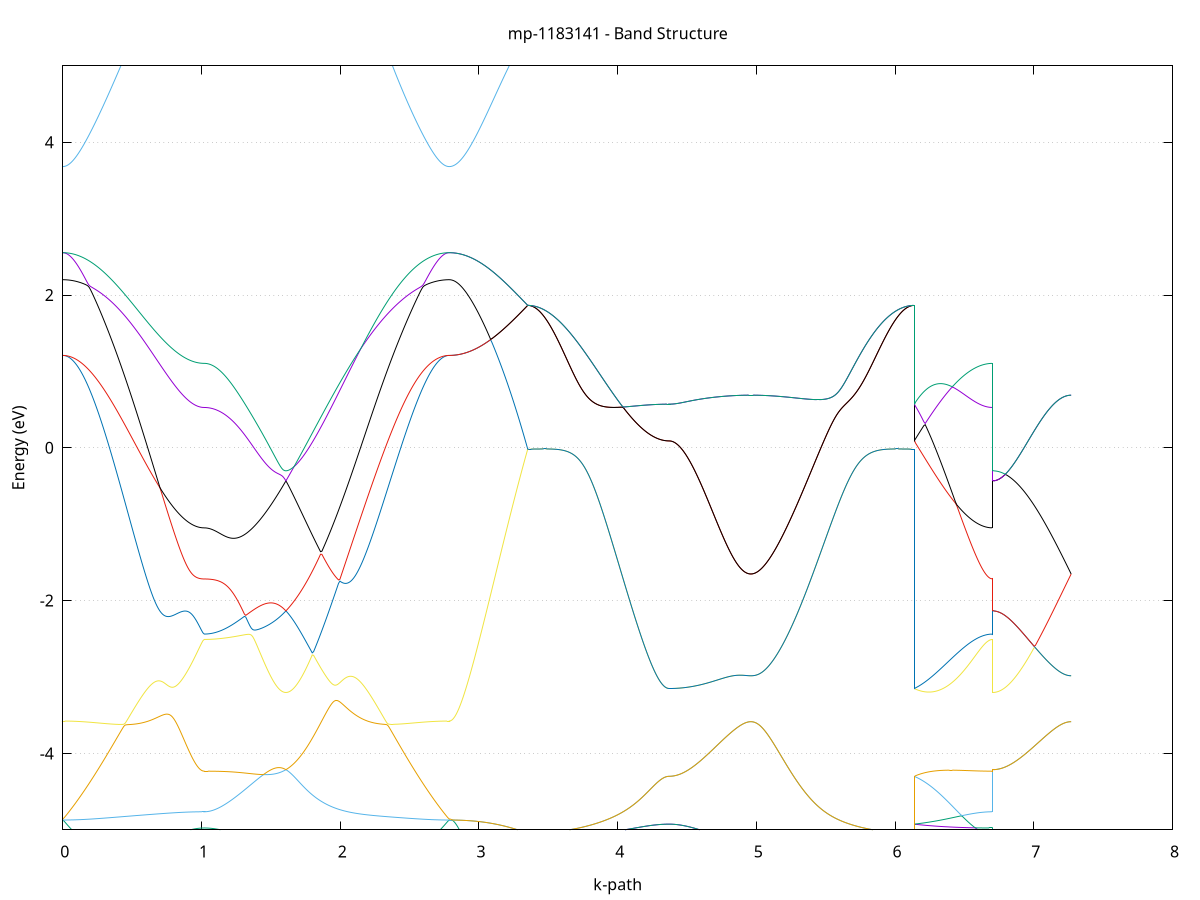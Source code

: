 set title 'mp-1183141 - Band Structure'
set xlabel 'k-path'
set ylabel 'Energy (eV)'
set grid y
set yrange [-5:5]
set terminal png size 800,600
set output 'mp-1183141_bands_gnuplot.png'
plot '-' using 1:2 with lines notitle, '-' using 1:2 with lines notitle, '-' using 1:2 with lines notitle, '-' using 1:2 with lines notitle, '-' using 1:2 with lines notitle, '-' using 1:2 with lines notitle, '-' using 1:2 with lines notitle, '-' using 1:2 with lines notitle, '-' using 1:2 with lines notitle, '-' using 1:2 with lines notitle, '-' using 1:2 with lines notitle, '-' using 1:2 with lines notitle, '-' using 1:2 with lines notitle, '-' using 1:2 with lines notitle, '-' using 1:2 with lines notitle, '-' using 1:2 with lines notitle, '-' using 1:2 with lines notitle, '-' using 1:2 with lines notitle, '-' using 1:2 with lines notitle, '-' using 1:2 with lines notitle, '-' using 1:2 with lines notitle, '-' using 1:2 with lines notitle, '-' using 1:2 with lines notitle, '-' using 1:2 with lines notitle, '-' using 1:2 with lines notitle, '-' using 1:2 with lines notitle, '-' using 1:2 with lines notitle, '-' using 1:2 with lines notitle, '-' using 1:2 with lines notitle, '-' using 1:2 with lines notitle, '-' using 1:2 with lines notitle, '-' using 1:2 with lines notitle, '-' using 1:2 with lines notitle, '-' using 1:2 with lines notitle, '-' using 1:2 with lines notitle, '-' using 1:2 with lines notitle, '-' using 1:2 with lines notitle, '-' using 1:2 with lines notitle, '-' using 1:2 with lines notitle, '-' using 1:2 with lines notitle, '-' using 1:2 with lines notitle, '-' using 1:2 with lines notitle, '-' using 1:2 with lines notitle, '-' using 1:2 with lines notitle, '-' using 1:2 with lines notitle, '-' using 1:2 with lines notitle, '-' using 1:2 with lines notitle, '-' using 1:2 with lines notitle, '-' using 1:2 with lines notitle, '-' using 1:2 with lines notitle, '-' using 1:2 with lines notitle, '-' using 1:2 with lines notitle, '-' using 1:2 with lines notitle, '-' using 1:2 with lines notitle, '-' using 1:2 with lines notitle, '-' using 1:2 with lines notitle, '-' using 1:2 with lines notitle, '-' using 1:2 with lines notitle, '-' using 1:2 with lines notitle, '-' using 1:2 with lines notitle, '-' using 1:2 with lines notitle, '-' using 1:2 with lines notitle, '-' using 1:2 with lines notitle, '-' using 1:2 with lines notitle
0.000000 -12.094040
0.009998 -12.093840
0.019996 -12.093140
0.029994 -12.092040
0.039992 -12.090540
0.049990 -12.088640
0.059988 -12.086240
0.069986 -12.083440
0.079984 -12.080240
0.089982 -12.076540
0.099980 -12.072540
0.109978 -12.068040
0.119976 -12.063140
0.129974 -12.057840
0.139972 -12.052040
0.149970 -12.045940
0.159968 -12.039440
0.169966 -12.032540
0.179964 -12.025240
0.189962 -12.017540
0.199960 -12.009440
0.209958 -12.001040
0.219956 -11.992140
0.229954 -11.983040
0.239952 -11.973440
0.249950 -11.963640
0.259948 -11.953340
0.269946 -11.942840
0.279944 -11.931940
0.289942 -11.920740
0.299940 -11.909240
0.309938 -11.897440
0.319936 -11.885340
0.329934 -11.873040
0.339932 -11.860340
0.349930 -11.847440
0.359928 -11.834240
0.369926 -11.820840
0.379924 -11.807240
0.389922 -11.793440
0.399920 -11.779340
0.409918 -11.765140
0.419916 -11.750640
0.429914 -11.736040
0.439912 -11.721240
0.449910 -11.706340
0.459908 -11.691340
0.469906 -11.676140
0.479904 -11.660840
0.489902 -11.645440
0.499900 -11.630040
0.509898 -11.614440
0.519896 -11.598840
0.529894 -11.583240
0.539891 -11.567640
0.549889 -11.551940
0.559887 -11.536240
0.569885 -11.520640
0.579883 -11.505040
0.589881 -11.489440
0.599879 -11.473940
0.609877 -11.458540
0.619875 -11.443140
0.629873 -11.427940
0.639871 -11.412840
0.649869 -11.397840
0.659867 -11.382940
0.669865 -11.368240
0.679863 -11.353740
0.689861 -11.339440
0.699859 -11.325340
0.709857 -11.311440
0.719855 -11.297840
0.729853 -11.284340
0.739851 -11.271240
0.749849 -11.258340
0.759847 -11.245840
0.769845 -11.233540
0.779843 -11.221540
0.789841 -11.209940
0.799839 -11.198640
0.809837 -11.187740
0.819835 -11.177240
0.829833 -11.167040
0.839831 -11.157340
0.849829 -11.148040
0.859827 -11.139140
0.869825 -11.130640
0.879823 -11.122640
0.889821 -11.115140
0.899819 -11.108140
0.909817 -11.101540
0.919815 -11.095540
0.929813 -11.090040
0.939811 -11.085140
0.949809 -11.080740
0.959807 -11.076940
0.969805 -11.073640
0.979803 -11.070940
0.989801 -11.068840
0.999799 -11.067340
1.009797 -11.066440
1.019795 -11.066140
1.019795 -11.066140
1.029774 -11.066040
1.039754 -11.065740
1.049733 -11.065240
1.059712 -11.064540
1.069692 -11.063640
1.079671 -11.062540
1.089650 -11.061240
1.099629 -11.059740
1.109609 -11.057940
1.119588 -11.056040
1.129567 -11.054040
1.139547 -11.051740
1.149526 -11.049240
1.159505 -11.046640
1.169485 -11.043840
1.179464 -11.040840
1.189443 -11.037640
1.199423 -11.034340
1.209402 -11.030840
1.219381 -11.027140
1.229360 -11.023340
1.239340 -11.019440
1.249319 -11.015340
1.259298 -11.011040
1.269278 -11.006740
1.279257 -11.002240
1.289236 -10.997640
1.299216 -10.992940
1.309195 -10.988040
1.319174 -10.983140
1.329153 -10.978140
1.339133 -10.973040
1.349112 -10.967840
1.359091 -10.962540
1.369071 -10.957140
1.379050 -10.951740
1.389029 -10.946340
1.399009 -10.940840
1.408988 -10.935240
1.418967 -10.929640
1.428947 -10.924040
1.438926 -10.918440
1.448905 -10.912740
1.458884 -10.907140
1.468864 -10.901440
1.478843 -10.895740
1.488822 -10.890140
1.498802 -10.884540
1.508781 -10.878940
1.518760 -10.873340
1.528740 -10.867840
1.538719 -10.862340
1.548698 -10.856940
1.558677 -10.851540
1.568657 -10.846240
1.578636 -10.840940
1.588615 -10.835840
1.598595 -10.830740
1.608574 -10.825740
1.608574 -10.825740
1.618553 -10.830740
1.628533 -10.836040
1.638512 -10.841440
1.648491 -10.847040
1.658470 -10.852840
1.668450 -10.858840
1.678429 -10.865140
1.688408 -10.871540
1.698388 -10.878140
1.708367 -10.884940
1.718346 -10.892040
1.728326 -10.899340
1.738305 -10.906840
1.748284 -10.914540
1.758264 -10.922540
1.768243 -10.930740
1.778222 -10.939140
1.788201 -10.947740
1.798181 -10.956640
1.808160 -10.965840
1.818139 -10.975140
1.828119 -10.984740
1.838098 -10.994640
1.848077 -11.004640
1.858057 -11.015040
1.868036 -11.025540
1.878015 -11.036340
1.887994 -11.047440
1.897974 -11.058640
1.907953 -11.070240
1.917932 -11.081940
1.927912 -11.093940
1.937891 -11.106140
1.947870 -11.118640
1.957850 -11.131340
1.967829 -11.144140
1.977808 -11.157240
1.987788 -11.170640
1.997767 -11.184140
2.007746 -11.197840
2.017725 -11.211740
2.027705 -11.225840
2.037684 -11.240140
2.047663 -11.254640
2.057643 -11.269240
2.067622 -11.284040
2.077601 -11.298940
2.087581 -11.314040
2.097560 -11.329240
2.107539 -11.344540
2.117518 -11.360040
2.127498 -11.375540
2.137477 -11.391240
2.147456 -11.406940
2.157436 -11.422740
2.167415 -11.438640
2.177394 -11.454540
2.187374 -11.470540
2.197353 -11.486540
2.207332 -11.502540
2.217312 -11.518540
2.227291 -11.534540
2.237270 -11.550540
2.247249 -11.566440
2.257229 -11.582340
2.267208 -11.598240
2.277187 -11.614040
2.287167 -11.629740
2.297146 -11.645340
2.307125 -11.660840
2.317105 -11.676240
2.327084 -11.691540
2.337063 -11.706740
2.347042 -11.721740
2.357022 -11.736540
2.367001 -11.751240
2.376980 -11.765640
2.386960 -11.779940
2.396939 -11.794040
2.406918 -11.807940
2.416898 -11.821540
2.426877 -11.834940
2.436856 -11.848140
2.446836 -11.861040
2.456815 -11.873640
2.466794 -11.886040
2.476773 -11.898040
2.486753 -11.909840
2.496732 -11.921340
2.506711 -11.932440
2.516691 -11.943340
2.526670 -11.953840
2.536649 -11.964040
2.546629 -11.973940
2.556608 -11.983440
2.566587 -11.992540
2.576566 -12.001340
2.586546 -12.009740
2.596525 -12.017740
2.606504 -12.025440
2.616484 -12.032740
2.626463 -12.039640
2.636442 -12.046140
2.646422 -12.052240
2.656401 -12.057940
2.666380 -12.063240
2.676360 -12.068140
2.686339 -12.072540
2.696318 -12.076640
2.706297 -12.080240
2.716277 -12.083440
2.726256 -12.086240
2.736235 -12.088640
2.746215 -12.090540
2.756194 -12.092040
2.766173 -12.093140
2.776153 -12.093840
2.786132 -12.094040
2.786132 -12.094040
2.796056 -12.093740
2.805981 -12.093140
2.815905 -12.091940
2.825830 -12.090340
2.835754 -12.088240
2.845679 -12.085740
2.855603 -12.082740
2.865528 -12.079340
2.875452 -12.075440
2.885377 -12.071140
2.895301 -12.066340
2.905226 -12.061140
2.915150 -12.055540
2.925075 -12.049440
2.934999 -12.042940
2.944924 -12.036040
2.954848 -12.028740
2.964773 -12.020940
2.974697 -12.012840
2.984622 -12.004240
2.994546 -11.995240
3.004471 -11.985940
3.014395 -11.976240
3.024320 -11.966140
3.034244 -11.955640
3.044169 -11.944840
3.054093 -11.933740
3.064018 -11.922240
3.073942 -11.910440
3.083867 -11.898240
3.093791 -11.885840
3.103716 -11.873040
3.113640 -11.860040
3.123565 -11.846740
3.133489 -11.833240
3.143414 -11.819340
3.153338 -11.805340
3.163263 -11.791040
3.173187 -11.776540
3.183112 -11.761840
3.193036 -11.746940
3.202961 -11.731840
3.212885 -11.716640
3.222810 -11.701240
3.232734 -11.685740
3.242659 -11.670040
3.252583 -11.654340
3.262508 -11.638540
3.272432 -11.622640
3.282357 -11.606640
3.292281 -11.590640
3.302206 -11.574540
3.312130 -11.558540
3.322055 -11.542540
3.331979 -11.526440
3.341904 -11.510440
3.351828 -11.494540
3.351828 -11.494540
3.361826 -11.494340
3.371824 -11.493840
3.381822 -11.493040
3.391820 -11.491840
3.401818 -11.490340
3.411816 -11.488540
3.421814 -11.486440
3.431812 -11.483940
3.441810 -11.481140
3.451808 -11.478040
3.461806 -11.474640
3.471804 -11.470840
3.481802 -11.466840
3.491800 -11.462440
3.501798 -11.457840
3.511796 -11.452840
3.521794 -11.447640
3.531792 -11.442040
3.541790 -11.436240
3.551788 -11.430140
3.561786 -11.423740
3.571784 -11.417140
3.581782 -11.410240
3.591780 -11.403140
3.601778 -11.395740
3.611776 -11.388140
3.621774 -11.380240
3.631772 -11.372240
3.641770 -11.363940
3.651768 -11.355440
3.661766 -11.346740
3.671764 -11.337840
3.681762 -11.328840
3.691760 -11.319640
3.701758 -11.310240
3.711756 -11.300640
3.721754 -11.291040
3.731752 -11.281240
3.741750 -11.271240
3.751748 -11.261240
3.761746 -11.251140
3.771744 -11.240940
3.781742 -11.230540
3.791740 -11.220240
3.801738 -11.209740
3.811736 -11.199340
3.821734 -11.188740
3.831732 -11.178240
3.841730 -11.167640
3.851728 -11.157140
3.861726 -11.146540
3.871724 -11.136040
3.881722 -11.125540
3.891720 -11.115040
3.901718 -11.104640
3.911716 -11.094240
3.921714 -11.083940
3.931712 -11.073740
3.941710 -11.063640
3.951708 -11.053640
3.961706 -11.043640
3.971704 -11.033840
3.981702 -11.024240
3.991700 -11.014740
4.001698 -11.005340
4.011696 -10.996140
4.021694 -10.987040
4.031692 -10.978140
4.041690 -10.969440
4.051688 -10.960940
4.061686 -10.952540
4.071684 -10.944440
4.081681 -10.936540
4.091679 -10.928840
4.101677 -10.921340
4.111675 -10.914040
4.121673 -10.907040
4.131671 -10.900240
4.141669 -10.893640
4.151667 -10.887340
4.161665 -10.881340
4.171663 -10.875540
4.181661 -10.870040
4.191659 -10.864740
4.201657 -10.859740
4.211655 -10.854940
4.221653 -10.850540
4.231651 -10.846340
4.241649 -10.842440
4.251647 -10.838840
4.261645 -10.835440
4.271643 -10.832440
4.281641 -10.829640
4.291639 -10.827140
4.301637 -10.824940
4.311635 -10.823040
4.321633 -10.821440
4.331631 -10.820140
4.341629 -10.819040
4.351627 -10.818340
4.361625 -10.817940
4.371623 -10.817740
4.371623 -10.817740
4.381603 -10.817740
4.391582 -10.817540
4.401561 -10.817340
4.411540 -10.816940
4.421520 -10.816540
4.431499 -10.816040
4.441478 -10.815440
4.451458 -10.814740
4.461437 -10.813940
4.471416 -10.813040
4.481396 -10.812040
4.491375 -10.810940
4.501354 -10.809840
4.511333 -10.808640
4.521313 -10.807340
4.531292 -10.805940
4.541271 -10.804540
4.551251 -10.803040
4.561230 -10.801440
4.571209 -10.799840
4.581189 -10.798140
4.591168 -10.796440
4.601147 -10.794740
4.611127 -10.792840
4.621106 -10.791040
4.631085 -10.789140
4.641064 -10.787240
4.651044 -10.785340
4.661023 -10.783340
4.671002 -10.781440
4.680982 -10.779440
4.690961 -10.777440
4.700940 -10.775540
4.710920 -10.773540
4.720899 -10.771540
4.730878 -10.769640
4.740857 -10.767740
4.750837 -10.765840
4.760816 -10.764040
4.770795 -10.762240
4.780775 -10.760440
4.790754 -10.758740
4.800733 -10.757140
4.810713 -10.755540
4.820692 -10.753940
4.830671 -10.752540
4.840650 -10.751140
4.850630 -10.749840
4.860609 -10.748640
4.870588 -10.747540
4.880568 -10.746540
4.890547 -10.745640
4.900526 -10.744840
4.910506 -10.744140
4.920485 -10.743540
4.930464 -10.743040
4.940444 -10.742740
4.950423 -10.742540
4.960402 -10.742440
4.960402 -10.742440
4.970381 -10.742540
4.980361 -10.742740
4.990340 -10.743140
5.000319 -10.743640
5.010299 -10.744240
5.020278 -10.745140
5.030257 -10.746140
5.040237 -10.747240
5.050216 -10.748540
5.060195 -10.750040
5.070174 -10.751740
5.080154 -10.753640
5.090133 -10.755640
5.100112 -10.757940
5.110092 -10.760340
5.120071 -10.762940
5.130050 -10.765740
5.140030 -10.768740
5.150009 -10.771940
5.159988 -10.775340
5.169968 -10.778940
5.179947 -10.782840
5.189926 -10.786840
5.199905 -10.791040
5.209885 -10.795440
5.219864 -10.800140
5.229843 -10.804940
5.239823 -10.810040
5.249802 -10.815340
5.259781 -10.820840
5.269761 -10.826540
5.279740 -10.832440
5.289719 -10.838540
5.299698 -10.844840
5.309678 -10.851440
5.319657 -10.858140
5.329636 -10.865040
5.339616 -10.872240
5.349595 -10.879540
5.359574 -10.887140
5.369554 -10.894840
5.379533 -10.902740
5.389512 -10.910840
5.399492 -10.919140
5.409471 -10.927640
5.419450 -10.936240
5.429429 -10.945040
5.439409 -10.954040
5.449388 -10.963140
5.459367 -10.972440
5.469347 -10.981840
5.479326 -10.991340
5.489305 -11.001040
5.499285 -11.010840
5.509264 -11.020840
5.519243 -11.030840
5.529222 -11.041040
5.539202 -11.051240
5.549181 -11.061540
5.559160 -11.071940
5.569140 -11.082440
5.579119 -11.092940
5.589098 -11.103540
5.599078 -11.114140
5.609057 -11.124840
5.619036 -11.135440
5.629016 -11.146140
5.638995 -11.156840
5.648974 -11.167540
5.658953 -11.178240
5.668933 -11.188840
5.678912 -11.199440
5.688891 -11.209940
5.698871 -11.220440
5.708850 -11.230840
5.718829 -11.241240
5.728809 -11.251540
5.738788 -11.261640
5.748767 -11.271740
5.758746 -11.281640
5.768726 -11.291440
5.778705 -11.301140
5.788684 -11.310640
5.798664 -11.320040
5.808643 -11.329240
5.818622 -11.338340
5.828602 -11.347140
5.838581 -11.355840
5.848560 -11.364340
5.858540 -11.372540
5.868519 -11.380640
5.878498 -11.388440
5.888477 -11.396040
5.898457 -11.403440
5.908436 -11.410540
5.918415 -11.417440
5.928395 -11.424040
5.938374 -11.430340
5.948353 -11.436440
5.958333 -11.442240
5.968312 -11.447740
5.978291 -11.453040
5.988270 -11.457940
5.998250 -11.462540
6.008229 -11.466940
6.018208 -11.470940
6.028188 -11.474740
6.038167 -11.478140
6.048146 -11.481240
6.058126 -11.484040
6.068105 -11.486440
6.078084 -11.488640
6.088064 -11.490440
6.098043 -11.491840
6.108022 -11.493040
6.118001 -11.493840
6.127981 -11.494340
6.137960 -11.494540
6.137960 -10.817740
6.147885 -10.822640
6.157809 -10.827740
6.167734 -10.832940
6.177658 -10.838240
6.187583 -10.843640
6.197507 -10.849140
6.207432 -10.854640
6.217356 -10.860340
6.227281 -10.866040
6.237205 -10.871840
6.247130 -10.877740
6.257054 -10.883640
6.266979 -10.889540
6.276903 -10.895540
6.286827 -10.901540
6.296752 -10.907540
6.306676 -10.913640
6.316601 -10.919640
6.326525 -10.925640
6.336450 -10.931640
6.346374 -10.937640
6.356299 -10.943540
6.366223 -10.949440
6.376148 -10.955240
6.386072 -10.960940
6.395997 -10.966640
6.405921 -10.972240
6.415846 -10.977740
6.425770 -10.983140
6.435695 -10.988440
6.445619 -10.993540
6.455544 -10.998640
6.465468 -11.003540
6.475393 -11.008340
6.485317 -11.012940
6.495242 -11.017440
6.505166 -11.021740
6.515091 -11.025840
6.525015 -11.029840
6.534940 -11.033640
6.544864 -11.037240
6.554789 -11.040640
6.564713 -11.043840
6.574638 -11.046840
6.584562 -11.049640
6.594487 -11.052240
6.604411 -11.054640
6.614336 -11.056840
6.624260 -11.058740
6.634185 -11.060440
6.644109 -11.061940
6.654034 -11.063240
6.663958 -11.064340
6.673883 -11.065140
6.683807 -11.065740
6.693732 -11.066040
6.703656 -11.066140
6.703656 -10.825740
6.713581 -10.825640
6.723505 -10.825540
6.733430 -10.825240
6.743354 -10.824740
6.753279 -10.824240
6.763203 -10.823540
6.773128 -10.822840
6.783052 -10.821940
6.792977 -10.820940
6.802901 -10.819840
6.812826 -10.818640
6.822750 -10.817240
6.832675 -10.815840
6.842599 -10.814340
6.852524 -10.812740
6.862448 -10.811040
6.872373 -10.809340
6.882297 -10.807440
6.892222 -10.805540
6.902146 -10.803640
6.912071 -10.801540
6.921995 -10.799440
6.931920 -10.797340
6.941844 -10.795140
6.951769 -10.792940
6.961693 -10.790640
6.971618 -10.788440
6.981542 -10.786140
6.991467 -10.783840
7.001391 -10.781540
7.011316 -10.779240
7.021240 -10.776940
7.031165 -10.774740
7.041089 -10.772440
7.051014 -10.770240
7.060938 -10.768140
7.070863 -10.765940
7.080787 -10.763940
7.090712 -10.761940
7.100636 -10.760040
7.110561 -10.758140
7.120485 -10.756340
7.130410 -10.754640
7.140334 -10.753040
7.150259 -10.751540
7.160183 -10.750140
7.170108 -10.748840
7.180032 -10.747640
7.189957 -10.746640
7.199881 -10.745640
7.209806 -10.744840
7.219730 -10.744040
7.229655 -10.743540
7.239579 -10.743040
7.249504 -10.742740
7.259428 -10.742540
7.269353 -10.742440
e
0.000000 -10.984240
0.009998 -10.984140
0.019996 -10.983840
0.029994 -10.983440
0.039992 -10.982740
0.049990 -10.981940
0.059988 -10.981040
0.069986 -10.979840
0.079984 -10.978540
0.089982 -10.977040
0.099980 -10.975340
0.109978 -10.973440
0.119976 -10.971440
0.129974 -10.969340
0.139972 -10.967040
0.149970 -10.964540
0.159968 -10.961940
0.169966 -10.959140
0.179964 -10.956240
0.189962 -10.953140
0.199960 -10.949940
0.209958 -10.946640
0.219956 -10.943240
0.229954 -10.939640
0.239952 -10.936040
0.249950 -10.932240
0.259948 -10.928340
0.269946 -10.924340
0.279944 -10.920340
0.289942 -10.916140
0.299940 -10.911940
0.309938 -10.907640
0.319936 -10.903240
0.329934 -10.898840
0.339932 -10.894340
0.349930 -10.889840
0.359928 -10.885240
0.369926 -10.880740
0.379924 -10.876040
0.389922 -10.871440
0.399920 -10.866840
0.409918 -10.862140
0.419916 -10.857540
0.429914 -10.852840
0.439912 -10.848240
0.449910 -10.843640
0.459908 -10.839040
0.469906 -10.834440
0.479904 -10.829940
0.489902 -10.825540
0.499900 -10.821040
0.509898 -10.816740
0.519896 -10.812440
0.529894 -10.808240
0.539891 -10.804040
0.549889 -10.799940
0.559887 -10.796040
0.569885 -10.792140
0.579883 -10.788340
0.589881 -10.784540
0.599879 -10.780940
0.609877 -10.777440
0.619875 -10.774140
0.629873 -10.770840
0.639871 -10.767640
0.649869 -10.764640
0.659867 -10.761740
0.669865 -10.758940
0.679863 -10.756240
0.689861 -10.753740
0.699859 -10.751340
0.709857 -10.749040
0.719855 -10.746840
0.729853 -10.744840
0.739851 -10.742940
0.749849 -10.741240
0.759847 -10.739540
0.769845 -10.738040
0.779843 -10.736740
0.789841 -10.735440
0.799839 -10.734340
0.809837 -10.733340
0.819835 -10.732440
0.829833 -10.731640
0.839831 -10.730940
0.849829 -10.730440
0.859827 -10.729940
0.869825 -10.729540
0.879823 -10.729140
0.889821 -10.728940
0.899819 -10.728740
0.909817 -10.728640
0.919815 -10.728540
0.929813 -10.728440
0.939811 -10.728440
0.949809 -10.728440
0.959807 -10.728440
0.969805 -10.728540
0.979803 -10.728540
0.989801 -10.728540
0.999799 -10.728640
1.009797 -10.728640
1.019795 -10.728640
1.019795 -10.728640
1.029774 -10.728640
1.039754 -10.728640
1.049733 -10.728740
1.059712 -10.728840
1.069692 -10.728940
1.079671 -10.729040
1.089650 -10.729140
1.099629 -10.729340
1.109609 -10.729540
1.119588 -10.729840
1.129567 -10.730040
1.139547 -10.730340
1.149526 -10.730740
1.159505 -10.731040
1.169485 -10.731440
1.179464 -10.731940
1.189443 -10.732340
1.199423 -10.732940
1.209402 -10.733440
1.219381 -10.734040
1.229360 -10.734740
1.239340 -10.735440
1.249319 -10.736240
1.259298 -10.737040
1.269278 -10.737840
1.279257 -10.738840
1.289236 -10.739840
1.299216 -10.740840
1.309195 -10.742040
1.319174 -10.743240
1.329153 -10.744540
1.339133 -10.745840
1.349112 -10.747340
1.359091 -10.748840
1.369071 -10.750540
1.379050 -10.752240
1.389029 -10.754040
1.399009 -10.755940
1.408988 -10.757940
1.418967 -10.760140
1.428947 -10.762340
1.438926 -10.764740
1.448905 -10.767140
1.458884 -10.769740
1.468864 -10.772440
1.478843 -10.775340
1.488822 -10.778340
1.498802 -10.781440
1.508781 -10.784640
1.518760 -10.788040
1.528740 -10.791640
1.538719 -10.795340
1.548698 -10.799140
1.558677 -10.803140
1.568657 -10.807340
1.578636 -10.811640
1.588615 -10.816240
1.598595 -10.820840
1.608574 -10.825740
1.608574 -10.825740
1.618553 -10.820840
1.628533 -10.816040
1.638512 -10.811340
1.648491 -10.806740
1.658470 -10.802240
1.668450 -10.797840
1.678429 -10.793540
1.688408 -10.789440
1.698388 -10.785440
1.708367 -10.781540
1.718346 -10.777840
1.728326 -10.774240
1.738305 -10.770740
1.748284 -10.767440
1.758264 -10.764240
1.768243 -10.761240
1.778222 -10.758340
1.788201 -10.755640
1.798181 -10.753140
1.808160 -10.750740
1.818139 -10.748540
1.828119 -10.746440
1.838098 -10.744540
1.848077 -10.742740
1.858057 -10.741240
1.868036 -10.739740
1.878015 -10.738540
1.887994 -10.737440
1.897974 -10.736540
1.907953 -10.735840
1.917932 -10.735240
1.927912 -10.734940
1.937891 -10.734640
1.947870 -10.734640
1.957850 -10.734740
1.967829 -10.735040
1.977808 -10.735540
1.987788 -10.736140
1.997767 -10.736940
2.007746 -10.737840
2.017725 -10.738940
2.027705 -10.740240
2.037684 -10.741740
2.047663 -10.743340
2.057643 -10.745040
2.067622 -10.746940
2.077601 -10.749040
2.087581 -10.751240
2.097560 -10.753640
2.107539 -10.756140
2.117518 -10.758740
2.127498 -10.761540
2.137477 -10.764440
2.147456 -10.767440
2.157436 -10.770640
2.167415 -10.773940
2.177394 -10.777340
2.187374 -10.780840
2.197353 -10.784440
2.207332 -10.788240
2.217312 -10.792040
2.227291 -10.795940
2.237270 -10.799940
2.247249 -10.804040
2.257229 -10.808240
2.267208 -10.812540
2.277187 -10.816840
2.287167 -10.821240
2.297146 -10.825640
2.307125 -10.830140
2.317105 -10.834640
2.327084 -10.839240
2.337063 -10.843840
2.347042 -10.848440
2.357022 -10.853040
2.367001 -10.857740
2.376980 -10.862340
2.386960 -10.867040
2.396939 -10.871640
2.406918 -10.876340
2.416898 -10.880940
2.426877 -10.885540
2.436856 -10.890040
2.446836 -10.894640
2.456815 -10.899040
2.466794 -10.903540
2.476773 -10.907840
2.486753 -10.912140
2.496732 -10.916340
2.506711 -10.920540
2.516691 -10.924540
2.526670 -10.928540
2.536649 -10.932340
2.546629 -10.936140
2.556608 -10.939840
2.566587 -10.943340
2.576566 -10.946740
2.586546 -10.950040
2.596525 -10.953240
2.606504 -10.956340
2.616484 -10.959240
2.626463 -10.961940
2.636442 -10.964540
2.646422 -10.967040
2.656401 -10.969340
2.666380 -10.971540
2.676360 -10.973540
2.686339 -10.975340
2.696318 -10.977040
2.706297 -10.978540
2.716277 -10.979840
2.726256 -10.981040
2.736235 -10.981940
2.746215 -10.982840
2.756194 -10.983440
2.766173 -10.983840
2.776153 -10.984140
2.786132 -10.984240
2.786132 -10.984240
2.796056 -10.984340
2.805981 -10.984840
2.815905 -10.985640
2.825830 -10.986740
2.835754 -10.988140
2.845679 -10.989940
2.855603 -10.991940
2.865528 -10.994340
2.875452 -10.997040
2.885377 -11.000040
2.895301 -11.003440
2.905226 -11.007140
2.915150 -11.011140
2.925075 -11.015440
2.934999 -11.020140
2.944924 -11.025040
2.954848 -11.030440
2.964773 -11.036040
2.974697 -11.042040
2.984622 -11.048340
2.994546 -11.055040
3.004471 -11.062040
3.014395 -11.069340
3.024320 -11.077040
3.034244 -11.085040
3.044169 -11.093440
3.054093 -11.102140
3.064018 -11.111140
3.073942 -11.120440
3.083867 -11.130140
3.093791 -11.140140
3.103716 -11.150540
3.113640 -11.161140
3.123565 -11.172140
3.133489 -11.183440
3.143414 -11.195040
3.153338 -11.206940
3.163263 -11.219140
3.173187 -11.231640
3.183112 -11.244440
3.193036 -11.257440
3.202961 -11.270740
3.212885 -11.284340
3.222810 -11.298140
3.232734 -11.312140
3.242659 -11.326440
3.252583 -11.340940
3.262508 -11.355540
3.272432 -11.370440
3.282357 -11.385440
3.292281 -11.400640
3.302206 -11.416040
3.312130 -11.431540
3.322055 -11.447140
3.331979 -11.462840
3.341904 -11.478640
3.351828 -11.494540
3.351828 -11.494540
3.361826 -11.494340
3.371824 -11.493840
3.381822 -11.493040
3.391820 -11.491840
3.401818 -11.490340
3.411816 -11.488540
3.421814 -11.486440
3.431812 -11.483940
3.441810 -11.481140
3.451808 -11.478040
3.461806 -11.474640
3.471804 -11.470840
3.481802 -11.466840
3.491800 -11.462440
3.501798 -11.457840
3.511796 -11.452840
3.521794 -11.447640
3.531792 -11.442040
3.541790 -11.436240
3.551788 -11.430140
3.561786 -11.423740
3.571784 -11.417140
3.581782 -11.410240
3.591780 -11.403140
3.601778 -11.395740
3.611776 -11.388140
3.621774 -11.380240
3.631772 -11.372240
3.641770 -11.363940
3.651768 -11.355440
3.661766 -11.346740
3.671764 -11.337840
3.681762 -11.328840
3.691760 -11.319540
3.701758 -11.310240
3.711756 -11.300640
3.721754 -11.291040
3.731752 -11.281240
3.741750 -11.271240
3.751748 -11.261240
3.761746 -11.251140
3.771744 -11.240840
3.781742 -11.230540
3.791740 -11.220240
3.801738 -11.209740
3.811736 -11.199240
3.821734 -11.188740
3.831732 -11.178240
3.841730 -11.167640
3.851728 -11.157140
3.861726 -11.146540
3.871724 -11.136040
3.881722 -11.125540
3.891720 -11.115040
3.901718 -11.104640
3.911716 -11.094240
3.921714 -11.083940
3.931712 -11.073740
3.941710 -11.063640
3.951708 -11.053540
3.961706 -11.043640
3.971704 -11.033840
3.981702 -11.024240
3.991700 -11.014640
4.001698 -11.005340
4.011696 -10.996040
4.021694 -10.987040
4.031692 -10.978140
4.041690 -10.969440
4.051688 -10.960840
4.061686 -10.952540
4.071684 -10.944440
4.081681 -10.936540
4.091679 -10.928740
4.101677 -10.921340
4.111675 -10.914040
4.121673 -10.907040
4.131671 -10.900240
4.141669 -10.893640
4.151667 -10.887340
4.161665 -10.881340
4.171663 -10.875540
4.181661 -10.869940
4.191659 -10.864740
4.201657 -10.859740
4.211655 -10.854940
4.221653 -10.850540
4.231651 -10.846340
4.241649 -10.842440
4.251647 -10.838740
4.261645 -10.835440
4.271643 -10.832340
4.281641 -10.829640
4.291639 -10.827140
4.301637 -10.824940
4.311635 -10.823040
4.321633 -10.821440
4.331631 -10.820140
4.341629 -10.819040
4.351627 -10.818340
4.361625 -10.817840
4.371623 -10.817740
4.371623 -10.817740
4.381603 -10.817740
4.391582 -10.817540
4.401561 -10.817340
4.411540 -10.816940
4.421520 -10.816540
4.431499 -10.816040
4.441478 -10.815440
4.451458 -10.814640
4.461437 -10.813840
4.471416 -10.813040
4.481396 -10.812040
4.491375 -10.810940
4.501354 -10.809840
4.511333 -10.808640
4.521313 -10.807340
4.531292 -10.805940
4.541271 -10.804540
4.551251 -10.803040
4.561230 -10.801440
4.571209 -10.799840
4.581189 -10.798140
4.591168 -10.796440
4.601147 -10.794640
4.611127 -10.792840
4.621106 -10.791040
4.631085 -10.789140
4.641064 -10.787240
4.651044 -10.785340
4.661023 -10.783340
4.671002 -10.781440
4.680982 -10.779440
4.690961 -10.777440
4.700940 -10.775440
4.710920 -10.773540
4.720899 -10.771540
4.730878 -10.769640
4.740857 -10.767740
4.750837 -10.765840
4.760816 -10.764040
4.770795 -10.762240
4.780775 -10.760440
4.790754 -10.758740
4.800733 -10.757140
4.810713 -10.755540
4.820692 -10.753940
4.830671 -10.752540
4.840650 -10.751140
4.850630 -10.749840
4.860609 -10.748640
4.870588 -10.747540
4.880568 -10.746540
4.890547 -10.745640
4.900526 -10.744740
4.910506 -10.744140
4.920485 -10.743540
4.930464 -10.743040
4.940444 -10.742740
4.950423 -10.742540
4.960402 -10.742440
4.960402 -10.742440
4.970381 -10.742540
4.980361 -10.742740
4.990340 -10.743040
5.000319 -10.743640
5.010299 -10.744240
5.020278 -10.745140
5.030257 -10.746140
5.040237 -10.747240
5.050216 -10.748540
5.060195 -10.750040
5.070174 -10.751740
5.080154 -10.753640
5.090133 -10.755640
5.100112 -10.757940
5.110092 -10.760340
5.120071 -10.762940
5.130050 -10.765740
5.140030 -10.768740
5.150009 -10.771940
5.159988 -10.775340
5.169968 -10.778940
5.179947 -10.782840
5.189926 -10.786840
5.199905 -10.791040
5.209885 -10.795440
5.219864 -10.800140
5.229843 -10.804940
5.239823 -10.810040
5.249802 -10.815340
5.259781 -10.820840
5.269761 -10.826540
5.279740 -10.832440
5.289719 -10.838540
5.299698 -10.844840
5.309678 -10.851340
5.319657 -10.858140
5.329636 -10.865040
5.339616 -10.872240
5.349595 -10.879540
5.359574 -10.887040
5.369554 -10.894840
5.379533 -10.902740
5.389512 -10.910840
5.399492 -10.919140
5.409471 -10.927540
5.419450 -10.936240
5.429429 -10.945040
5.439409 -10.954040
5.449388 -10.963140
5.459367 -10.972440
5.469347 -10.981840
5.479326 -10.991340
5.489305 -11.001040
5.499285 -11.010840
5.509264 -11.020840
5.519243 -11.030840
5.529222 -11.040940
5.539202 -11.051240
5.549181 -11.061540
5.559160 -11.071940
5.569140 -11.082440
5.579119 -11.092940
5.589098 -11.103540
5.599078 -11.114140
5.609057 -11.124840
5.619036 -11.135440
5.629016 -11.146140
5.638995 -11.156840
5.648974 -11.167540
5.658953 -11.178140
5.668933 -11.188840
5.678912 -11.199440
5.688891 -11.209940
5.698871 -11.220440
5.708850 -11.230840
5.718829 -11.241240
5.728809 -11.251440
5.738788 -11.261640
5.748767 -11.271740
5.758746 -11.281640
5.768726 -11.291440
5.778705 -11.301140
5.788684 -11.310640
5.798664 -11.320040
5.808643 -11.329240
5.818622 -11.338340
5.828602 -11.347140
5.838581 -11.355840
5.848560 -11.364340
5.858540 -11.372540
5.868519 -11.380640
5.878498 -11.388440
5.888477 -11.396040
5.898457 -11.403440
5.908436 -11.410540
5.918415 -11.417440
5.928395 -11.424040
5.938374 -11.430340
5.948353 -11.436440
5.958333 -11.442240
5.968312 -11.447740
5.978291 -11.453040
5.988270 -11.457940
5.998250 -11.462540
6.008229 -11.466940
6.018208 -11.470940
6.028188 -11.474640
6.038167 -11.478140
6.048146 -11.481240
6.058126 -11.483940
6.068105 -11.486440
6.078084 -11.488540
6.088064 -11.490440
6.098043 -11.491840
6.108022 -11.493040
6.118001 -11.493840
6.127981 -11.494340
6.137960 -11.494540
6.137960 -10.817740
6.147885 -10.812940
6.157809 -10.808240
6.167734 -10.803640
6.177658 -10.799240
6.187583 -10.795040
6.197507 -10.790840
6.207432 -10.786840
6.217356 -10.783040
6.227281 -10.779340
6.237205 -10.775840
6.247130 -10.772440
6.257054 -10.769140
6.266979 -10.766140
6.276903 -10.763140
6.286827 -10.760440
6.296752 -10.757740
6.306676 -10.755240
6.316601 -10.752940
6.326525 -10.750740
6.336450 -10.748640
6.346374 -10.746740
6.356299 -10.744940
6.366223 -10.743240
6.376148 -10.741740
6.386072 -10.740240
6.395997 -10.738940
6.405921 -10.737740
6.415846 -10.736640
6.425770 -10.735540
6.435695 -10.734640
6.445619 -10.733840
6.455544 -10.733140
6.465468 -10.732440
6.475393 -10.731840
6.485317 -10.731340
6.495242 -10.730840
6.505166 -10.730440
6.515091 -10.730140
6.525015 -10.729840
6.534940 -10.729540
6.544864 -10.729340
6.554789 -10.729240
6.564713 -10.729040
6.574638 -10.728940
6.584562 -10.728840
6.594487 -10.728740
6.604411 -10.728740
6.614336 -10.728640
6.624260 -10.728640
6.634185 -10.728640
6.644109 -10.728640
6.654034 -10.728640
6.663958 -10.728640
6.673883 -10.728640
6.683807 -10.728640
6.693732 -10.728640
6.703656 -10.728640
6.703656 -10.825740
6.713581 -10.825640
6.723505 -10.825540
6.733430 -10.825240
6.743354 -10.824740
6.753279 -10.824240
6.763203 -10.823540
6.773128 -10.822840
6.783052 -10.821940
6.792977 -10.820940
6.802901 -10.819840
6.812826 -10.818640
6.822750 -10.817240
6.832675 -10.815840
6.842599 -10.814340
6.852524 -10.812740
6.862448 -10.811040
6.872373 -10.809340
6.882297 -10.807440
6.892222 -10.805540
6.902146 -10.803540
6.912071 -10.801540
6.921995 -10.799440
6.931920 -10.797340
6.941844 -10.795140
6.951769 -10.792940
6.961693 -10.790640
6.971618 -10.788440
6.981542 -10.786140
6.991467 -10.783840
7.001391 -10.781540
7.011316 -10.779240
7.021240 -10.776940
7.031165 -10.774640
7.041089 -10.772440
7.051014 -10.770240
7.060938 -10.768140
7.070863 -10.765940
7.080787 -10.763940
7.090712 -10.761940
7.100636 -10.759940
7.110561 -10.758140
7.120485 -10.756340
7.130410 -10.754640
7.140334 -10.753040
7.150259 -10.751540
7.160183 -10.750140
7.170108 -10.748840
7.180032 -10.747640
7.189957 -10.746540
7.199881 -10.745640
7.209806 -10.744740
7.219730 -10.744040
7.229655 -10.743440
7.239579 -10.743040
7.249504 -10.742740
7.259428 -10.742540
7.269353 -10.742440
e
0.000000 -6.611240
0.009998 -6.611340
0.019996 -6.611740
0.029994 -6.612440
0.039992 -6.613440
0.049990 -6.614640
0.059988 -6.616040
0.069986 -6.617540
0.079984 -6.619240
0.089982 -6.621140
0.099980 -6.623040
0.109978 -6.625040
0.119976 -6.627140
0.129974 -6.629240
0.139972 -6.631440
0.149970 -6.633640
0.159968 -6.635740
0.169966 -6.637940
0.179964 -6.640140
0.189962 -6.642240
0.199960 -6.644340
0.209958 -6.646440
0.219956 -6.648440
0.229954 -6.650340
0.239952 -6.652340
0.249950 -6.654140
0.259948 -6.655940
0.269946 -6.657640
0.279944 -6.659240
0.289942 -6.660740
0.299940 -6.662140
0.309938 -6.663540
0.319936 -6.664740
0.329934 -6.665940
0.339932 -6.666940
0.349930 -6.667840
0.359928 -6.668640
0.369926 -6.669340
0.379924 -6.669940
0.389922 -6.670340
0.399920 -6.670740
0.409918 -6.670940
0.419916 -6.670940
0.429914 -6.670940
0.439912 -6.670740
0.449910 -6.670440
0.459908 -6.670040
0.469906 -6.669540
0.479904 -6.668840
0.489902 -6.668140
0.499900 -6.667240
0.509898 -6.666340
0.519896 -6.665240
0.529894 -6.664140
0.539891 -6.662940
0.549889 -6.661740
0.559887 -6.660440
0.569885 -6.659040
0.579883 -6.657640
0.589881 -6.656240
0.599879 -6.654840
0.609877 -6.653440
0.619875 -6.652040
0.629873 -6.650640
0.639871 -6.649340
0.649869 -6.648040
0.659867 -6.646740
0.669865 -6.645540
0.679863 -6.644340
0.689861 -6.643240
0.699859 -6.642240
0.709857 -6.641240
0.719855 -6.640340
0.729853 -6.639540
0.739851 -6.638740
0.749849 -6.638040
0.759847 -6.637440
0.769845 -6.636840
0.779843 -6.636440
0.789841 -6.635940
0.799839 -6.635640
0.809837 -6.635340
0.819835 -6.635040
0.829833 -6.634840
0.839831 -6.634640
0.849829 -6.634540
0.859827 -6.634440
0.869825 -6.634340
0.879823 -6.634340
0.889821 -6.634240
0.899819 -6.634240
0.909817 -6.634240
0.919815 -6.634240
0.929813 -6.634340
0.939811 -6.634340
0.949809 -6.634340
0.959807 -6.634440
0.969805 -6.634440
0.979803 -6.634440
0.989801 -6.634440
0.999799 -6.634540
1.009797 -6.634540
1.019795 -6.634540
1.019795 -6.634540
1.029774 -6.634440
1.039754 -6.634040
1.049733 -6.633440
1.059712 -6.632640
1.069692 -6.631640
1.079671 -6.630440
1.089650 -6.628940
1.099629 -6.627340
1.109609 -6.625540
1.119588 -6.623640
1.129567 -6.621540
1.139547 -6.619340
1.149526 -6.617040
1.159505 -6.614740
1.169485 -6.612340
1.179464 -6.609940
1.189443 -6.607540
1.199423 -6.605240
1.209402 -6.602940
1.219381 -6.600740
1.229360 -6.598740
1.239340 -6.596840
1.249319 -6.595140
1.259298 -6.593640
1.269278 -6.592340
1.279257 -6.591240
1.289236 -6.590440
1.299216 -6.589740
1.309195 -6.589340
1.319174 -6.589240
1.329153 -6.589240
1.339133 -6.589540
1.349112 -6.589940
1.359091 -6.590540
1.369071 -6.591240
1.379050 -6.592140
1.389029 -6.593140
1.399009 -6.594240
1.408988 -6.595340
1.418967 -6.596640
1.428947 -6.597840
1.438926 -6.599140
1.448905 -6.600340
1.458884 -6.601640
1.468864 -6.602940
1.478843 -6.604140
1.488822 -6.605240
1.498802 -6.606340
1.508781 -6.607440
1.518760 -6.608440
1.528740 -6.609340
1.538719 -6.610140
1.548698 -6.610840
1.558677 -6.611440
1.568657 -6.611940
1.578636 -6.612340
1.588615 -6.612640
1.598595 -6.612840
1.608574 -6.612840
1.608574 -6.612840
1.618553 -6.612840
1.628533 -6.612640
1.638512 -6.612340
1.648491 -6.611940
1.658470 -6.611340
1.668450 -6.610640
1.678429 -6.609940
1.688408 -6.608940
1.698388 -6.607940
1.708367 -6.606840
1.718346 -6.605540
1.728326 -6.604140
1.738305 -6.602640
1.748284 -6.601040
1.758264 -6.599340
1.768243 -6.597440
1.778222 -6.595540
1.788201 -6.593440
1.798181 -6.591340
1.808160 -6.589040
1.818139 -6.586740
1.828119 -6.584240
1.838098 -6.581740
1.848077 -6.579040
1.858057 -6.576340
1.868036 -6.573540
1.878015 -6.570740
1.887994 -6.567740
1.897974 -6.564740
1.907953 -6.561640
1.917932 -6.558440
1.927912 -6.555240
1.937891 -6.551940
1.947870 -6.548640
1.957850 -6.545240
1.967829 -6.541840
1.977808 -6.538440
1.987788 -6.534940
1.997767 -6.531440
2.007746 -6.527940
2.017725 -6.524440
2.027705 -6.520940
2.037684 -6.517440
2.047663 -6.513940
2.057643 -6.510440
2.067622 -6.507040
2.077601 -6.503640
2.087581 -6.500340
2.097560 -6.497040
2.107539 -6.493840
2.117518 -6.490640
2.127498 -6.487640
2.137477 -6.485240
2.147456 -6.496240
2.157436 -6.506940
2.167415 -6.517340
2.177394 -6.527340
2.187374 -6.536940
2.197353 -6.546240
2.207332 -6.555040
2.217312 -6.563540
2.227291 -6.571640
2.237270 -6.579240
2.247249 -6.586540
2.257229 -6.593440
2.267208 -6.599840
2.277187 -6.605940
2.287167 -6.611640
2.297146 -6.616940
2.307125 -6.621840
2.317105 -6.626440
2.327084 -6.630540
2.337063 -6.634340
2.347042 -6.637840
2.357022 -6.640940
2.367001 -6.643740
2.376980 -6.646240
2.386960 -6.648340
2.396939 -6.650240
2.406918 -6.651840
2.416898 -6.653040
2.426877 -6.654140
2.436856 -6.654840
2.446836 -6.655340
2.456815 -6.655640
2.466794 -6.655740
2.476773 -6.655540
2.486753 -6.655140
2.496732 -6.654640
2.506711 -6.653840
2.516691 -6.652940
2.526670 -6.651940
2.536649 -6.650740
2.546629 -6.649340
2.556608 -6.647940
2.566587 -6.646340
2.576566 -6.644640
2.586546 -6.642940
2.596525 -6.641040
2.606504 -6.639140
2.616484 -6.637140
2.626463 -6.635140
2.636442 -6.633140
2.646422 -6.631040
2.656401 -6.629040
2.666380 -6.626940
2.676360 -6.624940
2.686339 -6.622940
2.696318 -6.621040
2.706297 -6.619240
2.716277 -6.617540
2.726256 -6.615940
2.736235 -6.614640
2.746215 -6.613440
2.756194 -6.612440
2.766173 -6.611740
2.776153 -6.611340
2.786132 -6.611240
2.786132 -6.611240
2.796056 -6.611240
2.805981 -6.611140
2.815905 -6.611140
2.825830 -6.611040
2.835754 -6.610940
2.845679 -6.610840
2.855603 -6.610740
2.865528 -6.610540
2.875452 -6.610340
2.885377 -6.610140
2.895301 -6.609940
2.905226 -6.609640
2.915150 -6.609340
2.925075 -6.609040
2.934999 -6.608640
2.944924 -6.608240
2.954848 -6.607840
2.964773 -6.607340
2.974697 -6.606840
2.984622 -6.606240
2.994546 -6.605540
3.004471 -6.604940
3.014395 -6.604140
3.024320 -6.603340
3.034244 -6.602440
3.044169 -6.601540
3.054093 -6.600540
3.064018 -6.599540
3.073942 -6.598340
3.083867 -6.597140
3.093791 -6.595840
3.103716 -6.594540
3.113640 -6.593040
3.123565 -6.591540
3.133489 -6.589940
3.143414 -6.588240
3.153338 -6.586540
3.163263 -6.586440
3.173187 -6.586240
3.183112 -6.585640
3.193036 -6.584640
3.202961 -6.583340
3.212885 -6.581540
3.222810 -6.579340
3.232734 -6.576640
3.242659 -6.573440
3.252583 -6.569840
3.262508 -6.565640
3.272432 -6.560840
3.282357 -6.555440
3.292281 -6.552340
3.302206 -6.549140
3.312130 -6.545940
3.322055 -6.542740
3.331979 -6.539340
3.341904 -6.535940
3.351828 -6.532340
3.351828 -6.532340
3.361826 -6.532940
3.371824 -6.534340
3.381822 -6.536540
3.391820 -6.539240
3.401818 -6.542340
3.411816 -6.545540
3.421814 -6.548940
3.431812 -6.552340
3.441810 -6.555940
3.451808 -6.559440
3.461806 -6.562940
3.471804 -6.566440
3.481802 -6.569940
3.491800 -6.573440
3.501798 -6.576840
3.511796 -6.580240
3.521794 -6.583640
3.531792 -6.586840
3.541790 -6.590140
3.551788 -6.593240
3.561786 -6.596340
3.571784 -6.599340
3.581782 -6.602340
3.591780 -6.605240
3.601778 -6.608040
3.611776 -6.610740
3.621774 -6.613440
3.631772 -6.615940
3.641770 -6.618440
3.651768 -6.620840
3.661766 -6.623240
3.671764 -6.625440
3.681762 -6.627640
3.691760 -6.629740
3.701758 -6.631740
3.711756 -6.633740
3.721754 -6.635540
3.731752 -6.637340
3.741750 -6.639040
3.751748 -6.640740
3.761746 -6.642240
3.771744 -6.643740
3.781742 -6.645240
3.791740 -6.646640
3.801738 -6.647940
3.811736 -6.649240
3.821734 -6.650440
3.831732 -6.651540
3.841730 -6.652640
3.851728 -6.653740
3.861726 -6.654840
3.871724 -6.655740
3.881722 -6.656740
3.891720 -6.657640
3.901718 -6.658540
3.911716 -6.659440
3.921714 -6.660240
3.931712 -6.661040
3.941710 -6.661840
3.951708 -6.662640
3.961706 -6.663340
3.971704 -6.664040
3.981702 -6.664740
3.991700 -6.665440
4.001698 -6.666140
4.011696 -6.666840
4.021694 -6.667440
4.031692 -6.668040
4.041690 -6.668740
4.051688 -6.669340
4.061686 -6.669940
4.071684 -6.670440
4.081681 -6.671040
4.091679 -6.671640
4.101677 -6.672140
4.111675 -6.672640
4.121673 -6.673240
4.131671 -6.673740
4.141669 -6.674140
4.151667 -6.674640
4.161665 -6.675140
4.171663 -6.675540
4.181661 -6.675940
4.191659 -6.676340
4.201657 -6.676740
4.211655 -6.677140
4.221653 -6.677440
4.231651 -6.677840
4.241649 -6.678140
4.251647 -6.678340
4.261645 -6.678640
4.271643 -6.678940
4.281641 -6.679140
4.291639 -6.679340
4.301637 -6.679540
4.311635 -6.679640
4.321633 -6.679740
4.331631 -6.679840
4.341629 -6.679940
4.351627 -6.680040
4.361625 -6.680040
4.371623 -6.680040
4.371623 -6.680040
4.381603 -6.679940
4.391582 -6.679340
4.401561 -6.678440
4.411540 -6.677140
4.421520 -6.675540
4.431499 -6.673640
4.441478 -6.671240
4.451458 -6.668540
4.461437 -6.665540
4.471416 -6.662240
4.481396 -6.658540
4.491375 -6.654440
4.501354 -6.650140
4.511333 -6.645440
4.521313 -6.640540
4.531292 -6.635240
4.541271 -6.629740
4.551251 -6.623840
4.561230 -6.617740
4.571209 -6.611440
4.581189 -6.604840
4.591168 -6.597940
4.601147 -6.590940
4.611127 -6.583740
4.621106 -6.576240
4.631085 -6.568640
4.641064 -6.560840
4.651044 -6.553040
4.661023 -6.544940
4.671002 -6.536840
4.680982 -6.528640
4.690961 -6.520440
4.700940 -6.512140
4.710920 -6.503840
4.720899 -6.495540
4.730878 -6.487240
4.740857 -6.479040
4.750837 -6.470840
4.760816 -6.462840
4.770795 -6.454940
4.780775 -6.447240
4.790754 -6.439640
4.800733 -6.432340
4.810713 -6.425240
4.820692 -6.418340
4.830671 -6.411840
4.840650 -6.405640
4.850630 -6.399840
4.860609 -6.394340
4.870588 -6.389340
4.880568 -6.384740
4.890547 -6.380640
4.900526 -6.377140
4.910506 -6.374040
4.920485 -6.371540
4.930464 -6.369640
4.940444 -6.368240
4.950423 -6.367340
4.960402 -6.367140
4.960402 -6.367140
4.970381 -6.367340
4.980361 -6.368140
4.990340 -6.369440
5.000319 -6.371140
5.010299 -6.373340
5.020278 -6.375940
5.030257 -6.378840
5.040237 -6.382040
5.050216 -6.385540
5.060195 -6.389340
5.070174 -6.393340
5.080154 -6.397540
5.090133 -6.401840
5.100112 -6.406340
5.110092 -6.410940
5.120071 -6.415540
5.130050 -6.420340
5.140030 -6.425140
5.150009 -6.429940
5.159988 -6.434840
5.169968 -6.439740
5.179947 -6.444540
5.189926 -6.449440
5.199905 -6.454340
5.209885 -6.459140
5.219864 -6.463940
5.229843 -6.468740
5.239823 -6.473440
5.249802 -6.478140
5.259781 -6.482740
5.269761 -6.487340
5.279740 -6.491940
5.289719 -6.496440
5.299698 -6.500840
5.309678 -6.505240
5.319657 -6.509540
5.329636 -6.513840
5.339616 -6.518040
5.349595 -6.522140
5.359574 -6.526240
5.369554 -6.530240
5.379533 -6.534240
5.389512 -6.538140
5.399492 -6.541940
5.409471 -6.545740
5.419450 -6.549540
5.429429 -6.553140
5.439409 -6.556740
5.449388 -6.560340
5.459367 -6.563840
5.469347 -6.567240
5.479326 -6.570540
5.489305 -6.573840
5.499285 -6.577040
5.509264 -6.580240
5.519243 -6.583240
5.529222 -6.586240
5.539202 -6.589140
5.549181 -6.591940
5.559160 -6.594640
5.569140 -6.597240
5.579119 -6.599640
5.589098 -6.602040
5.599078 -6.604340
5.609057 -6.606440
5.619036 -6.608440
5.629016 -6.610340
5.638995 -6.612140
5.648974 -6.613740
5.658953 -6.615240
5.668933 -6.616540
5.678912 -6.617640
5.688891 -6.618640
5.698871 -6.619540
5.708850 -6.620140
5.718829 -6.620740
5.728809 -6.621040
5.738788 -6.621240
5.748767 -6.621240
5.758746 -6.621040
5.768726 -6.620740
5.778705 -6.620240
5.788684 -6.619540
5.798664 -6.618740
5.808643 -6.617740
5.818622 -6.616640
5.828602 -6.615340
5.838581 -6.613840
5.848560 -6.612240
5.858540 -6.610440
5.868519 -6.608540
5.878498 -6.606540
5.888477 -6.604340
5.898457 -6.602040
5.908436 -6.599540
5.918415 -6.597040
5.928395 -6.594340
5.938374 -6.591540
5.948353 -6.588640
5.958333 -6.585740
5.968312 -6.582640
5.978291 -6.579440
5.988270 -6.576240
5.998250 -6.572940
6.008229 -6.569540
6.018208 -6.566140
6.028188 -6.562740
6.038167 -6.559240
6.048146 -6.555740
6.058126 -6.552240
6.068105 -6.548840
6.078084 -6.545440
6.088064 -6.542240
6.098043 -6.539240
6.108022 -6.536540
6.118001 -6.534340
6.127981 -6.532940
6.137960 -6.532340
6.137960 -6.680040
6.147885 -6.685040
6.157809 -6.689540
6.167734 -6.693540
6.177658 -6.697140
6.187583 -6.700340
6.197507 -6.703140
6.207432 -6.705440
6.217356 -6.707440
6.227281 -6.709040
6.237205 -6.710240
6.247130 -6.711140
6.257054 -6.711640
6.266979 -6.711840
6.276903 -6.711740
6.286827 -6.711340
6.296752 -6.710740
6.306676 -6.709740
6.316601 -6.708640
6.326525 -6.707240
6.336450 -6.705640
6.346374 -6.703840
6.356299 -6.701940
6.366223 -6.699840
6.376148 -6.697640
6.386072 -6.695240
6.395997 -6.692840
6.405921 -6.690240
6.415846 -6.687640
6.425770 -6.685040
6.435695 -6.682240
6.445619 -6.679540
6.455544 -6.676840
6.465468 -6.674040
6.475393 -6.671340
6.485317 -6.668640
6.495242 -6.666040
6.505166 -6.663340
6.515091 -6.660840
6.525015 -6.658340
6.534940 -6.656040
6.544864 -6.653740
6.554789 -6.651540
6.564713 -6.649440
6.574638 -6.647440
6.584562 -6.645640
6.594487 -6.643940
6.604411 -6.642340
6.614336 -6.640840
6.624260 -6.639540
6.634185 -6.638340
6.644109 -6.637340
6.654034 -6.636540
6.663958 -6.635740
6.673883 -6.635240
6.683807 -6.634840
6.693732 -6.634640
6.703656 -6.634540
6.703656 -6.612840
6.713581 -6.612640
6.723505 -6.612240
6.733430 -6.611340
6.743354 -6.610240
6.753279 -6.608740
6.763203 -6.606940
6.773128 -6.604740
6.783052 -6.602340
6.792977 -6.599540
6.802901 -6.596340
6.812826 -6.592940
6.822750 -6.589140
6.832675 -6.585040
6.842599 -6.580540
6.852524 -6.575840
6.862448 -6.570740
6.872373 -6.565340
6.882297 -6.559540
6.892222 -6.553540
6.902146 -6.547140
6.912071 -6.540440
6.921995 -6.533440
6.931920 -6.526040
6.941844 -6.518440
6.951769 -6.510440
6.961693 -6.502140
6.971618 -6.493540
6.981542 -6.484640
6.991467 -6.475340
7.001391 -6.465840
7.011316 -6.455940
7.021240 -6.445840
7.031165 -6.435340
7.041089 -6.424640
7.051014 -6.413540
7.060938 -6.402140
7.070863 -6.390440
7.080787 -6.378540
7.090712 -6.366240
7.100636 -6.353740
7.110561 -6.340940
7.120485 -6.327740
7.130410 -6.314340
7.140334 -6.321140
7.150259 -6.327740
7.160183 -6.333840
7.170108 -6.339540
7.180032 -6.344640
7.189957 -6.349340
7.199881 -6.353440
7.209806 -6.357040
7.219730 -6.360140
7.229655 -6.362640
7.239579 -6.364540
7.249504 -6.365940
7.259428 -6.366840
7.269353 -6.367140
e
0.000000 -6.611140
0.009998 -6.611040
0.019996 -6.610740
0.029994 -6.610040
0.039992 -6.609240
0.049990 -6.608140
0.059988 -6.606740
0.069986 -6.605140
0.079984 -6.603340
0.089982 -6.601240
0.099980 -6.598940
0.109978 -6.596440
0.119976 -6.593640
0.129974 -6.590640
0.139972 -6.587540
0.149970 -6.584040
0.159968 -6.580440
0.169966 -6.576640
0.179964 -6.572640
0.189962 -6.568440
0.199960 -6.564040
0.209958 -6.559540
0.219956 -6.554840
0.229954 -6.549940
0.239952 -6.544940
0.249950 -6.539740
0.259948 -6.534440
0.269946 -6.529040
0.279944 -6.523540
0.289942 -6.517840
0.299940 -6.512140
0.309938 -6.506340
0.319936 -6.500440
0.329934 -6.494440
0.339932 -6.488440
0.349930 -6.482440
0.359928 -6.476340
0.369926 -6.470240
0.379924 -6.464140
0.389922 -6.458040
0.399920 -6.451940
0.409918 -6.445940
0.419916 -6.439840
0.429914 -6.433940
0.439912 -6.428040
0.449910 -6.422140
0.459908 -6.416340
0.469906 -6.410640
0.479904 -6.405040
0.489902 -6.399540
0.499900 -6.394140
0.509898 -6.388940
0.519896 -6.383740
0.529894 -6.378740
0.539891 -6.373840
0.549889 -6.369140
0.559887 -6.364540
0.569885 -6.360040
0.579883 -6.355740
0.589881 -6.351640
0.599879 -6.347640
0.609877 -6.343740
0.619875 -6.340040
0.629873 -6.336540
0.639871 -6.333240
0.649869 -6.329940
0.659867 -6.326940
0.669865 -6.324040
0.679863 -6.321240
0.689861 -6.318640
0.699859 -6.316140
0.709857 -6.313840
0.719855 -6.311640
0.729853 -6.309540
0.739851 -6.307540
0.749849 -6.305740
0.759847 -6.304040
0.769845 -6.302440
0.779843 -6.300940
0.789841 -6.299540
0.799839 -6.298340
0.809837 -6.297140
0.819835 -6.296040
0.829833 -6.294940
0.839831 -6.294040
0.849829 -6.293140
0.859827 -6.292440
0.869825 -6.291640
0.879823 -6.291040
0.889821 -6.290440
0.899819 -6.289840
0.909817 -6.289440
0.919815 -6.288940
0.929813 -6.288640
0.939811 -6.288240
0.949809 -6.287940
0.959807 -6.287740
0.969805 -6.287540
0.979803 -6.287340
0.989801 -6.287240
0.999799 -6.287140
1.009797 -6.287040
1.019795 -6.287040
1.019795 -6.287040
1.029774 -6.287140
1.039754 -6.287340
1.049733 -6.287640
1.059712 -6.288140
1.069692 -6.288640
1.079671 -6.289340
1.089650 -6.290040
1.099629 -6.290740
1.109609 -6.291540
1.119588 -6.292240
1.129567 -6.292940
1.139547 -6.293540
1.149526 -6.294040
1.159505 -6.294340
1.169485 -6.294440
1.179464 -6.294340
1.189443 -6.293940
1.199423 -6.293240
1.209402 -6.292140
1.219381 -6.290740
1.229360 -6.288840
1.239340 -6.286440
1.249319 -6.283540
1.259298 -6.280140
1.269278 -6.276240
1.279257 -6.271740
1.289236 -6.266740
1.299216 -6.261140
1.309195 -6.255040
1.319174 -6.248340
1.329153 -6.241140
1.339133 -6.233440
1.349112 -6.225240
1.359091 -6.216640
1.369071 -6.207540
1.379050 -6.198040
1.389029 -6.188240
1.399009 -6.178140
1.408988 -6.167740
1.418967 -6.157140
1.428947 -6.146240
1.438926 -6.135240
1.448905 -6.124140
1.458884 -6.112940
1.468864 -6.101640
1.478843 -6.090340
1.488822 -6.079140
1.498802 -6.067940
1.508781 -6.056840
1.518760 -6.045940
1.528740 -6.035240
1.538719 -6.024640
1.548698 -6.014340
1.558677 -6.004340
1.568657 -5.994640
1.578636 -5.985240
1.588615 -5.976240
1.598595 -5.967540
1.608574 -5.959240
1.608574 -5.959240
1.618553 -5.967340
1.628533 -5.975440
1.638512 -5.983440
1.648491 -5.991540
1.658470 -5.999540
1.668450 -6.007540
1.678429 -6.015540
1.688408 -6.023540
1.698388 -6.031540
1.708367 -6.039440
1.718346 -6.047440
1.728326 -6.055440
1.738305 -6.063440
1.748284 -6.071440
1.758264 -6.079540
1.768243 -6.087640
1.778222 -6.095740
1.788201 -6.103940
1.798181 -6.112240
1.808160 -6.120640
1.818139 -6.129040
1.828119 -6.137640
1.838098 -6.146340
1.848077 -6.155140
1.858057 -6.164140
1.868036 -6.173340
1.878015 -6.182640
1.887994 -6.192240
1.897974 -6.201940
1.907953 -6.211940
1.917932 -6.222240
1.927912 -6.232640
1.937891 -6.243440
1.947870 -6.254440
1.957850 -6.265640
1.967829 -6.277140
1.977808 -6.288940
1.987788 -6.300940
1.997767 -6.313040
2.007746 -6.325440
2.017725 -6.337840
2.027705 -6.350440
2.037684 -6.363140
2.047663 -6.375840
2.057643 -6.388540
2.067622 -6.401140
2.077601 -6.413740
2.087581 -6.426140
2.097560 -6.438440
2.107539 -6.450440
2.117518 -6.462340
2.127498 -6.473940
2.137477 -6.484740
2.147456 -6.481940
2.157436 -6.479240
2.167415 -6.476740
2.177394 -6.474340
2.187374 -6.472140
2.197353 -6.470140
2.207332 -6.468340
2.217312 -6.466740
2.227291 -6.465440
2.237270 -6.464240
2.247249 -6.463340
2.257229 -6.462740
2.267208 -6.462440
2.277187 -6.462340
2.287167 -6.462540
2.297146 -6.463040
2.307125 -6.463840
2.317105 -6.464940
2.327084 -6.466240
2.337063 -6.467940
2.347042 -6.469940
2.357022 -6.472140
2.367001 -6.474740
2.376980 -6.477440
2.386960 -6.480540
2.396939 -6.483840
2.406918 -6.487240
2.416898 -6.490940
2.426877 -6.494840
2.436856 -6.498940
2.446836 -6.503040
2.456815 -6.507440
2.466794 -6.511840
2.476773 -6.516340
2.486753 -6.520840
2.496732 -6.525440
2.506711 -6.530140
2.516691 -6.534740
2.526670 -6.539340
2.536649 -6.543940
2.546629 -6.548440
2.556608 -6.552940
2.566587 -6.557340
2.576566 -6.561640
2.586546 -6.565840
2.596525 -6.569840
2.606504 -6.573840
2.616484 -6.577540
2.626463 -6.581240
2.636442 -6.584640
2.646422 -6.587940
2.656401 -6.591040
2.666380 -6.593940
2.676360 -6.596640
2.686339 -6.599140
2.696318 -6.601340
2.706297 -6.603440
2.716277 -6.605240
2.726256 -6.606740
2.736235 -6.608140
2.746215 -6.609240
2.756194 -6.610040
2.766173 -6.610740
2.776153 -6.611040
2.786132 -6.611140
2.786132 -6.611140
2.796056 -6.611140
2.805981 -6.611140
2.815905 -6.611140
2.825830 -6.611040
2.835754 -6.610940
2.845679 -6.610840
2.855603 -6.610740
2.865528 -6.610540
2.875452 -6.610340
2.885377 -6.610140
2.895301 -6.609940
2.905226 -6.609640
2.915150 -6.609340
2.925075 -6.609040
2.934999 -6.608640
2.944924 -6.608240
2.954848 -6.607840
2.964773 -6.607340
2.974697 -6.606740
2.984622 -6.606240
2.994546 -6.605540
3.004471 -6.604840
3.014395 -6.604140
3.024320 -6.603340
3.034244 -6.602440
3.044169 -6.601540
3.054093 -6.600540
3.064018 -6.599440
3.073942 -6.598340
3.083867 -6.597140
3.093791 -6.595840
3.103716 -6.594540
3.113640 -6.593040
3.123565 -6.591540
3.133489 -6.589940
3.143414 -6.588240
3.153338 -6.586540
3.163263 -6.584640
3.173187 -6.582740
3.183112 -6.580640
3.193036 -6.578540
3.202961 -6.576340
3.212885 -6.574040
3.222810 -6.571640
3.232734 -6.569140
3.242659 -6.566540
3.252583 -6.563940
3.262508 -6.561140
3.272432 -6.558240
3.282357 -6.555340
3.292281 -6.552240
3.302206 -6.549140
3.312130 -6.545940
3.322055 -6.542740
3.331979 -6.539340
3.341904 -6.535840
3.351828 -6.532340
3.351828 -6.532340
3.361826 -6.532840
3.371824 -6.534340
3.381822 -6.536540
3.391820 -6.539240
3.401818 -6.542240
3.411816 -6.545540
3.421814 -6.548940
3.431812 -6.552340
3.441810 -6.555940
3.451808 -6.559440
3.461806 -6.562940
3.471804 -6.566440
3.481802 -6.569940
3.491800 -6.573440
3.501798 -6.576840
3.511796 -6.580240
3.521794 -6.583640
3.531792 -6.586840
3.541790 -6.590140
3.551788 -6.593240
3.561786 -6.596340
3.571784 -6.599340
3.581782 -6.602340
3.591780 -6.605240
3.601778 -6.608040
3.611776 -6.610740
3.621774 -6.613440
3.631772 -6.615940
3.641770 -6.618440
3.651768 -6.620840
3.661766 -6.623240
3.671764 -6.625440
3.681762 -6.627640
3.691760 -6.629740
3.701758 -6.631740
3.711756 -6.633640
3.721754 -6.635540
3.731752 -6.637340
3.741750 -6.639040
3.751748 -6.640740
3.761746 -6.642240
3.771744 -6.643740
3.781742 -6.645240
3.791740 -6.646640
3.801738 -6.647940
3.811736 -6.649240
3.821734 -6.650440
3.831732 -6.651540
3.841730 -6.652640
3.851728 -6.653740
3.861726 -6.654840
3.871724 -6.655740
3.881722 -6.656740
3.891720 -6.657640
3.901718 -6.658540
3.911716 -6.659440
3.921714 -6.660240
3.931712 -6.661040
3.941710 -6.661840
3.951708 -6.662640
3.961706 -6.663340
3.971704 -6.664040
3.981702 -6.664740
3.991700 -6.665440
4.001698 -6.666140
4.011696 -6.666840
4.021694 -6.667440
4.031692 -6.668040
4.041690 -6.668740
4.051688 -6.669340
4.061686 -6.669940
4.071684 -6.670440
4.081681 -6.671040
4.091679 -6.671640
4.101677 -6.672140
4.111675 -6.672640
4.121673 -6.673240
4.131671 -6.673740
4.141669 -6.674140
4.151667 -6.674640
4.161665 -6.675140
4.171663 -6.675540
4.181661 -6.675940
4.191659 -6.676340
4.201657 -6.676740
4.211655 -6.677140
4.221653 -6.677440
4.231651 -6.677740
4.241649 -6.678140
4.251647 -6.678340
4.261645 -6.678640
4.271643 -6.678940
4.281641 -6.679140
4.291639 -6.679340
4.301637 -6.679540
4.311635 -6.679640
4.321633 -6.679740
4.331631 -6.679840
4.341629 -6.679940
4.351627 -6.680040
4.361625 -6.680040
4.371623 -6.680040
4.371623 -6.680040
4.381603 -6.679940
4.391582 -6.679340
4.401561 -6.678440
4.411540 -6.677140
4.421520 -6.675540
4.431499 -6.673540
4.441478 -6.671240
4.451458 -6.668540
4.461437 -6.665540
4.471416 -6.662240
4.481396 -6.658540
4.491375 -6.654440
4.501354 -6.650140
4.511333 -6.645440
4.521313 -6.640540
4.531292 -6.635240
4.541271 -6.629640
4.551251 -6.623840
4.561230 -6.617740
4.571209 -6.611440
4.581189 -6.604840
4.591168 -6.597940
4.601147 -6.590940
4.611127 -6.583640
4.621106 -6.576240
4.631085 -6.568640
4.641064 -6.560840
4.651044 -6.552940
4.661023 -6.544940
4.671002 -6.536840
4.680982 -6.528640
4.690961 -6.520440
4.700940 -6.512140
4.710920 -6.503840
4.720899 -6.495540
4.730878 -6.487240
4.740857 -6.479040
4.750837 -6.470840
4.760816 -6.462840
4.770795 -6.454940
4.780775 -6.447240
4.790754 -6.439640
4.800733 -6.432340
4.810713 -6.425240
4.820692 -6.418340
4.830671 -6.411840
4.840650 -6.405640
4.850630 -6.399840
4.860609 -6.394340
4.870588 -6.389340
4.880568 -6.384740
4.890547 -6.380640
4.900526 -6.377140
4.910506 -6.374040
4.920485 -6.371540
4.930464 -6.369640
4.940444 -6.368240
4.950423 -6.367340
4.960402 -6.367140
4.960402 -6.367140
4.970381 -6.367340
4.980361 -6.368140
4.990340 -6.369440
5.000319 -6.371140
5.010299 -6.373340
5.020278 -6.375940
5.030257 -6.378840
5.040237 -6.382040
5.050216 -6.385540
5.060195 -6.389340
5.070174 -6.393340
5.080154 -6.397540
5.090133 -6.401840
5.100112 -6.406340
5.110092 -6.410940
5.120071 -6.415540
5.130050 -6.420340
5.140030 -6.425140
5.150009 -6.429940
5.159988 -6.434840
5.169968 -6.439740
5.179947 -6.444540
5.189926 -6.449440
5.199905 -6.454340
5.209885 -6.459140
5.219864 -6.463940
5.229843 -6.468740
5.239823 -6.473440
5.249802 -6.478140
5.259781 -6.482740
5.269761 -6.487340
5.279740 -6.491940
5.289719 -6.496440
5.299698 -6.500840
5.309678 -6.505240
5.319657 -6.509540
5.329636 -6.513740
5.339616 -6.518040
5.349595 -6.522140
5.359574 -6.526240
5.369554 -6.530240
5.379533 -6.534240
5.389512 -6.538140
5.399492 -6.541940
5.409471 -6.545740
5.419450 -6.549540
5.429429 -6.553140
5.439409 -6.556740
5.449388 -6.560340
5.459367 -6.563840
5.469347 -6.567240
5.479326 -6.570540
5.489305 -6.573840
5.499285 -6.577040
5.509264 -6.580240
5.519243 -6.583240
5.529222 -6.586240
5.539202 -6.589140
5.549181 -6.591940
5.559160 -6.594640
5.569140 -6.597240
5.579119 -6.599640
5.589098 -6.602040
5.599078 -6.604340
5.609057 -6.606440
5.619036 -6.608440
5.629016 -6.610340
5.638995 -6.612140
5.648974 -6.613740
5.658953 -6.615140
5.668933 -6.616540
5.678912 -6.617640
5.688891 -6.618640
5.698871 -6.619540
5.708850 -6.620140
5.718829 -6.620640
5.728809 -6.621040
5.738788 -6.621240
5.748767 -6.621240
5.758746 -6.621040
5.768726 -6.620740
5.778705 -6.620240
5.788684 -6.619540
5.798664 -6.618740
5.808643 -6.617740
5.818622 -6.616640
5.828602 -6.615340
5.838581 -6.613840
5.848560 -6.612240
5.858540 -6.610440
5.868519 -6.608540
5.878498 -6.606540
5.888477 -6.604340
5.898457 -6.602040
5.908436 -6.599540
5.918415 -6.597040
5.928395 -6.594340
5.938374 -6.591540
5.948353 -6.588640
5.958333 -6.585740
5.968312 -6.582640
5.978291 -6.579440
5.988270 -6.576240
5.998250 -6.572940
6.008229 -6.569540
6.018208 -6.566140
6.028188 -6.562740
6.038167 -6.559240
6.048146 -6.555740
6.058126 -6.552240
6.068105 -6.548840
6.078084 -6.545440
6.088064 -6.542240
6.098043 -6.539240
6.108022 -6.536540
6.118001 -6.534340
6.127981 -6.532840
6.137960 -6.532340
6.137960 -6.680040
6.147885 -6.674640
6.157809 -6.668840
6.167734 -6.662440
6.177658 -6.655640
6.187583 -6.648340
6.197507 -6.640540
6.207432 -6.632340
6.217356 -6.623540
6.227281 -6.614340
6.237205 -6.604640
6.247130 -6.594540
6.257054 -6.583840
6.266979 -6.572740
6.276903 -6.561240
6.286827 -6.549240
6.296752 -6.536740
6.306676 -6.523840
6.316601 -6.510640
6.326525 -6.496940
6.336450 -6.482840
6.346374 -6.468340
6.356299 -6.453540
6.366223 -6.438440
6.376148 -6.422940
6.386072 -6.407240
6.395997 -6.391140
6.405921 -6.374840
6.415846 -6.358340
6.425770 -6.341640
6.435695 -6.324740
6.445619 -6.307740
6.455544 -6.290540
6.465468 -6.273340
6.475393 -6.256040
6.485317 -6.238740
6.495242 -6.229640
6.505166 -6.234940
6.515091 -6.239940
6.525015 -6.244740
6.534940 -6.249240
6.544864 -6.253540
6.554789 -6.257540
6.564713 -6.261340
6.574638 -6.264840
6.584562 -6.268140
6.594487 -6.271140
6.604411 -6.273940
6.614336 -6.276440
6.624260 -6.278640
6.634185 -6.280640
6.644109 -6.282340
6.654034 -6.283740
6.663958 -6.284940
6.673883 -6.285840
6.683807 -6.286540
6.693732 -6.286940
6.703656 -6.287040
6.703656 -5.959240
6.713581 -5.959640
6.723505 -5.960640
6.733430 -5.962340
6.743354 -5.964740
6.753279 -5.967840
6.763203 -5.971540
6.773128 -5.975940
6.783052 -5.980840
6.792977 -5.986440
6.802901 -5.992640
6.812826 -5.999340
6.822750 -6.006540
6.832675 -6.014340
6.842599 -6.022540
6.852524 -6.031140
6.862448 -6.040240
6.872373 -6.049640
6.882297 -6.059440
6.892222 -6.069540
6.902146 -6.079940
6.912071 -6.090440
6.921995 -6.101240
6.931920 -6.112240
6.941844 -6.123240
6.951769 -6.134440
6.961693 -6.145640
6.971618 -6.156840
6.981542 -6.168140
6.991467 -6.179240
7.001391 -6.190340
7.011316 -6.201340
7.021240 -6.212140
7.031165 -6.222840
7.041089 -6.233340
7.051014 -6.243540
7.060938 -6.253540
7.070863 -6.263240
7.080787 -6.272640
7.090712 -6.281640
7.100636 -6.290340
7.110561 -6.298640
7.120485 -6.306540
7.130410 -6.314040
7.140334 -6.321140
7.150259 -6.327740
7.160183 -6.333840
7.170108 -6.339540
7.180032 -6.344640
7.189957 -6.349340
7.199881 -6.353440
7.209806 -6.357040
7.219730 -6.360140
7.229655 -6.362640
7.239579 -6.364540
7.249504 -6.365940
7.259428 -6.366840
7.269353 -6.367140
e
0.000000 -6.524840
0.009998 -6.524540
0.019996 -6.523940
0.029994 -6.522840
0.039992 -6.521440
0.049990 -6.519540
0.059988 -6.517440
0.069986 -6.514940
0.079984 -6.512140
0.089982 -6.509040
0.099980 -6.505740
0.109978 -6.502240
0.119976 -6.498540
0.129974 -6.494640
0.139972 -6.490640
0.149970 -6.486440
0.159968 -6.482140
0.169966 -6.477640
0.179964 -6.473140
0.189962 -6.468540
0.199960 -6.463840
0.209958 -6.459040
0.219956 -6.454240
0.229954 -6.449440
0.239952 -6.444640
0.249950 -6.439840
0.259948 -6.435040
0.269946 -6.430240
0.279944 -6.425540
0.289942 -6.420940
0.299940 -6.416340
0.309938 -6.411840
0.319936 -6.407440
0.329934 -6.403140
0.339932 -6.398940
0.349930 -6.394840
0.359928 -6.390740
0.369926 -6.386740
0.379924 -6.382840
0.389922 -6.379040
0.399920 -6.375240
0.409918 -6.371440
0.419916 -6.367640
0.429914 -6.363940
0.439912 -6.360140
0.449910 -6.356340
0.459908 -6.352540
0.469906 -6.348740
0.479904 -6.344740
0.489902 -6.340740
0.499900 -6.336640
0.509898 -6.332440
0.519896 -6.328140
0.529894 -6.323640
0.539891 -6.319040
0.549889 -6.314140
0.559887 -6.309140
0.569885 -6.303940
0.579883 -6.298540
0.589881 -6.292940
0.599879 -6.287040
0.609877 -6.280940
0.619875 -6.274640
0.629873 -6.268040
0.639871 -6.261140
0.649869 -6.254040
0.659867 -6.246640
0.669865 -6.238940
0.679863 -6.231140
0.689861 -6.222940
0.699859 -6.214640
0.709857 -6.206040
0.719855 -6.197240
0.729853 -6.188340
0.739851 -6.179240
0.749849 -6.169940
0.759847 -6.160640
0.769845 -6.151140
0.779843 -6.141740
0.789841 -6.132140
0.799839 -6.122640
0.809837 -6.113140
0.819835 -6.103640
0.829833 -6.094340
0.839831 -6.085040
0.849829 -6.075940
0.859827 -6.067040
0.869825 -6.058340
0.879823 -6.049840
0.889821 -6.041740
0.899819 -6.033840
0.909817 -6.026340
0.919815 -6.019240
0.929813 -6.012640
0.939811 -6.006540
0.949809 -6.000940
0.959807 -5.995940
0.969805 -5.991640
0.979803 -5.988040
0.989801 -5.985140
0.999799 -5.983040
1.009797 -5.981740
1.019795 -5.981340
1.019795 -5.981340
1.029774 -5.981040
1.039754 -5.980340
1.049733 -5.979140
1.059712 -5.977340
1.069692 -5.975140
1.079671 -5.972440
1.089650 -5.969340
1.099629 -5.965640
1.109609 -5.961540
1.119588 -5.957040
1.129567 -5.952040
1.139547 -5.946640
1.149526 -5.940840
1.159505 -5.934740
1.169485 -5.928140
1.179464 -5.921340
1.189443 -5.914140
1.199423 -5.906640
1.209402 -5.899040
1.219381 -5.891140
1.229360 -5.883140
1.239340 -5.875040
1.249319 -5.866940
1.259298 -5.858940
1.269278 -5.851040
1.279257 -5.843440
1.289236 -5.836140
1.299216 -5.829440
1.309195 -5.823340
1.319174 -5.817940
1.329153 -5.813440
1.339133 -5.809940
1.349112 -5.807540
1.359091 -5.806240
1.369071 -5.806140
1.379050 -5.807040
1.389029 -5.808940
1.399009 -5.811840
1.408988 -5.815540
1.418967 -5.820040
1.428947 -5.825040
1.438926 -5.830740
1.448905 -5.836740
1.458884 -5.843240
1.468864 -5.850040
1.478843 -5.857040
1.488822 -5.864340
1.498802 -5.871840
1.508781 -5.879440
1.518760 -5.887240
1.528740 -5.895040
1.538719 -5.902940
1.548698 -5.910940
1.558677 -5.918940
1.568657 -5.926940
1.578636 -5.935040
1.588615 -5.943140
1.598595 -5.951240
1.608574 -5.959240
1.608574 -5.959240
1.618553 -5.951440
1.628533 -5.943940
1.638512 -5.936940
1.648491 -5.930340
1.658470 -5.924140
1.668450 -5.918440
1.678429 -5.913140
1.688408 -5.908340
1.698388 -5.903940
1.708367 -5.899940
1.718346 -5.896340
1.728326 -5.893240
1.738305 -5.890540
1.748284 -5.888240
1.758264 -5.886340
1.768243 -5.884840
1.778222 -5.883740
1.788201 -5.883040
1.798181 -5.882740
1.808160 -5.882740
1.818139 -5.883240
1.828119 -5.884040
1.838098 -5.885240
1.848077 -5.886840
1.858057 -5.888840
1.868036 -5.891240
1.878015 -5.893940
1.887994 -5.897040
1.897974 -5.900540
1.907953 -5.904340
1.917932 -5.908640
1.927912 -5.913240
1.937891 -5.918140
1.947870 -5.923440
1.957850 -5.929140
1.967829 -5.935140
1.977808 -5.950740
1.987788 -5.967140
1.997767 -5.982940
2.007746 -5.998240
2.017725 -6.012940
2.027705 -6.027040
2.037684 -6.040640
2.047663 -6.053740
2.057643 -6.066340
2.067622 -6.078540
2.077601 -6.090240
2.087581 -6.101540
2.097560 -6.112440
2.107539 -6.123040
2.117518 -6.133340
2.127498 -6.143340
2.137477 -6.153040
2.147456 -6.162540
2.157436 -6.171740
2.167415 -6.180840
2.177394 -6.189640
2.187374 -6.198340
2.197353 -6.206840
2.207332 -6.215140
2.217312 -6.223340
2.227291 -6.231440
2.237270 -6.239340
2.247249 -6.247140
2.257229 -6.254840
2.267208 -6.262540
2.277187 -6.270040
2.287167 -6.277440
2.297146 -6.284740
2.307125 -6.292040
2.317105 -6.299140
2.327084 -6.306240
2.337063 -6.313240
2.347042 -6.320140
2.357022 -6.326940
2.367001 -6.333740
2.376980 -6.340440
2.386960 -6.347040
2.396939 -6.353540
2.406918 -6.360040
2.416898 -6.366440
2.426877 -6.372740
2.436856 -6.378940
2.446836 -6.385140
2.456815 -6.391240
2.466794 -6.397240
2.476773 -6.403240
2.486753 -6.409040
2.496732 -6.414840
2.506711 -6.420640
2.516691 -6.426240
2.526670 -6.431740
2.536649 -6.437240
2.546629 -6.442640
2.556608 -6.447940
2.566587 -6.453140
2.576566 -6.458240
2.586546 -6.463240
2.596525 -6.468040
2.606504 -6.472840
2.616484 -6.477540
2.626463 -6.482040
2.636442 -6.486440
2.646422 -6.490640
2.656401 -6.494740
2.666380 -6.498640
2.676360 -6.502340
2.686339 -6.505840
2.696318 -6.509140
2.706297 -6.512140
2.716277 -6.514940
2.726256 -6.517440
2.736235 -6.519640
2.746215 -6.521440
2.756194 -6.522840
2.766173 -6.523940
2.776153 -6.524540
2.786132 -6.524840
2.786132 -6.524840
2.796056 -6.524840
2.805981 -6.525140
2.815905 -6.525540
2.825830 -6.526240
2.835754 -6.527040
2.845679 -6.527940
2.855603 -6.529040
2.865528 -6.530340
2.875452 -6.531840
2.885377 -6.533340
2.895301 -6.535140
2.905226 -6.536940
2.915150 -6.538940
2.925075 -6.540940
2.934999 -6.543140
2.944924 -6.545440
2.954848 -6.547740
2.964773 -6.550140
2.974697 -6.552640
2.984622 -6.555140
2.994546 -6.557640
3.004471 -6.560140
3.014395 -6.562640
3.024320 -6.565040
3.034244 -6.567540
3.044169 -6.569840
3.054093 -6.572140
3.064018 -6.574340
3.073942 -6.576440
3.083867 -6.578340
3.093791 -6.580140
3.103716 -6.581740
3.113640 -6.583140
3.123565 -6.584340
3.133489 -6.585240
3.143414 -6.585940
3.153338 -6.586340
3.163263 -6.584640
3.173187 -6.582740
3.183112 -6.580640
3.193036 -6.578540
3.202961 -6.576340
3.212885 -6.574040
3.222810 -6.571640
3.232734 -6.569140
3.242659 -6.566540
3.252583 -6.563840
3.262508 -6.561140
3.272432 -6.558240
3.282357 -6.555340
3.292281 -6.549540
3.302206 -6.542940
3.312130 -6.535740
3.322055 -6.527840
3.331979 -6.525140
3.341904 -6.528740
3.351828 -6.532340
3.351828 -6.532340
3.361826 -6.532240
3.371824 -6.531740
3.381822 -6.531040
3.391820 -6.529940
3.401818 -6.528640
3.411816 -6.526940
3.421814 -6.525040
3.431812 -6.522840
3.441810 -6.520240
3.451808 -6.517440
3.461806 -6.514340
3.471804 -6.510940
3.481802 -6.507240
3.491800 -6.503340
3.501798 -6.499040
3.511796 -6.494540
3.521794 -6.489740
3.531792 -6.484740
3.541790 -6.479440
3.551788 -6.473840
3.561786 -6.468040
3.571784 -6.461940
3.581782 -6.455640
3.591780 -6.449040
3.601778 -6.442340
3.611776 -6.435240
3.621774 -6.428040
3.631772 -6.420640
3.641770 -6.412940
3.651768 -6.405140
3.661766 -6.397040
3.671764 -6.388840
3.681762 -6.380440
3.691760 -6.371840
3.701758 -6.363140
3.711756 -6.354240
3.721754 -6.345140
3.731752 -6.336040
3.741750 -6.326740
3.751748 -6.317340
3.761746 -6.307740
3.771744 -6.298140
3.781742 -6.288440
3.791740 -6.278740
3.801738 -6.268840
3.811736 -6.258940
3.821734 -6.249040
3.831732 -6.239040
3.841730 -6.229040
3.851728 -6.219040
3.861726 -6.209040
3.871724 -6.199040
3.881722 -6.189140
3.891720 -6.179140
3.901718 -6.169240
3.911716 -6.159440
3.921714 -6.149640
3.931712 -6.140040
3.941710 -6.130440
3.951708 -6.120940
3.961706 -6.111540
3.971704 -6.102340
3.981702 -6.093240
3.991700 -6.084240
4.001698 -6.075440
4.011696 -6.066740
4.021694 -6.058240
4.031692 -6.049940
4.041690 -6.041840
4.051688 -6.033940
4.061686 -6.026240
4.071684 -6.018740
4.081681 -6.011440
4.091679 -6.004340
4.101677 -5.997440
4.111675 -5.990840
4.121673 -5.984440
4.131671 -5.978340
4.141669 -5.972440
4.151667 -5.966740
4.161665 -5.961340
4.171663 -5.956140
4.181661 -5.951240
4.191659 -5.946540
4.201657 -5.942140
4.211655 -5.937940
4.221653 -5.934040
4.231651 -5.930440
4.241649 -5.927040
4.251647 -5.923840
4.261645 -5.921040
4.271643 -5.918340
4.281641 -5.915940
4.291639 -5.913840
4.301637 -5.911940
4.311635 -5.910340
4.321633 -5.908940
4.331631 -5.907840
4.341629 -5.906940
4.351627 -5.906340
4.361625 -5.905940
4.371623 -5.905840
4.371623 -5.905840
4.381603 -5.905940
4.391582 -5.906140
4.401561 -5.906640
4.411540 -5.907240
4.421520 -5.907940
4.431499 -5.908940
4.441478 -5.910040
4.451458 -5.911240
4.461437 -5.912740
4.471416 -5.914340
4.481396 -5.916140
4.491375 -5.918040
4.501354 -5.920140
4.511333 -5.922340
4.521313 -5.924840
4.531292 -5.927340
4.541271 -5.930140
4.551251 -5.933040
4.561230 -5.936040
4.571209 -5.939240
4.581189 -5.942640
4.591168 -5.946240
4.601147 -5.949940
4.611127 -5.953740
4.621106 -5.957840
4.631085 -5.961940
4.641064 -5.966240
4.651044 -5.970740
4.661023 -5.975340
4.671002 -5.980140
4.680982 -5.985040
4.690961 -5.989940
4.700940 -5.995140
4.710920 -6.000340
4.720899 -6.005540
4.730878 -6.010940
4.740857 -6.016340
4.750837 -6.021840
4.760816 -6.027240
4.770795 -6.032740
4.780775 -6.038140
4.790754 -6.043540
4.800733 -6.048840
4.810713 -6.054040
4.820692 -6.059140
4.830671 -6.064040
4.840650 -6.068840
4.850630 -6.073340
4.860609 -6.077540
4.870588 -6.081540
4.880568 -6.085140
4.890547 -6.088440
4.900526 -6.091340
4.910506 -6.093840
4.920485 -6.095840
4.930464 -6.097440
4.940444 -6.098640
4.950423 -6.099340
4.960402 -6.099540
4.960402 -6.099540
4.970381 -6.099340
4.980361 -6.098640
4.990340 -6.097540
5.000319 -6.096140
5.010299 -6.094340
5.020278 -6.092240
5.030257 -6.089840
5.040237 -6.087240
5.050216 -6.084340
5.060195 -6.081340
5.070174 -6.078140
5.080154 -6.074840
5.090133 -6.071540
5.100112 -6.068140
5.110092 -6.064740
5.120071 -6.061340
5.130050 -6.057940
5.140030 -6.054640
5.150009 -6.051540
5.159988 -6.048440
5.169968 -6.045540
5.179947 -6.042840
5.189926 -6.040340
5.199905 -6.038140
5.209885 -6.036140
5.219864 -6.034540
5.229843 -6.033240
5.239823 -6.032440
5.249802 -6.032040
5.259781 -6.032240
5.269761 -6.033040
5.279740 -6.034540
5.289719 -6.036740
5.299698 -6.039740
5.309678 -6.043640
5.319657 -6.048540
5.329636 -6.054340
5.339616 -6.061040
5.349595 -6.068640
5.359574 -6.077040
5.369554 -6.086140
5.379533 -6.095740
5.389512 -6.105740
5.399492 -6.116040
5.409471 -6.126540
5.419450 -6.137240
5.429429 -6.147940
5.439409 -6.158640
5.449388 -6.169240
5.459367 -6.179640
5.469347 -6.190040
5.479326 -6.200140
5.489305 -6.210140
5.499285 -6.219840
5.509264 -6.229340
5.519243 -6.238540
5.529222 -6.247540
5.539202 -6.256240
5.549181 -6.264740
5.559160 -6.272940
5.569140 -6.280840
5.579119 -6.288540
5.589098 -6.295940
5.599078 -6.303140
5.609057 -6.310040
5.619036 -6.316840
5.629016 -6.323340
5.638995 -6.329640
5.648974 -6.335740
5.658953 -6.341640
5.668933 -6.347340
5.678912 -6.352940
5.688891 -6.358340
5.698871 -6.363540
5.708850 -6.368740
5.718829 -6.373740
5.728809 -6.378740
5.738788 -6.383540
5.748767 -6.388340
5.758746 -6.393040
5.768726 -6.397740
5.778705 -6.402340
5.788684 -6.407040
5.798664 -6.411640
5.808643 -6.416240
5.818622 -6.420840
5.828602 -6.425540
5.838581 -6.430240
5.848560 -6.434940
5.858540 -6.439740
5.868519 -6.444540
5.878498 -6.449340
5.888477 -6.454240
5.898457 -6.459140
5.908436 -6.463940
5.918415 -6.468840
5.928395 -6.473640
5.938374 -6.478440
5.948353 -6.483140
5.958333 -6.487640
5.968312 -6.492040
5.978291 -6.496340
5.988270 -6.500440
5.998250 -6.504340
6.008229 -6.508040
6.018208 -6.511540
6.028188 -6.514740
6.038167 -6.517740
6.048146 -6.520440
6.058126 -6.522940
6.068105 -6.525140
6.078084 -6.527040
6.088064 -6.528640
6.098043 -6.529940
6.108022 -6.531040
6.118001 -6.531740
6.127981 -6.532240
6.137960 -6.532340
6.137960 -5.905840
6.147885 -5.917240
6.157809 -5.928640
6.167734 -5.939940
6.177658 -5.951240
6.187583 -5.962340
6.197507 -5.973440
6.207432 -5.984340
6.217356 -5.995240
6.227281 -6.005940
6.237205 -6.016540
6.247130 -6.026940
6.257054 -6.037340
6.266979 -6.047440
6.276903 -6.057540
6.286827 -6.067340
6.296752 -6.077040
6.306676 -6.086640
6.316601 -6.095940
6.326525 -6.105140
6.336450 -6.114140
6.346374 -6.122940
6.356299 -6.131540
6.366223 -6.139940
6.376148 -6.148140
6.386072 -6.156140
6.395997 -6.163940
6.405921 -6.171540
6.415846 -6.178940
6.425770 -6.186040
6.435695 -6.192940
6.445619 -6.199640
6.455544 -6.206140
6.465468 -6.212340
6.475393 -6.218340
6.485317 -6.224140
6.495242 -6.221540
6.505166 -6.204440
6.515091 -6.187440
6.525015 -6.170540
6.534940 -6.153940
6.544864 -6.137640
6.554789 -6.121740
6.564713 -6.106240
6.574638 -6.091240
6.584562 -6.076840
6.594487 -6.063140
6.604411 -6.050140
6.614336 -6.038040
6.624260 -6.026840
6.634185 -6.016640
6.644109 -6.007640
6.654034 -5.999740
6.663958 -5.993240
6.673883 -5.988040
6.683807 -5.984340
6.693732 -5.982040
6.703656 -5.981340
6.703656 -5.959240
6.713581 -5.959640
6.723505 -5.960640
6.733430 -5.962340
6.743354 -5.964740
6.753279 -5.967840
6.763203 -5.971540
6.773128 -5.975940
6.783052 -5.980840
6.792977 -5.986440
6.802901 -5.992640
6.812826 -5.999340
6.822750 -6.006540
6.832675 -6.014340
6.842599 -6.022540
6.852524 -6.031140
6.862448 -6.040240
6.872373 -6.049640
6.882297 -6.059440
6.892222 -6.069540
6.902146 -6.079840
6.912071 -6.090440
6.921995 -6.101240
6.931920 -6.112240
6.941844 -6.123240
6.951769 -6.134440
6.961693 -6.145640
6.971618 -6.156840
6.981542 -6.168140
6.991467 -6.179240
7.001391 -6.190340
7.011316 -6.201340
7.021240 -6.212140
7.031165 -6.222840
7.041089 -6.233340
7.051014 -6.243540
7.060938 -6.253540
7.070863 -6.263240
7.080787 -6.272540
7.090712 -6.281640
7.100636 -6.290340
7.110561 -6.298640
7.120485 -6.306540
7.130410 -6.314040
7.140334 -6.300740
7.150259 -6.286740
7.160183 -6.272540
7.170108 -6.258040
7.180032 -6.243340
7.189957 -6.228340
7.199881 -6.213040
7.209806 -6.197540
7.219730 -6.181840
7.229655 -6.165840
7.239579 -6.149540
7.249504 -6.133140
7.259428 -6.116440
7.269353 -6.099540
e
0.000000 -6.350440
0.009998 -6.350440
0.019996 -6.350240
0.029994 -6.350040
0.039992 -6.349740
0.049990 -6.349340
0.059988 -6.348840
0.069986 -6.348240
0.079984 -6.347540
0.089982 -6.346740
0.099980 -6.345840
0.109978 -6.344840
0.119976 -6.343640
0.129974 -6.342340
0.139972 -6.340940
0.149970 -6.339440
0.159968 -6.337740
0.169966 -6.335840
0.179964 -6.333740
0.189962 -6.331540
0.199960 -6.329040
0.209958 -6.326440
0.219956 -6.323540
0.229954 -6.320340
0.239952 -6.316940
0.249950 -6.313340
0.259948 -6.309340
0.269946 -6.305040
0.279944 -6.300340
0.289942 -6.295440
0.299940 -6.290040
0.309938 -6.284340
0.319936 -6.278340
0.329934 -6.271940
0.339932 -6.265140
0.349930 -6.257940
0.359928 -6.250340
0.369926 -6.242440
0.379924 -6.234140
0.389922 -6.225540
0.399920 -6.216540
0.409918 -6.207140
0.419916 -6.197540
0.429914 -6.187540
0.439912 -6.177240
0.449910 -6.166640
0.459908 -6.155740
0.469906 -6.144540
0.479904 -6.133140
0.489902 -6.121340
0.499900 -6.109340
0.509898 -6.097140
0.519896 -6.084540
0.529894 -6.071740
0.539891 -6.058640
0.549889 -6.045340
0.559887 -6.031740
0.569885 -6.017940
0.579883 -6.003740
0.589881 -5.989440
0.599879 -5.974740
0.609877 -5.959840
0.619875 -5.944640
0.629873 -5.929240
0.639871 -5.913440
0.649869 -5.897440
0.659867 -5.881240
0.669865 -5.864640
0.679863 -5.847940
0.689861 -5.830940
0.699859 -5.813840
0.709857 -5.796640
0.719855 -5.779540
0.729853 -5.762840
0.739851 -5.746740
0.749849 -5.731940
0.759847 -5.719340
0.769845 -5.709840
0.779843 -5.704040
0.789841 -5.701540
0.799839 -5.701640
0.809837 -5.703240
0.819835 -5.706040
0.829833 -5.709540
0.839831 -5.713440
0.849829 -5.717640
0.859827 -5.721940
0.869825 -5.726440
0.879823 -5.730840
0.889821 -5.735340
0.899819 -5.739740
0.909817 -5.744040
0.919815 -5.748140
0.929813 -5.752140
0.939811 -5.755840
0.949809 -5.759240
0.959807 -5.762440
0.969805 -5.765140
0.979803 -5.767540
0.989801 -5.769340
0.999799 -5.770740
1.009797 -5.771540
1.019795 -5.771840
1.019795 -5.771840
1.029774 -5.771640
1.039754 -5.770840
1.049733 -5.769740
1.059712 -5.768040
1.069692 -5.765940
1.079671 -5.763340
1.089650 -5.760440
1.099629 -5.756940
1.109609 -5.753140
1.119588 -5.748940
1.129567 -5.744340
1.139547 -5.739440
1.149526 -5.734140
1.159505 -5.728540
1.169485 -5.722540
1.179464 -5.716340
1.189443 -5.709940
1.199423 -5.703140
1.209402 -5.696240
1.219381 -5.689040
1.229360 -5.681640
1.239340 -5.674140
1.249319 -5.666440
1.259298 -5.658540
1.269278 -5.650540
1.279257 -5.642440
1.289236 -5.634240
1.299216 -5.625940
1.309195 -5.617540
1.319174 -5.609040
1.329153 -5.600540
1.339133 -5.592040
1.349112 -5.583440
1.359091 -5.577240
1.369071 -5.573540
1.379050 -5.568940
1.389029 -5.563440
1.399009 -5.557140
1.408988 -5.550340
1.418967 -5.542940
1.428947 -5.535240
1.438926 -5.527440
1.448905 -5.519540
1.458884 -5.511640
1.468864 -5.503940
1.478843 -5.496440
1.488822 -5.489240
1.498802 -5.482540
1.508781 -5.476240
1.518760 -5.470440
1.528740 -5.465140
1.538719 -5.460440
1.548698 -5.456340
1.558677 -5.452940
1.568657 -5.450040
1.578636 -5.447840
1.588615 -5.446240
1.598595 -5.445340
1.608574 -5.445040
1.608574 -5.445040
1.618553 -5.445340
1.628533 -5.446240
1.638512 -5.447840
1.648491 -5.450140
1.658470 -5.453140
1.668450 -5.456940
1.678429 -5.461740
1.688408 -5.467540
1.698388 -5.474640
1.708367 -5.482940
1.718346 -5.492540
1.728326 -5.503240
1.738305 -5.515140
1.748284 -5.528040
1.758264 -5.541940
1.768243 -5.556740
1.778222 -5.572440
1.788201 -5.589040
1.798181 -5.606240
1.808160 -5.624240
1.818139 -5.642840
1.828119 -5.661840
1.838098 -5.681340
1.848077 -5.701140
1.858057 -5.721240
1.868036 -5.741440
1.878015 -5.761740
1.887994 -5.781940
1.897974 -5.802040
1.907953 -5.821940
1.917932 -5.841640
1.927912 -5.860940
1.937891 -5.879840
1.947870 -5.898340
1.957850 -5.916340
1.967829 -5.933840
1.977808 -5.941440
1.987788 -5.948040
1.997767 -5.954940
2.007746 -5.962140
2.017725 -5.969640
2.027705 -5.977340
2.037684 -5.985240
2.047663 -5.993440
2.057643 -6.001740
2.067622 -6.010240
2.077601 -6.018840
2.087581 -6.027540
2.097560 -6.036440
2.107539 -6.045340
2.117518 -6.054340
2.127498 -6.063340
2.137477 -6.072440
2.147456 -6.081440
2.157436 -6.090540
2.167415 -6.099540
2.177394 -6.108440
2.187374 -6.117340
2.197353 -6.126140
2.207332 -6.134840
2.217312 -6.143440
2.227291 -6.151940
2.237270 -6.160240
2.247249 -6.168440
2.257229 -6.176440
2.267208 -6.184240
2.277187 -6.191940
2.287167 -6.199340
2.297146 -6.206640
2.307125 -6.213640
2.317105 -6.220540
2.327084 -6.227140
2.337063 -6.233540
2.347042 -6.239740
2.357022 -6.245740
2.367001 -6.251540
2.376980 -6.257040
2.386960 -6.262340
2.396939 -6.267540
2.406918 -6.272440
2.416898 -6.277140
2.426877 -6.281640
2.436856 -6.286040
2.446836 -6.290140
2.456815 -6.294140
2.466794 -6.297940
2.476773 -6.301540
2.486753 -6.305040
2.496732 -6.308340
2.506711 -6.311540
2.516691 -6.314540
2.526670 -6.317340
2.536649 -6.320040
2.546629 -6.322640
2.556608 -6.325140
2.566587 -6.327440
2.576566 -6.329640
2.586546 -6.331640
2.596525 -6.333540
2.606504 -6.335440
2.616484 -6.337140
2.626463 -6.338740
2.636442 -6.340140
2.646422 -6.341540
2.656401 -6.342840
2.666380 -6.343940
2.676360 -6.345040
2.686339 -6.345940
2.696318 -6.346840
2.706297 -6.347640
2.716277 -6.348240
2.726256 -6.348840
2.736235 -6.349340
2.746215 -6.349740
2.756194 -6.350040
2.766173 -6.350240
2.776153 -6.350440
2.786132 -6.350440
2.786132 -6.350440
2.796056 -6.350540
2.805981 -6.350840
2.815905 -6.351240
2.825830 -6.351940
2.835754 -6.352740
2.845679 -6.353740
2.855603 -6.354840
2.865528 -6.356240
2.875452 -6.357740
2.885377 -6.359440
2.895301 -6.361240
2.905226 -6.363240
2.915150 -6.365440
2.925075 -6.367740
2.934999 -6.370240
2.944924 -6.372840
2.954848 -6.375640
2.964773 -6.378440
2.974697 -6.381440
2.984622 -6.384640
2.994546 -6.387840
3.004471 -6.391240
3.014395 -6.394740
3.024320 -6.398240
3.034244 -6.401940
3.044169 -6.405640
3.054093 -6.409540
3.064018 -6.413440
3.073942 -6.417340
3.083867 -6.421440
3.093791 -6.425540
3.103716 -6.429640
3.113640 -6.433840
3.123565 -6.438040
3.133489 -6.442340
3.143414 -6.446540
3.153338 -6.450840
3.163263 -6.455140
3.173187 -6.459440
3.183112 -6.463740
3.193036 -6.468040
3.202961 -6.472340
3.212885 -6.476640
3.222810 -6.480940
3.232734 -6.485140
3.242659 -6.489340
3.252583 -6.493540
3.262508 -6.497640
3.272432 -6.501740
3.282357 -6.505740
3.292281 -6.509740
3.302206 -6.513740
3.312130 -6.517540
3.322055 -6.521340
3.331979 -6.525140
3.341904 -6.528740
3.351828 -6.532340
3.351828 -6.532340
3.361826 -6.532240
3.371824 -6.531740
3.381822 -6.531040
3.391820 -6.529940
3.401818 -6.528640
3.411816 -6.526940
3.421814 -6.525040
3.431812 -6.522840
3.441810 -6.520240
3.451808 -6.517440
3.461806 -6.514340
3.471804 -6.510940
3.481802 -6.507240
3.491800 -6.503340
3.501798 -6.499040
3.511796 -6.494540
3.521794 -6.489740
3.531792 -6.484740
3.541790 -6.479440
3.551788 -6.473840
3.561786 -6.468040
3.571784 -6.461940
3.581782 -6.455640
3.591780 -6.449040
3.601778 -6.442240
3.611776 -6.435240
3.621774 -6.428040
3.631772 -6.420540
3.641770 -6.412940
3.651768 -6.405040
3.661766 -6.397040
3.671764 -6.388840
3.681762 -6.380440
3.691760 -6.371840
3.701758 -6.363040
3.711756 -6.354240
3.721754 -6.345140
3.731752 -6.336040
3.741750 -6.326740
3.751748 -6.317340
3.761746 -6.307740
3.771744 -6.298140
3.781742 -6.288440
3.791740 -6.278740
3.801738 -6.268840
3.811736 -6.258940
3.821734 -6.249040
3.831732 -6.239040
3.841730 -6.229040
3.851728 -6.219040
3.861726 -6.209040
3.871724 -6.199040
3.881722 -6.189040
3.891720 -6.179140
3.901718 -6.169240
3.911716 -6.159440
3.921714 -6.149640
3.931712 -6.140040
3.941710 -6.130440
3.951708 -6.120940
3.961706 -6.111540
3.971704 -6.102340
3.981702 -6.093240
3.991700 -6.084240
4.001698 -6.075440
4.011696 -6.066740
4.021694 -6.058240
4.031692 -6.049940
4.041690 -6.041840
4.051688 -6.033940
4.061686 -6.026240
4.071684 -6.018640
4.081681 -6.011340
4.091679 -6.004340
4.101677 -5.997440
4.111675 -5.990840
4.121673 -5.984440
4.131671 -5.978340
4.141669 -5.972340
4.151667 -5.966740
4.161665 -5.961340
4.171663 -5.956140
4.181661 -5.951240
4.191659 -5.946540
4.201657 -5.942140
4.211655 -5.937940
4.221653 -5.934040
4.231651 -5.930440
4.241649 -5.927040
4.251647 -5.923840
4.261645 -5.920940
4.271643 -5.918340
4.281641 -5.915940
4.291639 -5.913840
4.301637 -5.911940
4.311635 -5.910340
4.321633 -5.908940
4.331631 -5.907840
4.341629 -5.906940
4.351627 -5.906340
4.361625 -5.905940
4.371623 -5.905840
4.371623 -5.905840
4.381603 -5.905940
4.391582 -5.906140
4.401561 -5.906640
4.411540 -5.907240
4.421520 -5.907940
4.431499 -5.908940
4.441478 -5.910040
4.451458 -5.911240
4.461437 -5.912740
4.471416 -5.914340
4.481396 -5.916040
4.491375 -5.918040
4.501354 -5.920140
4.511333 -5.922340
4.521313 -5.924740
4.531292 -5.927340
4.541271 -5.930140
4.551251 -5.933040
4.561230 -5.936040
4.571209 -5.939240
4.581189 -5.942640
4.591168 -5.946240
4.601147 -5.949940
4.611127 -5.953740
4.621106 -5.957740
4.631085 -5.961940
4.641064 -5.966240
4.651044 -5.970740
4.661023 -5.975340
4.671002 -5.980140
4.680982 -5.984940
4.690961 -5.989940
4.700940 -5.995040
4.710920 -6.000240
4.720899 -6.005540
4.730878 -6.010940
4.740857 -6.016340
4.750837 -6.021840
4.760816 -6.027240
4.770795 -6.032740
4.780775 -6.038140
4.790754 -6.043540
4.800733 -6.048840
4.810713 -6.054040
4.820692 -6.059140
4.830671 -6.064040
4.840650 -6.068840
4.850630 -6.073340
4.860609 -6.077540
4.870588 -6.081540
4.880568 -6.085140
4.890547 -6.088440
4.900526 -6.091340
4.910506 -6.093840
4.920485 -6.095840
4.930464 -6.097440
4.940444 -6.098640
4.950423 -6.099240
4.960402 -6.099540
4.960402 -6.099540
4.970381 -6.099240
4.980361 -6.098640
4.990340 -6.097540
5.000319 -6.096140
5.010299 -6.094340
5.020278 -6.092240
5.030257 -6.089840
5.040237 -6.087140
5.050216 -6.084340
5.060195 -6.081340
5.070174 -6.078140
5.080154 -6.074840
5.090133 -6.071540
5.100112 -6.068140
5.110092 -6.064740
5.120071 -6.061340
5.130050 -6.057940
5.140030 -6.054640
5.150009 -6.051540
5.159988 -6.048440
5.169968 -6.045540
5.179947 -6.042840
5.189926 -6.040340
5.199905 -6.038140
5.209885 -6.036140
5.219864 -6.034540
5.229843 -6.033240
5.239823 -6.032440
5.249802 -6.032040
5.259781 -6.032240
5.269761 -6.033040
5.279740 -6.034540
5.289719 -6.036740
5.299698 -6.039740
5.309678 -6.043640
5.319657 -6.048540
5.329636 -6.054340
5.339616 -6.061040
5.349595 -6.068640
5.359574 -6.077040
5.369554 -6.086140
5.379533 -6.095640
5.389512 -6.105740
5.399492 -6.116040
5.409471 -6.126540
5.419450 -6.137240
5.429429 -6.147940
5.439409 -6.158640
5.449388 -6.169240
5.459367 -6.179640
5.469347 -6.190040
5.479326 -6.200140
5.489305 -6.210040
5.499285 -6.219840
5.509264 -6.229240
5.519243 -6.238540
5.529222 -6.247540
5.539202 -6.256240
5.549181 -6.264640
5.559160 -6.272840
5.569140 -6.280840
5.579119 -6.288540
5.589098 -6.295940
5.599078 -6.303140
5.609057 -6.310040
5.619036 -6.316840
5.629016 -6.323340
5.638995 -6.329540
5.648974 -6.335640
5.658953 -6.341540
5.668933 -6.347340
5.678912 -6.352840
5.688891 -6.358340
5.698871 -6.363540
5.708850 -6.368740
5.718829 -6.373740
5.728809 -6.378740
5.738788 -6.383540
5.748767 -6.388340
5.758746 -6.393040
5.768726 -6.397740
5.778705 -6.402340
5.788684 -6.407040
5.798664 -6.411640
5.808643 -6.416240
5.818622 -6.420840
5.828602 -6.425540
5.838581 -6.430240
5.848560 -6.434940
5.858540 -6.439740
5.868519 -6.444540
5.878498 -6.449340
5.888477 -6.454240
5.898457 -6.459140
5.908436 -6.463940
5.918415 -6.468840
5.928395 -6.473640
5.938374 -6.478440
5.948353 -6.483040
5.958333 -6.487640
5.968312 -6.492040
5.978291 -6.496340
5.988270 -6.500440
5.998250 -6.504340
6.008229 -6.508040
6.018208 -6.511540
6.028188 -6.514740
6.038167 -6.517740
6.048146 -6.520440
6.058126 -6.522940
6.068105 -6.525140
6.078084 -6.527040
6.088064 -6.528640
6.098043 -6.529940
6.108022 -6.531040
6.118001 -6.531740
6.127981 -6.532240
6.137960 -6.532340
6.137960 -5.905840
6.147885 -5.894340
6.157809 -5.882840
6.167734 -5.871240
6.177658 -5.859640
6.187583 -5.848040
6.197507 -5.836440
6.207432 -5.824840
6.217356 -5.813240
6.227281 -5.801640
6.237205 -5.790140
6.247130 -5.778740
6.257054 -5.767340
6.266979 -5.756040
6.276903 -5.744740
6.286827 -5.733640
6.296752 -5.722640
6.306676 -5.716140
6.316601 -5.720440
6.326525 -5.724540
6.336450 -5.728440
6.346374 -5.732140
6.356299 -5.735640
6.366223 -5.738940
6.376148 -5.742040
6.386072 -5.744940
6.395997 -5.747740
6.405921 -5.750240
6.415846 -5.752540
6.425770 -5.754740
6.435695 -5.756740
6.445619 -5.758540
6.455544 -5.760240
6.465468 -5.761740
6.475393 -5.763140
6.485317 -5.764340
6.495242 -5.765440
6.505166 -5.766440
6.515091 -5.767340
6.525015 -5.768040
6.534940 -5.768740
6.544864 -5.769340
6.554789 -5.769840
6.564713 -5.770240
6.574638 -5.770540
6.584562 -5.770840
6.594487 -5.771040
6.604411 -5.771240
6.614336 -5.771440
6.624260 -5.771540
6.634185 -5.771640
6.644109 -5.771740
6.654034 -5.771740
6.663958 -5.771740
6.673883 -5.771840
6.683807 -5.771840
6.693732 -5.771840
6.703656 -5.771840
6.703656 -5.445040
6.713581 -5.445040
6.723505 -5.445140
6.733430 -5.445440
6.743354 -5.445740
6.753279 -5.446140
6.763203 -5.446640
6.773128 -5.447340
6.783052 -5.448140
6.792977 -5.449240
6.802901 -5.450440
6.812826 -5.451940
6.822750 -5.453740
6.832675 -5.455840
6.842599 -5.458340
6.852524 -5.461340
6.862448 -5.464940
6.872373 -5.469240
6.882297 -5.474140
6.892222 -5.479940
6.902146 -5.486640
6.912071 -5.494340
6.921995 -5.503040
6.931920 -5.512840
6.941844 -5.523640
6.951769 -5.535540
6.961693 -5.548340
6.971618 -5.562140
6.981542 -5.576740
6.991467 -5.592040
7.001391 -5.608040
7.011316 -5.624640
7.021240 -5.641740
7.031165 -5.659240
7.041089 -5.677040
7.051014 -5.695140
7.060938 -5.713540
7.070863 -5.732040
7.080787 -5.750740
7.090712 -5.769540
7.100636 -5.788440
7.110561 -5.807340
7.120485 -5.826340
7.130410 -5.845240
7.140334 -5.864140
7.150259 -5.882940
7.160183 -5.901740
7.170108 -5.920440
7.180032 -5.939040
7.189957 -5.957440
7.199881 -5.975840
7.209806 -5.994040
7.219730 -6.012040
7.229655 -6.029940
7.239579 -6.047540
7.249504 -6.065140
7.259428 -6.082440
7.269353 -6.099540
e
0.000000 -6.350440
0.009998 -6.350240
0.019996 -6.349740
0.029994 -6.348940
0.039992 -6.347740
0.049990 -6.346140
0.059988 -6.344240
0.069986 -6.342040
0.079984 -6.339440
0.089982 -6.336540
0.099980 -6.333340
0.109978 -6.329740
0.119976 -6.325840
0.129974 -6.321640
0.139972 -6.317040
0.149970 -6.312240
0.159968 -6.306940
0.169966 -6.301440
0.179964 -6.295640
0.189962 -6.289440
0.199960 -6.282940
0.209958 -6.276140
0.219956 -6.269040
0.229954 -6.261640
0.239952 -6.253940
0.249950 -6.245940
0.259948 -6.237640
0.269946 -6.229040
0.279944 -6.220140
0.289942 -6.211040
0.299940 -6.201640
0.309938 -6.191940
0.319936 -6.182040
0.329934 -6.171840
0.339932 -6.161340
0.349930 -6.150640
0.359928 -6.139740
0.369926 -6.128540
0.379924 -6.117240
0.389922 -6.105640
0.399920 -6.093840
0.409918 -6.081840
0.419916 -6.069640
0.429914 -6.057240
0.439912 -6.044640
0.449910 -6.031940
0.459908 -6.019140
0.469906 -6.006040
0.479904 -5.992940
0.489902 -5.979640
0.499900 -5.966340
0.509898 -5.952840
0.519896 -5.939240
0.529894 -5.925640
0.539891 -5.911940
0.549889 -5.898240
0.559887 -5.884440
0.569885 -5.870740
0.579883 -5.856940
0.589881 -5.843140
0.599879 -5.829440
0.609877 -5.815640
0.619875 -5.802040
0.629873 -5.788440
0.639871 -5.774940
0.649869 -5.761540
0.659867 -5.748340
0.669865 -5.735140
0.679863 -5.722240
0.689861 -5.709440
0.699859 -5.696840
0.709857 -5.684340
0.719855 -5.672240
0.729853 -5.660240
0.739851 -5.648540
0.749849 -5.637140
0.759847 -5.625940
0.769845 -5.615540
0.779843 -5.605440
0.789841 -5.594340
0.799839 -5.584440
0.809837 -5.574940
0.819835 -5.565740
0.829833 -5.556940
0.839831 -5.548540
0.849829 -5.540540
0.859827 -5.532940
0.869825 -5.525840
0.879823 -5.519040
0.889821 -5.512740
0.899819 -5.506840
0.909817 -5.501440
0.919815 -5.496440
0.929813 -5.491940
0.939811 -5.487840
0.949809 -5.484240
0.959807 -5.481140
0.969805 -5.478540
0.979803 -5.476340
0.989801 -5.474640
0.999799 -5.473440
1.009797 -5.472740
1.019795 -5.472440
1.019795 -5.472440
1.029774 -5.472740
1.039754 -5.473340
1.049733 -5.474340
1.059712 -5.475740
1.069692 -5.477540
1.079671 -5.479840
1.089650 -5.482340
1.099629 -5.485340
1.109609 -5.488640
1.119588 -5.492240
1.129567 -5.496140
1.139547 -5.500340
1.149526 -5.504740
1.159505 -5.509440
1.169485 -5.514340
1.179464 -5.519440
1.189443 -5.524640
1.199423 -5.530040
1.209402 -5.535440
1.219381 -5.540840
1.229360 -5.546240
1.239340 -5.551440
1.249319 -5.556640
1.259298 -5.561540
1.269278 -5.566140
1.279257 -5.570340
1.289236 -5.574040
1.299216 -5.577140
1.309195 -5.579540
1.319174 -5.581040
1.329153 -5.581640
1.339133 -5.581240
1.349112 -5.579740
1.359091 -5.574940
1.369071 -5.566340
1.379050 -5.557840
1.389029 -5.549340
1.399009 -5.540840
1.408988 -5.532440
1.418967 -5.524140
1.428947 -5.515940
1.438926 -5.507740
1.448905 -5.499740
1.458884 -5.491840
1.468864 -5.484040
1.478843 -5.476440
1.488822 -5.468940
1.498802 -5.461640
1.508781 -5.454440
1.518760 -5.447440
1.528740 -5.440640
1.538719 -5.434040
1.548698 -5.427540
1.558677 -5.421240
1.568657 -5.415140
1.578636 -5.409140
1.588615 -5.403440
1.598595 -5.397840
1.608574 -5.392440
1.608574 -5.392440
1.618553 -5.397840
1.628533 -5.403340
1.638512 -5.409040
1.648491 -5.414940
1.658470 -5.420840
1.668450 -5.426940
1.678429 -5.432840
1.688408 -5.438640
1.698388 -5.444040
1.708367 -5.449240
1.718346 -5.454040
1.728326 -5.458640
1.738305 -5.463140
1.748284 -5.467440
1.758264 -5.471640
1.768243 -5.475740
1.778222 -5.479840
1.788201 -5.483840
1.798181 -5.487840
1.808160 -5.491640
1.818139 -5.495440
1.828119 -5.499140
1.838098 -5.502740
1.848077 -5.506240
1.858057 -5.509640
1.868036 -5.512940
1.878015 -5.516040
1.887994 -5.519140
1.897974 -5.522040
1.907953 -5.524740
1.917932 -5.527340
1.927912 -5.529740
1.937891 -5.532040
1.947870 -5.534140
1.957850 -5.536140
1.967829 -5.537940
1.977808 -5.539540
1.987788 -5.540940
1.997767 -5.542240
2.007746 -5.543340
2.017725 -5.544340
2.027705 -5.545240
2.037684 -5.546440
2.047663 -5.549040
2.057643 -5.558140
2.067622 -5.572440
2.077601 -5.587840
2.087581 -5.603740
2.097560 -5.619840
2.107539 -5.636040
2.117518 -5.652440
2.127498 -5.668840
2.137477 -5.685440
2.147456 -5.701940
2.157436 -5.718540
2.167415 -5.735140
2.177394 -5.751740
2.187374 -5.768240
2.197353 -5.784840
2.207332 -5.801240
2.217312 -5.817740
2.227291 -5.834040
2.237270 -5.850240
2.247249 -5.866440
2.257229 -5.882440
2.267208 -5.898340
2.277187 -5.914140
2.287167 -5.929740
2.297146 -5.945140
2.307125 -5.960440
2.317105 -5.975540
2.327084 -5.990340
2.337063 -6.005040
2.347042 -6.019540
2.357022 -6.033740
2.367001 -6.047740
2.376980 -6.061540
2.386960 -6.075040
2.396939 -6.088240
2.406918 -6.101240
2.416898 -6.113940
2.426877 -6.126340
2.436856 -6.138440
2.446836 -6.150240
2.456815 -6.161740
2.466794 -6.172940
2.476773 -6.183840
2.486753 -6.194340
2.496732 -6.204640
2.506711 -6.214540
2.516691 -6.224140
2.526670 -6.233340
2.536649 -6.242240
2.546629 -6.250740
2.556608 -6.258940
2.566587 -6.266740
2.576566 -6.274240
2.586546 -6.281340
2.596525 -6.288140
2.606504 -6.294540
2.616484 -6.300640
2.626463 -6.306340
2.636442 -6.311740
2.646422 -6.316740
2.656401 -6.321440
2.666380 -6.325740
2.676360 -6.329640
2.686339 -6.333340
2.696318 -6.336540
2.706297 -6.339440
2.716277 -6.342040
2.726256 -6.344240
2.736235 -6.346140
2.746215 -6.347740
2.756194 -6.348940
2.766173 -6.349740
2.776153 -6.350240
2.786132 -6.350440
2.786132 -6.350440
2.796056 -6.350540
2.805981 -6.350840
2.815905 -6.351240
2.825830 -6.351840
2.835754 -6.352740
2.845679 -6.353740
2.855603 -6.354840
2.865528 -6.356240
2.875452 -6.357740
2.885377 -6.359440
2.895301 -6.361240
2.905226 -6.363240
2.915150 -6.365440
2.925075 -6.367740
2.934999 -6.370240
2.944924 -6.372840
2.954848 -6.375540
2.964773 -6.378440
2.974697 -6.381440
2.984622 -6.384640
2.994546 -6.387840
3.004471 -6.391240
3.014395 -6.394740
3.024320 -6.398240
3.034244 -6.401940
3.044169 -6.405640
3.054093 -6.409540
3.064018 -6.413440
3.073942 -6.417340
3.083867 -6.421440
3.093791 -6.425540
3.103716 -6.429640
3.113640 -6.433840
3.123565 -6.438040
3.133489 -6.442340
3.143414 -6.446540
3.153338 -6.450840
3.163263 -6.455140
3.173187 -6.459440
3.183112 -6.463740
3.193036 -6.468040
3.202961 -6.472340
3.212885 -6.476640
3.222810 -6.480940
3.232734 -6.485140
3.242659 -6.489340
3.252583 -6.493540
3.262508 -6.497640
3.272432 -6.501740
3.282357 -6.505740
3.292281 -6.509740
3.302206 -6.513640
3.312130 -6.517540
3.322055 -6.521340
3.331979 -6.519340
3.341904 -6.510040
3.351828 -6.500040
3.351828 -6.500040
3.361826 -6.499540
3.371824 -6.497940
3.381822 -6.495640
3.391820 -6.492740
3.401818 -6.489440
3.411816 -6.485840
3.421814 -6.482140
3.431812 -6.478140
3.441810 -6.474140
3.451808 -6.470040
3.461806 -6.465840
3.471804 -6.461540
3.481802 -6.457240
3.491800 -6.452840
3.501798 -6.448440
3.511796 -6.443940
3.521794 -6.439340
3.531792 -6.434740
3.541790 -6.430040
3.551788 -6.425340
3.561786 -6.420540
3.571784 -6.415640
3.581782 -6.410740
3.591780 -6.405640
3.601778 -6.400540
3.611776 -6.395340
3.621774 -6.390040
3.631772 -6.384540
3.641770 -6.379040
3.651768 -6.373340
3.661766 -6.367440
3.671764 -6.361540
3.681762 -6.355340
3.691760 -6.349040
3.701758 -6.342640
3.711756 -6.335940
3.721754 -6.329140
3.731752 -6.322040
3.741750 -6.314740
3.751748 -6.307240
3.761746 -6.299540
3.771744 -6.291540
3.781742 -6.283240
3.791740 -6.274740
3.801738 -6.265940
3.811736 -6.256840
3.821734 -6.247440
3.831732 -6.237740
3.841730 -6.227740
3.851728 -6.217440
3.861726 -6.206840
3.871724 -6.195940
3.881722 -6.184640
3.891720 -6.173040
3.901718 -6.161040
3.911716 -6.148840
3.921714 -6.136240
3.931712 -6.123340
3.941710 -6.110140
3.951708 -6.096640
3.961706 -6.082840
3.971704 -6.068740
3.981702 -6.054340
3.991700 -6.039740
4.001698 -6.024940
4.011696 -6.009840
4.021694 -5.994640
4.031692 -5.979240
4.041690 -5.963640
4.051688 -5.947940
4.061686 -5.932240
4.071684 -5.916440
4.081681 -5.900640
4.091679 -5.884840
4.101677 -5.869140
4.111675 -5.853540
4.121673 -5.838040
4.131671 -5.822740
4.141669 -5.807740
4.151667 -5.792940
4.161665 -5.778540
4.171663 -5.764440
4.181661 -5.750740
4.191659 -5.737540
4.201657 -5.724740
4.211655 -5.712540
4.221653 -5.700940
4.231651 -5.689840
4.241649 -5.679440
4.251647 -5.669640
4.261645 -5.660640
4.271643 -5.652240
4.281641 -5.644640
4.291639 -5.637740
4.301637 -5.631640
4.311635 -5.626340
4.321633 -5.621840
4.331631 -5.618140
4.341629 -5.615240
4.351627 -5.613140
4.361625 -5.611940
4.371623 -5.611440
4.371623 -5.611440
4.381603 -5.611540
4.391582 -5.611740
4.401561 -5.612140
4.411540 -5.612640
4.421520 -5.613340
4.431499 -5.614140
4.441478 -5.615040
4.451458 -5.616040
4.461437 -5.617240
4.471416 -5.618440
4.481396 -5.619740
4.491375 -5.621040
4.501354 -5.622440
4.511333 -5.623840
4.521313 -5.625240
4.531292 -5.626640
4.541271 -5.627940
4.551251 -5.629240
4.561230 -5.630440
4.571209 -5.631440
4.581189 -5.632340
4.591168 -5.633040
4.601147 -5.633640
4.611127 -5.633940
4.621106 -5.633940
4.631085 -5.633740
4.641064 -5.633240
4.651044 -5.632440
4.661023 -5.631240
4.671002 -5.629640
4.680982 -5.627740
4.690961 -5.625440
4.700940 -5.622640
4.710920 -5.619440
4.720899 -5.615840
4.730878 -5.611840
4.740857 -5.607240
4.750837 -5.602340
4.760816 -5.596940
4.770795 -5.591040
4.780775 -5.584840
4.790754 -5.578140
4.800733 -5.571040
4.810713 -5.563540
4.820692 -5.555740
4.830671 -5.547640
4.840650 -5.539240
4.850630 -5.530640
4.860609 -5.521940
4.870588 -5.513140
4.880568 -5.504440
4.890547 -5.495840
4.900526 -5.487640
4.910506 -5.479940
4.920485 -5.473040
4.930464 -5.467240
4.940444 -5.462640
4.950423 -5.459740
4.960402 -5.458740
4.960402 -5.458740
4.970381 -5.459840
4.980361 -5.462840
4.990340 -5.467940
5.000319 -5.474640
5.010299 -5.482940
5.020278 -5.492540
5.030257 -5.503140
5.040237 -5.514640
5.050216 -5.526840
5.060195 -5.539640
5.070174 -5.553040
5.080154 -5.566840
5.090133 -5.580940
5.100112 -5.595440
5.110092 -5.610140
5.120071 -5.625040
5.130050 -5.640240
5.140030 -5.655440
5.150009 -5.670840
5.159988 -5.686240
5.169968 -5.701740
5.179947 -5.717240
5.189926 -5.732640
5.199905 -5.748040
5.209885 -5.763240
5.219864 -5.778440
5.229843 -5.793340
5.239823 -5.808040
5.249802 -5.822340
5.259781 -5.836340
5.269761 -5.849940
5.279740 -5.862940
5.289719 -5.875440
5.299698 -5.887240
5.309678 -5.898240
5.319657 -5.908540
5.329636 -5.918040
5.339616 -5.926740
5.349595 -5.934740
5.359574 -5.942040
5.369554 -5.948840
5.379533 -5.955240
5.389512 -5.961340
5.399492 -5.967240
5.409471 -5.973040
5.419450 -5.978940
5.429429 -5.984840
5.439409 -5.990840
5.449388 -5.997040
5.459367 -6.003340
5.469347 -6.010040
5.479326 -6.016840
5.489305 -6.024040
5.499285 -6.031440
5.509264 -6.039140
5.519243 -6.047040
5.529222 -6.055340
5.539202 -6.063740
5.549181 -6.072540
5.559160 -6.081540
5.569140 -6.090740
5.579119 -6.100140
5.589098 -6.109840
5.599078 -6.119640
5.609057 -6.129540
5.619036 -6.139640
5.629016 -6.149840
5.638995 -6.160240
5.648974 -6.170640
5.658953 -6.181040
5.668933 -6.191540
5.678912 -6.202040
5.688891 -6.212540
5.698871 -6.223040
5.708850 -6.233440
5.718829 -6.243840
5.728809 -6.254140
5.738788 -6.264240
5.748767 -6.274340
5.758746 -6.284240
5.768726 -6.294040
5.778705 -6.303540
5.788684 -6.312940
5.798664 -6.322140
5.808643 -6.331040
5.818622 -6.339740
5.828602 -6.348140
5.838581 -6.356340
5.848560 -6.364240
5.858540 -6.371840
5.868519 -6.379140
5.878498 -6.386140
5.888477 -6.392940
5.898457 -6.399340
5.908436 -6.405540
5.918415 -6.411540
5.928395 -6.417240
5.938374 -6.422740
5.948353 -6.428140
5.958333 -6.433240
5.968312 -6.438240
5.978291 -6.443140
5.988270 -6.447840
5.998250 -6.452440
6.008229 -6.457040
6.018208 -6.461440
6.028188 -6.465740
6.038167 -6.470040
6.048146 -6.474140
6.058126 -6.478240
6.068105 -6.482140
6.078084 -6.485840
6.088064 -6.489440
6.098043 -6.492740
6.108022 -6.495640
6.118001 -6.497940
6.127981 -6.499540
6.137960 -6.500040
6.137960 -5.611440
6.147885 -5.619140
6.157809 -5.626640
6.167734 -5.633940
6.177658 -5.641040
6.187583 -5.648040
6.197507 -5.654840
6.207432 -5.661440
6.217356 -5.667840
6.227281 -5.673940
6.237205 -5.679940
6.247130 -5.685740
6.257054 -5.691340
6.266979 -5.696740
6.276903 -5.701940
6.286827 -5.706840
6.296752 -5.711640
6.306676 -5.711740
6.316601 -5.700940
6.326525 -5.690340
6.336450 -5.679840
6.346374 -5.669540
6.356299 -5.659440
6.366223 -5.649540
6.376148 -5.639740
6.386072 -5.630240
6.395997 -5.620940
6.405921 -5.611840
6.415846 -5.603040
6.425770 -5.594440
6.435695 -5.586040
6.445619 -5.578040
6.455544 -5.570140
6.465468 -5.562640
6.475393 -5.555340
6.485317 -5.548440
6.495242 -5.541740
6.505166 -5.535340
6.515091 -5.529240
6.525015 -5.523440
6.534940 -5.517940
6.544864 -5.512740
6.554789 -5.507940
6.564713 -5.503340
6.574638 -5.499140
6.584562 -5.495140
6.594487 -5.491540
6.604411 -5.488240
6.614336 -5.485240
6.624260 -5.482540
6.634185 -5.480240
6.644109 -5.478140
6.654034 -5.476440
6.663958 -5.475040
6.673883 -5.473940
6.683807 -5.473140
6.693732 -5.472640
6.703656 -5.472440
6.703656 -5.392440
6.713581 -5.392540
6.723505 -5.392740
6.733430 -5.393140
6.743354 -5.393740
6.753279 -5.394440
6.763203 -5.395340
6.773128 -5.396340
6.783052 -5.397440
6.792977 -5.398640
6.802901 -5.400040
6.812826 -5.401440
6.822750 -5.402940
6.832675 -5.404540
6.842599 -5.406240
6.852524 -5.407940
6.862448 -5.409640
6.872373 -5.411440
6.882297 -5.413240
6.892222 -5.415140
6.902146 -5.416940
6.912071 -5.418840
6.921995 -5.420640
6.931920 -5.422540
6.941844 -5.424340
6.951769 -5.426140
6.961693 -5.427940
6.971618 -5.429640
6.981542 -5.431440
6.991467 -5.433140
7.001391 -5.434740
7.011316 -5.436440
7.021240 -5.437940
7.031165 -5.439540
7.041089 -5.440940
7.051014 -5.442440
7.060938 -5.443840
7.070863 -5.445140
7.080787 -5.446440
7.090712 -5.447640
7.100636 -5.448840
7.110561 -5.449940
7.120485 -5.450940
7.130410 -5.451940
7.140334 -5.452840
7.150259 -5.453740
7.160183 -5.454540
7.170108 -5.455240
7.180032 -5.455940
7.189957 -5.456540
7.199881 -5.457040
7.209806 -5.457540
7.219730 -5.457940
7.229655 -5.458240
7.239579 -5.458440
7.249504 -5.458640
7.259428 -5.458740
7.269353 -5.458740
e
0.000000 -5.328940
0.009998 -5.329040
0.019996 -5.329340
0.029994 -5.329940
0.039992 -5.330640
0.049990 -5.331540
0.059988 -5.332740
0.069986 -5.334040
0.079984 -5.335640
0.089982 -5.337440
0.099980 -5.339440
0.109978 -5.341640
0.119976 -5.344040
0.129974 -5.346740
0.139972 -5.349640
0.149970 -5.352740
0.159968 -5.356040
0.169966 -5.359640
0.179964 -5.363440
0.189962 -5.367540
0.199960 -5.371940
0.209958 -5.376440
0.219956 -5.381340
0.229954 -5.386340
0.239952 -5.391640
0.249950 -5.397140
0.259948 -5.402840
0.269946 -5.408740
0.279944 -5.414740
0.289942 -5.420840
0.299940 -5.427040
0.309938 -5.433240
0.319936 -5.439340
0.329934 -5.445440
0.339932 -5.451340
0.349930 -5.457240
0.359928 -5.462840
0.369926 -5.468240
0.379924 -5.473440
0.389922 -5.478440
0.399920 -5.483140
0.409918 -5.487540
0.419916 -5.491840
0.429914 -5.495840
0.439912 -5.499540
0.449910 -5.503240
0.459908 -5.506640
0.469906 -5.510040
0.479904 -5.513340
0.489902 -5.516740
0.499900 -5.520140
0.509898 -5.523540
0.519896 -5.527140
0.529894 -5.530940
0.539891 -5.534840
0.549889 -5.539040
0.559887 -5.543340
0.569885 -5.547740
0.579883 -5.552340
0.589881 -5.557140
0.599879 -5.562040
0.609877 -5.566940
0.619875 -5.571940
0.629873 -5.577040
0.639871 -5.582140
0.649869 -5.587240
0.659867 -5.592240
0.669865 -5.597240
0.679863 -5.602140
0.689861 -5.606840
0.699859 -5.611440
0.709857 -5.615540
0.719855 -5.619240
0.729853 -5.622240
0.739851 -5.624040
0.749849 -5.624140
0.759847 -5.621640
0.769845 -5.615140
0.779843 -5.604540
0.789841 -5.591440
0.799839 -5.574640
0.809837 -5.555840
0.819835 -5.535640
0.829833 -5.514640
0.839831 -5.492940
0.849829 -5.471040
0.859827 -5.449140
0.869825 -5.427440
0.879823 -5.406340
0.889821 -5.386140
0.899819 -5.367140
0.909817 -5.349740
0.919815 -5.334240
0.929813 -5.320740
0.939811 -5.309340
0.949809 -5.299740
0.959807 -5.292040
0.969805 -5.285940
0.979803 -5.281140
0.989801 -5.277640
0.999799 -5.275140
1.009797 -5.273740
1.019795 -5.273240
1.019795 -5.273240
1.029774 -5.273240
1.039754 -5.273340
1.049733 -5.273340
1.059712 -5.273440
1.069692 -5.273640
1.079671 -5.273740
1.089650 -5.273940
1.099629 -5.274140
1.109609 -5.274440
1.119588 -5.274640
1.129567 -5.275040
1.139547 -5.275340
1.149526 -5.275740
1.159505 -5.276240
1.169485 -5.276740
1.179464 -5.277240
1.189443 -5.277840
1.199423 -5.278440
1.209402 -5.279140
1.219381 -5.279940
1.229360 -5.280740
1.239340 -5.281640
1.249319 -5.282540
1.259298 -5.283640
1.269278 -5.284740
1.279257 -5.285940
1.289236 -5.287140
1.299216 -5.288540
1.309195 -5.290040
1.319174 -5.291640
1.329153 -5.293240
1.339133 -5.295140
1.349112 -5.297040
1.359091 -5.299140
1.369071 -5.301340
1.379050 -5.303640
1.389029 -5.306040
1.399009 -5.308640
1.408988 -5.311440
1.418967 -5.314340
1.428947 -5.317340
1.438926 -5.320440
1.448905 -5.323740
1.458884 -5.327240
1.468864 -5.330740
1.478843 -5.334440
1.488822 -5.338240
1.498802 -5.342140
1.508781 -5.346140
1.518760 -5.350240
1.528740 -5.354540
1.538719 -5.358840
1.548698 -5.363240
1.558677 -5.367840
1.568657 -5.372540
1.578636 -5.377340
1.588615 -5.382240
1.598595 -5.387240
1.608574 -5.392440
1.608574 -5.392440
1.618553 -5.387240
1.628533 -5.382340
1.638512 -5.377640
1.648491 -5.373140
1.658470 -5.368940
1.668450 -5.364940
1.678429 -5.361440
1.688408 -5.358140
1.698388 -5.355340
1.708367 -5.352840
1.718346 -5.350940
1.728326 -5.349440
1.738305 -5.348440
1.748284 -5.347940
1.758264 -5.347940
1.768243 -5.348540
1.778222 -5.349640
1.788201 -5.351140
1.798181 -5.353240
1.808160 -5.355740
1.818139 -5.358540
1.828119 -5.361740
1.838098 -5.365240
1.848077 -5.369040
1.858057 -5.372940
1.868036 -5.377040
1.878015 -5.381240
1.887994 -5.385440
1.897974 -5.389740
1.907953 -5.393940
1.917932 -5.398140
1.927912 -5.402140
1.937891 -5.406140
1.947870 -5.409940
1.957850 -5.413540
1.967829 -5.421040
1.977808 -5.434940
1.987788 -5.449040
1.997767 -5.463440
2.007746 -5.477940
2.017725 -5.492640
2.027705 -5.507440
2.037684 -5.522040
2.047663 -5.535140
2.057643 -5.541740
2.067622 -5.543140
2.077601 -5.543340
2.087581 -5.543040
2.097560 -5.542440
2.107539 -5.541540
2.117518 -5.540440
2.127498 -5.539140
2.137477 -5.537740
2.147456 -5.536040
2.157436 -5.534140
2.167415 -5.532140
2.177394 -5.529840
2.187374 -5.527440
2.197353 -5.524940
2.207332 -5.522140
2.217312 -5.519340
2.227291 -5.516240
2.237270 -5.513140
2.247249 -5.509840
2.257229 -5.506340
2.267208 -5.502840
2.277187 -5.499140
2.287167 -5.495340
2.297146 -5.491440
2.307125 -5.487440
2.317105 -5.483340
2.327084 -5.479240
2.337063 -5.474940
2.347042 -5.470640
2.357022 -5.466340
2.367001 -5.461840
2.376980 -5.457440
2.386960 -5.452940
2.396939 -5.448340
2.406918 -5.443840
2.416898 -5.439240
2.426877 -5.434640
2.436856 -5.430140
2.446836 -5.425540
2.456815 -5.421040
2.466794 -5.416540
2.476773 -5.412040
2.486753 -5.407540
2.496732 -5.403240
2.506711 -5.398840
2.516691 -5.394640
2.526670 -5.390440
2.536649 -5.386240
2.546629 -5.382240
2.556608 -5.378340
2.566587 -5.374440
2.576566 -5.370740
2.586546 -5.367140
2.596525 -5.363740
2.606504 -5.360340
2.616484 -5.357140
2.626463 -5.354040
2.636442 -5.351140
2.646422 -5.348440
2.656401 -5.345840
2.666380 -5.343440
2.676360 -5.341140
2.686339 -5.339040
2.696318 -5.337140
2.706297 -5.335440
2.716277 -5.333940
2.726256 -5.332640
2.736235 -5.331540
2.746215 -5.330640
2.756194 -5.329940
2.766173 -5.329340
2.776153 -5.329040
2.786132 -5.328940
2.786132 -5.328940
2.796056 -5.328840
2.805981 -5.328440
2.815905 -5.327840
2.825830 -5.326940
2.835754 -5.325740
2.845679 -5.324340
2.855603 -5.322640
2.865528 -5.320740
2.875452 -5.318640
2.885377 -5.316240
2.895301 -5.313640
2.905226 -5.310740
2.915150 -5.307640
2.925075 -5.304340
2.934999 -5.305340
2.944924 -5.348040
2.954848 -5.390740
2.964773 -5.433240
2.974697 -5.475540
2.984622 -5.517440
2.994546 -5.558940
3.004471 -5.599840
3.014395 -5.640240
3.024320 -5.679940
3.034244 -5.718940
3.044169 -5.757240
3.054093 -5.794740
3.064018 -5.831440
3.073942 -5.867340
3.083867 -5.902340
3.093791 -5.936540
3.103716 -5.969740
3.113640 -6.002140
3.123565 -6.033540
3.133489 -6.064040
3.143414 -6.093540
3.153338 -6.122140
3.163263 -6.149840
3.173187 -6.176540
3.183112 -6.202240
3.193036 -6.227040
3.202961 -6.250840
3.212885 -6.273740
3.222810 -6.295640
3.232734 -6.316740
3.242659 -6.336740
3.252583 -6.355940
3.262508 -6.374240
3.272432 -6.391540
3.282357 -6.408040
3.292281 -6.423640
3.302206 -6.438440
3.312130 -6.452340
3.322055 -6.465440
3.331979 -6.477740
3.341904 -6.489240
3.351828 -6.500040
3.351828 -6.500040
3.361826 -6.499440
3.371824 -6.497940
3.381822 -6.495640
3.391820 -6.492740
3.401818 -6.489440
3.411816 -6.485840
3.421814 -6.482040
3.431812 -6.478140
3.441810 -6.474140
3.451808 -6.470040
3.461806 -6.465840
3.471804 -6.461540
3.481802 -6.457240
3.491800 -6.452840
3.501798 -6.448440
3.511796 -6.443940
3.521794 -6.439340
3.531792 -6.434740
3.541790 -6.430040
3.551788 -6.425340
3.561786 -6.420540
3.571784 -6.415640
3.581782 -6.410740
3.591780 -6.405640
3.601778 -6.400540
3.611776 -6.395340
3.621774 -6.389940
3.631772 -6.384540
3.641770 -6.378940
3.651768 -6.373340
3.661766 -6.367440
3.671764 -6.361540
3.681762 -6.355340
3.691760 -6.349040
3.701758 -6.342640
3.711756 -6.335940
3.721754 -6.329140
3.731752 -6.322040
3.741750 -6.314740
3.751748 -6.307240
3.761746 -6.299540
3.771744 -6.291540
3.781742 -6.283240
3.791740 -6.274740
3.801738 -6.265940
3.811736 -6.256840
3.821734 -6.247440
3.831732 -6.237740
3.841730 -6.227740
3.851728 -6.217440
3.861726 -6.206840
3.871724 -6.195840
3.881722 -6.184640
3.891720 -6.173040
3.901718 -6.161040
3.911716 -6.148840
3.921714 -6.136240
3.931712 -6.123340
3.941710 -6.110140
3.951708 -6.096640
3.961706 -6.082840
3.971704 -6.068740
3.981702 -6.054340
3.991700 -6.039740
4.001698 -6.024940
4.011696 -6.009840
4.021694 -5.994640
4.031692 -5.979140
4.041690 -5.963640
4.051688 -5.947940
4.061686 -5.932240
4.071684 -5.916440
4.081681 -5.900640
4.091679 -5.884840
4.101677 -5.869140
4.111675 -5.853540
4.121673 -5.838040
4.131671 -5.822740
4.141669 -5.807740
4.151667 -5.792940
4.161665 -5.778540
4.171663 -5.764440
4.181661 -5.750740
4.191659 -5.737540
4.201657 -5.724740
4.211655 -5.712540
4.221653 -5.700940
4.231651 -5.689840
4.241649 -5.679440
4.251647 -5.669640
4.261645 -5.660640
4.271643 -5.652240
4.281641 -5.644640
4.291639 -5.637740
4.301637 -5.631640
4.311635 -5.626340
4.321633 -5.621840
4.331631 -5.618040
4.341629 -5.615240
4.351627 -5.613140
4.361625 -5.611840
4.371623 -5.611440
4.371623 -5.611440
4.381603 -5.611540
4.391582 -5.611740
4.401561 -5.612140
4.411540 -5.612640
4.421520 -5.613340
4.431499 -5.614140
4.441478 -5.615040
4.451458 -5.616040
4.461437 -5.617240
4.471416 -5.618440
4.481396 -5.619740
4.491375 -5.621040
4.501354 -5.622440
4.511333 -5.623840
4.521313 -5.625240
4.531292 -5.626640
4.541271 -5.627940
4.551251 -5.629240
4.561230 -5.630340
4.571209 -5.631440
4.581189 -5.632340
4.591168 -5.633040
4.601147 -5.633640
4.611127 -5.633940
4.621106 -5.633940
4.631085 -5.633740
4.641064 -5.633240
4.651044 -5.632440
4.661023 -5.631240
4.671002 -5.629640
4.680982 -5.627740
4.690961 -5.625340
4.700940 -5.622640
4.710920 -5.619440
4.720899 -5.615840
4.730878 -5.611740
4.740857 -5.607240
4.750837 -5.602340
4.760816 -5.596940
4.770795 -5.591040
4.780775 -5.584840
4.790754 -5.578140
4.800733 -5.571040
4.810713 -5.563540
4.820692 -5.555740
4.830671 -5.547640
4.840650 -5.539240
4.850630 -5.530640
4.860609 -5.521940
4.870588 -5.513140
4.880568 -5.504440
4.890547 -5.495840
4.900526 -5.487640
4.910506 -5.479940
4.920485 -5.473040
4.930464 -5.467240
4.940444 -5.462640
4.950423 -5.459740
4.960402 -5.458740
4.960402 -5.458740
4.970381 -5.459840
4.980361 -5.462840
4.990340 -5.467940
5.000319 -5.474640
5.010299 -5.482940
5.020278 -5.492540
5.030257 -5.503140
5.040237 -5.514640
5.050216 -5.526840
5.060195 -5.539640
5.070174 -5.553040
5.080154 -5.566840
5.090133 -5.580940
5.100112 -5.595440
5.110092 -5.610140
5.120071 -5.625040
5.130050 -5.640240
5.140030 -5.655440
5.150009 -5.670840
5.159988 -5.686240
5.169968 -5.701740
5.179947 -5.717240
5.189926 -5.732640
5.199905 -5.748040
5.209885 -5.763240
5.219864 -5.778440
5.229843 -5.793340
5.239823 -5.808040
5.249802 -5.822340
5.259781 -5.836340
5.269761 -5.849940
5.279740 -5.862940
5.289719 -5.875440
5.299698 -5.887240
5.309678 -5.898240
5.319657 -5.908540
5.329636 -5.918040
5.339616 -5.926740
5.349595 -5.934740
5.359574 -5.942040
5.369554 -5.948840
5.379533 -5.955240
5.389512 -5.961340
5.399492 -5.967240
5.409471 -5.973040
5.419450 -5.978940
5.429429 -5.984740
5.439409 -5.990840
5.449388 -5.996940
5.459367 -6.003340
5.469347 -6.010040
5.479326 -6.016840
5.489305 -6.024040
5.499285 -6.031440
5.509264 -6.039140
5.519243 -6.047040
5.529222 -6.055240
5.539202 -6.063740
5.549181 -6.072540
5.559160 -6.081540
5.569140 -6.090740
5.579119 -6.100140
5.589098 -6.109840
5.599078 -6.119640
5.609057 -6.129540
5.619036 -6.139640
5.629016 -6.149840
5.638995 -6.160240
5.648974 -6.170640
5.658953 -6.181040
5.668933 -6.191540
5.678912 -6.202040
5.688891 -6.212540
5.698871 -6.223040
5.708850 -6.233440
5.718829 -6.243840
5.728809 -6.254140
5.738788 -6.264240
5.748767 -6.274340
5.758746 -6.284240
5.768726 -6.294040
5.778705 -6.303540
5.788684 -6.312940
5.798664 -6.322140
5.808643 -6.331040
5.818622 -6.339740
5.828602 -6.348140
5.838581 -6.356340
5.848560 -6.364240
5.858540 -6.371840
5.868519 -6.379140
5.878498 -6.386140
5.888477 -6.392840
5.898457 -6.399340
5.908436 -6.405540
5.918415 -6.411540
5.928395 -6.417240
5.938374 -6.422740
5.948353 -6.428140
5.958333 -6.433240
5.968312 -6.438240
5.978291 -6.443140
5.988270 -6.447840
5.998250 -6.452440
6.008229 -6.456940
6.018208 -6.461440
6.028188 -6.465740
6.038167 -6.470040
6.048146 -6.474140
6.058126 -6.478240
6.068105 -6.482140
6.078084 -6.485840
6.088064 -6.489440
6.098043 -6.492740
6.108022 -6.495640
6.118001 -6.497940
6.127981 -6.499440
6.137960 -6.500040
6.137960 -5.611440
6.147885 -5.603640
6.157809 -5.595740
6.167734 -5.587540
6.177658 -5.579340
6.187583 -5.570940
6.197507 -5.562440
6.207432 -5.553840
6.217356 -5.545140
6.227281 -5.536340
6.237205 -5.527540
6.247130 -5.518540
6.257054 -5.509540
6.266979 -5.500540
6.276903 -5.491440
6.286827 -5.482340
6.296752 -5.473240
6.306676 -5.464140
6.316601 -5.455040
6.326525 -5.445940
6.336450 -5.436940
6.346374 -5.427940
6.356299 -5.419040
6.366223 -5.410340
6.376148 -5.401640
6.386072 -5.393040
6.395997 -5.384640
6.405921 -5.376340
6.415846 -5.368340
6.425770 -5.360440
6.435695 -5.352740
6.445619 -5.345240
6.455544 -5.338040
6.465468 -5.331040
6.475393 -5.324440
6.485317 -5.318040
6.495242 -5.312040
6.505166 -5.306340
6.515091 -5.301040
6.525015 -5.296140
6.534940 -5.291640
6.544864 -5.287540
6.554789 -5.283840
6.564713 -5.280640
6.574638 -5.277940
6.584562 -5.275740
6.594487 -5.273940
6.604411 -5.272740
6.614336 -5.271840
6.624260 -5.271340
6.634185 -5.271240
6.644109 -5.271340
6.654034 -5.271740
6.663958 -5.272140
6.673883 -5.272540
6.683807 -5.272940
6.693732 -5.273140
6.703656 -5.273240
6.703656 -5.392440
6.713581 -5.392540
6.723505 -5.392740
6.733430 -5.393140
6.743354 -5.393740
6.753279 -5.394440
6.763203 -5.395340
6.773128 -5.396340
6.783052 -5.397440
6.792977 -5.398640
6.802901 -5.400040
6.812826 -5.401440
6.822750 -5.402940
6.832675 -5.404540
6.842599 -5.406240
6.852524 -5.407940
6.862448 -5.409640
6.872373 -5.411440
6.882297 -5.413240
6.892222 -5.415140
6.902146 -5.416940
6.912071 -5.418840
6.921995 -5.420640
6.931920 -5.422540
6.941844 -5.424340
6.951769 -5.426140
6.961693 -5.427940
6.971618 -5.429640
6.981542 -5.431440
6.991467 -5.433140
7.001391 -5.434740
7.011316 -5.436440
7.021240 -5.437940
7.031165 -5.439540
7.041089 -5.440940
7.051014 -5.442440
7.060938 -5.443840
7.070863 -5.445140
7.080787 -5.446440
7.090712 -5.447640
7.100636 -5.448840
7.110561 -5.449940
7.120485 -5.450940
7.130410 -5.451940
7.140334 -5.452840
7.150259 -5.453740
7.160183 -5.454540
7.170108 -5.455240
7.180032 -5.455940
7.189957 -5.456540
7.199881 -5.457040
7.209806 -5.457540
7.219730 -5.457940
7.229655 -5.458240
7.239579 -5.458440
7.249504 -5.458640
7.259428 -5.458740
7.269353 -5.458740
e
0.000000 -5.328940
0.009998 -5.329040
0.019996 -5.329040
0.029994 -5.329240
0.039992 -5.329340
0.049990 -5.329540
0.059988 -5.329840
0.069986 -5.330140
0.079984 -5.330540
0.089982 -5.330840
0.099980 -5.331240
0.109978 -5.331740
0.119976 -5.332140
0.129974 -5.332640
0.139972 -5.333140
0.149970 -5.333640
0.159968 -5.334140
0.169966 -5.334540
0.179964 -5.335040
0.189962 -5.335440
0.199960 -5.335840
0.209958 -5.336240
0.219956 -5.336540
0.229954 -5.336840
0.239952 -5.337040
0.249950 -5.337140
0.259948 -5.337240
0.269946 -5.337140
0.279944 -5.337040
0.289942 -5.336840
0.299940 -5.336440
0.309938 -5.336240
0.319936 -5.343840
0.329934 -5.351140
0.339932 -5.358040
0.349930 -5.364740
0.359928 -5.371140
0.369926 -5.377340
0.379924 -5.383340
0.389922 -5.389040
0.399920 -5.394540
0.409918 -5.399840
0.419916 -5.404840
0.429914 -5.409640
0.439912 -5.414040
0.449910 -5.418240
0.459908 -5.421940
0.469906 -5.425340
0.479904 -5.428240
0.489902 -5.430640
0.499900 -5.432440
0.509898 -5.433740
0.519896 -5.434340
0.529894 -5.434340
0.539891 -5.433640
0.549889 -5.432340
0.559887 -5.430340
0.569885 -5.427840
0.579883 -5.424640
0.589881 -5.420940
0.599879 -5.416740
0.609877 -5.412140
0.619875 -5.407040
0.629873 -5.401540
0.639871 -5.395740
0.649869 -5.389540
0.659867 -5.383140
0.669865 -5.376440
0.679863 -5.369540
0.689861 -5.362440
0.699859 -5.355240
0.709857 -5.347940
0.719855 -5.340540
0.729853 -5.333040
0.739851 -5.325540
0.749849 -5.318040
0.759847 -5.310540
0.769845 -5.303040
0.779843 -5.295640
0.789841 -5.288140
0.799839 -5.280740
0.809837 -5.273340
0.819835 -5.265940
0.829833 -5.258440
0.839831 -5.250940
0.849829 -5.243140
0.859827 -5.235040
0.869825 -5.226640
0.879823 -5.217540
0.889821 -5.207740
0.899819 -5.197040
0.909817 -5.185140
0.919815 -5.172140
0.929813 -5.158140
0.939811 -5.143240
0.949809 -5.127940
0.959807 -5.112840
0.969805 -5.098540
0.979803 -5.085640
0.989801 -5.074840
0.999799 -5.066640
1.009797 -5.061540
1.019795 -5.059840
1.019795 -5.059840
1.029774 -5.060040
1.039754 -5.060740
1.049733 -5.061940
1.059712 -5.063540
1.069692 -5.065540
1.079671 -5.067940
1.089650 -5.070640
1.099629 -5.073540
1.109609 -5.076740
1.119588 -5.080040
1.129567 -5.083540
1.139547 -5.087140
1.149526 -5.090840
1.159505 -5.094640
1.169485 -5.098340
1.179464 -5.102040
1.189443 -5.105840
1.199423 -5.109440
1.209402 -5.113040
1.219381 -5.116640
1.229360 -5.120040
1.239340 -5.123340
1.249319 -5.126540
1.259298 -5.129640
1.269278 -5.132640
1.279257 -5.135340
1.289236 -5.137940
1.299216 -5.140440
1.309195 -5.142640
1.319174 -5.144740
1.329153 -5.146540
1.339133 -5.148140
1.349112 -5.149440
1.359091 -5.150640
1.369071 -5.151440
1.379050 -5.152040
1.389029 -5.152340
1.399009 -5.152440
1.408988 -5.152140
1.418967 -5.151640
1.428947 -5.150840
1.438926 -5.149740
1.448905 -5.150440
1.458884 -5.153140
1.468864 -5.155540
1.478843 -5.157640
1.488822 -5.159540
1.498802 -5.161140
1.508781 -5.162440
1.518760 -5.163540
1.528740 -5.164440
1.538719 -5.165140
1.548698 -5.165640
1.558677 -5.165940
1.568657 -5.166140
1.578636 -5.166240
1.588615 -5.166340
1.598595 -5.166340
1.608574 -5.166340
1.608574 -5.166340
1.618553 -5.166340
1.628533 -5.166340
1.638512 -5.166440
1.648491 -5.166540
1.658470 -5.166740
1.668450 -5.166940
1.678429 -5.167140
1.688408 -5.167340
1.698388 -5.167540
1.708367 -5.167740
1.718346 -5.167940
1.728326 -5.167940
1.738305 -5.170840
1.748284 -5.178840
1.758264 -5.187240
1.768243 -5.196040
1.778222 -5.205040
1.788201 -5.214340
1.798181 -5.223840
1.808160 -5.233640
1.818139 -5.243640
1.828119 -5.253840
1.838098 -5.264240
1.848077 -5.274840
1.858057 -5.285640
1.868036 -5.296740
1.878015 -5.307940
1.887994 -5.319540
1.897974 -5.331240
1.907953 -5.343340
1.917932 -5.355540
1.927912 -5.368140
1.937891 -5.380940
1.947870 -5.394040
1.957850 -5.407440
1.967829 -5.417040
1.977808 -5.420340
1.987788 -5.423340
1.997767 -5.426240
2.007746 -5.428940
2.017725 -5.431340
2.027705 -5.433540
2.037684 -5.435640
2.047663 -5.437440
2.057643 -5.439040
2.067622 -5.440440
2.077601 -5.441740
2.087581 -5.442840
2.097560 -5.443840
2.107539 -5.444640
2.117518 -5.445240
2.127498 -5.445840
2.137477 -5.446240
2.147456 -5.446540
2.157436 -5.446840
2.167415 -5.446940
2.177394 -5.447040
2.187374 -5.447140
2.197353 -5.447140
2.207332 -5.447040
2.217312 -5.446840
2.227291 -5.446740
2.237270 -5.446440
2.247249 -5.446140
2.257229 -5.445740
2.267208 -5.445240
2.277187 -5.444640
2.287167 -5.443940
2.297146 -5.443040
2.307125 -5.442040
2.317105 -5.440740
2.327084 -5.439340
2.337063 -5.437540
2.347042 -5.435540
2.357022 -5.433240
2.367001 -5.430640
2.376980 -5.427640
2.386960 -5.424340
2.396939 -5.420640
2.406918 -5.416640
2.416898 -5.412240
2.426877 -5.407540
2.436856 -5.402540
2.446836 -5.397340
2.456815 -5.391840
2.466794 -5.386340
2.476773 -5.380740
2.486753 -5.375240
2.496732 -5.369940
2.506711 -5.365040
2.516691 -5.360540
2.526670 -5.356440
2.536649 -5.352940
2.546629 -5.349940
2.556608 -5.347240
2.566587 -5.345040
2.576566 -5.343040
2.586546 -5.341240
2.596525 -5.339740
2.606504 -5.338440
2.616484 -5.337240
2.626463 -5.336140
2.636442 -5.335140
2.646422 -5.334240
2.656401 -5.333440
2.666380 -5.332740
2.676360 -5.332140
2.686339 -5.331540
2.696318 -5.331040
2.706297 -5.330640
2.716277 -5.330240
2.726256 -5.329840
2.736235 -5.329640
2.746215 -5.329340
2.756194 -5.329240
2.766173 -5.329040
2.776153 -5.328940
2.786132 -5.328940
2.786132 -5.328940
2.796056 -5.328840
2.805981 -5.328440
2.815905 -5.327840
2.825830 -5.326940
2.835754 -5.325740
2.845679 -5.324340
2.855603 -5.322640
2.865528 -5.320740
2.875452 -5.318640
2.885377 -5.316240
2.895301 -5.313540
2.905226 -5.310740
2.915150 -5.307640
2.925075 -5.304340
2.934999 -5.300740
2.944924 -5.297040
2.954848 -5.293040
2.964773 -5.288840
2.974697 -5.284540
2.984622 -5.279940
2.994546 -5.275140
3.004471 -5.270240
3.014395 -5.265140
3.024320 -5.259940
3.034244 -5.254440
3.044169 -5.248940
3.054093 -5.243240
3.064018 -5.237340
3.073942 -5.231440
3.083867 -5.225340
3.093791 -5.219140
3.103716 -5.212840
3.113640 -5.206440
3.123565 -5.199940
3.133489 -5.193340
3.143414 -5.186740
3.153338 -5.180040
3.163263 -5.173340
3.173187 -5.166540
3.183112 -5.159640
3.193036 -5.152740
3.202961 -5.145840
3.212885 -5.138940
3.222810 -5.132040
3.232734 -5.125140
3.242659 -5.118140
3.252583 -5.111240
3.262508 -5.104440
3.272432 -5.097540
3.282357 -5.090740
3.292281 -5.083940
3.302206 -5.077140
3.312130 -5.070540
3.322055 -5.063840
3.331979 -5.057340
3.341904 -5.050840
3.351828 -5.044440
3.351828 -5.044440
3.361826 -5.044440
3.371824 -5.044440
3.381822 -5.044540
3.391820 -5.044540
3.401818 -5.044640
3.411816 -5.044840
3.421814 -5.044940
3.431812 -5.045040
3.441810 -5.045240
3.451808 -5.045440
3.461806 -5.045640
3.471804 -5.045840
3.481802 -5.046140
3.491800 -5.046340
3.501798 -5.046640
3.511796 -5.046840
3.521794 -5.047140
3.531792 -5.047440
3.541790 -5.047740
3.551788 -5.048040
3.561786 -5.048240
3.571784 -5.048540
3.581782 -5.048840
3.591780 -5.049040
3.601778 -5.049340
3.611776 -5.049540
3.621774 -5.049740
3.631772 -5.049940
3.641770 -5.050140
3.651768 -5.050340
3.661766 -5.050440
3.671764 -5.050440
3.681762 -5.050540
3.691760 -5.050540
3.701758 -5.050540
3.711756 -5.050440
3.721754 -5.050340
3.731752 -5.050140
3.741750 -5.049840
3.751748 -5.049540
3.761746 -5.049240
3.771744 -5.048740
3.781742 -5.048240
3.791740 -5.047740
3.801738 -5.047040
3.811736 -5.046340
3.821734 -5.045540
3.831732 -5.044640
3.841730 -5.043640
3.851728 -5.042540
3.861726 -5.041340
3.871724 -5.040140
3.881722 -5.038740
3.891720 -5.037240
3.901718 -5.035640
3.911716 -5.034040
3.921714 -5.032240
3.931712 -5.030340
3.941710 -5.028340
3.951708 -5.026340
3.961706 -5.024140
3.971704 -5.021840
3.981702 -5.019440
3.991700 -5.016940
4.001698 -5.014340
4.011696 -5.011740
4.021694 -5.008940
4.031692 -5.006140
4.041690 -5.003240
4.051688 -5.000340
4.061686 -4.997240
4.071684 -4.994240
4.081681 -4.991040
4.091679 -4.987940
4.101677 -4.984740
4.111675 -4.981540
4.121673 -4.978340
4.131671 -4.975140
4.141669 -4.971940
4.151667 -4.968740
4.161665 -4.965540
4.171663 -4.962440
4.181661 -4.959440
4.191659 -4.956440
4.201657 -4.953540
4.211655 -4.950740
4.221653 -4.948040
4.231651 -4.945440
4.241649 -4.943040
4.251647 -4.940640
4.261645 -4.938540
4.271643 -4.936440
4.281641 -4.934640
4.291639 -4.932940
4.301637 -4.931440
4.311635 -4.930140
4.321633 -4.928940
4.331631 -4.928040
4.341629 -4.927340
4.351627 -4.926840
4.361625 -4.926440
4.371623 -4.926340
4.371623 -4.926340
4.381603 -4.926540
4.391582 -4.927140
4.401561 -4.928040
4.411540 -4.929340
4.421520 -4.931040
4.431499 -4.933040
4.441478 -4.935340
4.451458 -4.937940
4.461437 -4.940940
4.471416 -4.944140
4.481396 -4.947640
4.491375 -4.951340
4.501354 -4.955340
4.511333 -4.959540
4.521313 -4.963940
4.531292 -4.968640
4.541271 -4.973440
4.551251 -4.978440
4.561230 -4.983640
4.571209 -4.988940
4.581189 -4.994440
4.591168 -5.000140
4.601147 -5.005940
4.611127 -5.011940
4.621106 -5.018040
4.631085 -5.024340
4.641064 -5.030740
4.651044 -5.037340
4.661023 -5.044140
4.671002 -5.051040
4.680982 -5.058040
4.690961 -5.065240
4.700940 -5.072640
4.710920 -5.080140
4.720899 -5.087840
4.730878 -5.095740
4.740857 -5.103740
4.750837 -5.111940
4.760816 -5.120240
4.770795 -5.128640
4.780775 -5.137340
4.790754 -5.146040
4.800733 -5.154940
4.810713 -5.163940
4.820692 -5.173040
4.830671 -5.182140
4.840650 -5.191340
4.850630 -5.200540
4.860609 -5.209640
4.870588 -5.218740
4.880568 -5.227540
4.890547 -5.236040
4.900526 -5.244140
4.910506 -5.251740
4.920485 -5.258440
4.930464 -5.264040
4.940444 -5.268440
4.950423 -5.271140
4.960402 -5.272140
4.960402 -5.272140
4.970381 -5.271140
4.980361 -5.268240
4.990340 -5.263640
5.000319 -5.257440
5.010299 -5.249940
5.020278 -5.241440
5.030257 -5.232240
5.040237 -5.222340
5.050216 -5.212140
5.060195 -5.201540
5.070174 -5.190940
5.080154 -5.180240
5.090133 -5.169540
5.100112 -5.158940
5.110092 -5.148540
5.120071 -5.138340
5.130050 -5.128440
5.140030 -5.118740
5.150009 -5.109440
5.159988 -5.100340
5.169968 -5.091740
5.179947 -5.083440
5.189926 -5.075640
5.199905 -5.068140
5.209885 -5.061140
5.219864 -5.054440
5.229843 -5.048240
5.239823 -5.042540
5.249802 -5.037140
5.259781 -5.032240
5.269761 -5.027740
5.279740 -5.023740
5.289719 -5.020040
5.299698 -5.016840
5.309678 -5.013940
5.319657 -5.011440
5.329636 -5.009340
5.339616 -5.007640
5.349595 -5.006240
5.359574 -5.005240
5.369554 -5.004540
5.379533 -5.004140
5.389512 -5.003940
5.399492 -5.004140
5.409471 -5.004540
5.419450 -5.005240
5.429429 -5.006040
5.439409 -5.007140
5.449388 -5.008440
5.459367 -5.009840
5.469347 -5.011440
5.479326 -5.013040
5.489305 -5.014840
5.499285 -5.016740
5.509264 -5.018640
5.519243 -5.020640
5.529222 -5.022640
5.539202 -5.024640
5.549181 -5.026640
5.559160 -5.028640
5.569140 -5.030540
5.579119 -5.032440
5.589098 -5.034240
5.599078 -5.035940
5.609057 -5.037640
5.619036 -5.039140
5.629016 -5.040640
5.638995 -5.042040
5.648974 -5.043240
5.658953 -5.044440
5.668933 -5.045540
5.678912 -5.046440
5.688891 -5.047340
5.698871 -5.048140
5.708850 -5.048740
5.718829 -5.049340
5.728809 -5.049840
5.738788 -5.050240
5.748767 -5.050540
5.758746 -5.050840
5.768726 -5.051040
5.778705 -5.051140
5.788684 -5.051240
5.798664 -5.051240
5.808643 -5.051240
5.818622 -5.051140
5.828602 -5.050940
5.838581 -5.050840
5.848560 -5.050640
5.858540 -5.050440
5.868519 -5.050240
5.878498 -5.049940
5.888477 -5.049640
5.898457 -5.049340
5.908436 -5.049040
5.918415 -5.048740
5.928395 -5.048440
5.938374 -5.048140
5.948353 -5.047840
5.958333 -5.047540
5.968312 -5.047240
5.978291 -5.046940
5.988270 -5.046640
5.998250 -5.046440
6.008229 -5.046140
6.018208 -5.045940
6.028188 -5.045640
6.038167 -5.045440
6.048146 -5.045240
6.058126 -5.045040
6.068105 -5.044940
6.078084 -5.044740
6.088064 -5.044640
6.098043 -5.044540
6.108022 -5.044540
6.118001 -5.044440
6.127981 -5.044440
6.137960 -5.044440
6.137960 -4.926340
6.147885 -4.928440
6.157809 -4.930440
6.167734 -4.932340
6.177658 -4.934240
6.187583 -4.936040
6.197507 -4.937840
6.207432 -4.939540
6.217356 -4.941240
6.227281 -4.942840
6.237205 -4.944340
6.247130 -4.945840
6.257054 -4.947340
6.266979 -4.948740
6.276903 -4.950140
6.286827 -4.951440
6.296752 -4.952740
6.306676 -4.953940
6.316601 -4.955140
6.326525 -4.956340
6.336450 -4.957440
6.346374 -4.958540
6.356299 -4.959640
6.366223 -4.960640
6.376148 -4.961540
6.386072 -4.962540
6.395997 -4.963440
6.405921 -4.964340
6.415846 -4.965140
6.425770 -4.965940
6.435695 -4.966740
6.445619 -4.967440
6.455544 -4.968140
6.465468 -4.968840
6.475393 -4.969540
6.485317 -4.970140
6.495242 -4.970740
6.505166 -4.971240
6.515091 -4.971840
6.525015 -4.972340
6.534940 -4.972740
6.544864 -4.973240
6.554789 -4.973640
6.564713 -4.974040
6.574638 -4.974440
6.584562 -4.983240
6.594487 -4.995340
6.604411 -5.006540
6.614336 -5.016740
6.624260 -5.025840
6.634185 -5.033940
6.644109 -5.040940
6.654034 -5.046740
6.663958 -5.051540
6.673883 -5.055140
6.683807 -5.057740
6.693732 -5.059340
6.703656 -5.059840
6.703656 -5.166340
6.713581 -5.166440
6.723505 -5.166540
6.733430 -5.166740
6.743354 -5.167040
6.753279 -5.167340
6.763203 -5.167840
6.773128 -5.168340
6.783052 -5.169040
6.792977 -5.169740
6.802901 -5.170440
6.812826 -5.173940
6.822750 -5.183340
6.832675 -5.193140
6.842599 -5.203240
6.852524 -5.213440
6.862448 -5.223740
6.872373 -5.233940
6.882297 -5.243840
6.892222 -5.253440
6.902146 -5.262440
6.912071 -5.270940
6.921995 -5.278640
6.931920 -5.285640
6.941844 -5.291840
6.951769 -5.297140
6.961693 -5.301740
6.971618 -5.305440
6.981542 -5.308540
6.991467 -5.311040
7.001391 -5.312840
7.011316 -5.314240
7.021240 -5.315140
7.031165 -5.315540
7.041089 -5.315640
7.051014 -5.315440
7.060938 -5.314940
7.070863 -5.314240
7.080787 -5.313240
7.090712 -5.312040
7.100636 -5.310640
7.110561 -5.309140
7.120485 -5.307440
7.130410 -5.305740
7.140334 -5.303740
7.150259 -5.301740
7.160183 -5.299640
7.170108 -5.297440
7.180032 -5.295140
7.189957 -5.292740
7.199881 -5.290340
7.209806 -5.287840
7.219730 -5.285340
7.229655 -5.282740
7.239579 -5.280140
7.249504 -5.277540
7.259428 -5.274840
7.269353 -5.272140
e
0.000000 -4.872340
0.009998 -4.888140
0.019996 -4.908940
0.029994 -4.929740
0.039992 -4.950240
0.049990 -4.970340
0.059988 -4.990140
0.069986 -5.009540
0.079984 -5.028540
0.089982 -5.047140
0.099980 -5.065340
0.109978 -5.083140
0.119976 -5.100440
0.129974 -5.117440
0.139972 -5.133840
0.149970 -5.149840
0.159968 -5.165340
0.169966 -5.180340
0.179964 -5.194940
0.189962 -5.208940
0.199960 -5.222440
0.209958 -5.235340
0.219956 -5.247840
0.229954 -5.259640
0.239952 -5.271040
0.249950 -5.281840
0.259948 -5.292040
0.269946 -5.301840
0.279944 -5.311140
0.289942 -5.319940
0.299940 -5.328240
0.309938 -5.335940
0.319936 -5.335340
0.329934 -5.334540
0.339932 -5.333640
0.349930 -5.332540
0.359928 -5.331340
0.369926 -5.329940
0.379924 -5.328340
0.389922 -5.326540
0.399920 -5.324540
0.409918 -5.322340
0.419916 -5.319940
0.429914 -5.317240
0.439912 -5.314440
0.449910 -5.311340
0.459908 -5.307940
0.469906 -5.304440
0.479904 -5.300640
0.489902 -5.296540
0.499900 -5.292240
0.509898 -5.287740
0.519896 -5.282940
0.529894 -5.277840
0.539891 -5.272640
0.549889 -5.267040
0.559887 -5.261340
0.569885 -5.255340
0.579883 -5.249140
0.589881 -5.242640
0.599879 -5.236040
0.609877 -5.229140
0.619875 -5.222140
0.629873 -5.214940
0.639871 -5.207540
0.649869 -5.199940
0.659867 -5.192240
0.669865 -5.184340
0.679863 -5.176440
0.689861 -5.168340
0.699859 -5.160240
0.709857 -5.152040
0.719855 -5.143740
0.729853 -5.135440
0.739851 -5.127140
0.749849 -5.118840
0.759847 -5.110540
0.769845 -5.102340
0.779843 -5.094240
0.789841 -5.086240
0.799839 -5.078240
0.809837 -5.070440
0.819835 -5.062840
0.829833 -5.055440
0.839831 -5.048140
0.849829 -5.041140
0.859827 -5.034440
0.869825 -5.027940
0.879823 -5.021740
0.889821 -5.015840
0.899819 -5.010340
0.909817 -5.005240
0.919815 -5.000440
0.929813 -4.996040
0.939811 -4.992040
0.949809 -4.988540
0.959807 -4.985440
0.969805 -4.982740
0.979803 -4.980540
0.989801 -4.978840
0.999799 -4.977640
1.009797 -4.976940
1.019795 -4.976640
1.019795 -4.976640
1.029774 -4.976840
1.039754 -4.977340
1.049733 -4.978240
1.059712 -4.979540
1.069692 -4.981040
1.079671 -4.983040
1.089650 -4.985240
1.099629 -4.987840
1.109609 -4.990740
1.119588 -4.993940
1.129567 -4.997440
1.139547 -5.001140
1.149526 -5.005140
1.159505 -5.009340
1.169485 -5.013840
1.179464 -5.018440
1.189443 -5.023240
1.199423 -5.028240
1.209402 -5.033440
1.219381 -5.038740
1.229360 -5.044140
1.239340 -5.049540
1.249319 -5.055140
1.259298 -5.060740
1.269278 -5.066340
1.279257 -5.071940
1.289236 -5.077540
1.299216 -5.083140
1.309195 -5.088640
1.319174 -5.094140
1.329153 -5.099540
1.339133 -5.104740
1.349112 -5.109940
1.359091 -5.114940
1.369071 -5.119740
1.379050 -5.124340
1.389029 -5.128740
1.399009 -5.133040
1.408988 -5.137040
1.418967 -5.140740
1.428947 -5.144240
1.438926 -5.147440
1.448905 -5.148340
1.458884 -5.146740
1.468864 -5.144840
1.478843 -5.142840
1.488822 -5.140540
1.498802 -5.138240
1.508781 -5.135740
1.518760 -5.133240
1.528740 -5.130640
1.538719 -5.128240
1.548698 -5.125840
1.558677 -5.123640
1.568657 -5.121740
1.578636 -5.120140
1.588615 -5.118940
1.598595 -5.118240
1.608574 -5.117940
1.608574 -5.117940
1.618553 -5.118240
1.628533 -5.119140
1.638512 -5.120640
1.648491 -5.122740
1.658470 -5.125540
1.668450 -5.129040
1.678429 -5.133240
1.688408 -5.138040
1.698388 -5.143540
1.708367 -5.149540
1.718346 -5.156140
1.728326 -5.163240
1.738305 -5.167840
1.748284 -5.167640
1.758264 -5.167340
1.768243 -5.166840
1.778222 -5.166240
1.788201 -5.165440
1.798181 -5.164540
1.808160 -5.163440
1.818139 -5.162440
1.828119 -5.161240
1.838098 -5.160140
1.848077 -5.158940
1.858057 -5.157940
1.868036 -5.156940
1.878015 -5.156140
1.887994 -5.155440
1.897974 -5.154940
1.907953 -5.154740
1.917932 -5.154640
1.927912 -5.154940
1.937891 -5.155440
1.947870 -5.156240
1.957850 -5.157440
1.967829 -5.158940
1.977808 -5.160740
1.987788 -5.162940
1.997767 -5.165440
2.007746 -5.168240
2.017725 -5.171440
2.027705 -5.175040
2.037684 -5.178840
2.047663 -5.183040
2.057643 -5.187540
2.067622 -5.192240
2.077601 -5.197340
2.087581 -5.202540
2.097560 -5.208040
2.107539 -5.213740
2.117518 -5.219540
2.127498 -5.225440
2.137477 -5.231440
2.147456 -5.237540
2.157436 -5.243540
2.167415 -5.249540
2.177394 -5.255540
2.187374 -5.261440
2.197353 -5.267140
2.207332 -5.272640
2.217312 -5.278040
2.227291 -5.283140
2.237270 -5.287940
2.247249 -5.292540
2.257229 -5.296740
2.267208 -5.300640
2.277187 -5.304240
2.287167 -5.307540
2.297146 -5.310440
2.307125 -5.313040
2.317105 -5.315340
2.327084 -5.317240
2.337063 -5.318940
2.347042 -5.320240
2.357022 -5.321240
2.367001 -5.322040
2.376980 -5.322440
2.386960 -5.322740
2.396939 -5.322640
2.406918 -5.322340
2.416898 -5.321740
2.426877 -5.320840
2.436856 -5.319740
2.446836 -5.318140
2.456815 -5.316240
2.466794 -5.313840
2.476773 -5.310840
2.486753 -5.307240
2.496732 -5.302840
2.506711 -5.297540
2.516691 -5.291240
2.526670 -5.283940
2.536649 -5.275640
2.546629 -5.266340
2.556608 -5.256240
2.566587 -5.245140
2.576566 -5.233340
2.586546 -5.220840
2.596525 -5.207740
2.606504 -5.193940
2.616484 -5.179540
2.626463 -5.164640
2.636442 -5.149240
2.646422 -5.133340
2.656401 -5.116940
2.666380 -5.100040
2.676360 -5.082740
2.686339 -5.065040
2.696318 -5.046840
2.706297 -5.028240
2.716277 -5.009240
2.726256 -4.989940
2.736235 -4.970140
2.746215 -4.950040
2.756194 -4.929640
2.766173 -4.908840
2.776153 -4.888140
2.786132 -4.872340
2.786132 -4.872340
2.796056 -4.872340
2.805981 -4.872440
2.815905 -4.884940
2.825830 -4.904540
2.835754 -4.928740
2.845679 -4.956940
2.855603 -4.988540
2.865528 -5.022840
2.875452 -5.059540
2.885377 -5.097940
2.895301 -5.137840
2.905226 -5.178740
2.915150 -5.220540
2.925075 -5.262740
2.934999 -5.300740
2.944924 -5.297040
2.954848 -5.293040
2.964773 -5.288840
2.974697 -5.284440
2.984622 -5.279940
2.994546 -5.275140
3.004471 -5.270240
3.014395 -5.265140
3.024320 -5.259840
3.034244 -5.254440
3.044169 -5.248940
3.054093 -5.243240
3.064018 -5.237340
3.073942 -5.231340
3.083867 -5.225340
3.093791 -5.219140
3.103716 -5.212840
3.113640 -5.206440
3.123565 -5.199940
3.133489 -5.193340
3.143414 -5.186740
3.153338 -5.180040
3.163263 -5.173240
3.173187 -5.166440
3.183112 -5.159640
3.193036 -5.152740
3.202961 -5.145840
3.212885 -5.138940
3.222810 -5.132040
3.232734 -5.125140
3.242659 -5.118140
3.252583 -5.111240
3.262508 -5.104340
3.272432 -5.097540
3.282357 -5.090740
3.292281 -5.083940
3.302206 -5.077140
3.312130 -5.070440
3.322055 -5.063840
3.331979 -5.057340
3.341904 -5.050840
3.351828 -5.044440
3.351828 -5.044440
3.361826 -5.044440
3.371824 -5.044440
3.381822 -5.044440
3.391820 -5.044540
3.401818 -5.044640
3.411816 -5.044740
3.421814 -5.044940
3.431812 -5.045040
3.441810 -5.045240
3.451808 -5.045440
3.461806 -5.045640
3.471804 -5.045840
3.481802 -5.046140
3.491800 -5.046340
3.501798 -5.046640
3.511796 -5.046840
3.521794 -5.047140
3.531792 -5.047440
3.541790 -5.047740
3.551788 -5.047940
3.561786 -5.048240
3.571784 -5.048540
3.581782 -5.048840
3.591780 -5.049040
3.601778 -5.049340
3.611776 -5.049540
3.621774 -5.049740
3.631772 -5.049940
3.641770 -5.050140
3.651768 -5.050240
3.661766 -5.050440
3.671764 -5.050440
3.681762 -5.050540
3.691760 -5.050540
3.701758 -5.050540
3.711756 -5.050440
3.721754 -5.050240
3.731752 -5.050140
3.741750 -5.049840
3.751748 -5.049540
3.761746 -5.049240
3.771744 -5.048740
3.781742 -5.048240
3.791740 -5.047740
3.801738 -5.047040
3.811736 -5.046340
3.821734 -5.045540
3.831732 -5.044640
3.841730 -5.043640
3.851728 -5.042540
3.861726 -5.041340
3.871724 -5.040040
3.881722 -5.038740
3.891720 -5.037240
3.901718 -5.035640
3.911716 -5.034040
3.921714 -5.032240
3.931712 -5.030340
3.941710 -5.028340
3.951708 -5.026240
3.961706 -5.024040
3.971704 -5.021840
3.981702 -5.019440
3.991700 -5.016940
4.001698 -5.014340
4.011696 -5.011740
4.021694 -5.008940
4.031692 -5.006140
4.041690 -5.003240
4.051688 -5.000340
4.061686 -4.997240
4.071684 -4.994140
4.081681 -4.991040
4.091679 -4.987940
4.101677 -4.984740
4.111675 -4.981540
4.121673 -4.978340
4.131671 -4.975040
4.141669 -4.971840
4.151667 -4.968740
4.161665 -4.965540
4.171663 -4.962440
4.181661 -4.959440
4.191659 -4.956440
4.201657 -4.953540
4.211655 -4.950740
4.221653 -4.948040
4.231651 -4.945440
4.241649 -4.942940
4.251647 -4.940640
4.261645 -4.938440
4.271643 -4.936440
4.281641 -4.934640
4.291639 -4.932940
4.301637 -4.931440
4.311635 -4.930040
4.321633 -4.928940
4.331631 -4.928040
4.341629 -4.927340
4.351627 -4.926740
4.361625 -4.926440
4.371623 -4.926340
4.371623 -4.926340
4.381603 -4.926540
4.391582 -4.927140
4.401561 -4.928040
4.411540 -4.929340
4.421520 -4.931040
4.431499 -4.932940
4.441478 -4.935340
4.451458 -4.937940
4.461437 -4.940940
4.471416 -4.944140
4.481396 -4.947640
4.491375 -4.951340
4.501354 -4.955340
4.511333 -4.959540
4.521313 -4.963940
4.531292 -4.968640
4.541271 -4.973440
4.551251 -4.978440
4.561230 -4.983540
4.571209 -4.988940
4.581189 -4.994440
4.591168 -5.000140
4.601147 -5.005940
4.611127 -5.011940
4.621106 -5.018040
4.631085 -5.024340
4.641064 -5.030740
4.651044 -5.037340
4.661023 -5.044040
4.671002 -5.050940
4.680982 -5.058040
4.690961 -5.065240
4.700940 -5.072640
4.710920 -5.080140
4.720899 -5.087840
4.730878 -5.095740
4.740857 -5.103740
4.750837 -5.111840
4.760816 -5.120240
4.770795 -5.128640
4.780775 -5.137240
4.790754 -5.146040
4.800733 -5.154940
4.810713 -5.163940
4.820692 -5.172940
4.830671 -5.182140
4.840650 -5.191340
4.850630 -5.200540
4.860609 -5.209640
4.870588 -5.218640
4.880568 -5.227540
4.890547 -5.236040
4.900526 -5.244140
4.910506 -5.251640
4.920485 -5.258440
4.930464 -5.264040
4.940444 -5.268440
4.950423 -5.271140
4.960402 -5.272140
4.960402 -5.272140
4.970381 -5.271140
4.980361 -5.268240
4.990340 -5.263640
5.000319 -5.257440
5.010299 -5.249940
5.020278 -5.241440
5.030257 -5.232140
5.040237 -5.222340
5.050216 -5.212040
5.060195 -5.201540
5.070174 -5.190940
5.080154 -5.180240
5.090133 -5.169540
5.100112 -5.158940
5.110092 -5.148540
5.120071 -5.138340
5.130050 -5.128440
5.140030 -5.118740
5.150009 -5.109340
5.159988 -5.100340
5.169968 -5.091740
5.179947 -5.083440
5.189926 -5.075540
5.199905 -5.068140
5.209885 -5.061040
5.219864 -5.054440
5.229843 -5.048240
5.239823 -5.042540
5.249802 -5.037140
5.259781 -5.032240
5.269761 -5.027740
5.279740 -5.023740
5.289719 -5.020040
5.299698 -5.016740
5.309678 -5.013940
5.319657 -5.011440
5.329636 -5.009340
5.339616 -5.007640
5.349595 -5.006240
5.359574 -5.005240
5.369554 -5.004540
5.379533 -5.004040
5.389512 -5.003940
5.399492 -5.004140
5.409471 -5.004540
5.419450 -5.005140
5.429429 -5.006040
5.439409 -5.007140
5.449388 -5.008440
5.459367 -5.009840
5.469347 -5.011340
5.479326 -5.013040
5.489305 -5.014840
5.499285 -5.016740
5.509264 -5.018640
5.519243 -5.020640
5.529222 -5.022640
5.539202 -5.024640
5.549181 -5.026640
5.559160 -5.028640
5.569140 -5.030540
5.579119 -5.032440
5.589098 -5.034240
5.599078 -5.035940
5.609057 -5.037640
5.619036 -5.039140
5.629016 -5.040640
5.638995 -5.042040
5.648974 -5.043240
5.658953 -5.044440
5.668933 -5.045440
5.678912 -5.046440
5.688891 -5.047340
5.698871 -5.048040
5.708850 -5.048740
5.718829 -5.049340
5.728809 -5.049840
5.738788 -5.050240
5.748767 -5.050540
5.758746 -5.050840
5.768726 -5.051040
5.778705 -5.051140
5.788684 -5.051240
5.798664 -5.051240
5.808643 -5.051140
5.818622 -5.051140
5.828602 -5.050940
5.838581 -5.050840
5.848560 -5.050640
5.858540 -5.050440
5.868519 -5.050140
5.878498 -5.049940
5.888477 -5.049640
5.898457 -5.049340
5.908436 -5.049040
5.918415 -5.048740
5.928395 -5.048440
5.938374 -5.048140
5.948353 -5.047840
5.958333 -5.047540
5.968312 -5.047240
5.978291 -5.046940
5.988270 -5.046640
5.998250 -5.046340
6.008229 -5.046140
6.018208 -5.045840
6.028188 -5.045640
6.038167 -5.045440
6.048146 -5.045240
6.058126 -5.045040
6.068105 -5.044940
6.078084 -5.044740
6.088064 -5.044640
6.098043 -5.044540
6.108022 -5.044440
6.118001 -5.044440
6.127981 -5.044440
6.137960 -5.044440
6.137960 -4.926340
6.147885 -4.924240
6.157809 -4.922040
6.167734 -4.919840
6.177658 -4.917540
6.187583 -4.915140
6.197507 -4.912640
6.207432 -4.910140
6.217356 -4.907540
6.227281 -4.904840
6.237205 -4.902140
6.247130 -4.899340
6.257054 -4.896440
6.266979 -4.893440
6.276903 -4.890440
6.286827 -4.887340
6.296752 -4.884140
6.306676 -4.880940
6.316601 -4.877640
6.326525 -4.874240
6.336450 -4.870740
6.346374 -4.867240
6.356299 -4.863640
6.366223 -4.860040
6.376148 -4.856340
6.386072 -4.852640
6.395997 -4.848840
6.405921 -4.845040
6.415846 -4.841140
6.425770 -4.837340
6.435695 -4.833440
6.445619 -4.829540
6.455544 -4.825740
6.465468 -4.821840
6.475393 -4.818040
6.485317 -4.824540
6.495242 -4.842440
6.505166 -4.859940
6.515091 -4.877240
6.525015 -4.894140
6.534940 -4.910540
6.544864 -4.926340
6.554789 -4.941640
6.564713 -4.956240
6.574638 -4.970140
6.584562 -4.974740
6.594487 -4.975040
6.604411 -4.975340
6.614336 -4.975540
6.624260 -4.975840
6.634185 -4.976040
6.644109 -4.976140
6.654034 -4.976340
6.663958 -4.976440
6.673883 -4.976540
6.683807 -4.976640
6.693732 -4.976640
6.703656 -4.976640
6.703656 -5.117940
6.713581 -5.118440
6.723505 -5.119940
6.733430 -5.122440
6.743354 -5.125940
6.753279 -5.130440
6.763203 -5.135740
6.773128 -5.141940
6.783052 -5.148940
6.792977 -5.156640
6.802901 -5.164940
6.812826 -5.171340
6.822750 -5.172240
6.832675 -5.173240
6.842599 -5.174340
6.852524 -5.175540
6.862448 -5.176740
6.872373 -5.178040
6.882297 -5.179440
6.892222 -5.180940
6.902146 -5.182440
6.912071 -5.184040
6.921995 -5.185740
6.931920 -5.187440
6.941844 -5.189240
6.951769 -5.191140
6.961693 -5.193040
6.971618 -5.195040
6.981542 -5.197140
6.991467 -5.199240
7.001391 -5.201340
7.011316 -5.203540
7.021240 -5.205840
7.031165 -5.208140
7.041089 -5.210540
7.051014 -5.212940
7.060938 -5.215340
7.070863 -5.217840
7.080787 -5.220340
7.090712 -5.222940
7.100636 -5.225540
7.110561 -5.228140
7.120485 -5.230740
7.130410 -5.233440
7.140334 -5.236140
7.150259 -5.238940
7.160183 -5.241640
7.170108 -5.244440
7.180032 -5.247140
7.189957 -5.249940
7.199881 -5.252740
7.209806 -5.255540
7.219730 -5.258340
7.229655 -5.261040
7.239579 -5.263840
7.249504 -5.266640
7.259428 -5.269340
7.269353 -5.272140
e
0.000000 -4.872340
0.009998 -4.872240
0.019996 -4.872140
0.029994 -4.872040
0.039992 -4.871740
0.049990 -4.871440
0.059988 -4.871140
0.069986 -4.870640
0.079984 -4.870240
0.089982 -4.869640
0.099980 -4.869040
0.109978 -4.868340
0.119976 -4.867640
0.129974 -4.866840
0.139972 -4.866040
0.149970 -4.865140
0.159968 -4.864240
0.169966 -4.863240
0.179964 -4.862240
0.189962 -4.861140
0.199960 -4.860040
0.209958 -4.858940
0.219956 -4.857740
0.229954 -4.856540
0.239952 -4.855240
0.249950 -4.854040
0.259948 -4.852740
0.269946 -4.851440
0.279944 -4.850040
0.289942 -4.848740
0.299940 -4.847340
0.309938 -4.845940
0.319936 -4.844540
0.329934 -4.843140
0.339932 -4.841740
0.349930 -4.840240
0.359928 -4.838840
0.369926 -4.837340
0.379924 -4.835940
0.389922 -4.834440
0.399920 -4.833040
0.409918 -4.831540
0.419916 -4.830040
0.429914 -4.828640
0.439912 -4.827140
0.449910 -4.825640
0.459908 -4.824240
0.469906 -4.822740
0.479904 -4.821240
0.489902 -4.819840
0.499900 -4.818340
0.509898 -4.816840
0.519896 -4.815440
0.529894 -4.813940
0.539891 -4.812540
0.549889 -4.811140
0.559887 -4.809640
0.569885 -4.808240
0.579883 -4.806840
0.589881 -4.805440
0.599879 -4.803940
0.609877 -4.802540
0.619875 -4.801140
0.629873 -4.799740
0.639871 -4.798340
0.649869 -4.796940
0.659867 -4.795640
0.669865 -4.794240
0.679863 -4.792840
0.689861 -4.791540
0.699859 -4.790240
0.709857 -4.788840
0.719855 -4.787540
0.729853 -4.786240
0.739851 -4.785040
0.749849 -4.783740
0.759847 -4.782540
0.769845 -4.781240
0.779843 -4.780140
0.789841 -4.778940
0.799839 -4.777840
0.809837 -4.776640
0.819835 -4.775640
0.829833 -4.774540
0.839831 -4.773540
0.849829 -4.772640
0.859827 -4.771740
0.869825 -4.770840
0.879823 -4.770040
0.889821 -4.769240
0.899819 -4.768540
0.909817 -4.767840
0.919815 -4.767240
0.929813 -4.766640
0.939811 -4.766140
0.949809 -4.765740
0.959807 -4.765340
0.969805 -4.765040
0.979803 -4.764740
0.989801 -4.764540
0.999799 -4.764340
1.009797 -4.764240
1.019795 -4.764240
1.019795 -4.764240
1.029774 -4.763740
1.039754 -4.762240
1.049733 -4.759740
1.059712 -4.756240
1.069692 -4.751840
1.079671 -4.746540
1.089650 -4.740340
1.099629 -4.733440
1.109609 -4.725840
1.119588 -4.717540
1.129567 -4.708540
1.139547 -4.699040
1.149526 -4.688940
1.159505 -4.678340
1.169485 -4.667340
1.179464 -4.655840
1.189443 -4.643940
1.199423 -4.631740
1.209402 -4.619140
1.219381 -4.606240
1.229360 -4.593040
1.239340 -4.579640
1.249319 -4.565840
1.259298 -4.551940
1.269278 -4.537840
1.279257 -4.523540
1.289236 -4.509040
1.299216 -4.494440
1.309195 -4.479640
1.319174 -4.464840
1.329153 -4.449840
1.339133 -4.434840
1.349112 -4.419840
1.359091 -4.404840
1.369071 -4.389740
1.379050 -4.374740
1.389029 -4.359840
1.399009 -4.345140
1.408988 -4.330440
1.418967 -4.316040
1.428947 -4.301940
1.438926 -4.288040
1.448905 -4.278140
1.458884 -4.278440
1.468864 -4.278340
1.478843 -4.277840
1.488822 -4.276940
1.498802 -4.275540
1.508781 -4.273640
1.518760 -4.271140
1.528740 -4.267940
1.538719 -4.264040
1.548698 -4.259440
1.558677 -4.254040
1.568657 -4.247740
1.578636 -4.240540
1.588615 -4.232440
1.598595 -4.223240
1.608574 -4.213140
1.608574 -4.213140
1.618553 -4.224740
1.628533 -4.238240
1.638512 -4.253240
1.648491 -4.269640
1.658470 -4.287140
1.668450 -4.305540
1.678429 -4.324440
1.688408 -4.343840
1.698388 -4.363340
1.708367 -4.382940
1.718346 -4.402340
1.728326 -4.421540
1.738305 -4.440240
1.748284 -4.458640
1.758264 -4.476440
1.768243 -4.493640
1.778222 -4.510340
1.788201 -4.526340
1.798181 -4.541740
1.808160 -4.556540
1.818139 -4.570640
1.828119 -4.584240
1.838098 -4.597140
1.848077 -4.609440
1.858057 -4.621240
1.868036 -4.632440
1.878015 -4.643140
1.887994 -4.653340
1.897974 -4.663040
1.907953 -4.672240
1.917932 -4.681040
1.927912 -4.689340
1.937891 -4.697240
1.947870 -4.704740
1.957850 -4.711840
1.967829 -4.718540
1.977808 -4.724940
1.987788 -4.731040
1.997767 -4.736740
2.007746 -4.742140
2.017725 -4.747240
2.027705 -4.752140
2.037684 -4.756640
2.047663 -4.761040
2.057643 -4.765140
2.067622 -4.769040
2.077601 -4.772740
2.087581 -4.776240
2.097560 -4.779540
2.107539 -4.782640
2.117518 -4.785640
2.127498 -4.788440
2.137477 -4.791140
2.147456 -4.793740
2.157436 -4.796140
2.167415 -4.798540
2.177394 -4.800740
2.187374 -4.802940
2.197353 -4.804940
2.207332 -4.806940
2.217312 -4.808940
2.227291 -4.810740
2.237270 -4.812540
2.247249 -4.814340
2.257229 -4.815940
2.267208 -4.817640
2.277187 -4.819240
2.287167 -4.820840
2.297146 -4.822340
2.307125 -4.823840
2.317105 -4.825340
2.327084 -4.826840
2.337063 -4.828340
2.347042 -4.829740
2.357022 -4.831140
2.367001 -4.832540
2.376980 -4.833940
2.386960 -4.835340
2.396939 -4.836640
2.406918 -4.838040
2.416898 -4.839340
2.426877 -4.840740
2.436856 -4.842040
2.446836 -4.843340
2.456815 -4.844640
2.466794 -4.845940
2.476773 -4.847240
2.486753 -4.848540
2.496732 -4.849840
2.506711 -4.851040
2.516691 -4.852340
2.526670 -4.853540
2.536649 -4.854740
2.546629 -4.855940
2.556608 -4.857040
2.566587 -4.858140
2.576566 -4.859340
2.586546 -4.860340
2.596525 -4.861440
2.606504 -4.862440
2.616484 -4.863440
2.626463 -4.864340
2.636442 -4.865240
2.646422 -4.866140
2.656401 -4.866940
2.666380 -4.867740
2.676360 -4.868440
2.686339 -4.869040
2.696318 -4.869640
2.706297 -4.870240
2.716277 -4.870740
2.726256 -4.871140
2.736235 -4.871440
2.746215 -4.871740
2.756194 -4.872040
2.766173 -4.872140
2.776153 -4.872240
2.786132 -4.872340
2.786132 -4.872340
2.796056 -4.872340
2.805981 -4.872440
2.815905 -4.872640
2.825830 -4.872940
2.835754 -4.873340
2.845679 -4.873740
2.855603 -4.874240
2.865528 -4.874840
2.875452 -4.875540
2.885377 -4.876340
2.895301 -4.877240
2.905226 -4.878240
2.915150 -4.879240
2.925075 -4.880440
2.934999 -4.881640
2.944924 -4.883040
2.954848 -4.884440
2.964773 -4.886040
2.974697 -4.887640
2.984622 -4.889440
2.994546 -4.891340
3.004471 -4.893340
3.014395 -4.895440
3.024320 -4.897740
3.034244 -4.900040
3.044169 -4.902540
3.054093 -4.905240
3.064018 -4.907940
3.073942 -4.910840
3.083867 -4.913840
3.093791 -4.916940
3.103716 -4.920240
3.113640 -4.923640
3.123565 -4.927140
3.133489 -4.930840
3.143414 -4.934640
3.153338 -4.938640
3.163263 -4.942740
3.173187 -4.946940
3.183112 -4.951240
3.193036 -4.955740
3.202961 -4.960440
3.212885 -4.965140
3.222810 -4.970040
3.232734 -4.975040
3.242659 -4.980240
3.252583 -4.985540
3.262508 -4.990940
3.272432 -4.996440
3.282357 -5.002040
3.292281 -5.007840
3.302206 -5.013640
3.312130 -5.019640
3.322055 -5.025640
3.331979 -5.031840
3.341904 -5.038040
3.351828 -5.044340
3.351828 -5.044340
3.361826 -5.044340
3.371824 -5.044240
3.381822 -5.043940
3.391820 -5.043640
3.401818 -5.043240
3.411816 -5.042740
3.421814 -5.042140
3.431812 -5.041440
3.441810 -5.040640
3.451808 -5.039740
3.461806 -5.038740
3.471804 -5.037640
3.481802 -5.036440
3.491800 -5.035140
3.501798 -5.033840
3.511796 -5.032340
3.521794 -5.030740
3.531792 -5.029040
3.541790 -5.027240
3.551788 -5.025340
3.561786 -5.023340
3.571784 -5.021240
3.581782 -5.019040
3.591780 -5.016640
3.601778 -5.014240
3.611776 -5.011640
3.621774 -5.009040
3.631772 -5.006240
3.641770 -5.003340
3.651768 -5.000340
3.661766 -4.997240
3.671764 -4.993940
3.681762 -4.990640
3.691760 -4.987140
3.701758 -4.983540
3.711756 -4.979840
3.721754 -4.975940
3.731752 -4.971940
3.741750 -4.967840
3.751748 -4.963640
3.761746 -4.959240
3.771744 -4.954740
3.781742 -4.950040
3.791740 -4.945240
3.801738 -4.940340
3.811736 -4.935240
3.821734 -4.929940
3.831732 -4.924540
3.841730 -4.918940
3.851728 -4.913240
3.861726 -4.907340
3.871724 -4.901240
3.881722 -4.894940
3.891720 -4.888540
3.901718 -4.881840
3.911716 -4.874940
3.921714 -4.867940
3.931712 -4.860540
3.941710 -4.853040
3.951708 -4.845240
3.961706 -4.837240
3.971704 -4.828840
3.981702 -4.820340
3.991700 -4.811440
4.001698 -4.802240
4.011696 -4.792640
4.021694 -4.782840
4.031692 -4.772540
4.041690 -4.761940
4.051688 -4.750940
4.061686 -4.739640
4.071684 -4.727740
4.081681 -4.715540
4.091679 -4.702840
4.101677 -4.689640
4.111675 -4.676040
4.121673 -4.661940
4.131671 -4.647340
4.141669 -4.632240
4.151667 -4.616640
4.161665 -4.600540
4.171663 -4.584040
4.181661 -4.567040
4.191659 -4.549740
4.201657 -4.531940
4.211655 -4.513940
4.221653 -4.495740
4.231651 -4.477340
4.241649 -4.458940
4.251647 -4.440640
4.261645 -4.422540
4.271643 -4.404940
4.281641 -4.387840
4.291639 -4.371640
4.301637 -4.356440
4.311635 -4.342540
4.321633 -4.330240
4.331631 -4.319640
4.341629 -4.311240
4.351627 -4.304940
4.361625 -4.301140
4.371623 -4.299940
4.371623 -4.299940
4.381603 -4.299440
4.391582 -4.298040
4.401561 -4.295640
4.411540 -4.292440
4.421520 -4.288240
4.431499 -4.283240
4.441478 -4.277340
4.451458 -4.270540
4.461437 -4.263040
4.471416 -4.254640
4.481396 -4.245640
4.491375 -4.235840
4.501354 -4.225340
4.511333 -4.214240
4.521313 -4.202440
4.531292 -4.190140
4.541271 -4.177240
4.551251 -4.163940
4.561230 -4.150040
4.571209 -4.135740
4.581189 -4.121040
4.591168 -4.105940
4.601147 -4.090440
4.611127 -4.074640
4.621106 -4.058640
4.631085 -4.042240
4.641064 -4.025740
4.651044 -4.008940
4.661023 -3.992040
4.671002 -3.974940
4.680982 -3.957740
4.690961 -3.940440
4.700940 -3.923140
4.710920 -3.905740
4.720899 -3.888440
4.730878 -3.871140
4.740857 -3.853840
4.750837 -3.836640
4.760816 -3.819640
4.770795 -3.802740
4.780775 -3.786040
4.790754 -3.769540
4.800733 -3.753340
4.810713 -3.737440
4.820692 -3.721940
4.830671 -3.706740
4.840650 -3.692040
4.850630 -3.677840
4.860609 -3.664240
4.870588 -3.651340
4.880568 -3.639140
4.890547 -3.627840
4.900526 -3.617540
4.910506 -3.608340
4.920485 -3.600340
4.930464 -3.593840
4.940444 -3.589040
4.950423 -3.585940
4.960402 -3.584940
4.960402 -3.584940
4.970381 -3.586040
4.980361 -3.589440
4.990340 -3.595240
5.000319 -3.603540
5.010299 -3.614340
5.020278 -3.627540
5.030257 -3.643040
5.040237 -3.660740
5.050216 -3.680440
5.060195 -3.701940
5.070174 -3.725140
5.080154 -3.749640
5.090133 -3.775540
5.100112 -3.802340
5.110092 -3.830140
5.120071 -3.858640
5.130050 -3.887740
5.140030 -3.917340
5.150009 -3.947240
5.159988 -3.977340
5.169968 -4.007540
5.179947 -4.037840
5.189926 -4.068140
5.199905 -4.098340
5.209885 -4.128340
5.219864 -4.158140
5.229843 -4.187640
5.239823 -4.216740
5.249802 -4.245540
5.259781 -4.273940
5.269761 -4.301840
5.279740 -4.329240
5.289719 -4.356140
5.299698 -4.382440
5.309678 -4.408240
5.319657 -4.433440
5.329636 -4.457940
5.339616 -4.481840
5.349595 -4.505140
5.359574 -4.527640
5.369554 -4.549540
5.379533 -4.570740
5.389512 -4.591240
5.399492 -4.611040
5.409471 -4.630140
5.419450 -4.648540
5.429429 -4.666240
5.439409 -4.683240
5.449388 -4.699540
5.459367 -4.715140
5.469347 -4.730140
5.479326 -4.744440
5.489305 -4.758140
5.499285 -4.771240
5.509264 -4.783740
5.519243 -4.795740
5.529222 -4.807140
5.539202 -4.817940
5.549181 -4.828340
5.559160 -4.838340
5.569140 -4.847740
5.579119 -4.856840
5.589098 -4.865440
5.599078 -4.873740
5.609057 -4.881740
5.619036 -4.889340
5.629016 -4.896640
5.638995 -4.903640
5.648974 -4.910340
5.658953 -4.916740
5.668933 -4.922940
5.678912 -4.928940
5.688891 -4.934640
5.698871 -4.940240
5.708850 -4.945540
5.718829 -4.950640
5.728809 -4.955640
5.738788 -4.960440
5.748767 -4.965040
5.758746 -4.969440
5.768726 -4.973740
5.778705 -4.977840
5.788684 -4.981740
5.798664 -4.985640
5.808643 -4.989240
5.818622 -4.992840
5.828602 -4.996240
5.838581 -4.999440
5.848560 -5.002640
5.858540 -5.005540
5.868519 -5.008440
5.878498 -5.011240
5.888477 -5.013840
5.898457 -5.016340
5.908436 -5.018740
5.918415 -5.021040
5.928395 -5.023140
5.938374 -5.025240
5.948353 -5.027140
5.958333 -5.028940
5.968312 -5.030640
5.978291 -5.032240
5.988270 -5.033740
5.998250 -5.035140
6.008229 -5.036440
6.018208 -5.037640
6.028188 -5.038740
6.038167 -5.039740
6.048146 -5.040640
6.058126 -5.041440
6.068105 -5.042140
6.078084 -5.042740
6.088064 -5.043240
6.098043 -5.043640
6.108022 -5.044040
6.118001 -5.044240
6.127981 -5.044340
6.137960 -5.044340
6.137960 -4.299940
6.147885 -4.307940
6.157809 -4.316540
6.167734 -4.325540
6.177658 -4.335140
6.187583 -4.345140
6.197507 -4.355740
6.207432 -4.366840
6.217356 -4.378440
6.227281 -4.390540
6.237205 -4.403140
6.247130 -4.416240
6.257054 -4.429740
6.266979 -4.443740
6.276903 -4.458240
6.286827 -4.473140
6.296752 -4.488440
6.306676 -4.504140
6.316601 -4.520140
6.326525 -4.536540
6.336450 -4.553340
6.346374 -4.570340
6.356299 -4.587640
6.366223 -4.605240
6.376148 -4.623040
6.386072 -4.641040
6.395997 -4.659140
6.405921 -4.677440
6.415846 -4.695840
6.425770 -4.714340
6.435695 -4.732840
6.445619 -4.751340
6.455544 -4.769840
6.465468 -4.788240
6.475393 -4.806440
6.485317 -4.814240
6.495242 -4.810540
6.505166 -4.806840
6.515091 -4.803240
6.525015 -4.799740
6.534940 -4.796340
6.544864 -4.793040
6.554789 -4.789840
6.564713 -4.786740
6.574638 -4.783840
6.584562 -4.781140
6.594487 -4.778540
6.604411 -4.776140
6.614336 -4.773940
6.624260 -4.771940
6.634185 -4.770240
6.644109 -4.768640
6.654034 -4.767340
6.663958 -4.766240
6.673883 -4.765340
6.683807 -4.764740
6.693732 -4.764340
6.703656 -4.764240
6.703656 -4.213140
6.713581 -4.212640
6.723505 -4.211340
6.733430 -4.209240
6.743354 -4.206240
6.753279 -4.202340
6.763203 -4.197740
6.773128 -4.192240
6.783052 -4.185940
6.792977 -4.178940
6.802901 -4.171240
6.812826 -4.162740
6.822750 -4.153640
6.832675 -4.143840
6.842599 -4.133440
6.852524 -4.122440
6.862448 -4.110940
6.872373 -4.098840
6.882297 -4.086340
6.892222 -4.073340
6.902146 -4.059940
6.912071 -4.046140
6.921995 -4.032040
6.931920 -4.017540
6.941844 -4.002740
6.951769 -3.987640
6.961693 -3.972340
6.971618 -3.956840
6.981542 -3.941140
6.991467 -3.925340
7.001391 -3.909340
7.011316 -3.893240
7.021240 -3.877140
7.031165 -3.860940
7.041089 -3.844840
7.051014 -3.828640
7.060938 -3.812540
7.070863 -3.796540
7.080787 -3.780640
7.090712 -3.764940
7.100636 -3.749540
7.110561 -3.734240
7.120485 -3.719340
7.130410 -3.704840
7.140334 -3.690740
7.150259 -3.677140
7.160183 -3.664140
7.170108 -3.651840
7.180032 -3.640240
7.189957 -3.629440
7.199881 -3.619640
7.209806 -3.610840
7.219730 -3.603140
7.229655 -3.596740
7.239579 -3.591640
7.249504 -3.587940
7.259428 -3.585640
7.269353 -3.584940
e
0.000000 -4.858540
0.009998 -4.842340
0.019996 -4.820440
0.029994 -4.797940
0.039992 -4.774940
0.049990 -4.751640
0.059988 -4.727940
0.069986 -4.703940
0.079984 -4.679640
0.089982 -4.655040
0.099980 -4.630040
0.109978 -4.604740
0.119976 -4.579240
0.129974 -4.553340
0.139972 -4.527240
0.149970 -4.500840
0.159968 -4.474140
0.169966 -4.447140
0.179964 -4.419840
0.189962 -4.392340
0.199960 -4.364640
0.209958 -4.336540
0.219956 -4.308340
0.229954 -4.279840
0.239952 -4.251040
0.249950 -4.222140
0.259948 -4.192940
0.269946 -4.163540
0.279944 -4.134040
0.289942 -4.104240
0.299940 -4.074240
0.309938 -4.044140
0.319936 -4.013840
0.329934 -3.983440
0.339932 -3.952840
0.349930 -3.922140
0.359928 -3.891340
0.369926 -3.860440
0.379924 -3.829440
0.389922 -3.798340
0.399920 -3.767340
0.409918 -3.736340
0.419916 -3.705440
0.429914 -3.674940
0.439912 -3.646340
0.449910 -3.629040
0.459908 -3.625340
0.469906 -3.623840
0.479904 -3.622740
0.489902 -3.621540
0.499900 -3.620040
0.509898 -3.618340
0.519896 -3.616340
0.529894 -3.614040
0.539891 -3.611340
0.549889 -3.608340
0.559887 -3.604840
0.569885 -3.601040
0.579883 -3.596740
0.589881 -3.592040
0.599879 -3.586940
0.609877 -3.581340
0.619875 -3.575240
0.629873 -3.568740
0.639871 -3.561740
0.649869 -3.554440
0.659867 -3.546640
0.669865 -3.538640
0.679863 -3.530340
0.689861 -3.522040
0.699859 -3.513740
0.709857 -3.505740
0.719855 -3.498440
0.729853 -3.492240
0.739851 -3.487740
0.749849 -3.485840
0.759847 -3.487540
0.769845 -3.493640
0.779843 -3.505240
0.789841 -3.522540
0.799839 -3.545640
0.809837 -3.573840
0.819835 -3.606240
0.829833 -3.642040
0.839831 -3.680240
0.849829 -3.720240
0.859827 -3.761340
0.869825 -3.803140
0.879823 -3.845040
0.889821 -3.886640
0.899819 -3.927640
0.909817 -3.967740
0.919815 -4.006540
0.929813 -4.043740
0.939811 -4.078840
0.949809 -4.111540
0.959807 -4.141340
0.969805 -4.167740
0.979803 -4.190340
0.989801 -4.208540
0.999799 -4.221940
1.009797 -4.230140
1.019795 -4.232940
1.019795 -4.232940
1.029774 -4.232940
1.039754 -4.232940
1.049733 -4.233040
1.059712 -4.233140
1.069692 -4.233340
1.079671 -4.233440
1.089650 -4.233740
1.099629 -4.233940
1.109609 -4.234340
1.119588 -4.234640
1.129567 -4.235140
1.139547 -4.235640
1.149526 -4.236140
1.159505 -4.236840
1.169485 -4.237540
1.179464 -4.238340
1.189443 -4.239240
1.199423 -4.240140
1.209402 -4.241240
1.219381 -4.242340
1.229360 -4.243640
1.239340 -4.244940
1.249319 -4.246340
1.259298 -4.247840
1.269278 -4.249440
1.279257 -4.251040
1.289236 -4.252840
1.299216 -4.254540
1.309195 -4.256440
1.319174 -4.258240
1.329153 -4.260140
1.339133 -4.262140
1.349112 -4.264040
1.359091 -4.265940
1.369071 -4.267740
1.379050 -4.269540
1.389029 -4.271240
1.399009 -4.272840
1.408988 -4.274340
1.418967 -4.275640
1.428947 -4.276740
1.438926 -4.277540
1.448905 -4.274640
1.458884 -4.261740
1.468864 -4.249340
1.478843 -4.237640
1.488822 -4.226740
1.498802 -4.216840
1.508781 -4.207940
1.518760 -4.200340
1.528740 -4.194240
1.538719 -4.189640
1.548698 -4.186840
1.558677 -4.185940
1.568657 -4.187040
1.578636 -4.190340
1.588615 -4.195740
1.598595 -4.203440
1.608574 -4.213140
1.608574 -4.213140
1.618553 -4.201840
1.628533 -4.189440
1.638512 -4.175940
1.648491 -4.161240
1.658470 -4.145340
1.668450 -4.128340
1.678429 -4.110040
1.688408 -4.090640
1.698388 -4.069940
1.708367 -4.048140
1.718346 -4.025140
1.728326 -4.001040
1.738305 -3.975840
1.748284 -3.949540
1.758264 -3.922240
1.768243 -3.893940
1.778222 -3.864840
1.788201 -3.834740
1.798181 -3.803840
1.808160 -3.772240
1.818139 -3.739940
1.828119 -3.707140
1.838098 -3.673740
1.848077 -3.640040
1.858057 -3.606040
1.868036 -3.571940
1.878015 -3.537840
1.887994 -3.503940
1.897974 -3.470540
1.907953 -3.438040
1.917932 -3.406840
1.927912 -3.377740
1.937891 -3.351640
1.947870 -3.329940
1.957850 -3.314640
1.967829 -3.307140
1.977808 -3.307740
1.987788 -3.314940
1.997767 -3.326640
2.007746 -3.340940
2.017725 -3.356640
2.027705 -3.372940
2.037684 -3.389440
2.047663 -3.405740
2.057643 -3.421740
2.067622 -3.437140
2.077601 -3.452040
2.087581 -3.466240
2.097560 -3.479840
2.107539 -3.492640
2.117518 -3.504840
2.127498 -3.516240
2.137477 -3.526940
2.147456 -3.537040
2.157436 -3.546340
2.167415 -3.555040
2.177394 -3.563040
2.187374 -3.570340
2.197353 -3.577140
2.207332 -3.583240
2.217312 -3.588840
2.227291 -3.593940
2.237270 -3.598440
2.247249 -3.602540
2.257229 -3.606040
2.267208 -3.609240
2.277187 -3.611940
2.287167 -3.614340
2.297146 -3.616340
2.307125 -3.618140
2.317105 -3.619740
2.327084 -3.621440
2.337063 -3.625140
2.347042 -3.642640
2.357022 -3.672040
2.367001 -3.703040
2.376980 -3.734340
2.386960 -3.765740
2.396939 -3.797140
2.406918 -3.828540
2.416898 -3.859840
2.426877 -3.890940
2.436856 -3.921940
2.446836 -3.952840
2.456815 -3.983640
2.466794 -4.014240
2.476773 -4.044640
2.486753 -4.074840
2.496732 -4.104840
2.506711 -4.134740
2.516691 -4.164340
2.526670 -4.193740
2.536649 -4.222940
2.546629 -4.251940
2.556608 -4.280640
2.566587 -4.309140
2.576566 -4.337440
2.586546 -4.365440
2.596525 -4.393140
2.606504 -4.420640
2.616484 -4.447840
2.626463 -4.474840
2.636442 -4.501440
2.646422 -4.527840
2.656401 -4.553940
2.666380 -4.579740
2.676360 -4.605340
2.686339 -4.630540
2.696318 -4.655440
2.706297 -4.680040
2.716277 -4.704240
2.726256 -4.728240
2.736235 -4.751840
2.746215 -4.775140
2.756194 -4.798040
2.766173 -4.820540
2.776153 -4.842340
2.786132 -4.858540
2.786132 -4.858540
2.796056 -4.861540
2.805981 -4.870440
2.815905 -4.872640
2.825830 -4.872940
2.835754 -4.873340
2.845679 -4.873740
2.855603 -4.874240
2.865528 -4.874840
2.875452 -4.875540
2.885377 -4.876340
2.895301 -4.877240
2.905226 -4.878240
2.915150 -4.879240
2.925075 -4.880440
2.934999 -4.881640
2.944924 -4.883040
2.954848 -4.884440
2.964773 -4.886040
2.974697 -4.887640
2.984622 -4.889440
2.994546 -4.891340
3.004471 -4.893340
3.014395 -4.895440
3.024320 -4.897740
3.034244 -4.900040
3.044169 -4.902540
3.054093 -4.905140
3.064018 -4.907940
3.073942 -4.910840
3.083867 -4.913840
3.093791 -4.916940
3.103716 -4.920240
3.113640 -4.923640
3.123565 -4.927140
3.133489 -4.930840
3.143414 -4.934640
3.153338 -4.938640
3.163263 -4.942740
3.173187 -4.946940
3.183112 -4.951240
3.193036 -4.955740
3.202961 -4.960440
3.212885 -4.965140
3.222810 -4.970040
3.232734 -4.975040
3.242659 -4.980240
3.252583 -4.985540
3.262508 -4.990940
3.272432 -4.996440
3.282357 -5.002040
3.292281 -5.007740
3.302206 -5.013640
3.312130 -5.019640
3.322055 -5.025640
3.331979 -5.031840
3.341904 -5.038040
3.351828 -5.044340
3.351828 -5.044340
3.361826 -5.044340
3.371824 -5.044240
3.381822 -5.043940
3.391820 -5.043640
3.401818 -5.043240
3.411816 -5.042740
3.421814 -5.042140
3.431812 -5.041440
3.441810 -5.040640
3.451808 -5.039740
3.461806 -5.038740
3.471804 -5.037640
3.481802 -5.036440
3.491800 -5.035140
3.501798 -5.033740
3.511796 -5.032240
3.521794 -5.030740
3.531792 -5.029040
3.541790 -5.027240
3.551788 -5.025340
3.561786 -5.023340
3.571784 -5.021240
3.581782 -5.018940
3.591780 -5.016640
3.601778 -5.014240
3.611776 -5.011640
3.621774 -5.009040
3.631772 -5.006240
3.641770 -5.003340
3.651768 -5.000340
3.661766 -4.997240
3.671764 -4.993940
3.681762 -4.990640
3.691760 -4.987140
3.701758 -4.983540
3.711756 -4.979840
3.721754 -4.975940
3.731752 -4.971940
3.741750 -4.967840
3.751748 -4.963640
3.761746 -4.959240
3.771744 -4.954740
3.781742 -4.950040
3.791740 -4.945240
3.801738 -4.940340
3.811736 -4.935240
3.821734 -4.929940
3.831732 -4.924540
3.841730 -4.918940
3.851728 -4.913240
3.861726 -4.907340
3.871724 -4.901240
3.881722 -4.894940
3.891720 -4.888540
3.901718 -4.881840
3.911716 -4.874940
3.921714 -4.867840
3.931712 -4.860540
3.941710 -4.853040
3.951708 -4.845240
3.961706 -4.837240
3.971704 -4.828840
3.981702 -4.820240
3.991700 -4.811340
4.001698 -4.802140
4.011696 -4.792640
4.021694 -4.782840
4.031692 -4.772540
4.041690 -4.761940
4.051688 -4.750940
4.061686 -4.739540
4.071684 -4.727740
4.081681 -4.715540
4.091679 -4.702840
4.101677 -4.689640
4.111675 -4.676040
4.121673 -4.661940
4.131671 -4.647340
4.141669 -4.632240
4.151667 -4.616640
4.161665 -4.600540
4.171663 -4.584040
4.181661 -4.567040
4.191659 -4.549740
4.201657 -4.531940
4.211655 -4.513940
4.221653 -4.495740
4.231651 -4.477340
4.241649 -4.458940
4.251647 -4.440640
4.261645 -4.422540
4.271643 -4.404940
4.281641 -4.387840
4.291639 -4.371640
4.301637 -4.356440
4.311635 -4.342540
4.321633 -4.330140
4.331631 -4.319640
4.341629 -4.311140
4.351627 -4.304940
4.361625 -4.301140
4.371623 -4.299840
4.371623 -4.299840
4.381603 -4.299440
4.391582 -4.298040
4.401561 -4.295640
4.411540 -4.292440
4.421520 -4.288240
4.431499 -4.283240
4.441478 -4.277340
4.451458 -4.270540
4.461437 -4.263040
4.471416 -4.254640
4.481396 -4.245540
4.491375 -4.235840
4.501354 -4.225340
4.511333 -4.214240
4.521313 -4.202440
4.531292 -4.190140
4.541271 -4.177240
4.551251 -4.163940
4.561230 -4.150040
4.571209 -4.135740
4.581189 -4.121040
4.591168 -4.105940
4.601147 -4.090440
4.611127 -4.074640
4.621106 -4.058640
4.631085 -4.042240
4.641064 -4.025740
4.651044 -4.008940
4.661023 -3.992040
4.671002 -3.974940
4.680982 -3.957740
4.690961 -3.940440
4.700940 -3.923140
4.710920 -3.905740
4.720899 -3.888440
4.730878 -3.871040
4.740857 -3.853840
4.750837 -3.836640
4.760816 -3.819640
4.770795 -3.802740
4.780775 -3.786040
4.790754 -3.769540
4.800733 -3.753340
4.810713 -3.737440
4.820692 -3.721940
4.830671 -3.706740
4.840650 -3.692040
4.850630 -3.677840
4.860609 -3.664240
4.870588 -3.651340
4.880568 -3.639140
4.890547 -3.627840
4.900526 -3.617540
4.910506 -3.608340
4.920485 -3.600340
4.930464 -3.593840
4.940444 -3.589040
4.950423 -3.585940
4.960402 -3.584940
4.960402 -3.584940
4.970381 -3.586040
4.980361 -3.589440
4.990340 -3.595240
5.000319 -3.603540
5.010299 -3.614340
5.020278 -3.627540
5.030257 -3.643040
5.040237 -3.660740
5.050216 -3.680440
5.060195 -3.701940
5.070174 -3.725140
5.080154 -3.749640
5.090133 -3.775540
5.100112 -3.802340
5.110092 -3.830140
5.120071 -3.858640
5.130050 -3.887740
5.140030 -3.917340
5.150009 -3.947140
5.159988 -3.977340
5.169968 -4.007540
5.179947 -4.037840
5.189926 -4.068140
5.199905 -4.098340
5.209885 -4.128340
5.219864 -4.158140
5.229843 -4.187640
5.239823 -4.216740
5.249802 -4.245540
5.259781 -4.273940
5.269761 -4.301840
5.279740 -4.329240
5.289719 -4.356140
5.299698 -4.382440
5.309678 -4.408240
5.319657 -4.433440
5.329636 -4.457940
5.339616 -4.481840
5.349595 -4.505040
5.359574 -4.527640
5.369554 -4.549540
5.379533 -4.570740
5.389512 -4.591240
5.399492 -4.611040
5.409471 -4.630140
5.419450 -4.648540
5.429429 -4.666240
5.439409 -4.683240
5.449388 -4.699540
5.459367 -4.715140
5.469347 -4.730140
5.479326 -4.744440
5.489305 -4.758140
5.499285 -4.771240
5.509264 -4.783740
5.519243 -4.795740
5.529222 -4.807140
5.539202 -4.817940
5.549181 -4.828340
5.559160 -4.838240
5.569140 -4.847740
5.579119 -4.856840
5.589098 -4.865440
5.599078 -4.873740
5.609057 -4.881740
5.619036 -4.889340
5.629016 -4.896540
5.638995 -4.903540
5.648974 -4.910340
5.658953 -4.916740
5.668933 -4.922940
5.678912 -4.928940
5.688891 -4.934640
5.698871 -4.940240
5.708850 -4.945540
5.718829 -4.950640
5.728809 -4.955640
5.738788 -4.960340
5.748767 -4.964940
5.758746 -4.969440
5.768726 -4.973640
5.778705 -4.977840
5.788684 -4.981740
5.798664 -4.985540
5.808643 -4.989240
5.818622 -4.992740
5.828602 -4.996140
5.838581 -4.999440
5.848560 -5.002540
5.858540 -5.005540
5.868519 -5.008440
5.878498 -5.011140
5.888477 -5.013840
5.898457 -5.016340
5.908436 -5.018740
5.918415 -5.020940
5.928395 -5.023140
5.938374 -5.025140
5.948353 -5.027140
5.958333 -5.028940
5.968312 -5.030640
5.978291 -5.032240
5.988270 -5.033740
5.998250 -5.035140
6.008229 -5.036440
6.018208 -5.037640
6.028188 -5.038740
6.038167 -5.039740
6.048146 -5.040640
6.058126 -5.041440
6.068105 -5.042140
6.078084 -5.042740
6.088064 -5.043240
6.098043 -5.043640
6.108022 -5.043940
6.118001 -5.044240
6.127981 -5.044340
6.137960 -5.044340
6.137960 -4.299840
6.147885 -4.292340
6.157809 -4.285240
6.167734 -4.278540
6.177658 -4.272440
6.187583 -4.266640
6.197507 -4.261340
6.207432 -4.256440
6.217356 -4.251940
6.227281 -4.247840
6.237205 -4.244040
6.247130 -4.240640
6.257054 -4.237540
6.266979 -4.234740
6.276903 -4.232240
6.286827 -4.230040
6.296752 -4.228140
6.306676 -4.226440
6.316601 -4.224940
6.326525 -4.223640
6.336450 -4.222640
6.346374 -4.221740
6.356299 -4.221040
6.366223 -4.220540
6.376148 -4.220140
6.386072 -4.219940
6.395997 -4.219840
6.405921 -4.219840
6.415846 -4.219940
6.425770 -4.220140
6.435695 -4.220440
6.445619 -4.220840
6.455544 -4.221240
6.465468 -4.221740
6.475393 -4.222240
6.485317 -4.222840
6.495242 -4.223440
6.505166 -4.224040
6.515091 -4.224740
6.525015 -4.225340
6.534940 -4.226040
6.544864 -4.226640
6.554789 -4.227340
6.564713 -4.227940
6.574638 -4.228540
6.584562 -4.229140
6.594487 -4.229740
6.604411 -4.230240
6.614336 -4.230740
6.624260 -4.231140
6.634185 -4.231540
6.644109 -4.231940
6.654034 -4.232240
6.663958 -4.232440
6.673883 -4.232640
6.683807 -4.232740
6.693732 -4.232840
6.703656 -4.232940
6.703656 -4.213140
6.713581 -4.212640
6.723505 -4.211340
6.733430 -4.209240
6.743354 -4.206240
6.753279 -4.202340
6.763203 -4.197640
6.773128 -4.192240
6.783052 -4.185940
6.792977 -4.178940
6.802901 -4.171140
6.812826 -4.162740
6.822750 -4.153540
6.832675 -4.143840
6.842599 -4.133440
6.852524 -4.122440
6.862448 -4.110940
6.872373 -4.098840
6.882297 -4.086340
6.892222 -4.073340
6.902146 -4.059940
6.912071 -4.046140
6.921995 -4.032040
6.931920 -4.017540
6.941844 -4.002740
6.951769 -3.987640
6.961693 -3.972340
6.971618 -3.956840
6.981542 -3.941140
6.991467 -3.925340
7.001391 -3.909340
7.011316 -3.893240
7.021240 -3.877140
7.031165 -3.860940
7.041089 -3.844740
7.051014 -3.828640
7.060938 -3.812540
7.070863 -3.796540
7.080787 -3.780640
7.090712 -3.764940
7.100636 -3.749440
7.110561 -3.734240
7.120485 -3.719340
7.130410 -3.704840
7.140334 -3.690740
7.150259 -3.677140
7.160183 -3.664140
7.170108 -3.651840
7.180032 -3.640240
7.189957 -3.629440
7.199881 -3.619640
7.209806 -3.610840
7.219730 -3.603140
7.229655 -3.596740
7.239579 -3.591640
7.249504 -3.587940
7.259428 -3.585640
7.269353 -3.584940
e
0.000000 -3.576640
0.009998 -3.576640
0.019996 -3.576740
0.029994 -3.577040
0.039992 -3.577340
0.049990 -3.577740
0.059988 -3.578240
0.069986 -3.578740
0.079984 -3.579440
0.089982 -3.580140
0.099980 -3.580940
0.109978 -3.581840
0.119976 -3.582840
0.129974 -3.583840
0.139972 -3.584940
0.149970 -3.586140
0.159968 -3.587340
0.169966 -3.588640
0.179964 -3.590040
0.189962 -3.591440
0.199960 -3.592840
0.209958 -3.594340
0.219956 -3.595940
0.229954 -3.597440
0.239952 -3.599040
0.249950 -3.600640
0.259948 -3.602240
0.269946 -3.603840
0.279944 -3.605440
0.289942 -3.607040
0.299940 -3.608540
0.309938 -3.610140
0.319936 -3.611640
0.329934 -3.613040
0.339932 -3.614440
0.349930 -3.615740
0.359928 -3.616940
0.369926 -3.618140
0.379924 -3.619140
0.389922 -3.619940
0.399920 -3.620640
0.409918 -3.621140
0.419916 -3.621340
0.429914 -3.620840
0.439912 -3.618440
0.449910 -3.604440
0.459908 -3.576840
0.469906 -3.546840
0.479904 -3.516340
0.489902 -3.485840
0.499900 -3.455540
0.509898 -3.425440
0.519896 -3.395640
0.529894 -3.366140
0.539891 -3.337140
0.549889 -3.308640
0.559887 -3.280740
0.569885 -3.253540
0.579883 -3.227140
0.589881 -3.201740
0.599879 -3.177440
0.609877 -3.154540
0.619875 -3.133140
0.629873 -3.113540
0.639871 -3.095940
0.649869 -3.080740
0.659867 -3.068240
0.669865 -3.058740
0.679863 -3.052640
0.689861 -3.050040
0.699859 -3.051240
0.709857 -3.056140
0.719855 -3.064340
0.729853 -3.075440
0.739851 -3.088440
0.749849 -3.102040
0.759847 -3.114940
0.769845 -3.125540
0.779843 -3.132440
0.789841 -3.134740
0.799839 -3.131940
0.809837 -3.124340
0.819835 -3.112440
0.829833 -3.096740
0.839831 -3.077840
0.849829 -3.056240
0.859827 -3.032240
0.869825 -3.006240
0.879823 -2.978440
0.889821 -2.949040
0.899819 -2.918240
0.909817 -2.886040
0.919815 -2.852740
0.929813 -2.818340
0.939811 -2.782940
0.949809 -2.746640
0.959807 -2.709740
0.969805 -2.672240
0.979803 -2.634340
0.989801 -2.596540
0.999799 -2.559540
1.009797 -2.526040
1.019795 -2.508340
1.019795 -2.508340
1.029774 -2.508240
1.039754 -2.508040
1.049733 -2.507540
1.059712 -2.506940
1.069692 -2.506140
1.079671 -2.505140
1.089650 -2.504040
1.099629 -2.502740
1.109609 -2.501240
1.119588 -2.499640
1.129567 -2.497940
1.139547 -2.496040
1.149526 -2.494040
1.159505 -2.491840
1.169485 -2.489540
1.179464 -2.487140
1.189443 -2.484640
1.199423 -2.482040
1.209402 -2.479340
1.219381 -2.476440
1.229360 -2.473540
1.239340 -2.470540
1.249319 -2.467440
1.259298 -2.464240
1.269278 -2.461040
1.279257 -2.457740
1.289236 -2.454340
1.299216 -2.451040
1.309195 -2.447840
1.319174 -2.444840
1.329153 -2.442440
1.339133 -2.441240
1.349112 -2.442840
1.359091 -2.451140
1.369071 -2.471640
1.379050 -2.503940
1.389029 -2.542540
1.399009 -2.583840
1.408988 -2.626340
1.418967 -2.669240
1.428947 -2.712140
1.438926 -2.754640
1.448905 -2.796640
1.458884 -2.837840
1.468864 -2.878040
1.478843 -2.917040
1.488822 -2.954540
1.498802 -2.990340
1.508781 -3.024240
1.518760 -3.055940
1.528740 -3.085140
1.538719 -3.111740
1.548698 -3.135240
1.558677 -3.155540
1.568657 -3.172440
1.578636 -3.185740
1.588615 -3.195240
1.598595 -3.200940
1.608574 -3.202840
1.608574 -3.202840
1.618553 -3.200940
1.628533 -3.195440
1.638512 -3.186440
1.648491 -3.174040
1.658470 -3.158540
1.668450 -3.140040
1.678429 -3.118840
1.688408 -3.095140
1.698388 -3.069040
1.708367 -3.040840
1.718346 -3.010540
1.728326 -2.978440
1.738305 -2.944540
1.748284 -2.909140
1.758264 -2.872140
1.768243 -2.833740
1.778222 -2.794140
1.788201 -2.753240
1.798181 -2.711240
1.808160 -2.716540
1.818139 -2.749040
1.828119 -2.781340
1.838098 -2.813240
1.848077 -2.844640
1.858057 -2.875540
1.868036 -2.905840
1.878015 -2.935340
1.887994 -2.963940
1.897974 -2.991440
1.907953 -3.017640
1.917932 -3.042140
1.927912 -3.064340
1.937891 -3.083340
1.947870 -3.097840
1.957850 -3.106340
1.967829 -3.107340
1.977808 -3.100940
1.987788 -3.088840
1.997767 -3.073440
2.007746 -3.056840
2.017725 -3.040540
2.027705 -3.025640
2.037684 -3.012840
2.047663 -3.002740
2.057643 -2.995440
2.067622 -2.991440
2.077601 -2.990640
2.087581 -2.993040
2.097560 -2.998740
2.107539 -3.007340
2.117518 -3.018840
2.127498 -3.032940
2.137477 -3.049340
2.147456 -3.067940
2.157436 -3.088340
2.167415 -3.110440
2.177394 -3.134040
2.187374 -3.158840
2.197353 -3.184840
2.207332 -3.211740
2.217312 -3.239540
2.227291 -3.267940
2.237270 -3.297040
2.247249 -3.326640
2.257229 -3.356740
2.267208 -3.387140
2.277187 -3.417840
2.287167 -3.448740
2.297146 -3.479840
2.307125 -3.511140
2.317105 -3.542240
2.327084 -3.573140
2.337063 -3.601740
2.347042 -3.616340
2.357022 -3.618840
2.367001 -3.619440
2.376980 -3.619440
2.386960 -3.619240
2.396939 -3.618640
2.406918 -3.617940
2.416898 -3.617140
2.426877 -3.616140
2.436856 -3.615040
2.446836 -3.613840
2.456815 -3.612540
2.466794 -3.611140
2.476773 -3.609740
2.486753 -3.608240
2.496732 -3.606740
2.506711 -3.605140
2.516691 -3.603640
2.526670 -3.602040
2.536649 -3.600440
2.546629 -3.598840
2.556608 -3.597340
2.566587 -3.595840
2.576566 -3.594240
2.586546 -3.592840
2.596525 -3.591340
2.606504 -3.589940
2.616484 -3.588640
2.626463 -3.587340
2.636442 -3.586140
2.646422 -3.584940
2.656401 -3.583840
2.666380 -3.582840
2.676360 -3.581840
2.686339 -3.580940
2.696318 -3.580140
2.706297 -3.579440
2.716277 -3.578740
2.726256 -3.578240
2.736235 -3.577740
2.746215 -3.577340
2.756194 -3.577040
2.766173 -3.576740
2.776153 -3.576640
2.786132 -3.576640
2.786132 -3.576640
2.796056 -3.572940
2.805981 -3.561840
2.815905 -3.543840
2.825830 -3.519240
2.835754 -3.488740
2.845679 -3.452840
2.855603 -3.412140
2.865528 -3.367240
2.875452 -3.318740
2.885377 -3.267040
2.895301 -3.212540
2.905226 -3.155540
2.915150 -3.096540
2.925075 -3.035540
2.934999 -2.972940
2.944924 -2.908840
2.954848 -2.843440
2.964773 -2.776940
2.974697 -2.709440
2.984622 -2.640940
2.994546 -2.571740
3.004471 -2.501740
3.014395 -2.431140
3.024320 -2.359940
3.034244 -2.288340
3.044169 -2.216240
3.054093 -2.143740
3.064018 -2.071040
3.073942 -1.998040
3.083867 -1.924840
3.093791 -1.851440
3.103716 -1.777940
3.113640 -1.704340
3.123565 -1.630840
3.133489 -1.557240
3.143414 -1.483740
3.153338 -1.410340
3.163263 -1.337140
3.173187 -1.264040
3.183112 -1.191140
3.193036 -1.118540
3.202961 -1.046140
3.212885 -0.974140
3.222810 -0.902440
3.232734 -0.831240
3.242659 -0.760340
3.252583 -0.689940
3.262508 -0.619940
3.272432 -0.550540
3.282357 -0.481640
3.292281 -0.413340
3.302206 -0.345540
3.312130 -0.278440
3.322055 -0.211940
3.331979 -0.146140
3.341904 -0.080940
3.351828 -0.016540
3.351828 -0.016540
3.361826 -0.016540
3.371824 -0.016440
3.381822 -0.016340
3.391820 -0.016240
3.401818 -0.016040
3.411816 -0.015940
3.421814 -0.015740
3.431812 -0.015540
3.441810 -0.015340
3.451808 -0.015240
3.461806 -0.015040
3.471804 -0.015040
3.481802 -0.014940
3.491800 -0.015040
3.501798 -0.015240
3.511796 -0.015540
3.521794 -0.016040
3.531792 -0.016740
3.541790 -0.017640
3.551788 -0.018840
3.561786 -0.020340
3.571784 -0.022140
3.581782 -0.024440
3.591780 -0.027240
3.601778 -0.030640
3.611776 -0.034640
3.621774 -0.039440
3.631772 -0.045040
3.641770 -0.051540
3.651768 -0.059140
3.661766 -0.067940
3.671764 -0.078140
3.681762 -0.089840
3.691760 -0.103140
3.701758 -0.118240
3.711756 -0.135440
3.721754 -0.154740
3.731752 -0.176340
3.741750 -0.200340
3.751748 -0.226940
3.761746 -0.255940
3.771744 -0.287640
3.781742 -0.321940
3.791740 -0.358740
3.801738 -0.397940
3.811736 -0.439540
3.821734 -0.483240
3.831732 -0.529040
3.841730 -0.576640
3.851728 -0.626040
3.861726 -0.677040
3.871724 -0.729440
3.881722 -0.783140
3.891720 -0.837940
3.901718 -0.893740
3.911716 -0.950440
3.921714 -1.007940
3.931712 -1.066140
3.941710 -1.124940
3.951708 -1.184240
3.961706 -1.243940
3.971704 -1.304040
3.981702 -1.364340
3.991700 -1.424840
4.001698 -1.485440
4.011696 -1.546240
4.021694 -1.606940
4.031692 -1.667640
4.041690 -1.728240
4.051688 -1.788640
4.061686 -1.848840
4.071684 -1.908740
4.081681 -1.968340
4.091679 -2.027640
4.101677 -2.086340
4.111675 -2.144640
4.121673 -2.202440
4.131671 -2.259540
4.141669 -2.315940
4.151667 -2.371640
4.161665 -2.426440
4.171663 -2.480340
4.181661 -2.533240
4.191659 -2.585040
4.201657 -2.635740
4.211655 -2.685040
4.221653 -2.732940
4.231651 -2.779240
4.241649 -2.823940
4.251647 -2.866640
4.261645 -2.907340
4.271643 -2.945740
4.281641 -2.981640
4.291639 -3.014740
4.301637 -3.044940
4.311635 -3.071840
4.321633 -3.095240
4.331631 -3.114840
4.341629 -3.130440
4.351627 -3.141640
4.361625 -3.148540
4.371623 -3.150840
4.371623 -3.150840
4.381603 -3.150740
4.391582 -3.150440
4.401561 -3.149940
4.411540 -3.149240
4.421520 -3.148440
4.431499 -3.147340
4.441478 -3.146140
4.451458 -3.144740
4.461437 -3.143040
4.471416 -3.141240
4.481396 -3.139240
4.491375 -3.137040
4.501354 -3.134640
4.511333 -3.132040
4.521313 -3.129240
4.531292 -3.126340
4.541271 -3.123140
4.551251 -3.119840
4.561230 -3.116340
4.571209 -3.112640
4.581189 -3.108740
4.591168 -3.104640
4.601147 -3.100340
4.611127 -3.095940
4.621106 -3.091340
4.631085 -3.086540
4.641064 -3.081640
4.651044 -3.076640
4.661023 -3.071440
4.671002 -3.066040
4.680982 -3.060640
4.690961 -3.055140
4.700940 -3.049440
4.710920 -3.043840
4.720899 -3.038140
4.730878 -3.032440
4.740857 -3.026740
4.750837 -3.021140
4.760816 -3.015640
4.770795 -3.010340
4.780775 -3.005240
4.790754 -3.000340
4.800733 -2.995740
4.810713 -2.991540
4.820692 -2.987740
4.830671 -2.984440
4.840650 -2.981640
4.850630 -2.979440
4.860609 -2.977840
4.870588 -2.976840
4.880568 -2.976440
4.890547 -2.976640
4.900526 -2.977340
4.910506 -2.978340
4.920485 -2.979740
4.930464 -2.981240
4.940444 -2.982540
4.950423 -2.983640
4.960402 -2.983940
4.960402 -2.983940
4.970381 -2.983540
4.980361 -2.981840
4.990340 -2.978940
5.000319 -2.974340
5.010299 -2.968140
5.020278 -2.960040
5.030257 -2.950140
5.040237 -2.938340
5.050216 -2.924640
5.060195 -2.909240
5.070174 -2.892040
5.080154 -2.873240
5.090133 -2.852840
5.100112 -2.830940
5.110092 -2.807640
5.120071 -2.782840
5.130050 -2.756840
5.140030 -2.729440
5.150009 -2.700940
5.159988 -2.671240
5.169968 -2.640340
5.179947 -2.608340
5.189926 -2.575340
5.199905 -2.541240
5.209885 -2.506140
5.219864 -2.470040
5.229843 -2.433040
5.239823 -2.395140
5.249802 -2.356340
5.259781 -2.316640
5.269761 -2.276140
5.279740 -2.234840
5.289719 -2.192740
5.299698 -2.149940
5.309678 -2.106440
5.319657 -2.062240
5.329636 -2.017340
5.339616 -1.971940
5.349595 -1.925840
5.359574 -1.879240
5.369554 -1.832140
5.379533 -1.784540
5.389512 -1.736440
5.399492 -1.688040
5.409471 -1.639140
5.419450 -1.590040
5.429429 -1.540540
5.439409 -1.490840
5.449388 -1.440840
5.459367 -1.390740
5.469347 -1.340540
5.479326 -1.290140
5.489305 -1.239840
5.499285 -1.189540
5.509264 -1.139240
5.519243 -1.089140
5.529222 -1.039240
5.539202 -0.989640
5.549181 -0.940340
5.559160 -0.891440
5.569140 -0.843040
5.579119 -0.795240
5.589098 -0.748140
5.599078 -0.701740
5.609057 -0.656340
5.619036 -0.611840
5.629016 -0.568440
5.638995 -0.526340
5.648974 -0.485540
5.658953 -0.446240
5.668933 -0.408540
5.678912 -0.372640
5.688891 -0.338540
5.698871 -0.306240
5.708850 -0.276040
5.718829 -0.247840
5.728809 -0.221740
5.738788 -0.197740
5.748767 -0.175640
5.758746 -0.155640
5.768726 -0.137540
5.778705 -0.121240
5.788684 -0.106640
5.798664 -0.093640
5.808643 -0.082040
5.818622 -0.071940
5.828602 -0.063040
5.838581 -0.055240
5.848560 -0.048440
5.858540 -0.042540
5.868519 -0.037540
5.878498 -0.033140
5.888477 -0.029540
5.898457 -0.026440
5.908436 -0.023840
5.918415 -0.021640
5.928395 -0.019940
5.938374 -0.018540
5.948353 -0.017440
5.958333 -0.016540
5.968312 -0.015940
5.978291 -0.015440
5.988270 -0.015140
5.998250 -0.015040
6.008229 -0.014940
6.018208 -0.014940
6.028188 -0.015040
6.038167 -0.015240
6.048146 -0.015340
6.058126 -0.015540
6.068105 -0.015740
6.078084 -0.015940
6.088064 -0.016040
6.098043 -0.016240
6.108022 -0.016340
6.118001 -0.016440
6.127981 -0.016540
6.137960 -0.016540
6.137960 -3.150840
6.147885 -3.158940
6.157809 -3.166240
6.167734 -3.172940
6.177658 -3.178840
6.187583 -3.183940
6.197507 -3.188240
6.207432 -3.191740
6.217356 -3.194340
6.227281 -3.196240
6.237205 -3.197140
6.247130 -3.197240
6.257054 -3.196540
6.266979 -3.194940
6.276903 -3.192440
6.286827 -3.189040
6.296752 -3.184740
6.306676 -3.179540
6.316601 -3.173540
6.326525 -3.166640
6.336450 -3.158740
6.346374 -3.150040
6.356299 -3.140540
6.366223 -3.130040
6.376148 -3.118740
6.386072 -3.106540
6.395997 -3.093440
6.405921 -3.079540
6.415846 -3.064740
6.425770 -3.049140
6.435695 -3.032740
6.445619 -3.015540
6.455544 -2.997540
6.465468 -2.978740
6.475393 -2.959140
6.485317 -2.938940
6.495242 -2.917940
6.505166 -2.896340
6.515091 -2.874140
6.525015 -2.851440
6.534940 -2.828140
6.544864 -2.804440
6.554789 -2.780340
6.564713 -2.756040
6.574638 -2.731540
6.584562 -2.707040
6.594487 -2.682740
6.604411 -2.658840
6.614336 -2.635440
6.624260 -2.612840
6.634185 -2.591540
6.644109 -2.571640
6.654034 -2.553740
6.663958 -2.538240
6.673883 -2.525540
6.683807 -2.516140
6.693732 -2.510340
6.703656 -2.508340
6.703656 -3.202840
6.713581 -3.202040
6.723505 -3.199640
6.733430 -3.195540
6.743354 -3.189940
6.753279 -3.182840
6.763203 -3.174140
6.773128 -3.163940
6.783052 -3.152240
6.792977 -3.139140
6.802901 -3.124740
6.812826 -3.108940
6.822750 -3.091840
6.832675 -3.073540
6.842599 -3.054040
6.852524 -3.033340
6.862448 -3.011640
6.872373 -2.988940
6.882297 -2.965140
6.892222 -2.940540
6.902146 -2.914940
6.912071 -2.888540
6.921995 -2.861440
6.931920 -2.833440
6.941844 -2.804840
6.951769 -2.775440
6.961693 -2.745540
6.971618 -2.714940
6.981542 -2.683840
6.991467 -2.652140
7.001391 -2.619940
7.011316 -2.616640
7.021240 -2.637440
7.031165 -2.658040
7.041089 -2.678540
7.051014 -2.698740
7.060938 -2.718740
7.070863 -2.738340
7.080787 -2.757740
7.090712 -2.776640
7.100636 -2.795140
7.110561 -2.813240
7.120485 -2.830840
7.130410 -2.847840
7.140334 -2.864140
7.150259 -2.879840
7.160183 -2.894840
7.170108 -2.908940
7.180032 -2.922140
7.189957 -2.934240
7.199881 -2.945340
7.209806 -2.955140
7.219730 -2.963740
7.229655 -2.970940
7.239579 -2.976540
7.249504 -2.980640
7.259428 -2.983140
7.269353 -2.983940
e
0.000000 1.209660
0.009998 1.208360
0.019996 1.204560
0.029994 1.198160
0.039992 1.189260
0.049990 1.177760
0.059988 1.163860
0.069986 1.147460
0.079984 1.128660
0.089982 1.107560
0.099980 1.084060
0.109978 1.058260
0.119976 1.030260
0.129974 0.999960
0.139972 0.967660
0.149970 0.933360
0.159968 0.896960
0.169966 0.858660
0.179964 0.818560
0.189962 0.776660
0.199960 0.733060
0.209958 0.687760
0.219956 0.640960
0.229954 0.592560
0.239952 0.542860
0.249950 0.491660
0.259948 0.439260
0.269946 0.385560
0.279944 0.330760
0.289942 0.274760
0.299940 0.217860
0.309938 0.159860
0.319936 0.100960
0.329934 0.041260
0.339932 -0.019240
0.349930 -0.080540
0.359928 -0.142440
0.369926 -0.205040
0.379924 -0.268240
0.389922 -0.331840
0.399920 -0.396040
0.409918 -0.460540
0.419916 -0.525440
0.429914 -0.590640
0.439912 -0.656140
0.449910 -0.721740
0.459908 -0.787540
0.469906 -0.853340
0.479904 -0.919240
0.489902 -0.985040
0.499900 -1.050740
0.509898 -1.116140
0.519896 -1.181440
0.529894 -1.246240
0.539891 -1.310640
0.549889 -1.374540
0.559887 -1.437640
0.569885 -1.500040
0.579883 -1.561540
0.589881 -1.621840
0.599879 -1.680940
0.609877 -1.738440
0.619875 -1.794240
0.629873 -1.848040
0.639871 -1.899340
0.649869 -1.948040
0.659867 -1.993440
0.669865 -2.035440
0.679863 -2.073340
0.689861 -2.106940
0.699859 -2.135740
0.709857 -2.159740
0.719855 -2.178740
0.729853 -2.192840
0.739851 -2.202340
0.749849 -2.207640
0.759847 -2.209340
0.769845 -2.207940
0.779843 -2.203940
0.789841 -2.198040
0.799839 -2.190640
0.809837 -2.182340
0.819835 -2.173540
0.829833 -2.164740
0.839831 -2.156340
0.849829 -2.148940
0.859827 -2.142740
0.869825 -2.138440
0.879823 -2.136440
0.889821 -2.137440
0.899819 -2.141640
0.909817 -2.149840
0.919815 -2.162140
0.929813 -2.178840
0.939811 -2.199840
0.949809 -2.224840
0.959807 -2.253240
0.969805 -2.284540
0.979803 -2.318040
0.989801 -2.352840
0.999799 -2.388040
1.009797 -2.420540
1.019795 -2.437940
1.019795 -2.437940
1.029774 -2.437640
1.039754 -2.436640
1.049733 -2.435040
1.059712 -2.432840
1.069692 -2.429940
1.079671 -2.426540
1.089650 -2.422440
1.099629 -2.417740
1.109609 -2.412440
1.119588 -2.406540
1.129567 -2.400040
1.139547 -2.393040
1.149526 -2.385440
1.159505 -2.377340
1.169485 -2.368640
1.179464 -2.359540
1.189443 -2.349840
1.199423 -2.339740
1.209402 -2.329240
1.219381 -2.318340
1.229360 -2.306940
1.239340 -2.295240
1.249319 -2.283240
1.259298 -2.270940
1.269278 -2.258440
1.279257 -2.245640
1.289236 -2.232640
1.299216 -2.219540
1.309195 -2.206440
1.319174 -2.215640
1.329153 -2.255140
1.339133 -2.294040
1.349112 -2.330640
1.359091 -2.360840
1.369071 -2.378940
1.379050 -2.385340
1.389029 -2.385240
1.399009 -2.382040
1.408988 -2.377240
1.418967 -2.371440
1.428947 -2.364740
1.438926 -2.357440
1.448905 -2.349440
1.458884 -2.340940
1.468864 -2.331740
1.478843 -2.322040
1.488822 -2.311740
1.498802 -2.300740
1.508781 -2.289140
1.518760 -2.276940
1.528740 -2.264040
1.538719 -2.250440
1.548698 -2.236140
1.558677 -2.221140
1.568657 -2.205340
1.578636 -2.188840
1.588615 -2.171540
1.598595 -2.153540
1.608574 -2.134640
1.608574 -2.134640
1.618553 -2.154740
1.628533 -2.176340
1.638512 -2.199340
1.648491 -2.223840
1.658470 -2.249440
1.668450 -2.276240
1.678429 -2.304140
1.688408 -2.332940
1.698388 -2.362540
1.708367 -2.392940
1.718346 -2.423940
1.728326 -2.455440
1.738305 -2.487440
1.748284 -2.519840
1.758264 -2.552440
1.768243 -2.585240
1.778222 -2.618040
1.788201 -2.650940
1.798181 -2.683840
1.808160 -2.668140
1.818139 -2.624040
1.828119 -2.579040
1.838098 -2.533140
1.848077 -2.486440
1.858057 -2.439040
1.868036 -2.390940
1.878015 -2.342140
1.887994 -2.292740
1.897974 -2.242740
1.907953 -2.192240
1.917932 -2.141240
1.927912 -2.089840
1.937891 -2.038040
1.947870 -1.985840
1.957850 -1.933340
1.967829 -1.880540
1.977808 -1.827540
1.987788 -1.774240
1.997767 -1.744740
2.007746 -1.757440
2.017725 -1.766840
2.027705 -1.772740
2.037684 -1.774940
2.047663 -1.773140
2.057643 -1.767240
2.067622 -1.757240
2.077601 -1.743140
2.087581 -1.724940
2.097560 -1.702840
2.107539 -1.677040
2.117518 -1.647740
2.127498 -1.615340
2.137477 -1.579940
2.147456 -1.541940
2.157436 -1.501540
2.167415 -1.458940
2.177394 -1.414440
2.187374 -1.368240
2.197353 -1.320440
2.207332 -1.271340
2.217312 -1.221040
2.227291 -1.169640
2.237270 -1.117340
2.247249 -1.064240
2.257229 -1.010340
2.267208 -0.955740
2.277187 -0.900740
2.287167 -0.845140
2.297146 -0.789240
2.307125 -0.732940
2.317105 -0.676440
2.327084 -0.619640
2.337063 -0.562740
2.347042 -0.505840
2.357022 -0.448840
2.367001 -0.391840
2.376980 -0.334940
2.386960 -0.278140
2.396939 -0.221540
2.406918 -0.165140
2.416898 -0.108940
2.426877 -0.053240
2.436856 0.002260
2.446836 0.057160
2.456815 0.111660
2.466794 0.165560
2.476773 0.218960
2.486753 0.271660
2.496732 0.323660
2.506711 0.374860
2.516691 0.425160
2.526670 0.474660
2.536649 0.523160
2.546629 0.570660
2.556608 0.616960
2.566587 0.662160
2.576566 0.706160
2.586546 0.748760
2.596525 0.789960
2.606504 0.829760
2.616484 0.867960
2.626463 0.904560
2.636442 0.939460
2.646422 0.972560
2.656401 1.003860
2.666380 1.033160
2.676360 1.060460
2.686339 1.085660
2.696318 1.108660
2.706297 1.129460
2.716277 1.148060
2.726256 1.164160
2.736235 1.177960
2.746215 1.189360
2.756194 1.198160
2.766173 1.204560
2.776153 1.208360
2.786132 1.209660
2.786132 1.209660
2.796056 1.209860
2.805981 1.210660
2.815905 1.211860
2.825830 1.213460
2.835754 1.215660
2.845679 1.218260
2.855603 1.221360
2.865528 1.224960
2.875452 1.228960
2.885377 1.233560
2.895301 1.238460
2.905226 1.243960
2.915150 1.249860
2.925075 1.256160
2.934999 1.263060
2.944924 1.270260
2.954848 1.277960
2.964773 1.286160
2.974697 1.294760
2.984622 1.303760
2.994546 1.313160
3.004471 1.323060
3.014395 1.333260
3.024320 1.343960
3.034244 1.355060
3.044169 1.366460
3.054093 1.378360
3.064018 1.390560
3.073942 1.403160
3.083867 1.416160
3.093791 1.379060
3.103716 1.335660
3.113640 1.291360
3.123565 1.246260
3.133489 1.200360
3.143414 1.153760
3.153338 1.106260
3.163263 1.057960
3.173187 1.008760
3.183112 0.958860
3.193036 0.908060
3.202961 0.856460
3.212885 0.803960
3.222810 0.750660
3.232734 0.696560
3.242659 0.641660
3.252583 0.585860
3.262508 0.529260
3.272432 0.471760
3.282357 0.413560
3.292281 0.354460
3.302206 0.294560
3.312130 0.233860
3.322055 0.172460
3.331979 0.110160
3.341904 0.047260
3.351828 -0.016540
3.351828 -0.016540
3.361826 -0.016440
3.371824 -0.016440
3.381822 -0.016340
3.391820 -0.016240
3.401818 -0.016040
3.411816 -0.015940
3.421814 -0.015740
3.431812 -0.015540
3.441810 -0.015340
3.451808 -0.015240
3.461806 -0.015040
3.471804 -0.014940
3.481802 -0.014940
3.491800 -0.015040
3.501798 -0.015240
3.511796 -0.015540
3.521794 -0.016040
3.531792 -0.016740
3.541790 -0.017640
3.551788 -0.018740
3.561786 -0.020240
3.571784 -0.022140
3.581782 -0.024440
3.591780 -0.027240
3.601778 -0.030640
3.611776 -0.034640
3.621774 -0.039440
3.631772 -0.045040
3.641770 -0.051540
3.651768 -0.059140
3.661766 -0.067940
3.671764 -0.078140
3.681762 -0.089740
3.691760 -0.103140
3.701758 -0.118240
3.711756 -0.135440
3.721754 -0.154740
3.731752 -0.176340
3.741750 -0.200340
3.751748 -0.226840
3.761746 -0.255940
3.771744 -0.287640
3.781742 -0.321940
3.791740 -0.358740
3.801738 -0.397940
3.811736 -0.439540
3.821734 -0.483240
3.831732 -0.529040
3.841730 -0.576640
3.851728 -0.626040
3.861726 -0.677040
3.871724 -0.729440
3.881722 -0.783140
3.891720 -0.837940
3.901718 -0.893740
3.911716 -0.950440
3.921714 -1.007940
3.931712 -1.066140
3.941710 -1.124940
3.951708 -1.184240
3.961706 -1.243940
3.971704 -1.304040
3.981702 -1.364340
3.991700 -1.424840
4.001698 -1.485440
4.011696 -1.546240
4.021694 -1.606940
4.031692 -1.667640
4.041690 -1.728240
4.051688 -1.788640
4.061686 -1.848840
4.071684 -1.908740
4.081681 -1.968340
4.091679 -2.027540
4.101677 -2.086340
4.111675 -2.144640
4.121673 -2.202440
4.131671 -2.259540
4.141669 -2.315940
4.151667 -2.371540
4.161665 -2.426440
4.171663 -2.480340
4.181661 -2.533240
4.191659 -2.585040
4.201657 -2.635740
4.211655 -2.685040
4.221653 -2.732940
4.231651 -2.779240
4.241649 -2.823940
4.251647 -2.866640
4.261645 -2.907340
4.271643 -2.945740
4.281641 -2.981640
4.291639 -3.014740
4.301637 -3.044940
4.311635 -3.071840
4.321633 -3.095240
4.331631 -3.114840
4.341629 -3.130440
4.351627 -3.141640
4.361625 -3.148540
4.371623 -3.150840
4.371623 -3.150840
4.381603 -3.150740
4.391582 -3.150440
4.401561 -3.149940
4.411540 -3.149240
4.421520 -3.148440
4.431499 -3.147340
4.441478 -3.146140
4.451458 -3.144640
4.461437 -3.143040
4.471416 -3.141240
4.481396 -3.139240
4.491375 -3.137040
4.501354 -3.134640
4.511333 -3.132040
4.521313 -3.129240
4.531292 -3.126340
4.541271 -3.123140
4.551251 -3.119840
4.561230 -3.116340
4.571209 -3.112540
4.581189 -3.108640
4.591168 -3.104640
4.601147 -3.100340
4.611127 -3.095940
4.621106 -3.091340
4.631085 -3.086540
4.641064 -3.081640
4.651044 -3.076540
4.661023 -3.071340
4.671002 -3.066040
4.680982 -3.060640
4.690961 -3.055040
4.700940 -3.049440
4.710920 -3.043840
4.720899 -3.038140
4.730878 -3.032440
4.740857 -3.026740
4.750837 -3.021140
4.760816 -3.015640
4.770795 -3.010340
4.780775 -3.005240
4.790754 -3.000340
4.800733 -2.995740
4.810713 -2.991540
4.820692 -2.987740
4.830671 -2.984440
4.840650 -2.981640
4.850630 -2.979440
4.860609 -2.977840
4.870588 -2.976840
4.880568 -2.976440
4.890547 -2.976640
4.900526 -2.977240
4.910506 -2.978340
4.920485 -2.979740
4.930464 -2.981240
4.940444 -2.982540
4.950423 -2.983540
4.960402 -2.983940
4.960402 -2.983940
4.970381 -2.983540
4.980361 -2.981840
4.990340 -2.978940
5.000319 -2.974340
5.010299 -2.968040
5.020278 -2.960040
5.030257 -2.950040
5.040237 -2.938340
5.050216 -2.924640
5.060195 -2.909240
5.070174 -2.892040
5.080154 -2.873240
5.090133 -2.852840
5.100112 -2.830940
5.110092 -2.807640
5.120071 -2.782840
5.130050 -2.756840
5.140030 -2.729440
5.150009 -2.700940
5.159988 -2.671240
5.169968 -2.640340
5.179947 -2.608340
5.189926 -2.575340
5.199905 -2.541240
5.209885 -2.506140
5.219864 -2.470040
5.229843 -2.433040
5.239823 -2.395140
5.249802 -2.356340
5.259781 -2.316640
5.269761 -2.276140
5.279740 -2.234840
5.289719 -2.192740
5.299698 -2.149940
5.309678 -2.106440
5.319657 -2.062240
5.329636 -2.017340
5.339616 -1.971940
5.349595 -1.925840
5.359574 -1.879240
5.369554 -1.832140
5.379533 -1.784540
5.389512 -1.736440
5.399492 -1.688040
5.409471 -1.639140
5.419450 -1.590040
5.429429 -1.540540
5.439409 -1.490840
5.449388 -1.440840
5.459367 -1.390740
5.469347 -1.340540
5.479326 -1.290140
5.489305 -1.239840
5.499285 -1.189540
5.509264 -1.139240
5.519243 -1.089140
5.529222 -1.039240
5.539202 -0.989640
5.549181 -0.940340
5.559160 -0.891440
5.569140 -0.843040
5.579119 -0.795240
5.589098 -0.748140
5.599078 -0.701740
5.609057 -0.656340
5.619036 -0.611840
5.629016 -0.568440
5.638995 -0.526340
5.648974 -0.485540
5.658953 -0.446240
5.668933 -0.408540
5.678912 -0.372640
5.688891 -0.338440
5.698871 -0.306240
5.708850 -0.276040
5.718829 -0.247840
5.728809 -0.221740
5.738788 -0.197640
5.748767 -0.175640
5.758746 -0.155640
5.768726 -0.137540
5.778705 -0.121240
5.788684 -0.106640
5.798664 -0.093640
5.808643 -0.082040
5.818622 -0.071940
5.828602 -0.062940
5.838581 -0.055240
5.848560 -0.048440
5.858540 -0.042540
5.868519 -0.037440
5.878498 -0.033140
5.888477 -0.029540
5.898457 -0.026440
5.908436 -0.023840
5.918415 -0.021640
5.928395 -0.019940
5.938374 -0.018540
5.948353 -0.017440
5.958333 -0.016540
5.968312 -0.015940
5.978291 -0.015440
5.988270 -0.015140
5.998250 -0.015040
6.008229 -0.014940
6.018208 -0.014940
6.028188 -0.015040
6.038167 -0.015240
6.048146 -0.015340
6.058126 -0.015540
6.068105 -0.015740
6.078084 -0.015940
6.088064 -0.016040
6.098043 -0.016240
6.108022 -0.016340
6.118001 -0.016440
6.127981 -0.016440
6.137960 -0.016540
6.137960 -3.150840
6.147885 -3.142040
6.157809 -3.132540
6.167734 -3.122440
6.177658 -3.111740
6.187583 -3.100340
6.197507 -3.088440
6.207432 -3.076040
6.217356 -3.063140
6.227281 -3.049740
6.237205 -3.035840
6.247130 -3.021640
6.257054 -3.006940
6.266979 -2.991940
6.276903 -2.976540
6.286827 -2.960940
6.296752 -2.945040
6.306676 -2.928840
6.316601 -2.912540
6.326525 -2.895940
6.336450 -2.879240
6.346374 -2.862440
6.356299 -2.845440
6.366223 -2.828440
6.376148 -2.811440
6.386072 -2.794440
6.395997 -2.777340
6.405921 -2.760440
6.415846 -2.743540
6.425770 -2.726740
6.435695 -2.710140
6.445619 -2.693640
6.455544 -2.677440
6.465468 -2.661440
6.475393 -2.645740
6.485317 -2.630240
6.495242 -2.615240
6.505166 -2.600540
6.515091 -2.586240
6.525015 -2.572440
6.534940 -2.559040
6.544864 -2.546240
6.554789 -2.534040
6.564713 -2.522340
6.574638 -2.511340
6.584562 -2.500940
6.594487 -2.491240
6.604411 -2.482240
6.614336 -2.474040
6.624260 -2.466640
6.634185 -2.460040
6.644109 -2.454240
6.654034 -2.449240
6.663958 -2.445240
6.673883 -2.442040
6.683807 -2.439740
6.693732 -2.438340
6.703656 -2.437940
6.703656 -2.134640
6.713581 -2.135440
6.723505 -2.137840
6.733430 -2.141740
6.743354 -2.147240
6.753279 -2.154240
6.763203 -2.162540
6.773128 -2.172340
6.783052 -2.183340
6.792977 -2.195540
6.802901 -2.208840
6.812826 -2.223240
6.822750 -2.238540
6.832675 -2.254740
6.842599 -2.271740
6.852524 -2.289340
6.862448 -2.307640
6.872373 -2.326540
6.882297 -2.345840
6.892222 -2.365640
6.902146 -2.385740
6.912071 -2.406140
6.921995 -2.426840
6.931920 -2.447640
6.941844 -2.468640
6.951769 -2.489840
6.961693 -2.510940
6.971618 -2.532240
6.981542 -2.553440
6.991467 -2.574540
7.001391 -2.595640
7.011316 -2.616540
7.021240 -2.637440
7.031165 -2.658040
7.041089 -2.678540
7.051014 -2.698740
7.060938 -2.718740
7.070863 -2.738340
7.080787 -2.757640
7.090712 -2.776640
7.100636 -2.795140
7.110561 -2.813240
7.120485 -2.830740
7.130410 -2.847740
7.140334 -2.864140
7.150259 -2.879840
7.160183 -2.894840
7.170108 -2.908940
7.180032 -2.922040
7.189957 -2.934240
7.199881 -2.945340
7.209806 -2.955140
7.219730 -2.963740
7.229655 -2.970840
7.239579 -2.976540
7.249504 -2.980640
7.259428 -2.983140
7.269353 -2.983940
e
0.000000 1.209660
0.009998 1.209160
0.019996 1.207460
0.029994 1.204660
0.039992 1.200760
0.049990 1.195860
0.059988 1.189760
0.069986 1.182560
0.079984 1.174360
0.089982 1.165060
0.099980 1.154760
0.109978 1.143360
0.119976 1.130960
0.129974 1.117560
0.139972 1.103160
0.149970 1.087860
0.159968 1.071460
0.169966 1.054260
0.179964 1.036160
0.189962 1.017060
0.199960 0.997160
0.209958 0.976460
0.219956 0.954960
0.229954 0.932560
0.239952 0.909460
0.249950 0.885660
0.259948 0.861060
0.269946 0.835760
0.279944 0.809860
0.289942 0.783260
0.299940 0.756160
0.309938 0.728360
0.319936 0.700060
0.329934 0.671160
0.339932 0.641860
0.349930 0.612060
0.359928 0.581760
0.369926 0.551060
0.379924 0.519960
0.389922 0.488460
0.399920 0.456660
0.409918 0.424560
0.419916 0.392160
0.429914 0.359560
0.439912 0.326660
0.449910 0.293560
0.459908 0.260260
0.469906 0.226860
0.479904 0.193260
0.489902 0.159660
0.499900 0.125860
0.509898 0.092160
0.519896 0.058360
0.529894 0.024560
0.539891 -0.009140
0.549889 -0.042840
0.559887 -0.076340
0.569885 -0.109840
0.579883 -0.143140
0.589881 -0.176240
0.599879 -0.209240
0.609877 -0.241940
0.619875 -0.274440
0.629873 -0.306540
0.639871 -0.338440
0.649869 -0.369940
0.659867 -0.401140
0.669865 -0.431840
0.679863 -0.462240
0.689861 -0.492140
0.699859 -0.521540
0.709857 -0.576440
0.719855 -0.635240
0.729853 -0.693840
0.739851 -0.752140
0.749849 -0.810140
0.759847 -0.867740
0.769845 -0.924840
0.779843 -0.981440
0.789841 -1.037440
0.799839 -1.092640
0.809837 -1.147040
0.819835 -1.200340
0.829833 -1.252540
0.839831 -1.303340
0.849829 -1.352540
0.859827 -1.399740
0.869825 -1.444840
0.879823 -1.487240
0.889821 -1.526540
0.899819 -1.562340
0.909817 -1.594340
0.919815 -1.622040
0.929813 -1.645540
0.939811 -1.664740
0.949809 -1.680040
0.959807 -1.691840
0.969805 -1.700740
0.979803 -1.707140
0.989801 -1.711740
0.999799 -1.714640
1.009797 -1.716240
1.019795 -1.716840
1.019795 -1.716840
1.029774 -1.717040
1.039754 -1.717540
1.049733 -1.718440
1.059712 -1.719840
1.069692 -1.721640
1.079671 -1.723940
1.089650 -1.726940
1.099629 -1.730540
1.109609 -1.735040
1.119588 -1.740540
1.129567 -1.747140
1.139547 -1.754940
1.149526 -1.764240
1.159505 -1.775140
1.169485 -1.787740
1.179464 -1.802240
1.189443 -1.818840
1.199423 -1.837640
1.209402 -1.858540
1.219381 -1.881740
1.229360 -1.907040
1.239340 -1.934540
1.249319 -1.964140
1.259298 -1.995640
1.269278 -2.028840
1.279257 -2.063740
1.289236 -2.100140
1.299216 -2.137740
1.309195 -2.176340
1.319174 -2.193140
1.329153 -2.180040
1.339133 -2.166840
1.349112 -2.153840
1.359091 -2.141040
1.369071 -2.128540
1.379050 -2.116440
1.389029 -2.104640
1.399009 -2.093440
1.408988 -2.082740
1.418967 -2.072740
1.428947 -2.063640
1.438926 -2.055340
1.448905 -2.047940
1.458884 -2.041740
1.468864 -2.036740
1.478843 -2.032940
1.488822 -2.030640
1.498802 -2.029740
1.508781 -2.030440
1.518760 -2.032840
1.528740 -2.036940
1.538719 -2.042740
1.548698 -2.050440
1.558677 -2.059940
1.568657 -2.071340
1.578636 -2.084540
1.588615 -2.099440
1.598595 -2.116240
1.608574 -2.134640
1.608574 -2.134640
1.618553 -2.115040
1.628533 -2.094540
1.638512 -2.073240
1.648491 -2.051040
1.658470 -2.028040
1.668450 -2.004240
1.678429 -1.979640
1.688408 -1.954040
1.698388 -1.927740
1.708367 -1.900540
1.718346 -1.872440
1.728326 -1.843540
1.738305 -1.813840
1.748284 -1.783240
1.758264 -1.751840
1.768243 -1.719640
1.778222 -1.686540
1.788201 -1.652640
1.798181 -1.618040
1.808160 -1.582540
1.818139 -1.546240
1.828119 -1.509240
1.838098 -1.471340
1.848077 -1.432840
1.858057 -1.393440
1.868036 -1.394440
1.878015 -1.428740
1.887994 -1.462240
1.897974 -1.495040
1.907953 -1.526840
1.917932 -1.557540
1.927912 -1.587040
1.937891 -1.615240
1.947870 -1.641940
1.957850 -1.666840
1.967829 -1.689840
1.977808 -1.710640
1.987788 -1.729040
1.997767 -1.720740
2.007746 -1.667040
2.017725 -1.613240
2.027705 -1.559240
2.037684 -1.505240
2.047663 -1.451140
2.057643 -1.397040
2.067622 -1.342840
2.077601 -1.288740
2.087581 -1.234540
2.097560 -1.180440
2.107539 -1.126440
2.117518 -1.072440
2.127498 -1.018640
2.137477 -0.964840
2.147456 -0.911240
2.157436 -0.857740
2.167415 -0.804440
2.177394 -0.751340
2.187374 -0.698440
2.197353 -0.645740
2.207332 -0.593240
2.217312 -0.541040
2.227291 -0.489040
2.237270 -0.437440
2.247249 -0.386040
2.257229 -0.335040
2.267208 -0.284340
2.277187 -0.234040
2.287167 -0.184140
2.297146 -0.134640
2.307125 -0.085640
2.317105 -0.037040
2.327084 0.010960
2.337063 0.058560
2.347042 0.105460
2.357022 0.151860
2.367001 0.197660
2.376980 0.242760
2.386960 0.287260
2.396939 0.330960
2.406918 0.373960
2.416898 0.416060
2.426877 0.457460
2.436856 0.497960
2.446836 0.537560
2.456815 0.576160
2.466794 0.613860
2.476773 0.650560
2.486753 0.686260
2.496732 0.720860
2.506711 0.754360
2.516691 0.786760
2.526670 0.818060
2.536649 0.848060
2.546629 0.877060
2.556608 0.904760
2.566587 0.931260
2.576566 0.956460
2.586546 0.980560
2.596525 1.003360
2.606504 1.024960
2.616484 1.045360
2.626463 1.064460
2.636442 1.082360
2.646422 1.099060
2.656401 1.114460
2.666380 1.128760
2.676360 1.141860
2.686339 1.153660
2.696318 1.164460
2.706297 1.173960
2.716277 1.182360
2.726256 1.189660
2.736235 1.195760
2.746215 1.200760
2.756194 1.204660
2.766173 1.207460
2.776153 1.209160
2.786132 1.209660
2.786132 1.209660
2.796056 1.209960
2.805981 1.210660
2.815905 1.211860
2.825830 1.213560
2.835754 1.215660
2.845679 1.218260
2.855603 1.221360
2.865528 1.224960
2.875452 1.229060
2.885377 1.233560
2.895301 1.238560
2.905226 1.243960
2.915150 1.249860
2.925075 1.256260
2.934999 1.263060
2.944924 1.270260
2.954848 1.278060
2.964773 1.286160
2.974697 1.294760
2.984622 1.303760
2.994546 1.313160
3.004471 1.323060
3.014395 1.333360
3.024320 1.343960
3.034244 1.355060
3.044169 1.366560
3.054093 1.378360
3.064018 1.390560
3.073942 1.403160
3.083867 1.416160
3.093791 1.429460
3.103716 1.443060
3.113640 1.457060
3.123565 1.471360
3.133489 1.485960
3.143414 1.500960
3.153338 1.516160
3.163263 1.531660
3.173187 1.547460
3.183112 1.563460
3.193036 1.579760
3.202961 1.596360
3.212885 1.613160
3.222810 1.630060
3.232734 1.647260
3.242659 1.664660
3.252583 1.682260
3.262508 1.699960
3.272432 1.717860
3.282357 1.735860
3.292281 1.754060
3.302206 1.772260
3.312130 1.790660
3.322055 1.809060
3.331979 1.827560
3.341904 1.846160
3.351828 1.864760
3.351828 1.864760
3.361826 1.863660
3.371824 1.860360
3.381822 1.854860
3.391820 1.847260
3.401818 1.837560
3.411816 1.825760
3.421814 1.811860
3.431812 1.795960
3.441810 1.778060
3.451808 1.758260
3.461806 1.736660
3.471804 1.713260
3.481802 1.688160
3.491800 1.661460
3.501798 1.633160
3.511796 1.603360
3.521794 1.572260
3.531792 1.539760
3.541790 1.506060
3.551788 1.471260
3.561786 1.435560
3.571784 1.398760
3.581782 1.361260
3.591780 1.323060
3.601778 1.284260
3.611776 1.244960
3.621774 1.205460
3.631772 1.165760
3.641770 1.125960
3.651768 1.086360
3.661766 1.047160
3.671764 1.008360
3.681762 0.970360
3.691760 0.933160
3.701758 0.897060
3.711756 0.862360
3.721754 0.828960
3.731752 0.797360
3.741750 0.767560
3.751748 0.739660
3.761746 0.713760
3.771744 0.689960
3.781742 0.668260
3.791740 0.648560
3.801738 0.630860
3.811736 0.615160
3.821734 0.601260
3.831732 0.588960
3.841730 0.578360
3.851728 0.569060
3.861726 0.561060
3.871724 0.554260
3.881722 0.548560
3.891720 0.543760
3.901718 0.539860
3.911716 0.536660
3.921714 0.534060
3.931712 0.532160
3.941710 0.530760
3.951708 0.529760
3.961706 0.529160
3.971704 0.528960
3.981702 0.529060
3.991700 0.529460
4.001698 0.530060
4.011696 0.530860
4.021694 0.531860
4.031692 0.533060
4.041690 0.524960
4.051688 0.501660
4.061686 0.478760
4.071684 0.456360
4.081681 0.434360
4.091679 0.412860
4.101677 0.391960
4.111675 0.371560
4.121673 0.351660
4.131671 0.332360
4.141669 0.313760
4.151667 0.295660
4.161665 0.278260
4.171663 0.261560
4.181661 0.245460
4.191659 0.230160
4.201657 0.215560
4.211655 0.201660
4.221653 0.188460
4.231651 0.176160
4.241649 0.164560
4.251647 0.153760
4.261645 0.143760
4.271643 0.134660
4.281641 0.126260
4.291639 0.118860
4.301637 0.112260
4.311635 0.106460
4.321633 0.101560
4.331631 0.097560
4.341629 0.094460
4.351627 0.092260
4.361625 0.090960
4.371623 0.090460
4.371623 0.090460
4.381603 0.089060
4.391582 0.085060
4.401561 0.078260
4.411540 0.068860
4.421520 0.056960
4.431499 0.042560
4.441478 0.025860
4.451458 0.006960
4.461437 -0.014140
4.471416 -0.037140
4.481396 -0.062140
4.491375 -0.088940
4.501354 -0.117440
4.511333 -0.147540
4.521313 -0.179140
4.531292 -0.212140
4.541271 -0.246540
4.551251 -0.282140
4.561230 -0.318940
4.571209 -0.356840
4.581189 -0.395740
4.591168 -0.435440
4.601147 -0.476140
4.611127 -0.517440
4.621106 -0.559440
4.631085 -0.602040
4.641064 -0.645140
4.651044 -0.688640
4.661023 -0.732440
4.671002 -0.776440
4.680982 -0.820640
4.690961 -0.864840
4.700940 -0.908940
4.710920 -0.952940
4.720899 -0.996740
4.730878 -1.040040
4.740857 -1.083040
4.750837 -1.125340
4.760816 -1.167040
4.770795 -1.207940
4.780775 -1.247840
4.790754 -1.286640
4.800733 -1.324240
4.810713 -1.360540
4.820692 -1.395340
4.830671 -1.428440
4.840650 -1.459840
4.850630 -1.489240
4.860609 -1.516540
4.870588 -1.541640
4.880568 -1.564440
4.890547 -1.584640
4.900526 -1.602340
4.910506 -1.617440
4.920485 -1.629740
4.930464 -1.639340
4.940444 -1.646140
4.950423 -1.650140
4.960402 -1.651540
4.960402 -1.651540
4.970381 -1.650240
4.980361 -1.646340
4.990340 -1.639940
5.000319 -1.631040
5.010299 -1.620040
5.020278 -1.606740
5.030257 -1.591340
5.040237 -1.574140
5.050216 -1.554940
5.060195 -1.534140
5.070174 -1.511640
5.080154 -1.487640
5.090133 -1.462240
5.100112 -1.435440
5.110092 -1.407440
5.120071 -1.378240
5.130050 -1.347940
5.140030 -1.316640
5.150009 -1.284340
5.159988 -1.251040
5.169968 -1.217040
5.179947 -1.182040
5.189926 -1.146440
5.199905 -1.110040
5.209885 -1.072940
5.219864 -1.035240
5.229843 -0.996940
5.239823 -0.958140
5.249802 -0.918740
5.259781 -0.878840
5.269761 -0.838540
5.279740 -0.797740
5.289719 -0.756640
5.299698 -0.715040
5.309678 -0.673240
5.319657 -0.631040
5.329636 -0.588540
5.339616 -0.545840
5.349595 -0.502940
5.359574 -0.459840
5.369554 -0.416540
5.379533 -0.373140
5.389512 -0.329640
5.399492 -0.286040
5.409471 -0.242540
5.419450 -0.198940
5.429429 -0.155540
5.439409 -0.112140
5.449388 -0.068940
5.459367 -0.025940
5.469347 0.016760
5.479326 0.059060
5.489305 0.100960
5.499285 0.142260
5.509264 0.182760
5.519243 0.222560
5.529222 0.261260
5.539202 0.298660
5.549181 0.334660
5.559160 0.368760
5.569140 0.400860
5.579119 0.430560
5.589098 0.457860
5.599078 0.482660
5.609057 0.505260
5.619036 0.525960
5.629016 0.545260
5.638995 0.563660
5.648974 0.581560
5.658953 0.599560
5.668933 0.617860
5.678912 0.636860
5.688891 0.656760
5.698871 0.677860
5.708850 0.700260
5.718829 0.724060
5.728809 0.749360
5.738788 0.776160
5.748767 0.804460
5.758746 0.834160
5.768726 0.865360
5.778705 0.897760
5.788684 0.931260
5.798664 0.965860
5.808643 1.001260
5.818622 1.037460
5.828602 1.074260
5.838581 1.111460
5.848560 1.149060
5.858540 1.186760
5.868519 1.224460
5.878498 1.262060
5.888477 1.299460
5.898457 1.336560
5.908436 1.373160
5.918415 1.409160
5.928395 1.444460
5.938374 1.478960
5.948353 1.512660
5.958333 1.545260
5.968312 1.576760
5.978291 1.607160
5.988270 1.636260
5.998250 1.663860
6.008229 1.690160
6.018208 1.714760
6.028188 1.737860
6.038167 1.759160
6.048146 1.778660
6.058126 1.796360
6.068105 1.812160
6.078084 1.825960
6.088064 1.837660
6.098043 1.847360
6.108022 1.854960
6.118001 1.860360
6.127981 1.863660
6.137960 1.864760
6.137960 0.090460
6.147885 0.061360
6.157809 0.032260
6.167734 0.002960
6.177658 -0.026240
6.187583 -0.055440
6.197507 -0.084640
6.207432 -0.113840
6.217356 -0.142940
6.227281 -0.172040
6.237205 -0.200940
6.247130 -0.229740
6.257054 -0.258440
6.266979 -0.286940
6.276903 -0.315340
6.286827 -0.343440
6.296752 -0.371340
6.306676 -0.398940
6.316601 -0.426340
6.326525 -0.453440
6.336450 -0.480140
6.346374 -0.506540
6.356299 -0.532640
6.366223 -0.558340
6.376148 -0.583540
6.386072 -0.608440
6.395997 -0.632740
6.405921 -0.656640
6.415846 -0.680040
6.425770 -0.702940
6.435695 -0.725240
6.445619 -0.760340
6.455544 -0.810140
6.465468 -0.859740
6.475393 -0.909140
6.485317 -0.958240
6.495242 -1.007040
6.505166 -1.055340
6.515091 -1.103240
6.525015 -1.150640
6.534940 -1.197240
6.544864 -1.243240
6.554789 -1.288240
6.564713 -1.332440
6.574638 -1.375340
6.584562 -1.417040
6.594487 -1.457340
6.604411 -1.495940
6.614336 -1.532540
6.624260 -1.567040
6.634185 -1.598940
6.644109 -1.627940
6.654034 -1.653640
6.663958 -1.675540
6.673883 -1.693240
6.683807 -1.706240
6.693732 -1.714140
6.703656 -1.716840
6.703656 -2.134640
6.713581 -2.135440
6.723505 -2.137840
6.733430 -2.141740
6.743354 -2.147240
6.753279 -2.154140
6.763203 -2.162540
6.773128 -2.172240
6.783052 -2.183240
6.792977 -2.195540
6.802901 -2.208840
6.812826 -2.223240
6.822750 -2.238540
6.832675 -2.254740
6.842599 -2.271640
6.852524 -2.289340
6.862448 -2.307640
6.872373 -2.326540
6.882297 -2.345840
6.892222 -2.365640
6.902146 -2.385740
6.912071 -2.406140
6.921995 -2.426840
6.931920 -2.447640
6.941844 -2.468640
6.951769 -2.489740
6.961693 -2.510940
6.971618 -2.532140
6.981542 -2.553340
6.991467 -2.574540
7.001391 -2.595640
7.011316 -2.587340
7.021240 -2.554240
7.031165 -2.520740
7.041089 -2.486840
7.051014 -2.452640
7.060938 -2.418040
7.070863 -2.383140
7.080787 -2.347940
7.090712 -2.312540
7.100636 -2.276840
7.110561 -2.240940
7.120485 -2.204740
7.130410 -2.168440
7.140334 -2.132040
7.150259 -2.095440
7.160183 -2.058640
7.170108 -2.021840
7.180032 -1.984840
7.189957 -1.947940
7.199881 -1.910840
7.209806 -1.873740
7.219730 -1.836640
7.229655 -1.799540
7.239579 -1.762440
7.249504 -1.725440
7.259428 -1.688440
7.269353 -1.651540
e
0.000000 2.200760
0.009998 2.200560
0.019996 2.199860
0.029994 2.198660
0.039992 2.197060
0.049990 2.194960
0.059988 2.192460
0.069986 2.189460
0.079984 2.185960
0.089982 2.182060
0.099980 2.177560
0.109978 2.172660
0.119976 2.167260
0.129974 2.161460
0.139972 2.154960
0.149970 2.148060
0.159968 2.140360
0.169966 2.131860
0.179964 2.121160
0.189962 2.102060
0.199960 2.069460
0.209958 2.032260
0.219956 1.993360
0.229954 1.953560
0.239952 1.912860
0.249950 1.871460
0.259948 1.829260
0.269946 1.786560
0.279944 1.743160
0.289942 1.699060
0.299940 1.654360
0.309938 1.609160
0.319936 1.563260
0.329934 1.516860
0.339932 1.469760
0.349930 1.422160
0.359928 1.374060
0.369926 1.325360
0.379924 1.276060
0.389922 1.226160
0.399920 1.175860
0.409918 1.124960
0.419916 1.073560
0.429914 1.021560
0.439912 0.969160
0.449910 0.916260
0.459908 0.862860
0.469906 0.808960
0.479904 0.754560
0.489902 0.699860
0.499900 0.644660
0.509898 0.589060
0.519896 0.533060
0.529894 0.476660
0.539891 0.419860
0.549889 0.362860
0.559887 0.305460
0.569885 0.247760
0.579883 0.189760
0.589881 0.131560
0.599879 0.073160
0.609877 0.014560
0.619875 -0.044340
0.629873 -0.103240
0.639871 -0.162340
0.649869 -0.221540
0.659867 -0.280740
0.669865 -0.339940
0.679863 -0.399240
0.689861 -0.458440
0.699859 -0.517540
0.709857 -0.550440
0.719855 -0.578740
0.729853 -0.606540
0.739851 -0.633740
0.749849 -0.660340
0.759847 -0.686340
0.769845 -0.711540
0.779843 -0.736140
0.789841 -0.759940
0.799839 -0.782940
0.809837 -0.805240
0.819835 -0.826640
0.829833 -0.847240
0.839831 -0.866940
0.849829 -0.885740
0.859827 -0.903640
0.869825 -0.920640
0.879823 -0.936540
0.889821 -0.951540
0.899819 -0.965540
0.909817 -0.978440
0.919815 -0.990340
0.929813 -1.001140
0.939811 -1.010840
0.949809 -1.019440
0.959807 -1.026940
0.969805 -1.033340
0.979803 -1.038540
0.989801 -1.042540
0.999799 -1.045540
1.009797 -1.047240
1.019795 -1.047840
1.019795 -1.047840
1.029774 -1.048540
1.039754 -1.050540
1.049733 -1.053940
1.059712 -1.058540
1.069692 -1.064340
1.079671 -1.071240
1.089650 -1.079140
1.099629 -1.087940
1.109609 -1.097340
1.119588 -1.107240
1.129567 -1.117340
1.139547 -1.127540
1.149526 -1.137540
1.159505 -1.147140
1.169485 -1.156040
1.179464 -1.164140
1.189443 -1.171040
1.199423 -1.176640
1.209402 -1.180840
1.219381 -1.183540
1.229360 -1.184640
1.239340 -1.184040
1.249319 -1.181840
1.259298 -1.178140
1.269278 -1.172740
1.279257 -1.165940
1.289236 -1.157640
1.299216 -1.147940
1.309195 -1.137040
1.319174 -1.124840
1.329153 -1.111440
1.339133 -1.097040
1.349112 -1.081440
1.359091 -1.064940
1.369071 -1.047540
1.379050 -1.029140
1.389029 -1.009940
1.399009 -0.989940
1.408988 -0.969140
1.418967 -0.947640
1.428947 -0.925340
1.438926 -0.902440
1.448905 -0.878840
1.458884 -0.854640
1.468864 -0.829840
1.478843 -0.804440
1.488822 -0.778540
1.498802 -0.752040
1.508781 -0.725140
1.518760 -0.697740
1.528740 -0.669840
1.538719 -0.641540
1.548698 -0.612740
1.558677 -0.583640
1.568657 -0.554140
1.578636 -0.524240
1.588615 -0.494040
1.598595 -0.463440
1.608574 -0.432640
1.608574 -0.432640
1.618553 -0.465040
1.628533 -0.499440
1.638512 -0.535040
1.648491 -0.571440
1.658470 -0.608340
1.668450 -0.645640
1.678429 -0.683240
1.688408 -0.721040
1.698388 -0.759040
1.708367 -0.797240
1.718346 -0.835440
1.728326 -0.873640
1.738305 -0.911940
1.748284 -0.950240
1.758264 -0.988440
1.768243 -1.026540
1.778222 -1.064540
1.788201 -1.102440
1.798181 -1.140140
1.808160 -1.177540
1.818139 -1.214640
1.828119 -1.251540
1.838098 -1.287940
1.848077 -1.323940
1.858057 -1.359440
1.868036 -1.353340
1.878015 -1.312540
1.887994 -1.271040
1.897974 -1.228740
1.907953 -1.185840
1.917932 -1.142240
1.927912 -1.097940
1.937891 -1.052940
1.947870 -1.007340
1.957850 -0.961140
1.967829 -0.914340
1.977808 -0.866940
1.987788 -0.818940
1.997767 -0.770440
2.007746 -0.721440
2.017725 -0.671840
2.027705 -0.621840
2.037684 -0.571340
2.047663 -0.520440
2.057643 -0.469140
2.067622 -0.417440
2.077601 -0.365340
2.087581 -0.312940
2.097560 -0.260340
2.107539 -0.207440
2.117518 -0.154240
2.127498 -0.100940
2.137477 -0.047440
2.147456 0.006160
2.157436 0.059760
2.167415 0.113560
2.177394 0.167260
2.187374 0.220960
2.197353 0.274660
2.207332 0.328260
2.217312 0.381660
2.227291 0.434960
2.237270 0.488060
2.247249 0.540960
2.257229 0.593560
2.267208 0.645860
2.277187 0.697860
2.287167 0.749560
2.297146 0.800760
2.307125 0.851660
2.317105 0.902160
2.327084 0.952260
2.337063 1.001860
2.347042 1.050960
2.357022 1.099560
2.367001 1.147760
2.376980 1.195360
2.386960 1.242560
2.396939 1.289160
2.406918 1.335260
2.416898 1.380860
2.426877 1.425960
2.436856 1.470560
2.446836 1.514660
2.456815 1.558260
2.466794 1.601360
2.476773 1.643960
2.486753 1.686160
2.496732 1.727760
2.506711 1.768960
2.516691 1.809660
2.526670 1.849860
2.536649 1.889460
2.546629 1.928660
2.556608 1.967160
2.566587 2.005060
2.576566 2.041960
2.586546 2.076960
2.596525 2.105860
2.606504 2.122060
2.616484 2.132260
2.626463 2.140760
2.636442 2.148360
2.646422 2.155260
2.656401 2.161560
2.666380 2.167460
2.676360 2.172760
2.686339 2.177660
2.696318 2.182060
2.706297 2.186060
2.716277 2.189460
2.726256 2.192460
2.736235 2.194960
2.746215 2.197060
2.756194 2.198660
2.766173 2.199860
2.776153 2.200560
2.786132 2.200760
2.786132 2.200760
2.796056 2.199560
2.805981 2.195860
2.815905 2.189760
2.825830 2.181360
2.835754 2.170660
2.845679 2.157760
2.855603 2.142760
2.865528 2.125760
2.875452 2.106860
2.885377 2.086260
2.895301 2.063960
2.905226 2.040160
2.915150 2.014860
2.925075 1.988160
2.934999 1.960160
2.944924 1.931060
2.954848 1.900760
2.964773 1.869360
2.974697 1.836960
2.984622 1.803560
2.994546 1.769260
3.004471 1.733960
3.014395 1.697860
3.024320 1.660860
3.034244 1.623060
3.044169 1.584460
3.054093 1.544960
3.064018 1.504660
3.073942 1.463660
3.083867 1.421760
3.093791 1.429460
3.103716 1.443060
3.113640 1.457060
3.123565 1.471360
3.133489 1.485960
3.143414 1.500960
3.153338 1.516160
3.163263 1.531660
3.173187 1.547460
3.183112 1.563560
3.193036 1.579860
3.202961 1.596360
3.212885 1.613160
3.222810 1.630160
3.232734 1.647260
3.242659 1.664660
3.252583 1.682260
3.262508 1.699960
3.272432 1.717860
3.282357 1.735860
3.292281 1.754060
3.302206 1.772260
3.312130 1.790660
3.322055 1.809060
3.331979 1.827560
3.341904 1.846160
3.351828 1.864760
3.351828 1.864760
3.361826 1.863660
3.371824 1.860360
3.381822 1.854860
3.391820 1.847260
3.401818 1.837560
3.411816 1.825760
3.421814 1.811860
3.431812 1.795960
3.441810 1.778060
3.451808 1.758260
3.461806 1.736660
3.471804 1.713260
3.481802 1.688160
3.491800 1.661460
3.501798 1.633160
3.511796 1.603360
3.521794 1.572260
3.531792 1.539760
3.541790 1.506060
3.551788 1.471360
3.561786 1.435560
3.571784 1.398760
3.581782 1.361260
3.591780 1.323060
3.601778 1.284260
3.611776 1.244960
3.621774 1.205460
3.631772 1.165760
3.641770 1.125960
3.651768 1.086360
3.661766 1.047160
3.671764 1.008360
3.681762 0.970360
3.691760 0.933160
3.701758 0.897060
3.711756 0.862360
3.721754 0.828960
3.731752 0.797360
3.741750 0.767560
3.751748 0.739660
3.761746 0.713760
3.771744 0.689960
3.781742 0.668260
3.791740 0.648560
3.801738 0.630960
3.811736 0.615160
3.821734 0.601260
3.831732 0.588960
3.841730 0.578360
3.851728 0.569060
3.861726 0.561060
3.871724 0.554360
3.881722 0.548560
3.891720 0.543760
3.901718 0.539860
3.911716 0.536660
3.921714 0.534060
3.931712 0.532160
3.941710 0.530760
3.951708 0.529760
3.961706 0.529160
3.971704 0.528960
3.981702 0.529060
3.991700 0.529460
4.001698 0.530060
4.011696 0.530960
4.021694 0.531860
4.031692 0.533060
4.041690 0.524960
4.051688 0.501660
4.061686 0.478760
4.071684 0.456360
4.081681 0.434360
4.091679 0.412860
4.101677 0.391960
4.111675 0.371560
4.121673 0.351660
4.131671 0.332360
4.141669 0.313760
4.151667 0.295660
4.161665 0.278260
4.171663 0.261560
4.181661 0.245560
4.191659 0.230160
4.201657 0.215560
4.211655 0.201660
4.221653 0.188460
4.231651 0.176160
4.241649 0.164560
4.251647 0.153760
4.261645 0.143760
4.271643 0.134660
4.281641 0.126360
4.291639 0.118860
4.301637 0.112260
4.311635 0.106460
4.321633 0.101560
4.331631 0.097560
4.341629 0.094460
4.351627 0.092260
4.361625 0.090960
4.371623 0.090460
4.371623 0.090460
4.381603 0.089060
4.391582 0.085060
4.401561 0.078260
4.411540 0.068860
4.421520 0.056960
4.431499 0.042560
4.441478 0.025860
4.451458 0.006960
4.461437 -0.014140
4.471416 -0.037140
4.481396 -0.062140
4.491375 -0.088940
4.501354 -0.117440
4.511333 -0.147540
4.521313 -0.179140
4.531292 -0.212140
4.541271 -0.246540
4.551251 -0.282140
4.561230 -0.318940
4.571209 -0.356840
4.581189 -0.395740
4.591168 -0.435440
4.601147 -0.476140
4.611127 -0.517440
4.621106 -0.559440
4.631085 -0.602040
4.641064 -0.645140
4.651044 -0.688640
4.661023 -0.732440
4.671002 -0.776440
4.680982 -0.820540
4.690961 -0.864740
4.700940 -0.908940
4.710920 -0.952940
4.720899 -0.996640
4.730878 -1.040040
4.740857 -1.083040
4.750837 -1.125340
4.760816 -1.167040
4.770795 -1.207940
4.780775 -1.247840
4.790754 -1.286640
4.800733 -1.324240
4.810713 -1.360540
4.820692 -1.395340
4.830671 -1.428440
4.840650 -1.459840
4.850630 -1.489240
4.860609 -1.516540
4.870588 -1.541640
4.880568 -1.564440
4.890547 -1.584640
4.900526 -1.602340
4.910506 -1.617440
4.920485 -1.629740
4.930464 -1.639340
4.940444 -1.646140
4.950423 -1.650140
4.960402 -1.651540
4.960402 -1.651540
4.970381 -1.650240
4.980361 -1.646240
4.990340 -1.639840
5.000319 -1.631040
5.010299 -1.619940
5.020278 -1.606740
5.030257 -1.591340
5.040237 -1.574040
5.050216 -1.554940
5.060195 -1.534140
5.070174 -1.511640
5.080154 -1.487640
5.090133 -1.462240
5.100112 -1.435440
5.110092 -1.407440
5.120071 -1.378240
5.130050 -1.347940
5.140030 -1.316640
5.150009 -1.284340
5.159988 -1.251040
5.169968 -1.216940
5.179947 -1.182040
5.189926 -1.146440
5.199905 -1.110040
5.209885 -1.072940
5.219864 -1.035240
5.229843 -0.996940
5.239823 -0.958140
5.249802 -0.918740
5.259781 -0.878840
5.269761 -0.838540
5.279740 -0.797740
5.289719 -0.756640
5.299698 -0.715040
5.309678 -0.673140
5.319657 -0.631040
5.329636 -0.588540
5.339616 -0.545840
5.349595 -0.502940
5.359574 -0.459840
5.369554 -0.416540
5.379533 -0.373140
5.389512 -0.329640
5.399492 -0.286040
5.409471 -0.242540
5.419450 -0.198940
5.429429 -0.155440
5.439409 -0.112140
5.449388 -0.068940
5.459367 -0.025940
5.469347 0.016760
5.479326 0.059060
5.489305 0.100960
5.499285 0.142260
5.509264 0.182760
5.519243 0.222560
5.529222 0.261260
5.539202 0.298660
5.549181 0.334660
5.559160 0.368760
5.569140 0.400860
5.579119 0.430560
5.589098 0.457860
5.599078 0.482660
5.609057 0.505260
5.619036 0.525960
5.629016 0.545260
5.638995 0.563660
5.648974 0.581560
5.658953 0.599560
5.668933 0.617860
5.678912 0.636860
5.688891 0.656760
5.698871 0.677860
5.708850 0.700260
5.718829 0.724060
5.728809 0.749360
5.738788 0.776160
5.748767 0.804460
5.758746 0.834160
5.768726 0.865360
5.778705 0.897760
5.788684 0.931260
5.798664 0.965860
5.808643 1.001260
5.818622 1.037460
5.828602 1.074260
5.838581 1.111460
5.848560 1.149060
5.858540 1.186760
5.868519 1.224460
5.878498 1.262160
5.888477 1.299560
5.898457 1.336560
5.908436 1.373160
5.918415 1.409160
5.928395 1.444460
5.938374 1.479060
5.948353 1.512660
5.958333 1.545260
5.968312 1.576860
5.978291 1.607160
5.988270 1.636260
5.998250 1.663960
6.008229 1.690160
6.018208 1.714760
6.028188 1.737860
6.038167 1.759160
6.048146 1.778660
6.058126 1.796360
6.068105 1.812160
6.078084 1.825960
6.088064 1.837660
6.098043 1.847360
6.108022 1.854960
6.118001 1.860360
6.127981 1.863660
6.137960 1.864760
6.137960 0.090460
6.147885 0.119460
6.157809 0.148360
6.167734 0.177160
6.177658 0.205860
6.187583 0.234360
6.197507 0.262660
6.207432 0.290760
6.217356 0.303060
6.227281 0.264360
6.237205 0.224460
6.247130 0.183660
6.257054 0.141960
6.266979 0.099460
6.276903 0.055960
6.286827 0.011860
6.296752 -0.033140
6.306676 -0.078740
6.316601 -0.124940
6.326525 -0.171740
6.336450 -0.219040
6.346374 -0.266840
6.356299 -0.315140
6.366223 -0.363740
6.376148 -0.412740
6.386072 -0.461940
6.395997 -0.511440
6.405921 -0.561040
6.415846 -0.610840
6.425770 -0.660640
6.435695 -0.710540
6.445619 -0.747040
6.455544 -0.768140
6.465468 -0.788740
6.475393 -0.808640
6.485317 -0.827940
6.495242 -0.846440
6.505166 -0.864340
6.515091 -0.881540
6.525015 -0.897940
6.534940 -0.913640
6.544864 -0.928440
6.554789 -0.942540
6.564713 -0.955840
6.574638 -0.968240
6.584562 -0.979840
6.594487 -0.990540
6.604411 -1.000340
6.614336 -1.009240
6.624260 -1.017340
6.634185 -1.024440
6.644109 -1.030640
6.654034 -1.035840
6.663958 -1.040140
6.673883 -1.043540
6.683807 -1.045940
6.693732 -1.047340
6.703656 -1.047840
6.703656 -0.432640
6.713581 -0.431540
6.723505 -0.428340
6.733430 -0.422940
6.743354 -0.415540
6.753279 -0.406040
6.763203 -0.394640
6.773128 -0.381340
6.783052 -0.366140
6.792977 -0.349340
6.802901 -0.354740
6.812826 -0.365840
6.822750 -0.378040
6.832675 -0.391240
6.842599 -0.405340
6.852524 -0.420440
6.862448 -0.436540
6.872373 -0.453540
6.882297 -0.471440
6.892222 -0.490240
6.902146 -0.509840
6.912071 -0.530340
6.921995 -0.551640
6.931920 -0.573840
6.941844 -0.596740
6.951769 -0.620440
6.961693 -0.644840
6.971618 -0.670040
6.981542 -0.695840
6.991467 -0.722340
7.001391 -0.749540
7.011316 -0.777340
7.021240 -0.805740
7.031165 -0.834740
7.041089 -0.864340
7.051014 -0.894440
7.060938 -0.925040
7.070863 -0.956240
7.080787 -0.987840
7.090712 -1.019840
7.100636 -1.052340
7.110561 -1.085240
7.120485 -1.118540
7.130410 -1.152240
7.140334 -1.186240
7.150259 -1.220540
7.160183 -1.255240
7.170108 -1.290140
7.180032 -1.325440
7.189957 -1.360840
7.199881 -1.396540
7.209806 -1.432540
7.219730 -1.468640
7.229655 -1.504940
7.239579 -1.541340
7.249504 -1.577940
7.259428 -1.614740
7.269353 -1.651540
e
0.000000 2.554560
0.009998 2.552860
0.019996 2.547960
0.029994 2.539760
0.039992 2.528560
0.049990 2.514460
0.059988 2.497560
0.069986 2.478260
0.079984 2.456460
0.089982 2.432660
0.099980 2.406960
0.109978 2.379460
0.119976 2.350360
0.129974 2.319860
0.139972 2.288060
0.149970 2.255160
0.159968 2.221360
0.169966 2.187060
0.179964 2.153360
0.189962 2.126660
0.199960 2.112260
0.209958 2.101160
0.219956 2.090460
0.229954 2.079560
0.239952 2.068260
0.249950 2.056560
0.259948 2.044460
0.269946 2.031860
0.279944 2.018760
0.289942 2.005160
0.299940 1.991060
0.309938 1.976460
0.319936 1.961460
0.329934 1.945860
0.339932 1.929860
0.349930 1.913360
0.359928 1.896360
0.369926 1.878860
0.379924 1.860960
0.389922 1.842460
0.399920 1.823560
0.409918 1.804160
0.419916 1.784360
0.429914 1.764060
0.439912 1.743360
0.449910 1.722160
0.459908 1.700660
0.469906 1.678660
0.479904 1.656260
0.489902 1.633460
0.499900 1.610260
0.509898 1.586660
0.519896 1.562760
0.529894 1.538560
0.539891 1.513960
0.549889 1.489160
0.559887 1.463960
0.569885 1.438560
0.579883 1.412860
0.589881 1.386960
0.599879 1.360760
0.609877 1.334460
0.619875 1.307960
0.629873 1.281360
0.639871 1.254560
0.649869 1.227760
0.659867 1.200760
0.669865 1.173860
0.679863 1.146860
0.689861 1.119960
0.699859 1.093060
0.709857 1.066260
0.719855 1.039560
0.729853 1.013060
0.739851 0.986760
0.749849 0.960660
0.759847 0.934860
0.769845 0.909360
0.779843 0.884260
0.789841 0.859560
0.799839 0.835260
0.809837 0.811560
0.819835 0.788460
0.829833 0.765860
0.839831 0.743960
0.849829 0.722860
0.859827 0.702460
0.869825 0.682960
0.879823 0.664360
0.889821 0.646760
0.899819 0.630060
0.909817 0.614560
0.919815 0.600060
0.929813 0.586860
0.939811 0.574860
0.949809 0.564160
0.959807 0.554760
0.969805 0.546660
0.979803 0.540060
0.989801 0.534860
0.999799 0.531160
1.009797 0.528960
1.019795 0.528260
1.019795 0.528260
1.029774 0.527760
1.039754 0.526560
1.049733 0.524560
1.059712 0.521660
1.069692 0.517960
1.079671 0.513360
1.089650 0.508060
1.099629 0.501860
1.109609 0.494760
1.119588 0.486860
1.129567 0.478160
1.139547 0.468560
1.149526 0.458060
1.159505 0.446760
1.169485 0.434560
1.179464 0.421460
1.189443 0.407560
1.199423 0.392660
1.209402 0.377060
1.219381 0.360460
1.229360 0.343060
1.239340 0.324760
1.249319 0.305660
1.259298 0.285660
1.269278 0.264960
1.279257 0.243460
1.289236 0.221260
1.299216 0.198360
1.309195 0.174760
1.319174 0.150660
1.329153 0.126060
1.339133 0.100960
1.349112 0.075560
1.359091 0.049860
1.369071 0.024060
1.379050 -0.001840
1.389029 -0.027740
1.399009 -0.053340
1.408988 -0.078740
1.418967 -0.103740
1.428947 -0.128140
1.438926 -0.151940
1.448905 -0.174840
1.458884 -0.196840
1.468864 -0.217740
1.478843 -0.237440
1.488822 -0.255840
1.498802 -0.272740
1.508781 -0.288240
1.518760 -0.302140
1.528740 -0.314540
1.538719 -0.325340
1.548698 -0.335040
1.558677 -0.343840
1.568657 -0.352840
1.578636 -0.364040
1.588615 -0.380440
1.598595 -0.403740
1.608574 -0.432640
1.608574 -0.432640
1.618553 -0.401540
1.628533 -0.370040
1.638512 -0.338440
1.648491 -0.306440
1.658470 -0.274340
1.668450 -0.243940
1.678429 -0.227040
1.688408 -0.208540
1.698388 -0.188640
1.708367 -0.167440
1.718346 -0.144940
1.728326 -0.121240
1.738305 -0.096440
1.748284 -0.070740
1.758264 -0.044040
1.768243 -0.016440
1.778222 0.011960
1.788201 0.041060
1.798181 0.070860
1.808160 0.101360
1.818139 0.132360
1.828119 0.163960
1.838098 0.196160
1.848077 0.228760
1.858057 0.261860
1.868036 0.295260
1.878015 0.329160
1.887994 0.363360
1.897974 0.397760
1.907953 0.432560
1.917932 0.467660
1.927912 0.502860
1.937891 0.538360
1.947870 0.574060
1.957850 0.609860
1.967829 0.645860
1.977808 0.681960
1.987788 0.718160
1.997767 0.754360
2.007746 0.790660
2.017725 0.827060
2.027705 0.863460
2.037684 0.899860
2.047663 0.936160
2.057643 0.972560
2.067622 1.008760
2.077601 1.044960
2.087581 1.081060
2.097560 1.117060
2.107539 1.152960
2.117518 1.188760
2.127498 1.224360
2.137477 1.259760
2.147456 1.294960
2.157436 1.322660
2.167415 1.349360
2.177394 1.375660
2.187374 1.401560
2.197353 1.427160
2.207332 1.452460
2.217312 1.477260
2.227291 1.501660
2.237270 1.525760
2.247249 1.549460
2.257229 1.572760
2.267208 1.595660
2.277187 1.618160
2.287167 1.640260
2.297146 1.661960
2.307125 1.683260
2.317105 1.704160
2.327084 1.724660
2.337063 1.744760
2.347042 1.764460
2.357022 1.783760
2.367001 1.802560
2.376980 1.821060
2.386960 1.839060
2.396939 1.856660
2.406918 1.873860
2.416898 1.890660
2.426877 1.907060
2.436856 1.922960
2.446836 1.938560
2.456815 1.953660
2.466794 1.968360
2.476773 1.982560
2.486753 1.996460
2.496732 2.009860
2.506711 2.022860
2.516691 2.035460
2.526670 2.047560
2.536649 2.059360
2.546629 2.070760
2.556608 2.081760
2.566587 2.092460
2.576566 2.103160
2.586546 2.114760
2.596525 2.131360
2.606504 2.159460
2.616484 2.192360
2.626463 2.225760
2.636442 2.258760
2.646422 2.290960
2.656401 2.322160
2.666380 2.352160
2.676360 2.380760
2.686339 2.407960
2.696318 2.433460
2.706297 2.457060
2.716277 2.478660
2.726256 2.497860
2.736235 2.514660
2.746215 2.528660
2.756194 2.539860
2.766173 2.547960
2.776153 2.552860
2.786132 2.554560
2.786132 2.554560
2.796056 2.554260
2.805981 2.553460
2.815905 2.552160
2.825830 2.550260
2.835754 2.547960
2.845679 2.544960
2.855603 2.541560
2.865528 2.537560
2.875452 2.533160
2.885377 2.528160
2.895301 2.522660
2.905226 2.516660
2.915150 2.510060
2.925075 2.503060
2.934999 2.495560
2.944924 2.487660
2.954848 2.479160
2.964773 2.470260
2.974697 2.460860
2.984622 2.450960
2.994546 2.440660
3.004471 2.429960
3.014395 2.418860
3.024320 2.407260
3.034244 2.395260
3.044169 2.382860
3.054093 2.370060
3.064018 2.356860
3.073942 2.343260
3.083867 2.329360
3.093791 2.315160
3.103716 2.300560
3.113640 2.285560
3.123565 2.270360
3.133489 2.254760
3.143414 2.238960
3.153338 2.222860
3.163263 2.206560
3.173187 2.189860
3.183112 2.173060
3.193036 2.156060
3.202961 2.138760
3.212885 2.121260
3.222810 2.103660
3.232734 2.085860
3.242659 2.067860
3.252583 2.049860
3.262508 2.031560
3.272432 2.013260
3.282357 1.994860
3.292281 1.976460
3.302206 1.957860
3.312130 1.939260
3.322055 1.920660
3.331979 1.902060
3.341904 1.883360
3.351828 1.864760
3.351828 1.864760
3.361826 1.864360
3.371824 1.863060
3.381822 1.860960
3.391820 1.858060
3.401818 1.854260
3.411816 1.849660
3.421814 1.844260
3.431812 1.838060
3.441810 1.830960
3.451808 1.823160
3.461806 1.814560
3.471804 1.805060
3.481802 1.794960
3.491800 1.783960
3.501798 1.772260
3.511796 1.759760
3.521794 1.746660
3.531792 1.732760
3.541790 1.718160
3.551788 1.702860
3.561786 1.686960
3.571784 1.670360
3.581782 1.653060
3.591780 1.635260
3.601778 1.616760
3.611776 1.597660
3.621774 1.578060
3.631772 1.557960
3.641770 1.537260
3.651768 1.516060
3.661766 1.494360
3.671764 1.472160
3.681762 1.449560
3.691760 1.426560
3.701758 1.403160
3.711756 1.379260
3.721754 1.355060
3.731752 1.330560
3.741750 1.305760
3.751748 1.280560
3.761746 1.255160
3.771744 1.229460
3.781742 1.203560
3.791740 1.177460
3.801738 1.151160
3.811736 1.124660
3.821734 1.098060
3.831732 1.071360
3.841730 1.044460
3.851728 1.017660
3.861726 0.990660
3.871724 0.963760
3.881722 0.936760
3.891720 0.909860
3.901718 0.882960
3.911716 0.856160
3.921714 0.829460
3.931712 0.802860
3.941710 0.776360
3.951708 0.750060
3.961706 0.723960
3.971704 0.698160
3.981702 0.672460
3.991700 0.647060
4.001698 0.621960
4.011696 0.597160
4.021694 0.572760
4.031692 0.548660
4.041690 0.534360
4.051688 0.535660
4.061686 0.537160
4.071684 0.538660
4.081681 0.540260
4.091679 0.541860
4.101677 0.543460
4.111675 0.545160
4.121673 0.546860
4.131671 0.548460
4.141669 0.550060
4.151667 0.551760
4.161665 0.553260
4.171663 0.554860
4.181661 0.556360
4.191659 0.557760
4.201657 0.559160
4.211655 0.560460
4.221653 0.561760
4.231651 0.562960
4.241649 0.564060
4.251647 0.565160
4.261645 0.566160
4.271643 0.567060
4.281641 0.567860
4.291639 0.568660
4.301637 0.569260
4.311635 0.569860
4.321633 0.570360
4.331631 0.570760
4.341629 0.571060
4.351627 0.571260
4.361625 0.571460
4.371623 0.571460
4.371623 0.571460
4.381603 0.571760
4.391582 0.572660
4.401561 0.574060
4.411540 0.575960
4.421520 0.578260
4.431499 0.580960
4.441478 0.584060
4.451458 0.587260
4.461437 0.590760
4.471416 0.594360
4.481396 0.597960
4.491375 0.601660
4.501354 0.605360
4.511333 0.609060
4.521313 0.612660
4.531292 0.616260
4.541271 0.619760
4.551251 0.623160
4.561230 0.626460
4.571209 0.629660
4.581189 0.632860
4.591168 0.635860
4.601147 0.638760
4.611127 0.641560
4.621106 0.644360
4.631085 0.646960
4.641064 0.649560
4.651044 0.651960
4.661023 0.654360
4.671002 0.656660
4.680982 0.658860
4.690961 0.660960
4.700940 0.663060
4.710920 0.665060
4.720899 0.666860
4.730878 0.668660
4.740857 0.670460
4.750837 0.672060
4.760816 0.673660
4.770795 0.675160
4.780775 0.676560
4.790754 0.677960
4.800733 0.679260
4.810713 0.680460
4.820692 0.681560
4.830671 0.682560
4.840650 0.683560
4.850630 0.684460
4.860609 0.685260
4.870588 0.686060
4.880568 0.686660
4.890547 0.687260
4.900526 0.687760
4.910506 0.688260
4.920485 0.688560
4.930464 0.688860
4.940444 0.689060
4.950423 0.689160
4.960402 0.689160
4.960402 0.689160
4.970381 0.689160
4.980361 0.689060
4.990340 0.688860
5.000319 0.688560
5.010299 0.688260
5.020278 0.687760
5.030257 0.687260
5.040237 0.686660
5.050216 0.686060
5.060195 0.685260
5.070174 0.684460
5.080154 0.683660
5.090133 0.682660
5.100112 0.681660
5.110092 0.680560
5.120071 0.679360
5.130050 0.678160
5.140030 0.676860
5.150009 0.675460
5.159988 0.674060
5.169968 0.672660
5.179947 0.671060
5.189926 0.669560
5.199905 0.667860
5.209885 0.666160
5.219864 0.664460
5.229843 0.662760
5.239823 0.660960
5.249802 0.659160
5.259781 0.657260
5.269761 0.655460
5.279740 0.653560
5.289719 0.651660
5.299698 0.649760
5.309678 0.647960
5.319657 0.646060
5.329636 0.644260
5.339616 0.642460
5.349595 0.640760
5.359574 0.639160
5.369554 0.637560
5.379533 0.636060
5.389512 0.634760
5.399492 0.633560
5.409471 0.632560
5.419450 0.631760
5.429429 0.631160
5.439409 0.630860
5.449388 0.630860
5.459367 0.631260
5.469347 0.632060
5.479326 0.633460
5.489305 0.635460
5.499285 0.638160
5.509264 0.641660
5.519243 0.646260
5.529222 0.652060
5.539202 0.659360
5.549181 0.668460
5.559160 0.679460
5.569140 0.692960
5.579119 0.709060
5.589098 0.728060
5.599078 0.749860
5.609057 0.774460
5.619036 0.801460
5.629016 0.830560
5.638995 0.861260
5.648974 0.893160
5.658953 0.925860
5.668933 0.959260
5.678912 0.992860
5.688891 1.026660
5.698871 1.060360
5.708850 1.093860
5.718829 1.127160
5.728809 1.160060
5.738788 1.192560
5.748767 1.224560
5.758746 1.255960
5.768726 1.286760
5.778705 1.316960
5.788684 1.346560
5.798664 1.375360
5.808643 1.403460
5.818622 1.430860
5.828602 1.457460
5.838581 1.483260
5.848560 1.508260
5.858540 1.532460
5.868519 1.555860
5.878498 1.578360
5.888477 1.600060
5.898457 1.620960
5.908436 1.640960
5.918415 1.660160
5.928395 1.678460
5.938374 1.695860
5.948353 1.712460
5.958333 1.728160
5.968312 1.742960
5.978291 1.756960
5.988270 1.770060
5.998250 1.782360
6.008229 1.793760
6.018208 1.804260
6.028188 1.813960
6.038167 1.822860
6.048146 1.830860
6.058126 1.837960
6.068105 1.844260
6.078084 1.849660
6.088064 1.854260
6.098043 1.858060
6.108022 1.860960
6.118001 1.863060
6.127981 1.864360
6.137960 1.864760
6.137960 0.571460
6.147885 0.542360
6.157809 0.511960
6.167734 0.480260
6.177658 0.447160
6.187583 0.412960
6.197507 0.377460
6.207432 0.340860
6.217356 0.318660
6.227281 0.346360
6.237205 0.373760
6.247130 0.400860
6.257054 0.427760
6.266979 0.454260
6.276903 0.480460
6.286827 0.506360
6.296752 0.531960
6.306676 0.557060
6.316601 0.581860
6.326525 0.606260
6.336450 0.630160
6.346374 0.653660
6.356299 0.676760
6.366223 0.699360
6.376148 0.721460
6.386072 0.743060
6.395997 0.764160
6.405921 0.784760
6.415846 0.794960
6.425770 0.785260
6.435695 0.774860
6.445619 0.763960
6.455544 0.752460
6.465468 0.740660
6.475393 0.728360
6.485317 0.715960
6.495242 0.703360
6.505166 0.690560
6.515091 0.677860
6.525015 0.665160
6.534940 0.652760
6.544864 0.640460
6.554789 0.628460
6.564713 0.616960
6.574638 0.605760
6.584562 0.595160
6.594487 0.585160
6.604411 0.575860
6.614336 0.567160
6.624260 0.559260
6.634185 0.552160
6.644109 0.545960
6.654034 0.540560
6.663958 0.536160
6.673883 0.532660
6.683807 0.530260
6.693732 0.528760
6.703656 0.528260
6.703656 -0.432640
6.713581 -0.431540
6.723505 -0.428340
6.733430 -0.422940
6.743354 -0.415540
6.753279 -0.406040
6.763203 -0.394640
6.773128 -0.381240
6.783052 -0.366140
6.792977 -0.349340
6.802901 -0.330940
6.812826 -0.310940
6.822750 -0.289640
6.832675 -0.267040
6.842599 -0.243240
6.852524 -0.218340
6.862448 -0.192540
6.872373 -0.165840
6.882297 -0.138340
6.892222 -0.110240
6.902146 -0.081540
6.912071 -0.052440
6.921995 -0.022840
6.931920 0.006960
6.941844 0.037060
6.951769 0.067160
6.961693 0.097460
6.971618 0.127560
6.981542 0.157660
6.991467 0.187560
7.001391 0.217160
7.011316 0.246360
7.021240 0.275260
7.031165 0.303660
7.041089 0.331460
7.051014 0.358660
7.060938 0.385160
7.070863 0.410960
7.080787 0.435960
7.090712 0.460060
7.100636 0.483260
7.110561 0.505460
7.120485 0.526560
7.130410 0.546660
7.140334 0.565460
7.150259 0.583260
7.160183 0.599660
7.170108 0.614860
7.180032 0.628760
7.189957 0.641260
7.199881 0.652360
7.209806 0.662060
7.219730 0.670260
7.229655 0.677060
7.239579 0.682360
7.249504 0.686160
7.259428 0.688460
7.269353 0.689160
e
0.000000 2.554560
0.009998 2.554260
0.019996 2.553360
0.029994 2.551760
0.039992 2.549660
0.049990 2.546960
0.059988 2.543660
0.069986 2.539760
0.079984 2.535260
0.089982 2.530160
0.099980 2.524460
0.109978 2.518160
0.119976 2.511260
0.129974 2.503760
0.139972 2.495760
0.149970 2.487160
0.159968 2.477960
0.169966 2.468160
0.179964 2.457860
0.189962 2.446960
0.199960 2.435560
0.209958 2.423560
0.219956 2.411160
0.229954 2.398060
0.239952 2.384560
0.249950 2.370560
0.259948 2.355960
0.269946 2.340960
0.279944 2.325460
0.289942 2.309560
0.299940 2.293060
0.309938 2.276260
0.319936 2.258960
0.329934 2.241260
0.339932 2.223160
0.349930 2.204760
0.359928 2.185960
0.369926 2.166760
0.379924 2.147160
0.389922 2.127360
0.399920 2.107260
0.409918 2.086760
0.419916 2.066060
0.429914 2.045160
0.439912 2.023960
0.449910 2.002660
0.459908 1.981060
0.469906 1.959260
0.479904 1.937360
0.489902 1.915360
0.499900 1.893160
0.509898 1.870960
0.519896 1.848660
0.529894 1.826260
0.539891 1.803860
0.549889 1.781460
0.559887 1.759060
0.569885 1.736660
0.579883 1.714360
0.589881 1.692160
0.599879 1.670060
0.609877 1.648060
0.619875 1.626160
0.629873 1.604560
0.639871 1.583060
0.649869 1.561760
0.659867 1.540660
0.669865 1.519860
0.679863 1.499360
0.689861 1.479160
0.699859 1.459260
0.709857 1.439760
0.719855 1.420560
0.729853 1.401760
0.739851 1.383360
0.749849 1.365360
0.759847 1.347860
0.769845 1.330860
0.779843 1.314260
0.789841 1.298260
0.799839 1.282760
0.809837 1.267760
0.819835 1.253360
0.829833 1.239560
0.839831 1.226260
0.849829 1.213660
0.859827 1.201760
0.869825 1.190360
0.879823 1.179760
0.889821 1.169760
0.899819 1.160360
0.909817 1.151760
0.919815 1.143860
0.929813 1.136760
0.939811 1.130260
0.949809 1.124560
0.959807 1.119560
0.969805 1.115360
0.979803 1.111960
0.989801 1.109260
0.999799 1.107360
1.009797 1.106160
1.019795 1.105760
1.019795 1.105760
1.029774 1.104960
1.039754 1.102660
1.049733 1.098860
1.059712 1.093560
1.069692 1.086660
1.079671 1.078360
1.089650 1.068660
1.099629 1.057460
1.109609 1.044960
1.119588 1.031060
1.129567 1.015860
1.139547 0.999560
1.149526 0.981960
1.159505 0.963260
1.169485 0.943460
1.179464 0.922660
1.189443 0.900860
1.199423 0.878160
1.209402 0.854660
1.219381 0.830460
1.229360 0.805460
1.239340 0.779760
1.249319 0.753560
1.259298 0.726660
1.269278 0.699360
1.279257 0.671660
1.289236 0.643460
1.299216 0.614960
1.309195 0.586060
1.319174 0.556860
1.329153 0.527360
1.339133 0.497560
1.349112 0.467560
1.359091 0.437260
1.369071 0.406760
1.379050 0.376060
1.389029 0.345060
1.399009 0.313760
1.408988 0.282360
1.418967 0.250660
1.428947 0.218660
1.438926 0.186460
1.448905 0.154060
1.458884 0.121360
1.468864 0.088360
1.478843 0.055260
1.488822 0.021860
1.498802 -0.011740
1.508781 -0.045440
1.518760 -0.079240
1.528740 -0.113040
1.538719 -0.146640
1.548698 -0.179840
1.558677 -0.212040
1.568657 -0.242240
1.578636 -0.268340
1.588615 -0.287440
1.598595 -0.297940
1.608574 -0.300840
1.608574 -0.300840
1.618553 -0.298540
1.628533 -0.292540
1.638512 -0.283740
1.648491 -0.272440
1.658470 -0.259140
1.668450 -0.241940
1.678429 -0.209440
1.688408 -0.176640
1.698388 -0.143740
1.708367 -0.110740
1.718346 -0.077540
1.728326 -0.044240
1.738305 -0.010840
1.748284 0.022760
1.758264 0.056260
1.768243 0.089960
1.778222 0.123660
1.788201 0.157460
1.798181 0.191160
1.808160 0.224960
1.818139 0.258760
1.828119 0.292560
1.838098 0.326260
1.848077 0.359960
1.858057 0.393660
1.868036 0.427260
1.878015 0.460760
1.887994 0.494160
1.897974 0.527560
1.907953 0.560760
1.917932 0.593760
1.927912 0.626760
1.937891 0.659560
1.947870 0.692160
1.957850 0.724660
1.967829 0.756960
1.977808 0.789060
1.987788 0.820860
1.997767 0.852560
2.007746 0.884060
2.017725 0.915260
2.027705 0.946260
2.037684 0.976960
2.047663 1.007360
2.057643 1.037560
2.067622 1.067460
2.077601 1.097060
2.087581 1.126360
2.097560 1.155460
2.107539 1.184060
2.117518 1.212460
2.127498 1.240560
2.137477 1.268260
2.147456 1.295660
2.157436 1.329960
2.167415 1.364760
2.177394 1.399260
2.187374 1.433560
2.197353 1.467560
2.207332 1.501260
2.217312 1.534660
2.227291 1.567760
2.237270 1.600460
2.247249 1.632860
2.257229 1.664860
2.267208 1.696560
2.277187 1.727760
2.287167 1.758560
2.297146 1.788960
2.307125 1.818860
2.317105 1.848360
2.327084 1.877360
2.337063 1.905860
2.347042 1.933860
2.357022 1.961360
2.367001 1.988360
2.376980 2.014760
2.386960 2.040660
2.396939 2.066060
2.406918 2.090760
2.416898 2.114960
2.426877 2.138560
2.436856 2.161560
2.446836 2.183860
2.456815 2.205660
2.466794 2.226760
2.476773 2.247260
2.486753 2.267060
2.496732 2.286360
2.506711 2.304860
2.516691 2.322760
2.526670 2.339960
2.536649 2.356560
2.546629 2.372460
2.556608 2.387660
2.566587 2.402160
2.576566 2.416060
2.586546 2.429260
2.596525 2.441760
2.606504 2.453560
2.616484 2.464660
2.626463 2.475160
2.636442 2.484960
2.646422 2.494060
2.656401 2.502560
2.666380 2.510360
2.676360 2.517560
2.686339 2.524060
2.696318 2.529860
2.706297 2.535060
2.716277 2.539660
2.726256 2.543660
2.736235 2.546960
2.746215 2.549660
2.756194 2.551860
2.766173 2.553360
2.776153 2.554260
2.786132 2.554560
2.786132 2.554560
2.796056 2.554260
2.805981 2.553460
2.815905 2.552160
2.825830 2.550260
2.835754 2.547960
2.845679 2.544960
2.855603 2.541560
2.865528 2.537560
2.875452 2.533160
2.885377 2.528160
2.895301 2.522660
2.905226 2.516660
2.915150 2.510060
2.925075 2.503060
2.934999 2.495560
2.944924 2.487660
2.954848 2.479160
2.964773 2.470260
2.974697 2.460860
2.984622 2.450960
2.994546 2.440660
3.004471 2.429960
3.014395 2.418860
3.024320 2.407260
3.034244 2.395260
3.044169 2.382860
3.054093 2.370060
3.064018 2.356860
3.073942 2.343260
3.083867 2.329360
3.093791 2.315160
3.103716 2.300560
3.113640 2.285560
3.123565 2.270360
3.133489 2.254760
3.143414 2.238960
3.153338 2.222860
3.163263 2.206560
3.173187 2.189960
3.183112 2.173060
3.193036 2.156060
3.202961 2.138760
3.212885 2.121260
3.222810 2.103660
3.232734 2.085860
3.242659 2.067960
3.252583 2.049860
3.262508 2.031660
3.272432 2.013360
3.282357 1.994860
3.292281 1.976460
3.302206 1.957860
3.312130 1.939260
3.322055 1.920660
3.331979 1.902060
3.341904 1.883360
3.351828 1.864760
3.351828 1.864760
3.361826 1.864360
3.371824 1.863060
3.381822 1.860960
3.391820 1.858060
3.401818 1.854260
3.411816 1.849660
3.421814 1.844260
3.431812 1.838060
3.441810 1.830960
3.451808 1.823160
3.461806 1.814560
3.471804 1.805160
3.481802 1.794960
3.491800 1.783960
3.501798 1.772260
3.511796 1.759760
3.521794 1.746660
3.531792 1.732760
3.541790 1.718160
3.551788 1.702860
3.561786 1.686960
3.571784 1.670360
3.581782 1.653060
3.591780 1.635260
3.601778 1.616760
3.611776 1.597760
3.621774 1.578060
3.631772 1.557960
3.641770 1.537260
3.651768 1.516060
3.661766 1.494360
3.671764 1.472160
3.681762 1.449560
3.691760 1.426560
3.701758 1.403160
3.711756 1.379260
3.721754 1.355060
3.731752 1.330560
3.741750 1.305760
3.751748 1.280560
3.761746 1.255160
3.771744 1.229460
3.781742 1.203560
3.791740 1.177460
3.801738 1.151160
3.811736 1.124660
3.821734 1.098060
3.831732 1.071360
3.841730 1.044460
3.851728 1.017660
3.861726 0.990660
3.871724 0.963760
3.881722 0.936760
3.891720 0.909860
3.901718 0.882960
3.911716 0.856160
3.921714 0.829460
3.931712 0.802860
3.941710 0.776360
3.951708 0.750060
3.961706 0.723960
3.971704 0.698160
3.981702 0.672460
3.991700 0.647060
4.001698 0.621960
4.011696 0.597260
4.021694 0.572760
4.031692 0.548660
4.041690 0.534360
4.051688 0.535660
4.061686 0.537160
4.071684 0.538660
4.081681 0.540260
4.091679 0.541860
4.101677 0.543560
4.111675 0.545160
4.121673 0.546860
4.131671 0.548460
4.141669 0.550060
4.151667 0.551760
4.161665 0.553260
4.171663 0.554860
4.181661 0.556360
4.191659 0.557760
4.201657 0.559160
4.211655 0.560560
4.221653 0.561760
4.231651 0.562960
4.241649 0.564160
4.251647 0.565160
4.261645 0.566160
4.271643 0.567060
4.281641 0.567860
4.291639 0.568660
4.301637 0.569260
4.311635 0.569860
4.321633 0.570360
4.331631 0.570760
4.341629 0.571060
4.351627 0.571260
4.361625 0.571460
4.371623 0.571460
4.371623 0.571460
4.381603 0.571760
4.391582 0.572660
4.401561 0.574060
4.411540 0.575960
4.421520 0.578260
4.431499 0.580960
4.441478 0.584060
4.451458 0.587260
4.461437 0.590760
4.471416 0.594360
4.481396 0.597960
4.491375 0.601660
4.501354 0.605360
4.511333 0.609060
4.521313 0.612660
4.531292 0.616260
4.541271 0.619760
4.551251 0.623160
4.561230 0.626460
4.571209 0.629660
4.581189 0.632860
4.591168 0.635860
4.601147 0.638760
4.611127 0.641660
4.621106 0.644360
4.631085 0.646960
4.641064 0.649560
4.651044 0.652060
4.661023 0.654360
4.671002 0.656660
4.680982 0.658860
4.690961 0.661060
4.700940 0.663060
4.710920 0.665060
4.720899 0.666860
4.730878 0.668760
4.740857 0.670460
4.750837 0.672060
4.760816 0.673660
4.770795 0.675160
4.780775 0.676560
4.790754 0.677960
4.800733 0.679260
4.810713 0.680460
4.820692 0.681560
4.830671 0.682560
4.840650 0.683560
4.850630 0.684460
4.860609 0.685260
4.870588 0.686060
4.880568 0.686660
4.890547 0.687260
4.900526 0.687760
4.910506 0.688260
4.920485 0.688560
4.930464 0.688860
4.940444 0.689060
4.950423 0.689160
4.960402 0.689160
4.960402 0.689160
4.970381 0.689160
4.980361 0.689060
4.990340 0.688860
5.000319 0.688560
5.010299 0.688260
5.020278 0.687760
5.030257 0.687260
5.040237 0.686660
5.050216 0.686060
5.060195 0.685360
5.070174 0.684460
5.080154 0.683660
5.090133 0.682660
5.100112 0.681660
5.110092 0.680560
5.120071 0.679360
5.130050 0.678160
5.140030 0.676860
5.150009 0.675560
5.159988 0.674060
5.169968 0.672660
5.179947 0.671060
5.189926 0.669560
5.199905 0.667860
5.209885 0.666260
5.219864 0.664460
5.229843 0.662760
5.239823 0.660960
5.249802 0.659160
5.259781 0.657260
5.269761 0.655460
5.279740 0.653560
5.289719 0.651660
5.299698 0.649760
5.309678 0.647960
5.319657 0.646060
5.329636 0.644260
5.339616 0.642460
5.349595 0.640760
5.359574 0.639160
5.369554 0.637560
5.379533 0.636060
5.389512 0.634760
5.399492 0.633560
5.409471 0.632560
5.419450 0.631760
5.429429 0.631160
5.439409 0.630860
5.449388 0.630860
5.459367 0.631260
5.469347 0.632060
5.479326 0.633460
5.489305 0.635460
5.499285 0.638160
5.509264 0.641660
5.519243 0.646260
5.529222 0.652160
5.539202 0.659360
5.549181 0.668460
5.559160 0.679460
5.569140 0.692960
5.579119 0.709060
5.589098 0.728060
5.599078 0.749860
5.609057 0.774460
5.619036 0.801460
5.629016 0.830560
5.638995 0.861260
5.648974 0.893160
5.658953 0.925860
5.668933 0.959260
5.678912 0.992860
5.688891 1.026660
5.698871 1.060360
5.708850 1.093860
5.718829 1.127160
5.728809 1.160060
5.738788 1.192560
5.748767 1.224560
5.758746 1.255960
5.768726 1.286760
5.778705 1.316960
5.788684 1.346560
5.798664 1.375360
5.808643 1.403460
5.818622 1.430860
5.828602 1.457460
5.838581 1.483260
5.848560 1.508260
5.858540 1.532460
5.868519 1.555860
5.878498 1.578360
5.888477 1.600160
5.898457 1.620960
5.908436 1.640960
5.918415 1.660160
5.928395 1.678460
5.938374 1.695860
5.948353 1.712460
5.958333 1.728160
5.968312 1.742960
5.978291 1.756960
5.988270 1.770060
5.998250 1.782360
6.008229 1.793760
6.018208 1.804360
6.028188 1.813960
6.038167 1.822860
6.048146 1.830860
6.058126 1.837960
6.068105 1.844260
6.078084 1.849660
6.088064 1.854260
6.098043 1.858060
6.108022 1.860960
6.118001 1.863060
6.127981 1.864360
6.137960 1.864760
6.137960 0.571460
6.147885 0.599160
6.157809 0.625360
6.167734 0.650260
6.177658 0.673560
6.187583 0.695360
6.197507 0.715660
6.207432 0.734460
6.217356 0.751660
6.227281 0.767360
6.237205 0.781460
6.247130 0.794060
6.257054 0.805060
6.266979 0.814560
6.276903 0.822560
6.286827 0.828960
6.296752 0.833960
6.306676 0.837560
6.316601 0.839660
6.326525 0.840460
6.336450 0.839960
6.346374 0.838160
6.356299 0.835060
6.366223 0.830960
6.376148 0.825660
6.386072 0.819360
6.395997 0.812060
6.405921 0.803960
6.415846 0.804860
6.425770 0.824260
6.435695 0.843260
6.445619 0.861560
6.455544 0.879360
6.465468 0.896560
6.475393 0.913060
6.485317 0.929060
6.495242 0.944360
6.505166 0.959060
6.515091 0.973060
6.525015 0.986360
6.534940 0.999060
6.544864 1.011060
6.554789 1.022360
6.564713 1.033060
6.574638 1.042960
6.584562 1.052160
6.594487 1.060660
6.604411 1.068460
6.614336 1.075560
6.624260 1.081860
6.634185 1.087460
6.644109 1.092260
6.654034 1.096360
6.663958 1.099760
6.673883 1.102360
6.683807 1.104260
6.693732 1.105360
6.703656 1.105760
6.703656 -0.300840
6.713581 -0.301440
6.723505 -0.303040
6.733430 -0.305740
6.743354 -0.309540
6.753279 -0.314440
6.763203 -0.320340
6.773128 -0.327340
6.783052 -0.335440
6.792977 -0.344540
6.802901 -0.330940
6.812826 -0.310940
6.822750 -0.289640
6.832675 -0.267040
6.842599 -0.243240
6.852524 -0.218340
6.862448 -0.192540
6.872373 -0.165840
6.882297 -0.138340
6.892222 -0.110240
6.902146 -0.081540
6.912071 -0.052440
6.921995 -0.022840
6.931920 0.006960
6.941844 0.037060
6.951769 0.067260
6.961693 0.097460
6.971618 0.127660
6.981542 0.157660
6.991467 0.187560
7.001391 0.217160
7.011316 0.246460
7.021240 0.275260
7.031165 0.303660
7.041089 0.331460
7.051014 0.358660
7.060938 0.385260
7.070863 0.411060
7.080787 0.435960
7.090712 0.460060
7.100636 0.483260
7.110561 0.505460
7.120485 0.526560
7.130410 0.546660
7.140334 0.565560
7.150259 0.583260
7.160183 0.599660
7.170108 0.614860
7.180032 0.628760
7.189957 0.641260
7.199881 0.652360
7.209806 0.662060
7.219730 0.670260
7.229655 0.677060
7.239579 0.682360
7.249504 0.686160
7.259428 0.688460
7.269353 0.689160
e
0.000000 3.681660
0.009998 3.683160
0.019996 3.687960
0.029994 3.695660
0.039992 3.706360
0.049990 3.719860
0.059988 3.735860
0.069986 3.754360
0.079984 3.774960
0.089982 3.797560
0.099980 3.821960
0.109978 3.847960
0.119976 3.875460
0.129974 3.904260
0.139972 3.934260
0.149970 3.965260
0.159968 3.997260
0.169966 4.030160
0.179964 4.063760
0.189962 4.098160
0.199960 4.133260
0.209958 4.168860
0.219956 4.205060
0.229954 4.241860
0.239952 4.279060
0.249950 4.316760
0.259948 4.354860
0.269946 4.393360
0.279944 4.432260
0.289942 4.471560
0.299940 4.511160
0.309938 4.551060
0.319936 4.591260
0.329934 4.631760
0.339932 4.672460
0.349930 4.713460
0.359928 4.754760
0.369926 4.796160
0.379924 4.837860
0.389922 4.879660
0.399920 4.921660
0.409918 4.963860
0.419916 5.006160
0.429914 5.048560
0.439912 5.091060
0.449910 5.133660
0.459908 5.176260
0.469906 5.218960
0.479904 5.261660
0.489902 5.304360
0.499900 5.346960
0.509898 5.389660
0.519896 5.432260
0.529894 5.474660
0.539891 5.517060
0.549889 5.559260
0.559887 5.601360
0.569885 5.643260
0.579883 5.685060
0.589881 5.726460
0.599879 5.767760
0.609877 5.808660
0.619875 5.849360
0.629873 5.889760
0.639871 5.929760
0.649869 5.969360
0.659867 6.008660
0.669865 6.047460
0.679863 6.085860
0.689861 6.123760
0.699859 6.161260
0.709857 6.198160
0.719855 6.234560
0.729853 6.270460
0.739851 6.305760
0.749849 6.340460
0.759847 6.374460
0.769845 6.407960
0.779843 6.440660
0.789841 6.472760
0.799839 6.504160
0.809837 6.534860
0.819835 6.564860
0.829833 6.594060
0.839831 6.622560
0.849829 6.650160
0.859827 6.677060
0.869825 6.703060
0.879823 6.728260
0.889821 6.752660
0.899819 6.776160
0.909817 6.798860
0.919815 6.820560
0.929813 6.841460
0.939811 6.861360
0.949809 6.880460
0.959807 6.898660
0.969805 6.915860
0.979803 6.932060
0.989801 6.947060
0.999799 6.960660
1.009797 6.971360
1.019795 6.975960
1.019795 6.975960
1.029774 6.976560
1.039754 6.978460
1.049733 6.981660
1.059712 6.985960
1.069692 6.991560
1.079671 6.998160
1.089650 7.005960
1.099629 7.014760
1.109609 7.024560
1.119588 7.035160
1.129567 7.046560
1.139547 7.058660
1.149526 7.071360
1.159505 7.084460
1.169485 7.097760
1.179464 7.111360
1.189443 7.124860
1.199423 7.138260
1.209402 7.151360
1.219381 7.163960
1.229360 7.175960
1.239340 7.187160
1.249319 7.197360
1.259298 7.206660
1.269278 7.214760
1.279257 7.221660
1.289236 7.227360
1.299216 7.231860
1.309195 7.235260
1.319174 7.237360
1.329153 7.238460
1.339133 7.238460
1.349112 7.237560
1.359091 7.235860
1.369071 7.233360
1.379050 7.230160
1.389029 7.226460
1.399009 7.222260
1.408988 7.217660
1.418967 7.212760
1.428947 7.207660
1.438926 7.202360
1.448905 7.196960
1.458884 7.191560
1.468864 7.186260
1.478843 7.180960
1.488822 7.175860
1.498802 7.170860
1.508781 7.166260
1.518760 7.161860
1.528740 7.157760
1.538719 7.154060
1.548698 7.150760
1.558677 7.147860
1.568657 7.145460
1.578636 7.143560
1.588615 7.142160
1.598595 7.141360
1.608574 7.141060
1.608574 7.141060
1.618553 7.141360
1.628533 7.142260
1.638512 7.143760
1.648491 7.145860
1.658470 7.148660
1.668450 7.152060
1.678429 7.156160
1.688408 7.160960
1.698388 7.166460
1.708367 7.172560
1.718346 7.179360
1.728326 7.186860
1.738305 7.195060
1.748284 7.203960
1.758264 7.213560
1.768243 7.223860
1.778222 7.234760
1.788201 7.246460
1.798181 7.258760
1.808160 7.271660
1.818139 7.285360
1.828119 7.299560
1.838098 7.314460
1.848077 7.330060
1.858057 7.346160
1.868036 7.362860
1.878015 7.380260
1.887994 7.398060
1.897974 7.416560
1.907953 7.435460
1.917932 7.454960
1.927912 7.416160
1.937891 7.361060
1.947870 7.305560
1.957850 7.249960
1.967829 7.193960
1.977808 7.137860
1.987788 7.081560
1.997767 7.025160
2.007746 6.968660
2.017725 6.911960
2.027705 6.855360
2.037684 6.798660
2.047663 6.741960
2.057643 6.685360
2.067622 6.628760
2.077601 6.572160
2.087581 6.515760
2.097560 6.459460
2.107539 6.403260
2.117518 6.347260
2.127498 6.291460
2.137477 6.235860
2.147456 6.180560
2.157436 6.125360
2.167415 6.070460
2.177394 6.015860
2.187374 5.961560
2.197353 5.907560
2.207332 5.853860
2.217312 5.800460
2.227291 5.747460
2.237270 5.694860
2.247249 5.642560
2.257229 5.590660
2.267208 5.539160
2.277187 5.488060
2.287167 5.437360
2.297146 5.387060
2.307125 5.337160
2.317105 5.287760
2.327084 5.238760
2.337063 5.190260
2.347042 5.142160
2.357022 5.094560
2.367001 5.047360
2.376980 5.000660
2.386960 4.954460
2.396939 4.908660
2.406918 4.863360
2.416898 4.818560
2.426877 4.774260
2.436856 4.730360
2.446836 4.687060
2.456815 4.644060
2.466794 4.601660
2.476773 4.559760
2.486753 4.518360
2.496732 4.477460
2.506711 4.437060
2.516691 4.397160
2.526670 4.357760
2.536649 4.318960
2.546629 4.280560
2.556608 4.242860
2.566587 4.205660
2.576566 4.169060
2.586546 4.133160
2.596525 4.097960
2.606504 4.063460
2.616484 4.029660
2.626463 3.996660
2.636442 3.964660
2.646422 3.933660
2.656401 3.903660
2.666380 3.874960
2.676360 3.847460
2.686339 3.821460
2.696318 3.797160
2.706297 3.774660
2.716277 3.754060
2.726256 3.735660
2.736235 3.719660
2.746215 3.706260
2.756194 3.695660
2.766173 3.687860
2.776153 3.683160
2.786132 3.681660
2.786132 3.681660
2.796056 3.682960
2.805981 3.686960
2.815905 3.693460
2.825830 3.702560
2.835754 3.714160
2.845679 3.728060
2.855603 3.744260
2.865528 3.762560
2.875452 3.782860
2.885377 3.805060
2.895301 3.829060
2.905226 3.854560
2.915150 3.881660
2.925075 3.910060
2.934999 3.939760
2.944924 3.970660
2.954848 4.002560
2.964773 4.035460
2.974697 4.069360
2.984622 4.103960
2.994546 4.139260
3.004471 4.175260
3.014395 4.211860
3.024320 4.248960
3.034244 4.286460
3.044169 4.324360
3.054093 4.362660
3.064018 4.401160
3.073942 4.439960
3.083867 4.478960
3.093791 4.517960
3.103716 4.557160
3.113640 4.596360
3.123565 4.635560
3.133489 4.674660
3.143414 4.713760
3.153338 4.752660
3.163263 4.791360
3.173187 4.829860
3.183112 4.868060
3.193036 4.906060
3.202961 4.943560
3.212885 4.980760
3.222810 5.017560
3.232734 5.053860
3.242659 5.089660
3.252583 5.124960
3.262508 5.159660
3.272432 5.193760
3.282357 5.227260
3.292281 5.260060
3.302206 5.292160
3.312130 5.323660
3.322055 5.354360
3.331979 5.384260
3.341904 5.413460
3.351828 5.441860
3.351828 5.441860
3.361826 5.442660
3.371824 5.444860
3.381822 5.448660
3.391820 5.453860
3.401818 5.460460
3.411816 5.468560
3.421814 5.477960
3.431812 5.488760
3.441810 5.500760
3.451808 5.514060
3.461806 5.528560
3.471804 5.544060
3.481802 5.560760
3.491800 5.578360
3.501798 5.596860
3.511796 5.616260
3.521794 5.636360
3.531792 5.657260
3.541790 5.678760
3.551788 5.700860
3.561786 5.723460
3.571784 5.746460
3.581782 5.769760
3.591780 5.793360
3.601778 5.817260
3.611776 5.841160
3.621774 5.865260
3.631772 5.889360
3.641770 5.913360
3.651768 5.937260
3.661766 5.961060
3.671764 5.984560
3.681762 6.007760
3.691760 6.030660
3.701758 6.053160
3.711756 6.075260
3.721754 6.096760
3.731752 6.117760
3.741750 6.138260
3.751748 6.158060
3.761746 6.177260
3.771744 6.195660
3.781742 6.213460
3.791740 6.230560
3.801738 6.246760
3.811736 6.262360
3.821734 6.277060
3.831732 6.290960
3.841730 6.304160
3.851728 6.316560
3.861726 6.328060
3.871724 6.338960
3.881722 6.348960
3.891720 6.358260
3.901718 6.366760
3.911716 6.374660
3.921714 6.381860
3.931712 6.388360
3.941710 6.394260
3.951708 6.399460
3.961706 6.404260
3.971704 6.408360
3.981702 6.412060
3.991700 6.415260
4.001698 6.418060
4.011696 6.420460
4.021694 6.422360
4.031692 6.424060
4.041690 6.425360
4.051688 6.426460
4.061686 6.427260
4.071684 6.427860
4.081681 6.428160
4.091679 6.428360
4.101677 6.428360
4.111675 6.428260
4.121673 6.428060
4.131671 6.427660
4.141669 6.427260
4.151667 6.426860
4.161665 6.426260
4.171663 6.425760
4.181661 6.425160
4.191659 6.424460
4.201657 6.423860
4.211655 6.423260
4.221653 6.422660
4.231651 6.422060
4.241649 6.421460
4.251647 6.420960
4.261645 6.420360
4.271643 6.419960
4.281641 6.419460
4.291639 6.419060
4.301637 6.418660
4.311635 6.418360
4.321633 6.418060
4.331631 6.417860
4.341629 6.417660
4.351627 6.417560
4.361625 6.417460
4.371623 6.417460
4.371623 6.417460
4.381603 6.418560
4.391582 6.421760
4.401561 6.427060
4.411540 6.434460
4.421520 6.443860
4.431499 6.455360
4.441478 6.468960
4.451458 6.484360
4.461437 6.501760
4.471416 6.520960
4.481396 6.542060
4.491375 6.564760
4.501354 6.589260
4.511333 6.615260
4.521313 6.642760
4.531292 6.671760
4.541271 6.702160
4.551251 6.733860
4.561230 6.766760
4.571209 6.800760
4.581189 6.835860
4.591168 6.871960
4.601147 6.908860
4.611127 6.946760
4.621106 6.985360
4.631085 7.024660
4.641064 7.064560
4.651044 7.104960
4.661023 7.145960
4.671002 7.187260
4.680982 7.228960
4.690961 7.271060
4.700940 7.313260
4.710920 7.355760
4.720899 7.398360
4.730878 7.440960
4.740857 7.483660
4.750837 7.526360
4.760816 7.568960
4.770795 7.611460
4.780775 7.653760
4.790754 7.695860
4.800733 7.737660
4.810713 7.779160
4.820692 7.820360
4.830671 7.861060
4.840650 7.901260
4.850630 7.940860
4.860609 7.979860
4.870588 8.017960
4.880568 8.055160
4.890547 8.091160
4.900526 8.125560
4.910506 8.158060
4.920485 8.187860
4.930464 8.213860
4.940444 8.234660
4.950423 8.248360
4.960402 8.253060
4.960402 8.253060
4.970381 8.248460
4.980361 8.235460
4.990340 8.216160
5.000319 8.192560
5.010299 8.166160
5.020278 8.137960
5.030257 8.108560
5.040237 8.078360
5.050216 8.047760
5.060195 8.016860
5.070174 7.985860
5.080154 7.954860
5.090133 7.923860
5.100112 7.892960
5.110092 7.862260
5.120071 7.831660
5.130050 7.801360
5.140030 7.771260
5.150009 7.741360
5.159988 7.711660
5.169968 7.682260
5.179947 7.653160
5.189926 7.624260
5.199905 7.595660
5.209885 7.567360
5.219864 7.539260
5.229843 7.511360
5.239823 7.483760
5.249802 7.456460
5.259781 7.429360
5.269761 7.402460
5.279740 7.375760
5.289719 7.349360
5.299698 7.323160
5.309678 7.297160
5.319657 7.271360
5.329636 7.245660
5.339616 7.220160
5.349595 7.194860
5.359574 7.169760
5.369554 7.144660
5.379533 7.119760
5.389512 7.095060
5.399492 7.070360
5.409471 7.045760
5.419450 7.021260
5.429429 6.996760
5.439409 6.972360
5.449388 6.948060
5.459367 6.923660
5.469347 6.899360
5.479326 6.875060
5.489305 6.850760
5.499285 6.826460
5.509264 6.802060
5.519243 6.777660
5.529222 6.753160
5.539202 6.728660
5.549181 6.704060
5.559160 6.679360
5.569140 6.654660
5.579119 6.629760
5.589098 6.604760
5.599078 6.579760
5.609057 6.554560
5.619036 6.529260
5.629016 6.503860
5.638995 6.478360
5.648974 6.452660
5.658953 6.426960
5.668933 6.401060
5.678912 6.375060
5.688891 6.348960
5.698871 6.322660
5.708850 6.296360
5.718829 6.269960
5.728809 6.243460
5.738788 6.216860
5.748767 6.190260
5.758746 6.163560
5.768726 6.136760
5.778705 6.110060
5.788684 6.083260
5.798664 6.056560
5.808643 6.029860
5.818622 6.003360
5.828602 5.976860
5.838581 5.950460
5.848560 5.924260
5.858540 5.898160
5.868519 5.872360
5.878498 5.846860
5.888477 5.821660
5.898457 5.796760
5.908436 5.772260
5.918415 5.748260
5.928395 5.724660
5.938374 5.701660
5.948353 5.679260
5.958333 5.657460
5.968312 5.636460
5.978291 5.616160
5.988270 5.596660
5.998250 5.578060
6.008229 5.560460
6.018208 5.543860
6.028188 5.528260
6.038167 5.513860
6.048146 5.500560
6.058126 5.488560
6.068105 5.477860
6.078084 5.468460
6.088064 5.460460
6.098043 5.453760
6.108022 5.448560
6.118001 5.444860
6.127981 5.442660
6.137960 5.441860
6.137960 6.417460
6.147885 6.398760
6.157809 6.380760
6.167734 6.363560
6.177658 6.347160
6.187583 6.331660
6.197507 6.317160
6.207432 6.303760
6.217356 6.291460
6.227281 6.280360
6.237205 6.270460
6.247130 6.261860
6.257054 6.254560
6.266979 6.248660
6.276903 6.244060
6.286827 6.240960
6.296752 6.239360
6.306676 6.239160
6.316601 6.240360
6.326525 6.243160
6.336450 6.247360
6.346374 6.253160
6.356299 6.260260
6.366223 6.268960
6.376148 6.279060
6.386072 6.290560
6.395997 6.303360
6.405921 6.317660
6.415846 6.333260
6.425770 6.350060
6.435695 6.368160
6.445619 6.387460
6.455544 6.407960
6.465468 6.429560
6.475393 6.452060
6.485317 6.475660
6.495242 6.500160
6.505166 6.525560
6.515091 6.551660
6.525015 6.578360
6.534940 6.605760
6.544864 6.633660
6.554789 6.661860
6.564713 6.690360
6.574638 6.718960
6.584562 6.747460
6.594487 6.775760
6.604411 6.803460
6.614336 6.830460
6.624260 6.856460
6.634185 6.880960
6.644109 6.903660
6.654034 6.924160
6.663958 6.941860
6.673883 6.956360
6.683807 6.967060
6.693732 6.973760
6.703656 6.975960
6.703656 7.141060
6.713581 7.141560
6.723505 7.143160
6.733430 7.145860
6.743354 7.149560
6.753279 7.154260
6.763203 7.160060
6.773128 7.166960
6.783052 7.174760
6.792977 7.183660
6.802901 7.193460
6.812826 7.204260
6.822750 7.216060
6.832675 7.228760
6.842599 7.242360
6.852524 7.256860
6.862448 7.272160
6.872373 7.288360
6.882297 7.305360
6.892222 7.323060
6.902146 7.341560
6.912071 7.360860
6.921995 7.380760
6.931920 7.401260
6.941844 7.422460
6.951769 7.444260
6.961693 7.466660
6.971618 7.489460
6.981542 7.512860
6.991467 7.536660
7.001391 7.560860
7.011316 7.585460
7.021240 7.610460
7.031165 7.635660
7.041089 7.661260
7.051014 7.687060
7.060938 7.713060
7.070863 7.739260
7.080787 7.765560
7.090712 7.791960
7.100636 7.818460
7.110561 7.845060
7.120485 7.871660
7.130410 7.898160
7.140334 7.924660
7.150259 7.951060
7.160183 7.977360
7.170108 8.003560
7.180032 8.029560
7.189957 8.055460
7.199881 8.081060
7.209806 8.106560
7.219730 8.131660
7.229655 8.156560
7.239579 8.181160
7.249504 8.205460
7.259428 8.229460
7.269353 8.253060
e
0.000000 6.044260
0.009998 6.045360
0.019996 6.048460
0.029994 6.053760
0.039992 6.061060
0.049990 6.070360
0.059988 6.081660
0.069986 6.095060
0.079984 6.110260
0.089982 6.127460
0.099980 6.146360
0.109978 6.167160
0.119976 6.189660
0.129974 6.213760
0.139972 6.239460
0.149970 6.266660
0.159968 6.295360
0.169966 6.325360
0.179964 6.356660
0.189962 6.389160
0.199960 6.422860
0.209958 6.457560
0.219956 6.493360
0.229954 6.529960
0.239952 6.567460
0.249950 6.605660
0.259948 6.644560
0.269946 6.683960
0.279944 6.723960
0.289942 6.764460
0.299940 6.805160
0.309938 6.846260
0.319936 6.887460
0.329934 6.928860
0.339932 6.970260
0.349930 7.011560
0.359928 7.052860
0.369926 7.093860
0.379924 7.134560
0.389922 7.174860
0.399920 7.214660
0.409918 7.253960
0.419916 7.292560
0.429914 7.330460
0.439912 7.367560
0.449910 7.403660
0.459908 7.438760
0.469906 7.472660
0.479904 7.505360
0.489902 7.536660
0.499900 7.566560
0.509898 7.594660
0.519896 7.620860
0.529894 7.645060
0.539891 7.666760
0.549889 7.685660
0.559887 7.701160
0.569885 7.712660
0.579883 7.719260
0.589881 7.720260
0.599879 7.715360
0.609877 7.704860
0.619875 7.689660
0.629873 7.670960
0.639871 7.649860
0.649869 7.627260
0.659867 7.603760
0.669865 7.579860
0.679863 7.555860
0.689861 7.531960
0.699859 7.508260
0.709857 7.484960
0.719855 7.462160
0.729853 7.439860
0.739851 7.418060
0.749849 7.396860
0.759847 7.376260
0.769845 7.356260
0.779843 7.336860
0.789841 7.318060
0.799839 7.299860
0.809837 7.282260
0.819835 7.265260
0.829833 7.248860
0.839831 7.232960
0.849829 7.217660
0.859827 7.202860
0.869825 7.188460
0.879823 7.174660
0.889821 7.161160
0.899819 7.148160
0.909817 7.135360
0.919815 7.122960
0.929813 7.110760
0.939811 7.098760
0.949809 7.086860
0.959807 7.075160
0.969805 7.063460
0.979803 7.051760
0.989801 7.040360
0.999799 7.029460
1.009797 7.020260
1.019795 7.016160
1.019795 7.016160
1.029774 7.017560
1.039754 7.021660
1.049733 7.028560
1.059712 7.038160
1.069692 7.050460
1.079671 7.065460
1.089650 7.083060
1.099629 7.103160
1.109609 7.125760
1.119588 7.150860
1.129567 7.178260
1.139547 7.207960
1.149526 7.239860
1.159505 7.273860
1.169485 7.309860
1.179464 7.347660
1.189443 7.387360
1.199423 7.428760
1.209402 7.471660
1.219381 7.515960
1.229360 7.561660
1.239340 7.608560
1.249319 7.656460
1.259298 7.705260
1.269278 7.754960
1.279257 7.805260
1.289236 7.855960
1.299216 7.907060
1.309195 7.934560
1.319174 7.956160
1.329153 7.978960
1.339133 8.003060
1.349112 8.028060
1.359091 8.054160
1.369071 8.080960
1.379050 8.108560
1.389029 8.136760
1.399009 8.165460
1.408988 8.194560
1.418967 8.223960
1.428947 8.253560
1.438926 8.283260
1.448905 8.313060
1.458884 8.342760
1.468864 8.372260
1.478843 8.401760
1.488822 8.430860
1.498802 8.459660
1.508781 8.488060
1.518760 8.516160
1.528740 8.543660
1.538719 8.570760
1.548698 8.597260
1.558677 8.623160
1.568657 8.648460
1.578636 8.673060
1.588615 8.697060
1.598595 8.720260
1.608574 8.742660
1.608574 8.742660
1.618553 8.720060
1.628533 8.696160
1.638512 8.671060
1.648491 8.644660
1.658470 8.616860
1.668450 8.587760
1.678429 8.557160
1.688408 8.525160
1.698388 8.491860
1.708367 8.456960
1.718346 8.420760
1.728326 8.383160
1.738305 8.344260
1.748284 8.303960
1.758264 8.262460
1.768243 8.219760
1.778222 8.175860
1.788201 8.130860
1.798181 8.084860
1.808160 8.037760
1.818139 7.989860
1.828119 7.940960
1.838098 7.891360
1.848077 7.840960
1.858057 7.789860
1.868036 7.738060
1.878015 7.685660
1.887994 7.632760
1.897974 7.579260
1.907953 7.525360
1.917932 7.470960
1.927912 7.474860
1.937891 7.495260
1.947870 7.516060
1.957850 7.537260
1.967829 7.558760
1.977808 7.580660
1.987788 7.602860
1.997767 7.625160
2.007746 7.647760
2.017725 7.670360
2.027705 7.693060
2.037684 7.715760
2.047663 7.738360
2.057643 7.760660
2.067622 7.782660
2.077601 7.804260
2.087581 7.825160
2.097560 7.845260
2.107539 7.864360
2.117518 7.882060
2.127498 7.898260
2.137477 7.912360
2.147456 7.924160
2.157436 7.933160
2.167415 7.938860
2.177394 7.940860
2.187374 7.938760
2.197353 7.932260
2.207332 7.921260
2.217312 7.905660
2.227291 7.885860
2.237270 7.861960
2.247249 7.834560
2.257229 7.803860
2.267208 7.770560
2.277187 7.734860
2.287167 7.697060
2.297146 7.657660
2.307125 7.616860
2.317105 7.574960
2.327084 7.532060
2.337063 7.488360
2.347042 7.444060
2.357022 7.399360
2.367001 7.354160
2.376980 7.308760
2.386960 7.263260
2.396939 7.217560
2.406918 7.171960
2.416898 7.126460
2.426877 7.081060
2.436856 7.035860
2.446836 6.990960
2.456815 6.946360
2.466794 6.902160
2.476773 6.858460
2.486753 6.815160
2.496732 6.772560
2.506711 6.730460
2.516691 6.689060
2.526670 6.648360
2.536649 6.608560
2.546629 6.569460
2.556608 6.531360
2.566587 6.494160
2.576566 6.458060
2.586546 6.422960
2.596525 6.389060
2.606504 6.356360
2.616484 6.324960
2.626463 6.294860
2.636442 6.266160
2.646422 6.238960
2.656401 6.213260
2.666380 6.189160
2.676360 6.166760
2.686339 6.146060
2.696318 6.127160
2.706297 6.110060
2.716277 6.094860
2.726256 6.081560
2.736235 6.070260
2.746215 6.060960
2.756194 6.053660
2.766173 6.048460
2.776153 6.045360
2.786132 6.044260
2.786132 6.044260
2.796056 6.044160
2.805981 6.043760
2.815905 6.043160
2.825830 6.042260
2.835754 6.041160
2.845679 6.039760
2.855603 6.038160
2.865528 6.036260
2.875452 6.034060
2.885377 6.031660
2.895301 6.029060
2.905226 6.026060
2.915150 6.022860
2.925075 6.019360
2.934999 6.015660
2.944924 6.011560
2.954848 6.007260
2.964773 6.002560
2.974697 5.997660
2.984622 5.992460
2.994546 5.986860
3.004471 5.980960
3.014395 5.974660
3.024320 5.968060
3.034244 5.961160
3.044169 5.953860
3.054093 5.946060
3.064018 5.937960
3.073942 5.929460
3.083867 5.920460
3.093791 5.910960
3.103716 5.901060
3.113640 5.890660
3.123565 5.879760
3.133489 5.868260
3.143414 5.856260
3.153338 5.843660
3.163263 5.830460
3.173187 5.816660
3.183112 5.802160
3.193036 5.787060
3.202961 5.771260
3.212885 5.754760
3.222810 5.737560
3.232734 5.719560
3.242659 5.700860
3.252583 5.681360
3.262508 5.661060
3.272432 5.639960
3.282357 5.618060
3.292281 5.595360
3.302206 5.571860
3.312130 5.547460
3.322055 5.522360
3.331979 5.496360
3.341904 5.469560
3.351828 5.441860
3.351828 5.441860
3.361826 5.442660
3.371824 5.444860
3.381822 5.448660
3.391820 5.453860
3.401818 5.460460
3.411816 5.468560
3.421814 5.477960
3.431812 5.488760
3.441810 5.500760
3.451808 5.514060
3.461806 5.528560
3.471804 5.544160
3.481802 5.560760
3.491800 5.578360
3.501798 5.596860
3.511796 5.616260
3.521794 5.636460
3.531792 5.657260
3.541790 5.678760
3.551788 5.700860
3.561786 5.723460
3.571784 5.746460
3.581782 5.769760
3.591780 5.793360
3.601778 5.817260
3.611776 5.841160
3.621774 5.865260
3.631772 5.889360
3.641770 5.913360
3.651768 5.937260
3.661766 5.961060
3.671764 5.984560
3.681762 6.007760
3.691760 6.030660
3.701758 6.053160
3.711756 6.075260
3.721754 6.096760
3.731752 6.117760
3.741750 6.138260
3.751748 6.158060
3.761746 6.177260
3.771744 6.195660
3.781742 6.213460
3.791740 6.230560
3.801738 6.246760
3.811736 6.262360
3.821734 6.277060
3.831732 6.290960
3.841730 6.304160
3.851728 6.316560
3.861726 6.328060
3.871724 6.338960
3.881722 6.348960
3.891720 6.358260
3.901718 6.366760
3.911716 6.374660
3.921714 6.381860
3.931712 6.388360
3.941710 6.394260
3.951708 6.399460
3.961706 6.404260
3.971704 6.408360
3.981702 6.412060
3.991700 6.415260
4.001698 6.418060
4.011696 6.420460
4.021694 6.422460
4.031692 6.424060
4.041690 6.425360
4.051688 6.426460
4.061686 6.427260
4.071684 6.427860
4.081681 6.428160
4.091679 6.428360
4.101677 6.428360
4.111675 6.428260
4.121673 6.428060
4.131671 6.427660
4.141669 6.427260
4.151667 6.426860
4.161665 6.426260
4.171663 6.425760
4.181661 6.425160
4.191659 6.424460
4.201657 6.423860
4.211655 6.423260
4.221653 6.422660
4.231651 6.422060
4.241649 6.421460
4.251647 6.420960
4.261645 6.420360
4.271643 6.419960
4.281641 6.419460
4.291639 6.419060
4.301637 6.418660
4.311635 6.418360
4.321633 6.418060
4.331631 6.417860
4.341629 6.417660
4.351627 6.417560
4.361625 6.417460
4.371623 6.417460
4.371623 6.417460
4.381603 6.418560
4.391582 6.421760
4.401561 6.427060
4.411540 6.434460
4.421520 6.443860
4.431499 6.455360
4.441478 6.468960
4.451458 6.484360
4.461437 6.501760
4.471416 6.520960
4.481396 6.542060
4.491375 6.564760
4.501354 6.589260
4.511333 6.615260
4.521313 6.642760
4.531292 6.671760
4.541271 6.702160
4.551251 6.733860
4.561230 6.766760
4.571209 6.800760
4.581189 6.835860
4.591168 6.871960
4.601147 6.908860
4.611127 6.946760
4.621106 6.985360
4.631085 7.024660
4.641064 7.064560
4.651044 7.104960
4.661023 7.145960
4.671002 7.187260
4.680982 7.228960
4.690961 7.271060
4.700940 7.313260
4.710920 7.355760
4.720899 7.398360
4.730878 7.440960
4.740857 7.483660
4.750837 7.526360
4.760816 7.568960
4.770795 7.611460
4.780775 7.653760
4.790754 7.695860
4.800733 7.737660
4.810713 7.779160
4.820692 7.820360
4.830671 7.861060
4.840650 7.901260
4.850630 7.940860
4.860609 7.979860
4.870588 8.017960
4.880568 8.055160
4.890547 8.091160
4.900526 8.125560
4.910506 8.158060
4.920485 8.187860
4.930464 8.213860
4.940444 8.234660
4.950423 8.248360
4.960402 8.253060
4.960402 8.253060
4.970381 8.248460
4.980361 8.235460
4.990340 8.216160
5.000319 8.192560
5.010299 8.166160
5.020278 8.137960
5.030257 8.108560
5.040237 8.078360
5.050216 8.047760
5.060195 8.016860
5.070174 7.985860
5.080154 7.954860
5.090133 7.923860
5.100112 7.892960
5.110092 7.862260
5.120071 7.831660
5.130050 7.801360
5.140030 7.771260
5.150009 7.741360
5.159988 7.711660
5.169968 7.682260
5.179947 7.653160
5.189926 7.624260
5.199905 7.595660
5.209885 7.567360
5.219864 7.539260
5.229843 7.511360
5.239823 7.483760
5.249802 7.456460
5.259781 7.429360
5.269761 7.402460
5.279740 7.375760
5.289719 7.349360
5.299698 7.323160
5.309678 7.297160
5.319657 7.271360
5.329636 7.245660
5.339616 7.220260
5.349595 7.194860
5.359574 7.169760
5.369554 7.144660
5.379533 7.119860
5.389512 7.095060
5.399492 7.070360
5.409471 7.045760
5.419450 7.021260
5.429429 6.996760
5.439409 6.972360
5.449388 6.948060
5.459367 6.923660
5.469347 6.899360
5.479326 6.875060
5.489305 6.850760
5.499285 6.826460
5.509264 6.802060
5.519243 6.777660
5.529222 6.753160
5.539202 6.728660
5.549181 6.704060
5.559160 6.679360
5.569140 6.654660
5.579119 6.629760
5.589098 6.604760
5.599078 6.579760
5.609057 6.554560
5.619036 6.529260
5.629016 6.503860
5.638995 6.478360
5.648974 6.452660
5.658953 6.426960
5.668933 6.401060
5.678912 6.375060
5.688891 6.348960
5.698871 6.322660
5.708850 6.296360
5.718829 6.269960
5.728809 6.243460
5.738788 6.216860
5.748767 6.190260
5.758746 6.163560
5.768726 6.136760
5.778705 6.110060
5.788684 6.083260
5.798664 6.056560
5.808643 6.029960
5.818622 6.003360
5.828602 5.976860
5.838581 5.950460
5.848560 5.924260
5.858540 5.898160
5.868519 5.872360
5.878498 5.846860
5.888477 5.821660
5.898457 5.796760
5.908436 5.772260
5.918415 5.748260
5.928395 5.724660
5.938374 5.701660
5.948353 5.679260
5.958333 5.657460
5.968312 5.636460
5.978291 5.616160
5.988270 5.596660
5.998250 5.578060
6.008229 5.560460
6.018208 5.543860
6.028188 5.528260
6.038167 5.513860
6.048146 5.500560
6.058126 5.488560
6.068105 5.477860
6.078084 5.468460
6.088064 5.460460
6.098043 5.453760
6.108022 5.448660
6.118001 5.444860
6.127981 5.442660
6.137960 5.441860
6.137960 6.417460
6.147885 6.436760
6.157809 6.456660
6.167734 6.476960
6.177658 6.497560
6.187583 6.518560
6.197507 6.539660
6.207432 6.560860
6.217356 6.582160
6.227281 6.603360
6.237205 6.624460
6.247130 6.645360
6.257054 6.665960
6.266979 6.686160
6.276903 6.705960
6.286827 6.725360
6.296752 6.744160
6.306676 6.762460
6.316601 6.780060
6.326525 6.797060
6.336450 6.813360
6.346374 6.828960
6.356299 6.843760
6.366223 6.857860
6.376148 6.871260
6.386072 6.883860
6.395997 6.895660
6.405921 6.906860
6.415846 6.917160
6.425770 6.926860
6.435695 6.935860
6.445619 6.944160
6.455544 6.951860
6.465468 6.958860
6.475393 6.965360
6.485317 6.971260
6.495242 6.976660
6.505166 6.981560
6.515091 6.985960
6.525015 6.989960
6.534940 6.993560
6.544864 6.996760
6.554789 6.999660
6.564713 7.002260
6.574638 7.004560
6.584562 7.006560
6.594487 7.008260
6.604411 7.009760
6.614336 7.011160
6.624260 7.012260
6.634185 7.013260
6.644109 7.014060
6.654034 7.014760
6.663958 7.015260
6.673883 7.015660
6.683807 7.015960
6.693732 7.016060
6.703656 7.016160
6.703656 8.742660
6.713581 8.742560
6.723505 8.742360
6.733430 8.741860
6.743354 8.741160
6.753279 8.740360
6.763203 8.739360
6.773128 8.738160
6.783052 8.736760
6.792977 8.735060
6.802901 8.733260
6.812826 8.731360
6.822750 8.729160
6.832675 8.726760
6.842599 8.724260
6.852524 8.721460
6.862448 8.718460
6.872373 8.715360
6.882297 8.711960
6.892222 8.708260
6.902146 8.704460
6.912071 8.700560
6.921995 8.696360
6.931920 8.691960
6.941844 8.687360
6.951769 8.682560
6.961693 8.677560
6.971618 8.672360
6.981542 8.667060
6.991467 8.661460
7.001391 8.655760
7.011316 8.649860
7.021240 8.643860
7.031165 8.637760
7.041089 8.631460
7.051014 8.625160
7.060938 8.618760
7.070863 8.612260
7.080787 8.605760
7.090712 8.599260
7.100636 8.591560
7.110561 8.575260
7.120485 8.558460
7.130410 8.541260
7.140334 8.523560
7.150259 8.505360
7.160183 8.486760
7.170108 8.467660
7.180032 8.448160
7.189957 8.428160
7.199881 8.407760
7.209806 8.386860
7.219730 8.365560
7.229655 8.343860
7.239579 8.321760
7.249504 8.299260
7.259428 8.276360
7.269353 8.253060
e
0.000000 9.259460
0.009998 9.259360
0.019996 9.258960
0.029994 9.258160
0.039992 9.257260
0.049990 9.255960
0.059988 9.254360
0.069986 9.252360
0.079984 9.249960
0.089982 9.247260
0.099980 9.244060
0.109978 9.240460
0.119976 9.236460
0.129974 9.231760
0.139972 9.226460
0.149970 9.220460
0.159968 9.213860
0.169966 9.206360
0.179964 9.197960
0.189962 9.188560
0.199960 9.178060
0.209958 9.166360
0.219956 9.153360
0.229954 9.138860
0.239952 9.122860
0.249950 9.105060
0.259948 9.085660
0.269946 9.064260
0.279944 9.040960
0.289942 9.015760
0.299940 8.988560
0.309938 8.959460
0.319936 8.928460
0.329934 8.895760
0.339932 8.861460
0.349930 8.825760
0.359928 8.788660
0.369926 8.750560
0.379924 8.711460
0.389922 8.671660
0.399920 8.631260
0.409918 8.590560
0.419916 8.549560
0.429914 8.508560
0.439912 8.467560
0.449910 8.426760
0.459908 8.386260
0.469906 8.346260
0.479904 8.306760
0.489902 8.267960
0.499900 8.229960
0.509898 8.192860
0.519896 8.156960
0.529894 8.122460
0.539891 8.089560
0.549889 8.058760
0.559887 8.030460
0.569885 8.005460
0.579883 7.984560
0.589881 7.968360
0.599879 7.957360
0.609877 7.951060
0.619875 7.948760
0.629873 7.949060
0.639871 7.951060
0.649869 7.953760
0.659867 7.956660
0.669865 7.959360
0.679863 7.961360
0.689861 7.962760
0.699859 7.963260
0.709857 7.962960
0.719855 7.961660
0.729853 7.959460
0.739851 7.956360
0.749849 7.952360
0.759847 7.947560
0.769845 7.942060
0.779843 7.935760
0.789841 7.928860
0.799839 7.921360
0.809837 7.913460
0.819835 7.904960
0.829833 7.896260
0.839831 7.887160
0.849829 7.877960
0.859827 7.868660
0.869825 7.859260
0.879823 7.849860
0.889821 7.840660
0.899819 7.831660
0.909817 7.823060
0.919815 7.814760
0.929813 7.806860
0.939811 7.799660
0.949809 7.792960
0.959807 7.787060
0.969805 7.781860
0.979803 7.777560
0.989801 7.774160
0.999799 7.771760
1.009797 7.770260
1.019795 7.769760
1.019795 7.769760
1.029774 7.769760
1.039754 7.769760
1.049733 7.769760
1.059712 7.769760
1.069692 7.769860
1.079671 7.769960
1.089650 7.770260
1.099629 7.770560
1.109609 7.771060
1.119588 7.771860
1.129567 7.772760
1.139547 7.774060
1.149526 7.775860
1.159505 7.778060
1.169485 7.780760
1.179464 7.784260
1.189443 7.788460
1.199423 7.793460
1.209402 7.799560
1.219381 7.806760
1.229360 7.815160
1.239340 7.824860
1.249319 7.836060
1.259298 7.848660
1.269278 7.862760
1.279257 7.878460
1.289236 7.895660
1.299216 7.914460
1.309195 7.958360
1.319174 8.009760
1.329153 8.061060
1.339133 8.112060
1.349112 8.162560
1.359091 8.212560
1.369071 8.261760
1.379050 8.309960
1.389029 8.357160
1.399009 8.403160
1.408988 8.447760
1.418967 8.490760
1.428947 8.532060
1.438926 8.571460
1.448905 8.608860
1.458884 8.644260
1.468864 8.677460
1.478843 8.708260
1.488822 8.736560
1.498802 8.762360
1.508781 8.785660
1.518760 8.806060
1.528740 8.823560
1.538719 8.837160
1.548698 8.843260
1.558677 8.836360
1.568657 8.821460
1.578636 8.803760
1.588615 8.784560
1.598595 8.764260
1.608574 8.742760
1.608574 8.742760
1.618553 8.764360
1.628533 8.785360
1.638512 8.805460
1.648491 8.824860
1.658470 8.843360
1.668450 8.861060
1.678429 8.865560
1.688408 8.858260
1.698388 8.850660
1.708367 8.842660
1.718346 8.834460
1.728326 8.826260
1.738305 8.817960
1.748284 8.809760
1.758264 8.801660
1.768243 8.793660
1.778222 8.785760
1.788201 8.778160
1.798181 8.770760
1.808160 8.763560
1.818139 8.756760
1.828119 8.750160
1.838098 8.743960
1.848077 8.738160
1.858057 8.732660
1.868036 8.727460
1.878015 8.722760
1.887994 8.718460
1.897974 8.714460
1.907953 8.711060
1.917932 8.707960
1.927912 8.705360
1.937891 8.703260
1.947870 8.701660
1.957850 8.700560
1.967829 8.699960
1.977808 8.699860
1.987788 8.700360
1.997767 8.701360
2.007746 8.702960
2.017725 8.705160
2.027705 8.708060
2.037684 8.711460
2.047663 8.715560
2.057643 8.720260
2.067622 8.725660
2.077601 8.731760
2.087581 8.738560
2.097560 8.746160
2.107539 8.754360
2.117518 8.741160
2.127498 8.718760
2.137477 8.697160
2.147456 8.676660
2.157436 8.657760
2.167415 8.641060
2.177394 8.626960
2.187374 8.616060
2.197353 8.608460
2.207332 8.604660
2.217312 8.604360
2.227291 8.607660
2.237270 8.614160
2.247249 8.623560
2.257229 8.635560
2.267208 8.649560
2.277187 8.665360
2.287167 8.682560
2.297146 8.700860
2.307125 8.720060
2.317105 8.739960
2.327084 8.760260
2.337063 8.781060
2.347042 8.801860
2.357022 8.822760
2.367001 8.843660
2.376980 8.864360
2.386960 8.884960
2.396939 8.905160
2.406918 8.925060
2.416898 8.944560
2.426877 8.963660
2.436856 8.982260
2.446836 9.000260
2.456815 9.017760
2.466794 9.034660
2.476773 9.050960
2.486753 9.066660
2.496732 9.081660
2.506711 9.096060
2.516691 9.109760
2.526670 9.122760
2.536649 9.135060
2.546629 9.146760
2.556608 9.157660
2.566587 9.167960
2.576566 9.177560
2.586546 9.186560
2.596525 9.194860
2.606504 9.202560
2.616484 9.209660
2.626463 9.216260
2.636442 9.222160
2.646422 9.227560
2.656401 9.232460
2.666380 9.236860
2.676360 9.240760
2.686339 9.244260
2.696318 9.247360
2.706297 9.250060
2.716277 9.252360
2.726256 9.254360
2.736235 9.255960
2.746215 9.257260
2.756194 9.258160
2.766173 9.258960
2.776153 9.259360
2.786132 9.259460
2.786132 9.259460
2.796056 9.259260
2.805981 9.258660
2.815905 9.257860
2.825830 9.256460
2.835754 9.254760
2.845679 9.252560
2.855603 9.249960
2.865528 9.247060
2.875452 9.243860
2.885377 9.240260
2.895301 9.236360
2.905226 9.232160
2.915150 9.227660
2.925075 9.222860
2.934999 9.217860
2.944924 9.212560
2.954848 9.207160
2.964773 9.201560
2.974697 9.195860
2.984622 9.190160
2.994546 9.184160
3.004471 9.178260
3.014395 9.172260
3.024320 9.166160
3.034244 9.160260
3.044169 9.154460
3.054093 9.148960
3.064018 9.143560
3.073942 9.138460
3.083867 9.133660
3.093791 9.129260
3.103716 9.125360
3.113640 9.121860
3.123565 9.118960
3.133489 9.116560
3.143414 9.114960
3.153338 9.113960
3.163263 9.113860
3.173187 9.114660
3.183112 9.116360
3.193036 9.119160
3.202961 9.122960
3.212885 9.127860
3.222810 9.134060
3.232734 9.141460
3.242659 9.150160
3.252583 9.160260
3.262508 9.171860
3.272432 9.184960
3.282357 9.199560
3.292281 9.215860
3.302206 9.233760
3.312130 9.253360
3.322055 9.274660
3.331979 9.297760
3.341904 9.322660
3.351828 9.349360
3.351828 9.349360
3.361826 9.349160
3.371824 9.348360
3.381822 9.347060
3.391820 9.345260
3.401818 9.342960
3.411816 9.340160
3.421814 9.336760
3.431812 9.332960
3.441810 9.328560
3.451808 9.323560
3.461806 9.318160
3.471804 9.312160
3.481802 9.305660
3.491800 9.298660
3.501798 9.291160
3.511796 9.283160
3.521794 9.274660
3.531792 9.265660
3.541790 9.256260
3.551788 9.246460
3.561786 9.236160
3.571784 9.225560
3.581782 9.214660
3.591780 9.203460
3.601778 9.191960
3.611776 9.180260
3.621774 9.168460
3.631772 9.156560
3.641770 9.144560
3.651768 9.132660
3.661766 9.120860
3.671764 9.109160
3.681762 9.097660
3.691760 9.086460
3.701758 9.075660
3.711756 9.065160
3.721754 9.055160
3.731752 9.045660
3.741750 9.036760
3.751748 9.028560
3.761746 9.020960
3.771744 9.014060
3.781742 9.007860
3.791740 9.002560
3.801738 8.997960
3.811736 8.994260
3.821734 8.991360
3.831732 8.989360
3.841730 8.988260
3.851728 8.987960
3.861726 8.988560
3.871724 8.989960
3.881722 8.992260
3.891720 8.995360
3.901718 8.999160
3.911716 9.003760
3.921714 9.009060
3.931712 9.015060
3.941710 9.021760
3.951708 9.028960
3.961706 9.036760
3.971704 9.045060
3.981702 9.053760
3.991700 9.062960
4.001698 9.072560
4.011696 9.082360
4.021694 9.092560
4.031692 9.102860
4.041690 9.113460
4.051688 9.124160
4.061686 9.134960
4.071684 9.145860
4.081681 9.156660
4.091679 9.167560
4.101677 9.178260
4.111675 9.188960
4.121673 9.199460
4.131671 9.209860
4.141669 9.219960
4.151667 9.229960
4.161665 9.239660
4.171663 9.249060
4.181661 9.258160
4.191659 9.266860
4.201657 9.275260
4.211655 9.283260
4.221653 9.290860
4.231651 9.298060
4.241649 9.304860
4.251647 9.311260
4.261645 9.317060
4.271643 9.322460
4.281641 9.327460
4.291639 9.331960
4.301637 9.335860
4.311635 9.339260
4.321633 9.342160
4.331631 9.344560
4.341629 9.346460
4.351627 9.347860
4.361625 9.348660
4.371623 9.348860
4.371623 9.348860
4.381603 9.348860
4.391582 9.348960
4.401561 9.349060
4.411540 9.349160
4.421520 9.349260
4.431499 9.349360
4.441478 9.349560
4.451458 9.349660
4.461437 9.349660
4.471416 9.349660
4.481396 9.349560
4.491375 9.349360
4.501354 9.348960
4.511333 9.348360
4.521313 9.347560
4.531292 9.346460
4.541271 9.345060
4.551251 9.343260
4.561230 9.340960
4.571209 9.338160
4.581189 9.334760
4.591168 9.330660
4.601147 9.325760
4.611127 9.320160
4.621106 9.313560
4.631085 9.305860
4.641064 9.297060
4.651044 9.287160
4.661023 9.275860
4.671002 9.263160
4.680982 9.248960
4.690961 9.233260
4.700940 9.215960
4.710920 9.197160
4.720899 9.176760
4.730878 9.154760
4.740857 9.131260
4.750837 9.106460
4.760816 9.080260
4.770795 9.052860
4.780775 9.024360
4.790754 8.994860
4.800733 8.964460
4.810713 8.933360
4.820692 8.901560
4.830671 8.869360
4.840650 8.836760
4.850630 8.804060
4.860609 8.771160
4.870588 8.738460
4.880568 8.706060
4.890547 8.674260
4.900526 8.643360
4.910506 8.613960
4.920485 8.586560
4.930464 8.562460
4.940444 8.543060
4.950423 8.530160
4.960402 8.525760
4.960402 8.525760
4.970381 8.530060
4.980361 8.542260
4.990340 8.560060
5.000319 8.581460
5.010299 8.605160
5.020278 8.629960
5.030257 8.655160
5.040237 8.680360
5.050216 8.705260
5.060195 8.729460
5.070174 8.752960
5.080154 8.775560
5.090133 8.797060
5.100112 8.817460
5.110092 8.836660
5.120071 8.854660
5.130050 8.871460
5.140030 8.886960
5.150009 8.901060
5.159988 8.914060
5.169968 8.925760
5.179947 8.936160
5.189926 8.945460
5.199905 8.953560
5.209885 8.960660
5.219864 8.966660
5.229843 8.971660
5.239823 8.975860
5.249802 8.979160
5.259781 8.981660
5.269761 8.983460
5.279740 8.984560
5.289719 8.985060
5.299698 8.985060
5.309678 8.984560
5.319657 8.983560
5.329636 8.982260
5.339616 8.980560
5.349595 8.978560
5.359574 8.976260
5.369554 8.973760
5.379533 8.971160
5.389512 8.968360
5.399492 8.965460
5.409471 8.962460
5.419450 8.959560
5.429429 8.956560
5.439409 8.953660
5.449388 8.950860
5.459367 8.948160
5.469347 8.945660
5.479326 8.943260
5.489305 8.941160
5.499285 8.939260
5.509264 8.937560
5.519243 8.936260
5.529222 8.935260
5.539202 8.934660
5.549181 8.934360
5.559160 8.934560
5.569140 8.935160
5.579119 8.936160
5.589098 8.937760
5.599078 8.939760
5.609057 8.942260
5.619036 8.945360
5.629016 8.948860
5.638995 8.953060
5.648974 8.957660
5.658953 8.962960
5.668933 8.968660
5.678912 8.974960
5.688891 8.981860
5.698871 8.989260
5.708850 8.997060
5.718829 9.005460
5.728809 9.014360
5.738788 9.023660
5.748767 9.033360
5.758746 9.043560
5.768726 9.054060
5.778705 9.064860
5.788684 9.075960
5.798664 9.087360
5.808643 9.098960
5.818622 9.110660
5.828602 9.122460
5.838581 9.134360
5.848560 9.146360
5.858540 9.158260
5.868519 9.170060
5.878498 9.181860
5.888477 9.193360
5.898457 9.204660
5.908436 9.215760
5.918415 9.226560
5.928395 9.237060
5.938374 9.247160
5.948353 9.256860
5.958333 9.266260
5.968312 9.275060
5.978291 9.283560
5.988270 9.291460
5.998250 9.298960
6.008229 9.305860
6.018208 9.312360
6.028188 9.318260
6.038167 9.323660
6.048146 9.328560
6.058126 9.332960
6.068105 9.336860
6.078084 9.340160
6.088064 9.342960
6.098043 9.345260
6.108022 9.347060
6.118001 9.348360
6.127981 9.349160
6.137960 9.349360
6.137960 9.348860
6.147885 9.345460
6.157809 9.340360
6.167734 9.333660
6.177658 9.325160
6.187583 9.314960
6.197507 9.303160
6.207432 9.289660
6.217356 9.274560
6.227281 9.257960
6.237205 9.239860
6.247130 9.220160
6.257054 9.199160
6.266979 9.176760
6.276903 9.153160
6.286827 9.128260
6.296752 9.102260
6.306676 9.074960
6.316601 9.046760
6.326525 9.017360
6.336450 8.987060
6.346374 8.955760
6.356299 8.923560
6.366223 8.890560
6.376148 8.856660
6.386072 8.822060
6.395997 8.786660
6.405921 8.750560
6.415846 8.713860
6.425770 8.676560
6.435695 8.638760
6.445619 8.600460
6.455544 8.561660
6.465468 8.522560
6.475393 8.483060
6.485317 8.443360
6.495242 8.403460
6.505166 8.363460
6.515091 8.323360
6.525015 8.283260
6.534940 8.243360
6.544864 8.203660
6.554789 8.164360
6.564713 8.125460
6.574638 8.087260
6.584562 8.049760
6.594487 8.013360
6.604411 7.978060
6.614336 7.944260
6.624260 7.912260
6.634185 7.882260
6.644109 7.854960
6.654034 7.830460
6.663958 7.809560
6.673883 7.792560
6.683807 7.780060
6.693732 7.772360
6.703656 7.769760
6.703656 8.742760
6.713581 8.742660
6.723505 8.742360
6.733430 8.741860
6.743354 8.741260
6.753279 8.740360
6.763203 8.739360
6.773128 8.738160
6.783052 8.736760
6.792977 8.735060
6.802901 8.733360
6.812826 8.731360
6.822750 8.729160
6.832675 8.726860
6.842599 8.724260
6.852524 8.721460
6.862448 8.718460
6.872373 8.715360
6.882297 8.711960
6.892222 8.708260
6.902146 8.704560
6.912071 8.700560
6.921995 8.696360
6.931920 8.691960
6.941844 8.687360
6.951769 8.682560
6.961693 8.677560
6.971618 8.672360
6.981542 8.667060
6.991467 8.661560
7.001391 8.655760
7.011316 8.649960
7.021240 8.643860
7.031165 8.637760
7.041089 8.631460
7.051014 8.625160
7.060938 8.618760
7.070863 8.612260
7.080787 8.605760
7.090712 8.599360
7.100636 8.592860
7.110561 8.586560
7.120485 8.580260
7.130410 8.574260
7.140334 8.568360
7.150259 8.562660
7.160183 8.557260
7.170108 8.552160
7.180032 8.547460
7.189957 8.543060
7.199881 8.539160
7.209806 8.535660
7.219730 8.532660
7.229655 8.530260
7.239579 8.528260
7.249504 8.526860
7.259428 8.525960
7.269353 8.525760
e
0.000000 11.141160
0.009998 11.137860
0.019996 11.127860
0.029994 11.111460
0.039992 11.089060
0.049990 11.061360
0.059988 11.028760
0.069986 10.991960
0.079984 10.951560
0.089982 10.908060
0.099980 10.861960
0.109978 10.813760
0.119976 10.763960
0.129974 10.712660
0.139972 10.660560
0.149970 10.607660
0.159968 10.554560
0.169966 10.501260
0.179964 10.448260
0.189962 10.395660
0.199960 10.343760
0.209958 10.292760
0.219956 10.242860
0.229954 10.194360
0.239952 10.147460
0.249950 10.102260
0.259948 10.059060
0.269946 10.017860
0.279944 9.978960
0.289942 9.942260
0.299940 9.907860
0.309938 9.875760
0.319936 9.845960
0.329934 9.818260
0.339932 9.792760
0.349930 9.769160
0.359928 9.747260
0.369926 9.726960
0.379924 9.708060
0.389922 9.690460
0.399920 9.673860
0.409918 9.658160
0.419916 9.643260
0.429914 9.628960
0.439912 9.615060
0.449910 9.601560
0.459908 9.588260
0.469906 9.575260
0.479904 9.562260
0.489902 9.549360
0.499900 9.536460
0.509898 9.523560
0.519896 9.510660
0.529894 9.497660
0.539891 9.484760
0.549889 9.471760
0.559887 9.458860
0.569885 9.445960
0.579883 9.433260
0.589881 9.420660
0.599879 9.408260
0.609877 9.396060
0.619875 9.384260
0.629873 9.372860
0.639871 9.361860
0.649869 9.351260
0.659867 9.341260
0.669865 9.331860
0.679863 9.322960
0.689861 9.314760
0.699859 9.307060
0.709857 9.300260
0.719855 9.293860
0.729853 9.288260
0.739851 9.283160
0.749849 9.278860
0.759847 9.275160
0.769845 9.271960
0.779843 9.269360
0.789841 9.267360
0.799839 9.265860
0.809837 9.264860
0.819835 9.264360
0.829833 9.264160
0.839831 9.264460
0.849829 9.264960
0.859827 9.265760
0.869825 9.266760
0.879823 9.267960
0.889821 9.269460
0.899819 9.270860
0.909817 9.272360
0.919815 9.273860
0.929813 9.275360
0.939811 9.276860
0.949809 9.278260
0.959807 9.279460
0.969805 9.280460
0.979803 9.281360
0.989801 9.282160
0.999799 9.282760
1.009797 9.283060
1.019795 9.283160
1.019795 9.283160
1.029774 9.283060
1.039754 9.282560
1.049733 9.281760
1.059712 9.280760
1.069692 9.279360
1.079671 9.277760
1.089650 9.275660
1.099629 9.273460
1.109609 9.270860
1.119588 9.268060
1.129567 9.264860
1.139547 9.261360
1.149526 9.257560
1.159505 9.253460
1.169485 9.249060
1.179464 9.244460
1.189443 9.239460
1.199423 9.234160
1.209402 9.228560
1.219381 9.222760
1.229360 9.216560
1.239340 9.210160
1.249319 9.203360
1.259298 9.196360
1.269278 9.188960
1.279257 9.181460
1.289236 9.173560
1.299216 9.165360
1.309195 9.156860
1.319174 9.148160
1.329153 9.139160
1.339133 9.129860
1.349112 9.120260
1.359091 9.110460
1.369071 9.100260
1.379050 9.089860
1.389029 9.079160
1.399009 9.068260
1.408988 9.056960
1.418967 9.045460
1.428947 9.033660
1.438926 9.021560
1.448905 9.009060
1.458884 8.996360
1.468864 8.983360
1.478843 8.969960
1.488822 8.956260
1.498802 8.942160
1.508781 8.927760
1.518760 8.913160
1.528740 8.898560
1.538719 8.884760
1.548698 8.875460
1.558677 8.876260
1.568657 8.881860
1.578636 8.887360
1.588615 8.891360
1.598595 8.893760
1.608574 8.894560
1.608574 8.894560
1.618553 8.893760
1.628533 8.891660
1.638512 8.888260
1.648491 8.883860
1.658470 8.878460
1.668450 8.872360
1.678429 8.877860
1.688408 8.893860
1.698388 8.909060
1.708367 8.923360
1.718346 8.936860
1.728326 8.949460
1.738305 8.961260
1.748284 8.972160
1.758264 8.982360
1.768243 8.991660
1.778222 9.000160
1.788201 9.007860
1.798181 9.014660
1.808160 9.020660
1.818139 9.025960
1.828119 9.030360
1.838098 9.034060
1.848077 9.036860
1.858057 9.038860
1.868036 9.039960
1.878015 9.040260
1.887994 9.039660
1.897974 9.038260
1.907953 9.035860
1.917932 9.032560
1.927912 9.028260
1.937891 9.023060
1.947870 9.016660
1.957850 9.009360
1.967829 9.000860
1.977808 8.991260
1.987788 8.980560
1.997767 8.968560
2.007746 8.955460
2.017725 8.941060
2.027705 8.925460
2.037684 8.908660
2.047663 8.890660
2.057643 8.871560
2.067622 8.851560
2.077601 8.830560
2.087581 8.808860
2.097560 8.786460
2.107539 8.763860
2.117518 8.763460
2.127498 8.773360
2.137477 8.784060
2.147456 8.795560
2.157436 8.807860
2.167415 8.821160
2.177394 8.835260
2.187374 8.850260
2.197353 8.866260
2.207332 8.883160
2.217312 8.901060
2.227291 8.920060
2.237270 8.939960
2.247249 8.960960
2.257229 8.982960
2.267208 9.006060
2.277187 9.030260
2.287167 9.055560
2.297146 9.081960
2.307125 9.109560
2.317105 9.138260
2.327084 9.168160
2.337063 9.199260
2.347042 9.231460
2.357022 9.264860
2.367001 9.299560
2.376980 9.335360
2.386960 9.372360
2.396939 9.410460
2.406918 9.449860
2.416898 9.490460
2.426877 9.532160
2.436856 9.574960
2.446836 9.618960
2.456815 9.664060
2.466794 9.710160
2.476773 9.757460
2.486753 9.805660
2.496732 9.854760
2.506711 9.904860
2.516691 9.955860
2.526670 10.007660
2.536649 10.060160
2.546629 10.113360
2.556608 10.167160
2.566587 10.221460
2.576566 10.276160
2.586546 10.331160
2.596525 10.386360
2.606504 10.441560
2.616484 10.496760
2.626463 10.551560
2.636442 10.605960
2.646422 10.659660
2.656401 10.712460
2.666380 10.764060
2.676360 10.814260
2.686339 10.862560
2.696318 10.908660
2.706297 10.952160
2.716277 10.992460
2.726256 11.029160
2.736235 11.061660
2.746215 11.089260
2.756194 11.111560
2.766173 11.127860
2.776153 11.137860
2.786132 11.141160
2.786132 11.141160
2.796056 11.141060
2.805981 11.140760
2.815905 11.140260
2.825830 11.139560
2.835754 11.138660
2.845679 11.137560
2.855603 11.136260
2.865528 11.134860
2.875452 11.133260
2.885377 11.131560
2.895301 11.129760
2.905226 11.127860
2.915150 11.125960
2.925075 11.123860
2.934999 11.121860
2.944924 11.119760
2.954848 11.117760
2.964773 11.115760
2.974697 11.113860
2.984622 11.112060
2.994546 11.110360
3.004471 11.108860
3.014395 11.107460
3.024320 11.106260
3.034244 11.095460
3.044169 11.023460
3.054093 10.951660
3.064018 10.880160
3.073942 10.809160
3.083867 10.738660
3.093791 10.668960
3.103716 10.600060
3.113640 10.532060
3.123565 10.465060
3.133489 10.399160
3.143414 10.334460
3.153338 10.271060
3.163263 10.208960
3.173187 10.148260
3.183112 10.089060
3.193036 10.031360
3.202961 9.975260
3.212885 9.920860
3.222810 9.868160
3.232734 9.817160
3.242659 9.767960
3.252583 9.720460
3.262508 9.674960
3.272432 9.631160
3.282357 9.589360
3.292281 9.549360
3.302206 9.511260
3.312130 9.475160
3.322055 9.440860
3.331979 9.408460
3.341904 9.377960
3.351828 9.349360
3.351828 9.349360
3.361826 9.349160
3.371824 9.348360
3.381822 9.347060
3.391820 9.345260
3.401818 9.342960
3.411816 9.340160
3.421814 9.336760
3.431812 9.332960
3.441810 9.328560
3.451808 9.323560
3.461806 9.318160
3.471804 9.312160
3.481802 9.305660
3.491800 9.298660
3.501798 9.291160
3.511796 9.283160
3.521794 9.274660
3.531792 9.265660
3.541790 9.256260
3.551788 9.246460
3.561786 9.236160
3.571784 9.225560
3.581782 9.214660
3.591780 9.203460
3.601778 9.191960
3.611776 9.180260
3.621774 9.168460
3.631772 9.156560
3.641770 9.144560
3.651768 9.132660
3.661766 9.120860
3.671764 9.109160
3.681762 9.097660
3.691760 9.086460
3.701758 9.075660
3.711756 9.065160
3.721754 9.055160
3.731752 9.045760
3.741750 9.036760
3.751748 9.028560
3.761746 9.020960
3.771744 9.014060
3.781742 9.007860
3.791740 9.002560
3.801738 8.997960
3.811736 8.994260
3.821734 8.991460
3.831732 8.989360
3.841730 8.988260
3.851728 8.987960
3.861726 8.988560
3.871724 8.990060
3.881722 8.992260
3.891720 8.995360
3.901718 8.999160
3.911716 9.003760
3.921714 9.009060
3.931712 9.015060
3.941710 9.021760
3.951708 9.028960
3.961706 9.036760
3.971704 9.045060
3.981702 9.053760
3.991700 9.062960
4.001698 9.072560
4.011696 9.082360
4.021694 9.092560
4.031692 9.102860
4.041690 9.113460
4.051688 9.124160
4.061686 9.134960
4.071684 9.145860
4.081681 9.156660
4.091679 9.167560
4.101677 9.178260
4.111675 9.188960
4.121673 9.199460
4.131671 9.209860
4.141669 9.219960
4.151667 9.229960
4.161665 9.239660
4.171663 9.249060
4.181661 9.258160
4.191659 9.266860
4.201657 9.275260
4.211655 9.283260
4.221653 9.290860
4.231651 9.298060
4.241649 9.304860
4.251647 9.311260
4.261645 9.317060
4.271643 9.322460
4.281641 9.327460
4.291639 9.331960
4.301637 9.335860
4.311635 9.339260
4.321633 9.342160
4.331631 9.344560
4.341629 9.346460
4.351627 9.347860
4.361625 9.348660
4.371623 9.348860
4.371623 9.348860
4.381603 9.348860
4.391582 9.348960
4.401561 9.349060
4.411540 9.349160
4.421520 9.349260
4.431499 9.349360
4.441478 9.349560
4.451458 9.349660
4.461437 9.349660
4.471416 9.349660
4.481396 9.349560
4.491375 9.349360
4.501354 9.348960
4.511333 9.348360
4.521313 9.347560
4.531292 9.346460
4.541271 9.345060
4.551251 9.343260
4.561230 9.340960
4.571209 9.338160
4.581189 9.334760
4.591168 9.330660
4.601147 9.325760
4.611127 9.320160
4.621106 9.313560
4.631085 9.305860
4.641064 9.297060
4.651044 9.287160
4.661023 9.275860
4.671002 9.263160
4.680982 9.248960
4.690961 9.233260
4.700940 9.215960
4.710920 9.197160
4.720899 9.176760
4.730878 9.154760
4.740857 9.131360
4.750837 9.106460
4.760816 9.080260
4.770795 9.052860
4.780775 9.024360
4.790754 8.994860
4.800733 8.964460
4.810713 8.933360
4.820692 8.901560
4.830671 8.869360
4.840650 8.836860
4.850630 8.804060
4.860609 8.771160
4.870588 8.738460
4.880568 8.706060
4.890547 8.674260
4.900526 8.643360
4.910506 8.613960
4.920485 8.586560
4.930464 8.562460
4.940444 8.543060
4.950423 8.530160
4.960402 8.525760
4.960402 8.525760
4.970381 8.530060
4.980361 8.542260
4.990340 8.560060
5.000319 8.581560
5.010299 8.605160
5.020278 8.629960
5.030257 8.655160
5.040237 8.680460
5.050216 8.705260
5.060195 8.729560
5.070174 8.752960
5.080154 8.775560
5.090133 8.797060
5.100112 8.817460
5.110092 8.836760
5.120071 8.854660
5.130050 8.871460
5.140030 8.886960
5.150009 8.901160
5.159988 8.914060
5.169968 8.925760
5.179947 8.936160
5.189926 8.945460
5.199905 8.953560
5.209885 8.960660
5.219864 8.966660
5.229843 8.971660
5.239823 8.975860
5.249802 8.979160
5.259781 8.981660
5.269761 8.983460
5.279740 8.984560
5.289719 8.985060
5.299698 8.985060
5.309678 8.984560
5.319657 8.983560
5.329636 8.982260
5.339616 8.980560
5.349595 8.978560
5.359574 8.976260
5.369554 8.973760
5.379533 8.971160
5.389512 8.968360
5.399492 8.965460
5.409471 8.962560
5.419450 8.959560
5.429429 8.956560
5.439409 8.953660
5.449388 8.950860
5.459367 8.948160
5.469347 8.945660
5.479326 8.943260
5.489305 8.941160
5.499285 8.939260
5.509264 8.937560
5.519243 8.936260
5.529222 8.935260
5.539202 8.934660
5.549181 8.934360
5.559160 8.934560
5.569140 8.935160
5.579119 8.936160
5.589098 8.937760
5.599078 8.939760
5.609057 8.942260
5.619036 8.945360
5.629016 8.948860
5.638995 8.953060
5.648974 8.957660
5.658953 8.962960
5.668933 8.968660
5.678912 8.974960
5.688891 8.981860
5.698871 8.989260
5.708850 8.997160
5.718829 9.005460
5.728809 9.014360
5.738788 9.023660
5.748767 9.033360
5.758746 9.043560
5.768726 9.054060
5.778705 9.064860
5.788684 9.075960
5.798664 9.087360
5.808643 9.098960
5.818622 9.110660
5.828602 9.122460
5.838581 9.134460
5.848560 9.146360
5.858540 9.158260
5.868519 9.170060
5.878498 9.181860
5.888477 9.193360
5.898457 9.204660
5.908436 9.215760
5.918415 9.226560
5.928395 9.237060
5.938374 9.247160
5.948353 9.256960
5.958333 9.266260
5.968312 9.275060
5.978291 9.283560
5.988270 9.291460
5.998250 9.298960
6.008229 9.305860
6.018208 9.312360
6.028188 9.318260
6.038167 9.323660
6.048146 9.328560
6.058126 9.332960
6.068105 9.336860
6.078084 9.340160
6.088064 9.342960
6.098043 9.345360
6.108022 9.347060
6.118001 9.348360
6.127981 9.349160
6.137960 9.349360
6.137960 9.348860
6.147885 9.350660
6.157809 9.350960
6.167734 9.349860
6.177658 9.347460
6.187583 9.343860
6.197507 9.339260
6.207432 9.333860
6.217356 9.327660
6.227281 9.320960
6.237205 9.313860
6.247130 9.306560
6.257054 9.299160
6.266979 9.291760
6.276903 9.284560
6.286827 9.277560
6.296752 9.270960
6.306676 9.264660
6.316601 9.258860
6.326525 9.253560
6.336450 9.248860
6.346374 9.244760
6.356299 9.241160
6.366223 9.238160
6.376148 9.235760
6.386072 9.234060
6.395997 9.232760
6.405921 9.232060
6.415846 9.231760
6.425770 9.231960
6.435695 9.232660
6.445619 9.233660
6.455544 9.235060
6.465468 9.236760
6.475393 9.238760
6.485317 9.240960
6.495242 9.243360
6.505166 9.245860
6.515091 9.248460
6.525015 9.251160
6.534940 9.253960
6.544864 9.256760
6.554789 9.259460
6.564713 9.262160
6.574638 9.264760
6.584562 9.267260
6.594487 9.269560
6.604411 9.271860
6.614336 9.273860
6.624260 9.275760
6.634185 9.277460
6.644109 9.278960
6.654034 9.280260
6.663958 9.281260
6.673883 9.282060
6.683807 9.282660
6.693732 9.283060
6.703656 9.283160
6.703656 8.894560
6.713581 8.894360
6.723505 8.893860
6.733430 8.892960
6.743354 8.891760
6.753279 8.890160
6.763203 8.888260
6.773128 8.885960
6.783052 8.883360
6.792977 8.880260
6.802901 8.876960
6.812826 8.873260
6.822750 8.869160
6.832675 8.864760
6.842599 8.859960
6.852524 8.854760
6.862448 8.849160
6.872373 8.843260
6.882297 8.836860
6.892222 8.830060
6.902146 8.822960
6.912071 8.815460
6.921995 8.807560
6.931920 8.799160
6.941844 8.790460
6.951769 8.781360
6.961693 8.771760
6.971618 8.761760
6.981542 8.751360
6.991467 8.740560
7.001391 8.729260
7.011316 8.717460
7.021240 8.705360
7.031165 8.692660
7.041089 8.679660
7.051014 8.666060
7.060938 8.652160
7.070863 8.637660
7.080787 8.622760
7.090712 8.607360
7.100636 8.592860
7.110561 8.586560
7.120485 8.580260
7.130410 8.574260
7.140334 8.568360
7.150259 8.562660
7.160183 8.557260
7.170108 8.552160
7.180032 8.547460
7.189957 8.543060
7.199881 8.539160
7.209806 8.535660
7.219730 8.532660
7.229655 8.530260
7.239579 8.528260
7.249504 8.526860
7.259428 8.525960
7.269353 8.525760
e
0.000000 11.141260
0.009998 11.141660
0.019996 11.143160
0.029994 11.145560
0.039992 11.148860
0.049990 11.153160
0.059988 11.158460
0.069986 11.164660
0.079984 11.171760
0.089982 11.179760
0.099980 11.188760
0.109978 11.198560
0.119976 11.209360
0.129974 11.220960
0.139972 11.233460
0.149970 11.246760
0.159968 11.260960
0.169966 11.275960
0.179964 11.291660
0.189962 11.308260
0.199960 11.325560
0.209958 11.343460
0.219956 11.362160
0.229954 11.381560
0.239952 11.401560
0.249950 11.422160
0.259948 11.443360
0.269946 11.465060
0.279944 11.487260
0.289942 11.473160
0.299940 11.429460
0.309938 11.386560
0.319936 11.344560
0.329934 11.303660
0.339932 11.263860
0.349930 11.225360
0.359928 11.188160
0.369926 11.152360
0.379924 11.118060
0.389922 11.085360
0.399920 11.054460
0.409918 11.025260
0.419916 10.997960
0.429914 10.972660
0.439912 10.949360
0.449910 10.928160
0.459908 10.909060
0.469906 10.892260
0.479904 10.877660
0.489902 10.865360
0.499900 10.855360
0.509898 10.847760
0.519896 10.842460
0.529894 10.839360
0.539891 10.838660
0.549889 10.840160
0.559887 10.843860
0.569885 10.849660
0.579883 10.857460
0.589881 10.867260
0.599879 10.878860
0.609877 10.892260
0.619875 10.907260
0.629873 10.923760
0.639871 10.941560
0.649869 10.960560
0.659867 10.980660
0.669865 11.001660
0.679863 11.023360
0.689861 11.045560
0.699859 11.068060
0.709857 11.090760
0.719855 11.113260
0.729853 11.135460
0.739851 11.157060
0.749849 11.177660
0.759847 11.197160
0.769845 11.215260
0.779843 11.231460
0.789841 11.245860
0.799839 11.258160
0.809837 11.268460
0.819835 11.276660
0.829833 11.282960
0.839831 11.287660
0.849829 11.290960
0.859827 11.293060
0.869825 11.294260
0.879823 11.294760
0.889821 11.294660
0.899819 11.294260
0.909817 11.293560
0.919815 11.292660
0.929813 11.291760
0.939811 11.290760
0.949809 11.289860
0.959807 11.288960
0.969805 11.288160
0.979803 11.287460
0.989801 11.286960
0.999799 11.286560
1.009797 11.286260
1.019795 11.286160
1.019795 11.286160
1.029774 11.286160
1.039754 11.285860
1.049733 11.285460
1.059712 11.284860
1.069692 11.284160
1.079671 11.283260
1.089650 11.282160
1.099629 11.280960
1.109609 11.279560
1.119588 11.277960
1.129567 11.276260
1.139547 11.274360
1.149526 11.272260
1.159505 11.270060
1.169485 11.267660
1.179464 11.265060
1.189443 11.262460
1.199423 11.259560
1.209402 11.256660
1.219381 11.253560
1.229360 11.250260
1.239340 11.246860
1.249319 11.243360
1.259298 11.239660
1.269278 11.235860
1.279257 11.232060
1.289236 11.228060
1.299216 11.223860
1.309195 11.219660
1.319174 11.215260
1.329153 11.210860
1.339133 11.206360
1.349112 11.201760
1.359091 11.197060
1.369071 11.184960
1.379050 11.171260
1.389029 11.158360
1.399009 11.146360
1.408988 11.135260
1.418967 11.125060
1.428947 11.115760
1.438926 11.107260
1.448905 11.099560
1.458884 11.092760
1.468864 11.086660
1.478843 11.081460
1.488822 11.076960
1.498802 11.073160
1.508781 11.070160
1.518760 11.067860
1.528740 11.066260
1.538719 11.065360
1.548698 11.065160
1.558677 11.065660
1.568657 11.066760
1.578636 11.068660
1.588615 11.071060
1.598595 11.074160
1.608574 11.077960
1.608574 11.077960
1.618553 11.073960
1.628533 11.070060
1.638512 11.066260
1.648491 11.062660
1.658470 11.059160
1.668450 11.055860
1.678429 11.052760
1.688408 11.049860
1.698388 11.047260
1.708367 11.044760
1.718346 11.042660
1.728326 11.040660
1.738305 11.039060
1.748284 11.037760
1.758264 11.036860
1.768243 11.036160
1.778222 11.035960
1.788201 11.036160
1.798181 11.036760
1.808160 11.037760
1.818139 11.039160
1.828119 11.041160
1.838098 11.043560
1.848077 11.046560
1.858057 11.050060
1.868036 11.054160
1.878015 11.058860
1.887994 11.064160
1.897974 11.070060
1.907953 11.076560
1.917932 11.083760
1.927912 11.049360
1.937891 11.005060
1.947870 10.961760
1.957850 10.919560
1.967829 10.878660
1.977808 10.839160
1.987788 10.801160
1.997767 10.764860
2.007746 10.730260
2.017725 10.697560
2.027705 10.666760
2.037684 10.638060
2.047663 10.611560
2.057643 10.587160
2.067622 10.565160
2.077601 10.545360
2.087581 10.527860
2.097560 10.512760
2.107539 10.500060
2.117518 10.489660
2.127498 10.481660
2.137477 10.475860
2.147456 10.472360
2.157436 10.471060
2.167415 10.471860
2.177394 10.474760
2.187374 10.479760
2.197353 10.486760
2.207332 10.495560
2.217312 10.506360
2.227291 10.518860
2.237270 10.533160
2.247249 10.549060
2.257229 10.566660
2.267208 10.585860
2.277187 10.606560
2.287167 10.628760
2.297146 10.652260
2.307125 10.677260
2.317105 10.703460
2.327084 10.730960
2.337063 10.759660
2.347042 10.789360
2.357022 10.820260
2.367001 10.852060
2.376980 10.884760
2.386960 10.918260
2.396939 10.952460
2.406918 10.987160
2.416898 11.022260
2.426877 11.057660
2.436856 11.092960
2.446836 11.127960
2.456815 11.162260
2.466794 11.195460
2.476773 11.226860
2.486753 11.255860
2.496732 11.281560
2.506711 11.303060
2.516691 11.319660
2.526670 11.330760
2.536649 11.336460
2.546629 11.337160
2.556608 11.333560
2.566587 11.326760
2.576566 11.317460
2.586546 11.306460
2.596525 11.294460
2.606504 11.281760
2.616484 11.268860
2.626463 11.255960
2.636442 11.243260
2.646422 11.230960
2.656401 11.219260
2.666380 11.208160
2.676360 11.197860
2.686339 11.188260
2.696318 11.179460
2.706297 11.171460
2.716277 11.164460
2.726256 11.158360
2.736235 11.153160
2.746215 11.148860
2.756194 11.145460
2.766173 11.143160
2.776153 11.141660
2.786132 11.141260
2.786132 11.141260
2.796056 11.141160
2.805981 11.140760
2.815905 11.140260
2.825830 11.139560
2.835754 11.138660
2.845679 11.137560
2.855603 11.136260
2.865528 11.134860
2.875452 11.133260
2.885377 11.131560
2.895301 11.129760
2.905226 11.127860
2.915150 11.125960
2.925075 11.123960
2.934999 11.121860
2.944924 11.119860
2.954848 11.117760
2.964773 11.115860
2.974697 11.113860
2.984622 11.112060
2.994546 11.110360
3.004471 11.108860
3.014395 11.107460
3.024320 11.106260
3.034244 11.105360
3.044169 11.104560
3.054093 11.104160
3.064018 11.104060
3.073942 11.104160
3.083867 11.104660
3.093791 11.105560
3.103716 11.106860
3.113640 11.108460
3.123565 11.110560
3.133489 11.113060
3.143414 11.116060
3.153338 11.119460
3.163263 11.123360
3.173187 11.127860
3.183112 11.132760
3.193036 11.138260
3.202961 11.144360
3.212885 11.150860
3.222810 11.158060
3.232734 11.165760
3.242659 11.174060
3.252583 11.182960
3.262508 11.192560
3.272432 11.202660
3.282357 11.213360
3.292281 11.224660
3.302206 11.236660
3.312130 11.249160
3.322055 11.262360
3.331979 11.276160
3.341904 11.290560
3.351828 11.305560
3.351828 11.305560
3.361826 11.304660
3.371824 11.301960
3.381822 11.297260
3.391820 11.290960
3.401818 11.282860
3.411816 11.273160
3.421814 11.262060
3.431812 11.249460
3.441810 11.235560
3.451808 11.220560
3.461806 11.204560
3.471804 11.187660
3.481802 11.170160
3.491800 11.151960
3.501798 11.133360
3.511796 11.114460
3.521794 11.095460
3.531792 11.076360
3.541790 11.057360
3.551788 11.038460
3.561786 11.019960
3.571784 11.001760
3.581782 10.983960
3.591780 10.966760
3.601778 10.950060
3.611776 10.933960
3.621774 10.918560
3.631772 10.903860
3.641770 10.889860
3.651768 10.876560
3.661766 10.864060
3.671764 10.852260
3.681762 10.841160
3.691760 10.830760
3.701758 10.821060
3.711756 10.812060
3.721754 10.803660
3.731752 10.795860
3.741750 10.788660
3.751748 10.782060
3.761746 10.775960
3.771744 10.770360
3.781742 10.765160
3.791740 10.760360
3.801738 10.755960
3.811736 10.751860
3.821734 10.748060
3.831732 10.744460
3.841730 10.741160
3.851728 10.737960
3.861726 10.734860
3.871724 10.731960
3.881722 10.729060
3.891720 10.726260
3.901718 10.723460
3.911716 10.720560
3.921714 10.717660
3.931712 10.714760
3.941710 10.711660
3.951708 10.708460
3.961706 10.705160
3.971704 10.701660
3.981702 10.698060
3.991700 10.694260
4.001698 10.690260
4.011696 10.686160
4.021694 10.681760
4.031692 10.677260
4.041690 10.672460
4.051688 10.667660
4.061686 10.662560
4.071684 10.657360
4.081681 10.651960
4.091679 10.646460
4.101677 10.640860
4.111675 10.635060
4.121673 10.629260
4.131671 10.623460
4.141669 10.617560
4.151667 10.611660
4.161665 10.605860
4.171663 10.599960
4.181661 10.594160
4.191659 10.588560
4.201657 10.582960
4.211655 10.577560
4.221653 10.572360
4.231651 10.567360
4.241649 10.562560
4.251647 10.557960
4.261645 10.553660
4.271643 10.549660
4.281641 10.546060
4.291639 10.542760
4.301637 10.539760
4.311635 10.537060
4.321633 10.534860
4.331631 10.532960
4.341629 10.531560
4.351627 10.530460
4.361625 10.529860
4.371623 10.529660
4.371623 10.529660
4.381603 10.528860
4.391582 10.526460
4.401561 10.522460
4.411540 10.516760
4.421520 10.509560
4.431499 10.500860
4.441478 10.490560
4.451458 10.478860
4.461437 10.465660
4.471416 10.451060
4.481396 10.435160
4.491375 10.417960
4.501354 10.399560
4.511333 10.379960
4.521313 10.359460
4.531292 10.337860
4.541271 10.315360
4.551251 10.292160
4.561230 10.268260
4.571209 10.243760
4.581189 10.218860
4.591168 10.193660
4.601147 10.168260
4.611127 10.142760
4.621106 10.117460
4.631085 10.092360
4.641064 10.067660
4.651044 10.043560
4.661023 10.020060
4.671002 9.997360
4.680982 9.975560
4.690961 9.954860
4.700940 9.935260
4.710920 9.916760
4.720899 9.899460
4.730878 9.883460
4.740857 9.868560
4.750837 9.854960
4.760816 9.842460
4.770795 9.830960
4.780775 9.820560
4.790754 9.811060
4.800733 9.802460
4.810713 9.794660
4.820692 9.787660
4.830671 9.781260
4.840650 9.775460
4.850630 9.770260
4.860609 9.765560
4.870588 9.761360
4.880568 9.757660
4.890547 9.754360
4.900526 9.751560
4.910506 9.749060
4.920485 9.747160
4.930464 9.745560
4.940444 9.744360
4.950423 9.743660
4.960402 9.743460
4.960402 9.743460
4.970381 9.743660
4.980361 9.744460
4.990340 9.745760
5.000319 9.747660
5.010299 9.750260
5.020278 9.753360
5.030257 9.757360
5.040237 9.762060
5.050216 9.767560
5.060195 9.773860
5.070174 9.781060
5.080154 9.789260
5.090133 9.798360
5.100112 9.808460
5.110092 9.819560
5.120071 9.831560
5.130050 9.844760
5.140030 9.858860
5.150009 9.873960
5.159988 9.889960
5.169968 9.906960
5.179947 9.924760
5.189926 9.943360
5.199905 9.962660
5.209885 9.982660
5.219864 10.003260
5.229843 10.024260
5.239823 10.045760
5.249802 10.067460
5.259781 10.089460
5.269761 10.111660
5.279740 10.134060
5.289719 10.156360
5.299698 10.178660
5.309678 10.200760
5.319657 10.222660
5.329636 10.244360
5.339616 10.265760
5.349595 10.286760
5.359574 10.307360
5.369554 10.327460
5.379533 10.347060
5.389512 10.366160
5.399492 10.384760
5.409471 10.402660
5.419450 10.419960
5.429429 10.436660
5.439409 10.452760
5.449388 10.468160
5.459367 10.482960
5.469347 10.497060
5.479326 10.510660
5.489305 10.523560
5.499285 10.535860
5.509264 10.547660
5.519243 10.558860
5.529222 10.569560
5.539202 10.579760
5.549181 10.589560
5.559160 10.598960
5.569140 10.607860
5.579119 10.616560
5.589098 10.624960
5.599078 10.633160
5.609057 10.641060
5.619036 10.648960
5.629016 10.656660
5.638995 10.664260
5.648974 10.671960
5.658953 10.679560
5.668933 10.687360
5.678912 10.695160
5.688891 10.703160
5.698871 10.711360
5.708850 10.719760
5.718829 10.728460
5.728809 10.737460
5.738788 10.746860
5.748767 10.756560
5.758746 10.766660
5.768726 10.777260
5.778705 10.788360
5.788684 10.799860
5.798664 10.811960
5.808643 10.824560
5.818622 10.837660
5.828602 10.851460
5.838581 10.865660
5.848560 10.880560
5.858540 10.896060
5.868519 10.912060
5.878498 10.928660
5.888477 10.945760
5.898457 10.963260
5.908436 10.981360
5.918415 10.999760
5.928395 11.018460
5.938374 11.037460
5.948353 11.056760
5.958333 11.076060
5.968312 11.095360
5.978291 11.114560
5.988270 11.133560
5.998250 11.152260
6.008229 11.170360
6.018208 11.187960
6.028188 11.204860
6.038167 11.220860
6.048146 11.235760
6.058126 11.249660
6.068105 11.262160
6.078084 11.273360
6.088064 11.282960
6.098043 11.290960
6.108022 11.297360
6.118001 11.301960
6.127981 11.304660
6.137960 11.305560
6.137960 10.529660
6.147885 10.515560
6.157809 10.504060
6.167734 10.494960
6.177658 10.488360
6.187583 10.484160
6.197507 10.482360
6.207432 10.482660
6.217356 10.484960
6.227281 10.489360
6.237205 10.495560
6.247130 10.503460
6.257054 10.512960
6.266979 10.523860
6.276903 10.536260
6.286827 10.549860
6.296752 10.564660
6.306676 10.580560
6.316601 10.597460
6.326525 10.615360
6.336450 10.634060
6.346374 10.653560
6.356299 10.673860
6.366223 10.694760
6.376148 10.716160
6.386072 10.738260
6.395997 10.760660
6.405921 10.783560
6.415846 10.806760
6.425770 10.830260
6.435695 10.853960
6.445619 10.877760
6.455544 10.901560
6.465468 10.925360
6.475393 10.949060
6.485317 10.972560
6.495242 10.995860
6.505166 11.018760
6.515091 11.041260
6.525015 11.063260
6.534940 11.084660
6.544864 11.105360
6.554789 11.125360
6.564713 11.144560
6.574638 11.162760
6.584562 11.179960
6.594487 11.196160
6.604411 11.211160
6.614336 11.224960
6.624260 11.237460
6.634185 11.248660
6.644109 11.258460
6.654034 11.266860
6.663958 11.273760
6.673883 11.279260
6.683807 11.283060
6.693732 11.285460
6.703656 11.286160
6.703656 11.077960
6.713581 11.076460
6.723505 11.071960
6.733430 11.064560
6.743354 11.054360
6.753279 11.041260
6.763203 11.025460
6.773128 11.007260
6.783052 10.986560
6.792977 10.963660
6.802901 10.938660
6.812826 10.911760
6.822750 10.883160
6.832675 10.852960
6.842599 10.821260
6.852524 10.788360
6.862448 10.754460
6.872373 10.719560
6.882297 10.683960
6.892222 10.647660
6.902146 10.610860
6.912071 10.573860
6.921995 10.536560
6.931920 10.499160
6.941844 10.461860
6.951769 10.424660
6.961693 10.387860
6.971618 10.351260
6.981542 10.315260
6.991467 10.279760
7.001391 10.244960
7.011316 10.210860
7.021240 10.177660
7.031165 10.145260
7.041089 10.113760
7.051014 10.083360
7.060938 10.054060
7.070863 10.025960
7.080787 9.998960
7.090712 9.973160
7.100636 9.948660
7.110561 9.925460
7.120485 9.903560
7.130410 9.883060
7.140334 9.863860
7.150259 9.846060
7.160183 9.829760
7.170108 9.814760
7.180032 9.801160
7.189957 9.789060
7.199881 9.778360
7.209806 9.769060
7.219730 9.761260
7.229655 9.754860
7.239579 9.749860
7.249504 9.746260
7.259428 9.744160
7.269353 9.743460
e
0.000000 12.342060
0.009998 12.344460
0.019996 12.351360
0.029994 12.362560
0.039992 12.377060
0.049990 12.391560
0.059988 12.390060
0.069986 12.371360
0.079984 12.347160
0.089982 12.319460
0.099980 12.288960
0.109978 12.255960
0.119976 12.220760
0.129974 12.183560
0.139972 12.144560
0.149970 12.104060
0.159968 12.062160
0.169966 12.019160
0.179964 11.975160
0.189962 11.930360
0.199960 11.884960
0.209958 11.839160
0.219956 11.792960
0.229954 11.746660
0.239952 11.700360
0.249950 11.654160
0.259948 11.608260
0.269946 11.562660
0.279944 11.517660
0.289942 11.509860
0.299940 11.532960
0.309938 11.556360
0.319936 11.580160
0.329934 11.604160
0.339932 11.628360
0.349930 11.652760
0.359928 11.677160
0.369926 11.701660
0.379924 11.726060
0.389922 11.750260
0.399920 11.774260
0.409918 11.798060
0.419916 11.821360
0.429914 11.844160
0.439912 11.866460
0.449910 11.887960
0.459908 11.908760
0.469906 11.928660
0.479904 11.947560
0.489902 11.965360
0.499900 11.981960
0.509898 11.997360
0.519896 12.011460
0.529894 12.024260
0.539891 11.994660
0.549889 11.962660
0.559887 11.931760
0.569885 11.902160
0.579883 11.873760
0.589881 11.846560
0.599879 11.820560
0.609877 11.795760
0.619875 11.772060
0.629873 11.749660
0.639871 11.728460
0.649869 11.708360
0.659867 11.689560
0.669865 11.671960
0.679863 11.655560
0.689861 11.640460
0.699859 11.626660
0.709857 11.614260
0.719855 11.603360
0.729853 11.593960
0.739851 11.586160
0.749849 11.580160
0.759847 11.576060
0.769845 11.574060
0.779843 11.574160
0.789841 11.576660
0.799839 11.581360
0.809837 11.588260
0.819835 11.597260
0.829833 11.607860
0.839831 11.619960
0.849829 11.633060
0.859827 11.646860
0.869825 11.661060
0.879823 11.675360
0.889821 11.689660
0.899819 11.703360
0.909817 11.716560
0.919815 11.728960
0.929813 11.740560
0.939811 11.751160
0.949809 11.760760
0.959807 11.769160
0.969805 11.776360
0.979803 11.782260
0.989801 11.786960
0.999799 11.790360
1.009797 11.792360
1.019795 11.793060
1.019795 11.793060
1.029774 11.792560
1.039754 11.790860
1.049733 11.787960
1.059712 11.783760
1.069692 11.777860
1.079671 11.770160
1.089650 11.760360
1.099629 11.748460
1.109609 11.734260
1.119588 11.717960
1.129567 11.699760
1.139547 11.679960
1.149526 11.658660
1.159505 11.636260
1.169485 11.612960
1.179464 11.588960
1.189443 11.564460
1.199423 11.539760
1.209402 11.514960
1.219381 11.490160
1.229360 11.465460
1.239340 11.441160
1.249319 11.417260
1.259298 11.393760
1.269278 11.370960
1.279257 11.348760
1.289236 11.327260
1.299216 11.306460
1.309195 11.286460
1.319174 11.267360
1.329153 11.249060
1.339133 11.231760
1.349112 11.215260
1.359091 11.199660
1.369071 11.192160
1.379050 11.187360
1.389029 11.182460
1.399009 11.177560
1.408988 11.172660
1.418967 11.167660
1.428947 11.162660
1.438926 11.157660
1.448905 11.152560
1.458884 11.147560
1.468864 11.142560
1.478843 11.137660
1.488822 11.132660
1.498802 11.127760
1.508781 11.122960
1.518760 11.118060
1.528740 11.113360
1.538719 11.108660
1.548698 11.104060
1.558677 11.099460
1.568657 11.094960
1.578636 11.090560
1.588615 11.086260
1.598595 11.082060
1.608574 11.077960
1.608574 11.077960
1.618553 11.082360
1.628533 11.087360
1.638512 11.092960
1.648491 11.099260
1.658470 11.106160
1.668450 11.113660
1.678429 11.121760
1.688408 11.130460
1.698388 11.139860
1.708367 11.149760
1.718346 11.160260
1.728326 11.171460
1.738305 11.183060
1.748284 11.195460
1.758264 11.208260
1.768243 11.221560
1.778222 11.235460
1.788201 11.249960
1.798181 11.264860
1.808160 11.280260
1.818139 11.296160
1.828119 11.312360
1.838098 11.329060
1.848077 11.346060
1.858057 11.361060
1.868036 11.327860
1.878015 11.280960
1.887994 11.233860
1.897974 11.186960
1.907953 11.140460
1.917932 11.094560
1.927912 11.091660
1.937891 11.100160
1.947870 11.109360
1.957850 11.119360
1.967829 11.130160
1.977808 11.141560
1.987788 11.153860
1.997767 11.166860
2.007746 11.180760
2.017725 11.195360
2.027705 11.210860
2.037684 11.227160
2.047663 11.244260
2.057643 11.262260
2.067622 11.281060
2.077601 11.300760
2.087581 11.321360
2.097560 11.342760
2.107539 11.365160
2.117518 11.388360
2.127498 11.412460
2.137477 11.437460
2.147456 11.463260
2.157436 11.490060
2.167415 11.517660
2.177394 11.546160
2.187374 11.575460
2.197353 11.605560
2.207332 11.636560
2.217312 11.668360
2.227291 11.700860
2.237270 11.734260
2.247249 11.768260
2.257229 11.803060
2.267208 11.838460
2.277187 11.874560
2.287167 11.911060
2.297146 11.948160
2.307125 11.985760
2.317105 12.023660
2.327084 12.061860
2.337063 12.054760
2.347042 12.040560
2.357022 12.024660
2.367001 12.007260
2.376980 11.988560
2.386960 11.968860
2.396939 11.948360
2.406918 11.927160
2.416898 11.905760
2.426877 11.884260
2.436856 11.863160
2.446836 11.842860
2.456815 11.823660
2.466794 11.806260
2.476773 11.791160
2.486753 11.779260
2.496732 11.771460
2.506711 11.768560
2.516691 11.771360
2.526670 11.780460
2.536649 11.795760
2.546629 11.816860
2.556608 11.842860
2.566587 11.872760
2.576566 11.905760
2.586546 11.940860
2.596525 11.977560
2.606504 12.015060
2.616484 12.053060
2.626463 12.091060
2.636442 12.128660
2.646422 12.165460
2.656401 12.201360
2.666380 12.235860
2.676360 12.268860
2.686339 12.299960
2.696318 12.329060
2.706297 12.355760
2.716277 12.379960
2.726256 12.401360
2.736235 12.395160
2.746215 12.377360
2.756194 12.362560
2.766173 12.351360
2.776153 12.344460
2.786132 12.342060
2.786132 12.342060
2.796056 12.339160
2.805981 12.330460
2.815905 12.316060
2.825830 12.296160
2.835754 12.270860
2.845679 12.240560
2.855603 12.205360
2.865528 12.165760
2.875452 12.121860
2.885377 12.074160
2.895301 12.022960
2.905226 11.968560
2.915150 11.911160
2.925075 11.851260
2.934999 11.789060
2.944924 11.724860
2.954848 11.658860
2.964773 11.591460
2.974697 11.522660
2.984622 11.452960
2.994546 11.382360
3.004471 11.311060
3.014395 11.239460
3.024320 11.167460
3.034244 11.105360
3.044169 11.104660
3.054093 11.104160
3.064018 11.104060
3.073942 11.104160
3.083867 11.104760
3.093791 11.105560
3.103716 11.106860
3.113640 11.108460
3.123565 11.110560
3.133489 11.113060
3.143414 11.116060
3.153338 11.119460
3.163263 11.123460
3.173187 11.127860
3.183112 11.132860
3.193036 11.138260
3.202961 11.144360
3.212885 11.150960
3.222810 11.158060
3.232734 11.165860
3.242659 11.174160
3.252583 11.183060
3.262508 11.192560
3.272432 11.202660
3.282357 11.213360
3.292281 11.224660
3.302206 11.236660
3.312130 11.249160
3.322055 11.262360
3.331979 11.276160
3.341904 11.290560
3.351828 11.305560
3.351828 11.305560
3.361826 11.304660
3.371824 11.301960
3.381822 11.297360
3.391820 11.290960
3.401818 11.282860
3.411816 11.273160
3.421814 11.262060
3.431812 11.249460
3.441810 11.235560
3.451808 11.220560
3.461806 11.204560
3.471804 11.187660
3.481802 11.170160
3.491800 11.151960
3.501798 11.133360
3.511796 11.114460
3.521794 11.095460
3.531792 11.076360
3.541790 11.057360
3.551788 11.038460
3.561786 11.019960
3.571784 11.001760
3.581782 10.983960
3.591780 10.966760
3.601778 10.950060
3.611776 10.933960
3.621774 10.918560
3.631772 10.903860
3.641770 10.889860
3.651768 10.876560
3.661766 10.864060
3.671764 10.852260
3.681762 10.841160
3.691760 10.830760
3.701758 10.821060
3.711756 10.812060
3.721754 10.803660
3.731752 10.795860
3.741750 10.788760
3.751748 10.782060
3.761746 10.775960
3.771744 10.770360
3.781742 10.765160
3.791740 10.760360
3.801738 10.755960
3.811736 10.751860
3.821734 10.748060
3.831732 10.744460
3.841730 10.741160
3.851728 10.737960
3.861726 10.734860
3.871724 10.731960
3.881722 10.729060
3.891720 10.726260
3.901718 10.723460
3.911716 10.720560
3.921714 10.717660
3.931712 10.714760
3.941710 10.711660
3.951708 10.708460
3.961706 10.705160
3.971704 10.701660
3.981702 10.698060
3.991700 10.694260
4.001698 10.690260
4.011696 10.686160
4.021694 10.681760
4.031692 10.677260
4.041690 10.672460
4.051688 10.667660
4.061686 10.662560
4.071684 10.657360
4.081681 10.651960
4.091679 10.646460
4.101677 10.640860
4.111675 10.635060
4.121673 10.629260
4.131671 10.623460
4.141669 10.617560
4.151667 10.611660
4.161665 10.605860
4.171663 10.599960
4.181661 10.594260
4.191659 10.588560
4.201657 10.582960
4.211655 10.577560
4.221653 10.572360
4.231651 10.567360
4.241649 10.562560
4.251647 10.557960
4.261645 10.553660
4.271643 10.549660
4.281641 10.546060
4.291639 10.542760
4.301637 10.539760
4.311635 10.537060
4.321633 10.534860
4.331631 10.532960
4.341629 10.531560
4.351627 10.530460
4.361625 10.529860
4.371623 10.529660
4.371623 10.529660
4.381603 10.528860
4.391582 10.526460
4.401561 10.522460
4.411540 10.516760
4.421520 10.509660
4.431499 10.500860
4.441478 10.490560
4.451458 10.478860
4.461437 10.465660
4.471416 10.451060
4.481396 10.435160
4.491375 10.417960
4.501354 10.399560
4.511333 10.380060
4.521313 10.359460
4.531292 10.337860
4.541271 10.315360
4.551251 10.292160
4.561230 10.268260
4.571209 10.243760
4.581189 10.218860
4.591168 10.193660
4.601147 10.168260
4.611127 10.142760
4.621106 10.117460
4.631085 10.092360
4.641064 10.067660
4.651044 10.043560
4.661023 10.020060
4.671002 9.997360
4.680982 9.975560
4.690961 9.954860
4.700940 9.935260
4.710920 9.916760
4.720899 9.899460
4.730878 9.883460
4.740857 9.868560
4.750837 9.854960
4.760816 9.842460
4.770795 9.830960
4.780775 9.820560
4.790754 9.811060
4.800733 9.802460
4.810713 9.794660
4.820692 9.787660
4.830671 9.781260
4.840650 9.775460
4.850630 9.770260
4.860609 9.765560
4.870588 9.761360
4.880568 9.757660
4.890547 9.754360
4.900526 9.751560
4.910506 9.749060
4.920485 9.747160
4.930464 9.745560
4.940444 9.744360
4.950423 9.743660
4.960402 9.743460
4.960402 9.743460
4.970381 9.743660
4.980361 9.744460
4.990340 9.745760
5.000319 9.747660
5.010299 9.750260
5.020278 9.753360
5.030257 9.757360
5.040237 9.762060
5.050216 9.767560
5.060195 9.773860
5.070174 9.781060
5.080154 9.789260
5.090133 9.798360
5.100112 9.808460
5.110092 9.819560
5.120071 9.831560
5.130050 9.844760
5.140030 9.858860
5.150009 9.873960
5.159988 9.889960
5.169968 9.906960
5.179947 9.924760
5.189926 9.943360
5.199905 9.962660
5.209885 9.982660
5.219864 10.003260
5.229843 10.024260
5.239823 10.045760
5.249802 10.067460
5.259781 10.089460
5.269761 10.111760
5.279740 10.134060
5.289719 10.156360
5.299698 10.178660
5.309678 10.200760
5.319657 10.222660
5.329636 10.244360
5.339616 10.265760
5.349595 10.286760
5.359574 10.307360
5.369554 10.327460
5.379533 10.347060
5.389512 10.366160
5.399492 10.384760
5.409471 10.402660
5.419450 10.419960
5.429429 10.436660
5.439409 10.452760
5.449388 10.468160
5.459367 10.482960
5.469347 10.497060
5.479326 10.510660
5.489305 10.523560
5.499285 10.535860
5.509264 10.547660
5.519243 10.558860
5.529222 10.569560
5.539202 10.579760
5.549181 10.589560
5.559160 10.598960
5.569140 10.607960
5.579119 10.616560
5.589098 10.624960
5.599078 10.633160
5.609057 10.641060
5.619036 10.648960
5.629016 10.656660
5.638995 10.664260
5.648974 10.671960
5.658953 10.679560
5.668933 10.687360
5.678912 10.695160
5.688891 10.703160
5.698871 10.711360
5.708850 10.719760
5.718829 10.728460
5.728809 10.737460
5.738788 10.746860
5.748767 10.756560
5.758746 10.766660
5.768726 10.777260
5.778705 10.788360
5.788684 10.799860
5.798664 10.811960
5.808643 10.824560
5.818622 10.837660
5.828602 10.851460
5.838581 10.865660
5.848560 10.880560
5.858540 10.896060
5.868519 10.912060
5.878498 10.928660
5.888477 10.945760
5.898457 10.963260
5.908436 10.981360
5.918415 10.999760
5.928395 11.018460
5.938374 11.037560
5.948353 11.056760
5.958333 11.076060
5.968312 11.095360
5.978291 11.114560
5.988270 11.133560
5.998250 11.152260
6.008229 11.170460
6.018208 11.187960
6.028188 11.204860
6.038167 11.220860
6.048146 11.235760
6.058126 11.249660
6.068105 11.262160
6.078084 11.273360
6.088064 11.282960
6.098043 11.290960
6.108022 11.297360
6.118001 11.301960
6.127981 11.304660
6.137960 11.305560
6.137960 10.529660
6.147885 10.546360
6.157809 10.565560
6.167734 10.587160
6.177658 10.611260
6.187583 10.637560
6.197507 10.666160
6.207432 10.696860
6.217356 10.729460
6.227281 10.763760
6.237205 10.799760
6.247130 10.837060
6.257054 10.875660
6.266979 10.915360
6.276903 10.955860
6.286827 10.996960
6.296752 11.038660
6.306676 11.080460
6.316601 11.122460
6.326525 11.164260
6.336450 11.205660
6.346374 11.246560
6.356299 11.286660
6.366223 11.325860
6.376148 11.363860
6.386072 11.400560
6.395997 11.435660
6.405921 11.469260
6.415846 11.501060
6.425770 11.531060
6.435695 11.559160
6.445619 11.585260
6.455544 11.609360
6.465468 11.631560
6.475393 11.651760
6.485317 11.670160
6.495242 11.686660
6.505166 11.701460
6.515091 11.714660
6.525015 11.726460
6.534940 11.736760
6.544864 11.745760
6.554789 11.753660
6.564713 11.760460
6.574638 11.766460
6.584562 11.771460
6.594487 11.775760
6.604411 11.779460
6.614336 11.782460
6.624260 11.785060
6.634185 11.787160
6.644109 11.788860
6.654034 11.790160
6.663958 11.791260
6.673883 11.792060
6.683807 11.792660
6.693732 11.792960
6.703656 11.793060
6.703656 11.077960
6.713581 11.076460
6.723505 11.071960
6.733430 11.064560
6.743354 11.054360
6.753279 11.041260
6.763203 11.025460
6.773128 11.007260
6.783052 10.986560
6.792977 10.963660
6.802901 10.938660
6.812826 10.911760
6.822750 10.883160
6.832675 10.852960
6.842599 10.821260
6.852524 10.788460
6.862448 10.754460
6.872373 10.719560
6.882297 10.683960
6.892222 10.647660
6.902146 10.610960
6.912071 10.573860
6.921995 10.536560
6.931920 10.499160
6.941844 10.461860
6.951769 10.424760
6.961693 10.387860
6.971618 10.351260
6.981542 10.315260
6.991467 10.279760
7.001391 10.244960
7.011316 10.210860
7.021240 10.177660
7.031165 10.145260
7.041089 10.113860
7.051014 10.083360
7.060938 10.054060
7.070863 10.025960
7.080787 9.998960
7.090712 9.973160
7.100636 9.948660
7.110561 9.925460
7.120485 9.903560
7.130410 9.883060
7.140334 9.863860
7.150259 9.846060
7.160183 9.829760
7.170108 9.814760
7.180032 9.801160
7.189957 9.789060
7.199881 9.778360
7.209806 9.769060
7.219730 9.761260
7.229655 9.754860
7.239579 9.749860
7.249504 9.746260
7.259428 9.744160
7.269353 9.743460
e
0.000000 12.463060
0.009998 12.461360
0.019996 12.456060
0.029994 12.447460
0.039992 12.436160
0.049990 12.425160
0.059988 12.429960
0.069986 12.451460
0.079984 12.477760
0.089982 12.506460
0.099980 12.527760
0.109978 12.540960
0.119976 12.555360
0.129974 12.570660
0.139972 12.587060
0.149970 12.604460
0.159968 12.622760
0.169966 12.641860
0.179964 12.661760
0.189962 12.682360
0.199960 12.703560
0.209958 12.725260
0.219956 12.747360
0.229954 12.769760
0.239952 12.792360
0.249950 12.815060
0.259948 12.837660
0.269946 12.860160
0.279944 12.882260
0.289942 12.903860
0.299940 12.924860
0.309938 12.935960
0.319936 12.904160
0.329934 12.867760
0.339932 12.827860
0.349930 12.785460
0.359928 12.741260
0.369926 12.695960
0.379924 12.650060
0.389922 12.603960
0.399920 12.557860
0.409918 12.512060
0.419916 12.466760
0.429914 12.422060
0.439912 12.378160
0.449910 12.335060
0.459908 12.292860
0.469906 12.251760
0.479904 12.211660
0.489902 12.172560
0.499900 12.134660
0.509898 12.097860
0.519896 12.062260
0.529894 12.027860
0.539891 12.035560
0.549889 12.045460
0.559887 12.053960
0.569885 12.061060
0.579883 12.066760
0.589881 12.071160
0.599879 12.074260
0.609877 12.076160
0.619875 12.076960
0.629873 12.076760
0.639871 12.075560
0.649869 12.073460
0.659867 12.070560
0.669865 12.067060
0.679863 12.062960
0.689861 12.058260
0.699859 12.053160
0.709857 12.047660
0.719855 12.041860
0.729853 12.035860
0.739851 12.029660
0.749849 12.023360
0.759847 12.016960
0.769845 12.010460
0.779843 12.004060
0.789841 11.997660
0.799839 11.991360
0.809837 11.985160
0.819835 11.979060
0.829833 11.973160
0.839831 11.967460
0.849829 11.961960
0.859827 11.956660
0.869825 11.951660
0.879823 11.946860
0.889821 11.942360
0.899819 11.938160
0.909817 11.934260
0.919815 11.930660
0.929813 11.927360
0.939811 11.924460
0.949809 11.921860
0.959807 11.919560
0.969805 11.917560
0.979803 11.915960
0.989801 11.914760
0.999799 11.913860
1.009797 11.913360
1.019795 11.913160
1.019795 11.913160
1.029774 11.912460
1.039754 11.910360
1.049733 11.907060
1.059712 11.902860
1.069692 11.898060
1.079671 11.892960
1.089650 11.887860
1.099629 11.883360
1.109609 11.879360
1.119588 11.876160
1.129567 11.873560
1.139547 11.871660
1.149526 11.870360
1.159505 11.869660
1.169485 11.869260
1.179464 11.869360
1.189443 11.869760
1.199423 11.870560
1.209402 11.871560
1.219381 11.872860
1.229360 11.874460
1.239340 11.876260
1.249319 11.878460
1.259298 11.880760
1.269278 11.883460
1.279257 11.886460
1.289236 11.889660
1.299216 11.893060
1.309195 11.896860
1.319174 11.900960
1.329153 11.905260
1.339133 11.909960
1.349112 11.914860
1.359091 11.920160
1.369071 11.925760
1.379050 11.931660
1.389029 11.937860
1.399009 11.944360
1.408988 11.951160
1.418967 11.958260
1.428947 11.965660
1.438926 11.973260
1.448905 11.981160
1.458884 11.989160
1.468864 11.997360
1.478843 12.005760
1.488822 12.014160
1.498802 12.022460
1.508781 12.030760
1.518760 12.038860
1.528740 12.046760
1.538719 12.054260
1.548698 12.061260
1.558677 12.067760
1.568657 12.073360
1.578636 12.078060
1.588615 12.081660
1.598595 12.083960
1.608574 12.084760
1.608574 12.084760
1.618553 12.083860
1.628533 12.081060
1.638512 12.076160
1.648491 12.069160
1.658470 12.059560
1.668450 12.047260
1.678429 12.032360
1.688408 12.014660
1.698388 11.994060
1.708367 11.970660
1.718346 11.944560
1.728326 11.915760
1.738305 11.884360
1.748284 11.850660
1.758264 11.814660
1.768243 11.776660
1.778222 11.736860
1.788201 11.695360
1.798181 11.652560
1.808160 11.608460
1.818139 11.563360
1.828119 11.517560
1.838098 11.471160
1.848077 11.424360
1.858057 11.379860
1.868036 11.383560
1.878015 11.401560
1.887994 11.420360
1.897974 11.439560
1.907953 11.459160
1.917932 11.479060
1.927912 11.499260
1.937891 11.519760
1.947870 11.540460
1.957850 11.561460
1.967829 11.582660
1.977808 11.604060
1.987788 11.625760
1.997767 11.647460
2.007746 11.669260
2.017725 11.691160
2.027705 11.713060
2.037684 11.735060
2.047663 11.756960
2.057643 11.778860
2.067622 11.800660
2.077601 11.822260
2.087581 11.843660
2.097560 11.864760
2.107539 11.885560
2.117518 11.906060
2.127498 11.925960
2.137477 11.945360
2.147456 11.964160
2.157436 11.982160
2.167415 11.999360
2.177394 12.015560
2.187374 12.030760
2.197353 12.044660
2.207332 12.057360
2.217312 12.068560
2.227291 12.078260
2.237270 12.086160
2.247249 12.092260
2.257229 12.096460
2.267208 12.098660
2.277187 12.098760
2.287167 12.096660
2.297146 12.092460
2.307125 12.086160
2.317105 12.077660
2.327084 12.067160
2.337063 12.100160
2.347042 12.138660
2.357022 12.176960
2.367001 12.215160
2.376980 12.252860
2.386960 12.290060
2.396939 12.326460
2.406918 12.361860
2.416898 12.395860
2.426877 12.428460
2.436856 12.459060
2.446836 12.487460
2.456815 12.513460
2.466794 12.536760
2.476773 12.556960
2.486753 12.574160
2.496732 12.587960
2.506711 12.598660
2.516691 12.606160
2.526670 12.610660
2.536649 12.612360
2.546629 12.611560
2.556608 12.608560
2.566587 12.603660
2.576566 12.597260
2.586546 12.589460
2.596525 12.580660
2.606504 12.571060
2.616484 12.560860
2.626463 12.550260
2.636442 12.539360
2.646422 12.528360
2.656401 12.517160
2.666380 12.505860
2.676360 12.494260
2.686339 12.481960
2.696318 12.468260
2.706297 12.452460
2.716277 12.434260
2.726256 12.414560
2.736235 12.419860
2.746215 12.435260
2.756194 12.447360
2.766173 12.456060
2.776153 12.461360
2.786132 12.463060
2.786132 12.463060
2.796056 12.462260
2.805981 12.459660
2.815905 12.455360
2.825830 12.449460
2.835754 12.441860
2.845679 12.432560
2.855603 12.421860
2.865528 12.409560
2.875452 12.395860
2.885377 12.380860
2.895301 12.364460
2.905226 12.346960
2.915150 12.328160
2.925075 12.308360
2.934999 12.287660
2.944924 12.265960
2.954848 12.243460
2.964773 12.220160
2.974697 12.196260
2.984622 12.171660
2.994546 12.146660
3.004471 12.121160
3.014395 12.095260
3.024320 12.068960
3.034244 12.042560
3.044169 12.015860
3.054093 11.989060
3.064018 11.962160
3.073942 11.935160
3.083867 11.908260
3.093791 11.881360
3.103716 11.854660
3.113640 11.828060
3.123565 11.801560
3.133489 11.775360
3.143414 11.749460
3.153338 11.723760
3.163263 11.698360
3.173187 11.673360
3.183112 11.648760
3.193036 11.624560
3.202961 11.600760
3.212885 11.577360
3.222810 11.554460
3.232734 11.532060
3.242659 11.510060
3.252583 11.488660
3.262508 11.467860
3.272432 11.447460
3.282357 11.427760
3.292281 11.408460
3.302206 11.389860
3.312130 11.371860
3.322055 11.354360
3.331979 11.337460
3.341904 11.321260
3.351828 11.305660
3.351828 11.305660
3.361826 11.306060
3.371824 11.307360
3.381822 11.309560
3.391820 11.312560
3.401818 11.316460
3.411816 11.321260
3.421814 11.326860
3.431812 11.333360
3.441810 11.340660
3.451808 11.348760
3.461806 11.357660
3.471804 11.367360
3.481802 11.377860
3.491800 11.389160
3.501798 11.401260
3.511796 11.413960
3.521794 11.427460
3.531792 11.441660
3.541790 11.456560
3.551788 11.472060
3.561786 11.488260
3.571784 11.505060
3.581782 11.522360
3.591780 11.540360
3.601778 11.558860
3.611776 11.577860
3.621774 11.597360
3.631772 11.617260
3.641770 11.637660
3.651768 11.658460
3.661766 11.679660
3.671764 11.701160
3.681762 11.723060
3.691760 11.745260
3.701758 11.767660
3.711756 11.790260
3.721754 11.813160
3.731752 11.836160
3.741750 11.859360
3.751748 11.882660
3.761746 11.905960
3.771744 11.929460
3.781742 11.952860
3.791740 11.976360
3.801738 11.999760
3.811736 12.023160
3.821734 12.046360
3.831732 12.069560
3.841730 12.092560
3.851728 12.115460
3.861726 12.138060
3.871724 12.160560
3.881722 12.182760
3.891720 12.204660
3.901718 12.226360
3.911716 12.247660
3.921714 12.268760
3.931712 12.289360
3.941710 12.309760
3.951708 12.329660
3.961706 12.349260
3.971704 12.368360
3.981702 12.387060
3.991700 12.405360
4.001698 12.423160
4.011696 12.440560
4.021694 12.457460
4.031692 12.473960
4.041690 12.489860
4.051688 12.505360
4.061686 12.520360
4.071684 12.534860
4.081681 12.548960
4.091679 12.562460
4.101677 12.575460
4.111675 12.587960
4.121673 12.599960
4.131671 12.611460
4.141669 12.622460
4.151667 12.633060
4.161665 12.643060
4.171663 12.652560
4.181661 12.661660
4.191659 12.670160
4.201657 12.678260
4.211655 12.685760
4.221653 12.692860
4.231651 12.699560
4.241649 12.705660
4.251647 12.711360
4.261645 12.716560
4.271643 12.721260
4.281641 12.725560
4.291639 12.729460
4.301637 12.732760
4.311635 12.735660
4.321633 12.738160
4.331631 12.740160
4.341629 12.741760
4.351627 12.742860
4.361625 12.743460
4.371623 12.743760
4.371623 12.743760
4.381603 12.743760
4.391582 12.743860
4.401561 12.743960
4.411540 12.744160
4.421520 12.744460
4.431499 12.744860
4.441478 12.745660
4.451458 12.746660
4.461437 12.747960
4.471416 12.749760
4.481396 12.751960
4.491375 12.754860
4.501354 12.758260
4.511333 12.762460
4.521313 12.767360
4.531292 12.773160
4.541271 12.779760
4.551251 12.787260
4.561230 12.795760
4.571209 12.805260
4.581189 12.815760
4.591168 12.827360
4.601147 12.839960
4.611127 12.853660
4.621106 12.868460
4.631085 12.884260
4.641064 12.901160
4.651044 12.919160
4.661023 12.938060
4.671002 12.958060
4.680982 12.978960
4.690961 13.000660
4.700940 13.023260
4.710920 13.046660
4.720899 13.070660
4.730878 13.095360
4.740857 13.120460
4.750837 13.146060
4.760816 13.171960
4.770795 13.198060
4.780775 13.224260
4.790754 13.250360
4.800733 13.276260
4.810713 13.301760
4.820692 13.326760
4.830671 13.351060
4.840650 13.374560
4.850630 13.396960
4.860609 13.418160
4.870588 13.438060
4.880568 13.456360
4.890547 13.473060
4.900526 13.487760
4.910506 13.500560
4.920485 13.511260
4.930464 13.519660
4.940444 13.525760
4.950423 13.529460
4.960402 13.530660
4.960402 13.530660
4.970381 13.529360
4.980361 13.525660
4.990340 13.519460
5.000319 13.510960
5.010299 13.499960
5.020278 13.486660
5.030257 13.471260
5.040237 13.453760
5.050216 13.434260
5.060195 13.412960
5.070174 13.389960
5.080154 13.365260
5.090133 13.339260
5.100112 13.311860
5.110092 13.283260
5.120071 13.253660
5.130050 13.223160
5.140030 13.191860
5.150009 13.159860
5.159988 13.127360
5.169968 13.094360
5.179947 13.061160
5.189926 13.027660
5.199905 12.994060
5.209885 12.960460
5.219864 12.926860
5.229843 12.893460
5.239823 12.860260
5.249802 12.827360
5.259781 12.794760
5.269761 12.762660
5.279740 12.731060
5.289719 12.700060
5.299698 12.669560
5.309678 12.639760
5.319657 12.610660
5.329636 12.582260
5.339616 12.554560
5.349595 12.527760
5.359574 12.501660
5.369554 12.476360
5.379533 12.451860
5.389512 12.428160
5.399492 12.405360
5.409471 12.383260
5.419450 12.362060
5.429429 12.341560
5.439409 12.321760
5.449388 12.302760
5.459367 12.284360
5.469347 12.266660
5.479326 12.249460
5.489305 12.232860
5.499285 12.216760
5.509264 12.201060
5.519243 12.185660
5.529222 12.170660
5.539202 12.155860
5.549181 12.141260
5.559160 12.126760
5.569140 12.112360
5.579119 12.097960
5.589098 12.083460
5.599078 12.068960
5.609057 12.054260
5.619036 12.039460
5.629016 12.024360
5.638995 12.009060
5.648974 11.993460
5.658953 11.977560
5.668933 11.961360
5.678912 11.944760
5.688891 11.927960
5.698871 11.910760
5.708850 11.893160
5.718829 11.875360
5.728809 11.857260
5.738788 11.838860
5.748767 11.820160
5.758746 11.801360
5.768726 11.782260
5.778705 11.763060
5.788684 11.743760
5.798664 11.724360
5.808643 11.704960
5.818622 11.685560
5.828602 11.666260
5.838581 11.646960
5.848560 11.627860
5.858540 11.609060
5.868519 11.590360
5.878498 11.572060
5.888477 11.553960
5.898457 11.536360
5.908436 11.519160
5.918415 11.502360
5.928395 11.486060
5.938374 11.470260
5.948353 11.455060
5.958333 11.440560
5.968312 11.426560
5.978291 11.413260
5.988270 11.400660
5.998250 11.388660
6.008229 11.377560
6.018208 11.367060
6.028188 11.357460
6.038167 11.348560
6.048146 11.340460
6.058126 11.333260
6.068105 11.326760
6.078084 11.321160
6.088064 11.316460
6.098043 11.312560
6.108022 11.309460
6.118001 11.307360
6.127981 11.306060
6.137960 11.305660
6.137960 12.743760
6.147885 12.715060
6.157809 12.686860
6.167734 12.658960
6.177658 12.631560
6.187583 12.604560
6.197507 12.577960
6.207432 12.551860
6.217356 12.526260
6.227281 12.501160
6.237205 12.476460
6.247130 12.452360
6.257054 12.428660
6.266979 12.405560
6.276903 12.382960
6.286827 12.360860
6.296752 12.339260
6.306676 12.318260
6.316601 12.297660
6.326525 12.277760
6.336450 12.258360
6.346374 12.239460
6.356299 12.221060
6.366223 12.203360
6.376148 12.186060
6.386072 12.169360
6.395997 12.153260
6.405921 12.137660
6.415846 12.122560
6.425770 12.108060
6.435695 12.094060
6.445619 12.080660
6.455544 12.067760
6.465468 12.055460
6.475393 12.043560
6.485317 12.032360
6.495242 12.021560
6.505166 12.011360
6.515091 12.001660
6.525015 11.992460
6.534940 11.983760
6.544864 11.975660
6.554789 11.967960
6.564713 11.960860
6.574638 11.954260
6.584562 11.948160
6.594487 11.942560
6.604411 11.937360
6.614336 11.932760
6.624260 11.928660
6.634185 11.924960
6.644109 11.921860
6.654034 11.919160
6.663958 11.917060
6.673883 11.915360
6.683807 11.914160
6.693732 11.913360
6.703656 11.913160
6.703656 12.084760
6.713581 12.085160
6.723505 12.086260
6.733430 12.088260
6.743354 12.091060
6.753279 12.094560
6.763203 12.098960
6.773128 12.104060
6.783052 12.109960
6.792977 12.116660
6.802901 12.124260
6.812826 12.132560
6.822750 12.141760
6.832675 12.151760
6.842599 12.162560
6.852524 12.174160
6.862448 12.186660
6.872373 12.200060
6.882297 12.214160
6.892222 12.229060
6.902146 12.244960
6.912071 12.261760
6.921995 12.279460
6.931920 12.297960
6.941844 12.317460
6.951769 12.337860
6.961693 12.359060
6.971618 12.381360
6.981542 12.404560
6.991467 12.428660
7.001391 12.453760
7.011316 12.479760
7.021240 12.506860
7.031165 12.534860
7.041089 12.563860
7.051014 12.593960
7.060938 12.625060
7.070863 12.657160
7.080787 12.690360
7.090712 12.724560
7.100636 12.759860
7.110561 12.796160
7.120485 12.833660
7.130410 12.872160
7.140334 12.911860
7.150259 12.952560
7.160183 12.994460
7.170108 13.037460
7.180032 13.081560
7.189957 13.126860
7.199881 13.173260
7.209806 13.220860
7.219730 13.269660
7.229655 13.319460
7.239579 13.370560
7.249504 13.422760
7.259428 13.476160
7.269353 13.530660
e
0.000000 12.463160
0.009998 12.463760
0.019996 12.465760
0.029994 12.469060
0.039992 12.473660
0.049990 12.479560
0.059988 12.486660
0.069986 12.495160
0.079984 12.504760
0.089982 12.515660
0.099980 12.536760
0.109978 12.568260
0.119976 12.600560
0.129974 12.633360
0.139972 12.666560
0.149970 12.699760
0.159968 12.732960
0.169966 12.765960
0.179964 12.798360
0.189962 12.829960
0.199960 12.860560
0.209958 12.889660
0.219956 12.916860
0.229954 12.941360
0.239952 12.962460
0.249950 12.979160
0.259948 12.990360
0.269946 12.994860
0.279944 12.991760
0.289942 12.980760
0.299940 12.961860
0.309938 12.945160
0.319936 12.964560
0.329934 12.983060
0.339932 13.000360
0.349930 13.016560
0.359928 13.031560
0.369926 13.045360
0.379924 13.057860
0.389922 13.069260
0.399920 13.079560
0.409918 13.088860
0.419916 13.097260
0.429914 13.104960
0.439912 13.112160
0.449910 13.118960
0.459908 13.125660
0.469906 13.132460
0.479904 13.139460
0.489902 13.146860
0.499900 13.154960
0.509898 13.163760
0.519896 13.173560
0.529894 13.184360
0.539891 13.196360
0.549889 13.209560
0.559887 13.224060
0.569885 13.239860
0.579883 13.256960
0.589881 13.275360
0.599879 13.294960
0.609877 13.315860
0.619875 13.337760
0.629873 13.360760
0.639871 13.384760
0.649869 13.409560
0.659867 13.435160
0.669865 13.461460
0.679863 13.488160
0.689861 13.515460
0.699859 13.542960
0.709857 13.570960
0.719855 13.598860
0.729853 13.626860
0.739851 13.654860
0.749849 13.682760
0.759847 13.710360
0.769845 13.737660
0.779843 13.764560
0.789841 13.791060
0.799839 13.817060
0.809837 13.842460
0.819835 13.867160
0.829833 13.891060
0.839831 13.914160
0.849829 13.936460
0.859827 13.957760
0.869825 13.978160
0.879823 13.997460
0.889821 14.015660
0.899819 14.032660
0.909817 14.048460
0.919815 14.063160
0.929813 14.076460
0.939811 14.088560
0.949809 14.099260
0.959807 14.108560
0.969805 14.116560
0.979803 14.122960
0.989801 14.128060
0.999799 14.131760
1.009797 14.133960
1.019795 14.134660
1.019795 14.134660
1.029774 14.133960
1.039754 14.131760
1.049733 14.128160
1.059712 14.123260
1.069692 14.116760
1.079671 14.108960
1.089650 14.099760
1.099629 14.089360
1.109609 14.077560
1.119588 14.064660
1.129567 14.050560
1.139547 14.035460
1.149526 14.019260
1.159505 14.002160
1.169485 13.984060
1.179464 13.965260
1.189443 13.945760
1.199423 13.925660
1.209402 13.904960
1.219381 13.883960
1.229360 13.862460
1.239340 13.840760
1.249319 13.818960
1.259298 13.797160
1.269278 13.775460
1.279257 13.753960
1.289236 13.732760
1.299216 13.711860
1.309195 13.691660
1.319174 13.672160
1.329153 13.653360
1.339133 13.635660
1.349112 13.618860
1.359091 13.603360
1.369071 13.589160
1.379050 13.576460
1.389029 13.565360
1.399009 13.555960
1.408988 13.548460
1.418967 13.542960
1.428947 13.539560
1.438926 13.538460
1.448905 13.539560
1.458884 13.543260
1.468864 13.549360
1.478843 13.558160
1.488822 13.569560
1.498802 13.583760
1.508781 13.600660
1.518760 13.620360
1.528740 13.642860
1.538719 13.668060
1.548698 13.696060
1.558677 13.726660
1.568657 13.759860
1.578636 13.795660
1.588615 13.833760
1.598595 13.874160
1.608574 13.916660
1.608574 13.916660
1.618553 13.874360
1.628533 13.834560
1.638512 13.797660
1.648491 13.763660
1.658470 13.732760
1.668450 13.705160
1.678429 13.680860
1.688408 13.659960
1.698388 13.642460
1.708367 13.628360
1.718346 13.617560
1.728326 13.609860
1.738305 13.605260
1.748284 13.603460
1.758264 13.604260
1.768243 13.607460
1.778222 13.612860
1.788201 13.620160
1.798181 13.629160
1.808160 13.639560
1.818139 13.651260
1.828119 13.663960
1.838098 13.677560
1.848077 13.691660
1.858057 13.706260
1.868036 13.720960
1.878015 13.735860
1.887994 13.750660
1.897974 13.765260
1.907953 13.779460
1.917932 13.793260
1.927912 13.806360
1.937891 13.818760
1.947870 13.830360
1.957850 13.841060
1.967829 13.850760
1.977808 13.859360
1.987788 13.866960
1.997767 13.873160
2.007746 13.878260
2.017725 13.881960
2.027705 13.884360
2.037684 13.885460
2.047663 13.885260
2.057643 13.883660
2.067622 13.880860
2.077601 13.876860
2.087581 13.871560
2.097560 13.865160
2.107539 13.857560
2.117518 13.849160
2.127498 13.839960
2.137477 13.829960
2.147456 13.819460
2.157436 13.808560
2.167415 13.797460
2.177394 13.786260
2.187374 13.775160
2.197353 13.764560
2.207332 13.754460
2.217312 13.745160
2.227291 13.736860
2.237270 13.729960
2.247249 13.724460
2.257229 13.720660
2.267208 13.718760
2.277187 13.718960
2.287167 13.721360
2.297146 13.726160
2.307125 13.733460
2.317105 13.743260
2.327084 13.755760
2.337063 13.770860
2.347042 13.788460
2.357022 13.808760
2.367001 13.818160
2.376980 13.781960
2.386960 13.746360
2.396939 13.711360
2.406918 13.676560
2.416898 13.641660
2.426877 13.606260
2.436856 13.570060
2.446836 13.532560
2.456815 13.493660
2.466794 13.453560
2.476773 13.412260
2.486753 13.370060
2.496732 13.327260
2.506711 13.284060
2.516691 13.240660
2.526670 13.197260
2.536649 13.153960
2.546629 13.110960
2.556608 13.068260
2.566587 13.025860
2.576566 12.984060
2.586546 12.942660
2.596525 12.901760
2.606504 12.861460
2.616484 12.821760
2.626463 12.782760
2.636442 12.744460
2.646422 12.707160
2.656401 12.670860
2.666380 12.635860
2.676360 12.602660
2.686339 12.571760
2.696318 12.544260
2.706297 12.521360
2.716277 12.503660
2.726256 12.490660
2.736235 12.481160
2.746215 12.474160
2.756194 12.469160
2.766173 12.465760
2.776153 12.463760
2.786132 12.463160
2.786132 12.463160
2.796056 12.462260
2.805981 12.459660
2.815905 12.455460
2.825830 12.449460
2.835754 12.441860
2.845679 12.432660
2.855603 12.421860
2.865528 12.409660
2.875452 12.395960
2.885377 12.380860
2.895301 12.364560
2.905226 12.346960
2.915150 12.328260
2.925075 12.308460
2.934999 12.287660
2.944924 12.265960
2.954848 12.243460
2.964773 12.220160
2.974697 12.196260
2.984622 12.171760
2.994546 12.146660
3.004471 12.121160
3.014395 12.095260
3.024320 12.069060
3.034244 12.042560
3.044169 12.015860
3.054093 11.989060
3.064018 11.962160
3.073942 11.935260
3.083867 11.908260
3.093791 11.881460
3.103716 11.854660
3.113640 11.828060
3.123565 11.801660
3.133489 11.775360
3.143414 11.749460
3.153338 11.723760
3.163263 11.698460
3.173187 11.673460
3.183112 11.648760
3.193036 11.624560
3.202961 11.600760
3.212885 11.577360
3.222810 11.554460
3.232734 11.532060
3.242659 11.510160
3.252583 11.488760
3.262508 11.467860
3.272432 11.447560
3.282357 11.427760
3.292281 11.408560
3.302206 11.389860
3.312130 11.371860
3.322055 11.354360
3.331979 11.337560
3.341904 11.321260
3.351828 11.305660
3.351828 11.305660
3.361826 11.306060
3.371824 11.307360
3.381822 11.309560
3.391820 11.312560
3.401818 11.316460
3.411816 11.321260
3.421814 11.326860
3.431812 11.333360
3.441810 11.340660
3.451808 11.348760
3.461806 11.357660
3.471804 11.367360
3.481802 11.377860
3.491800 11.389160
3.501798 11.401260
3.511796 11.413960
3.521794 11.427460
3.531792 11.441660
3.541790 11.456560
3.551788 11.472060
3.561786 11.488260
3.571784 11.505060
3.581782 11.522360
3.591780 11.540360
3.601778 11.558860
3.611776 11.577860
3.621774 11.597360
3.631772 11.617260
3.641770 11.637660
3.651768 11.658460
3.661766 11.679660
3.671764 11.701160
3.681762 11.723060
3.691760 11.745260
3.701758 11.767660
3.711756 11.790260
3.721754 11.813160
3.731752 11.836160
3.741750 11.859360
3.751748 11.882660
3.761746 11.905960
3.771744 11.929460
3.781742 11.952860
3.791740 11.976360
3.801738 11.999760
3.811736 12.023160
3.821734 12.046360
3.831732 12.069560
3.841730 12.092560
3.851728 12.115460
3.861726 12.138060
3.871724 12.160560
3.881722 12.182760
3.891720 12.204660
3.901718 12.226360
3.911716 12.247660
3.921714 12.268760
3.931712 12.289460
3.941710 12.309760
3.951708 12.329660
3.961706 12.349260
3.971704 12.368360
3.981702 12.387060
3.991700 12.405360
4.001698 12.423160
4.011696 12.440560
4.021694 12.457460
4.031692 12.473960
4.041690 12.489860
4.051688 12.505360
4.061686 12.520360
4.071684 12.534860
4.081681 12.548960
4.091679 12.562460
4.101677 12.575460
4.111675 12.587960
4.121673 12.599960
4.131671 12.611460
4.141669 12.622460
4.151667 12.633060
4.161665 12.643060
4.171663 12.652560
4.181661 12.661660
4.191659 12.670160
4.201657 12.678260
4.211655 12.685760
4.221653 12.692860
4.231651 12.699560
4.241649 12.705660
4.251647 12.711360
4.261645 12.716560
4.271643 12.721260
4.281641 12.725560
4.291639 12.729460
4.301637 12.732760
4.311635 12.735660
4.321633 12.738160
4.331631 12.740160
4.341629 12.741760
4.351627 12.742860
4.361625 12.743560
4.371623 12.743760
4.371623 12.743760
4.381603 12.743760
4.391582 12.743860
4.401561 12.743960
4.411540 12.744160
4.421520 12.744460
4.431499 12.744860
4.441478 12.745660
4.451458 12.746660
4.461437 12.747960
4.471416 12.749760
4.481396 12.751960
4.491375 12.754860
4.501354 12.758260
4.511333 12.762460
4.521313 12.767360
4.531292 12.773160
4.541271 12.779760
4.551251 12.787260
4.561230 12.795760
4.571209 12.805260
4.581189 12.815760
4.591168 12.827360
4.601147 12.839960
4.611127 12.853660
4.621106 12.868460
4.631085 12.884260
4.641064 12.901160
4.651044 12.919160
4.661023 12.938060
4.671002 12.958060
4.680982 12.978960
4.690961 13.000660
4.700940 13.023260
4.710920 13.046660
4.720899 13.070660
4.730878 13.095360
4.740857 13.120460
4.750837 13.146060
4.760816 13.171960
4.770795 13.198060
4.780775 13.224260
4.790754 13.250360
4.800733 13.276260
4.810713 13.301760
4.820692 13.326760
4.830671 13.351060
4.840650 13.374560
4.850630 13.396960
4.860609 13.418160
4.870588 13.438060
4.880568 13.456360
4.890547 13.473060
4.900526 13.487760
4.910506 13.500560
4.920485 13.511260
4.930464 13.519660
4.940444 13.525760
4.950423 13.529460
4.960402 13.530660
4.960402 13.530660
4.970381 13.529360
4.980361 13.525660
4.990340 13.519560
5.000319 13.510960
5.010299 13.499960
5.020278 13.486660
5.030257 13.471260
5.040237 13.453760
5.050216 13.434260
5.060195 13.412960
5.070174 13.389960
5.080154 13.365260
5.090133 13.339260
5.100112 13.311860
5.110092 13.283260
5.120071 13.253660
5.130050 13.223160
5.140030 13.191860
5.150009 13.159860
5.159988 13.127360
5.169968 13.094360
5.179947 13.061160
5.189926 13.027660
5.199905 12.994060
5.209885 12.960460
5.219864 12.926860
5.229843 12.893460
5.239823 12.860260
5.249802 12.827360
5.259781 12.794760
5.269761 12.762760
5.279740 12.731160
5.289719 12.700060
5.299698 12.669560
5.309678 12.639760
5.319657 12.610660
5.329636 12.582260
5.339616 12.554560
5.349595 12.527760
5.359574 12.501660
5.369554 12.476360
5.379533 12.451860
5.389512 12.428160
5.399492 12.405360
5.409471 12.383260
5.419450 12.362060
5.429429 12.341560
5.439409 12.321760
5.449388 12.302760
5.459367 12.284360
5.469347 12.266660
5.479326 12.249460
5.489305 12.232860
5.499285 12.216760
5.509264 12.201060
5.519243 12.185660
5.529222 12.170660
5.539202 12.155860
5.549181 12.141260
5.559160 12.126760
5.569140 12.112360
5.579119 12.097960
5.589098 12.083460
5.599078 12.068960
5.609057 12.054260
5.619036 12.039460
5.629016 12.024360
5.638995 12.009060
5.648974 11.993460
5.658953 11.977560
5.668933 11.961360
5.678912 11.944760
5.688891 11.927960
5.698871 11.910760
5.708850 11.893160
5.718829 11.875360
5.728809 11.857260
5.738788 11.838860
5.748767 11.820160
5.758746 11.801360
5.768726 11.782260
5.778705 11.763060
5.788684 11.743760
5.798664 11.724360
5.808643 11.704960
5.818622 11.685560
5.828602 11.666260
5.838581 11.646960
5.848560 11.627860
5.858540 11.609060
5.868519 11.590360
5.878498 11.572060
5.888477 11.553960
5.898457 11.536360
5.908436 11.519160
5.918415 11.502360
5.928395 11.486060
5.938374 11.470260
5.948353 11.455060
5.958333 11.440560
5.968312 11.426560
5.978291 11.413260
5.988270 11.400660
5.998250 11.388760
6.008229 11.377560
6.018208 11.367060
6.028188 11.357460
6.038167 11.348560
6.048146 11.340460
6.058126 11.333260
6.068105 11.326760
6.078084 11.321160
6.088064 11.316460
6.098043 11.312560
6.108022 11.309460
6.118001 11.307360
6.127981 11.306060
6.137960 11.305660
6.137960 12.743760
6.147885 12.772760
6.157809 12.802260
6.167734 12.832060
6.177658 12.862160
6.187583 12.892560
6.197507 12.923260
6.207432 12.954260
6.217356 12.985460
6.227281 13.016960
6.237205 13.048660
6.247130 13.080560
6.257054 13.112560
6.266979 13.144760
6.276903 13.176960
6.286827 13.209360
6.296752 13.241760
6.306676 13.274160
6.316601 13.306560
6.326525 13.338960
6.336450 13.371260
6.346374 13.403460
6.356299 13.435460
6.366223 13.467260
6.376148 13.498860
6.386072 13.530260
6.395997 13.561260
6.405921 13.591960
6.415846 13.622260
6.425770 13.652160
6.435695 13.681560
6.445619 13.710460
6.455544 13.738760
6.465468 13.766460
6.475393 13.793560
6.485317 13.819860
6.495242 13.845460
6.505166 13.870260
6.515091 13.894260
6.525015 13.917260
6.534940 13.939460
6.544864 13.960560
6.554789 13.980660
6.564713 13.999760
6.574638 14.017760
6.584562 14.034560
6.594487 14.050160
6.604411 14.064560
6.614336 14.077660
6.624260 14.089460
6.634185 14.100060
6.644109 14.109060
6.654034 14.116860
6.663958 14.123260
6.673883 14.128260
6.683807 14.131760
6.693732 14.133960
6.703656 14.134660
6.703656 13.916660
6.713581 13.918260
6.723505 13.922960
6.733430 13.930660
6.743354 13.941560
6.753279 13.955260
6.763203 13.971860
6.773128 13.991160
6.783052 14.013060
6.792977 14.037360
6.802901 14.063960
6.812826 14.092660
6.822750 14.123260
6.832675 14.155760
6.842599 14.189760
6.852524 14.225360
6.862448 14.262160
6.872373 14.300160
6.882297 14.339260
6.892222 14.379260
6.902146 14.419960
6.912071 14.461260
6.921995 14.503060
6.931920 14.545260
6.941844 14.587760
6.951769 14.630460
6.961693 14.673260
6.971618 14.715960
6.981542 14.758660
6.991467 14.801060
7.001391 14.843160
7.011316 14.884860
7.021240 14.926160
7.031165 14.966860
7.041089 15.006960
7.051014 15.011860
7.060938 14.933760
7.070863 14.856460
7.080787 14.780260
7.090712 14.704860
7.100636 14.630560
7.110561 14.557260
7.120485 14.484960
7.130410 14.413660
7.140334 14.343360
7.150259 14.274160
7.160183 14.206060
7.170108 14.139060
7.180032 14.073160
7.189957 14.008360
7.199881 13.944660
7.209806 13.882060
7.219730 13.820660
7.229655 13.760360
7.239579 13.701160
7.249504 13.643160
7.259428 13.586360
7.269353 13.530660
e
0.000000 14.464160
0.009998 14.463560
0.019996 14.461560
0.029994 14.458160
0.039992 14.452960
0.049990 14.445660
0.059988 14.435860
0.069986 14.423160
0.079984 14.407060
0.089982 14.387260
0.099980 14.363560
0.109978 14.335760
0.119976 14.303860
0.129974 14.268160
0.139972 14.228960
0.149970 14.186760
0.159968 14.141860
0.169966 14.094960
0.179964 14.046660
0.189962 13.997560
0.199960 13.948260
0.209958 13.899560
0.219956 13.852260
0.229954 13.807260
0.239952 13.765560
0.249950 13.728460
0.259948 13.697260
0.269946 13.673160
0.279944 13.657360
0.289942 13.650260
0.299940 13.651960
0.309938 13.661660
0.319936 13.678360
0.329934 13.700760
0.339932 13.728060
0.349930 13.759060
0.359928 13.793160
0.369926 13.829660
0.379924 13.868260
0.389922 13.908360
0.399920 13.949960
0.409918 13.992560
0.419916 14.036060
0.429914 14.080360
0.439912 14.125260
0.449910 14.170560
0.459908 14.216260
0.469906 14.262060
0.479904 14.308060
0.489902 14.353960
0.499900 14.399760
0.509898 14.445360
0.519896 14.490460
0.529894 14.535160
0.539891 14.579160
0.549889 14.622360
0.559887 14.664660
0.569885 14.705860
0.579883 14.745760
0.589881 14.784360
0.599879 14.821360
0.609877 14.856560
0.619875 14.890060
0.629873 14.921460
0.639871 14.950760
0.649869 14.977960
0.659867 15.002860
0.669865 15.025460
0.679863 15.045660
0.689861 15.063660
0.699859 15.079360
0.709857 15.092860
0.719855 15.104360
0.729853 15.113760
0.739851 15.121460
0.749849 15.127360
0.759847 15.131860
0.769845 15.134860
0.779843 15.136660
0.789841 15.137360
0.799839 15.137160
0.809837 15.136060
0.819835 15.134360
0.829833 15.132060
0.839831 15.129360
0.849829 15.126260
0.859827 15.122960
0.869825 15.119460
0.879823 15.115860
0.889821 15.112360
0.899819 15.108760
0.909817 15.105360
0.919815 15.102060
0.929813 15.098960
0.939811 15.096060
0.949809 15.093460
0.959807 15.091160
0.969805 15.089160
0.979803 15.087560
0.989801 15.086260
0.999799 15.085360
1.009797 15.084760
1.019795 15.084560
1.019795 15.084560
1.029774 15.086560
1.039754 15.092360
1.049733 15.101960
1.059712 15.115260
1.069692 15.131960
1.079671 15.151860
1.089650 15.174760
1.099629 15.200160
1.109609 15.227860
1.119588 15.257260
1.129567 15.288060
1.139547 15.319660
1.149526 15.351560
1.159505 15.383260
1.169485 15.414060
1.179464 15.443360
1.189443 15.470560
1.199423 15.495060
1.209402 15.516260
1.219381 15.533660
1.229360 15.546660
1.239340 15.554960
1.249319 15.558260
1.259298 15.556260
1.269278 15.549060
1.279257 15.536560
1.289236 15.518860
1.299216 15.496360
1.309195 15.469260
1.319174 15.437760
1.329153 15.402360
1.339133 15.363460
1.349112 15.321260
1.359091 15.276160
1.369071 15.228560
1.379050 15.178760
1.389029 15.127060
1.399009 15.073660
1.408988 15.018860
1.418967 14.962960
1.428947 14.906060
1.438926 14.848360
1.448905 14.790160
1.458884 14.731560
1.468864 14.672760
1.478843 14.613860
1.488822 14.555160
1.498802 14.496660
1.508781 14.438560
1.518760 14.381060
1.528740 14.324260
1.538719 14.268360
1.548698 14.213560
1.558677 14.159960
1.568657 14.107660
1.578636 14.057060
1.588615 14.008260
1.598595 13.961360
1.608574 13.916660
1.608574 13.916660
1.618553 13.961160
1.628533 14.007460
1.638512 14.055460
1.648491 14.104860
1.658470 14.155560
1.668450 14.207360
1.678429 14.259960
1.688408 14.313260
1.698388 14.367060
1.708367 14.421060
1.718346 14.475060
1.728326 14.528860
1.738305 14.582360
1.748284 14.635160
1.758264 14.687160
1.768243 14.738060
1.778222 14.787760
1.788201 14.836060
1.798181 14.882660
1.808160 14.927460
1.818139 14.970260
1.828119 15.010860
1.838098 15.049160
1.848077 15.084960
1.858057 15.118060
1.868036 15.148360
1.878015 15.175860
1.887994 15.200360
1.897974 15.221760
1.907953 15.239960
1.917932 15.254860
1.927912 15.266460
1.937891 15.274660
1.947870 15.279560
1.957850 15.281160
1.967829 15.279360
1.977808 15.274260
1.987788 15.265860
1.997767 15.254260
2.007746 15.239560
2.017725 15.221660
2.027705 15.200960
2.037684 15.177260
2.047663 15.150960
2.057643 15.122060
2.067622 15.090760
2.077601 15.057260
2.087581 15.021660
2.097560 14.984260
2.107539 14.945260
2.117518 14.904660
2.127498 14.862860
2.137477 14.819860
2.147456 14.776060
2.157436 14.731360
2.167415 14.686160
2.177394 14.640360
2.187374 14.594260
2.197353 14.547960
2.207332 14.501560
2.217312 14.455260
2.227291 14.408960
2.237270 14.362960
2.247249 14.317260
2.257229 14.271860
2.267208 14.227060
2.277187 14.182760
2.287167 14.139060
2.297146 14.096060
2.307125 14.053760
2.317105 14.012360
2.327084 13.971660
2.337063 13.931960
2.347042 13.893160
2.357022 13.855160
2.367001 13.831560
2.376980 13.856760
2.386960 13.884360
2.396939 13.914360
2.406918 13.946460
2.416898 13.909360
2.426877 13.873460
2.436856 13.842460
2.446836 13.816860
2.456815 13.797060
2.466794 13.783560
2.476773 13.776160
2.486753 13.774760
2.496732 13.779260
2.506711 13.789160
2.516691 13.804360
2.526670 13.824260
2.536649 13.848460
2.546629 13.876360
2.556608 13.907660
2.566587 13.941560
2.576566 13.977660
2.586546 14.015460
2.596525 14.054360
2.606504 14.093860
2.616484 14.133360
2.626463 14.172360
2.636442 14.210260
2.646422 14.246660
2.656401 14.280960
2.666380 14.312760
2.676360 14.341660
2.686339 14.367260
2.696318 14.389460
2.706297 14.408360
2.716277 14.423860
2.726256 14.436260
2.736235 14.445860
2.746215 14.453060
2.756194 14.458160
2.766173 14.461560
2.776153 14.463560
2.786132 14.464160
2.786132 14.464160
2.796056 14.465160
2.805981 14.468260
2.815905 14.473360
2.825830 14.480260
2.835754 14.489060
2.845679 14.499460
2.855603 14.511260
2.865528 14.524460
2.875452 14.538760
2.885377 14.554060
2.895301 14.570260
2.905226 14.587160
2.915150 14.604660
2.925075 14.622660
2.934999 14.641060
2.944924 14.659860
2.954848 14.678860
2.964773 14.698160
2.974697 14.717660
2.984622 14.737360
2.994546 14.757260
3.004471 14.777260
3.014395 14.797360
3.024320 14.817660
3.034244 14.838160
3.044169 14.858760
3.054093 14.879560
3.064018 14.900560
3.073942 14.921760
3.083867 14.943160
3.093791 14.964760
3.103716 14.986660
3.113640 15.008760
3.123565 15.031160
3.133489 15.053860
3.143414 15.076860
3.153338 15.100160
3.163263 15.123760
3.173187 15.147760
3.183112 15.172060
3.193036 15.196760
3.202961 15.221860
3.212885 15.247260
3.222810 15.273060
3.232734 15.299260
3.242659 15.325860
3.252583 15.352860
3.262508 15.380260
3.272432 15.408060
3.282357 15.436260
3.292281 15.464860
3.302206 15.493760
3.312130 15.523160
3.322055 15.552860
3.331979 15.582960
3.341904 15.613460
3.351828 15.644260
3.351828 15.644260
3.361826 15.645960
3.371824 15.651260
3.381822 15.659960
3.391820 15.672060
3.401818 15.687260
3.411816 15.705560
3.421814 15.726660
3.431812 15.750360
3.441810 15.776360
3.451808 15.804260
3.461806 15.833760
3.471804 15.864460
3.481802 15.895760
3.491800 15.927360
3.501798 15.958660
3.511796 15.988960
3.521794 16.017960
3.531792 16.044760
3.541790 16.069060
3.551788 16.090060
3.561786 16.107360
3.571784 16.120660
3.581782 16.129360
3.591780 16.133560
3.601778 16.133060
3.611776 16.127860
3.621774 16.118260
3.631772 16.104360
3.641770 16.086560
3.651768 16.065160
3.661766 16.040460
3.671764 16.013060
3.681762 15.983160
3.691760 15.951060
3.701758 15.917160
3.711756 15.881760
3.721754 15.845160
3.731752 15.807560
3.741750 15.769260
3.751748 15.730360
3.761746 15.691260
3.771744 15.651860
3.781742 15.612560
3.791740 15.573360
3.801738 15.534460
3.811736 15.495960
3.821734 15.458060
3.831732 15.420660
3.841730 15.384060
3.851728 15.348260
3.861726 15.313260
3.871724 15.279260
3.881722 15.246360
3.891720 15.214360
3.901718 15.183660
3.911716 15.154060
3.921714 15.125560
3.931712 15.098460
3.941710 15.072560
3.951708 15.047960
3.961706 15.024660
3.971704 15.002760
3.981702 14.982060
3.991700 14.962860
4.001698 14.944860
4.011696 14.928260
4.021694 14.912960
4.031692 14.898860
4.041690 14.886160
4.051688 14.874660
4.061686 14.864360
4.071684 14.855160
4.081681 14.847160
4.091679 14.840260
4.101677 14.834360
4.111675 14.829460
4.121673 14.825460
4.131671 14.822360
4.141669 14.820060
4.151667 14.818560
4.161665 14.817660
4.171663 14.817360
4.181661 14.817660
4.191659 14.818460
4.201657 14.819660
4.211655 14.821160
4.221653 14.822960
4.231651 14.825060
4.241649 14.827260
4.251647 14.829560
4.261645 14.831860
4.271643 14.834160
4.281641 14.836460
4.291639 14.838660
4.301637 14.840660
4.311635 14.842460
4.321633 14.844060
4.331631 14.845360
4.341629 14.846560
4.351627 14.847260
4.361625 14.847760
4.371623 14.847960
4.371623 14.847960
4.381603 14.848860
4.391582 14.851760
4.401561 14.856560
4.411540 14.863160
4.421520 14.871560
4.431499 14.881760
4.441478 14.893460
4.451458 14.906860
4.461437 14.921560
4.471416 14.937660
4.481396 14.954960
4.491375 14.973260
4.501354 14.992560
4.511333 15.012660
4.521313 15.033660
4.531292 15.054960
4.541271 15.076760
4.551251 15.098860
4.561230 15.121160
4.571209 15.143460
4.581189 15.165760
4.591168 15.187860
4.601147 15.209660
4.611127 15.231160
4.621106 15.252260
4.631085 15.272760
4.641064 15.292760
4.651044 15.312060
4.661023 15.330660
4.671002 15.348560
4.680982 15.365660
4.690961 15.381860
4.700940 15.397260
4.710920 15.411760
4.720899 15.425460
4.730878 15.438260
4.740857 15.450160
4.750837 15.461260
4.760816 15.471460
4.770795 15.480860
4.780775 15.489460
4.790754 15.497360
4.800733 15.504460
4.810713 15.510960
4.820692 15.516760
4.830671 15.522060
4.840650 15.526660
4.850630 15.530860
4.860609 15.534560
4.870588 15.537760
4.880568 15.540660
4.890547 15.543160
4.900526 15.545260
4.910506 15.547060
4.920485 15.548460
4.930464 15.549660
4.940444 15.550460
4.950423 15.550960
4.960402 15.551160
4.960402 15.551160
4.970381 15.550960
4.980361 15.550460
4.990340 15.549560
5.000319 15.548360
5.010299 15.546760
5.020278 15.544860
5.030257 15.542560
5.040237 15.540060
5.050216 15.537160
5.060195 15.534060
5.070174 15.530760
5.080154 15.527160
5.090133 15.523560
5.100112 15.519760
5.110092 15.515960
5.120071 15.512160
5.130050 15.508360
5.140030 15.504660
5.150009 15.501060
5.159988 15.497660
5.169968 15.494460
5.179947 15.491460
5.189926 15.488860
5.199905 15.486460
5.209885 15.484460
5.219864 15.482860
5.229843 15.481760
5.239823 15.481060
5.249802 15.480760
5.259781 15.481060
5.269761 15.481960
5.279740 15.483460
5.289719 15.485560
5.299698 15.488260
5.309678 15.491660
5.319657 15.495660
5.329636 15.500460
5.339616 15.505960
5.349595 15.512260
5.359574 15.519360
5.369554 15.527160
5.379533 15.535860
5.389512 15.545460
5.399492 15.555860
5.409471 15.567060
5.419450 15.579260
5.429429 15.592260
5.439409 15.606160
5.449388 15.621060
5.459367 15.636760
5.469347 15.653360
5.479326 15.670960
5.489305 15.689360
5.499285 15.708760
5.509264 15.728960
5.519243 15.749960
5.529222 15.771760
5.539202 15.794360
5.549181 15.817660
5.559160 15.841660
5.569140 15.866260
5.579119 15.891460
5.589098 15.917060
5.599078 15.943060
5.609057 15.969260
5.619036 15.995560
5.629016 16.021860
5.638995 16.047960
5.648974 16.073760
5.658953 16.098860
5.668933 16.123160
5.678912 16.146460
5.688891 16.168560
5.698871 16.189160
5.708850 16.208160
5.718829 16.225460
5.728809 16.240760
5.738788 16.254260
5.748767 16.265760
5.758746 16.275260
5.768726 16.282960
5.778705 16.288760
5.788684 16.292760
5.798664 16.295060
5.808643 16.295560
5.818622 16.294260
5.828602 16.291160
5.838581 16.286160
5.848560 16.279260
5.858540 16.270260
5.868519 16.259160
5.878498 16.245760
5.888477 16.230060
5.898457 16.212060
5.908436 16.191760
5.918415 16.169160
5.928395 16.144460
5.938374 16.117660
5.948353 16.089160
5.958333 16.059060
5.968312 16.027660
5.978291 15.995460
5.988270 15.962660
5.998250 15.929760
6.008229 15.897060
6.018208 15.864960
6.028188 15.833860
6.038167 15.804160
6.048146 15.776160
6.058126 15.750160
6.068105 15.726460
6.078084 15.705360
6.088064 15.687160
6.098043 15.671960
6.108022 15.659960
6.118001 15.651260
6.127981 15.645960
6.137960 15.644260
6.137960 14.847960
6.147885 14.785160
6.157809 14.723960
6.167734 14.664360
6.177658 14.606360
6.187583 14.550160
6.197507 14.495860
6.207432 14.443560
6.217356 14.393160
6.227281 14.344960
6.237205 14.298960
6.247130 14.255260
6.257054 14.213960
6.266979 14.175060
6.276903 14.138960
6.286827 14.105460
6.296752 14.074960
6.306676 14.047360
6.316601 14.022860
6.326525 14.001660
6.336450 13.983860
6.346374 13.969460
6.356299 13.958660
6.366223 13.951660
6.376148 13.948360
6.386072 13.949060
6.395997 13.953660
6.405921 13.962360
6.415846 13.975060
6.425770 13.991760
6.435695 14.012560
6.445619 14.037160
6.455544 14.065660
6.465468 14.097760
6.475393 14.133460
6.485317 14.172360
6.495242 14.214360
6.505166 14.259160
6.515091 14.306360
6.525015 14.355860
6.534940 14.407060
6.544864 14.459760
6.554789 14.513560
6.564713 14.567860
6.574638 14.622460
6.584562 14.676660
6.594487 14.729960
6.604411 14.781960
6.614336 14.831860
6.624260 14.879160
6.634185 14.923160
6.644109 14.963160
6.654034 14.998460
6.663958 15.028460
6.673883 15.052560
6.683807 15.070160
6.693732 15.080960
6.703656 15.084560
6.703656 13.916660
6.713581 13.918260
6.723505 13.922960
6.733430 13.930660
6.743354 13.941560
6.753279 13.955260
6.763203 13.971860
6.773128 13.991160
6.783052 14.013060
6.792977 14.037360
6.802901 14.063960
6.812826 14.092660
6.822750 14.123260
6.832675 14.155760
6.842599 14.189760
6.852524 14.225360
6.862448 14.262160
6.872373 14.300260
6.882297 14.339260
6.892222 14.379260
6.902146 14.419960
6.912071 14.461260
6.921995 14.503060
6.931920 14.545260
6.941844 14.587860
6.951769 14.630460
6.961693 14.673260
6.971618 14.715960
6.981542 14.758660
6.991467 14.801060
7.001391 14.843160
7.011316 14.884860
7.021240 14.926160
7.031165 14.966860
7.041089 15.006960
7.051014 15.046260
7.060938 15.084760
7.070863 15.122460
7.080787 15.159160
7.090712 15.194760
7.100636 15.229260
7.110561 15.262460
7.120485 15.294460
7.130410 15.324960
7.140334 15.353960
7.150259 15.381360
7.160183 15.406960
7.170108 15.430860
7.180032 15.452860
7.189957 15.472860
7.199881 15.490760
7.209806 15.506560
7.219730 15.519960
7.229655 15.531060
7.239579 15.539860
7.249504 15.546060
7.259428 15.549860
7.269353 15.551160
e
0.000000 15.765660
0.009998 15.760460
0.019996 15.745360
0.029994 15.721660
0.039992 15.690960
0.049990 15.654960
0.059988 15.615060
0.069986 15.572460
0.079984 15.527960
0.089982 15.482260
0.099980 15.436060
0.109978 15.389560
0.119976 15.343160
0.129974 15.297160
0.139972 15.251760
0.149970 15.207160
0.159968 15.163560
0.169966 15.121060
0.179964 15.079760
0.189962 15.039860
0.199960 15.001560
0.209958 14.964760
0.219956 14.929860
0.229954 14.896860
0.239952 14.865960
0.249950 14.837160
0.259948 14.810860
0.269946 14.786960
0.279944 14.765760
0.289942 14.747360
0.299940 14.731960
0.309938 14.719660
0.319936 14.710660
0.329934 14.705160
0.339932 14.703160
0.349930 14.704760
0.359928 14.710060
0.369926 14.719160
0.379924 14.732160
0.389922 14.748860
0.399920 14.769360
0.409918 14.793460
0.419916 14.821360
0.429914 14.852660
0.439912 14.887360
0.449910 14.925260
0.459908 14.966360
0.469906 15.010360
0.479904 15.057260
0.489902 15.106760
0.499900 15.158760
0.509898 15.213160
0.519896 15.269860
0.529894 15.328660
0.539891 15.389360
0.549889 15.452060
0.559887 15.516560
0.569885 15.582660
0.579883 15.650460
0.589881 15.719660
0.599879 15.790360
0.609877 15.862360
0.619875 15.935660
0.629873 16.010160
0.639871 16.085760
0.649869 16.162460
0.659867 16.240160
0.669865 16.318860
0.679863 16.398360
0.689861 16.478760
0.699859 16.554860
0.709857 16.588260
0.719855 16.623560
0.729853 16.660760
0.739851 16.699660
0.749849 16.740060
0.759847 16.781860
0.769845 16.824860
0.779843 16.868960
0.789841 16.913860
0.799839 16.959460
0.809837 17.005560
0.819835 17.051960
0.829833 17.098560
0.839831 17.145160
0.849829 17.191660
0.859827 17.237760
0.869825 17.283360
0.879823 17.328360
0.889821 17.372560
0.899819 17.415760
0.909817 17.457760
0.919815 17.498360
0.929813 17.537260
0.939811 17.574360
0.949809 17.609260
0.959807 17.641560
0.969805 17.670760
0.979803 17.696260
0.989801 17.717460
0.999799 17.733460
1.009797 17.743460
1.019795 17.746860
1.019795 17.746860
1.029774 17.746760
1.039754 17.746560
1.049733 17.746160
1.059712 17.745660
1.069692 17.745060
1.079671 17.744260
1.089650 17.743460
1.099629 17.742560
1.109609 17.741760
1.119588 17.741160
1.129567 17.740860
1.139547 17.740960
1.149526 17.741960
1.159505 17.743860
1.169485 17.747160
1.179464 17.752360
1.189443 17.759760
1.199423 17.770060
1.209402 17.783660
1.219381 17.801060
1.229360 17.822860
1.239340 17.849360
1.249319 17.881060
1.259298 17.918160
1.269278 17.960660
1.279257 17.954960
1.289236 17.941460
1.299216 17.927760
1.309195 17.913960
1.319174 17.900160
1.329153 17.886460
1.339133 17.872660
1.349112 17.859160
1.359091 17.845760
1.369071 17.832560
1.379050 17.819660
1.389029 17.807160
1.399009 17.794960
1.408988 17.783260
1.418967 17.771860
1.428947 17.761060
1.438926 17.750760
1.448905 17.740960
1.458884 17.731760
1.468864 17.723060
1.478843 17.715060
1.488822 17.707660
1.498802 17.700860
1.508781 17.694760
1.518760 17.689260
1.528740 17.684360
1.538719 17.680160
1.548698 17.676660
1.558677 17.673660
1.568657 17.671360
1.578636 17.669560
1.588615 17.668360
1.598595 17.667660
1.608574 17.667460
1.608574 17.667460
1.618553 17.667660
1.628533 17.668260
1.638512 17.668960
1.648491 17.669960
1.658470 17.670860
1.668450 17.671660
1.678429 17.672160
1.688408 17.672060
1.698388 17.670960
1.708367 17.668760
1.718346 17.664760
1.728326 17.658560
1.738305 17.649460
1.748284 17.636960
1.758264 17.620060
1.768243 17.598460
1.778222 17.571360
1.788201 17.538660
1.798181 17.500460
1.808160 17.457060
1.818139 17.408960
1.828119 17.356860
1.838098 17.301460
1.848077 17.243260
1.858057 17.182960
1.868036 17.121060
1.878015 17.057860
1.887994 16.993760
1.897974 16.928960
1.907953 16.863860
1.917932 16.798460
1.927912 16.733060
1.937891 16.667760
1.947870 16.602660
1.957850 16.537860
1.967829 16.473460
1.977808 16.409460
1.987788 16.345960
1.997767 16.282960
2.007746 16.220660
2.017725 16.158760
2.027705 16.097560
2.037684 16.036760
2.047663 15.976560
2.057643 15.916860
2.067622 15.857660
2.077601 15.798760
2.087581 15.740260
2.097560 15.681960
2.107539 15.623960
2.117518 15.566060
2.127498 15.508360
2.137477 15.450560
2.147456 15.392860
2.157436 15.335160
2.167415 15.277360
2.177394 15.219460
2.187374 15.161460
2.197353 15.103360
2.207332 15.045260
2.217312 14.987060
2.227291 14.928760
2.237270 14.870560
2.247249 14.812260
2.257229 14.754060
2.267208 14.696060
2.277187 14.638160
2.287167 14.580460
2.297146 14.523060
2.307125 14.466060
2.317105 14.409560
2.327084 14.353660
2.337063 14.298460
2.347042 14.244060
2.357022 14.190760
2.367001 14.138660
2.376980 14.088060
2.386960 14.039460
2.396939 13.993060
2.406918 13.949460
2.416898 13.980760
2.426877 14.017060
2.436856 14.055260
2.446836 14.095360
2.456815 14.137160
2.466794 14.180660
2.476773 14.225760
2.486753 14.272360
2.496732 14.320460
2.506711 14.369860
2.516691 14.420560
2.526670 14.472360
2.536649 14.525460
2.546629 14.579460
2.556608 14.634560
2.566587 14.690560
2.576566 14.747360
2.586546 14.804860
2.596525 14.863060
2.606504 14.921860
2.616484 14.981060
2.626463 15.040560
2.636442 15.100260
2.646422 15.159960
2.656401 15.219560
2.666380 15.278760
2.676360 15.337260
2.686339 15.394760
2.696318 15.450860
2.706297 15.505160
2.716277 15.556860
2.726256 15.605360
2.736235 15.649560
2.746215 15.688560
2.756194 15.720860
2.766173 15.745260
2.776153 15.760460
2.786132 15.765660
2.786132 15.765660
2.796056 15.766560
2.805981 15.769360
2.815905 15.774060
2.825830 15.780560
2.835754 15.788960
2.845679 15.799160
2.855603 15.811160
2.865528 15.824960
2.875452 15.840560
2.885377 15.857960
2.895301 15.877060
2.905226 15.897860
2.915150 15.920460
2.925075 15.944660
2.934999 15.970460
2.944924 15.997860
2.954848 16.026860
2.964773 16.057360
2.974697 16.089360
2.984622 16.122860
2.994546 16.157760
3.004471 16.194060
3.014395 16.231660
3.024320 16.270560
3.034244 16.310760
3.044169 16.352260
3.054093 16.394760
3.064018 16.438560
3.073942 16.483360
3.083867 16.506860
3.093791 16.478560
3.103716 16.449660
3.113640 16.419960
3.123565 16.389760
3.133489 16.359060
3.143414 16.327860
3.153338 16.296160
3.163263 16.264160
3.173187 16.231860
3.183112 16.199260
3.193036 16.166360
3.202961 16.133360
3.212885 16.100260
3.222810 16.066960
3.232734 16.033760
3.242659 16.000460
3.252583 15.967260
3.262508 15.934060
3.272432 15.901060
3.282357 15.868160
3.292281 15.835460
3.302206 15.802860
3.312130 15.770660
3.322055 15.738560
3.331979 15.706860
3.341904 15.675360
3.351828 15.644260
3.351828 15.644260
3.361826 15.646060
3.371824 15.651260
3.381822 15.659960
3.391820 15.672060
3.401818 15.687260
3.411816 15.705560
3.421814 15.726760
3.431812 15.750460
3.441810 15.776360
3.451808 15.804260
3.461806 15.833760
3.471804 15.864460
3.481802 15.895760
3.491800 15.927360
3.501798 15.958660
3.511796 15.988960
3.521794 16.017960
3.531792 16.044760
3.541790 16.069060
3.551788 16.090060
3.561786 16.107360
3.571784 16.120660
3.581782 16.129360
3.591780 16.133560
3.601778 16.133060
3.611776 16.127860
3.621774 16.118260
3.631772 16.104360
3.641770 16.086560
3.651768 16.065160
3.661766 16.040460
3.671764 16.013060
3.681762 15.983160
3.691760 15.951060
3.701758 15.917160
3.711756 15.881760
3.721754 15.845160
3.731752 15.807560
3.741750 15.769260
3.751748 15.730360
3.761746 15.691260
3.771744 15.651860
3.781742 15.612560
3.791740 15.573360
3.801738 15.534460
3.811736 15.496060
3.821734 15.458060
3.831732 15.420660
3.841730 15.384060
3.851728 15.348260
3.861726 15.313260
3.871724 15.279260
3.881722 15.246360
3.891720 15.214460
3.901718 15.183660
3.911716 15.154060
3.921714 15.125560
3.931712 15.098460
3.941710 15.072560
3.951708 15.047960
3.961706 15.024660
3.971704 15.002760
3.981702 14.982060
3.991700 14.962860
4.001698 14.944860
4.011696 14.928260
4.021694 14.912960
4.031692 14.898860
4.041690 14.886160
4.051688 14.874660
4.061686 14.864360
4.071684 14.855160
4.081681 14.847160
4.091679 14.840260
4.101677 14.834360
4.111675 14.829460
4.121673 14.825460
4.131671 14.822360
4.141669 14.820060
4.151667 14.818560
4.161665 14.817660
4.171663 14.817360
4.181661 14.817660
4.191659 14.818460
4.201657 14.819660
4.211655 14.821160
4.221653 14.822960
4.231651 14.825060
4.241649 14.827260
4.251647 14.829560
4.261645 14.831860
4.271643 14.834160
4.281641 14.836460
4.291639 14.838660
4.301637 14.840660
4.311635 14.842460
4.321633 14.844060
4.331631 14.845360
4.341629 14.846560
4.351627 14.847260
4.361625 14.847760
4.371623 14.847960
4.371623 14.847960
4.381603 14.848860
4.391582 14.851760
4.401561 14.856560
4.411540 14.863160
4.421520 14.871560
4.431499 14.881760
4.441478 14.893560
4.451458 14.906860
4.461437 14.921560
4.471416 14.937660
4.481396 14.954960
4.491375 14.973260
4.501354 14.992560
4.511333 15.012660
4.521313 15.033660
4.531292 15.054960
4.541271 15.076760
4.551251 15.098860
4.561230 15.121160
4.571209 15.143460
4.581189 15.165760
4.591168 15.187860
4.601147 15.209660
4.611127 15.231160
4.621106 15.252260
4.631085 15.272760
4.641064 15.292760
4.651044 15.312060
4.661023 15.330660
4.671002 15.348560
4.680982 15.365660
4.690961 15.381860
4.700940 15.397260
4.710920 15.411760
4.720899 15.425460
4.730878 15.438260
4.740857 15.450160
4.750837 15.461260
4.760816 15.471460
4.770795 15.480860
4.780775 15.489460
4.790754 15.497360
4.800733 15.504460
4.810713 15.510960
4.820692 15.516760
4.830671 15.522060
4.840650 15.526660
4.850630 15.530860
4.860609 15.534560
4.870588 15.537760
4.880568 15.540660
4.890547 15.543160
4.900526 15.545260
4.910506 15.547060
4.920485 15.548460
4.930464 15.549660
4.940444 15.550460
4.950423 15.550960
4.960402 15.551160
4.960402 15.551160
4.970381 15.550960
4.980361 15.550460
4.990340 15.549560
5.000319 15.548360
5.010299 15.546760
5.020278 15.544860
5.030257 15.542560
5.040237 15.540060
5.050216 15.537160
5.060195 15.534060
5.070174 15.530760
5.080154 15.527160
5.090133 15.523560
5.100112 15.519760
5.110092 15.515960
5.120071 15.512160
5.130050 15.508360
5.140030 15.504660
5.150009 15.501060
5.159988 15.497660
5.169968 15.494460
5.179947 15.491460
5.189926 15.488860
5.199905 15.486460
5.209885 15.484460
5.219864 15.482860
5.229843 15.481760
5.239823 15.481060
5.249802 15.480760
5.259781 15.481060
5.269761 15.481960
5.279740 15.483460
5.289719 15.485560
5.299698 15.488260
5.309678 15.491660
5.319657 15.495660
5.329636 15.500460
5.339616 15.505960
5.349595 15.512260
5.359574 15.519360
5.369554 15.527160
5.379533 15.535860
5.389512 15.545460
5.399492 15.555860
5.409471 15.567060
5.419450 15.579260
5.429429 15.592260
5.439409 15.606160
5.449388 15.621060
5.459367 15.636760
5.469347 15.653460
5.479326 15.670960
5.489305 15.689460
5.499285 15.708760
5.509264 15.728960
5.519243 15.749960
5.529222 15.771760
5.539202 15.794360
5.549181 15.817660
5.559160 15.841660
5.569140 15.866360
5.579119 15.891460
5.589098 15.917060
5.599078 15.943060
5.609057 15.969260
5.619036 15.995660
5.629016 16.021960
5.638995 16.048060
5.648974 16.073760
5.658953 16.098860
5.668933 16.123160
5.678912 16.146460
5.688891 16.168560
5.698871 16.189160
5.708850 16.208160
5.718829 16.225460
5.728809 16.240760
5.738788 16.254260
5.748767 16.265760
5.758746 16.275260
5.768726 16.282960
5.778705 16.288760
5.788684 16.292860
5.798664 16.295060
5.808643 16.295560
5.818622 16.294260
5.828602 16.291160
5.838581 16.286160
5.848560 16.279260
5.858540 16.270260
5.868519 16.259160
5.878498 16.245760
5.888477 16.230060
5.898457 16.212060
5.908436 16.191760
5.918415 16.169260
5.928395 16.144460
5.938374 16.117660
5.948353 16.089160
5.958333 16.059060
5.968312 16.027660
5.978291 15.995460
5.988270 15.962660
5.998250 15.929760
6.008229 15.897060
6.018208 15.864960
6.028188 15.833860
6.038167 15.804160
6.048146 15.776160
6.058126 15.750160
6.068105 15.726460
6.078084 15.705360
6.088064 15.687160
6.098043 15.671960
6.108022 15.659960
6.118001 15.651260
6.127981 15.645960
6.137960 15.644260
6.137960 14.847960
6.147885 14.912160
6.157809 14.977860
6.167734 15.044760
6.177658 15.112960
6.187583 15.182360
6.197507 15.252960
6.207432 15.324560
6.217356 15.397160
6.227281 15.470660
6.237205 15.544960
6.247130 15.620060
6.257054 15.695960
6.266979 15.772460
6.276903 15.849460
6.286827 15.927060
6.296752 16.005060
6.306676 16.083360
6.316601 16.161960
6.326525 16.240860
6.336450 16.319760
6.346374 16.398660
6.356299 16.477460
6.366223 16.556160
6.376148 16.634560
6.386072 16.712460
6.395997 16.789960
6.405921 16.866660
6.415846 16.942760
6.425770 17.017860
6.435695 17.091860
6.445619 17.164760
6.455544 17.236160
6.465468 17.305960
6.475393 17.373960
6.485317 17.440060
6.495242 17.503960
6.505166 17.565560
6.515091 17.624460
6.525015 17.680660
6.534940 17.733960
6.544864 17.784060
6.554789 17.830860
6.564713 17.874160
6.574638 17.914060
6.584562 17.950360
6.594487 17.983060
6.604411 18.012160
6.614336 18.037860
6.624260 18.005160
6.634185 17.948560
6.644109 17.897860
6.654034 17.853360
6.663958 17.815960
6.673883 17.786160
6.683807 17.764460
6.693732 17.751260
6.703656 17.746860
6.703656 17.667460
6.713581 17.660060
6.723505 17.638260
6.733430 17.603360
6.743354 17.557160
6.753279 17.501760
6.763203 17.438660
6.773128 17.369660
6.783052 17.295960
6.792977 17.218660
6.802901 17.138360
6.812826 17.055960
6.822750 16.971760
6.832675 16.886260
6.842599 16.799860
6.852524 16.712660
6.862448 16.625060
6.872373 16.537160
6.882297 16.449060
6.892222 16.360960
6.902146 16.272960
6.912071 16.185160
6.921995 16.097660
6.931920 16.010560
6.941844 15.923760
6.951769 15.837560
6.961693 15.751860
6.971618 15.666760
6.981542 15.582260
6.991467 15.498460
7.001391 15.415360
7.011316 15.333060
7.021240 15.251460
7.031165 15.170760
7.041089 15.090860
7.051014 15.046260
7.060938 15.084760
7.070863 15.122460
7.080787 15.159160
7.090712 15.194760
7.100636 15.229260
7.110561 15.262460
7.120485 15.294460
7.130410 15.324960
7.140334 15.353960
7.150259 15.381360
7.160183 15.406960
7.170108 15.430860
7.180032 15.452860
7.189957 15.472860
7.199881 15.490760
7.209806 15.506560
7.219730 15.519960
7.229655 15.531060
7.239579 15.539860
7.249504 15.546160
7.259428 15.549860
7.269353 15.551160
e
0.000000 15.765660
0.009998 15.762760
0.019996 15.754560
0.029994 15.741860
0.039992 15.725760
0.049990 15.707860
0.059988 15.689560
0.069986 15.672160
0.079984 15.657060
0.089982 15.645060
0.099980 15.637160
0.109978 15.633660
0.119976 15.634760
0.129974 15.640660
0.139972 15.650960
0.149970 15.665460
0.159968 15.683660
0.169966 15.705060
0.179964 15.729160
0.189962 15.755260
0.199960 15.783160
0.209958 15.812060
0.219956 15.841660
0.229954 15.871560
0.239952 15.901460
0.249950 15.930860
0.259948 15.959560
0.269946 15.987360
0.279944 16.014060
0.289942 16.039460
0.299940 16.063460
0.309938 16.086060
0.319936 16.107060
0.329934 16.126560
0.339932 16.144560
0.349930 16.161060
0.359928 16.175960
0.369926 16.189560
0.379924 16.201760
0.389922 16.212660
0.399920 16.222360
0.409918 16.231060
0.419916 16.238660
0.429914 16.245360
0.439912 16.251360
0.449910 16.256560
0.459908 16.261260
0.469906 16.265460
0.479904 16.269360
0.489902 16.272960
0.499900 16.276560
0.509898 16.280160
0.519896 16.284060
0.529894 16.288160
0.539891 16.292760
0.549889 16.297960
0.559887 16.304060
0.569885 16.311060
0.579883 16.319160
0.589881 16.328560
0.599879 16.339360
0.609877 16.351760
0.619875 16.365960
0.629873 16.382060
0.639871 16.400260
0.649869 16.420460
0.659867 16.442960
0.669865 16.467560
0.679863 16.494460
0.689861 16.523660
0.699859 16.559960
0.709857 16.641860
0.719855 16.724460
0.729853 16.807660
0.739851 16.891360
0.749849 16.975560
0.759847 17.060260
0.769845 17.145260
0.779843 17.230560
0.789841 17.316060
0.799839 17.401760
0.809837 17.487460
0.819835 17.573160
0.829833 17.658660
0.839831 17.743960
0.849829 17.828860
0.859827 17.913160
0.869825 17.996660
0.879823 18.079360
0.889821 18.160760
0.899819 18.240760
0.909817 18.300960
0.919815 18.280460
0.929813 18.260160
0.939811 18.240360
0.949809 18.221160
0.959807 18.202760
0.969805 18.185460
0.979803 18.169960
0.989801 18.156660
0.999799 18.146260
1.009797 18.139760
1.019795 18.137460
1.019795 18.137460
1.029774 18.137260
1.039754 18.136560
1.049733 18.135260
1.059712 18.133560
1.069692 18.131360
1.079671 18.128660
1.089650 18.125460
1.099629 18.121660
1.109609 18.117260
1.119588 18.112360
1.129567 18.106760
1.139547 18.100660
1.149526 18.093960
1.159505 18.086560
1.169485 18.078560
1.179464 18.069960
1.189443 18.060760
1.199423 18.050960
1.209402 18.040560
1.219381 18.029660
1.229360 18.018160
1.239340 18.006260
1.249319 17.993960
1.259298 17.981260
1.269278 17.968260
1.279257 18.008560
1.289236 18.061860
1.299216 18.120260
1.309195 18.183260
1.319174 18.250260
1.329153 18.320360
1.339133 18.392460
1.349112 18.464060
1.359091 18.532260
1.369071 18.593060
1.379050 18.644560
1.389029 18.688460
1.399009 18.727660
1.408988 18.764560
1.418967 18.800560
1.428947 18.836560
1.438926 18.853160
1.448905 18.855460
1.458884 18.858760
1.468864 18.863060
1.478843 18.868360
1.488822 18.874560
1.498802 18.881660
1.508781 18.889560
1.518760 18.898260
1.528740 18.907560
1.538719 18.917460
1.548698 18.927760
1.558677 18.938260
1.568657 18.948460
1.578636 18.957860
1.588615 18.965960
1.598595 18.971760
1.608574 18.974060
1.608574 18.974060
1.618553 18.971260
1.628533 18.961660
1.638512 18.943860
1.648491 18.917160
1.658470 18.881760
1.668450 18.838960
1.678429 18.790360
1.688408 18.737860
1.698388 18.683160
1.708367 18.627360
1.718346 18.571960
1.728326 18.517860
1.738305 18.466160
1.748284 18.417860
1.758264 18.373760
1.768243 18.334760
1.778222 18.301460
1.788201 18.274160
1.798181 18.252860
1.808160 18.237160
1.818139 18.226660
1.828119 18.220560
1.838098 18.218260
1.848077 18.219060
1.858057 18.222260
1.868036 18.227360
1.878015 18.233960
1.887994 18.241560
1.897974 18.249760
1.907953 18.258160
1.917932 18.266560
1.927912 18.274660
1.937891 18.282160
1.947870 18.288860
1.957850 18.294560
1.967829 18.298960
1.977808 18.301860
1.987788 18.303360
1.997767 18.303060
2.007746 18.300960
2.017725 18.296960
2.027705 18.291160
2.037684 18.283360
2.047663 18.273660
2.057643 18.261960
2.067622 18.248560
2.077601 18.233260
2.087581 18.216160
2.097560 18.197560
2.107539 18.177260
2.117518 18.155560
2.127498 18.132360
2.137477 18.107960
2.147456 18.082260
2.157436 18.055360
2.167415 18.027360
2.177394 17.998260
2.187374 17.968160
2.197353 17.937160
2.207332 17.905160
2.217312 17.872260
2.227291 17.838360
2.237270 17.803660
2.247249 17.768060
2.257229 17.731460
2.267208 17.694060
2.277187 17.655660
2.287167 17.616360
2.297146 17.575960
2.307125 17.534660
2.317105 17.492260
2.327084 17.448760
2.337063 17.404160
2.347042 17.358360
2.357022 17.311460
2.367001 17.263360
2.376980 17.214060
2.386960 17.163460
2.396939 17.111760
2.406918 17.058760
2.416898 17.004560
2.426877 16.949160
2.436856 16.892760
2.446836 16.835260
2.456815 16.776760
2.466794 16.717560
2.476773 16.657560
2.486753 16.597060
2.496732 16.536060
2.506711 16.474960
2.516691 16.413860
2.526670 16.352960
2.536649 16.292660
2.546629 16.233060
2.556608 16.174560
2.566587 16.117460
2.576566 16.062060
2.586546 16.008860
2.596525 15.958060
2.606504 15.910260
2.616484 15.865860
2.626463 15.825260
2.636442 15.788860
2.646422 15.757360
2.656401 15.730860
2.666380 15.709960
2.676360 15.694760
2.686339 15.685460
2.696318 15.681860
2.706297 15.683660
2.716277 15.690360
2.726256 15.700860
2.736235 15.714160
2.746215 15.728760
2.756194 15.742960
2.766173 15.754860
2.776153 15.762860
2.786132 15.765660
2.786132 15.765660
2.796056 15.766560
2.805981 15.769360
2.815905 15.774060
2.825830 15.780560
2.835754 15.788960
2.845679 15.799160
2.855603 15.811160
2.865528 15.824960
2.875452 15.840560
2.885377 15.857960
2.895301 15.877060
2.905226 15.897960
2.915150 15.920460
2.925075 15.944660
2.934999 15.970460
2.944924 15.997860
2.954848 16.026860
2.964773 16.057360
2.974697 16.089360
2.984622 16.122860
2.994546 16.157760
3.004471 16.194060
3.014395 16.231660
3.024320 16.270660
3.034244 16.310860
3.044169 16.352260
3.054093 16.394860
3.064018 16.438560
3.073942 16.483360
3.083867 16.529260
3.093791 16.576060
3.103716 16.623860
3.113640 16.672660
3.123565 16.722160
3.133489 16.772560
3.143414 16.823660
3.153338 16.875460
3.163263 16.927960
3.173187 16.980960
3.183112 17.034560
3.193036 17.088560
3.202961 17.142860
3.212885 17.197560
3.222810 17.252360
3.232734 17.307360
3.242659 17.362360
3.252583 17.417360
3.262508 17.472060
3.272432 17.526560
3.282357 17.580560
3.292281 17.633860
3.302206 17.686460
3.312130 17.738160
3.322055 17.788660
3.331979 17.837760
3.341904 17.885160
3.351828 17.930660
3.351828 17.930660
3.361826 17.929960
3.371824 17.927860
3.381822 17.924360
3.391820 17.919560
3.401818 17.913560
3.411816 17.906460
3.421814 17.898460
3.431812 17.889660
3.441810 17.880260
3.451808 17.870560
3.461806 17.860860
3.471804 17.851460
3.481802 17.842760
3.491800 17.835160
3.501798 17.829160
3.511796 17.825160
3.521794 17.823760
3.531792 17.825460
3.541790 17.830760
3.551788 17.840260
3.561786 17.854360
3.571784 17.869960
3.581782 17.867260
3.591780 17.864860
3.601778 17.862860
3.611776 17.861360
3.621774 17.860160
3.631772 17.859660
3.641770 17.859560
3.651768 17.860160
3.661766 17.861360
3.671764 17.863260
3.681762 17.865860
3.691760 17.869260
3.701758 17.873460
3.711756 17.878460
3.721754 17.884360
3.731752 17.891160
3.741750 17.898860
3.751748 17.907560
3.761746 17.917260
3.771744 17.927960
3.781742 17.939760
3.791740 17.952760
3.801738 17.966760
3.811736 17.981960
3.821734 17.998360
3.831732 18.015960
3.841730 18.034760
3.851728 18.054760
3.861726 18.076160
3.871724 18.098760
3.881722 18.122660
3.891720 18.147960
3.901718 18.174460
3.911716 18.202460
3.921714 18.231760
3.931712 18.262460
3.941710 18.294460
3.951708 18.327960
3.961706 18.362760
3.971704 18.398960
3.981702 18.436660
3.991700 18.475660
4.001698 18.516160
4.011696 18.557960
4.021694 18.601160
4.031692 18.645860
4.041690 18.691860
4.051688 18.739260
4.061686 18.787960
4.071684 18.838060
4.081681 18.889460
4.091679 18.942260
4.101677 18.996360
4.111675 19.051660
4.121673 19.108260
4.131671 19.166160
4.141669 19.225260
4.151667 19.285560
4.161665 19.347060
4.171663 19.409660
4.181661 19.473460
4.191659 19.538260
4.201657 19.604160
4.211655 19.671060
4.221653 19.738960
4.231651 19.807860
4.241649 19.877560
4.251647 19.948060
4.261645 20.019460
4.271643 20.091460
4.281641 20.164160
4.291639 20.237360
4.301637 20.310860
4.311635 20.384460
4.321633 20.457760
4.331631 20.530160
4.341629 20.600260
4.351627 20.665160
4.361625 20.670060
4.371623 20.671460
4.371623 20.671460
4.381603 20.667660
4.391582 20.657160
4.401561 20.640960
4.411540 20.619460
4.421520 20.590960
4.431499 20.552360
4.441478 20.502760
4.451458 20.444060
4.461437 20.378860
4.471416 20.309160
4.481396 20.236060
4.491375 20.160560
4.501354 20.083260
4.511333 20.004460
4.521313 19.924760
4.531292 19.844360
4.541271 19.763460
4.551251 19.682260
4.561230 19.600960
4.571209 19.519660
4.581189 19.438560
4.591168 19.357760
4.601147 19.277360
4.611127 19.197360
4.621106 19.118060
4.631085 19.039360
4.641064 18.961460
4.651044 18.884360
4.661023 18.808160
4.671002 18.732960
4.680982 18.658860
4.690961 18.585860
4.700940 18.514160
4.710920 18.443760
4.720899 18.374760
4.730878 18.307260
4.740857 18.241360
4.750837 18.177160
4.760816 18.114760
4.770795 18.054260
4.780775 17.995760
4.790754 17.939360
4.800733 17.885260
4.810713 17.833460
4.820692 17.784160
4.830671 17.737460
4.840650 17.693560
4.850630 17.652460
4.860609 17.614360
4.870588 17.579460
4.880568 17.547760
4.890547 17.519560
4.900526 17.494760
4.910506 17.473660
4.920485 17.456260
4.930464 17.442660
4.940444 17.432960
4.950423 17.427060
4.960402 17.425160
4.960402 17.425160
4.970381 17.427060
4.980361 17.432860
4.990340 17.442360
5.000319 17.455460
5.010299 17.472060
5.020278 17.491960
5.030257 17.514960
5.040237 17.540660
5.050216 17.568960
5.060195 17.599460
5.070174 17.631760
5.080154 17.665660
5.090133 17.700660
5.100112 17.736360
5.110092 17.772360
5.120071 17.808260
5.130050 17.843560
5.140030 17.877860
5.150009 17.910660
5.159988 17.941660
5.169968 17.970260
5.179947 17.996160
5.189926 18.018960
5.199905 18.038360
5.209885 18.054160
5.219864 18.066160
5.229843 18.074160
5.239823 18.077960
5.249802 18.077760
5.259781 18.073460
5.269761 18.065360
5.279740 18.053460
5.289719 18.038060
5.299698 18.019260
5.309678 17.997360
5.319657 17.972560
5.329636 17.945160
5.339616 17.915360
5.349595 17.883560
5.359574 17.849860
5.369554 17.814560
5.379533 17.777960
5.389512 17.740260
5.399492 17.701560
5.409471 17.662160
5.419450 17.622360
5.429429 17.582060
5.439409 17.541660
5.449388 17.501260
5.459367 17.461060
5.469347 17.421160
5.479326 17.381760
5.489305 17.342860
5.499285 17.304760
5.509264 17.267560
5.519243 17.231360
5.529222 17.196260
5.539202 17.162360
5.549181 17.129860
5.559160 17.098860
5.569140 17.069460
5.579119 17.041760
5.589098 17.015860
5.599078 16.992060
5.609057 16.970260
5.619036 16.950660
5.629016 16.933460
5.638995 16.918860
5.648974 16.906860
5.658953 16.897660
5.668933 16.891460
5.678912 16.888360
5.688891 16.888560
5.698871 16.892060
5.708850 16.899060
5.718829 16.909460
5.728809 16.923360
5.738788 16.940460
5.748767 16.960760
5.758746 16.983960
5.768726 17.009760
5.778705 17.038060
5.788684 17.068460
5.798664 17.100660
5.808643 17.134360
5.818622 17.169260
5.828602 17.205260
5.838581 17.241960
5.848560 17.279160
5.858540 17.316660
5.868519 17.354260
5.878498 17.391760
5.888477 17.428960
5.898457 17.465660
5.908436 17.501660
5.918415 17.536960
5.928395 17.571260
5.938374 17.604460
5.948353 17.636460
5.958333 17.667160
5.968312 17.696360
5.978291 17.724060
5.988270 17.750060
5.998250 17.774460
6.008229 17.797060
6.018208 17.817760
6.028188 17.836760
6.038167 17.853860
6.048146 17.869160
6.058126 17.882560
6.068105 17.894260
6.078084 17.904260
6.088064 17.912460
6.098043 17.919160
6.108022 17.924260
6.118001 17.927860
6.127981 17.929960
6.137960 17.930660
6.137960 20.671460
6.147885 20.666960
6.157809 20.660560
6.167734 20.638260
6.177658 20.592860
6.187583 20.544860
6.197507 20.495060
6.207432 20.444260
6.217356 20.392860
6.227281 20.341260
6.237205 20.289560
6.247130 20.237960
6.257054 20.186560
6.266979 20.135560
6.276903 20.085060
6.286827 20.034960
6.296752 19.985560
6.306676 19.936660
6.316601 19.888460
6.326525 19.840960
6.336450 19.794260
6.346374 19.748360
6.356299 19.703360
6.366223 19.659160
6.376148 19.615860
6.386072 19.573660
6.395997 19.532260
6.405921 19.491960
6.415846 19.452660
6.425770 19.414360
6.435695 19.377260
6.445619 19.341260
6.455544 19.306360
6.465468 19.271960
6.475393 19.187660
6.485317 19.102860
6.495242 19.017560
6.505166 18.932060
6.515091 18.846660
6.525015 18.761560
6.534940 18.677160
6.544864 18.593760
6.554789 18.511560
6.564713 18.430860
6.574638 18.352360
6.584562 18.276160
6.594487 18.202760
6.604411 18.132760
6.614336 18.066760
6.624260 18.060160
6.634185 18.079360
6.644109 18.095460
6.654034 18.108760
6.663958 18.119260
6.673883 18.127360
6.683807 18.133060
6.693732 18.136360
6.703656 18.137460
6.703656 18.974060
6.713581 18.981160
6.723505 19.001960
6.733430 19.035260
6.743354 19.079160
6.753279 19.131560
6.763203 19.190860
6.773128 19.255260
6.783052 19.323460
6.792977 19.394460
6.802901 19.357460
6.812826 19.307060
6.822750 19.254560
6.832675 19.200260
6.842599 19.144360
6.852524 19.087460
6.862448 19.029560
6.872373 18.971160
6.882297 18.912260
6.892222 18.853160
6.902146 18.794160
6.912071 18.735260
6.921995 18.676660
6.931920 18.618460
6.941844 18.560860
6.951769 18.503860
6.961693 18.447660
6.971618 18.392160
6.981542 18.337660
6.991467 18.284060
7.001391 18.231560
7.011316 18.180160
7.021240 18.129960
7.031165 18.080960
7.041089 18.033160
7.051014 17.986760
7.060938 17.941660
7.070863 17.898160
7.080787 17.856060
7.090712 17.815460
7.100636 17.776460
7.110561 17.739160
7.120485 17.703660
7.130410 17.669860
7.140334 17.637960
7.150259 17.607960
7.160183 17.579960
7.170108 17.554060
7.180032 17.530260
7.189957 17.508760
7.199881 17.489560
7.209806 17.472660
7.219730 17.458260
7.229655 17.446460
7.239579 17.437160
7.249504 17.430560
7.259428 17.426460
7.269353 17.425160
e
0.000000 16.517260
0.009998 16.519860
0.019996 16.527460
0.029994 16.540060
0.039992 16.557260
0.049990 16.578960
0.059988 16.604860
0.069986 16.634660
0.079984 16.668260
0.089982 16.705260
0.099980 16.745560
0.109978 16.788960
0.119976 16.835260
0.129974 16.884160
0.139972 16.935460
0.149970 16.989160
0.159968 17.044860
0.169966 17.102560
0.179964 17.162160
0.189962 17.223460
0.199960 17.286360
0.209958 17.350860
0.219956 17.416760
0.229954 17.484160
0.239952 17.552860
0.249950 17.622960
0.259948 17.694160
0.269946 17.766560
0.279944 17.839960
0.289942 17.914260
0.299940 17.989360
0.309938 18.064960
0.319936 18.140860
0.329934 18.216960
0.339932 18.292760
0.349930 18.368060
0.359928 18.442460
0.369926 18.515560
0.379924 18.586860
0.389922 18.655960
0.399920 18.722260
0.409918 18.785160
0.419916 18.844360
0.429914 18.899160
0.439912 18.949160
0.449910 18.993960
0.459908 19.033160
0.469906 19.066760
0.479904 19.094460
0.489902 19.116460
0.499900 19.132860
0.509898 19.143860
0.519896 19.149960
0.529894 19.151260
0.539891 19.148360
0.549889 19.141660
0.559887 19.131460
0.569885 19.118260
0.579883 19.102460
0.589881 19.084260
0.599879 19.064060
0.609877 19.042260
0.619875 19.019060
0.629873 18.994660
0.639871 18.969260
0.649869 18.943160
0.659867 18.916560
0.669865 18.889460
0.679863 18.862160
0.689861 18.834660
0.699859 18.807160
0.709857 18.779760
0.719855 18.752460
0.729853 18.725360
0.739851 18.698560
0.749849 18.672060
0.759847 18.645960
0.769845 18.620260
0.779843 18.594960
0.789841 18.570060
0.799839 18.545660
0.809837 18.521660
0.819835 18.498060
0.829833 18.474860
0.839831 18.452060
0.849829 18.429660
0.859827 18.407560
0.869825 18.385660
0.879823 18.364160
0.889821 18.342860
0.899819 18.321760
0.909817 18.318960
0.919815 18.394960
0.929813 18.468260
0.939811 18.538260
0.949809 18.604160
0.959807 18.665160
0.969805 18.720160
0.979803 18.767960
0.989801 18.807260
0.999799 18.836660
1.009797 18.854760
1.019795 18.860960
1.019795 18.860960
1.029774 18.859060
1.039754 18.853360
1.049733 18.844060
1.059712 18.831460
1.069692 18.815760
1.079671 18.797660
1.089650 18.777360
1.099629 18.755660
1.109609 18.732860
1.119588 18.709560
1.129567 18.686360
1.139547 18.663560
1.149526 18.641860
1.159505 18.621460
1.169485 18.602660
1.179464 18.585960
1.189443 18.571460
1.199423 18.559360
1.209402 18.549760
1.219381 18.542760
1.229360 18.538260
1.239340 18.536460
1.249319 18.537260
1.259298 18.540560
1.269278 18.546360
1.279257 18.554660
1.289236 18.565460
1.299216 18.578860
1.309195 18.594860
1.319174 18.613860
1.329153 18.636360
1.339133 18.663360
1.349112 18.696460
1.359091 18.738560
1.369071 18.793260
1.379050 18.859960
1.389029 18.856260
1.399009 18.853660
1.408988 18.852060
1.418967 18.851360
1.428947 18.851760
1.438926 18.873060
1.448905 18.910260
1.458884 18.948260
1.468864 18.987260
1.478843 19.027260
1.488822 19.068360
1.498802 19.110460
1.508781 19.153660
1.518760 19.197960
1.528740 19.243160
1.538719 19.289460
1.548698 19.336760
1.558677 19.384860
1.568657 19.433960
1.578636 19.483860
1.588615 19.534560
1.598595 19.585960
1.608574 19.637960
1.608574 19.637960
1.618553 19.589460
1.628533 19.549860
1.638512 19.520660
1.648491 19.502860
1.658470 19.496260
1.668450 19.499960
1.678429 19.512360
1.688408 19.532060
1.698388 19.557760
1.708367 19.588460
1.718346 19.623460
1.728326 19.662060
1.738305 19.704060
1.748284 19.749160
1.758264 19.796960
1.768243 19.847360
1.778222 19.900160
1.788201 19.955360
1.798181 19.956960
1.808160 19.901260
1.818139 19.846160
1.828119 19.791660
1.838098 19.737860
1.848077 19.684960
1.858057 19.632960
1.868036 19.581760
1.878015 19.531560
1.887994 19.482360
1.897974 19.434060
1.907953 19.386860
1.917932 19.340560
1.927912 19.295260
1.937891 19.250960
1.947870 19.207660
1.957850 19.165360
1.967829 19.124060
1.977808 19.083760
1.987788 19.044360
1.997767 19.005860
2.007746 18.968360
2.017725 18.931660
2.027705 18.895860
2.037684 18.860960
2.047663 18.826760
2.057643 18.793360
2.067622 18.760660
2.077601 18.728660
2.087581 18.697360
2.097560 18.666560
2.107539 18.636460
2.117518 18.606860
2.127498 18.577760
2.137477 18.549060
2.147456 18.520860
2.157436 18.492960
2.167415 18.465460
2.177394 18.438260
2.187374 18.411360
2.197353 18.384660
2.207332 18.358160
2.217312 18.331860
2.227291 18.305660
2.237270 18.279560
2.247249 18.253560
2.257229 18.227560
2.267208 18.201560
2.277187 18.175560
2.287167 18.149360
2.297146 18.123160
2.307125 18.096660
2.317105 18.070060
2.327084 18.043160
2.337063 18.016060
2.347042 17.988560
2.357022 17.960660
2.367001 17.932360
2.376980 17.903560
2.386960 17.874260
2.396939 17.844360
2.406918 17.813960
2.416898 17.782860
2.426877 17.750960
2.436856 17.718460
2.446836 17.685160
2.456815 17.650960
2.466794 17.616060
2.476773 17.580260
2.486753 17.543660
2.496732 17.506060
2.506711 17.467760
2.516691 17.428560
2.526670 17.388560
2.536649 17.347760
2.546629 17.306260
2.556608 17.264060
2.566587 17.221360
2.576566 17.178160
2.586546 17.134660
2.596525 17.090960
2.606504 17.047260
2.616484 17.003660
2.626463 16.960460
2.636442 16.917860
2.646422 16.875960
2.656401 16.835160
2.666380 16.795660
2.676360 16.757660
2.686339 16.721460
2.696318 16.687260
2.706297 16.655360
2.716277 16.626060
2.726256 16.599460
2.736235 16.575960
2.746215 16.555860
2.756194 16.539560
2.766173 16.527360
2.776153 16.519860
2.786132 16.517260
2.786132 16.517260
2.796056 16.518760
2.805981 16.523460
2.815905 16.531160
2.825830 16.541960
2.835754 16.555760
2.845679 16.572460
2.855603 16.592060
2.865528 16.614560
2.875452 16.639760
2.885377 16.667760
2.895301 16.698260
2.905226 16.731160
2.915150 16.766560
2.925075 16.804260
2.934999 16.824660
2.944924 16.810460
2.954848 16.795160
2.964773 16.778860
2.974697 16.761560
2.984622 16.743260
2.994546 16.723960
3.004471 16.703560
3.014395 16.682160
3.024320 16.659760
3.034244 16.636560
3.044169 16.612260
3.054093 16.587160
3.064018 16.561260
3.073942 16.534460
3.083867 16.529260
3.093791 16.576060
3.103716 16.623960
3.113640 16.672660
3.123565 16.722260
3.133489 16.772560
3.143414 16.823660
3.153338 16.875560
3.163263 16.927960
3.173187 16.980960
3.183112 17.034560
3.193036 17.088560
3.202961 17.142860
3.212885 17.197560
3.222810 17.252360
3.232734 17.307360
3.242659 17.362460
3.252583 17.417360
3.262508 17.472060
3.272432 17.526560
3.282357 17.580560
3.292281 17.633960
3.302206 17.686560
3.312130 17.738160
3.322055 17.788660
3.331979 17.837760
3.341904 17.885160
3.351828 17.930660
3.351828 17.930660
3.361826 17.929960
3.371824 17.927860
3.381822 17.924360
3.391820 17.919560
3.401818 17.913560
3.411816 17.906460
3.421814 17.898460
3.431812 17.889660
3.441810 17.880260
3.451808 17.870560
3.461806 17.860860
3.471804 17.851460
3.481802 17.842760
3.491800 17.835160
3.501798 17.829160
3.511796 17.825160
3.521794 17.823760
3.531792 17.825460
3.541790 17.830760
3.551788 17.840260
3.561786 17.854360
3.571784 17.869960
3.581782 17.867260
3.591780 17.864860
3.601778 17.862860
3.611776 17.861360
3.621774 17.860260
3.631772 17.859660
3.641770 17.859560
3.651768 17.860160
3.661766 17.861360
3.671764 17.863260
3.681762 17.865860
3.691760 17.869260
3.701758 17.873460
3.711756 17.878460
3.721754 17.884360
3.731752 17.891160
3.741750 17.898860
3.751748 17.907560
3.761746 17.917260
3.771744 17.927960
3.781742 17.939860
3.791740 17.952760
3.801738 17.966760
3.811736 17.981960
3.821734 17.998360
3.831732 18.015960
3.841730 18.034760
3.851728 18.054760
3.861726 18.076160
3.871724 18.098760
3.881722 18.122660
3.891720 18.147960
3.901718 18.174460
3.911716 18.202460
3.921714 18.231760
3.931712 18.262460
3.941710 18.294460
3.951708 18.327960
3.961706 18.362760
3.971704 18.398960
3.981702 18.436660
3.991700 18.475660
4.001698 18.516160
4.011696 18.557960
4.021694 18.601260
4.031692 18.645860
4.041690 18.691860
4.051688 18.739260
4.061686 18.787960
4.071684 18.838060
4.081681 18.889460
4.091679 18.942260
4.101677 18.996360
4.111675 19.051660
4.121673 19.108260
4.131671 19.166160
4.141669 19.225260
4.151667 19.285560
4.161665 19.347060
4.171663 19.409660
4.181661 19.473460
4.191659 19.538260
4.201657 19.604160
4.211655 19.671060
4.221653 19.738960
4.231651 19.807860
4.241649 19.877560
4.251647 19.948060
4.261645 20.019460
4.271643 20.091460
4.281641 20.164160
4.291639 20.237360
4.301637 20.310860
4.311635 20.384460
4.321633 20.457760
4.331631 20.530160
4.341629 20.600260
4.351627 20.665160
4.361625 20.670060
4.371623 20.671460
4.371623 20.671460
4.381603 20.667660
4.391582 20.657160
4.401561 20.640960
4.411540 20.619460
4.421520 20.590960
4.431499 20.552360
4.441478 20.502760
4.451458 20.444060
4.461437 20.378860
4.471416 20.309160
4.481396 20.236060
4.491375 20.160560
4.501354 20.083260
4.511333 20.004460
4.521313 19.924760
4.531292 19.844360
4.541271 19.763460
4.551251 19.682260
4.561230 19.600960
4.571209 19.519660
4.581189 19.438560
4.591168 19.357760
4.601147 19.277360
4.611127 19.197360
4.621106 19.118060
4.631085 19.039360
4.641064 18.961460
4.651044 18.884360
4.661023 18.808160
4.671002 18.732960
4.680982 18.658860
4.690961 18.585860
4.700940 18.514160
4.710920 18.443760
4.720899 18.374760
4.730878 18.307260
4.740857 18.241360
4.750837 18.177160
4.760816 18.114760
4.770795 18.054260
4.780775 17.995760
4.790754 17.939360
4.800733 17.885260
4.810713 17.833460
4.820692 17.784160
4.830671 17.737460
4.840650 17.693560
4.850630 17.652460
4.860609 17.614360
4.870588 17.579460
4.880568 17.547760
4.890547 17.519560
4.900526 17.494760
4.910506 17.473660
4.920485 17.456260
4.930464 17.442660
4.940444 17.432960
4.950423 17.427160
4.960402 17.425160
4.960402 17.425160
4.970381 17.427060
4.980361 17.432860
4.990340 17.442360
5.000319 17.455460
5.010299 17.472060
5.020278 17.491960
5.030257 17.514960
5.040237 17.540660
5.050216 17.568960
5.060195 17.599460
5.070174 17.631760
5.080154 17.665660
5.090133 17.700660
5.100112 17.736360
5.110092 17.772360
5.120071 17.808260
5.130050 17.843560
5.140030 17.877860
5.150009 17.910660
5.159988 17.941660
5.169968 17.970260
5.179947 17.996160
5.189926 18.018960
5.199905 18.038360
5.209885 18.054160
5.219864 18.066160
5.229843 18.074160
5.239823 18.077960
5.249802 18.077760
5.259781 18.073460
5.269761 18.065360
5.279740 18.053460
5.289719 18.038060
5.299698 18.019260
5.309678 17.997360
5.319657 17.972560
5.329636 17.945160
5.339616 17.915360
5.349595 17.883560
5.359574 17.849860
5.369554 17.814560
5.379533 17.777960
5.389512 17.740260
5.399492 17.701560
5.409471 17.662160
5.419450 17.622360
5.429429 17.582060
5.439409 17.541660
5.449388 17.501260
5.459367 17.461060
5.469347 17.421160
5.479326 17.381760
5.489305 17.342860
5.499285 17.304760
5.509264 17.267560
5.519243 17.231360
5.529222 17.196260
5.539202 17.162360
5.549181 17.129860
5.559160 17.098860
5.569140 17.069460
5.579119 17.041760
5.589098 17.015860
5.599078 16.992060
5.609057 16.970260
5.619036 16.950660
5.629016 16.933460
5.638995 16.918860
5.648974 16.906860
5.658953 16.897660
5.668933 16.891460
5.678912 16.888360
5.688891 16.888560
5.698871 16.892060
5.708850 16.899060
5.718829 16.909460
5.728809 16.923360
5.738788 16.940460
5.748767 16.960760
5.758746 16.983960
5.768726 17.009760
5.778705 17.038060
5.788684 17.068460
5.798664 17.100660
5.808643 17.134360
5.818622 17.169260
5.828602 17.205260
5.838581 17.241960
5.848560 17.279160
5.858540 17.316660
5.868519 17.354260
5.878498 17.391760
5.888477 17.428960
5.898457 17.465660
5.908436 17.501660
5.918415 17.536960
5.928395 17.571260
5.938374 17.604460
5.948353 17.636460
5.958333 17.667160
5.968312 17.696360
5.978291 17.724060
5.988270 17.750060
5.998250 17.774460
6.008229 17.797060
6.018208 17.817760
6.028188 17.836760
6.038167 17.853860
6.048146 17.869160
6.058126 17.882560
6.068105 17.894260
6.078084 17.904260
6.088064 17.912460
6.098043 17.919160
6.108022 17.924260
6.118001 17.927860
6.127981 17.929960
6.137960 17.930660
6.137960 20.671460
6.147885 20.673860
6.157809 20.674160
6.167734 20.652060
6.177658 20.641660
6.187583 20.629360
6.197507 20.615160
6.207432 20.599160
6.217356 20.581260
6.227281 20.561660
6.237205 20.540360
6.247130 20.517360
6.257054 20.492660
6.266979 20.466460
6.276903 20.438860
6.286827 20.409760
6.296752 20.379460
6.306676 20.347960
6.316601 20.314860
6.326525 20.264760
6.336450 20.211260
6.346374 20.154360
6.356299 20.094360
6.366223 20.031160
6.376148 19.965160
6.386072 19.896360
6.395997 19.825060
6.405921 19.751460
6.415846 19.675660
6.425770 19.597960
6.435695 19.518560
6.445619 19.437560
6.455544 19.355260
6.465468 19.272560
6.475393 19.240060
6.485317 19.208760
6.495242 19.178660
6.505166 19.149860
6.515091 19.122260
6.525015 19.095960
6.534940 19.071060
6.544864 19.047460
6.554789 19.025160
6.564713 19.004260
6.574638 18.984760
6.584562 18.966560
6.594487 18.949860
6.604411 18.934460
6.614336 18.920560
6.624260 18.908160
6.634185 18.897060
6.644109 18.887560
6.654034 18.879460
6.663958 18.872760
6.673883 18.867660
6.683807 18.863960
6.693732 18.861660
6.703656 18.860960
6.703656 19.637960
6.713581 19.634660
6.723505 19.625060
6.733430 19.609160
6.743354 19.587360
6.753279 19.560060
6.763203 19.527660
6.773128 19.490760
6.783052 19.449760
6.792977 19.405160
6.802901 19.357460
6.812826 19.307160
6.822750 19.254560
6.832675 19.200260
6.842599 19.144460
6.852524 19.087460
6.862448 19.029560
6.872373 18.971160
6.882297 18.912260
6.892222 18.853260
6.902146 18.794160
6.912071 18.735260
6.921995 18.676660
6.931920 18.618560
6.941844 18.560860
6.951769 18.503860
6.961693 18.447660
6.971618 18.392160
6.981542 18.337660
6.991467 18.284160
7.001391 18.231560
7.011316 18.180160
7.021240 18.129960
7.031165 18.080960
7.041089 18.033160
7.051014 17.986760
7.060938 17.941660
7.070863 17.898160
7.080787 17.856060
7.090712 17.815460
7.100636 17.776460
7.110561 17.739160
7.120485 17.703660
7.130410 17.669860
7.140334 17.637960
7.150259 17.607960
7.160183 17.579960
7.170108 17.554060
7.180032 17.530260
7.189957 17.508760
7.199881 17.489560
7.209806 17.472760
7.219730 17.458360
7.229655 17.446460
7.239579 17.437160
7.249504 17.430560
7.259428 17.426460
7.269353 17.425160
e
0.000000 16.517260
0.009998 16.523260
0.019996 16.540960
0.029994 16.568960
0.039992 16.605660
0.049990 16.649460
0.059988 16.698960
0.069986 16.752860
0.079984 16.810460
0.089982 16.870960
0.099980 16.933860
0.109978 16.998860
0.119976 17.065560
0.129974 17.133860
0.139972 17.203360
0.149970 17.274060
0.159968 17.345760
0.169966 17.418460
0.179964 17.491960
0.189962 17.566260
0.199960 17.641260
0.209958 17.716860
0.219956 17.792960
0.229954 17.869660
0.239952 17.946760
0.249950 18.024360
0.259948 18.102260
0.269946 18.180460
0.279944 18.258960
0.289942 18.337660
0.299940 18.416560
0.309938 18.495560
0.319936 18.574560
0.329934 18.653660
0.339932 18.732560
0.349930 18.811460
0.359928 18.890160
0.369926 18.968560
0.379924 19.046560
0.389922 19.124160
0.399920 19.201360
0.409918 19.277860
0.419916 19.353660
0.429914 19.428760
0.439912 19.502760
0.449910 19.575860
0.459908 19.647760
0.469906 19.718360
0.479904 19.787460
0.489902 19.854960
0.499900 19.920760
0.509898 19.984660
0.519896 20.046560
0.529894 20.106260
0.539891 20.163560
0.549889 20.218360
0.559887 20.270560
0.569885 20.320060
0.579883 20.311860
0.589881 20.289560
0.599879 20.265960
0.609877 20.241260
0.619875 20.215960
0.629873 20.190060
0.639871 20.163760
0.649869 20.137260
0.659867 20.110660
0.669865 20.084160
0.679863 20.057760
0.689861 20.031660
0.699859 20.005760
0.709857 19.980260
0.719855 19.955160
0.729853 19.930560
0.739851 19.906460
0.749849 19.882960
0.759847 19.860060
0.769845 19.837860
0.779843 19.816260
0.789841 19.795360
0.799839 19.775260
0.809837 19.756060
0.819835 19.737460
0.829833 19.719760
0.839831 19.702860
0.849829 19.686760
0.859827 19.671560
0.869825 19.657160
0.879823 19.643760
0.889821 19.631160
0.899819 19.619460
0.909817 19.608660
0.919815 19.598860
0.929813 19.589960
0.939811 19.581960
0.949809 19.574860
0.959807 19.568760
0.969805 19.563560
0.979803 19.559260
0.989801 19.555960
0.999799 19.553660
1.009797 19.552160
1.019795 19.551760
1.019795 19.551760
1.029774 19.548060
1.039754 19.537460
1.049733 19.520860
1.059712 19.499460
1.069692 19.474560
1.079671 19.447160
1.089650 19.418060
1.099629 19.388160
1.109609 19.357660
1.119588 19.327160
1.129567 19.296960
1.139547 19.267160
1.149526 19.238060
1.159505 19.209760
1.169485 19.182260
1.179464 19.155760
1.189443 19.130360
1.199423 19.106060
1.209402 19.082860
1.219381 19.060860
1.229360 19.039860
1.239340 19.020160
1.249319 19.001560
1.259298 18.984160
1.269278 18.967860
1.279257 18.952760
1.289236 18.938660
1.299216 18.925660
1.309195 18.913860
1.319174 18.903060
1.329153 18.893260
1.339133 18.884560
1.349112 18.876860
1.359091 18.870260
1.369071 18.864560
1.379050 18.862060
1.389029 18.942960
1.399009 19.032860
1.408988 19.128860
1.418967 19.229460
1.428947 19.333360
1.438926 19.439860
1.448905 19.548560
1.458884 19.658960
1.468864 19.770560
1.478843 19.883060
1.488822 19.996160
1.498802 20.109260
1.508781 20.221960
1.518760 20.247960
1.528740 20.174360
1.538719 20.101060
1.548698 20.028460
1.558677 19.956960
1.568657 19.886960
1.578636 19.819160
1.588615 19.754260
1.598595 19.693460
1.608574 19.637960
1.608574 19.637960
1.618553 19.690460
1.628533 19.743460
1.638512 19.796660
1.648491 19.850160
1.658470 19.903560
1.668450 19.956660
1.678429 20.009360
1.688408 20.060960
1.698388 20.111160
1.708367 20.158560
1.718346 20.200860
1.728326 20.232460
1.738305 20.240960
1.748284 20.217960
1.758264 20.174660
1.768243 20.123160
1.778222 20.068560
1.788201 20.012860
1.798181 20.012460
1.808160 20.071460
1.818139 20.132060
1.828119 20.193660
1.838098 20.255660
1.848077 20.316860
1.858057 20.375460
1.868036 20.428360
1.878015 20.471060
1.887994 20.499260
1.897974 20.512060
1.907953 20.513060
1.917932 20.507060
1.927912 20.497860
1.937891 20.487660
1.947870 20.478060
1.957850 20.469760
1.967829 20.463560
1.977808 20.459560
1.987788 20.458360
1.997767 20.459860
2.007746 20.464460
2.017725 20.471960
2.027705 20.454460
2.037684 20.436660
2.047663 20.419960
2.057643 20.404360
2.067622 20.390160
2.077601 20.377360
2.087581 20.365960
2.097560 20.356160
2.107539 20.347860
2.117518 20.341060
2.127498 20.335860
2.137477 20.332160
2.147456 20.329860
2.157436 20.328860
2.167415 20.329160
2.177394 20.330560
2.187374 20.332860
2.197353 20.335960
2.207332 20.339560
2.217312 20.343460
2.227291 20.347360
2.237270 20.350960
2.247249 20.353760
2.257229 20.355360
2.267208 20.319060
2.277187 20.240960
2.287167 20.160060
2.297146 20.076860
2.307125 19.991760
2.317105 19.905260
2.327084 19.817560
2.337063 19.729160
2.347042 19.640160
2.357022 19.550960
2.367001 19.461660
2.376980 19.372660
2.386960 19.283960
2.396939 19.195760
2.406918 19.108160
2.416898 19.021260
2.426877 18.935260
2.436856 18.850060
2.446836 18.765760
2.456815 18.682460
2.466794 18.599960
2.476773 18.518360
2.486753 18.437660
2.496732 18.357660
2.506711 18.278560
2.516691 18.200060
2.526670 18.122160
2.536649 18.044960
2.546629 17.968160
2.556608 17.891960
2.566587 17.816060
2.576566 17.740560
2.586546 17.665460
2.596525 17.590760
2.606504 17.516360
2.616484 17.442460
2.626463 17.368960
2.636442 17.296160
2.646422 17.223960
2.656401 17.152660
2.666380 17.082360
2.676360 17.013360
2.686339 16.946060
2.696318 16.880660
2.706297 16.817760
2.716277 16.758060
2.726256 16.702260
2.736235 16.651360
2.746215 16.606560
2.756194 16.569160
2.766173 16.540960
2.776153 16.523260
2.786132 16.517260
2.786132 16.517260
2.796056 16.518860
2.805981 16.523460
2.815905 16.531160
2.825830 16.541960
2.835754 16.555760
2.845679 16.572460
2.855603 16.592160
2.865528 16.614560
2.875452 16.639860
2.885377 16.667760
2.895301 16.698260
2.905226 16.731260
2.915150 16.766660
2.925075 16.804260
2.934999 16.844060
2.944924 16.885960
2.954848 16.929760
2.964773 16.975460
2.974697 17.022760
2.984622 17.071660
2.994546 17.121960
3.004471 17.173560
3.014395 17.226360
3.024320 17.280060
3.034244 17.334660
3.044169 17.389760
3.054093 17.445460
3.064018 17.501360
3.073942 17.557260
3.083867 17.613060
3.093791 17.668360
3.103716 17.722960
3.113640 17.776560
3.123565 17.828760
3.133489 17.879260
3.143414 17.927660
3.153338 17.973560
3.163263 18.016560
3.173187 18.056160
3.183112 18.091860
3.193036 18.123260
3.202961 18.149960
3.212885 18.171560
3.222810 18.187760
3.232734 18.198360
3.242659 18.203260
3.252583 18.202360
3.262508 18.195760
3.272432 18.183760
3.282357 18.166560
3.292281 18.144360
3.302206 18.117760
3.312130 18.086960
3.322055 18.052460
3.331979 18.014660
3.341904 17.973960
3.351828 17.930760
3.351828 17.930760
3.361826 17.930560
3.371824 17.929960
3.381822 17.928960
3.391820 17.927660
3.401818 17.925960
3.411816 17.923860
3.421814 17.921560
3.431812 17.918860
3.441810 17.915960
3.451808 17.912860
3.461806 17.909460
3.471804 17.905960
3.481802 17.902260
3.491800 17.898460
3.501798 17.894660
3.511796 17.890860
3.521794 17.887060
3.531792 17.883260
3.541790 17.879660
3.551788 17.876260
3.561786 17.872960
3.571784 17.873360
3.581782 17.897660
3.591780 17.927260
3.601778 17.962160
3.611776 18.002360
3.621774 18.047660
3.631772 18.097660
3.641770 18.151860
3.651768 18.210060
3.661766 18.271660
3.671764 18.336060
3.681762 18.402960
3.691760 18.471660
3.701758 18.541760
3.711756 18.612760
3.721754 18.684260
3.731752 18.755560
3.741750 18.826360
3.751748 18.896160
3.761746 18.964460
3.771744 19.031060
3.781742 19.095460
3.791740 19.157460
3.801738 19.216660
3.811736 19.273060
3.821734 19.326560
3.831732 19.377060
3.841730 19.424560
3.851728 19.469260
3.861726 19.511260
3.871724 19.550760
3.881722 19.587960
3.891720 19.622960
3.901718 19.656060
3.911716 19.687560
3.921714 19.717460
3.931712 19.746060
3.941710 19.773560
3.951708 19.800060
3.961706 19.825760
3.971704 19.850760
3.981702 19.875260
3.991700 19.899160
4.001698 19.922760
4.011696 19.946060
4.021694 19.969160
4.031692 19.992060
4.041690 20.014960
4.051688 20.037760
4.061686 20.060560
4.071684 20.083460
4.081681 20.106360
4.091679 20.129360
4.101677 20.152460
4.111675 20.175760
4.121673 20.199260
4.131671 20.222760
4.141669 20.246560
4.151667 20.270360
4.161665 20.294360
4.171663 20.318460
4.181661 20.342660
4.191659 20.366760
4.201657 20.390860
4.211655 20.414860
4.221653 20.438760
4.231651 20.462360
4.241649 20.485560
4.251647 20.508260
4.261645 20.530260
4.271643 20.551460
4.281641 20.571560
4.291639 20.590660
4.301637 20.608060
4.311635 20.623960
4.321633 20.637760
4.331631 20.649560
4.341629 20.658960
4.351627 20.665860
4.361625 20.717060
4.371623 20.738860
4.371623 20.738860
4.381603 20.736660
4.391582 20.728960
4.401561 20.713560
4.411540 20.690160
4.421520 20.661660
4.431499 20.633060
4.441478 20.607860
4.451458 20.585860
4.461437 20.566160
4.471416 20.548160
4.481396 20.531460
4.491375 20.516160
4.501354 20.501960
4.511333 20.489060
4.521313 20.477560
4.531292 20.467360
4.541271 20.458460
4.551251 20.451060
4.561230 20.445060
4.571209 20.440460
4.581189 20.437360
4.591168 20.435860
4.601147 20.435760
4.611127 20.437260
4.621106 20.440260
4.631085 20.444760
4.641064 20.450760
4.651044 20.458160
4.661023 20.467060
4.671002 20.477360
4.680982 20.488960
4.690961 20.501860
4.700940 20.516060
4.710920 20.531260
4.720899 20.547560
4.730878 20.564860
4.740857 20.582960
4.750837 20.601860
4.760816 20.621260
4.770795 20.641260
4.780775 20.661560
4.790754 20.682060
4.800733 20.702660
4.810713 20.723260
4.820692 20.743460
4.830671 20.763360
4.840650 20.782560
4.850630 20.801060
4.860609 20.818660
4.870588 20.835160
4.880568 20.850360
4.890547 20.864260
4.900526 20.876560
4.910506 20.887160
4.920485 20.895960
4.930464 20.902960
4.940444 20.907960
4.950423 20.910960
4.960402 20.911960
4.960402 20.911960
4.970381 20.910960
4.980361 20.908060
4.990340 20.903260
5.000319 20.896760
5.010299 20.888560
5.020278 20.878960
5.030257 20.868260
5.040237 20.856460
5.050216 20.843760
5.060195 20.830660
5.070174 20.817260
5.080154 20.803960
5.090133 20.790960
5.100112 20.778560
5.110092 20.767160
5.120071 20.757060
5.130050 20.748660
5.140030 20.742160
5.150009 20.737960
5.159988 20.736360
5.169968 20.737660
5.179947 20.741960
5.189926 20.749560
5.199905 20.760460
5.209885 20.774760
5.219864 20.792360
5.229843 20.813060
5.239823 20.836560
5.249802 20.862460
5.259781 20.890160
5.269761 20.918960
5.279740 20.947960
5.289719 20.976260
5.299698 21.002860
5.309678 21.026860
5.319657 21.047160
5.329636 21.063260
5.339616 21.074660
5.349595 21.081260
5.359574 21.083160
5.369554 21.080660
5.379533 21.074460
5.389512 21.064760
5.399492 21.052260
5.409471 21.037260
5.419450 21.020260
5.429429 21.001460
5.439409 20.981260
5.449388 20.959960
5.459367 20.937560
5.469347 20.914360
5.479326 20.890460
5.489305 20.865860
5.499285 20.840660
5.509264 20.814960
5.519243 20.788660
5.529222 20.761860
5.539202 20.734460
5.549181 20.706460
5.559160 20.677560
5.569140 20.647760
5.579119 20.616760
5.589098 20.584160
5.599078 20.549760
5.609057 20.512760
5.619036 20.472660
5.629016 20.428560
5.638995 20.379660
5.648974 20.324960
5.658953 20.263860
5.668933 20.195960
5.678912 20.121260
5.688891 20.040360
5.698871 19.954160
5.708850 19.863760
5.718829 19.770260
5.728809 19.674660
5.738788 19.577760
5.748767 19.480360
5.758746 19.383060
5.768726 19.286460
5.778705 19.190960
5.788684 19.097160
5.798664 19.005260
5.808643 18.915760
5.818622 18.828860
5.828602 18.744960
5.838581 18.664360
5.848560 18.587360
5.858540 18.514260
5.868519 18.445260
5.878498 18.380560
5.888477 18.320360
5.898457 18.264760
5.908436 18.213960
5.918415 18.167960
5.928395 18.126660
5.938374 18.090060
5.948353 18.057960
5.958333 18.030160
5.968312 18.006560
5.978291 17.986760
5.988270 17.970360
5.998250 17.957260
6.008229 17.946960
6.018208 17.939060
6.028188 17.933360
6.038167 17.929560
6.048146 17.927260
6.058126 17.926060
6.068105 17.925860
6.078084 17.926260
6.088064 17.927060
6.098043 17.928160
6.108022 17.929160
6.118001 17.929960
6.127981 17.930560
6.137960 17.930760
6.137960 20.738860
6.147885 20.713460
6.157809 20.679160
6.167734 20.672260
6.177658 20.668060
6.187583 20.661460
6.197507 20.652660
6.207432 20.641160
6.217356 20.627160
6.227281 20.610260
6.237205 20.590560
6.247130 20.567760
6.257054 20.541860
6.266979 20.512660
6.276903 20.480060
6.286827 20.444060
6.296752 20.404460
6.306676 20.361360
6.316601 20.315360
6.326525 20.281760
6.336450 20.247360
6.346374 20.212260
6.356299 20.176560
6.366223 20.140360
6.376148 20.103860
6.386072 20.067260
6.395997 20.030660
6.405921 19.994160
6.415846 19.957960
6.425770 19.922360
6.435695 19.887360
6.445619 19.853160
6.455544 19.819960
6.465468 19.787960
6.475393 19.757260
6.485317 19.728060
6.495242 19.700660
6.505166 19.675060
6.515091 19.651460
6.525015 19.630060
6.534940 19.610860
6.544864 19.593960
6.554789 19.579560
6.564713 19.567560
6.574638 19.557860
6.584562 19.550460
6.594487 19.545260
6.604411 19.541960
6.614336 19.540360
6.624260 19.540060
6.634185 19.540960
6.644109 19.542560
6.654034 19.544560
6.663958 19.546760
6.673883 19.548760
6.683807 19.550360
6.693732 19.551360
6.703656 19.551760
6.703656 19.637960
6.713581 19.634660
6.723505 19.625060
6.733430 19.609160
6.743354 19.587360
6.753279 19.560060
6.763203 19.527760
6.773128 19.490760
6.783052 19.449760
6.792977 19.405160
6.802901 19.467360
6.812826 19.541260
6.822750 19.615760
6.832675 19.690260
6.842599 19.764360
6.852524 19.837660
6.862448 19.909760
6.872373 19.980460
6.882297 20.049560
6.892222 20.116560
6.902146 20.181560
6.912071 20.244160
6.921995 20.304260
6.931920 20.361660
6.941844 20.416360
6.951769 20.468160
6.961693 20.517060
6.971618 20.562860
6.981542 20.605660
6.991467 20.645460
7.001391 20.682160
7.011316 20.715760
7.021240 20.746560
7.031165 20.774560
7.041089 20.799660
7.051014 20.822260
7.060938 20.842260
7.070863 20.859860
7.080787 20.875160
7.090712 20.875060
7.100636 20.874260
7.110561 20.873860
7.120485 20.873960
7.130410 20.874360
7.140334 20.875160
7.150259 20.876360
7.160183 20.877860
7.170108 20.879760
7.180032 20.881960
7.189957 20.884460
7.199881 20.887260
7.209806 20.890360
7.219730 20.893660
7.229655 20.897160
7.239579 20.900760
7.249504 20.904460
7.259428 20.908160
7.269353 20.911960
e
0.000000 16.923760
0.009998 16.929060
0.019996 16.944760
0.029994 16.970160
0.039992 17.004460
0.049990 17.046660
0.059988 17.095760
0.069986 17.150560
0.079984 17.210460
0.089982 17.274460
0.099980 17.341960
0.109978 17.412660
0.119976 17.485860
0.129974 17.561360
0.139972 17.638960
0.149970 17.718260
0.159968 17.799260
0.169966 17.881760
0.179964 17.965660
0.189962 18.050860
0.199960 18.137260
0.209958 18.224760
0.219956 18.313360
0.229954 18.402860
0.239952 18.493160
0.249950 18.584260
0.259948 18.675960
0.269946 18.768060
0.279944 18.860560
0.289942 18.953060
0.299940 19.045560
0.309938 19.137760
0.319936 19.229360
0.329934 19.320160
0.339932 19.409860
0.349930 19.498060
0.359928 19.584660
0.369926 19.669160
0.379924 19.751260
0.389922 19.830560
0.399920 19.906860
0.409918 19.979660
0.419916 20.048460
0.429914 20.112960
0.439912 20.172360
0.449910 20.225960
0.459908 20.273060
0.469906 20.312860
0.479904 20.344660
0.489902 20.368260
0.499900 20.383760
0.509898 20.391860
0.519896 20.393260
0.529894 20.389060
0.539891 20.380060
0.549889 20.367160
0.559887 20.351160
0.569885 20.332560
0.579883 20.366660
0.589881 20.410360
0.599879 20.451160
0.609877 20.488960
0.619875 20.523760
0.629873 20.555560
0.639871 20.584360
0.649869 20.610360
0.659867 20.633560
0.669865 20.654060
0.679863 20.671860
0.689861 20.687060
0.699859 20.699860
0.709857 20.710360
0.719855 20.718460
0.729853 20.724360
0.739851 20.727960
0.749849 20.729460
0.759847 20.728760
0.769845 20.725860
0.779843 20.720660
0.789841 20.713160
0.799839 20.703360
0.809837 20.690960
0.819835 20.676060
0.829833 20.658560
0.839831 20.638260
0.849829 20.615160
0.859827 20.589260
0.869825 20.560460
0.879823 20.529060
0.889821 20.495160
0.899819 20.458860
0.909817 20.420560
0.919815 20.380660
0.929813 20.339760
0.939811 20.298460
0.949809 20.257560
0.959807 20.218060
0.969805 20.181060
0.979803 20.147960
0.989801 20.119960
0.999799 20.098760
1.009797 20.085360
1.019795 20.080760
1.019795 20.080760
1.029774 20.085160
1.039754 20.097760
1.049733 20.117760
1.059712 20.143760
1.069692 20.174560
1.079671 20.209160
1.089650 20.246560
1.099629 20.286060
1.109609 20.327060
1.119588 20.369060
1.129567 20.411860
1.139547 20.454860
1.149526 20.498060
1.159505 20.541060
1.169485 20.583660
1.179464 20.625660
1.189443 20.666960
1.199423 20.707260
1.209402 20.746560
1.219381 20.784560
1.229360 20.821160
1.239340 20.856260
1.249319 20.889660
1.259298 20.921260
1.269278 20.951060
1.279257 20.978660
1.289236 21.004060
1.299216 21.026960
1.309195 21.047160
1.319174 21.064260
1.329153 21.077860
1.339133 21.087360
1.349112 21.091860
1.359091 21.090660
1.369071 21.082760
1.379050 21.067160
1.389029 21.043160
1.399009 21.010560
1.408988 20.969860
1.418967 20.921860
1.428947 20.867760
1.438926 20.808460
1.448905 20.745260
1.458884 20.678860
1.468864 20.610160
1.478843 20.539660
1.488822 20.467760
1.498802 20.394960
1.508781 20.321660
1.518760 20.333660
1.528740 20.443660
1.538719 20.550960
1.548698 20.654460
1.558677 20.752160
1.568657 20.841860
1.578636 20.919860
1.588615 20.981460
1.598595 21.020860
1.608574 21.033960
1.608574 21.033960
1.618553 21.022160
1.628533 20.991160
1.638512 20.947360
1.648491 20.895860
1.658470 20.839660
1.668450 20.780760
1.678429 20.720660
1.688408 20.660160
1.698388 20.600360
1.708367 20.542360
1.718346 20.488660
1.728326 20.444760
1.738305 20.423060
1.748284 20.431560
1.758264 20.458760
1.768243 20.492460
1.778222 20.527160
1.788201 20.560560
1.798181 20.591360
1.808160 20.618960
1.818139 20.642760
1.828119 20.662660
1.838098 20.678360
1.848077 20.689660
1.858057 20.696860
1.868036 20.699860
1.878015 20.699060
1.887994 20.694760
1.897974 20.687160
1.907953 20.676660
1.917932 20.663660
1.927912 20.648560
1.937891 20.631660
1.947870 20.613460
1.957850 20.594160
1.967829 20.574160
1.977808 20.553760
1.987788 20.533260
1.997767 20.512760
2.007746 20.492760
2.017725 20.473260
2.027705 20.482660
2.037684 20.496360
2.047663 20.513060
2.057643 20.532660
2.067622 20.555060
2.077601 20.580160
2.087581 20.607760
2.097560 20.637460
2.107539 20.668960
2.117518 20.701860
2.127498 20.735260
2.137477 20.767860
2.147456 20.796860
2.157436 20.817560
2.167415 20.823360
2.177394 20.811560
2.187374 20.785160
2.197353 20.748360
2.207332 20.703560
2.217312 20.652060
2.227291 20.594860
2.237270 20.532360
2.247249 20.465260
2.257229 20.394060
2.267208 20.355360
2.277187 20.353160
2.287167 20.348160
2.297146 20.339560
2.307125 20.326760
2.317105 20.308960
2.327084 20.285460
2.337063 20.255660
2.347042 20.218860
2.357022 20.174860
2.367001 20.123460
2.376980 20.064860
2.386960 19.999460
2.396939 19.927660
2.406918 19.850360
2.416898 19.768160
2.426877 19.681860
2.436856 19.592160
2.446836 19.499860
2.456815 19.405360
2.466794 19.309360
2.476773 19.212160
2.486753 19.114360
2.496732 19.016060
2.506711 18.917860
2.516691 18.819760
2.526670 18.722160
2.536649 18.625260
2.546629 18.529160
2.556608 18.433960
2.566587 18.339960
2.576566 18.247160
2.586546 18.155760
2.596525 18.065760
2.606504 17.977360
2.616484 17.890660
2.626463 17.805760
2.636442 17.722660
2.646422 17.641660
2.656401 17.562760
2.666380 17.486360
2.676360 17.412460
2.686339 17.341360
2.696318 17.273660
2.706297 17.209560
2.716277 17.149860
2.726256 17.095160
2.736235 17.046260
2.746215 17.004160
2.756194 16.969960
2.766173 16.944660
2.776153 16.929060
2.786132 16.923760
2.786132 16.923760
2.796056 16.923360
2.805981 16.922060
2.815905 16.919960
2.825830 16.917060
2.835754 16.913260
2.845679 16.908560
2.855603 16.902960
2.865528 16.896460
2.875452 16.889060
2.885377 16.880760
2.895301 16.871460
2.905226 16.861260
2.915150 16.850060
2.925075 16.837860
2.934999 16.844160
2.944924 16.885960
2.954848 16.929860
2.964773 16.975460
2.974697 17.022860
2.984622 17.071760
2.994546 17.122060
3.004471 17.173660
3.014395 17.226360
3.024320 17.280160
3.034244 17.334660
3.044169 17.389860
3.054093 17.445460
3.064018 17.501360
3.073942 17.557360
3.083867 17.613060
3.093791 17.668360
3.103716 17.722960
3.113640 17.776560
3.123565 17.828760
3.133489 17.879260
3.143414 17.927760
3.153338 17.973660
3.163263 18.016560
3.173187 18.056160
3.183112 18.091860
3.193036 18.123260
3.202961 18.149960
3.212885 18.171560
3.222810 18.187760
3.232734 18.198360
3.242659 18.203260
3.252583 18.202360
3.262508 18.195760
3.272432 18.183760
3.282357 18.166560
3.292281 18.144360
3.302206 18.117760
3.312130 18.086960
3.322055 18.052460
3.331979 18.014660
3.341904 17.973960
3.351828 17.930760
3.351828 17.930760
3.361826 17.930560
3.371824 17.929960
3.381822 17.928960
3.391820 17.927660
3.401818 17.925960
3.411816 17.923860
3.421814 17.921560
3.431812 17.918860
3.441810 17.915960
3.451808 17.912860
3.461806 17.909460
3.471804 17.905960
3.481802 17.902260
3.491800 17.898460
3.501798 17.894660
3.511796 17.890860
3.521794 17.887060
3.531792 17.883260
3.541790 17.879660
3.551788 17.876260
3.561786 17.872960
3.571784 17.873360
3.581782 17.897660
3.591780 17.927260
3.601778 17.962160
3.611776 18.002360
3.621774 18.047660
3.631772 18.097660
3.641770 18.151960
3.651768 18.210060
3.661766 18.271660
3.671764 18.336060
3.681762 18.402960
3.691760 18.471660
3.701758 18.541760
3.711756 18.612860
3.721754 18.684260
3.731752 18.755560
3.741750 18.826360
3.751748 18.896160
3.761746 18.964460
3.771744 19.031060
3.781742 19.095460
3.791740 19.157460
3.801738 19.216660
3.811736 19.273060
3.821734 19.326560
3.831732 19.377060
3.841730 19.424560
3.851728 19.469260
3.861726 19.511260
3.871724 19.550760
3.881722 19.587960
3.891720 19.622960
3.901718 19.656060
3.911716 19.687560
3.921714 19.717460
3.931712 19.746060
3.941710 19.773560
3.951708 19.800060
3.961706 19.825760
3.971704 19.850760
3.981702 19.875260
3.991700 19.899160
4.001698 19.922760
4.011696 19.946060
4.021694 19.969160
4.031692 19.992060
4.041690 20.014960
4.051688 20.037760
4.061686 20.060560
4.071684 20.083460
4.081681 20.106360
4.091679 20.129360
4.101677 20.152460
4.111675 20.175760
4.121673 20.199260
4.131671 20.222760
4.141669 20.246560
4.151667 20.270360
4.161665 20.294360
4.171663 20.318460
4.181661 20.342660
4.191659 20.366760
4.201657 20.390860
4.211655 20.414860
4.221653 20.438760
4.231651 20.462360
4.241649 20.485560
4.251647 20.508260
4.261645 20.530260
4.271643 20.551460
4.281641 20.571560
4.291639 20.590660
4.301637 20.608060
4.311635 20.623960
4.321633 20.637760
4.331631 20.649560
4.341629 20.658960
4.351627 20.665860
4.361625 20.717060
4.371623 20.738860
4.371623 20.738860
4.381603 20.736660
4.391582 20.728960
4.401561 20.713560
4.411540 20.690160
4.421520 20.661660
4.431499 20.633060
4.441478 20.607860
4.451458 20.585860
4.461437 20.566160
4.471416 20.548160
4.481396 20.531460
4.491375 20.516160
4.501354 20.501960
4.511333 20.489060
4.521313 20.477560
4.531292 20.467360
4.541271 20.458460
4.551251 20.451060
4.561230 20.445060
4.571209 20.440460
4.581189 20.437360
4.591168 20.435860
4.601147 20.435760
4.611127 20.437260
4.621106 20.440260
4.631085 20.444760
4.641064 20.450760
4.651044 20.458160
4.661023 20.467060
4.671002 20.477360
4.680982 20.488960
4.690961 20.501960
4.700940 20.516060
4.710920 20.531260
4.720899 20.547560
4.730878 20.564860
4.740857 20.582960
4.750837 20.601860
4.760816 20.621260
4.770795 20.641260
4.780775 20.661560
4.790754 20.682160
4.800733 20.702760
4.810713 20.723260
4.820692 20.743460
4.830671 20.763360
4.840650 20.782560
4.850630 20.801060
4.860609 20.818660
4.870588 20.835160
4.880568 20.850360
4.890547 20.864260
4.900526 20.876560
4.910506 20.887160
4.920485 20.895960
4.930464 20.902960
4.940444 20.907960
4.950423 20.910960
4.960402 20.911960
4.960402 20.911960
4.970381 20.910960
4.980361 20.908060
4.990340 20.903260
5.000319 20.896760
5.010299 20.888560
5.020278 20.878960
5.030257 20.868260
5.040237 20.856460
5.050216 20.843760
5.060195 20.830660
5.070174 20.817260
5.080154 20.803960
5.090133 20.790960
5.100112 20.778560
5.110092 20.767160
5.120071 20.757060
5.130050 20.748660
5.140030 20.742160
5.150009 20.737960
5.159988 20.736460
5.169968 20.737660
5.179947 20.741960
5.189926 20.749560
5.199905 20.760460
5.209885 20.774760
5.219864 20.792360
5.229843 20.813060
5.239823 20.836560
5.249802 20.862460
5.259781 20.890160
5.269761 20.918960
5.279740 20.947960
5.289719 20.976260
5.299698 21.002960
5.309678 21.026860
5.319657 21.047160
5.329636 21.063260
5.339616 21.074660
5.349595 21.081260
5.359574 21.083160
5.369554 21.080660
5.379533 21.074460
5.389512 21.064760
5.399492 21.052260
5.409471 21.037260
5.419450 21.020260
5.429429 21.001560
5.439409 20.981360
5.449388 20.959960
5.459367 20.937560
5.469347 20.914360
5.479326 20.890460
5.489305 20.865860
5.499285 20.840660
5.509264 20.814960
5.519243 20.788660
5.529222 20.761860
5.539202 20.734460
5.549181 20.706460
5.559160 20.677560
5.569140 20.647760
5.579119 20.616760
5.589098 20.584160
5.599078 20.549760
5.609057 20.512760
5.619036 20.472660
5.629016 20.428560
5.638995 20.379660
5.648974 20.324960
5.658953 20.263860
5.668933 20.195960
5.678912 20.121260
5.688891 20.040360
5.698871 19.954160
5.708850 19.863760
5.718829 19.770260
5.728809 19.674660
5.738788 19.577760
5.748767 19.480360
5.758746 19.383060
5.768726 19.286460
5.778705 19.191060
5.788684 19.097160
5.798664 19.005260
5.808643 18.915760
5.818622 18.828860
5.828602 18.744960
5.838581 18.664360
5.848560 18.587460
5.858540 18.514260
5.868519 18.445260
5.878498 18.380560
5.888477 18.320360
5.898457 18.264760
5.908436 18.213960
5.918415 18.167960
5.928395 18.126660
5.938374 18.090060
5.948353 18.057960
5.958333 18.030160
5.968312 18.006560
5.978291 17.986760
5.988270 17.970360
5.998250 17.957260
6.008229 17.946960
6.018208 17.939060
6.028188 17.933460
6.038167 17.929560
6.048146 17.927260
6.058126 17.926060
6.068105 17.925860
6.078084 17.926260
6.088064 17.927160
6.098043 17.928160
6.108022 17.929160
6.118001 17.929960
6.127981 17.930560
6.137960 17.930760
6.137960 20.738860
6.147885 20.754160
6.157809 20.759960
6.167734 20.758660
6.177658 20.752460
6.187583 20.742960
6.197507 20.731360
6.207432 20.718260
6.217356 20.704060
6.227281 20.689260
6.237205 20.673860
6.247130 20.658060
6.257054 20.641960
6.266979 20.625560
6.276903 20.609060
6.286827 20.592360
6.296752 20.575560
6.306676 20.558760
6.316601 20.541860
6.326525 20.524860
6.336450 20.507960
6.346374 20.490960
6.356299 20.474060
6.366223 20.457160
6.376148 20.440260
6.386072 20.423560
6.395997 20.406860
6.405921 20.390360
6.415846 20.373860
6.425770 20.357660
6.435695 20.341560
6.445619 20.325760
6.455544 20.310060
6.465468 20.294660
6.475393 20.279560
6.485317 20.264760
6.495242 20.250360
6.505166 20.236260
6.515091 20.222560
6.525015 20.209360
6.534940 20.196560
6.544864 20.184360
6.554789 20.172560
6.564713 20.161460
6.574638 20.150860
6.584562 20.140960
6.594487 20.131660
6.604411 20.123160
6.614336 20.115260
6.624260 20.108160
6.634185 20.101860
6.644109 20.096360
6.654034 20.091660
6.663958 20.087760
6.673883 20.084660
6.683807 20.082560
6.693732 20.081260
6.703656 20.080760
6.703656 21.033960
6.713581 21.033760
6.723505 21.032960
6.733430 21.031760
6.743354 21.029960
6.753279 21.027760
6.763203 21.025060
6.773128 21.021960
6.783052 21.018360
6.792977 21.014460
6.802901 21.010160
6.812826 21.005460
6.822750 21.000560
6.832675 20.995360
6.842599 20.989860
6.852524 20.984260
6.862448 20.978460
6.872373 20.972460
6.882297 20.966460
6.892222 20.960360
6.902146 20.954260
6.912071 20.948160
6.921995 20.942160
6.931920 20.936160
6.941844 20.930360
6.951769 20.924660
6.961693 20.919160
6.971618 20.913960
6.981542 20.908960
6.991467 20.904160
7.001391 20.899660
7.011316 20.895460
7.021240 20.891660
7.031165 20.888160
7.041089 20.884960
7.051014 20.882160
7.060938 20.879760
7.070863 20.877860
7.080787 20.876260
7.090712 20.888360
7.100636 20.899560
7.110561 20.908960
7.120485 20.916560
7.130410 20.922660
7.140334 20.927360
7.150259 20.930760
7.160183 20.932960
7.170108 20.934160
7.180032 20.934460
7.189957 20.933960
7.199881 20.932660
7.209806 20.930860
7.219730 20.928460
7.229655 20.925660
7.239579 20.922560
7.249504 20.919160
7.259428 20.915660
7.269353 20.911960
e
0.000000 19.853960
0.009998 19.855160
0.019996 19.858860
0.029994 19.865060
0.039992 19.873760
0.049990 19.884960
0.059988 19.898660
0.069986 19.914860
0.079984 19.933560
0.089982 19.954660
0.099980 19.978360
0.109978 20.004460
0.119976 20.032860
0.129974 20.063660
0.139972 20.096660
0.149970 20.131760
0.159968 20.168760
0.169966 20.207360
0.179964 20.247560
0.189962 20.288860
0.199960 20.330960
0.209958 20.373560
0.219956 20.416160
0.229954 20.458360
0.239952 20.499660
0.249950 20.539760
0.259948 20.578160
0.269946 20.614560
0.279944 20.648860
0.289942 20.680760
0.299940 20.710260
0.309938 20.737460
0.319936 20.762460
0.329934 20.785360
0.339932 20.806260
0.349930 20.825560
0.359928 20.843160
0.369926 20.859560
0.379924 20.874860
0.389922 20.889360
0.399920 20.903360
0.409918 20.917460
0.419916 20.932060
0.429914 20.948060
0.439912 20.966160
0.449910 20.987760
0.459908 21.013960
0.469906 21.046060
0.479904 21.085260
0.489902 21.132160
0.499900 21.186960
0.509898 21.249460
0.519896 21.318960
0.529894 21.394660
0.539891 21.475660
0.549889 21.561160
0.559887 21.650360
0.569885 21.742360
0.579883 21.836660
0.589881 21.932360
0.599879 22.028560
0.609877 22.124460
0.619875 22.218660
0.629873 22.290560
0.639871 22.277260
0.649869 22.261960
0.659867 22.244360
0.669865 22.224760
0.679863 22.203060
0.689861 22.179560
0.699859 22.154360
0.709857 22.127760
0.719855 22.099960
0.729853 22.071060
0.739851 22.041360
0.749849 22.011060
0.759847 21.980460
0.769845 21.949760
0.779843 21.919060
0.789841 21.888860
0.799839 21.859160
0.809837 21.830260
0.819835 21.802560
0.829833 21.775960
0.839831 21.750960
0.849829 21.727560
0.859827 21.706060
0.869825 21.686460
0.879823 21.668760
0.889821 21.653160
0.899819 21.639660
0.909817 21.628060
0.919815 21.618360
0.929813 21.610360
0.939811 21.603960
0.949809 21.598960
0.959807 21.595160
0.969805 21.577960
0.979803 21.561260
0.989801 21.548160
0.999799 21.538660
1.009797 21.532960
1.019795 21.531160
1.019795 21.531160
1.029774 21.531660
1.039754 21.533060
1.049733 21.534760
1.059712 21.536360
1.069692 21.537860
1.079671 21.539160
1.089650 21.540460
1.099629 21.541760
1.109609 21.543060
1.119588 21.544460
1.129567 21.545960
1.139547 21.547660
1.149526 21.549660
1.159505 21.551760
1.169485 21.554060
1.179464 21.556660
1.189443 21.559460
1.199423 21.562560
1.209402 21.565960
1.219381 21.569660
1.229360 21.573660
1.239340 21.578060
1.249319 21.582760
1.259298 21.587960
1.269278 21.593360
1.279257 21.599360
1.289236 21.605660
1.299216 21.612460
1.309195 21.619660
1.319174 21.627360
1.329153 21.635560
1.339133 21.644060
1.349112 21.653160
1.359091 21.662560
1.369071 21.672560
1.379050 21.682960
1.389029 21.652560
1.399009 21.626460
1.408988 21.606860
1.418967 21.593160
1.428947 21.584260
1.438926 21.579160
1.448905 21.576760
1.458884 21.576260
1.468864 21.577260
1.478843 21.578960
1.488822 21.581060
1.498802 21.583260
1.508781 21.585260
1.518760 21.586760
1.528740 21.587760
1.538719 21.587960
1.548698 21.587360
1.558677 21.585660
1.568657 21.582760
1.578636 21.578460
1.588615 21.572760
1.598595 21.555860
1.608574 21.556560
1.608574 21.556560
1.618553 21.545660
1.628533 21.532860
1.638512 21.517860
1.648491 21.500560
1.658470 21.480860
1.668450 21.458660
1.678429 21.433860
1.688408 21.406560
1.698388 21.376760
1.708367 21.344760
1.718346 21.310660
1.728326 21.274760
1.738305 21.237360
1.748284 21.198960
1.758264 21.159760
1.768243 21.120260
1.778222 21.080760
1.788201 21.041660
1.798181 21.003360
1.808160 20.966060
1.818139 20.930460
1.828119 20.896960
1.838098 20.866460
1.848077 20.840060
1.858057 20.819660
1.868036 20.808460
1.878015 20.810460
1.887994 20.830060
1.897974 20.867260
1.907953 20.917560
1.917932 20.974060
1.927912 21.029860
1.937891 21.077860
1.947870 21.112560
1.957850 21.132860
1.967829 21.142160
1.977808 21.144560
1.987788 21.143160
1.997767 21.139460
2.007746 21.134460
2.017725 21.128760
2.027705 21.122660
2.037684 21.116260
2.047663 21.109460
2.057643 21.102360
2.067622 21.094760
2.077601 21.086560
2.087581 21.077560
2.097560 21.067660
2.107539 21.056660
2.117518 21.044660
2.127498 21.031860
2.137477 21.019060
2.147456 21.008460
2.157436 21.004360
2.167415 21.012560
2.177394 21.035360
2.187374 21.069260
2.197353 21.109960
2.207332 21.154460
2.217312 21.201460
2.227291 21.249860
2.237270 21.299260
2.247249 21.349060
2.257229 21.398860
2.267208 21.448360
2.277187 21.496860
2.287167 21.543960
2.297146 21.588860
2.307125 21.630460
2.317105 21.667560
2.327084 21.697760
2.337063 21.718260
2.347042 21.709260
2.357022 21.646260
2.367001 21.589060
2.376980 21.537760
2.386960 21.491860
2.396939 21.450760
2.406918 21.413860
2.416898 21.380260
2.426877 21.349260
2.436856 21.302960
2.446836 21.234960
2.456815 21.166260
2.466794 21.097460
2.476773 21.028860
2.486753 20.960760
2.496732 20.893360
2.506711 20.827060
2.516691 20.762060
2.526670 20.698560
2.536649 20.636660
2.546629 20.576560
2.556608 20.518460
2.566587 20.462460
2.576566 20.408660
2.586546 20.357060
2.596525 20.307860
2.606504 20.261160
2.616484 20.216860
2.626463 20.175060
2.636442 20.135860
2.646422 20.099160
2.656401 20.065060
2.666380 20.033560
2.676360 20.004660
2.686339 19.978360
2.696318 19.954560
2.706297 19.933360
2.716277 19.914660
2.726256 19.898460
2.736235 19.884860
2.746215 19.873660
2.756194 19.865060
2.766173 19.858860
2.776153 19.855160
2.786132 19.853960
2.786132 19.853960
2.796056 19.857160
2.805981 19.866960
2.815905 19.883260
2.825830 19.905960
2.835754 19.934960
2.845679 19.970260
2.855603 20.011660
2.865528 20.058960
2.875452 20.112160
2.885377 20.170860
2.895301 20.235060
2.905226 20.304460
2.915150 20.378960
2.925075 20.458260
2.934999 20.542160
2.944924 20.630360
2.954848 20.635960
2.964773 20.637360
2.974697 20.640060
2.984622 20.644160
2.994546 20.649560
3.004471 20.656560
3.014395 20.665160
3.024320 20.675360
3.034244 20.687460
3.044169 20.701360
3.054093 20.717260
3.064018 20.734960
3.073942 20.754760
3.083867 20.776460
3.093791 20.800260
3.103716 20.826060
3.113640 20.853860
3.123565 20.883760
3.133489 20.895860
3.143414 20.850360
3.153338 20.808760
3.163263 20.771560
3.173187 20.739160
3.183112 20.711960
3.193036 20.690560
3.202961 20.675160
3.212885 20.666360
3.222810 20.664360
3.232734 20.669360
3.242659 20.681460
3.252583 20.700660
3.262508 20.727060
3.272432 20.760260
3.282357 20.799960
3.292281 20.846060
3.302206 20.897960
3.312130 20.955360
3.322055 21.017960
3.331979 21.085160
3.341904 21.156660
3.351828 21.232160
3.351828 21.232160
3.361826 21.226960
3.371824 21.211860
3.381822 21.188260
3.391820 21.158160
3.401818 21.123260
3.411816 21.085260
3.421814 21.045560
3.431812 21.004960
3.441810 20.964360
3.451808 20.924260
3.461806 20.885060
3.471804 20.847260
3.481802 20.810960
3.491800 20.776360
3.501798 20.743560
3.511796 20.712760
3.521794 20.683960
3.531792 20.657360
3.541790 20.632760
3.551788 20.610360
3.561786 20.590160
3.571784 20.572160
3.581782 20.556360
3.591780 20.542760
3.601778 20.531360
3.611776 20.522260
3.621774 20.515460
3.631772 20.510960
3.641770 20.508860
3.651768 20.509260
3.661766 20.512160
3.671764 20.517660
3.681762 20.525960
3.691760 20.537060
3.701758 20.551160
3.711756 20.568560
3.721754 20.589160
3.731752 20.613460
3.741750 20.641460
3.751748 20.673460
3.761746 20.709660
3.771744 20.750160
3.781742 20.795260
3.791740 20.844860
3.801738 20.899260
3.811736 20.958260
3.821734 21.021860
3.831732 21.089960
3.841730 21.162360
3.851728 21.238760
3.861726 21.318760
3.871724 21.402160
3.881722 21.488460
3.891720 21.577360
3.901718 21.668260
3.911716 21.760860
3.921714 21.854460
3.931712 21.948760
3.941710 22.043160
3.951708 22.136960
3.961706 22.229560
3.971704 22.320260
3.981702 22.408160
3.991700 22.492360
4.001698 22.571960
4.011696 22.645660
4.021694 22.712560
4.031692 22.771260
4.041690 22.820860
4.051688 22.860560
4.061686 22.889760
4.071684 22.908360
4.081681 22.916660
4.091679 22.890960
4.101677 22.843660
4.111675 22.792860
4.121673 22.738860
4.131671 22.681860
4.141669 22.622160
4.151667 22.559860
4.161665 22.495160
4.171663 22.428360
4.181661 22.359560
4.191659 22.289060
4.201657 22.217060
4.211655 22.143560
4.221653 22.068960
4.231651 21.993360
4.241649 21.916860
4.251647 21.839660
4.261645 21.761860
4.271643 21.683660
4.281641 21.605260
4.291639 21.526760
4.301637 21.448460
4.311635 21.370560
4.321633 21.293560
4.331631 21.218060
4.341629 21.145560
4.351627 21.078960
4.361625 21.025960
4.371623 21.003760
4.371623 21.003760
4.381603 21.003660
4.391582 21.004160
4.401561 21.007260
4.411540 21.014760
4.421520 21.026960
4.431499 21.043660
4.441478 21.063760
4.451458 21.086560
4.461437 21.111460
4.471416 21.137760
4.481396 21.165160
4.491375 21.193560
4.501354 21.222460
4.511333 21.251960
4.521313 21.281960
4.531292 21.312160
4.541271 21.342460
4.551251 21.372960
4.561230 21.403460
4.571209 21.433860
4.581189 21.464260
4.591168 21.494460
4.601147 21.524360
4.611127 21.554060
4.621106 21.583560
4.631085 21.612660
4.641064 21.641260
4.651044 21.669460
4.661023 21.697160
4.671002 21.724260
4.680982 21.750760
4.690961 21.776660
4.700940 21.801760
4.710920 21.825960
4.720899 21.849460
4.730878 21.871960
4.740857 21.893460
4.750837 21.914060
4.760816 21.933460
4.770795 21.951760
4.780775 21.968960
4.790754 21.984860
4.800733 21.999560
4.810713 22.013060
4.820692 22.025360
4.830671 22.036260
4.840650 22.045960
4.850630 22.054360
4.860609 22.061660
4.870588 22.067860
4.880568 22.073060
4.890547 22.077260
4.900526 22.080760
4.910506 22.083360
4.920485 22.085460
4.930464 22.086860
4.940444 22.087860
4.950423 22.088360
4.960402 22.088560
4.960402 22.088560
4.970381 22.088360
4.980361 22.087860
4.990340 22.087160
5.000319 22.086060
5.010299 22.084560
5.020278 22.082660
5.030257 22.080260
5.040237 22.077460
5.050216 22.074060
5.060195 22.069960
5.070174 22.065160
5.080154 22.059660
5.090133 22.053460
5.100112 22.046260
5.110092 22.038360
5.120071 22.029560
5.130050 22.020060
5.140030 22.009760
5.150009 21.998760
5.159988 21.987260
5.169968 21.975160
5.179947 21.962660
5.189926 21.949860
5.199905 21.937060
5.209885 21.924360
5.219864 21.912060
5.229843 21.900460
5.239823 21.889760
5.249802 21.880560
5.259781 21.873360
5.269761 21.868560
5.279740 21.866960
5.289719 21.869060
5.299698 21.875760
5.309678 21.887560
5.319657 21.905060
5.329636 21.928460
5.339616 21.957660
5.349595 21.992360
5.359574 22.031760
5.369554 22.074960
5.379533 22.120860
5.389512 22.167860
5.399492 22.214760
5.409471 22.259960
5.419450 22.301860
5.429429 22.338660
5.439409 22.368460
5.449388 22.389760
5.459367 22.400760
5.469347 22.400160
5.479326 22.387260
5.489305 22.361660
5.499285 22.323760
5.509264 22.274160
5.519243 22.213960
5.529222 22.144360
5.539202 22.066760
5.549181 21.982460
5.559160 21.892860
5.569140 21.799360
5.579119 21.703060
5.589098 21.605160
5.599078 21.506960
5.609057 21.409560
5.619036 21.314260
5.629016 21.222360
5.638995 21.135060
5.648974 21.053760
5.658953 20.979460
5.668933 20.912860
5.678912 20.854160
5.688891 20.803060
5.698871 20.758860
5.708850 20.720760
5.718829 20.687960
5.728809 20.659560
5.738788 20.634960
5.748767 20.613760
5.758746 20.595360
5.768726 20.579560
5.778705 20.566160
5.788684 20.554960
5.798664 20.545860
5.808643 20.538660
5.818622 20.533460
5.828602 20.530160
5.838581 20.528660
5.848560 20.529160
5.858540 20.531460
5.868519 20.535760
5.878498 20.542060
5.888477 20.550260
5.898457 20.560560
5.908436 20.572860
5.918415 20.587360
5.928395 20.603960
5.938374 20.622660
5.948353 20.643660
5.958333 20.666760
5.968312 20.692160
5.978291 20.719660
5.988270 20.749360
5.998250 20.781160
6.008229 20.814860
6.018208 20.850460
6.028188 20.887660
6.038167 20.926260
6.048146 20.965860
6.058126 21.006160
6.068105 21.046360
6.078084 21.085960
6.088064 21.123660
6.098043 21.158460
6.108022 21.188460
6.118001 21.211960
6.127981 21.226960
6.137960 21.232160
6.137960 21.003760
6.147885 20.990360
6.157809 20.985960
6.167734 20.988160
6.177658 20.994960
6.187583 21.004660
6.197507 21.016360
6.207432 21.029460
6.217356 21.043360
6.227281 21.057860
6.237205 21.072860
6.247130 21.088260
6.257054 21.103760
6.266979 21.119460
6.276903 21.135260
6.286827 21.151160
6.296752 21.167060
6.306676 21.182860
6.316601 21.198760
6.326525 21.214560
6.336450 21.230260
6.346374 21.245860
6.356299 21.261360
6.366223 21.276660
6.376148 21.291860
6.386072 21.306960
6.395997 21.321760
6.405921 21.336360
6.415846 21.350760
6.425770 21.364860
6.435695 21.378760
6.445619 21.392260
6.455544 21.405560
6.465468 21.418560
6.475393 21.431160
6.485317 21.443360
6.495242 21.455260
6.505166 21.466760
6.515091 21.477760
6.525015 21.488460
6.534940 21.498660
6.544864 21.508360
6.554789 21.517560
6.564713 21.520960
6.574638 21.521960
6.584562 21.522960
6.594487 21.524060
6.604411 21.525060
6.614336 21.526060
6.624260 21.527060
6.634185 21.527960
6.644109 21.528760
6.654034 21.529460
6.663958 21.530060
6.673883 21.530460
6.683807 21.530860
6.693732 21.531060
6.703656 21.531160
6.703656 21.556560
6.713581 21.557160
6.723505 21.558860
6.733430 21.561560
6.743354 21.565260
6.753279 21.569860
6.763203 21.575060
6.773128 21.580760
6.783052 21.587060
6.792977 21.593560
6.802901 21.600460
6.812826 21.607660
6.822750 21.615160
6.832675 21.622860
6.842599 21.630760
6.852524 21.638960
6.862448 21.647360
6.872373 21.656060
6.882297 21.664960
6.892222 21.674060
6.902146 21.683560
6.912071 21.693360
6.921995 21.703460
6.931920 21.713860
6.941844 21.724660
6.951769 21.735760
6.961693 21.747060
6.971618 21.758760
6.981542 21.770860
6.991467 21.783160
7.001391 21.795760
7.011316 21.808560
7.021240 21.821660
7.031165 21.835060
7.041089 21.848560
7.051014 21.862360
7.060938 21.876260
7.070863 21.890260
7.080787 21.904360
7.090712 21.918460
7.100636 21.932560
7.110561 21.946560
7.120485 21.960460
7.130410 21.974060
7.140334 21.987260
7.150259 22.000160
7.160183 22.012560
7.170108 22.024360
7.180032 22.035560
7.189957 22.045860
7.199881 22.055360
7.209806 22.063760
7.219730 22.071060
7.229655 22.077260
7.239579 22.082160
7.249504 22.085660
7.259428 22.087860
7.269353 22.088560
e
0.000000 20.673760
0.009998 20.674460
0.019996 20.676660
0.029994 20.680160
0.039992 20.685260
0.049990 20.691860
0.059988 20.699660
0.069986 20.708960
0.079984 20.719560
0.089982 20.731660
0.099980 20.745060
0.109978 20.759760
0.119976 20.775960
0.129974 20.793460
0.139972 20.812360
0.149970 20.832660
0.159968 20.854560
0.169966 20.877860
0.179964 20.902860
0.189962 20.929560
0.199960 20.958260
0.209958 20.988860
0.219956 21.021660
0.229954 21.056860
0.239952 21.094560
0.249950 21.134860
0.259948 21.177660
0.269946 21.223060
0.279944 21.270660
0.289942 21.320060
0.299940 21.370760
0.309938 21.422160
0.319936 21.473360
0.329934 21.523560
0.339932 21.571960
0.349930 21.617860
0.359928 21.660860
0.369926 21.701060
0.379924 21.738760
0.389922 21.775160
0.399920 21.811060
0.409918 21.847860
0.419916 21.886560
0.429914 21.927860
0.439912 21.972560
0.449910 22.020860
0.459908 22.072860
0.469906 22.128460
0.479904 22.187060
0.489902 22.248260
0.499900 22.311360
0.509898 22.346660
0.519896 22.343760
0.529894 22.341260
0.539891 22.339060
0.549889 22.336860
0.559887 22.334560
0.569885 22.331760
0.579883 22.328260
0.589881 22.323760
0.599879 22.318060
0.609877 22.310760
0.619875 22.301660
0.629873 22.309560
0.639871 22.394660
0.649869 22.470760
0.659867 22.533960
0.669865 22.580860
0.679863 22.609760
0.689861 22.621860
0.699859 22.619760
0.709857 22.606460
0.719855 22.584560
0.729853 22.555760
0.739851 22.521660
0.749849 22.483360
0.759847 22.441660
0.769845 22.397360
0.779843 22.350860
0.789841 22.302960
0.799839 22.253960
0.809837 22.204260
0.819835 22.154460
0.829833 22.104660
0.839831 22.055360
0.849829 22.006860
0.859827 21.959360
0.869825 21.913260
0.879823 21.868760
0.889821 21.826160
0.899819 21.785560
0.909817 21.747360
0.919815 21.711660
0.929813 21.678760
0.939811 21.648760
0.949809 21.621860
0.959807 21.598260
0.969805 21.592360
0.979803 21.590360
0.989801 21.589060
0.999799 21.588260
1.009797 21.587760
1.019795 21.587660
1.019795 21.587660
1.029774 21.590660
1.039754 21.600060
1.049733 21.616160
1.059712 21.639160
1.069692 21.668860
1.079671 21.704860
1.089650 21.746660
1.099629 21.793860
1.109609 21.845860
1.119588 21.902360
1.129567 21.962760
1.139547 22.026760
1.149526 22.093960
1.159505 22.163960
1.169485 22.236360
1.179464 22.310960
1.189443 22.387360
1.199423 22.465260
1.209402 22.492860
1.219381 22.471260
1.229360 22.442160
1.239340 22.406260
1.249319 22.364460
1.259298 22.317960
1.269278 22.267660
1.279257 22.214360
1.289236 22.158960
1.299216 22.102060
1.309195 22.044460
1.319174 21.986660
1.329153 21.929460
1.339133 21.873660
1.349112 21.820260
1.359091 21.770360
1.369071 21.725060
1.379050 21.685560
1.389029 21.693760
1.399009 21.705060
1.408988 21.716660
1.418967 21.728560
1.428947 21.740860
1.438926 21.753160
1.448905 21.765560
1.458884 21.777760
1.468864 21.789460
1.478843 21.800260
1.488822 21.809060
1.498802 21.814960
1.508781 21.815960
1.518760 21.809860
1.528740 21.794160
1.538719 21.767660
1.548698 21.731860
1.558677 21.689760
1.568657 21.646060
1.578636 21.605360
1.588615 21.573360
1.598595 21.565560
1.608574 21.556560
1.608574 21.556560
1.618553 21.574260
1.628533 21.603160
1.638512 21.637160
1.648491 21.671960
1.658470 21.705260
1.668450 21.735960
1.678429 21.763860
1.688408 21.788860
1.698388 21.811460
1.708367 21.831760
1.718346 21.837660
1.728326 21.800660
1.738305 21.765760
1.748284 21.732660
1.758264 21.701160
1.768243 21.671060
1.778222 21.642160
1.788201 21.614360
1.798181 21.587460
1.808160 21.561560
1.818139 21.536460
1.828119 21.512460
1.838098 21.489360
1.848077 21.467360
1.858057 21.446560
1.868036 21.427260
1.878015 21.409660
1.887994 21.394360
1.897974 21.381860
1.907953 21.373560
1.917932 21.371460
1.927912 21.378960
1.937891 21.400860
1.947870 21.441460
1.957850 21.500760
1.967829 21.574860
1.977808 21.659260
1.987788 21.750560
1.997767 21.846760
2.007746 21.946560
2.017725 22.048960
2.027705 22.153360
2.037684 22.259260
2.047663 22.365960
2.057643 22.444160
2.067622 22.439060
2.077601 22.432460
2.087581 22.424560
2.097560 22.415660
2.107539 22.405760
2.117518 22.395060
2.127498 22.383760
2.137477 22.371760
2.147456 22.359360
2.157436 22.346560
2.167415 22.333460
2.177394 22.320060
2.187374 22.306460
2.197353 22.292660
2.207332 22.278760
2.217312 22.264660
2.227291 22.250260
2.237270 22.235560
2.247249 22.220360
2.257229 22.203860
2.267208 22.185060
2.277187 22.161260
2.287167 22.126460
2.297146 22.073560
2.307125 22.004360
2.317105 21.927960
2.327084 21.851360
2.337063 21.777960
2.347042 21.725660
2.357022 21.717460
2.367001 21.693760
2.376980 21.656960
2.386960 21.610260
2.396939 21.556460
2.406918 21.497560
2.416898 21.434960
2.426877 21.369860
2.436856 21.320260
2.446836 21.292660
2.456815 21.266060
2.466794 21.240060
2.476773 21.214360
2.486753 21.188860
2.496732 21.163260
2.506711 21.137760
2.516691 21.112260
2.526670 21.086760
2.536649 21.061260
2.546629 21.035960
2.556608 21.010860
2.566587 20.985960
2.576566 20.961560
2.586546 20.937660
2.596525 20.914360
2.606504 20.891660
2.616484 20.869760
2.626463 20.848760
2.636442 20.828660
2.646422 20.809560
2.656401 20.791560
2.666380 20.774660
2.676360 20.758960
2.686339 20.744460
2.696318 20.731260
2.706297 20.719360
2.716277 20.708760
2.726256 20.699560
2.736235 20.691760
2.746215 20.685260
2.756194 20.680160
2.766173 20.676560
2.776153 20.674460
2.786132 20.673760
2.786132 20.673760
2.796056 20.673460
2.805981 20.672460
2.815905 20.671160
2.825830 20.669060
2.835754 20.666560
2.845679 20.663460
2.855603 20.660160
2.865528 20.656660
2.875452 20.652960
2.885377 20.649360
2.895301 20.645860
2.905226 20.642760
2.915150 20.639960
2.925075 20.637760
2.934999 20.636260
2.944924 20.635660
2.954848 20.722760
2.964773 20.818960
2.974697 20.918960
2.984622 21.022360
2.994546 21.128860
3.004471 21.238260
3.014395 21.350360
3.024320 21.464760
3.034244 21.488860
3.044169 21.422560
3.054093 21.357160
3.064018 21.292960
3.073942 21.230060
3.083867 21.168760
3.093791 21.109260
3.103716 21.051960
3.113640 20.996960
3.123565 20.944860
3.133489 20.895860
3.143414 20.850360
3.153338 20.808760
3.163263 20.771560
3.173187 20.739160
3.183112 20.711960
3.193036 20.690560
3.202961 20.675260
3.212885 20.666360
3.222810 20.664360
3.232734 20.669360
3.242659 20.681460
3.252583 20.700660
3.262508 20.727060
3.272432 20.760260
3.282357 20.800060
3.292281 20.846060
3.302206 20.897960
3.312130 20.955460
3.322055 21.017960
3.331979 21.085160
3.341904 21.156660
3.351828 21.232160
3.351828 21.232160
3.361826 21.226960
3.371824 21.211860
3.381822 21.188260
3.391820 21.158160
3.401818 21.123260
3.411816 21.085260
3.421814 21.045560
3.431812 21.004960
3.441810 20.964360
3.451808 20.924260
3.461806 20.885060
3.471804 20.847260
3.481802 20.810960
3.491800 20.776360
3.501798 20.743560
3.511796 20.712760
3.521794 20.684060
3.531792 20.657360
3.541790 20.632760
3.551788 20.610360
3.561786 20.590160
3.571784 20.572160
3.581782 20.556360
3.591780 20.542760
3.601778 20.531360
3.611776 20.522260
3.621774 20.515460
3.631772 20.510960
3.641770 20.508860
3.651768 20.509260
3.661766 20.512160
3.671764 20.517660
3.681762 20.525960
3.691760 20.537060
3.701758 20.551160
3.711756 20.568560
3.721754 20.589160
3.731752 20.613460
3.741750 20.641460
3.751748 20.673460
3.761746 20.709660
3.771744 20.750160
3.781742 20.795260
3.791740 20.844860
3.801738 20.899260
3.811736 20.958260
3.821734 21.021860
3.831732 21.089960
3.841730 21.162360
3.851728 21.238760
3.861726 21.318760
3.871724 21.402160
3.881722 21.488460
3.891720 21.577360
3.901718 21.668260
3.911716 21.760860
3.921714 21.854460
3.931712 21.948760
3.941710 22.043160
3.951708 22.136960
3.961706 22.229560
3.971704 22.320260
3.981702 22.408160
3.991700 22.492360
4.001698 22.571960
4.011696 22.645660
4.021694 22.712560
4.031692 22.771260
4.041690 22.820860
4.051688 22.860560
4.061686 22.889760
4.071684 22.908360
4.081681 22.916660
4.091679 22.890960
4.101677 22.843660
4.111675 22.792860
4.121673 22.738860
4.131671 22.681960
4.141669 22.622160
4.151667 22.559860
4.161665 22.495160
4.171663 22.428360
4.181661 22.359560
4.191659 22.289060
4.201657 22.217060
4.211655 22.143560
4.221653 22.068960
4.231651 21.993460
4.241649 21.916860
4.251647 21.839660
4.261645 21.761860
4.271643 21.683660
4.281641 21.605260
4.291639 21.526760
4.301637 21.448460
4.311635 21.370560
4.321633 21.293560
4.331631 21.218060
4.341629 21.145560
4.351627 21.078960
4.361625 21.025960
4.371623 21.003760
4.371623 21.003760
4.381603 21.003660
4.391582 21.004160
4.401561 21.007360
4.411540 21.014760
4.421520 21.026960
4.431499 21.043660
4.441478 21.063760
4.451458 21.086560
4.461437 21.111460
4.471416 21.137760
4.481396 21.165160
4.491375 21.193560
4.501354 21.222460
4.511333 21.251960
4.521313 21.281960
4.531292 21.312160
4.541271 21.342460
4.551251 21.372960
4.561230 21.403460
4.571209 21.433860
4.581189 21.464260
4.591168 21.494460
4.601147 21.524360
4.611127 21.554060
4.621106 21.583560
4.631085 21.612660
4.641064 21.641260
4.651044 21.669460
4.661023 21.697160
4.671002 21.724260
4.680982 21.750760
4.690961 21.776660
4.700940 21.801760
4.710920 21.825960
4.720899 21.849460
4.730878 21.871960
4.740857 21.893460
4.750837 21.914060
4.760816 21.933460
4.770795 21.951860
4.780775 21.968960
4.790754 21.984860
4.800733 21.999560
4.810713 22.013060
4.820692 22.025360
4.830671 22.036260
4.840650 22.045960
4.850630 22.054360
4.860609 22.061660
4.870588 22.067860
4.880568 22.073060
4.890547 22.077260
4.900526 22.080760
4.910506 22.083360
4.920485 22.085460
4.930464 22.086860
4.940444 22.087860
4.950423 22.088360
4.960402 22.088560
4.960402 22.088560
4.970381 22.088360
4.980361 22.087860
4.990340 22.087160
5.000319 22.086060
5.010299 22.084560
5.020278 22.082660
5.030257 22.080260
5.040237 22.077460
5.050216 22.074060
5.060195 22.069960
5.070174 22.065160
5.080154 22.059660
5.090133 22.053460
5.100112 22.046260
5.110092 22.038360
5.120071 22.029560
5.130050 22.020060
5.140030 22.009760
5.150009 21.998760
5.159988 21.987260
5.169968 21.975160
5.179947 21.962660
5.189926 21.949860
5.199905 21.937060
5.209885 21.924360
5.219864 21.912060
5.229843 21.900460
5.239823 21.889760
5.249802 21.880560
5.259781 21.873360
5.269761 21.868560
5.279740 21.866960
5.289719 21.869060
5.299698 21.875760
5.309678 21.887560
5.319657 21.905060
5.329636 21.928460
5.339616 21.957660
5.349595 21.992360
5.359574 22.031760
5.369554 22.075060
5.379533 22.120860
5.389512 22.167860
5.399492 22.214760
5.409471 22.259960
5.419450 22.301860
5.429429 22.338660
5.439409 22.368460
5.449388 22.389760
5.459367 22.400760
5.469347 22.400160
5.479326 22.387260
5.489305 22.361660
5.499285 22.323760
5.509264 22.274160
5.519243 22.213960
5.529222 22.144360
5.539202 22.066760
5.549181 21.982460
5.559160 21.892860
5.569140 21.799360
5.579119 21.703060
5.589098 21.605160
5.599078 21.506960
5.609057 21.409560
5.619036 21.314260
5.629016 21.222360
5.638995 21.135060
5.648974 21.053760
5.658953 20.979460
5.668933 20.912960
5.678912 20.854160
5.688891 20.803060
5.698871 20.758860
5.708850 20.720760
5.718829 20.687960
5.728809 20.659560
5.738788 20.634960
5.748767 20.613760
5.758746 20.595360
5.768726 20.579660
5.778705 20.566160
5.788684 20.554960
5.798664 20.545860
5.808643 20.538660
5.818622 20.533460
5.828602 20.530160
5.838581 20.528660
5.848560 20.529160
5.858540 20.531560
5.868519 20.535760
5.878498 20.542060
5.888477 20.550260
5.898457 20.560560
5.908436 20.572860
5.918415 20.587360
5.928395 20.603960
5.938374 20.622660
5.948353 20.643660
5.958333 20.666760
5.968312 20.692160
5.978291 20.719760
5.988270 20.749360
5.998250 20.781160
6.008229 20.814860
6.018208 20.850460
6.028188 20.887660
6.038167 20.926260
6.048146 20.965860
6.058126 21.006160
6.068105 21.046360
6.078084 21.085960
6.088064 21.123760
6.098043 21.158460
6.108022 21.188460
6.118001 21.211960
6.127981 21.226960
6.137960 21.232160
6.137960 21.003760
6.147885 21.027360
6.157809 21.060360
6.167734 21.100360
6.177658 21.145060
6.187583 21.192860
6.197507 21.242460
6.207432 21.293260
6.217356 21.344560
6.227281 21.396160
6.237205 21.447660
6.247130 21.498960
6.257054 21.549860
6.266979 21.600160
6.276903 21.649760
6.286827 21.698560
6.296752 21.683360
6.306676 21.664560
6.316601 21.647060
6.326525 21.630760
6.336450 21.615760
6.346374 21.601960
6.356299 21.589560
6.366223 21.578360
6.376148 21.568360
6.386072 21.559560
6.395997 21.551760
6.405921 21.545060
6.415846 21.539260
6.425770 21.534260
6.435695 21.530160
6.445619 21.526760
6.455544 21.524060
6.465468 21.521860
6.475393 21.520260
6.485317 21.519160
6.495242 21.518360
6.505166 21.518060
6.515091 21.517960
6.525015 21.518260
6.534940 21.518660
6.544864 21.519260
6.554789 21.520060
6.564713 21.526260
6.574638 21.534460
6.584562 21.542160
6.594487 21.549260
6.604411 21.555760
6.614336 21.561760
6.624260 21.567160
6.634185 21.571860
6.644109 21.576060
6.654034 21.579560
6.663958 21.582460
6.673883 21.584760
6.683807 21.586360
6.693732 21.587360
6.703656 21.587660
6.703656 21.556560
6.713581 21.557160
6.723505 21.558860
6.733430 21.561560
6.743354 21.565260
6.753279 21.569860
6.763203 21.575060
6.773128 21.580760
6.783052 21.587060
6.792977 21.593560
6.802901 21.600460
6.812826 21.607660
6.822750 21.615160
6.832675 21.622860
6.842599 21.630760
6.852524 21.638960
6.862448 21.647360
6.872373 21.656060
6.882297 21.664960
6.892222 21.674060
6.902146 21.683560
6.912071 21.693360
6.921995 21.703460
6.931920 21.713860
6.941844 21.724660
6.951769 21.735760
6.961693 21.747060
6.971618 21.758760
6.981542 21.770860
6.991467 21.783160
7.001391 21.795760
7.011316 21.808560
7.021240 21.821660
7.031165 21.835060
7.041089 21.848560
7.051014 21.862360
7.060938 21.876260
7.070863 21.890260
7.080787 21.904360
7.090712 21.918460
7.100636 21.932560
7.110561 21.946560
7.120485 21.960460
7.130410 21.974060
7.140334 21.987260
7.150259 22.000160
7.160183 22.012560
7.170108 22.024360
7.180032 22.035560
7.189957 22.045860
7.199881 22.055360
7.209806 22.063760
7.219730 22.071060
7.229655 22.077260
7.239579 22.082160
7.249504 22.085660
7.259428 22.087860
7.269353 22.088560
e
0.000000 22.730860
0.009998 22.730160
0.019996 22.728060
0.029994 22.724360
0.039992 22.719560
0.049990 22.713460
0.059988 22.705860
0.069986 22.696960
0.079984 22.686760
0.089982 22.675160
0.099980 22.662360
0.109978 22.648560
0.119976 22.633360
0.129974 22.617060
0.139972 22.599660
0.149970 22.581260
0.159968 22.561960
0.169966 22.542060
0.179964 22.521260
0.189962 22.500060
0.199960 22.478460
0.209958 22.456660
0.219956 22.434960
0.229954 22.413460
0.239952 22.392460
0.249950 22.372360
0.259948 22.353460
0.269946 22.336160
0.279944 22.320960
0.289942 22.308460
0.299940 22.299260
0.309938 22.294260
0.319936 22.294160
0.329934 22.299960
0.339932 22.312660
0.349930 22.332960
0.359928 22.361460
0.369926 22.398260
0.379924 22.436260
0.389922 22.426260
0.399920 22.416660
0.409918 22.407460
0.419916 22.398660
0.429914 22.390460
0.439912 22.382760
0.449910 22.375760
0.459908 22.369260
0.469906 22.363460
0.479904 22.358260
0.489902 22.353760
0.499900 22.349860
0.509898 22.375560
0.519896 22.439960
0.529894 22.503760
0.539891 22.566060
0.549889 22.626060
0.559887 22.682960
0.569885 22.736160
0.579883 22.785060
0.589881 22.829460
0.599879 22.869160
0.609877 22.904460
0.619875 22.936360
0.629873 22.966260
0.639871 22.996260
0.649869 23.029660
0.659867 23.070460
0.669865 23.122260
0.679863 23.186560
0.689861 23.262160
0.699859 23.346060
0.709857 23.433660
0.719855 23.518460
0.729853 23.587260
0.739851 23.621960
0.749849 23.623460
0.759847 23.607960
0.769845 23.584760
0.779843 23.557660
0.789841 23.528460
0.799839 23.497960
0.809837 23.466660
0.819835 23.425160
0.829833 23.345660
0.839831 23.268460
0.849829 23.193860
0.859827 23.121960
0.869825 23.053160
0.879823 22.987460
0.889821 22.925160
0.899819 22.866360
0.909817 22.811360
0.919815 22.760260
0.929813 22.713260
0.939811 22.670560
0.949809 22.632260
0.959807 22.598660
0.969805 22.569860
0.979803 22.546060
0.989801 22.527360
0.999799 22.513960
1.009797 22.505860
1.019795 22.503060
1.019795 22.503060
1.029774 22.503060
1.039754 22.503060
1.049733 22.503060
1.059712 22.503160
1.069692 22.503360
1.079671 22.503760
1.089650 22.504460
1.099629 22.505460
1.109609 22.506960
1.119588 22.508860
1.129567 22.511160
1.139547 22.513760
1.149526 22.516460
1.159505 22.518760
1.169485 22.520060
1.179464 22.519460
1.189443 22.515760
1.199423 22.507460
1.209402 22.544460
1.219381 22.624660
1.229360 22.705660
1.239340 22.787260
1.249319 22.869060
1.259298 22.924160
1.269278 22.953760
1.279257 22.987460
1.289236 23.024860
1.299216 23.065460
1.309195 23.108960
1.319174 23.154960
1.329153 23.203260
1.339133 23.253560
1.349112 23.305560
1.359091 23.358760
1.369071 23.413060
1.379050 23.327660
1.389029 23.238760
1.399009 23.150360
1.408988 23.062760
1.418967 22.976060
1.428947 22.890560
1.438926 22.806360
1.448905 22.723760
1.458884 22.643060
1.468864 22.564760
1.478843 22.489460
1.488822 22.418260
1.498802 22.352560
1.508781 22.294660
1.518760 22.247160
1.528740 22.213360
1.538719 22.195160
1.548698 22.192260
1.558677 22.203160
1.568657 22.225660
1.578636 22.258360
1.588615 22.300560
1.598595 22.352060
1.608574 22.412860
1.608574 22.412860
1.618553 22.348360
1.628533 22.285860
1.638512 22.225660
1.648491 22.167860
1.658470 22.112660
1.668450 22.060060
1.678429 22.010160
1.688408 21.963060
1.698388 21.918660
1.708367 21.876860
1.718346 21.850260
1.728326 21.867360
1.738305 21.883260
1.748284 21.898360
1.758264 21.913160
1.768243 21.927960
1.778222 21.943160
1.788201 21.959060
1.798181 21.976060
1.808160 21.994260
1.818139 22.014060
1.828119 22.035660
1.838098 22.058860
1.848077 22.083860
1.858057 22.110360
1.868036 22.138260
1.878015 22.166960
1.887994 22.196360
1.897974 22.225760
1.907953 22.254860
1.917932 22.283060
1.927912 22.309960
1.937891 22.335060
1.947870 22.358160
1.957850 22.378860
1.967829 22.396960
1.977808 22.412360
1.987788 22.425160
1.997767 22.435060
2.007746 22.442260
2.017725 22.447060
2.027705 22.449460
2.037684 22.449660
2.047663 22.447760
2.057643 22.472960
2.067622 22.579660
2.077601 22.685260
2.087581 22.788760
2.097560 22.888460
2.107539 22.981060
2.117518 23.057060
2.127498 23.083360
2.137477 23.041760
2.147456 22.975860
2.157436 22.906060
2.167415 22.837560
2.177394 22.771860
2.187374 22.709860
2.197353 22.651860
2.207332 22.597960
2.217312 22.548060
2.227291 22.502060
2.237270 22.459360
2.247249 22.419460
2.257229 22.381960
2.267208 22.346160
2.277187 22.311460
2.287167 22.277560
2.297146 22.244160
2.307125 22.211560
2.317105 22.180560
2.327084 22.152660
2.337063 22.130460
2.347042 22.117060
2.357022 22.114860
2.367001 22.123860
2.376980 22.141760
2.386960 22.156160
2.396939 22.158860
2.406918 22.163560
2.416898 22.170260
2.426877 22.178960
2.436856 22.189560
2.446836 22.201960
2.456815 22.216160
2.466794 22.231860
2.476773 22.249060
2.486753 22.267560
2.496732 22.287160
2.506711 22.307660
2.516691 22.328860
2.526670 22.350660
2.536649 22.372760
2.546629 22.395160
2.556608 22.417560
2.566587 22.440060
2.576566 22.462160
2.586546 22.484060
2.596525 22.505460
2.606504 22.526360
2.616484 22.546560
2.626463 22.566060
2.636442 22.584760
2.646422 22.602660
2.656401 22.619360
2.666380 22.635160
2.676360 22.649760
2.686339 22.663460
2.696318 22.675960
2.706297 22.687260
2.716277 22.697260
2.726256 22.706060
2.736235 22.713560
2.746215 22.719660
2.756194 22.724460
2.766173 22.728060
2.776153 22.730160
2.786132 22.730860
2.786132 22.730860
2.796056 22.727660
2.805981 22.718160
2.815905 22.702560
2.825830 22.680860
2.835754 22.653560
2.845679 22.620660
2.855603 22.583060
2.865528 22.541060
2.875452 22.494960
2.885377 22.445260
2.895301 22.392360
2.905226 22.336560
2.915150 22.278260
2.925075 22.217760
2.934999 22.155560
2.944924 22.091760
2.954848 22.026660
2.964773 21.960560
2.974697 21.893760
2.984622 21.826460
2.994546 21.758760
3.004471 21.690960
3.014395 21.623260
3.024320 21.555760
3.034244 21.488860
3.044169 21.422560
3.054093 21.357260
3.064018 21.292960
3.073942 21.230060
3.083867 21.168760
3.093791 21.109260
3.103716 21.051960
3.113640 20.997060
3.123565 20.944860
3.133489 20.915660
3.143414 20.949560
3.153338 20.985460
3.163263 21.023360
3.173187 21.063160
3.183112 21.104860
3.193036 21.148560
3.202961 21.193960
3.212885 21.241260
3.222810 21.290360
3.232734 21.341160
3.242659 21.393660
3.252583 21.447760
3.262508 21.503460
3.272432 21.560660
3.282357 21.619360
3.292281 21.679460
3.302206 21.658160
3.312130 21.567360
3.322055 21.479160
3.331979 21.393660
3.341904 21.311260
3.351828 21.232160
3.351828 21.232160
3.361826 21.233060
3.371824 21.235860
3.381822 21.240560
3.391820 21.247160
3.401818 21.255460
3.411816 21.265760
3.421814 21.277760
3.431812 21.291560
3.441810 21.307060
3.451808 21.324360
3.461806 21.343360
3.471804 21.363960
3.481802 21.386160
3.491800 21.409960
3.501798 21.435360
3.511796 21.462160
3.521794 21.490460
3.531792 21.520060
3.541790 21.551060
3.551788 21.583360
3.561786 21.616860
3.571784 21.651560
3.581782 21.687360
3.591780 21.724260
3.601778 21.762260
3.611776 21.801160
3.621774 21.840960
3.631772 21.881560
3.641770 21.923060
3.651768 21.965160
3.661766 22.008060
3.671764 22.051560
3.681762 22.095460
3.691760 22.139960
3.701758 22.184760
3.711756 22.229960
3.721754 22.275260
3.731752 22.320760
3.741750 22.366460
3.751748 22.411960
3.761746 22.457460
3.771744 22.502660
3.781742 22.547660
3.791740 22.592060
3.801738 22.636060
3.811736 22.679260
3.821734 22.721660
3.831732 22.763060
3.841730 22.803360
3.851728 22.842360
3.861726 22.879860
3.871724 22.915660
3.881722 22.949660
3.891720 22.981660
3.901718 23.011260
3.911716 23.038360
3.921714 23.062760
3.931712 23.084260
3.941710 23.102460
3.951708 23.117260
3.961706 23.128560
3.971704 23.135960
3.981702 23.139260
3.991700 23.138560
4.001698 23.133460
4.011696 23.123960
4.021694 23.109960
4.031692 23.091660
4.041690 23.068760
4.051688 23.041560
4.061686 23.010060
4.071684 22.974260
4.081681 22.934560
4.091679 22.915260
4.101677 22.905260
4.111675 22.887560
4.121673 22.863460
4.131671 22.833760
4.141669 22.799760
4.151667 22.762160
4.161665 22.721760
4.171663 22.679260
4.181661 22.635260
4.191659 22.590260
4.201657 22.544860
4.211655 22.499360
4.221653 22.454160
4.231651 22.409660
4.241649 22.366160
4.251647 22.324060
4.261645 22.283560
4.271643 22.245060
4.281641 22.208860
4.291639 22.175360
4.301637 22.144660
4.311635 22.117360
4.321633 22.093560
4.331631 22.073660
4.341629 22.057860
4.351627 22.046360
4.361625 22.039460
4.371623 22.037060
4.371623 22.037060
4.381603 22.043360
4.391582 22.061560
4.401561 22.090560
4.411540 22.128760
4.421520 22.174460
4.431499 22.225960
4.441478 22.281860
4.451458 22.340860
4.461437 22.402060
4.471416 22.464460
4.481396 22.527560
4.491375 22.590560
4.501354 22.653160
4.511333 22.714760
4.521313 22.775160
4.531292 22.833860
4.541271 22.890660
4.551251 22.945160
4.561230 22.997260
4.571209 23.046560
4.581189 23.092960
4.591168 23.136260
4.601147 23.176260
4.611127 23.213060
4.621106 23.246360
4.631085 23.276260
4.641064 23.302660
4.651044 23.325660
4.661023 23.345360
4.671002 23.361860
4.680982 23.375260
4.690961 23.385760
4.700940 23.393460
4.710920 23.398760
4.720899 23.401760
4.730878 23.402760
4.740857 23.401960
4.750837 23.399560
4.760816 23.395960
4.770795 23.391260
4.780775 23.385660
4.790754 23.379560
4.800733 23.373060
4.810713 23.366260
4.820692 23.359460
4.830671 23.352760
4.840650 23.346360
4.850630 23.340260
4.860609 23.334660
4.870588 23.329560
4.880568 23.324960
4.890547 23.320960
4.900526 23.317660
4.910506 23.314860
4.920485 23.312660
4.930464 23.311060
4.940444 23.309960
4.950423 23.309360
4.960402 23.309160
4.960402 23.309160
4.970381 23.309260
4.980361 23.309860
4.990340 23.310660
5.000319 23.311660
5.010299 23.312860
5.020278 23.314260
5.030257 23.315860
5.040237 23.317460
5.050216 23.319060
5.060195 23.320760
5.070174 23.322460
5.080154 23.324060
5.090133 23.325560
5.100112 23.326960
5.110092 23.328160
5.120071 23.329160
5.130050 23.329960
5.140030 23.330460
5.150009 23.330660
5.159988 23.330360
5.169968 23.329760
5.179947 23.328560
5.189926 23.326960
5.199905 23.324660
5.209885 23.321760
5.219864 23.318260
5.229843 23.313960
5.239823 23.308960
5.249802 23.303260
5.259781 23.296660
5.269761 23.289260
5.279740 23.281060
5.289719 23.271960
5.299698 23.261960
5.309678 23.251160
5.319657 23.239560
5.329636 23.226960
5.339616 23.213560
5.349595 23.199460
5.359574 23.184560
5.369554 23.168860
5.379533 23.152560
5.389512 23.135760
5.399492 23.118360
5.409471 23.100660
5.419450 23.082660
5.429429 23.064560
5.439409 23.046460
5.449388 23.028460
5.459367 23.010260
5.469347 22.991960
5.479326 22.972860
5.489305 22.952860
5.499285 22.931360
5.509264 22.908360
5.519243 22.883760
5.529222 22.857760
5.539202 22.830660
5.549181 22.802660
5.559160 22.773960
5.569140 22.744760
5.579119 22.715060
5.589098 22.684960
5.599078 22.654660
5.609057 22.624060
5.619036 22.593260
5.629016 22.562160
5.638995 22.530860
5.648974 22.499360
5.658953 22.467660
5.668933 22.435660
5.678912 22.403560
5.688891 22.371260
5.698871 22.338760
5.708850 22.306160
5.718829 22.273360
5.728809 22.240360
5.738788 22.207260
5.748767 22.174060
5.758746 22.140660
5.768726 22.107360
5.778705 22.073860
5.788684 22.040360
5.798664 22.006860
5.808643 21.973360
5.818622 21.939960
5.828602 21.906660
5.838581 21.873460
5.848560 21.840360
5.858540 21.807660
5.868519 21.775060
5.878498 21.742860
5.888477 21.710960
5.898457 21.679560
5.908436 21.648560
5.918415 21.618160
5.928395 21.588360
5.938374 21.559260
5.948353 21.530960
5.958333 21.503460
5.968312 21.476860
5.978291 21.451260
5.988270 21.426660
5.998250 21.403260
6.008229 21.381060
6.018208 21.360060
6.028188 21.340560
6.038167 21.322360
6.048146 21.305760
6.058126 21.290660
6.068105 21.277160
6.078084 21.265360
6.088064 21.255260
6.098043 21.247060
6.108022 21.240560
6.118001 21.235860
6.127981 21.233060
6.137960 21.232160
6.137960 22.037060
6.147885 22.017160
6.157809 21.996660
6.167734 21.975460
6.177658 21.953660
6.187583 21.931160
6.197507 21.908460
6.207432 21.885260
6.217356 21.861760
6.227281 21.838160
6.237205 21.814560
6.247130 21.791260
6.257054 21.768260
6.266979 21.745860
6.276903 21.724060
6.286827 21.703260
6.296752 21.746460
6.306676 21.793260
6.316601 21.838960
6.326525 21.883460
6.336450 21.926560
6.346374 21.968360
6.356299 22.008660
6.366223 22.047360
6.376148 22.084460
6.386072 22.119860
6.395997 22.153560
6.405921 22.185560
6.415846 22.215760
6.425770 22.244060
6.435695 22.270660
6.445619 22.295460
6.455544 22.318360
6.465468 22.339660
6.475393 22.359160
6.485317 22.376960
6.495242 22.393160
6.505166 22.407860
6.515091 22.421060
6.525015 22.432960
6.534940 22.443460
6.544864 22.452860
6.554789 22.461060
6.564713 22.468260
6.574638 22.474460
6.584562 22.479860
6.594487 22.484460
6.604411 22.488360
6.614336 22.491660
6.624260 22.494460
6.634185 22.496660
6.644109 22.498560
6.654034 22.500060
6.663958 22.501160
6.673883 22.502060
6.683807 22.502660
6.693732 22.502960
6.703656 22.503060
6.703656 22.412860
6.713581 22.416460
6.723505 22.427160
6.733430 22.444960
6.743354 22.469360
6.753279 22.500360
6.763203 22.537260
6.773128 22.579860
6.783052 22.627560
6.792977 22.679760
6.802901 22.735960
6.812826 22.795460
6.822750 22.857760
6.832675 22.922160
6.842599 22.987960
6.852524 23.054460
6.862448 23.121060
6.872373 23.186860
6.882297 23.251360
6.892222 23.313460
6.902146 23.372560
6.912071 23.427860
6.921995 23.478560
6.931920 23.524060
6.941844 23.563760
6.951769 23.597360
6.961693 23.624760
6.971618 23.645960
6.981542 23.661160
6.991467 23.670760
7.001391 23.675260
7.011316 23.675160
7.021240 23.671160
7.031165 23.663460
7.041089 23.652760
7.051014 23.639560
7.060938 23.624260
7.070863 23.607260
7.080787 23.588860
7.090712 23.569460
7.100636 23.549260
7.110561 23.528660
7.120485 23.507860
7.130410 23.487060
7.140334 23.466460
7.150259 23.446460
7.160183 23.427160
7.170108 23.408660
7.180032 23.391260
7.189957 23.375160
7.199881 23.360460
7.209806 23.347360
7.219730 23.335960
7.229655 23.326460
7.239579 23.318960
7.249504 23.313560
7.259428 23.310260
7.269353 23.309160
e
0.000000 22.730860
0.009998 22.730660
0.019996 22.729760
0.029994 22.728360
0.039992 22.726460
0.049990 22.724160
0.059988 22.721160
0.069986 22.717760
0.079984 22.713760
0.089982 22.709260
0.099980 22.704260
0.109978 22.698760
0.119976 22.692860
0.129974 22.686260
0.139972 22.679360
0.149970 22.672060
0.159968 22.664360
0.169966 22.656360
0.179964 22.647860
0.189962 22.638960
0.199960 22.629760
0.209958 22.620160
0.219956 22.610260
0.229954 22.600160
0.239952 22.589760
0.249950 22.579160
0.259948 22.568360
0.269946 22.557360
0.279944 22.546260
0.289942 22.535260
0.299940 22.523960
0.309938 22.512660
0.319936 22.501360
0.329934 22.490160
0.339932 22.478960
0.349930 22.467960
0.359928 22.457160
0.369926 22.446560
0.379924 22.443160
0.389922 22.495460
0.399920 22.554360
0.409918 22.618660
0.419916 22.687560
0.429914 22.759960
0.439912 22.835160
0.449910 22.912260
0.459908 22.990760
0.469906 23.069960
0.479904 23.149360
0.489902 23.228360
0.499900 23.306460
0.509898 23.383060
0.519896 23.457360
0.529894 23.528760
0.539891 23.596360
0.549889 23.630260
0.559887 23.614560
0.569885 23.602660
0.579883 23.594960
0.589881 23.591660
0.599879 23.593360
0.609877 23.600060
0.619875 23.612260
0.629873 23.629960
0.639871 23.653260
0.649869 23.682060
0.659867 23.716360
0.669865 23.755760
0.679863 23.799860
0.689861 23.844260
0.699859 23.828960
0.709857 23.815360
0.719855 23.808060
0.729853 23.818660
0.739851 23.864560
0.749849 23.944060
0.759847 23.927660
0.769845 23.845360
0.779843 23.760260
0.789841 23.674860
0.799839 23.590160
0.809837 23.506760
0.819835 23.435060
0.829833 23.403460
0.839831 23.372060
0.849829 23.341160
0.859827 23.310760
0.869825 23.281260
0.879823 23.252760
0.889821 23.225460
0.899819 23.199460
0.909817 23.174960
0.919815 23.152060
0.929813 23.130960
0.939811 23.111760
0.949809 23.094460
0.959807 23.079360
0.969805 23.066360
0.979803 23.055560
0.989801 23.047160
0.999799 23.041160
1.009797 23.037560
1.019795 23.036260
1.019795 23.036260
1.029774 23.036160
1.039754 23.035860
1.049733 23.035160
1.059712 23.033860
1.069692 23.031960
1.079671 23.028960
1.089650 23.024660
1.099629 23.018860
1.109609 23.011060
1.119588 23.001260
1.129567 22.989060
1.139547 22.974660
1.149526 22.958060
1.159505 22.939860
1.169485 22.920760
1.179464 22.901860
1.189443 22.884760
1.199423 22.871260
1.209402 22.863060
1.219381 22.861660
1.229360 22.867460
1.239340 22.880260
1.249319 22.899460
1.259298 22.951060
1.269278 23.032960
1.279257 23.114660
1.289236 23.195760
1.299216 23.276160
1.309195 23.355560
1.319174 23.433560
1.329153 23.509260
1.339133 23.577860
1.349112 23.584060
1.359091 23.505060
1.369071 23.416860
1.379050 23.467960
1.389029 23.523160
1.399009 23.577760
1.408988 23.630860
1.418967 23.679760
1.428947 23.714760
1.438926 23.701160
1.448905 23.636260
1.458884 23.557460
1.468864 23.475660
1.478843 23.393260
1.488822 23.311160
1.498802 23.229760
1.508781 23.149160
1.518760 23.069560
1.528740 22.991060
1.538719 22.913760
1.548698 22.837660
1.558677 22.762960
1.568657 22.689760
1.578636 22.617960
1.588615 22.547860
1.598595 22.479460
1.608574 22.412860
1.608574 22.412860
1.618553 22.483160
1.628533 22.562760
1.638512 22.651160
1.648491 22.747760
1.658470 22.851660
1.668450 22.961760
1.678429 23.077260
1.688408 23.197060
1.698388 23.320260
1.708367 23.446060
1.718346 23.573660
1.728326 23.702160
1.738305 23.830460
1.748284 23.957260
1.758264 24.080360
1.768243 24.098560
1.778222 24.093860
1.788201 24.089660
1.798181 24.085860
1.808160 24.082360
1.818139 24.063460
1.828119 24.040060
1.838098 24.019360
1.848077 24.001460
1.858057 23.986460
1.868036 23.974660
1.878015 23.966260
1.887994 23.961560
1.897974 23.960460
1.907953 23.963360
1.917932 23.970360
1.927912 23.981760
1.937891 23.997560
1.947870 24.017760
1.957850 24.042360
1.967829 24.071260
1.977808 24.094860
1.987788 24.094160
1.997767 24.089360
2.007746 24.076460
2.017725 24.049260
2.027705 24.002360
2.037684 23.937460
2.047663 23.861060
2.057643 23.778360
2.067622 23.692360
2.077601 23.605160
2.087581 23.518260
2.097560 23.433160
2.107539 23.352860
2.117518 23.286460
2.127498 23.265660
2.137477 23.308060
2.147456 23.368760
2.157436 23.426460
2.167415 23.475360
2.177394 23.442760
2.187374 23.335560
2.197353 23.226860
2.207332 23.117260
2.217312 23.007360
2.227291 22.897660
2.237270 22.788860
2.247249 22.681660
2.257229 22.577360
2.267208 22.477560
2.277187 22.385660
2.287167 22.308260
2.297146 22.253060
2.307125 22.219160
2.317105 22.198160
2.327084 22.183760
2.337063 22.173360
2.347042 22.165660
2.357022 22.160260
2.367001 22.156860
2.376980 22.155560
2.386960 22.165560
2.396939 22.192760
2.406918 22.221660
2.416898 22.251160
2.426877 22.280460
2.436856 22.309260
2.446836 22.337160
2.456815 22.364060
2.466794 22.389860
2.476773 22.414460
2.486753 22.437960
2.496732 22.460260
2.506711 22.481360
2.516691 22.501360
2.526670 22.520360
2.536649 22.538260
2.546629 22.555060
2.556608 22.570960
2.566587 22.585960
2.576566 22.600060
2.586546 22.613160
2.596525 22.625560
2.606504 22.637060
2.616484 22.647860
2.626463 22.657860
2.636442 22.667060
2.646422 22.675660
2.656401 22.683360
2.666380 22.690560
2.676360 22.697160
2.686339 22.703060
2.696318 22.708460
2.706297 22.713160
2.716277 22.717260
2.726256 22.721060
2.736235 22.724060
2.746215 22.726460
2.756194 22.728460
2.766173 22.729860
2.776153 22.730660
2.786132 22.730860
2.786132 22.730860
2.796056 22.727660
2.805981 22.718160
2.815905 22.702560
2.825830 22.680860
2.835754 22.653560
2.845679 22.620660
2.855603 22.583160
2.865528 22.541160
2.875452 22.495060
2.885377 22.445360
2.895301 22.392360
2.905226 22.336560
2.915150 22.278260
2.925075 22.217860
2.934999 22.155560
2.944924 22.091760
2.954848 22.026760
2.964773 21.960660
2.974697 21.893860
2.984622 21.826460
2.994546 21.758760
3.004471 21.690960
3.014395 21.623260
3.024320 21.555760
3.034244 21.581160
3.044169 21.699260
3.054093 21.818660
3.064018 21.938860
3.073942 22.059260
3.083867 22.179360
3.093791 22.298160
3.103716 22.414660
3.113640 22.527560
3.123565 22.634860
3.133489 22.734460
3.143414 22.823360
3.153338 22.898460
3.163263 22.956360
3.173187 22.994560
3.183112 22.890060
3.193036 22.779860
3.202961 22.670860
3.212885 22.562860
3.222810 22.456160
3.232734 22.350760
3.242659 22.246760
3.252583 22.144160
3.262508 22.043260
3.272432 21.944060
3.282357 21.846660
3.292281 21.751360
3.302206 21.658260
3.312130 21.567360
3.322055 21.479160
3.331979 21.393660
3.341904 21.311260
3.351828 21.232160
3.351828 21.232160
3.361826 21.233060
3.371824 21.235860
3.381822 21.240560
3.391820 21.247160
3.401818 21.255460
3.411816 21.265760
3.421814 21.277760
3.431812 21.291560
3.441810 21.307060
3.451808 21.324360
3.461806 21.343360
3.471804 21.363960
3.481802 21.386160
3.491800 21.409960
3.501798 21.435360
3.511796 21.462160
3.521794 21.490460
3.531792 21.520060
3.541790 21.551060
3.551788 21.583360
3.561786 21.616860
3.571784 21.651560
3.581782 21.687360
3.591780 21.724260
3.601778 21.762260
3.611776 21.801160
3.621774 21.840960
3.631772 21.881560
3.641770 21.923060
3.651768 21.965160
3.661766 22.008060
3.671764 22.051560
3.681762 22.095560
3.691760 22.139960
3.701758 22.184760
3.711756 22.229960
3.721754 22.275260
3.731752 22.320760
3.741750 22.366460
3.751748 22.411960
3.761746 22.457460
3.771744 22.502660
3.781742 22.547660
3.791740 22.592060
3.801738 22.636060
3.811736 22.679260
3.821734 22.721660
3.831732 22.763060
3.841730 22.803360
3.851728 22.842360
3.861726 22.879860
3.871724 22.915660
3.881722 22.949660
3.891720 22.981660
3.901718 23.011260
3.911716 23.038360
3.921714 23.062760
3.931712 23.084260
3.941710 23.102460
3.951708 23.117260
3.961706 23.128560
3.971704 23.135960
3.981702 23.139360
3.991700 23.138560
4.001698 23.133460
4.011696 23.123960
4.021694 23.109960
4.031692 23.091660
4.041690 23.068760
4.051688 23.041560
4.061686 23.010060
4.071684 22.974260
4.081681 22.934560
4.091679 22.915260
4.101677 22.905260
4.111675 22.887560
4.121673 22.863460
4.131671 22.833760
4.141669 22.799760
4.151667 22.762160
4.161665 22.721760
4.171663 22.679260
4.181661 22.635260
4.191659 22.590260
4.201657 22.544860
4.211655 22.499360
4.221653 22.454160
4.231651 22.409660
4.241649 22.366160
4.251647 22.324060
4.261645 22.283560
4.271643 22.245060
4.281641 22.208860
4.291639 22.175360
4.301637 22.144760
4.311635 22.117360
4.321633 22.093560
4.331631 22.073660
4.341629 22.057860
4.351627 22.046360
4.361625 22.039460
4.371623 22.037060
4.371623 22.037060
4.381603 22.043360
4.391582 22.061560
4.401561 22.090560
4.411540 22.128760
4.421520 22.174460
4.431499 22.225960
4.441478 22.281860
4.451458 22.340860
4.461437 22.402060
4.471416 22.464460
4.481396 22.527560
4.491375 22.590560
4.501354 22.653160
4.511333 22.714760
4.521313 22.775160
4.531292 22.833860
4.541271 22.890660
4.551251 22.945160
4.561230 22.997260
4.571209 23.046560
4.581189 23.092960
4.591168 23.136260
4.601147 23.176260
4.611127 23.213060
4.621106 23.246360
4.631085 23.276260
4.641064 23.302660
4.651044 23.325660
4.661023 23.345360
4.671002 23.361860
4.680982 23.375260
4.690961 23.385760
4.700940 23.393460
4.710920 23.398760
4.720899 23.401760
4.730878 23.402760
4.740857 23.401960
4.750837 23.399560
4.760816 23.395960
4.770795 23.391260
4.780775 23.385660
4.790754 23.379560
4.800733 23.373060
4.810713 23.366260
4.820692 23.359460
4.830671 23.352760
4.840650 23.346360
4.850630 23.340260
4.860609 23.334660
4.870588 23.329560
4.880568 23.324960
4.890547 23.320960
4.900526 23.317660
4.910506 23.314860
4.920485 23.312660
4.930464 23.311060
4.940444 23.309960
4.950423 23.309360
4.960402 23.309160
4.960402 23.309160
4.970381 23.309260
4.980361 23.309860
4.990340 23.310660
5.000319 23.311660
5.010299 23.312960
5.020278 23.314260
5.030257 23.315860
5.040237 23.317460
5.050216 23.319060
5.060195 23.320760
5.070174 23.322460
5.080154 23.324060
5.090133 23.325560
5.100112 23.326960
5.110092 23.328160
5.120071 23.329160
5.130050 23.329960
5.140030 23.330460
5.150009 23.330660
5.159988 23.330360
5.169968 23.329760
5.179947 23.328560
5.189926 23.326960
5.199905 23.324660
5.209885 23.321760
5.219864 23.318260
5.229843 23.313960
5.239823 23.308960
5.249802 23.303260
5.259781 23.296660
5.269761 23.289260
5.279740 23.281060
5.289719 23.271960
5.299698 23.261960
5.309678 23.251160
5.319657 23.239560
5.329636 23.226960
5.339616 23.213560
5.349595 23.199460
5.359574 23.184560
5.369554 23.168860
5.379533 23.152560
5.389512 23.135760
5.399492 23.118360
5.409471 23.100660
5.419450 23.082660
5.429429 23.064560
5.439409 23.046460
5.449388 23.028460
5.459367 23.010260
5.469347 22.991960
5.479326 22.972860
5.489305 22.952860
5.499285 22.931360
5.509264 22.908360
5.519243 22.883760
5.529222 22.857760
5.539202 22.830660
5.549181 22.802660
5.559160 22.773960
5.569140 22.744760
5.579119 22.715060
5.589098 22.684960
5.599078 22.654660
5.609057 22.624060
5.619036 22.593260
5.629016 22.562160
5.638995 22.530860
5.648974 22.499360
5.658953 22.467660
5.668933 22.435760
5.678912 22.403560
5.688891 22.371260
5.698871 22.338760
5.708850 22.306160
5.718829 22.273360
5.728809 22.240360
5.738788 22.207260
5.748767 22.174060
5.758746 22.140760
5.768726 22.107360
5.778705 22.073860
5.788684 22.040360
5.798664 22.006860
5.808643 21.973360
5.818622 21.939960
5.828602 21.906660
5.838581 21.873460
5.848560 21.840360
5.858540 21.807660
5.868519 21.775060
5.878498 21.742860
5.888477 21.710960
5.898457 21.679560
5.908436 21.648560
5.918415 21.618160
5.928395 21.588360
5.938374 21.559260
5.948353 21.530960
5.958333 21.503460
5.968312 21.476860
5.978291 21.451260
5.988270 21.426660
5.998250 21.403260
6.008229 21.381060
6.018208 21.360060
6.028188 21.340560
6.038167 21.322360
6.048146 21.305760
6.058126 21.290660
6.068105 21.277160
6.078084 21.265360
6.088064 21.255260
6.098043 21.247060
6.108022 21.240560
6.118001 21.235860
6.127981 21.233060
6.137960 21.232160
6.137960 22.037060
6.147885 22.056360
6.157809 22.075160
6.167734 22.093260
6.177658 22.110960
6.187583 22.128260
6.197507 22.145160
6.207432 22.161860
6.217356 22.178360
6.227281 22.194860
6.237205 22.211360
6.247130 22.227860
6.257054 22.244560
6.266979 22.261560
6.276903 22.278760
6.286827 22.296360
6.296752 22.314360
6.306676 22.332760
6.316601 22.351660
6.326525 22.370960
6.336450 22.390860
6.346374 22.411160
6.356299 22.431960
6.366223 22.453260
6.376148 22.474960
6.386072 22.497060
6.395997 22.519660
6.405921 22.542560
6.415846 22.565760
6.425770 22.589160
6.435695 22.612860
6.445619 22.636660
6.455544 22.660460
6.465468 22.684360
6.475393 22.708160
6.485317 22.731760
6.495242 22.755160
6.505166 22.778160
6.515091 22.800760
6.525015 22.822860
6.534940 22.844360
6.544864 22.865160
6.554789 22.885060
6.564713 22.904160
6.574638 22.922160
6.584562 22.939060
6.594487 22.954760
6.604411 22.969160
6.614336 22.982160
6.624260 22.993760
6.634185 23.004060
6.644109 23.012760
6.654034 23.020060
6.663958 23.026060
6.673883 23.030560
6.683807 23.033760
6.693732 23.035660
6.703656 23.036260
6.703656 22.412860
6.713581 22.416460
6.723505 22.427260
6.733430 22.444960
6.743354 22.469460
6.753279 22.500360
6.763203 22.537260
6.773128 22.579860
6.783052 22.627560
6.792977 22.679760
6.802901 22.735960
6.812826 22.795560
6.822750 22.857760
6.832675 22.922160
6.842599 22.987960
6.852524 23.054460
6.862448 23.121060
6.872373 23.186960
6.882297 23.251360
6.892222 23.313460
6.902146 23.372660
6.912071 23.427860
6.921995 23.478560
6.931920 23.524060
6.941844 23.563760
6.951769 23.597360
6.961693 23.624760
6.971618 23.645960
6.981542 23.661160
6.991467 23.670760
7.001391 23.675360
7.011316 23.675160
7.021240 23.671160
7.031165 23.663460
7.041089 23.652760
7.051014 23.639560
7.060938 23.624260
7.070863 23.607260
7.080787 23.588860
7.090712 23.569460
7.100636 23.549260
7.110561 23.528660
7.120485 23.507860
7.130410 23.487060
7.140334 23.466460
7.150259 23.446460
7.160183 23.427160
7.170108 23.408660
7.180032 23.391260
7.189957 23.375160
7.199881 23.360460
7.209806 23.347360
7.219730 23.335960
7.229655 23.326460
7.239579 23.318960
7.249504 23.313560
7.259428 23.310260
7.269353 23.309160
e
0.000000 25.581660
0.009998 25.578060
0.019996 25.567460
0.029994 25.550760
0.039992 25.529160
0.049990 25.503760
0.059988 25.475060
0.069986 25.443660
0.079984 25.409760
0.089982 25.373760
0.099980 25.335660
0.109978 25.295460
0.119976 25.253260
0.129974 25.209060
0.139972 25.163060
0.149970 25.115360
0.159968 25.066260
0.169966 25.015860
0.179964 24.964360
0.189962 24.912260
0.199960 24.859760
0.209958 24.807160
0.219956 24.754860
0.229954 24.703060
0.239952 24.652060
0.249950 24.602260
0.259948 24.553760
0.269946 24.506960
0.279944 24.462060
0.289942 24.419360
0.299940 24.378860
0.309938 24.340960
0.319936 24.305760
0.329934 24.273360
0.339932 24.243960
0.349930 24.217660
0.359928 24.194660
0.369926 24.174860
0.379924 24.158260
0.389922 24.145060
0.399920 24.126160
0.409918 24.084460
0.419916 24.043360
0.429914 24.003160
0.439912 23.963860
0.449910 23.925560
0.459908 23.888260
0.469906 23.852260
0.479904 23.817660
0.489902 23.784560
0.499900 23.753160
0.509898 23.723660
0.519896 23.696360
0.529894 23.671460
0.539891 23.649360
0.549889 23.659060
0.559887 23.715760
0.569885 23.765360
0.579883 23.807060
0.589881 23.840260
0.599879 23.865060
0.609877 23.882160
0.619875 23.892260
0.629873 23.896660
0.639871 23.896060
0.649869 23.891360
0.659867 23.883260
0.669865 23.872360
0.679863 23.859060
0.689861 23.848160
0.699859 23.899860
0.709857 23.953260
0.719855 24.004760
0.729853 24.044360
0.739851 24.047660
0.749849 24.000960
0.759847 24.040760
0.769845 24.144160
0.779843 24.204460
0.789841 24.169960
0.799839 24.134360
0.809837 24.100360
0.819835 24.068260
0.829833 24.038060
0.839831 24.009560
0.849829 23.982960
0.859827 23.958160
0.869825 23.935060
0.879823 23.913660
0.889821 23.893860
0.899819 23.875660
0.909817 23.859060
0.919815 23.844060
0.929813 23.830460
0.939811 23.818460
0.949809 23.807860
0.959807 23.798760
0.969805 23.791060
0.979803 23.784760
0.989801 23.779960
0.999799 23.776460
1.009797 23.774360
1.019795 23.773660
1.019795 23.773660
1.029774 23.773060
1.039754 23.770960
1.049733 23.767660
1.059712 23.763360
1.069692 23.758160
1.079671 23.752460
1.089650 23.746560
1.099629 23.740760
1.109609 23.735660
1.119588 23.731460
1.129567 23.728560
1.139547 23.727460
1.149526 23.728160
1.159505 23.730860
1.169485 23.735660
1.179464 23.742660
1.189443 23.751660
1.199423 23.762460
1.209402 23.775060
1.219381 23.789260
1.229360 23.804860
1.239340 23.821760
1.249319 23.839660
1.259298 23.858460
1.269278 23.877960
1.279257 23.898260
1.289236 23.918960
1.299216 23.940160
1.309195 23.961660
1.319174 23.885360
1.329153 23.794360
1.339133 23.709560
1.349112 23.686260
1.359091 23.746960
1.369071 23.815760
1.379050 23.884260
1.389029 23.951160
1.399009 24.016060
1.408988 24.017960
1.418967 23.936860
1.428947 23.868160
1.438926 23.846660
1.448905 23.874660
1.458884 23.914260
1.468864 23.954160
1.478843 23.991260
1.488822 24.024560
1.498802 24.053660
1.508781 24.078560
1.518760 24.099660
1.528740 24.117160
1.538719 24.131660
1.548698 24.143360
1.558677 24.152660
1.568657 24.159760
1.578636 24.164960
1.588615 24.168360
1.598595 24.170360
1.608574 24.170960
1.608574 24.170960
1.618553 24.170360
1.628533 24.168760
1.638512 24.166260
1.648491 24.162860
1.658470 24.158860
1.668450 24.154160
1.678429 24.149060
1.688408 24.143660
1.698388 24.138060
1.708367 24.132160
1.718346 24.126260
1.728326 24.120360
1.738305 24.114560
1.748284 24.108960
1.758264 24.103660
1.768243 24.190160
1.778222 24.179260
1.788201 24.147660
1.798181 24.117460
1.808160 24.089360
1.818139 24.079560
1.828119 24.077260
1.838098 24.075460
1.848077 24.074260
1.858057 24.073560
1.868036 24.073460
1.878015 24.073860
1.887994 24.074860
1.897974 24.076260
1.907953 24.078060
1.917932 24.080260
1.927912 24.082860
1.937891 24.085660
1.947870 24.088560
1.957850 24.091260
1.967829 24.093660
1.977808 24.104260
1.987788 24.140960
1.997767 24.180560
2.007746 24.222360
2.017725 24.264760
2.027705 24.258260
2.037684 24.242160
2.047663 24.237760
2.057643 24.240460
2.067622 24.247660
2.077601 24.258460
2.087581 24.239960
2.097560 24.175360
2.107539 24.102560
2.117518 24.022660
2.127498 23.936760
2.137477 23.845560
2.147456 23.749960
2.157436 23.650560
2.167415 23.547960
2.177394 23.513860
2.187374 23.541560
2.197353 23.559160
2.207332 23.567760
2.217312 23.568660
2.227291 23.563360
2.237270 23.553060
2.247249 23.539260
2.257229 23.523260
2.267208 23.506160
2.277187 23.489260
2.287167 23.473660
2.297146 23.460360
2.307125 23.450160
2.317105 23.443960
2.327084 23.442260
2.337063 23.445460
2.347042 23.453860
2.357022 23.467560
2.367001 23.486760
2.376980 23.511060
2.386960 23.540560
2.396939 23.574860
2.406918 23.613760
2.416898 23.656960
2.426877 23.704260
2.436856 23.755260
2.446836 23.809560
2.456815 23.867060
2.466794 23.927360
2.476773 23.990160
2.486753 24.055260
2.496732 24.122260
2.506711 24.191060
2.516691 24.261260
2.526670 24.332660
2.536649 24.405060
2.546629 24.478060
2.556608 24.551360
2.566587 24.624960
2.576566 24.698160
2.586546 24.770960
2.596525 24.842860
2.606504 24.913560
2.616484 24.982560
2.626463 25.049460
2.636442 25.113860
2.646422 25.175160
2.656401 25.233060
2.666380 25.286960
2.676360 25.335860
2.686339 25.364660
2.696318 25.393860
2.706297 25.423060
2.716277 25.451960
2.726256 25.479860
2.736235 25.506260
2.746215 25.530360
2.756194 25.551160
2.766173 25.567560
2.776153 25.578060
2.786132 25.581660
2.786132 25.581660
2.796056 25.585060
2.805981 25.595260
2.815905 25.612160
2.825830 25.635260
2.835754 25.664560
2.845679 25.699460
2.855603 25.739860
2.865528 25.785060
2.875452 25.834860
2.885377 25.888660
2.895301 25.946160
2.905226 26.006960
2.915150 26.027860
2.925075 25.916660
2.934999 25.803660
2.944924 25.689260
2.954848 25.573660
2.964773 25.457160
2.974697 25.339960
2.984622 25.222060
2.994546 25.103760
3.004471 24.985160
3.014395 24.866460
3.024320 24.747560
3.034244 24.628560
3.044169 24.509760
3.054093 24.391060
3.064018 24.272560
3.073942 24.154360
3.083867 24.036460
3.093791 23.919060
3.103716 23.802060
3.113640 23.685660
3.123565 23.569760
3.133489 23.454460
3.143414 23.339960
3.153338 23.226160
3.163263 23.113260
3.173187 23.001160
3.183112 22.890060
3.193036 22.779960
3.202961 22.670860
3.212885 22.562860
3.222810 22.456160
3.232734 22.350760
3.242659 22.246760
3.252583 22.144160
3.262508 22.043260
3.272432 21.944060
3.282357 21.846760
3.292281 21.751360
3.302206 21.740960
3.312130 21.803660
3.322055 21.867560
3.331979 21.932660
3.341904 21.998760
3.351828 22.065760
3.351828 22.065760
3.361826 22.072960
3.371824 22.094060
3.381822 22.127560
3.391820 22.171460
3.401818 22.224160
3.411816 22.283660
3.421814 22.348860
3.431812 22.418660
3.441810 22.492160
3.451808 22.568660
3.461806 22.647860
3.471804 22.729160
3.481802 22.812160
3.491800 22.896660
3.501798 22.982460
3.511796 23.069260
3.521794 23.156860
3.531792 23.244960
3.541790 23.333460
3.551788 23.422260
3.561786 23.511060
3.571784 23.599660
3.581782 23.687960
3.591780 23.775860
3.601778 23.862960
3.611776 23.949160
3.621774 24.034260
3.631772 24.117960
3.641770 24.200260
3.651768 24.280760
3.661766 24.359360
3.671764 24.435660
3.681762 24.509460
3.691760 24.580460
3.701758 24.648260
3.711756 24.712660
3.721754 24.773260
3.731752 24.829860
3.741750 24.881960
3.751748 24.929460
3.761746 24.971860
3.771744 25.008860
3.781742 25.040360
3.791740 25.066160
3.801738 25.086060
3.811736 25.100260
3.821734 25.108460
3.831732 25.110960
3.841730 25.107960
3.851728 25.099660
3.861726 25.086360
3.871724 25.068560
3.881722 25.046760
3.891720 25.021460
3.901718 24.992960
3.911716 24.961960
3.921714 24.928960
3.931712 24.894560
3.941710 24.859460
3.951708 24.824160
3.961706 24.789560
3.971704 24.756360
3.981702 24.725460
3.991700 24.697760
4.001698 24.674360
4.011696 24.656460
4.021694 24.645160
4.031692 24.641560
4.041690 24.646760
4.051688 24.661560
4.061686 24.686460
4.071684 24.721560
4.081681 24.766360
4.091679 24.820160
4.101677 24.881960
4.111675 24.950660
4.121673 25.024760
4.131671 25.103160
4.141669 25.184560
4.151667 25.267960
4.161665 25.352060
4.171663 25.436160
4.181661 25.519160
4.191659 25.600160
4.201657 25.678460
4.211655 25.753260
4.221653 25.823960
4.231651 25.889960
4.241649 25.950960
4.251647 26.006560
4.261645 26.056660
4.271643 26.101160
4.281641 26.140360
4.291639 26.174260
4.301637 26.203160
4.311635 26.227360
4.321633 26.247260
4.331631 26.263060
4.341629 26.275060
4.351627 26.283460
4.361625 26.288460
4.371623 26.290160
4.371623 26.290160
4.381603 26.288660
4.391582 26.284060
4.401561 26.276660
4.411540 26.266560
4.421520 26.254060
4.431499 26.239360
4.441478 26.222960
4.451458 26.204960
4.461437 26.185860
4.471416 26.165960
4.481396 26.145660
4.491375 26.125160
4.501354 26.104760
4.511333 26.084760
4.521313 26.065560
4.531292 26.047260
4.541271 26.030060
4.551251 26.014260
4.561230 26.000060
4.571209 25.987560
4.581189 25.976960
4.591168 25.968260
4.601147 25.961760
4.611127 25.957260
4.621106 25.954960
4.631085 25.954760
4.641064 25.956560
4.651044 25.960460
4.661023 25.966260
4.671002 25.973760
4.680982 25.982760
4.690961 25.993260
4.700940 26.004960
4.710920 26.017560
4.720899 26.030960
4.730878 26.044960
4.740857 26.059360
4.750837 26.073960
4.760816 26.088560
4.770795 26.102960
4.780775 26.117160
4.790754 26.131060
4.800733 26.144360
4.810713 26.157160
4.820692 26.169360
4.830671 26.180860
4.840650 26.191660
4.850630 26.201660
4.860609 26.210860
4.870588 26.219360
4.880568 26.226960
4.890547 26.233760
4.900526 26.239660
4.910506 26.244760
4.920485 26.248960
4.930464 26.252260
4.940444 26.254660
4.950423 26.256060
4.960402 26.256560
4.960402 26.256560
4.970381 26.256060
4.980361 26.254660
4.990340 26.252260
5.000319 26.248960
5.010299 26.244760
5.020278 26.239760
5.030257 26.233960
5.040237 26.227360
5.050216 26.220160
5.060195 26.212260
5.070174 26.203960
5.080154 26.195060
5.090133 26.185860
5.100112 26.176260
5.110092 26.166360
5.120071 26.156260
5.130050 26.146060
5.140030 26.135660
5.150009 26.125160
5.159988 26.114560
5.169968 26.103860
5.179947 26.092960
5.189926 26.081860
5.199905 26.070360
5.209885 26.058260
5.219864 26.045460
5.229843 26.031660
5.239823 26.016360
5.249802 25.999160
5.259781 25.979360
5.269761 25.956260
5.279740 25.928860
5.289719 25.896260
5.299698 25.857160
5.309678 25.810560
5.319657 25.755760
5.329636 25.692460
5.339616 25.620660
5.349595 25.541160
5.359574 25.455160
5.369554 25.364160
5.379533 25.269760
5.389512 25.173660
5.399492 25.077360
5.409471 24.982760
5.419450 24.891460
5.429429 24.805060
5.439409 24.725260
5.449388 24.653960
5.459367 24.592760
5.469347 24.543060
5.479326 24.506060
5.489305 24.482260
5.499285 24.471660
5.509264 24.473660
5.519243 24.487060
5.529222 24.510260
5.539202 24.541660
5.549181 24.579360
5.559160 24.621660
5.569140 24.667060
5.579119 24.714060
5.589098 24.761560
5.599078 24.808160
5.609057 24.852860
5.619036 24.894660
5.629016 24.932560
5.638995 24.965860
5.648974 24.993560
5.658953 25.015260
5.668933 25.030360
5.678912 25.038260
5.688891 25.038860
5.698871 25.031860
5.708850 25.017560
5.718829 24.995860
5.728809 24.966960
5.738788 24.931260
5.748767 24.889160
5.758746 24.841160
5.768726 24.787560
5.778705 24.728960
5.788684 24.665860
5.798664 24.598560
5.808643 24.527560
5.818622 24.453360
5.828602 24.376360
5.838581 24.296660
5.848560 24.214960
5.858540 24.131360
5.868519 24.046060
5.878498 23.959560
5.888477 23.871860
5.898457 23.783360
5.908436 23.694260
5.918415 23.604760
5.928395 23.514960
5.938374 23.425160
5.948353 23.335560
5.958333 23.246160
5.968312 23.157460
5.978291 23.069360
5.988270 22.982160
5.998250 22.896060
6.008229 22.811260
6.018208 22.728060
6.028188 22.646760
6.038167 22.567660
6.048146 22.491060
6.058126 22.417760
6.068105 22.348060
6.078084 22.283060
6.088064 22.223560
6.098043 22.171160
6.108022 22.127260
6.118001 22.093960
6.127981 22.072960
6.137960 22.065760
6.137960 26.290160
6.147885 26.275560
6.157809 26.261360
6.167734 26.247460
6.177658 26.233660
6.187583 26.219760
6.197507 26.205460
6.207432 26.190460
6.217356 26.174560
6.227281 26.157460
6.237205 26.138860
6.247130 26.118360
6.257054 26.095660
6.266979 26.070460
6.276903 26.042460
6.286827 26.011460
6.296752 25.977060
6.306676 25.939260
6.316601 25.897760
6.326525 25.852660
6.336450 25.803860
6.346374 25.751460
6.356299 25.695660
6.366223 25.636660
6.376148 25.574660
6.386072 25.509960
6.395997 25.442860
6.405921 25.373560
6.415846 25.302560
6.425770 25.230160
6.435695 25.156560
6.445619 25.082160
6.455544 25.007160
6.465468 24.932060
6.475393 24.856960
6.485317 24.782360
6.495242 24.708260
6.505166 24.635160
6.515091 24.563260
6.525015 24.492860
6.534940 24.424160
6.544864 24.357560
6.554789 24.293260
6.564713 24.231560
6.574638 24.172660
6.584562 24.116960
6.594487 24.064660
6.604411 24.016060
6.614336 23.971260
6.624260 23.930760
6.634185 23.894460
6.644109 23.862760
6.654034 23.835760
6.663958 23.813460
6.673883 23.796160
6.683807 23.783660
6.693732 23.776160
6.703656 23.773660
6.703656 24.170960
6.713581 24.171260
6.723505 24.172260
6.733430 24.173960
6.743354 24.176260
6.753279 24.179360
6.763203 24.183360
6.773128 24.188160
6.783052 24.193860
6.792977 24.200660
6.802901 24.208660
6.812826 24.217860
6.822750 24.228560
6.832675 24.240760
6.842599 24.254560
6.852524 24.270160
6.862448 24.287760
6.872373 24.307360
6.882297 24.329160
6.892222 24.353260
6.902146 24.379860
6.912071 24.409160
6.921995 24.441060
6.931920 24.475760
6.941844 24.513260
6.951769 24.553660
6.961693 24.596960
6.971618 24.643160
6.981542 24.692260
6.991467 24.744060
7.001391 24.798460
7.011316 24.855560
7.021240 24.914960
7.031165 24.976560
7.041089 25.040160
7.051014 25.105560
7.060938 25.172360
7.070863 25.240260
7.080787 25.309060
7.090712 25.378360
7.100636 25.447760
7.110561 25.516960
7.120485 25.585460
7.130410 25.652760
7.140334 25.718660
7.150259 25.782460
7.160183 25.843960
7.170108 25.902560
7.180032 25.957860
7.189957 26.009560
7.199881 26.057160
7.209806 26.100360
7.219730 26.138860
7.229655 26.172560
7.239579 26.201260
7.249504 26.224860
7.259428 26.243260
7.269353 26.256560
e
0.000000 25.581760
0.009998 25.579960
0.019996 25.574560
0.029994 25.565760
0.039992 25.553460
0.049990 25.537960
0.059988 25.519260
0.069986 25.497560
0.079984 25.473060
0.089982 25.445860
0.099980 25.416360
0.109978 25.384560
0.119976 25.350860
0.129974 25.315160
0.139972 25.277960
0.149970 25.239160
0.159968 25.199160
0.169966 25.157960
0.179964 25.115760
0.189962 25.072660
0.199960 25.028860
0.209958 24.984460
0.219956 24.939460
0.229954 24.894060
0.239952 24.848360
0.249950 24.802360
0.259948 24.756260
0.269946 24.710060
0.279944 24.663760
0.289942 24.617560
0.299940 24.571360
0.309938 24.525360
0.319936 24.479560
0.329934 24.434060
0.339932 24.388760
0.349930 24.343860
0.359928 24.299360
0.369926 24.255260
0.379924 24.211660
0.389922 24.168660
0.399920 24.135160
0.409918 24.128560
0.419916 24.125060
0.429914 24.124760
0.439912 24.127360
0.449910 24.132760
0.459908 24.140660
0.469906 24.151060
0.479904 24.163660
0.489902 24.178260
0.499900 24.194660
0.509898 24.212760
0.519896 24.232560
0.529894 24.254160
0.539891 24.278160
0.549889 24.305060
0.559887 24.335760
0.569885 24.371360
0.579883 24.412760
0.589881 24.460160
0.599879 24.513160
0.609877 24.570160
0.619875 24.628460
0.629873 24.682960
0.639871 24.725660
0.649869 24.746960
0.659867 24.741860
0.669865 24.715260
0.679863 24.675560
0.689861 24.629060
0.699859 24.562760
0.709857 24.471860
0.719855 24.387360
0.729853 24.319460
0.739851 24.292260
0.749849 24.319460
0.759847 24.292660
0.769845 24.251860
0.779843 24.259760
0.789841 24.366560
0.799839 24.477560
0.809837 24.589360
0.819835 24.701460
0.829833 24.813360
0.839831 24.924860
0.849829 25.035760
0.859827 25.145660
0.869825 25.254260
0.879823 25.361360
0.889821 25.466560
0.899819 25.569360
0.909817 25.669460
0.919815 25.766060
0.929813 25.858560
0.939811 25.946060
0.949809 26.027760
0.959807 26.102460
0.969805 26.168960
0.979803 26.225860
0.989801 26.271960
0.999799 26.305960
1.009797 26.326860
1.019795 26.333860
1.019795 26.333860
1.029774 26.323560
1.039754 26.294260
1.049733 26.250260
1.059712 26.195060
1.069692 26.131660
1.079671 26.062060
1.089650 25.987460
1.099629 25.908960
1.109609 25.827260
1.119588 25.742960
1.129567 25.656560
1.139547 25.568360
1.149526 25.478760
1.159505 25.387860
1.169485 25.295960
1.179464 25.203360
1.189443 25.110060
1.199423 25.016260
1.209402 24.922060
1.219381 24.827560
1.229360 24.732860
1.239340 24.638060
1.249319 24.543260
1.259298 24.448460
1.269278 24.353760
1.279257 24.259260
1.289236 24.165060
1.299216 24.071260
1.309195 23.977860
1.319174 23.983460
1.329153 24.005360
1.339133 24.027460
1.349112 24.049660
1.359091 24.071660
1.369071 24.093460
1.379050 24.114360
1.389029 24.129460
1.399009 24.097060
1.408988 24.078760
1.418967 24.138960
1.428947 24.196560
1.438926 24.251560
1.448905 24.300960
1.458884 24.332660
1.468864 24.367260
1.478843 24.404960
1.488822 24.445960
1.498802 24.489960
1.508781 24.536660
1.518760 24.583260
1.528740 24.610760
1.538719 24.635060
1.548698 24.656360
1.558677 24.674560
1.568657 24.689660
1.578636 24.701660
1.588615 24.710560
1.598595 24.716060
1.608574 24.718060
1.608574 24.718060
1.618553 24.715860
1.628533 24.708760
1.638512 24.695560
1.648491 24.675460
1.658470 24.648260
1.668450 24.615060
1.678429 24.577360
1.688408 24.537060
1.698388 24.495360
1.708367 24.453160
1.718346 24.411160
1.728326 24.369760
1.738305 24.329360
1.748284 24.290360
1.758264 24.253160
1.768243 24.225160
1.778222 24.309860
1.788201 24.402760
1.798181 24.477660
1.808160 24.533260
1.818139 24.572660
1.828119 24.600560
1.838098 24.620960
1.848077 24.636660
1.858057 24.649360
1.868036 24.660060
1.878015 24.669360
1.887994 24.677860
1.897974 24.685260
1.907953 24.691760
1.917932 24.697260
1.927912 24.701760
1.937891 24.705160
1.947870 24.706860
1.957850 24.705060
1.967829 24.631760
1.977808 24.557160
1.987788 24.482660
1.997767 24.410360
2.007746 24.344560
2.017725 24.291960
2.027705 24.305160
2.037684 24.339160
2.047663 24.359260
2.057643 24.358460
2.067622 24.335360
2.077601 24.294260
2.087581 24.272460
2.097560 24.289760
2.107539 24.310860
2.117518 24.336560
2.127498 24.367960
2.137477 24.406060
2.147456 24.452460
2.157436 24.508060
2.167415 24.573660
2.177394 24.649360
2.187374 24.734860
2.197353 24.829160
2.207332 24.931260
2.217312 25.039660
2.227291 25.153160
2.237270 25.269860
2.247249 25.370160
2.257229 25.381760
2.267208 25.383360
2.277187 25.387460
2.287167 25.394760
2.297146 25.405160
2.307125 25.418560
2.317105 25.434760
2.327084 25.453660
2.337063 25.474960
2.347042 25.498560
2.357022 25.524260
2.367001 25.551960
2.376980 25.577460
2.386960 25.522360
2.396939 25.470060
2.406918 25.420960
2.416898 25.375060
2.426877 25.332560
2.436856 25.293560
2.446836 25.258060
2.456815 25.226360
2.466794 25.198260
2.476773 25.173860
2.486753 25.153160
2.496732 25.136060
2.506711 25.122560
2.516691 25.112660
2.526670 25.106260
2.536649 25.103160
2.546629 25.103360
2.556608 25.106760
2.566587 25.113160
2.576566 25.122460
2.586546 25.134460
2.596525 25.149060
2.606504 25.166060
2.616484 25.185260
2.626463 25.206460
2.636442 25.229560
2.646422 25.254260
2.656401 25.280360
2.666380 25.307660
2.676360 25.336660
2.686339 25.381760
2.696318 25.422160
2.706297 25.457560
2.716277 25.488160
2.726256 25.514060
2.736235 25.535460
2.746215 25.552460
2.756194 25.565460
2.766173 25.574560
2.776153 25.579960
2.786132 25.581760
2.786132 25.581760
2.796056 25.585160
2.805981 25.595360
2.815905 25.612160
2.825830 25.635360
2.835754 25.664660
2.845679 25.699560
2.855603 25.739860
2.865528 25.785160
2.875452 25.834860
2.885377 25.888660
2.895301 25.946160
2.905226 26.006960
2.915150 26.027960
2.925075 25.916660
2.934999 25.803660
2.944924 25.689260
2.954848 25.573660
2.964773 25.457160
2.974697 25.339960
2.984622 25.222160
2.994546 25.103860
3.004471 24.985260
3.014395 24.866460
3.024320 24.747560
3.034244 24.628660
3.044169 24.509760
3.054093 24.391060
3.064018 24.272560
3.073942 24.154360
3.083867 24.036560
3.093791 23.919060
3.103716 23.802160
3.113640 23.685660
3.123565 23.569860
3.133489 23.454560
3.143414 23.339960
3.153338 23.226260
3.163263 23.113260
3.173187 23.001160
3.183112 23.012360
3.193036 23.010760
3.202961 22.992160
3.212885 22.959760
3.222810 22.916660
3.232734 22.865660
3.242659 22.808660
3.252583 22.747360
3.262508 22.682960
3.272432 22.616360
3.282357 22.548360
3.292281 22.479560
3.302206 22.410160
3.312130 22.340660
3.322055 22.271260
3.331979 22.202160
3.341904 22.133660
3.351828 22.065760
3.351828 22.065760
3.361826 22.072960
3.371824 22.094060
3.381822 22.127560
3.391820 22.171460
3.401818 22.224160
3.411816 22.283660
3.421814 22.348860
3.431812 22.418660
3.441810 22.492160
3.451808 22.568660
3.461806 22.647860
3.471804 22.729160
3.481802 22.812160
3.491800 22.896760
3.501798 22.982460
3.511796 23.069260
3.521794 23.156860
3.531792 23.244960
3.541790 23.333460
3.551788 23.422260
3.561786 23.511060
3.571784 23.599660
3.581782 23.687960
3.591780 23.775860
3.601778 23.862960
3.611776 23.949160
3.621774 24.034260
3.631772 24.117960
3.641770 24.200260
3.651768 24.280760
3.661766 24.359360
3.671764 24.435660
3.681762 24.509460
3.691760 24.580460
3.701758 24.648260
3.711756 24.712660
3.721754 24.773260
3.731752 24.829860
3.741750 24.881960
3.751748 24.929460
3.761746 24.971860
3.771744 25.008860
3.781742 25.040360
3.791740 25.066160
3.801738 25.086060
3.811736 25.100260
3.821734 25.108460
3.831732 25.110960
3.841730 25.107960
3.851728 25.099660
3.861726 25.086360
3.871724 25.068560
3.881722 25.046760
3.891720 25.021460
3.901718 24.992960
3.911716 24.962060
3.921714 24.928960
3.931712 24.894560
3.941710 24.859460
3.951708 24.824160
3.961706 24.789560
3.971704 24.756360
3.981702 24.725460
3.991700 24.697760
4.001698 24.674360
4.011696 24.656460
4.021694 24.645160
4.031692 24.641560
4.041690 24.646760
4.051688 24.661560
4.061686 24.686460
4.071684 24.721560
4.081681 24.766360
4.091679 24.820160
4.101677 24.881960
4.111675 24.950660
4.121673 25.024760
4.131671 25.103160
4.141669 25.184560
4.151667 25.267960
4.161665 25.352160
4.171663 25.436160
4.181661 25.519160
4.191659 25.600160
4.201657 25.678460
4.211655 25.753260
4.221653 25.823960
4.231651 25.889960
4.241649 25.950960
4.251647 26.006560
4.261645 26.056660
4.271643 26.101160
4.281641 26.140360
4.291639 26.174260
4.301637 26.203160
4.311635 26.227360
4.321633 26.247260
4.331631 26.263060
4.341629 26.275060
4.351627 26.283460
4.361625 26.288460
4.371623 26.290160
4.371623 26.290160
4.381603 26.288660
4.391582 26.284060
4.401561 26.276660
4.411540 26.266560
4.421520 26.254060
4.431499 26.239360
4.441478 26.222960
4.451458 26.204960
4.461437 26.185860
4.471416 26.165960
4.481396 26.145660
4.491375 26.125160
4.501354 26.104760
4.511333 26.084760
4.521313 26.065560
4.531292 26.047260
4.541271 26.030060
4.551251 26.014260
4.561230 26.000060
4.571209 25.987560
4.581189 25.976960
4.591168 25.968260
4.601147 25.961760
4.611127 25.957260
4.621106 25.954960
4.631085 25.954760
4.641064 25.956560
4.651044 25.960460
4.661023 25.966260
4.671002 25.973760
4.680982 25.982760
4.690961 25.993260
4.700940 26.004960
4.710920 26.017560
4.720899 26.030960
4.730878 26.044960
4.740857 26.059360
4.750837 26.073960
4.760816 26.088560
4.770795 26.102960
4.780775 26.117160
4.790754 26.131060
4.800733 26.144360
4.810713 26.157160
4.820692 26.169360
4.830671 26.180860
4.840650 26.191660
4.850630 26.201660
4.860609 26.210860
4.870588 26.219360
4.880568 26.226960
4.890547 26.233760
4.900526 26.239660
4.910506 26.244760
4.920485 26.248960
4.930464 26.252260
4.940444 26.254660
4.950423 26.256060
4.960402 26.256560
4.960402 26.256560
4.970381 26.256060
4.980361 26.254660
4.990340 26.252260
5.000319 26.248960
5.010299 26.244760
5.020278 26.239760
5.030257 26.233960
5.040237 26.227360
5.050216 26.220160
5.060195 26.212260
5.070174 26.203960
5.080154 26.195060
5.090133 26.185860
5.100112 26.176260
5.110092 26.166360
5.120071 26.156260
5.130050 26.146060
5.140030 26.135660
5.150009 26.125160
5.159988 26.114560
5.169968 26.103860
5.179947 26.092960
5.189926 26.081860
5.199905 26.070360
5.209885 26.058260
5.219864 26.045560
5.229843 26.031660
5.239823 26.016360
5.249802 25.999160
5.259781 25.979360
5.269761 25.956260
5.279740 25.928860
5.289719 25.896260
5.299698 25.857160
5.309678 25.810560
5.319657 25.755760
5.329636 25.692460
5.339616 25.620660
5.349595 25.541160
5.359574 25.455160
5.369554 25.364160
5.379533 25.269760
5.389512 25.173660
5.399492 25.077360
5.409471 24.982760
5.419450 24.891460
5.429429 24.805060
5.439409 24.725260
5.449388 24.653960
5.459367 24.592760
5.469347 24.543060
5.479326 24.506060
5.489305 24.482260
5.499285 24.471660
5.509264 24.473660
5.519243 24.487060
5.529222 24.510260
5.539202 24.541660
5.549181 24.579360
5.559160 24.621660
5.569140 24.667060
5.579119 24.714060
5.589098 24.761560
5.599078 24.808160
5.609057 24.852860
5.619036 24.894660
5.629016 24.932560
5.638995 24.965860
5.648974 24.993560
5.658953 25.015260
5.668933 25.030360
5.678912 25.038260
5.688891 25.038860
5.698871 25.031860
5.708850 25.017560
5.718829 24.995860
5.728809 24.966960
5.738788 24.931260
5.748767 24.889160
5.758746 24.841160
5.768726 24.787560
5.778705 24.728960
5.788684 24.665860
5.798664 24.598560
5.808643 24.527560
5.818622 24.453360
5.828602 24.376360
5.838581 24.296660
5.848560 24.214960
5.858540 24.131360
5.868519 24.046060
5.878498 23.959560
5.888477 23.871860
5.898457 23.783360
5.908436 23.694260
5.918415 23.604760
5.928395 23.514960
5.938374 23.425160
5.948353 23.335560
5.958333 23.246160
5.968312 23.157460
5.978291 23.069360
5.988270 22.982160
5.998250 22.896060
6.008229 22.811260
6.018208 22.728060
6.028188 22.646760
6.038167 22.567660
6.048146 22.491060
6.058126 22.417760
6.068105 22.348060
6.078084 22.283060
6.088064 22.223560
6.098043 22.171160
6.108022 22.127260
6.118001 22.093960
6.127981 22.072960
6.137960 22.065760
6.137960 26.290160
6.147885 26.305260
6.157809 26.321160
6.167734 26.337760
6.177658 26.355360
6.187583 26.373760
6.197507 26.393160
6.207432 26.413660
6.217356 26.435060
6.227281 26.457460
6.237205 26.480760
6.247130 26.505060
6.257054 26.530160
6.266979 26.556060
6.276903 26.582560
6.286827 26.609660
6.296752 26.637060
6.306676 26.664760
6.316601 26.692460
6.326525 26.719660
6.336450 26.746160
6.346374 26.771360
6.356299 26.751960
6.366223 26.731960
6.376148 26.714960
6.386072 26.700960
6.395997 26.689960
6.405921 26.682260
6.415846 26.677860
6.425770 26.676660
6.435695 26.678660
6.445619 26.684060
6.455544 26.692760
6.465468 26.704560
6.475393 26.682460
6.485317 26.655260
6.495242 26.628460
6.505166 26.602460
6.515091 26.577160
6.525015 26.553060
6.534940 26.529960
6.544864 26.508060
6.554789 26.487360
6.564713 26.467860
6.574638 26.449660
6.584562 26.432660
6.594487 26.417060
6.604411 26.402660
6.614336 26.389760
6.624260 26.378060
6.634185 26.367760
6.644109 26.358860
6.654034 26.351160
6.663958 26.344960
6.673883 26.340160
6.683807 26.336660
6.693732 26.334560
6.703656 26.333860
6.703656 24.718060
6.713581 24.719060
6.723505 24.722060
6.733430 24.727160
6.743354 24.734260
6.753279 24.743360
6.763203 24.754460
6.773128 24.767460
6.783052 24.782360
6.792977 24.799060
6.802901 24.817760
6.812826 24.838160
6.822750 24.860360
6.832675 24.884260
6.842599 24.909760
6.852524 24.936860
6.862448 24.965460
6.872373 24.995460
6.882297 25.002760
6.892222 25.012060
6.902146 25.025660
6.912071 25.044060
6.921995 25.067860
6.931920 25.097560
6.941844 25.133560
6.951769 25.176260
6.961693 25.225560
6.971618 25.281260
6.981542 25.343260
6.991467 25.410960
7.001391 25.483860
7.011316 25.528760
7.021240 25.571560
7.031165 25.614560
7.041089 25.657460
7.051014 25.700260
7.060938 25.742860
7.070863 25.785060
7.080787 25.826760
7.090712 25.867660
7.100636 25.907860
7.110561 25.947060
7.120485 25.985060
7.130410 26.021660
7.140334 26.056660
7.150259 26.089960
7.160183 26.121160
7.170108 26.150160
7.180032 26.176560
7.189957 26.200260
7.199881 26.220860
7.209806 26.238160
7.219730 26.251760
7.229655 26.261560
7.239579 26.267160
7.249504 26.268360
7.259428 26.264860
7.269353 26.256560
e
0.000000 25.913560
0.009998 25.916660
0.019996 25.925560
0.029994 25.939060
0.039992 25.955960
0.049990 25.974860
0.059988 25.994660
0.069986 26.014160
0.079984 26.032460
0.089982 26.048460
0.099980 26.061060
0.109978 26.069560
0.119976 26.073360
0.129974 26.072860
0.139972 26.068760
0.149970 26.062260
0.159968 26.054560
0.169966 26.046660
0.179964 26.039260
0.189962 26.032760
0.199960 26.027160
0.209958 26.022460
0.219956 26.018060
0.229954 26.013460
0.239952 26.007160
0.249950 25.997860
0.259948 25.983460
0.269946 25.962560
0.279944 25.934960
0.289942 25.901360
0.299940 25.863460
0.309938 25.822660
0.319936 25.780160
0.329934 25.736560
0.339932 25.692460
0.349930 25.648360
0.359928 25.604560
0.369926 25.561360
0.379924 25.518860
0.389922 25.477360
0.399920 25.437160
0.409918 25.398360
0.419916 25.361360
0.429914 25.326260
0.439912 25.293460
0.449910 25.263160
0.459908 25.235860
0.469906 25.211860
0.479904 25.191660
0.489902 25.175660
0.499900 25.164460
0.509898 25.158460
0.519896 25.157860
0.529894 25.163060
0.539891 25.173760
0.549889 25.189360
0.559887 25.208360
0.569885 25.228060
0.579883 25.244560
0.589881 25.252460
0.599879 25.247260
0.609877 25.228860
0.619875 25.202160
0.629873 25.175460
0.639871 25.142560
0.649869 25.045060
0.659867 24.947460
0.669865 24.850060
0.679863 24.753060
0.689861 24.657060
0.699859 24.579560
0.709857 24.529160
0.719855 24.479060
0.729853 24.429960
0.739851 24.382360
0.749849 24.336460
0.759847 24.377660
0.769845 24.448960
0.779843 24.527160
0.789841 24.609760
0.799839 24.695760
0.809837 24.784460
0.819835 24.875360
0.829833 24.968360
0.839831 25.063060
0.849829 25.159360
0.859827 25.256960
0.869825 25.355860
0.879823 25.455660
0.889821 25.556460
0.899819 25.657760
0.909817 25.759560
0.919815 25.861560
0.929813 25.963460
0.939811 26.064760
0.949809 26.164960
0.959807 26.263160
0.969805 26.358160
0.979803 26.447860
0.989801 26.529160
0.999799 26.596760
1.009797 26.643160
1.019795 26.659960
1.019795 26.659960
1.029774 26.664160
1.039754 26.675060
1.049733 26.689260
1.059712 26.703760
1.069692 26.716560
1.079671 26.727160
1.089650 26.734760
1.099629 26.739760
1.109609 26.742060
1.119588 26.741860
1.129567 26.704260
1.139547 26.610960
1.149526 26.516060
1.159505 26.420060
1.169485 26.323160
1.179464 26.225660
1.189443 26.127560
1.199423 26.029160
1.209402 25.930560
1.219381 25.831760
1.229360 25.733060
1.239340 25.634360
1.249319 25.535860
1.259298 25.437560
1.269278 25.339560
1.279257 25.241860
1.289236 25.144460
1.299216 25.047560
1.309195 24.951160
1.319174 24.855260
1.329153 24.759960
1.339133 24.665260
1.349112 24.571360
1.359091 24.478360
1.369071 24.386460
1.379050 24.296660
1.389029 24.213960
1.399009 24.180560
1.408988 24.196560
1.418967 24.219460
1.428947 24.244760
1.438926 24.271760
1.448905 24.303560
1.458884 24.352760
1.468864 24.398960
1.478843 24.442160
1.488822 24.482160
1.498802 24.518960
1.508781 24.552760
1.518760 24.585660
1.528740 24.636260
1.538719 24.688060
1.548698 24.740360
1.558677 24.792860
1.568657 24.845060
1.578636 24.896560
1.588615 24.946960
1.598595 24.996160
1.608574 25.043760
1.608574 25.043760
1.618553 24.998460
1.628533 24.956760
1.638512 24.920060
1.648491 24.889660
1.658470 24.865960
1.668450 24.848260
1.678429 24.835460
1.688408 24.826060
1.698388 24.819360
1.708367 24.814860
1.718346 24.812560
1.728326 24.812460
1.738305 24.815260
1.748284 24.821760
1.758264 24.833660
1.768243 24.853060
1.778222 24.883660
1.788201 24.930060
1.798181 24.996160
1.808160 25.082460
1.818139 25.185560
1.828119 25.300460
1.838098 25.336660
1.848077 25.304960
1.858057 25.269260
1.868036 25.229560
1.878015 25.185860
1.887994 25.138360
1.897974 25.086960
1.907953 25.031660
1.917932 24.972860
1.927912 24.910460
1.937891 24.844860
1.947870 24.776260
1.957850 24.706860
1.967829 24.704960
1.977808 24.700660
1.987788 24.694060
1.997767 24.684760
2.007746 24.673060
2.017725 24.659660
2.027705 24.646260
2.037684 24.636660
2.047663 24.637360
2.057643 24.654960
2.067622 24.690360
2.077601 24.738460
2.087581 24.794760
2.097560 24.855760
2.107539 24.919860
2.117518 24.985860
2.127498 25.053060
2.137477 25.120660
2.147456 25.188460
2.157436 25.255960
2.167415 25.322760
2.177394 25.388760
2.187374 25.453460
2.197353 25.474160
2.207332 25.448660
2.217312 25.427760
2.227291 25.411660
2.237270 25.401260
2.247249 25.415160
2.257229 25.524760
2.267208 25.650560
2.277187 25.779260
2.287167 25.909760
2.297146 26.017360
2.307125 26.003560
2.317105 25.946660
2.327084 25.883860
2.337063 25.820260
2.347042 25.757160
2.357022 25.695260
2.367001 25.635260
2.376980 25.581560
2.386960 25.612860
2.396939 25.645760
2.406918 25.680260
2.416898 25.716260
2.426877 25.753460
2.436856 25.791960
2.446836 25.831460
2.456815 25.872060
2.466794 25.913560
2.476773 25.955960
2.486753 25.999160
2.496732 26.042760
2.506711 26.086960
2.516691 26.131460
2.526670 26.176060
2.536649 26.220560
2.546629 26.264460
2.556608 26.283160
2.566587 26.273760
2.576566 26.263260
2.586546 26.251660
2.596525 26.239060
2.606504 26.225460
2.616484 26.210760
2.626463 26.195060
2.636442 26.178460
2.646422 26.160860
2.656401 26.142260
2.666380 26.122960
2.676360 26.102860
2.686339 26.082060
2.696318 26.060760
2.706297 26.039160
2.716277 26.017460
2.726256 25.995960
2.736235 25.975260
2.746215 25.955960
2.756194 25.938960
2.766173 25.925460
2.776153 25.916660
2.786132 25.913560
2.786132 25.913560
2.796056 25.915760
2.805981 25.922160
2.815905 25.932860
2.825830 25.947760
2.835754 25.966760
2.845679 25.989860
2.855603 26.016960
2.865528 26.047860
2.875452 26.082460
2.885377 26.120660
2.895301 26.162360
2.905226 26.137060
2.915150 26.070660
2.925075 26.061660
2.934999 25.984260
2.944924 25.904660
2.954848 25.823160
2.964773 25.739660
2.974697 25.655860
2.984622 25.570560
2.994546 25.484560
3.004471 25.397960
3.014395 25.311560
3.024320 25.224960
3.034244 25.138760
3.044169 25.053560
3.054093 24.969160
3.064018 24.886360
3.073942 24.805560
3.083867 24.727460
3.093791 24.652760
3.103716 24.582560
3.113640 24.518160
3.123565 24.461360
3.133489 24.414160
3.143414 24.379760
3.153338 24.361060
3.163263 24.361360
3.173187 24.383160
3.183112 24.427060
3.193036 24.492060
3.202961 24.575560
3.212885 24.674260
3.222810 24.785060
3.232734 24.905260
3.242659 25.032460
3.252583 25.164960
3.262508 25.301460
3.272432 25.440860
3.282357 25.582360
3.292281 25.725060
3.302206 25.868460
3.312130 26.011860
3.322055 26.154760
3.331979 26.296660
3.341904 26.436960
3.351828 26.574960
3.351828 26.574960
3.361826 26.575860
3.371824 26.578460
3.381822 26.582860
3.391820 26.588960
3.401818 26.596760
3.411816 26.606360
3.421814 26.617560
3.431812 26.630560
3.441810 26.645160
3.451808 26.661460
3.461806 26.679360
3.471804 26.698860
3.481802 26.719860
3.491800 26.742360
3.501798 26.766260
3.511796 26.791660
3.521794 26.818260
3.531792 26.846160
3.541790 26.875160
3.551788 26.905160
3.561786 26.936060
3.571784 26.967660
3.581782 26.999860
3.591780 27.032460
3.601778 27.065260
3.611776 27.097860
3.621774 27.130160
3.631772 27.161860
3.641770 27.192560
3.651768 27.221960
3.661766 27.249860
3.671764 27.275960
3.681762 27.299960
3.691760 27.321760
3.701758 27.341260
3.711756 27.358460
3.721754 27.373660
3.731752 27.386960
3.741750 27.398960
3.751748 27.409960
3.761746 27.420460
3.771744 27.430960
3.781742 27.442060
3.791740 27.453960
3.801738 27.467160
3.811736 27.481860
3.821734 27.497960
3.831732 27.515660
3.841730 27.506660
3.851728 27.450360
3.861726 27.394560
3.871724 27.339760
3.881722 27.286060
3.891720 27.233760
3.901718 27.183060
3.911716 27.134260
3.921714 27.087560
3.931712 27.043360
3.941710 27.001760
3.951708 26.963060
3.961706 26.927560
3.971704 26.895560
3.981702 26.867160
3.991700 26.842560
4.001698 26.821860
4.011696 26.805260
4.021694 26.792860
4.031692 26.784660
4.041690 26.780660
4.051688 26.780760
4.061686 26.784860
4.071684 26.792860
4.081681 26.804660
4.091679 26.819960
4.101677 26.838660
4.111675 26.860360
4.121673 26.884960
4.131671 26.912160
4.141669 26.941560
4.151667 26.973060
4.161665 27.006260
4.171663 27.040860
4.181661 27.076560
4.191659 27.113160
4.201657 27.150260
4.211655 27.187660
4.221653 27.224960
4.231651 27.261960
4.241649 27.298260
4.251647 27.333560
4.261645 27.367660
4.271643 27.400060
4.281641 27.430560
4.291639 27.458960
4.301637 27.484760
4.311635 27.507760
4.321633 27.527660
4.331631 27.544360
4.341629 27.557660
4.351627 27.567160
4.361625 27.572960
4.371623 27.574960
4.371623 27.574960
4.381603 27.576760
4.391582 27.582460
4.401561 27.591560
4.411540 27.603960
4.421520 27.619460
4.431499 27.637760
4.441478 27.658360
4.451458 27.680960
4.461437 27.705060
4.471416 27.730260
4.481396 27.756160
4.491375 27.782360
4.501354 27.808360
4.511333 27.833660
4.521313 27.858060
4.531292 27.880960
4.541271 27.902060
4.551251 27.920860
4.561230 27.937160
4.571209 27.950460
4.581189 27.960560
4.591168 27.967260
4.601147 27.970460
4.611127 27.970060
4.621106 27.966260
4.631085 27.958960
4.641064 27.948560
4.651044 27.935160
4.661023 27.919160
4.671002 27.900860
4.680982 27.880660
4.690961 27.858960
4.700940 27.835860
4.710920 27.811760
4.720899 27.787060
4.730878 27.761860
4.740857 27.736360
4.750837 27.710860
4.760816 27.685560
4.770795 27.660560
4.780775 27.636060
4.790754 27.612060
4.800733 27.588860
4.810713 27.566360
4.820692 27.544860
4.830671 27.524360
4.840650 27.504860
4.850630 27.486660
4.860609 27.469660
4.870588 27.453960
4.880568 27.439760
4.890547 27.426960
4.900526 27.415760
4.910506 27.406260
4.920485 27.398360
4.930464 27.392160
4.940444 27.387760
4.950423 27.385060
4.960402 27.384160
4.960402 27.384160
4.970381 27.385060
4.980361 27.387660
4.990340 27.391760
5.000319 27.397460
5.010299 27.404560
5.020278 27.412760
5.030257 27.422060
5.040237 27.432160
5.050216 27.442760
5.060195 27.453660
5.070174 27.464660
5.080154 27.475260
5.090133 27.485460
5.100112 27.494660
5.110092 27.502860
5.120071 27.509560
5.130050 27.514460
5.140030 27.517460
5.150009 27.517960
5.159988 27.515760
5.169968 27.510460
5.179947 27.501560
5.189926 27.488660
5.199905 27.470960
5.209885 27.447860
5.219864 27.418860
5.229843 27.383060
5.239823 27.340160
5.249802 27.290160
5.259781 27.233660
5.269761 27.171660
5.279740 27.106060
5.289719 27.039160
5.299698 26.973260
5.309678 26.910860
5.319657 26.854060
5.329636 26.804360
5.339616 26.762660
5.349595 26.729160
5.359574 26.703560
5.369554 26.685160
5.379533 26.673160
5.389512 26.666760
5.399492 26.665060
5.409471 26.667460
5.419450 26.673260
5.429429 26.682060
5.439409 26.693260
5.449388 26.706660
5.459367 26.721960
5.469347 26.738660
5.479326 26.756760
5.489305 26.775860
5.499285 26.795760
5.509264 26.816360
5.519243 26.837460
5.529222 26.858860
5.539202 26.880560
5.549181 26.902160
5.559160 26.923860
5.569140 26.945260
5.579119 26.966460
5.589098 26.987360
5.599078 27.008060
5.609057 27.028460
5.619036 27.048560
5.629016 27.068460
5.638995 27.088360
5.648974 27.108260
5.658953 27.128260
5.668933 27.148460
5.678912 27.168760
5.688891 27.189060
5.698871 27.209160
5.708850 27.228860
5.718829 27.247560
5.728809 27.264660
5.738788 27.279560
5.748767 27.291660
5.758746 27.300260
5.768726 27.304760
5.778705 27.304860
5.788684 27.300160
5.798664 27.290860
5.808643 27.276960
5.818622 27.259060
5.828602 27.237560
5.838581 27.212860
5.848560 27.185860
5.858540 27.156860
5.868519 27.126360
5.878498 27.094860
5.888477 27.062760
5.898457 27.030460
5.908436 26.998160
5.918415 26.966160
5.928395 26.934660
5.938374 26.903960
5.948353 26.874060
5.958333 26.845160
5.968312 26.817360
5.978291 26.790860
5.988270 26.765560
5.998250 26.741760
6.008229 26.719260
6.018208 26.698360
6.028188 26.678960
6.038167 26.661160
6.048146 26.644960
6.058126 26.630360
6.068105 26.617460
6.078084 26.606260
6.088064 26.596660
6.098043 26.588860
6.108022 26.582760
6.118001 26.578460
6.127981 26.575860
6.137960 26.574960
6.137960 27.574960
6.147885 27.540960
6.157809 27.504560
6.167734 27.466060
6.177658 27.425760
6.187583 27.384260
6.197507 27.341660
6.207432 27.298360
6.217356 27.254760
6.227281 27.211060
6.237205 27.167660
6.247130 27.124660
6.257054 27.082560
6.266979 27.041460
6.276903 27.001560
6.286827 26.963160
6.296752 26.926460
6.306676 26.891660
6.316601 26.858960
6.326525 26.828460
6.336450 26.800360
6.346374 26.774860
6.356299 26.794560
6.366223 26.814760
6.376148 26.830660
6.386072 26.840860
6.395997 26.844060
6.405921 26.839660
6.415846 26.827960
6.425770 26.810360
6.435695 26.788460
6.445619 26.763660
6.455544 26.737160
6.465468 26.709960
6.475393 26.719560
6.485317 26.737660
6.495242 26.758660
6.505166 26.782560
6.515091 26.809160
6.525015 26.838260
6.534940 26.869660
6.544864 26.856660
6.554789 26.833660
6.564713 26.811960
6.574638 26.791560
6.584562 26.772460
6.594487 26.754860
6.604411 26.738660
6.614336 26.723860
6.624260 26.710560
6.634185 26.698760
6.644109 26.688560
6.654034 26.679860
6.663958 26.672660
6.673883 26.667160
6.683807 26.663160
6.693732 26.660760
6.703656 26.659960
6.703656 25.043760
6.713581 25.043360
6.723505 25.042160
6.733430 25.040160
6.743354 25.037460
6.753279 25.034060
6.763203 25.029860
6.773128 25.025360
6.783052 25.020560
6.792977 25.015460
6.802901 25.010260
6.812826 25.005460
6.822750 25.000960
6.832675 24.997260
6.842599 24.994560
6.852524 24.993260
6.862448 24.993860
6.872373 24.996760
6.882297 25.002760
6.892222 25.012060
6.902146 25.025660
6.912071 25.044060
6.921995 25.067860
6.931920 25.097560
6.941844 25.133560
6.951769 25.176260
6.961693 25.225560
6.971618 25.281360
6.981542 25.343260
6.991467 25.410960
7.001391 25.483860
7.011316 25.561360
7.021240 25.642860
7.031165 25.727560
7.041089 25.815060
7.051014 25.904760
7.060938 25.996060
7.070863 26.088460
7.080787 26.181460
7.090712 26.274560
7.100636 26.367360
7.110561 26.459360
7.120485 26.550060
7.130410 26.638960
7.140334 26.725660
7.150259 26.809560
7.160183 26.890160
7.170108 26.966860
7.180032 27.039060
7.189957 27.106160
7.199881 27.167560
7.209806 27.222460
7.219730 27.270260
7.229655 27.310360
7.239579 27.342260
7.249504 27.365460
7.259428 27.379460
7.269353 27.384160
e
0.000000 26.685060
0.009998 26.681460
0.019996 26.670860
0.029994 26.654060
0.039992 26.632360
0.049990 26.606960
0.059988 26.579360
0.069986 26.551360
0.079984 26.524760
0.089982 26.501060
0.099980 26.482160
0.109978 26.469460
0.119976 26.463660
0.129974 26.464960
0.139972 26.472460
0.149970 26.484560
0.159968 26.498660
0.169966 26.508260
0.179964 26.500260
0.189962 26.472260
0.199960 26.435660
0.209958 26.396160
0.219956 26.356060
0.229954 26.317060
0.239952 26.280460
0.249950 26.248060
0.259948 26.221660
0.269946 26.202760
0.279944 26.191560
0.289942 26.186960
0.299940 26.187160
0.309938 26.190860
0.319936 26.196660
0.329934 26.203660
0.339932 26.211260
0.349930 26.218960
0.359928 26.226260
0.369926 26.233060
0.379924 26.238960
0.389922 26.243860
0.399920 26.247360
0.409918 26.249660
0.419916 26.250260
0.429914 26.249160
0.439912 26.245860
0.449910 26.240260
0.459908 26.232060
0.469906 26.220560
0.479904 26.205160
0.489902 26.184960
0.499900 26.158960
0.509898 26.126260
0.519896 26.086460
0.529894 26.040060
0.539891 25.988460
0.549889 25.934260
0.559887 25.880660
0.569885 25.803060
0.579883 25.712560
0.589881 25.620460
0.599879 25.526860
0.609877 25.432060
0.619875 25.336260
0.629873 25.239660
0.639871 25.159960
0.649869 25.167260
0.659867 25.203460
0.669865 25.264260
0.679863 25.341460
0.689861 25.428860
0.699859 25.522660
0.709857 25.620660
0.719855 25.721360
0.729853 25.823860
0.739851 25.927260
0.749849 26.030960
0.759847 26.134660
0.769845 26.237660
0.779843 26.339360
0.789841 26.439460
0.799839 26.537560
0.809837 26.633060
0.819835 26.725460
0.829833 26.814660
0.839831 26.900160
0.849829 26.981760
0.859827 27.059460
0.869825 27.133160
0.879823 27.202860
0.889821 27.268660
0.899819 27.330760
0.909817 27.389360
0.919815 27.444660
0.929813 27.496860
0.939811 27.546260
0.949809 27.592860
0.959807 27.636860
0.969805 27.678160
0.979803 27.599360
0.989801 27.519760
0.999799 27.453160
1.009797 27.407360
1.019795 27.390760
1.019795 27.390760
1.029774 27.382060
1.039754 27.356660
1.049733 27.316460
1.059712 27.263760
1.069692 27.200860
1.079671 27.130060
1.089650 27.052860
1.099629 26.970760
1.109609 26.884760
1.119588 26.795760
1.129567 26.739460
1.139547 26.734960
1.149526 26.728460
1.159505 26.720160
1.169485 26.710060
1.179464 26.698260
1.189443 26.684860
1.199423 26.669860
1.209402 26.653260
1.219381 26.635260
1.229360 26.615660
1.239340 26.594660
1.249319 26.572160
1.259298 26.548260
1.269278 26.522660
1.279257 26.496060
1.289236 26.467960
1.299216 26.438360
1.309195 26.407560
1.319174 26.375260
1.329153 26.341760
1.339133 26.307160
1.349112 26.271160
1.359091 26.233860
1.369071 26.195360
1.379050 26.155760
1.389029 26.115060
1.399009 26.073260
1.408988 26.030360
1.418967 25.986460
1.428947 25.941660
1.438926 25.895760
1.448905 25.849160
1.458884 25.801660
1.468864 25.753360
1.478843 25.704460
1.488822 25.654860
1.498802 25.604560
1.508781 25.553760
1.518760 25.502460
1.528740 25.450860
1.538719 25.398960
1.548698 25.346960
1.558677 25.294960
1.568657 25.243260
1.578636 25.191860
1.588615 25.141160
1.598595 25.091560
1.608574 25.043760
1.608574 25.043760
1.618553 25.089560
1.628533 25.133360
1.638512 25.174960
1.648491 25.214160
1.658470 25.250860
1.668450 25.284760
1.678429 25.315860
1.688408 25.343860
1.698388 25.368860
1.708367 25.390460
1.718346 25.408660
1.728326 25.423460
1.738305 25.434660
1.748284 25.442260
1.758264 25.446060
1.768243 25.446160
1.778222 25.442360
1.788201 25.434760
1.798181 25.423060
1.808160 25.407460
1.818139 25.387860
1.828119 25.364260
1.838098 25.422560
1.848077 25.548660
1.858057 25.676460
1.868036 25.804360
1.878015 25.930860
1.887994 26.054760
1.897974 26.174660
1.907953 26.289160
1.917932 26.396760
1.927912 26.495560
1.937891 26.583760
1.947870 26.659360
1.957850 26.720460
1.967829 26.765860
1.977808 26.794860
1.987788 26.769760
1.997767 26.684660
2.007746 26.601660
2.017725 26.520660
2.027705 26.441660
2.037684 26.364560
2.047663 26.289560
2.057643 26.216560
2.067622 26.145660
2.077601 26.076860
2.087581 26.010260
2.097560 25.946060
2.107539 25.884260
2.117518 25.825160
2.127498 25.768860
2.137477 25.715660
2.147456 25.665860
2.157436 25.619560
2.167415 25.576960
2.177394 25.538460
2.187374 25.504160
2.197353 25.516860
2.207332 25.578560
2.217312 25.638260
2.227291 25.695960
2.237270 25.751360
2.247249 25.804160
2.257229 25.854360
2.267208 25.901560
2.277187 25.945560
2.287167 25.985660
2.297146 26.041360
2.307125 26.076560
2.317105 26.102760
2.327084 26.131160
2.337063 26.157860
2.347042 26.182160
2.357022 26.204160
2.367001 26.223760
2.376980 26.241260
2.386960 26.256560
2.396939 26.269960
2.406918 26.281560
2.416898 26.291360
2.426877 26.299560
2.436856 26.306160
2.446836 26.311160
2.456815 26.314860
2.466794 26.317160
2.476773 26.318260
2.486753 26.317960
2.496732 26.316460
2.506711 26.313760
2.516691 26.309960
2.526670 26.304960
2.536649 26.298760
2.546629 26.291560
2.556608 26.306460
2.566587 26.342560
2.576566 26.361360
2.586546 26.364960
2.596525 26.365060
2.606504 26.365860
2.616484 26.368460
2.626463 26.373560
2.636442 26.381360
2.646422 26.392160
2.656401 26.406160
2.666380 26.423360
2.676360 26.443660
2.686339 26.466960
2.696318 26.492860
2.706297 26.520760
2.716277 26.549760
2.726256 26.578860
2.736235 26.606860
2.746215 26.632460
2.756194 26.654260
2.766173 26.670960
2.776153 26.681460
2.786132 26.685060
2.786132 26.685060
2.796056 26.681260
2.805981 26.669960
2.815905 26.651460
2.825830 26.625660
2.835754 26.593060
2.845679 26.553960
2.855603 26.508760
2.865528 26.458060
2.875452 26.402160
2.885377 26.341560
2.895301 26.243760
2.905226 26.137060
2.915150 26.070760
2.925075 26.136960
2.934999 26.205560
2.944924 26.276260
2.954848 26.348560
2.964773 26.422460
2.974697 26.497660
2.984622 26.573860
2.994546 26.651060
3.004471 26.728960
3.014395 26.807360
3.024320 26.886260
3.034244 26.965360
3.044169 27.044660
3.054093 27.124060
3.064018 27.203360
3.073942 27.278960
3.083867 27.346060
3.093791 27.411460
3.103716 27.474660
3.113640 27.535260
3.123565 27.592560
3.133489 27.645760
3.143414 27.694260
3.153338 27.736960
3.163263 27.773460
3.173187 27.802460
3.183112 27.823160
3.193036 27.834260
3.202961 27.835060
3.212885 27.824660
3.222810 27.802260
3.232734 27.767760
3.242659 27.720760
3.252583 27.661560
3.262508 27.590760
3.272432 27.508960
3.282357 27.417060
3.292281 27.316160
3.302206 27.207160
3.312130 27.091060
3.322055 26.968960
3.331979 26.841660
3.341904 26.710060
3.351828 26.574960
3.351828 26.574960
3.361826 26.575860
3.371824 26.578460
3.381822 26.582860
3.391820 26.588960
3.401818 26.596760
3.411816 26.606360
3.421814 26.617560
3.431812 26.630560
3.441810 26.645160
3.451808 26.661460
3.461806 26.679360
3.471804 26.698860
3.481802 26.719860
3.491800 26.742360
3.501798 26.766260
3.511796 26.791660
3.521794 26.818260
3.531792 26.846160
3.541790 26.875160
3.551788 26.905160
3.561786 26.936060
3.571784 26.967760
3.581782 26.999960
3.591780 27.032560
3.601778 27.065260
3.611776 27.097860
3.621774 27.130160
3.631772 27.161860
3.641770 27.192560
3.651768 27.221960
3.661766 27.249860
3.671764 27.275960
3.681762 27.299960
3.691760 27.321760
3.701758 27.341260
3.711756 27.358460
3.721754 27.373660
3.731752 27.386960
3.741750 27.398960
3.751748 27.409960
3.761746 27.420460
3.771744 27.431060
3.781742 27.442060
3.791740 27.453960
3.801738 27.467160
3.811736 27.481860
3.821734 27.497960
3.831732 27.515660
3.841730 27.506660
3.851728 27.450360
3.861726 27.394560
3.871724 27.339760
3.881722 27.286060
3.891720 27.233760
3.901718 27.183060
3.911716 27.134260
3.921714 27.087560
3.931712 27.043360
3.941710 27.001760
3.951708 26.963060
3.961706 26.927560
3.971704 26.895560
3.981702 26.867160
3.991700 26.842560
4.001698 26.821860
4.011696 26.805260
4.021694 26.792860
4.031692 26.784660
4.041690 26.780660
4.051688 26.780760
4.061686 26.784860
4.071684 26.792860
4.081681 26.804660
4.091679 26.819960
4.101677 26.838660
4.111675 26.860360
4.121673 26.884960
4.131671 26.912160
4.141669 26.941560
4.151667 26.973060
4.161665 27.006260
4.171663 27.040860
4.181661 27.076560
4.191659 27.113160
4.201657 27.150260
4.211655 27.187660
4.221653 27.224960
4.231651 27.261960
4.241649 27.298260
4.251647 27.333560
4.261645 27.367660
4.271643 27.400060
4.281641 27.430560
4.291639 27.458960
4.301637 27.484760
4.311635 27.507760
4.321633 27.527660
4.331631 27.544360
4.341629 27.557660
4.351627 27.567160
4.361625 27.572960
4.371623 27.574960
4.371623 27.574960
4.381603 27.576760
4.391582 27.582460
4.401561 27.591560
4.411540 27.603960
4.421520 27.619460
4.431499 27.637760
4.441478 27.658360
4.451458 27.680960
4.461437 27.705060
4.471416 27.730260
4.481396 27.756160
4.491375 27.782360
4.501354 27.808360
4.511333 27.833660
4.521313 27.858060
4.531292 27.880960
4.541271 27.902060
4.551251 27.920860
4.561230 27.937160
4.571209 27.950460
4.581189 27.960560
4.591168 27.967260
4.601147 27.970460
4.611127 27.970060
4.621106 27.966260
4.631085 27.958960
4.641064 27.948560
4.651044 27.935160
4.661023 27.919160
4.671002 27.900860
4.680982 27.880660
4.690961 27.858960
4.700940 27.835860
4.710920 27.811760
4.720899 27.787060
4.730878 27.761860
4.740857 27.736360
4.750837 27.710860
4.760816 27.685560
4.770795 27.660560
4.780775 27.636060
4.790754 27.612060
4.800733 27.588860
4.810713 27.566360
4.820692 27.544860
4.830671 27.524360
4.840650 27.504860
4.850630 27.486660
4.860609 27.469660
4.870588 27.453960
4.880568 27.439760
4.890547 27.426960
4.900526 27.415760
4.910506 27.406260
4.920485 27.398360
4.930464 27.392160
4.940444 27.387760
4.950423 27.385060
4.960402 27.384160
4.960402 27.384160
4.970381 27.385060
4.980361 27.387660
4.990340 27.391760
5.000319 27.397460
5.010299 27.404560
5.020278 27.412760
5.030257 27.422060
5.040237 27.432160
5.050216 27.442760
5.060195 27.453660
5.070174 27.464660
5.080154 27.475260
5.090133 27.485460
5.100112 27.494660
5.110092 27.502860
5.120071 27.509560
5.130050 27.514460
5.140030 27.517460
5.150009 27.517960
5.159988 27.515760
5.169968 27.510460
5.179947 27.501560
5.189926 27.488660
5.199905 27.470960
5.209885 27.447860
5.219864 27.418860
5.229843 27.383060
5.239823 27.340160
5.249802 27.290160
5.259781 27.233660
5.269761 27.171660
5.279740 27.106060
5.289719 27.039160
5.299698 26.973260
5.309678 26.910860
5.319657 26.854060
5.329636 26.804360
5.339616 26.762660
5.349595 26.729160
5.359574 26.703560
5.369554 26.685160
5.379533 26.673160
5.389512 26.666760
5.399492 26.665060
5.409471 26.667460
5.419450 26.673260
5.429429 26.682060
5.439409 26.693260
5.449388 26.706760
5.459367 26.721960
5.469347 26.738660
5.479326 26.756760
5.489305 26.775860
5.499285 26.795760
5.509264 26.816360
5.519243 26.837460
5.529222 26.858860
5.539202 26.880560
5.549181 26.902260
5.559160 26.923860
5.569140 26.945260
5.579119 26.966460
5.589098 26.987360
5.599078 27.008060
5.609057 27.028460
5.619036 27.048560
5.629016 27.068460
5.638995 27.088360
5.648974 27.108260
5.658953 27.128260
5.668933 27.148460
5.678912 27.168760
5.688891 27.189160
5.698871 27.209160
5.708850 27.228860
5.718829 27.247560
5.728809 27.264660
5.738788 27.279560
5.748767 27.291660
5.758746 27.300260
5.768726 27.304760
5.778705 27.304860
5.788684 27.300160
5.798664 27.290860
5.808643 27.276960
5.818622 27.259060
5.828602 27.237560
5.838581 27.212960
5.848560 27.185860
5.858540 27.156860
5.868519 27.126360
5.878498 27.094860
5.888477 27.062760
5.898457 27.030460
5.908436 26.998160
5.918415 26.966160
5.928395 26.934660
5.938374 26.903960
5.948353 26.874060
5.958333 26.845160
5.968312 26.817360
5.978291 26.790860
5.988270 26.765560
5.998250 26.741760
6.008229 26.719260
6.018208 26.698360
6.028188 26.678960
6.038167 26.661160
6.048146 26.644960
6.058126 26.630360
6.068105 26.617460
6.078084 26.606260
6.088064 26.596660
6.098043 26.588860
6.108022 26.582760
6.118001 26.578460
6.127981 26.575860
6.137960 26.574960
6.137960 27.574960
6.147885 27.606160
6.157809 27.634260
6.167734 27.658860
6.177658 27.679860
6.187583 27.696860
6.197507 27.709760
6.207432 27.718560
6.217356 27.723160
6.227281 27.723660
6.237205 27.720060
6.247130 27.712660
6.257054 27.701360
6.266979 27.686860
6.276903 27.669260
6.286827 27.648760
6.296752 27.620260
6.306676 27.565460
6.316601 27.512860
6.326525 27.462460
6.336450 27.414860
6.346374 27.370460
6.356299 27.330060
6.366223 27.294460
6.376148 27.264860
6.386072 27.242760
6.395997 27.229260
6.405921 27.225060
6.415846 27.229560
6.425770 27.212060
6.435695 27.178360
6.445619 27.145160
6.455544 27.112460
6.465468 27.080460
6.475393 27.049160
6.485317 27.018660
6.495242 26.989060
6.505166 26.960460
6.515091 26.932760
6.525015 26.906260
6.534940 26.880860
6.544864 26.903160
6.554789 26.938560
6.564713 26.975560
6.574638 27.013860
6.584562 27.053060
6.594487 27.092760
6.604411 27.132560
6.614336 27.171860
6.624260 27.210160
6.634185 27.246760
6.644109 27.280860
6.654034 27.311860
6.663958 27.338760
6.673883 27.360860
6.683807 27.377160
6.693732 27.387360
6.703656 27.390760
6.703656 25.043760
6.713581 25.043360
6.723505 25.042160
6.733430 25.040160
6.743354 25.037460
6.753279 25.034060
6.763203 25.029860
6.773128 25.025360
6.783052 25.020560
6.792977 25.015460
6.802901 25.010260
6.812826 25.005460
6.822750 25.000960
6.832675 24.997260
6.842599 24.994560
6.852524 24.993260
6.862448 24.993860
6.872373 24.996760
6.882297 25.026960
6.892222 25.059560
6.902146 25.093660
6.912071 25.128860
6.921995 25.165160
6.931920 25.202560
6.941844 25.240860
6.951769 25.280060
6.961693 25.320060
6.971618 25.360760
6.981542 25.402160
6.991467 25.443960
7.001391 25.486160
7.011316 25.561360
7.021240 25.642860
7.031165 25.727560
7.041089 25.815160
7.051014 25.904760
7.060938 25.996060
7.070863 26.088460
7.080787 26.181460
7.090712 26.274560
7.100636 26.367360
7.110561 26.459360
7.120485 26.550060
7.130410 26.638960
7.140334 26.725660
7.150259 26.809560
7.160183 26.890160
7.170108 26.966860
7.180032 27.039060
7.189957 27.106160
7.199881 27.167560
7.209806 27.222460
7.219730 27.270260
7.229655 27.310360
7.239579 27.342260
7.249504 27.365460
7.259428 27.379460
7.269353 27.384160
e
0.000000 26.983760
0.009998 26.982360
0.019996 26.978060
0.029994 26.970860
0.039992 26.960560
0.049990 26.947160
0.059988 26.930660
0.069986 26.911060
0.079984 26.888560
0.089982 26.863260
0.099980 26.835460
0.109978 26.805360
0.119976 26.773060
0.129974 26.739060
0.139972 26.703860
0.149970 26.668160
0.159968 26.634060
0.169966 26.607260
0.179964 26.599660
0.189962 26.613960
0.199960 26.638860
0.209958 26.668360
0.219956 26.700660
0.229954 26.734960
0.239952 26.770960
0.249950 26.808660
0.259948 26.847660
0.269946 26.888360
0.279944 26.930560
0.289942 26.974460
0.299940 27.020260
0.309938 27.067860
0.319936 27.060560
0.329934 27.050260
0.339932 27.037460
0.349930 27.022060
0.359928 27.003860
0.369926 26.982660
0.379924 26.957960
0.389922 26.930060
0.399920 26.898660
0.409918 26.863460
0.419916 26.824460
0.429914 26.781760
0.439912 26.734860
0.449910 26.684060
0.459908 26.629260
0.469906 26.570860
0.479904 26.508460
0.489902 26.442360
0.499900 26.372760
0.509898 26.299960
0.519896 26.223860
0.529894 26.144460
0.539891 26.062660
0.549889 25.978360
0.559887 25.891760
0.569885 25.832160
0.579883 25.794260
0.589881 25.773260
0.599879 25.774560
0.609877 25.799960
0.619875 25.846560
0.629873 25.909860
0.639871 25.985760
0.649869 26.071060
0.659867 26.163560
0.669865 26.261460
0.679863 26.363060
0.689861 26.466760
0.699859 26.570060
0.709857 26.669360
0.719855 26.760060
0.729853 26.839360
0.739851 26.909660
0.749849 26.975360
0.759847 27.039560
0.769845 27.104060
0.779843 27.169560
0.789841 27.236960
0.799839 27.306160
0.809837 27.377560
0.819835 27.451160
0.829833 27.526760
0.839831 27.604360
0.849829 27.683660
0.859827 27.764160
0.869825 27.845460
0.879823 27.926660
0.889821 28.007360
0.899819 28.086260
0.909817 28.162360
0.919815 28.144760
0.929813 28.055760
0.939811 27.964160
0.949809 27.871160
0.959807 27.778060
0.969805 27.686660
0.979803 27.716360
0.989801 27.750460
0.999799 27.778560
1.009797 27.797560
1.019795 27.804360
1.019795 27.804360
1.029774 27.809660
1.039754 27.825160
1.049733 27.850360
1.059712 27.884460
1.069692 27.926560
1.079671 27.975360
1.089650 28.029960
1.099629 28.089260
1.109609 28.152360
1.119588 28.218560
1.129567 28.287060
1.139547 28.357460
1.149526 28.429260
1.159505 28.501960
1.169485 28.575260
1.179464 28.649060
1.189443 28.722960
1.199423 28.765160
1.209402 28.795960
1.219381 28.827760
1.229360 28.860260
1.239340 28.893560
1.249319 28.927560
1.259298 28.962160
1.269278 28.997160
1.279257 29.032460
1.289236 29.068060
1.299216 29.103660
1.309195 29.139360
1.319174 29.174860
1.329153 29.210260
1.339133 29.245260
1.349112 29.279960
1.359091 29.314060
1.369071 29.347760
1.379050 29.380860
1.389029 29.413360
1.399009 29.445160
1.408988 29.476260
1.418967 29.506660
1.428947 29.536360
1.438926 29.565160
1.448905 29.593260
1.458884 29.620560
1.468864 29.647060
1.478843 29.672760
1.488822 29.697460
1.498802 29.721260
1.508781 29.744160
1.518760 29.765960
1.528740 29.786660
1.538719 29.806060
1.548698 29.824060
1.558677 29.840360
1.568657 29.854760
1.578636 29.866760
1.588615 29.876160
1.598595 29.882260
1.608574 29.884460
1.608574 29.884460
1.618553 29.881960
1.628533 29.874160
1.638512 29.860160
1.648491 29.839160
1.658470 29.810560
1.668450 29.774060
1.678429 29.729360
1.688408 29.676360
1.698388 29.615660
1.708367 29.547360
1.718346 29.472260
1.728326 29.390960
1.738305 29.304060
1.748284 29.212460
1.758264 29.116660
1.768243 29.017460
1.778222 28.915360
1.788201 28.810860
1.798181 28.704660
1.808160 28.596960
1.818139 28.488360
1.828119 28.379260
1.838098 28.270060
1.848077 28.160960
1.858057 28.052260
1.868036 27.944360
1.878015 27.837360
1.887994 27.731660
1.897974 27.627160
1.907953 27.524360
1.917932 27.423160
1.927912 27.323860
1.937891 27.226360
1.947870 27.130860
1.957850 27.037460
1.967829 26.946160
1.977808 26.856860
1.987788 26.807960
1.997767 26.806560
2.007746 26.792860
2.017725 26.769560
2.027705 26.739260
2.037684 26.704660
2.047663 26.667960
2.057643 26.630960
2.067622 26.595160
2.077601 26.561460
2.087581 26.530860
2.097560 26.503560
2.107539 26.479960
2.117518 26.459960
2.127498 26.443260
2.137477 26.429660
2.147456 26.418760
2.157436 26.410060
2.167415 26.403060
2.177394 26.397060
2.187374 26.391260
2.197353 26.385160
2.207332 26.377660
2.217312 26.367560
2.227291 26.353860
2.237270 26.335160
2.247249 26.310060
2.257229 26.277860
2.267208 26.238160
2.277187 26.191560
2.287167 26.139860
2.297146 26.088560
2.307125 26.173860
2.317105 26.306860
2.327084 26.440260
2.337063 26.573660
2.347042 26.706960
2.357022 26.839660
2.367001 26.900960
2.376980 26.859860
2.386960 26.820260
2.396939 26.782260
2.406918 26.746060
2.416898 26.711560
2.426877 26.678760
2.436856 26.647560
2.446836 26.618060
2.456815 26.589960
2.466794 26.563560
2.476773 26.538960
2.486753 26.515960
2.496732 26.494560
2.506711 26.474760
2.516691 26.456860
2.526670 26.440660
2.536649 26.426560
2.546629 26.414960
2.556608 26.406860
2.566587 26.406660
2.576566 26.425160
2.586546 26.460660
2.596525 26.501360
2.606504 26.542960
2.616484 26.583960
2.626463 26.624460
2.636442 26.663860
2.646422 26.701960
2.656401 26.738260
2.666380 26.772860
2.676360 26.805360
2.686339 26.835760
2.696318 26.863560
2.706297 26.888860
2.716277 26.911360
2.726256 26.930860
2.736235 26.947360
2.746215 26.960760
2.756194 26.970960
2.766173 26.978060
2.776153 26.982360
2.786132 26.983760
2.786132 26.983760
2.796056 26.975260
2.805981 26.950360
2.815905 26.910160
2.825830 26.856360
2.835754 26.791160
2.845679 26.715860
2.855603 26.632560
2.865528 26.542660
2.875452 26.447260
2.885377 26.347360
2.895301 26.243760
2.905226 26.207260
2.915150 26.136460
2.925075 26.137060
2.934999 26.205660
2.944924 26.276260
2.954848 26.348660
2.964773 26.422560
2.974697 26.497660
2.984622 26.573960
2.994546 26.651060
3.004471 26.728960
3.014395 26.807460
3.024320 26.886260
3.034244 26.965460
3.044169 27.044760
3.054093 27.124060
3.064018 27.203360
3.073942 27.282460
3.083867 27.361260
3.093791 27.439560
3.103716 27.517460
3.113640 27.594860
3.123565 27.671460
3.133489 27.747260
3.143414 27.822260
3.153338 27.896360
3.163263 27.969360
3.173187 28.041460
3.183112 28.112260
3.193036 28.181960
3.202961 28.250260
3.212885 28.317260
3.222810 28.382760
3.232734 28.446860
3.242659 28.509460
3.252583 28.570360
3.262508 28.629760
3.272432 28.688160
3.282357 28.744060
3.292281 28.798260
3.302206 28.850560
3.312130 28.901160
3.322055 28.949860
3.331979 28.996760
3.341904 29.041660
3.351828 29.084760
3.351828 29.084760
3.361826 29.083960
3.371824 29.081560
3.381822 29.077160
3.391820 29.071460
3.401818 29.064360
3.411816 29.055560
3.421814 29.045360
3.431812 29.033760
3.441810 29.020660
3.451808 29.006060
3.461806 28.990260
3.471804 28.973260
3.481802 28.954960
3.491800 28.935660
3.501798 28.915260
3.511796 28.894060
3.521794 28.872060
3.531792 28.849460
3.541790 28.826360
3.551788 28.802860
3.561786 28.779860
3.571784 28.756260
3.581782 28.733060
3.591780 28.710460
3.601778 28.679860
3.611776 28.645360
3.621774 28.609460
3.631772 28.571960
3.641770 28.533060
3.651768 28.492560
3.661766 28.450660
3.671764 28.407360
3.681762 28.362560
3.691760 28.316460
3.701758 28.268860
3.711756 28.220060
3.721754 28.169960
3.731752 28.118660
3.741750 28.066360
3.751748 28.012960
3.761746 27.958660
3.771744 27.903560
3.781742 27.847760
3.791740 27.791460
3.801738 27.734660
3.811736 27.677660
3.821734 27.620560
3.831732 27.563460
3.841730 27.534860
3.851728 27.555260
3.861726 27.576560
3.871724 27.598360
3.881722 27.620260
3.891720 27.641760
3.901718 27.662360
3.911716 27.681760
3.921714 27.699460
3.931712 27.715160
3.941710 27.728460
3.951708 27.739360
3.961706 27.747660
3.971704 27.753460
3.981702 27.756660
3.991700 27.757560
4.001698 27.756260
4.011696 27.753060
4.021694 27.748260
4.031692 27.742060
4.041690 27.734860
4.051688 27.726960
4.061686 27.718660
4.071684 27.710260
4.081681 27.702060
4.091679 27.694360
4.101677 27.687560
4.111675 27.681960
4.121673 27.677860
4.131671 27.675660
4.141669 27.675760
4.151667 27.678460
4.161665 27.684260
4.171663 27.693460
4.181661 27.706460
4.191659 27.723860
4.201657 27.745860
4.211655 27.772860
4.221653 27.805160
4.231651 27.842860
4.241649 27.885960
4.251647 27.934560
4.261645 27.988060
4.271643 28.046060
4.281641 28.107660
4.291639 28.171960
4.301637 28.237560
4.311635 28.302760
4.321633 28.365660
4.331631 28.423760
4.341629 28.474060
4.351627 28.513460
4.361625 28.538660
4.371623 28.547360
4.371623 28.547360
4.381603 28.547860
4.391582 28.549160
4.401561 28.551460
4.411540 28.554660
4.421520 28.558660
4.431499 28.563660
4.441478 28.569560
4.451458 28.576360
4.461437 28.583960
4.471416 28.592460
4.481396 28.601760
4.491375 28.611860
4.501354 28.622660
4.511333 28.633960
4.521313 28.645860
4.531292 28.658060
4.541271 28.670460
4.551251 28.682960
4.561230 28.695460
4.571209 28.707860
4.581189 28.720160
4.591168 28.732560
4.601147 28.745260
4.611127 28.758460
4.621106 28.772560
4.631085 28.787660
4.641064 28.804060
4.651044 28.822060
4.661023 28.841760
4.671002 28.863160
4.680982 28.886460
4.690961 28.911560
4.700940 28.938660
4.710920 28.967460
4.720899 28.998160
4.730878 29.030660
4.740857 29.064860
4.750837 29.100660
4.760816 29.138060
4.770795 29.177060
4.780775 29.217460
4.790754 29.259160
4.800733 29.302160
4.810713 29.346360
4.820692 29.391560
4.830671 29.437760
4.840650 29.484760
4.850630 29.532460
4.860609 29.580760
4.870588 29.629660
4.880568 29.678960
4.890547 29.728460
4.900526 29.778160
4.910506 29.827960
4.920485 29.877760
4.930464 29.927460
4.940444 29.976860
4.950423 30.026060
4.960402 30.072960
4.960402 30.072960
4.970381 30.026660
4.980361 29.979360
4.990340 29.933460
5.000319 29.889260
5.010299 29.847060
5.020278 29.807160
5.030257 29.769660
5.040237 29.734760
5.050216 29.702560
5.060195 29.673060
5.070174 29.646060
5.080154 29.621460
5.090133 29.598660
5.100112 29.576660
5.110092 29.554160
5.120071 29.528760
5.130050 29.496860
5.140030 29.453860
5.150009 29.395360
5.159988 29.319360
5.169968 29.227960
5.179947 29.125860
5.189926 29.018060
5.199905 28.908960
5.209885 28.801560
5.219864 28.698660
5.229843 28.602260
5.239823 28.514060
5.249802 28.435260
5.259781 28.366560
5.269761 28.307860
5.279740 28.258660
5.289719 28.218160
5.299698 28.185260
5.309678 28.158960
5.319657 28.137960
5.329636 28.121460
5.339616 28.108760
5.349595 28.099060
5.359574 28.091860
5.369554 28.086860
5.379533 28.083460
5.389512 28.081460
5.399492 28.080560
5.409471 28.080560
5.419450 28.081260
5.429429 28.082460
5.439409 28.083960
5.449388 28.085760
5.459367 28.087560
5.469347 28.089460
5.479326 28.091160
5.489305 28.092660
5.499285 28.093960
5.509264 28.094860
5.519243 28.095460
5.529222 28.095760
5.539202 28.095760
5.549181 28.095560
5.559160 28.095060
5.569140 28.094660
5.579119 28.094260
5.589098 28.094260
5.599078 28.094660
5.609057 28.095860
5.619036 28.097860
5.629016 28.101060
5.638995 28.105460
5.648974 28.111260
5.658953 28.118660
5.668933 28.127560
5.678912 28.138160
5.688891 28.150160
5.698871 28.163760
5.708850 28.178660
5.718829 28.194860
5.728809 28.212060
5.738788 28.230260
5.748767 28.249260
5.758746 28.268960
5.768726 28.289560
5.778705 28.311060
5.788684 28.333460
5.798664 28.357160
5.808643 28.382160
5.818622 28.408660
5.828602 28.436560
5.838581 28.465760
5.848560 28.496060
5.858540 28.527560
5.868519 28.559360
5.878498 28.591560
5.888477 28.623660
5.898457 28.655660
5.908436 28.687260
5.918415 28.718360
5.928395 28.748460
5.938374 28.777760
5.948353 28.806160
5.958333 28.833260
5.968312 28.859460
5.978291 28.884360
5.988270 28.907960
5.998250 28.930260
6.008229 28.951060
6.018208 28.970460
6.028188 28.988460
6.038167 29.004860
6.048146 29.019760
6.058126 29.033360
6.068105 29.045160
6.078084 29.055460
6.088064 29.064260
6.098043 29.071460
6.108022 29.076960
6.118001 29.081560
6.127981 29.083960
6.137960 29.084760
6.137960 28.547360
6.147885 28.505860
6.157809 28.458160
6.167734 28.405560
6.177658 28.349260
6.187583 28.290260
6.197507 28.229460
6.207432 28.167460
6.217356 28.104760
6.227281 28.041760
6.237205 27.978960
6.247130 27.916660
6.257054 27.855060
6.266979 27.794360
6.276903 27.734860
6.286827 27.676760
6.296752 27.625760
6.306676 27.600560
6.316601 27.573260
6.326525 27.544360
6.336450 27.513960
6.346374 27.482460
6.356299 27.450060
6.366223 27.416860
6.376148 27.383060
6.386072 27.349060
6.395997 27.314760
6.405921 27.280360
6.415846 27.246160
6.425770 27.241460
6.435695 27.259060
6.445619 27.280860
6.455544 27.305460
6.465468 27.332060
6.475393 27.359760
6.485317 27.388560
6.495242 27.417460
6.505166 27.446560
6.515091 27.475260
6.525015 27.503860
6.534940 27.531860
6.544864 27.559160
6.554789 27.585560
6.564713 27.611060
6.574638 27.635560
6.584562 27.658760
6.594487 27.680560
6.604411 27.700960
6.614336 27.719860
6.624260 27.736960
6.634185 27.752460
6.644109 27.765960
6.654034 27.777460
6.663958 27.787060
6.673883 27.794660
6.683807 27.800060
6.693732 27.803260
6.703656 27.804360
6.703656 29.884460
6.713581 29.884260
6.723505 29.883860
6.733430 29.883260
6.743354 29.882260
6.753279 29.881060
6.763203 29.879560
6.773128 29.877660
6.783052 29.875560
6.792977 29.872960
6.802901 29.870060
6.812826 29.866760
6.822750 29.862960
6.832675 29.858760
6.842599 29.854060
6.852524 29.848860
6.862448 29.843160
6.872373 29.836960
6.882297 29.830160
6.892222 29.822860
6.902146 29.814960
6.912071 29.806560
6.921995 29.797560
6.931920 29.788060
6.941844 29.778060
6.951769 29.767560
6.961693 29.756660
6.971618 29.745260
6.981542 29.733660
6.991467 29.721760
7.001391 29.709660
7.011316 29.697360
7.021240 29.685260
7.031165 29.673260
7.041089 29.661560
7.051014 29.650360
7.060938 29.639760
7.070863 29.630160
7.080787 29.621560
7.090712 29.614260
7.100636 29.608660
7.110561 29.604860
7.120485 29.603360
7.130410 29.604360
7.140334 29.608260
7.150259 29.615460
7.160183 29.626260
7.170108 29.641160
7.180032 29.660260
7.189957 29.684160
7.199881 29.713060
7.209806 29.747260
7.219730 29.787060
7.229655 29.832460
7.239579 29.883760
7.249504 29.940960
7.259428 30.004060
7.269353 30.072960
e
0.000000 26.983760
0.009998 26.984060
0.019996 26.984860
0.029994 26.986260
0.039992 26.988160
0.049990 26.990860
0.059988 26.993760
0.069986 26.997260
0.079984 27.001060
0.089982 27.005260
0.099980 27.009860
0.109978 27.014760
0.119976 27.019960
0.129974 27.025260
0.139972 27.030860
0.149970 27.036460
0.159968 27.042160
0.169966 27.047960
0.179964 27.053460
0.189962 27.058860
0.199960 27.064060
0.209958 27.068760
0.219956 27.073060
0.229954 27.076660
0.239952 27.079660
0.249950 27.081860
0.259948 27.083060
0.269946 27.083060
0.279944 27.081860
0.289942 27.079160
0.299940 27.074860
0.309938 27.068760
0.319936 27.117560
0.329934 27.169360
0.339932 27.223360
0.349930 27.279860
0.359928 27.338560
0.369926 27.399660
0.379924 27.462760
0.389922 27.527260
0.399920 27.584760
0.409918 27.539960
0.419916 27.445860
0.429914 27.349960
0.439912 27.254860
0.449910 27.161460
0.459908 27.070560
0.469906 26.983160
0.479904 26.900160
0.489902 26.822960
0.499900 26.753060
0.509898 26.691860
0.519896 26.640360
0.529894 26.598960
0.539891 26.567260
0.549889 26.544360
0.559887 26.529060
0.569885 26.520160
0.579883 26.516860
0.589881 26.518360
0.599879 26.524160
0.609877 26.534360
0.619875 26.548360
0.629873 26.566460
0.639871 26.588360
0.649869 26.614160
0.659867 26.643960
0.669865 26.678060
0.679863 26.716760
0.689861 26.760860
0.699859 26.811960
0.709857 26.873260
0.719855 26.948560
0.729853 27.040160
0.739851 27.145060
0.749849 27.258560
0.759847 27.376960
0.769845 27.497960
0.779843 27.620260
0.789841 27.742860
0.799839 27.864660
0.809837 27.984860
0.819835 28.102460
0.829833 28.216360
0.839831 28.325060
0.849829 28.426860
0.859827 28.519660
0.869825 28.519960
0.879823 28.455960
0.889821 28.386260
0.899819 28.310860
0.909817 28.230060
0.919815 28.234460
0.929813 28.300460
0.939811 28.357460
0.949809 28.399460
0.959807 28.416660
0.969805 28.403160
0.979803 28.369260
0.989801 28.329160
0.999799 28.292960
1.009797 28.267760
1.019795 28.258660
1.019795 28.258660
1.029774 28.263360
1.039754 28.276760
1.049733 28.297460
1.059712 28.323760
1.069692 28.353860
1.079671 28.386460
1.089650 28.420460
1.099629 28.455060
1.109609 28.489660
1.119588 28.523660
1.129567 28.556560
1.139547 28.588160
1.149526 28.618460
1.159505 28.647760
1.169485 28.676660
1.179464 28.705660
1.189443 28.735060
1.199423 28.796960
1.209402 28.870760
1.219381 28.944360
1.229360 29.017660
1.239340 29.090560
1.249319 29.162960
1.259298 29.234960
1.269278 29.306360
1.279257 29.377360
1.289236 29.442260
1.299216 29.498660
1.309195 29.555660
1.319174 29.613160
1.329153 29.671260
1.339133 29.729660
1.349112 29.788260
1.359091 29.847160
1.369071 29.906160
1.379050 29.965060
1.389029 30.023760
1.399009 30.082260
1.408988 30.140260
1.418967 30.197660
1.428947 30.254160
1.438926 30.309560
1.448905 30.363660
1.458884 30.416260
1.468864 30.466860
1.478843 30.515060
1.488822 30.560460
1.498802 30.602560
1.508781 30.635360
1.518760 30.639560
1.528740 30.644760
1.538719 30.650960
1.548698 30.658360
1.558677 30.666560
1.568657 30.675760
1.578636 30.685660
1.588615 30.696060
1.598595 30.706760
1.608574 30.717460
1.608574 30.717460
1.618553 30.706960
1.628533 30.697260
1.638512 30.688960
1.648491 30.682360
1.658470 30.677560
1.668450 30.674360
1.678429 30.672260
1.688408 30.670560
1.698388 30.668660
1.708367 30.665760
1.718346 30.655060
1.728326 30.610560
1.738305 30.558860
1.748284 30.500560
1.758264 30.436160
1.768243 30.365960
1.778222 30.290560
1.788201 30.210360
1.798181 30.125660
1.808160 30.036960
1.818139 29.944860
1.828119 29.849860
1.838098 29.752660
1.848077 29.654060
1.858057 29.554660
1.868036 29.455460
1.878015 29.357460
1.887994 29.261760
1.897974 29.169460
1.907953 29.081960
1.917932 29.000860
1.927912 28.927860
1.937891 28.864760
1.947870 28.813160
1.957850 28.774460
1.967829 28.749560
1.977808 28.737860
1.987788 28.737860
1.997767 28.746060
2.007746 28.757960
2.017725 28.768360
2.027705 28.771760
2.037684 28.763560
2.047663 28.740660
2.057643 28.702160
2.067622 28.648860
2.077601 28.582660
2.087581 28.506060
2.097560 28.421160
2.107539 28.330160
2.117518 28.234860
2.127498 28.136460
2.137477 28.036260
2.147456 27.935260
2.157436 27.834360
2.167415 27.734360
2.177394 27.635960
2.187374 27.539960
2.197353 27.447360
2.207332 27.359060
2.217312 27.276160
2.227291 27.200160
2.237270 27.132360
2.247249 27.073960
2.257229 27.025960
2.267208 26.988860
2.277187 26.962160
2.287167 26.944760
2.297146 26.935260
2.307125 26.932260
2.317105 26.934360
2.327084 26.940260
2.337063 26.948960
2.347042 26.959660
2.357022 26.945260
2.367001 26.973260
2.376980 26.997060
2.386960 27.009760
2.396939 27.022060
2.406918 27.033660
2.416898 27.044460
2.426877 27.054160
2.436856 27.062860
2.446836 27.070160
2.456815 27.076160
2.466794 27.081160
2.476773 27.085060
2.486753 27.087660
2.496732 27.089260
2.506711 27.089760
2.516691 27.089160
2.526670 27.087760
2.536649 27.085560
2.546629 27.082560
2.556608 27.078960
2.566587 27.074860
2.576566 27.070060
2.586546 27.065060
2.596525 27.059760
2.606504 27.054160
2.616484 27.048360
2.626463 27.042560
2.636442 27.036760
2.646422 27.031060
2.656401 27.025360
2.666380 27.019860
2.676360 27.014660
2.686339 27.009660
2.696318 27.005060
2.706297 27.000860
2.716277 26.996960
2.726256 26.993660
2.736235 26.990660
2.746215 26.988260
2.756194 26.986360
2.766173 26.984860
2.776153 26.984060
2.786132 26.983760
2.786132 26.983760
2.796056 26.975360
2.805981 26.950360
2.815905 26.910160
2.825830 26.856460
2.835754 26.791160
2.845679 26.715860
2.855603 26.632660
2.865528 26.542660
2.875452 26.447260
2.885377 26.347360
2.895301 26.276860
2.905226 26.208360
2.915150 26.255260
2.925075 26.306160
2.934999 26.359860
2.944924 26.416160
2.954848 26.474760
2.964773 26.535560
2.974697 26.598260
2.984622 26.662960
2.994546 26.728860
3.004471 26.796060
3.014395 26.864260
3.024320 26.932960
3.034244 27.002460
3.044169 27.072060
3.054093 27.141660
3.064018 27.210660
3.073942 27.282460
3.083867 27.361260
3.093791 27.439660
3.103716 27.517560
3.113640 27.594860
3.123565 27.671460
3.133489 27.747260
3.143414 27.822260
3.153338 27.896360
3.163263 27.969460
3.173187 28.041460
3.183112 28.112360
3.193036 28.181960
3.202961 28.250260
3.212885 28.317260
3.222810 28.382860
3.232734 28.446960
3.242659 28.509460
3.252583 28.570460
3.262508 28.629760
3.272432 28.688160
3.282357 28.744060
3.292281 28.798260
3.302206 28.850660
3.312130 28.901160
3.322055 28.949860
3.331979 28.996760
3.341904 29.041660
3.351828 29.084760
3.351828 29.084760
3.361826 29.083960
3.371824 29.081560
3.381822 29.077160
3.391820 29.071460
3.401818 29.064360
3.411816 29.055560
3.421814 29.045460
3.431812 29.033760
3.441810 29.020660
3.451808 29.006060
3.461806 28.990260
3.471804 28.973260
3.481802 28.954960
3.491800 28.935660
3.501798 28.915360
3.511796 28.894060
3.521794 28.872060
3.531792 28.849460
3.541790 28.826360
3.551788 28.802860
3.561786 28.779860
3.571784 28.756360
3.581782 28.733060
3.591780 28.710460
3.601778 28.679860
3.611776 28.645360
3.621774 28.609460
3.631772 28.571960
3.641770 28.533060
3.651768 28.492560
3.661766 28.450660
3.671764 28.407360
3.681762 28.362560
3.691760 28.316460
3.701758 28.268860
3.711756 28.220060
3.721754 28.169960
3.731752 28.118660
3.741750 28.066360
3.751748 28.012960
3.761746 27.958660
3.771744 27.903560
3.781742 27.847760
3.791740 27.791460
3.801738 27.734660
3.811736 27.677660
3.821734 27.620560
3.831732 27.563460
3.841730 27.534860
3.851728 27.555260
3.861726 27.576560
3.871724 27.598360
3.881722 27.620260
3.891720 27.641760
3.901718 27.662360
3.911716 27.681760
3.921714 27.699460
3.931712 27.715160
3.941710 27.728460
3.951708 27.739360
3.961706 27.747660
3.971704 27.753460
3.981702 27.756660
3.991700 27.757560
4.001698 27.756260
4.011696 27.753060
4.021694 27.748260
4.031692 27.742060
4.041690 27.734860
4.051688 27.727060
4.061686 27.718660
4.071684 27.710260
4.081681 27.702060
4.091679 27.694360
4.101677 27.687560
4.111675 27.681960
4.121673 27.677860
4.131671 27.675660
4.141669 27.675760
4.151667 27.678460
4.161665 27.684260
4.171663 27.693460
4.181661 27.706460
4.191659 27.723860
4.201657 27.745860
4.211655 27.772860
4.221653 27.805160
4.231651 27.842860
4.241649 27.885960
4.251647 27.934560
4.261645 27.988060
4.271643 28.046060
4.281641 28.107660
4.291639 28.171960
4.301637 28.237560
4.311635 28.302760
4.321633 28.365660
4.331631 28.423760
4.341629 28.474060
4.351627 28.513460
4.361625 28.538660
4.371623 28.547360
4.371623 28.547360
4.381603 28.547860
4.391582 28.549160
4.401561 28.551460
4.411540 28.554660
4.421520 28.558660
4.431499 28.563660
4.441478 28.569560
4.451458 28.576360
4.461437 28.583960
4.471416 28.592460
4.481396 28.601760
4.491375 28.611860
4.501354 28.622660
4.511333 28.633960
4.521313 28.645860
4.531292 28.658060
4.541271 28.670460
4.551251 28.682960
4.561230 28.695460
4.571209 28.707860
4.581189 28.720160
4.591168 28.732560
4.601147 28.745260
4.611127 28.758460
4.621106 28.772560
4.631085 28.787660
4.641064 28.804060
4.651044 28.822060
4.661023 28.841760
4.671002 28.863160
4.680982 28.886460
4.690961 28.911660
4.700940 28.938660
4.710920 28.967460
4.720899 28.998160
4.730878 29.030660
4.740857 29.064860
4.750837 29.100660
4.760816 29.138060
4.770795 29.177060
4.780775 29.217460
4.790754 29.259160
4.800733 29.302160
4.810713 29.346360
4.820692 29.391560
4.830671 29.437760
4.840650 29.484760
4.850630 29.532460
4.860609 29.580760
4.870588 29.629660
4.880568 29.678960
4.890547 29.728460
4.900526 29.778160
4.910506 29.827960
4.920485 29.877760
4.930464 29.927460
4.940444 29.976960
4.950423 30.026060
4.960402 30.072960
4.960402 30.072960
4.970381 30.026660
4.980361 29.979360
4.990340 29.933460
5.000319 29.889260
5.010299 29.847060
5.020278 29.807160
5.030257 29.769660
5.040237 29.734760
5.050216 29.702560
5.060195 29.673060
5.070174 29.646060
5.080154 29.621460
5.090133 29.598660
5.100112 29.576660
5.110092 29.554160
5.120071 29.528760
5.130050 29.496860
5.140030 29.453860
5.150009 29.395360
5.159988 29.319360
5.169968 29.227960
5.179947 29.125860
5.189926 29.018160
5.199905 28.908960
5.209885 28.801560
5.219864 28.698660
5.229843 28.602260
5.239823 28.514060
5.249802 28.435260
5.259781 28.366560
5.269761 28.307860
5.279740 28.258660
5.289719 28.218160
5.299698 28.185260
5.309678 28.158960
5.319657 28.137960
5.329636 28.121460
5.339616 28.108760
5.349595 28.099060
5.359574 28.091860
5.369554 28.086860
5.379533 28.083460
5.389512 28.081460
5.399492 28.080560
5.409471 28.080560
5.419450 28.081260
5.429429 28.082460
5.439409 28.083960
5.449388 28.085760
5.459367 28.087560
5.469347 28.089460
5.479326 28.091160
5.489305 28.092660
5.499285 28.093960
5.509264 28.094860
5.519243 28.095460
5.529222 28.095760
5.539202 28.095760
5.549181 28.095560
5.559160 28.095060
5.569140 28.094660
5.579119 28.094260
5.589098 28.094260
5.599078 28.094660
5.609057 28.095860
5.619036 28.097860
5.629016 28.101060
5.638995 28.105460
5.648974 28.111260
5.658953 28.118660
5.668933 28.127560
5.678912 28.138160
5.688891 28.150160
5.698871 28.163760
5.708850 28.178660
5.718829 28.194860
5.728809 28.212060
5.738788 28.230260
5.748767 28.249260
5.758746 28.268960
5.768726 28.289560
5.778705 28.311060
5.788684 28.333460
5.798664 28.357160
5.808643 28.382160
5.818622 28.408660
5.828602 28.436660
5.838581 28.465760
5.848560 28.496060
5.858540 28.527560
5.868519 28.559360
5.878498 28.591560
5.888477 28.623660
5.898457 28.655660
5.908436 28.687360
5.918415 28.718360
5.928395 28.748560
5.938374 28.777760
5.948353 28.806160
5.958333 28.833260
5.968312 28.859460
5.978291 28.884360
5.988270 28.907960
5.998250 28.930260
6.008229 28.951060
6.018208 28.970460
6.028188 28.988460
6.038167 29.004860
6.048146 29.019760
6.058126 29.033360
6.068105 29.045160
6.078084 29.055560
6.088064 29.064260
6.098043 29.071460
6.108022 29.076960
6.118001 29.081560
6.127981 29.083960
6.137960 29.084760
6.137960 28.547360
6.147885 28.581160
6.157809 28.605660
6.167734 28.619660
6.177658 28.622460
6.187583 28.613960
6.197507 28.595060
6.207432 28.567260
6.217356 28.532260
6.227281 28.491960
6.237205 28.448060
6.247130 28.402160
6.257054 28.355560
6.266979 28.309560
6.276903 28.264960
6.286827 28.222660
6.296752 28.183360
6.306676 28.147360
6.316601 28.115260
6.326525 28.087160
6.336450 28.063360
6.346374 28.043860
6.356299 28.028660
6.366223 28.017660
6.376148 28.010560
6.386072 28.007360
6.395997 28.007760
6.405921 28.011360
6.415846 28.018060
6.425770 28.027460
6.435695 28.039360
6.445619 28.053260
6.455544 28.069060
6.465468 28.086460
6.475393 28.105160
6.485317 28.124660
6.495242 28.144860
6.505166 28.165460
6.515091 28.185960
6.525015 28.206060
6.534940 28.225360
6.544864 28.243560
6.554789 28.259960
6.564713 28.274260
6.574638 28.285860
6.584562 28.294460
6.594487 28.299760
6.604411 28.301760
6.614336 28.300660
6.624260 28.297060
6.634185 28.291660
6.644109 28.285160
6.654034 28.278360
6.663958 28.271960
6.673883 28.266460
6.683807 28.262260
6.693732 28.259560
6.703656 28.258660
6.703656 30.717460
6.713581 30.716160
6.723505 30.712060
6.733430 30.705760
6.743354 30.697360
6.753279 30.687460
6.763203 30.676360
6.773128 30.664560
6.783052 30.652160
6.792977 30.639560
6.802901 30.626860
6.812826 30.614160
6.822750 30.601560
6.832675 30.589260
6.842599 30.577260
6.852524 30.565560
6.862448 30.554160
6.872373 30.543160
6.882297 30.532460
6.892222 30.522060
6.902146 30.512060
6.912071 30.502360
6.921995 30.492960
6.931920 30.483760
6.941844 30.474760
6.951769 30.465960
6.961693 30.457360
6.971618 30.448760
6.981542 30.440160
6.991467 30.431560
7.001391 30.422860
7.011316 30.413960
7.021240 30.404860
7.031165 30.395560
7.041089 30.385760
7.051014 30.375560
7.060938 30.364760
7.070863 30.353460
7.080787 30.341460
7.090712 30.328760
7.100636 30.315260
7.110561 30.300960
7.120485 30.285860
7.130410 30.269960
7.140334 30.253260
7.150259 30.235960
7.160183 30.218060
7.170108 30.199960
7.180032 30.181660
7.189957 30.163660
7.199881 30.146260
7.209806 30.129860
7.219730 30.114960
7.229655 30.101960
7.239579 30.091360
7.249504 30.083360
7.259428 30.078560
7.269353 30.072960
e
0.000000 28.563760
0.009998 28.566060
0.019996 28.572860
0.029994 28.584060
0.039992 28.599760
0.049990 28.619760
0.059988 28.643860
0.069986 28.671960
0.079984 28.703760
0.089982 28.739260
0.099980 28.778060
0.109978 28.820060
0.119976 28.864960
0.129974 28.912660
0.139972 28.962860
0.149970 29.015360
0.159968 29.069960
0.169966 29.126560
0.179964 29.184760
0.189962 29.244560
0.199960 29.305660
0.209958 29.367760
0.219956 29.324060
0.229954 29.244360
0.239952 29.162060
0.249950 29.077460
0.259948 28.990760
0.269946 28.902260
0.279944 28.812260
0.289942 28.720260
0.299940 28.626960
0.309938 28.532460
0.319936 28.436760
0.329934 28.340060
0.339932 28.242460
0.349930 28.144260
0.359928 28.045560
0.369926 27.946760
0.379924 27.847860
0.389922 27.750260
0.399920 27.662460
0.409918 27.680060
0.419916 27.750060
0.429914 27.825560
0.439912 27.904260
0.449910 27.985460
0.459908 28.069260
0.469906 28.155360
0.479904 28.243560
0.489902 28.333960
0.499900 28.426360
0.509898 28.520560
0.519896 28.616660
0.529894 28.714360
0.539891 28.813560
0.549889 28.914160
0.559887 29.016160
0.569885 29.119160
0.579883 29.223260
0.589881 29.328160
0.599879 29.382660
0.609877 29.362060
0.619875 29.341060
0.629873 29.319560
0.639871 29.297460
0.649869 29.274760
0.659867 29.251360
0.669865 29.227360
0.679863 29.202460
0.689861 29.176960
0.699859 29.150660
0.709857 29.123560
0.719855 29.095860
0.729853 29.067360
0.739851 29.038160
0.749849 29.008160
0.759847 28.977360
0.769845 28.945660
0.779843 28.912860
0.789841 28.878860
0.799839 28.843560
0.809837 28.806460
0.819835 28.767260
0.829833 28.725360
0.839831 28.680460
0.849829 28.631660
0.859827 28.578360
0.869825 28.600860
0.879823 28.667460
0.889821 28.716760
0.899819 28.746360
0.909817 28.755760
0.919815 28.746660
0.929813 28.722860
0.939811 28.690460
0.949809 28.658660
0.959807 28.640260
0.969805 28.643860
0.979803 28.662060
0.989801 28.683560
0.999799 28.701560
1.009797 28.713160
1.019795 28.717160
1.019795 28.717160
1.029774 28.712960
1.039754 28.702660
1.049733 28.690460
1.059712 28.679360
1.069692 28.671260
1.079671 28.667060
1.089650 28.666960
1.099629 28.671660
1.109609 28.681060
1.119588 28.695460
1.129567 28.715160
1.139547 28.740160
1.149526 28.770160
1.159505 28.804660
1.169485 28.842860
1.179464 28.884060
1.189443 28.927760
1.199423 28.973560
1.209402 29.020960
1.219381 29.069960
1.229360 29.120160
1.239340 29.171460
1.249319 29.223860
1.259298 29.277260
1.269278 29.331460
1.279257 29.386460
1.289236 29.447660
1.299216 29.517360
1.309195 29.586560
1.319174 29.655060
1.329153 29.722960
1.339133 29.790260
1.349112 29.856760
1.359091 29.922560
1.369071 29.987660
1.379050 30.051860
1.389029 30.115260
1.399009 30.177760
1.408988 30.239260
1.418967 30.299660
1.428947 30.358860
1.438926 30.416660
1.448905 30.472760
1.458884 30.526760
1.468864 30.576760
1.478843 30.614160
1.488822 30.627460
1.498802 30.631760
1.508781 30.640660
1.518760 30.674060
1.528740 30.701960
1.538719 30.723560
1.548698 30.738360
1.558677 30.746460
1.568657 30.748160
1.578636 30.744660
1.588615 30.737560
1.598595 30.728060
1.608574 30.717460
1.608574 30.717460
1.618553 30.727960
1.628533 30.737760
1.638512 30.746360
1.648491 30.753060
1.658470 30.757060
1.668450 30.757060
1.678429 30.751760
1.688408 30.739860
1.698388 30.719960
1.708367 30.691760
1.718346 30.661560
1.728326 30.655860
1.738305 30.648860
1.748284 30.640660
1.758264 30.631360
1.768243 30.621060
1.778222 30.609760
1.788201 30.597460
1.798181 30.584060
1.808160 30.569160
1.818139 30.552760
1.828119 30.534560
1.838098 30.514160
1.848077 30.491260
1.858057 30.465460
1.868036 30.436460
1.878015 30.403860
1.887994 30.367460
1.897974 30.326660
1.907953 30.281460
1.917932 30.231560
1.927912 30.176960
1.937891 30.117560
1.947870 30.053660
1.957850 29.985360
1.967829 29.912860
1.977808 29.836560
1.987788 29.756760
1.997767 29.673960
2.007746 29.588460
2.017725 29.500760
2.027705 29.411260
2.037684 29.320360
2.047663 29.228360
2.057643 29.135660
2.067622 29.042660
2.077601 28.949560
2.087581 28.856760
2.097560 28.764460
2.107539 28.672760
2.117518 28.582160
2.127498 28.492660
2.137477 28.404360
2.147456 28.317660
2.157436 28.232460
2.167415 28.148960
2.177394 28.067260
2.187374 27.987360
2.197353 27.909460
2.207332 27.833660
2.217312 27.759860
2.227291 27.688160
2.237270 27.618460
2.247249 27.550960
2.257229 27.485560
2.267208 27.422360
2.277187 27.361260
2.287167 27.302160
2.297146 27.245060
2.307125 27.190060
2.317105 27.137060
2.327084 27.086160
2.337063 27.037160
2.347042 26.990160
2.357022 26.971560
2.367001 26.984160
2.376980 27.104660
2.386960 27.235660
2.396939 27.365560
2.406918 27.494560
2.416898 27.622160
2.426877 27.748360
2.436856 27.872960
2.446836 27.995560
2.456815 28.116360
2.466794 28.235160
2.476773 28.351760
2.486753 28.466160
2.496732 28.577660
2.506711 28.686760
2.516691 28.793060
2.526670 28.896460
2.536649 28.996760
2.546629 29.093660
2.556608 29.187160
2.566587 29.277160
2.576566 29.362660
2.586546 29.350760
2.596525 29.283360
2.606504 29.217660
2.616484 29.154060
2.626463 29.092560
2.636442 29.033560
2.646422 28.977260
2.656401 28.923660
2.666380 28.873260
2.676360 28.825960
2.686339 28.782160
2.696318 28.741960
2.706297 28.705460
2.716277 28.672860
2.726256 28.644260
2.736235 28.619860
2.746215 28.599760
2.756194 28.584060
2.766173 28.572760
2.776153 28.565960
2.786132 28.563760
2.786132 28.563760
2.796056 28.569860
2.805981 28.587860
2.815905 28.616360
2.825830 28.653760
2.835754 28.698160
2.845679 28.747260
2.855603 28.799760
2.865528 28.854060
2.875452 28.908960
2.885377 28.963460
2.895301 29.016860
2.905226 29.068460
2.915150 29.117860
2.925075 29.164860
2.934999 29.209160
2.944924 29.250660
2.954848 29.289160
2.964773 29.324860
2.974697 29.357760
2.984622 29.387760
2.994546 29.415160
3.004471 29.439760
3.014395 29.462460
3.024320 29.482260
3.034244 29.499660
3.044169 29.515160
3.054093 29.528260
3.064018 29.539260
3.073942 29.548360
3.083867 29.555560
3.093791 29.560860
3.103716 29.564360
3.113640 29.566160
3.123565 29.566160
3.133489 29.563860
3.143414 29.560360
3.153338 29.555260
3.163263 29.548460
3.173187 29.539960
3.183112 29.530260
3.193036 29.518360
3.202961 29.504760
3.212885 29.489460
3.222810 29.472360
3.232734 29.453760
3.242659 29.433160
3.252583 29.410760
3.262508 29.386560
3.272432 29.360860
3.282357 29.332960
3.292281 29.303160
3.302206 29.271460
3.312130 29.237960
3.322055 29.202560
3.331979 29.165160
3.341904 29.125860
3.351828 29.084760
3.351828 29.084760
3.361826 29.084160
3.371824 29.082260
3.381822 29.079260
3.391820 29.074660
3.401818 29.069160
3.411816 29.062060
3.421814 29.053960
3.431812 29.044660
3.441810 29.034060
3.451808 29.022160
3.461806 29.008960
3.471804 28.994460
3.481802 28.978660
3.491800 28.961560
3.501798 28.943060
3.511796 28.923160
3.521794 28.901860
3.531792 28.879160
3.541790 28.855060
3.551788 28.829560
3.561786 28.802560
3.571784 28.774160
3.581782 28.744160
3.591780 28.712760
3.601778 28.688660
3.611776 28.668060
3.621774 28.648960
3.631772 28.631660
3.641770 28.616660
3.651768 28.604260
3.661766 28.595060
3.671764 28.589360
3.681762 28.587160
3.691760 28.588960
3.701758 28.594760
3.711756 28.604660
3.721754 28.618460
3.731752 28.635960
3.741750 28.656860
3.751748 28.680560
3.761746 28.706560
3.771744 28.734260
3.781742 28.763160
3.791740 28.792660
3.801738 28.822260
3.811736 28.851560
3.821734 28.880160
3.831732 28.908060
3.841730 28.935060
3.851728 28.961360
3.861726 28.987060
3.871724 29.012660
3.881722 29.038260
3.891720 29.064560
3.901718 29.091960
3.911716 29.120860
3.921714 29.151860
3.931712 29.185160
3.941710 29.221160
3.951708 29.259960
3.961706 29.301960
3.971704 29.346960
3.981702 29.394960
3.991700 29.445760
4.001698 29.499360
4.011696 29.555460
4.021694 29.613660
4.031692 29.673860
4.041690 29.735460
4.051688 29.798360
4.061686 29.862060
4.071684 29.926260
4.081681 29.990460
4.091679 30.054360
4.101677 30.117360
4.111675 30.179060
4.121673 30.238860
4.131671 30.296160
4.141669 30.350360
4.151667 30.400460
4.161665 30.445660
4.171663 30.484960
4.181661 30.517260
4.191659 30.541260
4.201657 30.555960
4.211655 30.560060
4.221653 30.552960
4.231651 30.534260
4.241649 30.504060
4.251647 30.463260
4.261645 30.412960
4.271643 30.354860
4.281641 30.290660
4.291639 30.222360
4.301637 30.151960
4.311635 30.081660
4.321633 30.014060
4.331631 29.951760
4.341629 29.898060
4.351627 29.856160
4.361625 29.829460
4.371623 29.820160
4.371623 29.820160
4.381603 29.817360
4.391582 29.808960
4.401561 29.795560
4.411540 29.777760
4.421520 29.756460
4.431499 29.732360
4.441478 29.706260
4.451458 29.678760
4.461437 29.650560
4.471416 29.622160
4.481396 29.594160
4.491375 29.567260
4.501354 29.541860
4.511333 29.518560
4.521313 29.498060
4.531292 29.480760
4.541271 29.467360
4.551251 29.458460
4.561230 29.454460
4.571209 29.455860
4.581189 29.462860
4.591168 29.475660
4.601147 29.494260
4.611127 29.518460
4.621106 29.548060
4.631085 29.582460
4.641064 29.621460
4.651044 29.664360
4.661023 29.710860
4.671002 29.760460
4.680982 29.812560
4.690961 29.866760
4.700940 29.922560
4.710920 29.979360
4.720899 30.036860
4.730878 30.094260
4.740857 30.151160
4.750837 30.206660
4.760816 30.260160
4.770795 30.310560
4.780775 30.357160
4.790754 30.398760
4.800733 30.434360
4.810713 30.462860
4.820692 30.483460
4.830671 30.495460
4.840650 30.498460
4.850630 30.492760
4.860609 30.478660
4.870588 30.456860
4.880568 30.428360
4.890547 30.394260
4.900526 30.355460
4.910506 30.313060
4.920485 30.267860
4.930464 30.220760
4.940444 30.172460
4.950423 30.123760
4.960402 30.076860
4.960402 30.076860
4.970381 30.123260
4.980361 30.171060
4.990340 30.218160
5.000319 30.264560
5.010299 30.309960
5.020278 30.354160
5.030257 30.396960
5.040237 30.437660
5.050216 30.475260
5.060195 30.507860
5.070174 30.531460
5.080154 30.537960
5.090133 30.513760
5.100112 30.450860
5.110092 30.359660
5.120071 30.257660
5.130050 30.157760
5.140030 30.069460
5.150009 29.999860
5.159988 29.952260
5.169968 29.925860
5.179947 29.916460
5.189926 29.920160
5.199905 29.933560
5.209885 29.954160
5.219864 29.980260
5.229843 30.010660
5.239823 30.044560
5.249802 30.080960
5.259781 30.119560
5.269761 30.159660
5.279740 30.200960
5.289719 30.242860
5.299698 30.285160
5.309678 30.327360
5.319657 30.369260
5.329636 30.410360
5.339616 30.450360
5.349595 30.488960
5.359574 30.525460
5.369554 30.559460
5.379533 30.590260
5.389512 30.616860
5.399492 30.637860
5.409471 30.651260
5.419450 30.655060
5.429429 30.646360
5.439409 30.623260
5.449388 30.586060
5.459367 30.536360
5.469347 30.477260
5.479326 30.411360
5.489305 30.340760
5.499285 30.267060
5.509264 30.191260
5.519243 30.114160
5.529222 30.036260
5.539202 29.957960
5.549181 29.879660
5.559160 29.801660
5.569140 29.724060
5.579119 29.647060
5.589098 29.570960
5.599078 29.495860
5.609057 29.421960
5.619036 29.349360
5.629016 29.278360
5.638995 29.209060
5.648974 29.141660
5.658953 29.076360
5.668933 29.013660
5.678912 28.953560
5.688891 28.896660
5.698871 28.843160
5.708850 28.793760
5.718829 28.748860
5.728809 28.708760
5.738788 28.674260
5.748767 28.645660
5.758746 28.623360
5.768726 28.607460
5.778705 28.598060
5.788684 28.594660
5.798664 28.596660
5.808643 28.603360
5.818622 28.614160
5.828602 28.628260
5.838581 28.644560
5.848560 28.663060
5.858540 28.683060
5.868519 28.703960
5.878498 28.725560
5.888477 28.747460
5.898457 28.769660
5.908436 28.791760
5.918415 28.813560
5.928395 28.835060
5.938374 28.856060
5.948353 28.876560
5.958333 28.896360
5.968312 28.915560
5.978291 28.934060
5.988270 28.951460
5.998250 28.968260
6.008229 28.983860
6.018208 28.998360
6.028188 29.011860
6.038167 29.024260
6.048146 29.035560
6.058126 29.045760
6.068105 29.054760
6.078084 29.062660
6.088064 29.069360
6.098043 29.074760
6.108022 29.079060
6.118001 29.082360
6.127981 29.084160
6.137960 29.084760
6.137960 29.820160
6.147885 29.783360
6.157809 29.754460
6.167734 29.734760
6.177658 29.724960
6.187583 29.724760
6.197507 29.733460
6.207432 29.749160
6.217356 29.769960
6.227281 29.793660
6.237205 29.818160
6.247130 29.841660
6.257054 29.862660
6.266979 29.879760
6.276903 29.891860
6.286827 29.898560
6.296752 29.899260
6.306676 29.893760
6.316601 29.882360
6.326525 29.865260
6.336450 29.842660
6.346374 29.815160
6.356299 29.783260
6.366223 29.747360
6.376148 29.707960
6.386072 29.665460
6.395997 29.620560
6.405921 29.573360
6.415846 29.524460
6.425770 29.474260
6.435695 29.422960
6.445619 29.370960
6.455544 29.318660
6.465468 29.266360
6.475393 29.214260
6.485317 29.162860
6.495242 29.112460
6.505166 29.063360
6.515091 29.015860
6.525015 28.970360
6.534940 28.927360
6.544864 28.887260
6.554789 28.850360
6.564713 28.817260
6.574638 28.788360
6.584562 28.764160
6.594487 28.744660
6.604411 28.730060
6.614336 28.719860
6.624260 28.713660
6.634185 28.710560
6.644109 28.709860
6.654034 28.710660
6.663958 28.712260
6.673883 28.714060
6.683807 28.715660
6.693732 28.716760
6.703656 28.717160
6.703656 30.717460
6.713581 30.716160
6.723505 30.712060
6.733430 30.705760
6.743354 30.697360
6.753279 30.687460
6.763203 30.676360
6.773128 30.664560
6.783052 30.652160
6.792977 30.639560
6.802901 30.626860
6.812826 30.614160
6.822750 30.601660
6.832675 30.589260
6.842599 30.577260
6.852524 30.565560
6.862448 30.554160
6.872373 30.543160
6.882297 30.532460
6.892222 30.522060
6.902146 30.512060
6.912071 30.502360
6.921995 30.492960
6.931920 30.483760
6.941844 30.474760
6.951769 30.465960
6.961693 30.457360
6.971618 30.448760
6.981542 30.440160
6.991467 30.431560
7.001391 30.422860
7.011316 30.413960
7.021240 30.404960
7.031165 30.395560
7.041089 30.385760
7.051014 30.375560
7.060938 30.364760
7.070863 30.353460
7.080787 30.341460
7.090712 30.328760
7.100636 30.315260
7.110561 30.300960
7.120485 30.285860
7.130410 30.269960
7.140334 30.253260
7.150259 30.235960
7.160183 30.218060
7.170108 30.199960
7.180032 30.181660
7.189957 30.163660
7.199881 30.146260
7.209806 30.129860
7.219730 30.114960
7.229655 30.101960
7.239579 30.091360
7.249504 30.083460
7.259428 30.078560
7.269353 30.076860
e
0.000000 28.563760
0.009998 28.569860
0.019996 28.587960
0.029994 28.617560
0.039992 28.657960
0.049990 28.708160
0.059988 28.767160
0.069986 28.833860
0.079984 28.907460
0.089982 28.986760
0.099980 29.071160
0.109978 29.159660
0.119976 29.251360
0.129974 29.345160
0.139972 29.439160
0.149970 29.529060
0.159968 29.602060
0.169966 29.627360
0.179964 29.596660
0.189962 29.540260
0.199960 29.473560
0.209958 29.400760
0.219956 29.430760
0.229954 29.494360
0.239952 29.558260
0.249950 29.622160
0.259948 29.685660
0.269946 29.748260
0.279944 29.809260
0.289942 29.867760
0.299940 29.922560
0.309938 29.972060
0.319936 30.013960
0.329934 30.045860
0.339932 30.065260
0.349930 30.070860
0.359928 30.063160
0.369926 30.044260
0.379924 30.016960
0.389922 29.984160
0.399920 29.947860
0.409918 29.909860
0.419916 29.871360
0.429914 29.833060
0.439912 29.795660
0.449910 29.759560
0.459908 29.724960
0.469906 29.692060
0.479904 29.660860
0.489902 29.631460
0.499900 29.603760
0.509898 29.577660
0.519896 29.552860
0.529894 29.529360
0.539891 29.506860
0.549889 29.485260
0.559887 29.464260
0.569885 29.443660
0.579883 29.423360
0.589881 29.403060
0.599879 29.433660
0.609877 29.539660
0.619875 29.645960
0.629873 29.752460
0.639871 29.858860
0.649869 29.964860
0.659867 30.070360
0.669865 30.174960
0.679863 30.278460
0.689861 30.380560
0.699859 30.480860
0.709857 30.578960
0.719855 30.674360
0.729853 30.766660
0.739851 30.843560
0.749849 30.722760
0.759847 30.602660
0.769845 30.483360
0.779843 30.365460
0.789841 30.249060
0.799839 30.134760
0.809837 30.022860
0.819835 29.913960
0.829833 29.808660
0.839831 29.707760
0.849829 29.611960
0.859827 29.522160
0.869825 29.438960
0.879823 29.363160
0.889821 29.294960
0.899819 29.234660
0.909817 29.181960
0.919815 29.136360
0.929813 29.097360
0.939811 29.064260
0.949809 29.036460
0.959807 29.013460
0.969805 28.994660
0.979803 28.979860
0.989801 28.968560
0.999799 28.960660
1.009797 28.955960
1.019795 28.954360
1.019795 28.954360
1.029774 28.965260
1.039754 28.995660
1.049733 29.040860
1.059712 29.097060
1.069692 29.161760
1.079671 29.233260
1.089650 29.310060
1.099629 29.391360
1.109609 29.476160
1.119588 29.563760
1.129567 29.653560
1.139547 29.744860
1.149526 29.837260
1.159505 29.930360
1.169485 30.023560
1.179464 30.116560
1.189443 30.209060
1.199423 30.300460
1.209402 30.390560
1.219381 30.478960
1.229360 30.565160
1.239340 30.648860
1.249319 30.729560
1.259298 30.736060
1.269278 30.740160
1.279257 30.742760
1.289236 30.743660
1.299216 30.742960
1.309195 30.740860
1.319174 30.737260
1.329153 30.732460
1.339133 30.726560
1.349112 30.719860
1.359091 30.712260
1.369071 30.704360
1.379050 30.696160
1.389029 30.687960
1.399009 30.679760
1.408988 30.671960
1.418967 30.664760
1.428947 30.658160
1.438926 30.652560
1.448905 30.648160
1.458884 30.645560
1.468864 30.646360
1.478843 30.659260
1.488822 30.695560
1.498802 30.739860
1.508781 30.783860
1.518760 30.825960
1.528740 30.865360
1.538719 30.901760
1.548698 30.934860
1.558677 30.964260
1.568657 30.989760
1.578636 31.011160
1.588615 31.028360
1.598595 31.041060
1.608574 31.049360
1.608574 31.049360
1.618553 31.042360
1.628533 31.033560
1.638512 31.023560
1.648491 31.012860
1.658470 31.002560
1.668450 30.993760
1.678429 30.987660
1.688408 30.985560
1.698388 30.988560
1.708367 30.982760
1.718346 30.978660
1.728326 30.976160
1.738305 30.974360
1.748284 30.972560
1.758264 30.970060
1.768243 30.966560
1.778222 30.961660
1.788201 30.954960
1.798181 30.946360
1.808160 30.935660
1.818139 30.922860
1.828119 30.907860
1.838098 30.890860
1.848077 30.871660
1.858057 30.850460
1.868036 30.827160
1.878015 30.801760
1.887994 30.774360
1.897974 30.744860
1.907953 30.712960
1.917932 30.678760
1.927912 30.641860
1.937891 30.602060
1.947870 30.559460
1.957850 30.514060
1.967829 30.466260
1.977808 30.417360
1.987788 30.368860
1.997767 30.323360
2.007746 30.283960
2.017725 30.254460
2.027705 30.238360
2.037684 30.238360
2.047663 30.255360
2.057643 30.287860
2.067622 30.332360
2.077601 30.383460
2.087581 30.435060
2.097560 30.481460
2.107539 30.518960
2.117518 30.546460
2.127498 30.565260
2.137477 30.577260
2.147456 30.584160
2.157436 30.587660
2.167415 30.588760
2.177394 30.588060
2.187374 30.586160
2.197353 30.583460
2.207332 30.580160
2.217312 30.576360
2.227291 30.572360
2.237270 30.568160
2.247249 30.563860
2.257229 30.559460
2.267208 30.555060
2.277187 30.550760
2.287167 30.546360
2.297146 30.541960
2.307125 30.537460
2.317105 30.532760
2.327084 30.527760
2.337063 30.522260
2.347042 30.515860
2.357022 30.508260
2.367001 30.499060
2.376980 30.487560
2.386960 30.473260
2.396939 30.455260
2.406918 30.432960
2.416898 30.405460
2.426877 30.372260
2.436856 30.332960
2.446836 30.287760
2.456815 30.236760
2.466794 30.180660
2.476773 30.120160
2.486753 30.056060
2.496732 29.989060
2.506711 29.919860
2.516691 29.849160
2.526670 29.777460
2.536649 29.705260
2.546629 29.633060
2.556608 29.561160
2.566587 29.489960
2.576566 29.419760
2.586546 29.443260
2.596525 29.517460
2.606504 29.579560
2.616484 29.613160
2.626463 29.588460
2.636442 29.515860
2.646422 29.427460
2.656401 29.335160
2.666380 29.243060
2.676360 29.152960
2.686339 29.065960
2.696318 28.982860
2.706297 28.904560
2.716277 28.831860
2.726256 28.765860
2.736235 28.707360
2.746215 28.657560
2.756194 28.617360
2.766173 28.587860
2.776153 28.569860
2.786132 28.563760
2.786132 28.563760
2.796056 28.569960
2.805981 28.587860
2.815905 28.616460
2.825830 28.653860
2.835754 28.698160
2.845679 28.747360
2.855603 28.799860
2.865528 28.854160
2.875452 28.908960
2.885377 28.963460
2.895301 29.016860
2.905226 29.068460
2.915150 29.117960
2.925075 29.164960
2.934999 29.209160
2.944924 29.250660
2.954848 29.289260
2.964773 29.324860
2.974697 29.357760
2.984622 29.387860
2.994546 29.415160
3.004471 29.439860
3.014395 29.462460
3.024320 29.482260
3.034244 29.499760
3.044169 29.515160
3.054093 29.528260
3.064018 29.539260
3.073942 29.548360
3.083867 29.555560
3.093791 29.560860
3.103716 29.564360
3.113640 29.566160
3.123565 29.566160
3.133489 29.563860
3.143414 29.560360
3.153338 29.555260
3.163263 29.548460
3.173187 29.539960
3.183112 29.530260
3.193036 29.518360
3.202961 29.504760
3.212885 29.489460
3.222810 29.472460
3.232734 29.453760
3.242659 29.433160
3.252583 29.410760
3.262508 29.386560
3.272432 29.360860
3.282357 29.332960
3.292281 29.303160
3.302206 29.271560
3.312130 29.237960
3.322055 29.202560
3.331979 29.165160
3.341904 29.125960
3.351828 29.084760
3.351828 29.084760
3.361826 29.084160
3.371824 29.082360
3.381822 29.079260
3.391820 29.074660
3.401818 29.069160
3.411816 29.062060
3.421814 29.053960
3.431812 29.044660
3.441810 29.034060
3.451808 29.022160
3.461806 29.008960
3.471804 28.994460
3.481802 28.978660
3.491800 28.961560
3.501798 28.943060
3.511796 28.923160
3.521794 28.901860
3.531792 28.879160
3.541790 28.855060
3.551788 28.829560
3.561786 28.802560
3.571784 28.774160
3.581782 28.744160
3.591780 28.712760
3.601778 28.688660
3.611776 28.668060
3.621774 28.648960
3.631772 28.631660
3.641770 28.616660
3.651768 28.604260
3.661766 28.595060
3.671764 28.589360
3.681762 28.587160
3.691760 28.588960
3.701758 28.594760
3.711756 28.604660
3.721754 28.618460
3.731752 28.635960
3.741750 28.656860
3.751748 28.680560
3.761746 28.706560
3.771744 28.734360
3.781742 28.763160
3.791740 28.792660
3.801738 28.822260
3.811736 28.851560
3.821734 28.880160
3.831732 28.908060
3.841730 28.935060
3.851728 28.961360
3.861726 28.987060
3.871724 29.012660
3.881722 29.038260
3.891720 29.064560
3.901718 29.091960
3.911716 29.120860
3.921714 29.151860
3.931712 29.185160
3.941710 29.221160
3.951708 29.259960
3.961706 29.301960
3.971704 29.346960
3.981702 29.394960
3.991700 29.445860
4.001698 29.499360
4.011696 29.555460
4.021694 29.613660
4.031692 29.673860
4.041690 29.735460
4.051688 29.798360
4.061686 29.862060
4.071684 29.926260
4.081681 29.990460
4.091679 30.054360
4.101677 30.117360
4.111675 30.179060
4.121673 30.238860
4.131671 30.296160
4.141669 30.350360
4.151667 30.400460
4.161665 30.445660
4.171663 30.484960
4.181661 30.517260
4.191659 30.541260
4.201657 30.555960
4.211655 30.560060
4.221653 30.552960
4.231651 30.534260
4.241649 30.504060
4.251647 30.463260
4.261645 30.412960
4.271643 30.354860
4.281641 30.290660
4.291639 30.222360
4.301637 30.151960
4.311635 30.081660
4.321633 30.014060
4.331631 29.951760
4.341629 29.898060
4.351627 29.856160
4.361625 29.829460
4.371623 29.820160
4.371623 29.820160
4.381603 29.817360
4.391582 29.808960
4.401561 29.795560
4.411540 29.777760
4.421520 29.756460
4.431499 29.732360
4.441478 29.706260
4.451458 29.678760
4.461437 29.650560
4.471416 29.622160
4.481396 29.594160
4.491375 29.567260
4.501354 29.541860
4.511333 29.518560
4.521313 29.498060
4.531292 29.480760
4.541271 29.467360
4.551251 29.458460
4.561230 29.454460
4.571209 29.455860
4.581189 29.462860
4.591168 29.475660
4.601147 29.494260
4.611127 29.518460
4.621106 29.548060
4.631085 29.582460
4.641064 29.621460
4.651044 29.664360
4.661023 29.710860
4.671002 29.760460
4.680982 29.812560
4.690961 29.866760
4.700940 29.922560
4.710920 29.979360
4.720899 30.036860
4.730878 30.094260
4.740857 30.151160
4.750837 30.206660
4.760816 30.260160
4.770795 30.310660
4.780775 30.357160
4.790754 30.398760
4.800733 30.434360
4.810713 30.462860
4.820692 30.483460
4.830671 30.495460
4.840650 30.498460
4.850630 30.492760
4.860609 30.478660
4.870588 30.456860
4.880568 30.428360
4.890547 30.394260
4.900526 30.355460
4.910506 30.313060
4.920485 30.267860
4.930464 30.220760
4.940444 30.172460
4.950423 30.123760
4.960402 30.076860
4.960402 30.076860
4.970381 30.123260
4.980361 30.171060
4.990340 30.218160
5.000319 30.264560
5.010299 30.309960
5.020278 30.354160
5.030257 30.396960
5.040237 30.437660
5.050216 30.475260
5.060195 30.507860
5.070174 30.531460
5.080154 30.537960
5.090133 30.513760
5.100112 30.450860
5.110092 30.359760
5.120071 30.257660
5.130050 30.157760
5.140030 30.069460
5.150009 29.999860
5.159988 29.952260
5.169968 29.925860
5.179947 29.916460
5.189926 29.920160
5.199905 29.933560
5.209885 29.954160
5.219864 29.980260
5.229843 30.010660
5.239823 30.044560
5.249802 30.080960
5.259781 30.119560
5.269761 30.159660
5.279740 30.200960
5.289719 30.242860
5.299698 30.285160
5.309678 30.327360
5.319657 30.369260
5.329636 30.410360
5.339616 30.450360
5.349595 30.488960
5.359574 30.525460
5.369554 30.559460
5.379533 30.590260
5.389512 30.616860
5.399492 30.637860
5.409471 30.651260
5.419450 30.655060
5.429429 30.646360
5.439409 30.623260
5.449388 30.586060
5.459367 30.536360
5.469347 30.477260
5.479326 30.411360
5.489305 30.340760
5.499285 30.267060
5.509264 30.191260
5.519243 30.114160
5.529222 30.036260
5.539202 29.957960
5.549181 29.879660
5.559160 29.801660
5.569140 29.724060
5.579119 29.647060
5.589098 29.570960
5.599078 29.495860
5.609057 29.421960
5.619036 29.349360
5.629016 29.278360
5.638995 29.209060
5.648974 29.141660
5.658953 29.076360
5.668933 29.013660
5.678912 28.953560
5.688891 28.896660
5.698871 28.843160
5.708850 28.793760
5.718829 28.748860
5.728809 28.708760
5.738788 28.674260
5.748767 28.645660
5.758746 28.623360
5.768726 28.607460
5.778705 28.598060
5.788684 28.594660
5.798664 28.596660
5.808643 28.603360
5.818622 28.614160
5.828602 28.628260
5.838581 28.644560
5.848560 28.663060
5.858540 28.683060
5.868519 28.703960
5.878498 28.725660
5.888477 28.747560
5.898457 28.769660
5.908436 28.791760
5.918415 28.813560
5.928395 28.835060
5.938374 28.856060
5.948353 28.876560
5.958333 28.896460
5.968312 28.915560
5.978291 28.934060
5.988270 28.951460
5.998250 28.968260
6.008229 28.983860
6.018208 28.998360
6.028188 29.011860
6.038167 29.024260
6.048146 29.035660
6.058126 29.045760
6.068105 29.054860
6.078084 29.062660
6.088064 29.069360
6.098043 29.074760
6.108022 29.079060
6.118001 29.082360
6.127981 29.084160
6.137960 29.084760
6.137960 29.820160
6.147885 29.863560
6.157809 29.911860
6.167734 29.963760
6.177658 30.017960
6.187583 30.073360
6.197507 30.129460
6.207432 30.185160
6.217356 30.240160
6.227281 30.293960
6.237205 30.346260
6.247130 30.396660
6.257054 30.445060
6.266979 30.491360
6.276903 30.535360
6.286827 30.576960
6.296752 30.616260
6.306676 30.653160
6.316601 30.687460
6.326525 30.719360
6.336450 30.748760
6.346374 30.775460
6.356299 30.799660
6.366223 30.821160
6.376148 30.839860
6.386072 30.855860
6.395997 30.853160
6.405921 30.807360
6.415846 30.755360
6.425770 30.698060
6.435695 30.635860
6.445619 30.569660
6.455544 30.499860
6.465468 30.427260
6.475393 30.352260
6.485317 30.275460
6.495242 30.197260
6.505166 30.118060
6.515091 30.038260
6.525015 29.958160
6.534940 29.878260
6.544864 29.798860
6.554789 29.720160
6.564713 29.642660
6.574638 29.566660
6.584562 29.492460
6.594487 29.420560
6.604411 29.351460
6.614336 29.285660
6.624260 29.223760
6.634185 29.166260
6.644109 29.114060
6.654034 29.067860
6.663958 29.028460
6.673883 28.996760
6.683807 28.973460
6.693732 28.959160
6.703656 28.954360
6.703656 31.049360
6.713581 31.051360
6.723505 31.057160
6.733430 31.066660
6.743354 31.079360
6.753279 31.094860
6.763203 31.112560
6.773128 31.132260
6.783052 31.153560
6.792977 31.176160
6.802901 31.199860
6.812826 31.224560
6.822750 31.249960
6.832675 31.275960
6.842599 31.302560
6.852524 31.329460
6.862448 31.356760
6.872373 31.384260
6.882297 31.411860
6.892222 31.439660
6.902146 31.467460
6.912071 31.495260
6.921995 31.523060
6.931920 31.550860
6.941844 31.578460
6.951769 31.605960
6.961693 31.633360
6.971618 31.660460
6.981542 31.687560
6.991467 31.714260
7.001391 31.740860
7.011316 31.767160
7.021240 31.793360
7.031165 31.819260
7.041089 31.844860
7.051014 31.870260
7.060938 31.895260
7.070863 31.920060
7.080787 31.944360
7.090712 31.967960
7.100636 31.885960
7.110561 31.760460
7.120485 31.635660
7.130410 31.511760
7.140334 31.389160
7.150259 31.268260
7.160183 31.149360
7.170108 31.032860
7.180032 30.919060
7.189957 30.808460
7.199881 30.701160
7.209806 30.597660
7.219730 30.498160
7.229655 30.403160
7.239579 30.312860
7.249504 30.227560
7.259428 30.147460
7.269353 30.076860
e
0.000000 30.381760
0.009998 30.379060
0.019996 30.370760
0.029994 30.357160
0.039992 30.338360
0.049990 30.314760
0.059988 30.286460
0.069986 30.253860
0.079984 30.217260
0.089982 30.176960
0.099980 30.133160
0.109978 30.086460
0.119976 30.037060
0.129974 29.985760
0.139972 29.934360
0.149970 29.886760
0.159968 29.855560
0.169966 29.871660
0.179964 29.942260
0.189962 30.038060
0.199960 30.143460
0.209958 30.253360
0.219956 30.366060
0.229954 30.480560
0.239952 30.596360
0.249950 30.713160
0.259948 30.830660
0.269946 30.910460
0.279944 30.865660
0.289942 30.822360
0.299940 30.782060
0.309938 30.746660
0.319936 30.718260
0.329934 30.699860
0.339932 30.693760
0.349930 30.701760
0.359928 30.723360
0.369926 30.756660
0.379924 30.798860
0.389922 30.847460
0.399920 30.900160
0.409918 30.955360
0.419916 31.011960
0.429914 31.068860
0.439912 31.125460
0.449910 31.181160
0.459908 31.235360
0.469906 31.287660
0.479904 31.337660
0.489902 31.385060
0.499900 31.429560
0.509898 31.471060
0.519896 31.509260
0.529894 31.544260
0.539891 31.576060
0.549889 31.604860
0.559887 31.630660
0.569885 31.653960
0.579883 31.675060
0.589881 31.694360
0.599879 31.712160
0.609877 31.728760
0.619875 31.744660
0.629873 31.759860
0.639871 31.773760
0.649869 31.783560
0.659867 31.766360
0.669865 31.678560
0.679863 31.565660
0.689861 31.447860
0.699859 31.328060
0.709857 31.207360
0.719855 31.086160
0.729853 30.964760
0.739851 30.855060
0.749849 30.938160
0.759847 31.013760
0.769845 31.072960
0.779843 31.082160
0.789841 31.013460
0.799839 30.914060
0.809837 30.808560
0.819835 30.703260
0.829833 30.600760
0.839831 30.502860
0.849829 30.411460
0.859827 30.328660
0.869825 30.256860
0.879823 30.199060
0.889821 30.157960
0.899819 30.135760
0.909817 30.132860
0.919815 30.148160
0.929813 30.178360
0.939811 30.219260
0.949809 30.266660
0.959807 30.316360
0.969805 30.364860
0.979803 30.409060
0.989801 30.446360
0.999799 30.474760
1.009797 30.492460
1.019795 30.498460
1.019795 30.498460
1.029774 30.499160
1.039754 30.501460
1.049733 30.505160
1.059712 30.510260
1.069692 30.516860
1.079671 30.524760
1.089650 30.533860
1.099629 30.544160
1.109609 30.555460
1.119588 30.567760
1.129567 30.580860
1.139547 30.594560
1.149526 30.608760
1.159505 30.623160
1.169485 30.637660
1.179464 30.652060
1.189443 30.666060
1.199423 30.679360
1.209402 30.691960
1.219381 30.703460
1.229360 30.713760
1.239340 30.722760
1.249319 30.730260
1.259298 30.806960
1.269278 30.880460
1.279257 30.949860
1.289236 31.014660
1.299216 31.074360
1.309195 31.128860
1.319174 31.177760
1.329153 31.220860
1.339133 31.257860
1.349112 31.288860
1.359091 31.313560
1.369071 31.332260
1.379050 31.344860
1.389029 31.351760
1.399009 31.353060
1.408988 31.349260
1.418967 31.340860
1.428947 31.328260
1.438926 31.312060
1.448905 31.292860
1.458884 31.271260
1.468864 31.247960
1.478843 31.223560
1.488822 31.198660
1.498802 31.174060
1.508781 31.150460
1.518760 31.128560
1.528740 31.109260
1.538719 31.093060
1.548698 31.080560
1.558677 31.071660
1.568657 31.065760
1.578636 31.061760
1.588615 31.058460
1.598595 31.054560
1.608574 31.049360
1.608574 31.049360
1.618553 31.053260
1.628533 31.053060
1.638512 31.048960
1.648491 31.041660
1.658470 31.031660
1.668450 31.020260
1.678429 31.008460
1.688408 30.997660
1.698388 30.988960
1.708367 30.997160
1.718346 31.011960
1.728326 31.032660
1.738305 31.059060
1.748284 31.090560
1.758264 31.126560
1.768243 31.166760
1.778222 31.210460
1.788201 31.257260
1.798181 31.306960
1.808160 31.359060
1.818139 31.413460
1.828119 31.469660
1.838098 31.527560
1.848077 31.586760
1.858057 31.647160
1.868036 31.708360
1.878015 31.769960
1.887994 31.831560
1.897974 31.892460
1.907953 31.949160
1.917932 31.856360
1.927912 31.755760
1.937891 31.654660
1.947870 31.557260
1.957850 31.465860
1.967829 31.381960
1.977808 31.306360
1.987788 31.239760
1.997767 31.181960
2.007746 31.132860
2.017725 31.092060
2.027705 31.059160
2.037684 31.034160
2.047663 31.017160
2.057643 31.008960
2.067622 31.010960
2.077601 31.025160
2.087581 31.054260
2.097560 31.100460
2.107539 31.163960
2.117518 31.242460
2.127498 31.330960
2.137477 31.423260
2.147456 31.512260
2.157436 31.591060
2.167415 31.655060
2.177394 31.703760
2.187374 31.739460
2.197353 31.765460
2.207332 31.784360
2.217312 31.798060
2.227291 31.807560
2.237270 31.813260
2.247249 31.815460
2.257229 31.813760
2.267208 31.808060
2.277187 31.797860
2.287167 31.782860
2.297146 31.762860
2.307125 31.737660
2.317105 31.707360
2.327084 31.672160
2.337063 31.632660
2.347042 31.589460
2.357022 31.543360
2.367001 31.495560
2.376980 31.447060
2.386960 31.399160
2.396939 31.353160
2.406918 31.310360
2.416898 31.271860
2.426877 31.238660
2.436856 31.211360
2.446836 31.190260
2.456815 31.175160
2.466794 31.166060
2.476773 31.162160
2.486753 31.162860
2.496732 31.108360
2.506711 30.995560
2.516691 30.882660
2.526670 30.769960
2.536649 30.657460
2.546629 30.545560
2.556608 30.434360
2.566587 30.324260
2.576566 30.215660
2.586546 30.109560
2.596525 30.007760
2.606504 29.915460
2.616484 29.849160
2.626463 29.839760
2.636442 29.876460
2.646422 29.927760
2.656401 29.981560
2.666380 30.034460
2.676360 30.084960
2.686339 30.132560
2.696318 30.176760
2.706297 30.217360
2.716277 30.254160
2.726256 30.286760
2.736235 30.314960
2.746215 30.338560
2.756194 30.357260
2.766173 30.370860
2.776153 30.379060
2.786132 30.381760
2.786132 30.381760
2.796056 30.385160
2.805981 30.394960
2.815905 30.411260
2.825830 30.433760
2.835754 30.461960
2.845679 30.495660
2.855603 30.534260
2.865528 30.577260
2.875452 30.624160
2.885377 30.674460
2.895301 30.727660
2.905226 30.783160
2.915150 30.840460
2.925075 30.899060
2.934999 30.958560
2.944924 31.018460
2.954848 31.078360
2.964773 31.137260
2.974697 31.196460
2.984622 31.253960
2.994546 31.309660
3.004471 31.363460
3.014395 31.415560
3.024320 31.464660
3.034244 31.510860
3.044169 31.554460
3.054093 31.594260
3.064018 31.630460
3.073942 31.662860
3.083867 31.691360
3.093791 31.715660
3.103716 31.735860
3.113640 31.751760
3.123565 31.763360
3.133489 31.769860
3.143414 31.717760
3.153338 31.597260
3.163263 31.482760
3.173187 31.375160
3.183112 31.275560
3.193036 31.184860
3.202961 31.104060
3.212885 31.033960
3.222810 30.975160
3.232734 30.928060
3.242659 30.892660
3.252583 30.868860
3.262508 30.856060
3.272432 30.853560
3.282357 30.860360
3.292281 30.875560
3.302206 30.897860
3.312130 30.926460
3.322055 30.960260
3.331979 30.998260
3.341904 31.039660
3.351828 31.083760
3.351828 31.083760
3.361826 31.083160
3.371824 31.081660
3.381822 31.078960
3.391820 31.075260
3.401818 31.070460
3.411816 31.064660
3.421814 31.057860
3.431812 31.050060
3.441810 31.041260
3.451808 31.031360
3.461806 31.020560
3.471804 31.008860
3.481802 30.996160
3.491800 30.982560
3.501798 30.968160
3.511796 30.952960
3.521794 30.936960
3.531792 30.920260
3.541790 30.902760
3.551788 30.884760
3.561786 30.866260
3.571784 30.847060
3.581782 30.827460
3.591780 30.807660
3.601778 30.787460
3.611776 30.767060
3.621774 30.746660
3.631772 30.726160
3.641770 30.706060
3.651768 30.686360
3.661766 30.667160
3.671764 30.648760
3.681762 30.631360
3.691760 30.615060
3.701758 30.600360
3.711756 30.587360
3.721754 30.576260
3.731752 30.567760
3.741750 30.561960
3.751748 30.559360
3.761746 30.560260
3.771744 30.565060
3.781742 30.574260
3.791740 30.588160
3.801738 30.607060
3.811736 30.631360
3.821734 30.661060
3.831732 30.696260
3.841730 30.737060
3.851728 30.783360
3.861726 30.834860
3.871724 30.891260
3.881722 30.952260
3.891720 31.017460
3.901718 31.086260
3.911716 31.158160
3.921714 31.232660
3.931712 31.308960
3.941710 31.386660
3.951708 31.464960
3.961706 31.543260
3.971704 31.620860
3.981702 31.696860
3.991700 31.770660
4.001698 31.727360
4.011696 31.677760
4.021694 31.628560
4.031692 31.579860
4.041690 31.531460
4.051688 31.483360
4.061686 31.435560
4.071684 31.387960
4.081681 31.340660
4.091679 31.293560
4.101677 31.246660
4.111675 31.200060
4.121673 31.153560
4.131671 31.107360
4.141669 31.061460
4.151667 31.015960
4.161665 30.970860
4.171663 30.926060
4.181661 30.881860
4.191659 30.838360
4.201657 30.795560
4.211655 30.753660
4.221653 30.712760
4.231651 30.673060
4.241649 30.634760
4.251647 30.597960
4.261645 30.562960
4.271643 30.529860
4.281641 30.499060
4.291639 30.470560
4.301637 30.444860
4.311635 30.421960
4.321633 30.402060
4.331631 30.385660
4.341629 30.372560
4.351627 30.363160
4.361625 30.357460
4.371623 30.355560
4.371623 30.355560
4.381603 30.358060
4.391582 30.365160
4.401561 30.376460
4.411540 30.391560
4.421520 30.409660
4.431499 30.430160
4.441478 30.452660
4.451458 30.476660
4.461437 30.501760
4.471416 30.527960
4.481396 30.554760
4.491375 30.582260
4.501354 30.610360
4.511333 30.638860
4.521313 30.667860
4.531292 30.697160
4.541271 30.726860
4.551251 30.756860
4.561230 30.787160
4.571209 30.817660
4.581189 30.848560
4.591168 30.879660
4.601147 30.910960
4.611127 30.942460
4.621106 30.974160
4.631085 31.005960
4.641064 31.037960
4.651044 31.069960
4.661023 31.101960
4.671002 31.134060
4.680982 31.166060
4.690961 31.197960
4.700940 31.229760
4.710920 31.261460
4.720899 31.292960
4.730878 31.324260
4.740857 31.355560
4.750837 31.386660
4.760816 31.417860
4.770795 31.449260
4.780775 31.481160
4.790754 31.513760
4.800733 31.547560
4.810713 31.582660
4.820692 31.619460
4.830671 31.657760
4.840650 31.696960
4.850630 31.735760
4.860609 31.771560
4.870588 31.801460
4.880568 31.823660
4.890547 31.839060
4.900526 31.850060
4.910506 31.858460
4.920485 31.865460
4.930464 31.871460
4.940444 31.876660
4.950423 31.880460
4.960402 31.882060
4.960402 31.882060
4.970381 31.879760
4.980361 31.870760
4.990340 31.850360
5.000319 31.812160
5.010299 31.750960
5.020278 31.666560
5.030257 31.563760
5.040237 31.448960
5.050216 31.327760
5.060195 31.205660
5.070174 31.088860
5.080154 30.987660
5.090133 30.917260
5.100112 30.887560
5.110092 30.890360
5.120071 30.911260
5.130050 30.941360
5.140030 30.976260
5.150009 31.013760
5.159988 31.052860
5.169968 31.092960
5.179947 31.133460
5.189926 31.174260
5.199905 31.214960
5.209885 31.255460
5.219864 31.295260
5.229843 31.334160
5.239823 31.371760
5.249802 31.407460
5.259781 31.440760
5.269761 31.470860
5.279740 31.496760
5.289719 31.517260
5.299698 31.531160
5.309678 31.537160
5.319657 31.534160
5.329636 31.521560
5.339616 31.499360
5.349595 31.468160
5.359574 31.429060
5.369554 31.383760
5.379533 31.333860
5.389512 31.281160
5.399492 31.227760
5.409471 31.175960
5.419450 31.128560
5.429429 31.088460
5.439409 31.057460
5.449388 31.035760
5.459367 31.021260
5.469347 31.011060
5.479326 31.002360
5.489305 30.993060
5.499285 30.981760
5.509264 30.967660
5.519243 30.950360
5.529222 30.929860
5.539202 30.906460
5.549181 30.880660
5.559160 30.852960
5.569140 30.824160
5.579119 30.794760
5.589098 30.765460
5.599078 30.736960
5.609057 30.709560
5.619036 30.683860
5.629016 30.660160
5.638995 30.638660
5.648974 30.619660
5.658953 30.603360
5.668933 30.589760
5.678912 30.578860
5.688891 30.570760
5.698871 30.565160
5.708850 30.562360
5.718829 30.561860
5.728809 30.563860
5.738788 30.567960
5.748767 30.574260
5.758746 30.582360
5.768726 30.592260
5.778705 30.603860
5.788684 30.616860
5.798664 30.631060
5.808643 30.646460
5.818622 30.662760
5.828602 30.679960
5.838581 30.697760
5.848560 30.716160
5.858540 30.735160
5.868519 30.754260
5.878498 30.773560
5.888477 30.792960
5.898457 30.812260
5.908436 30.831360
5.918415 30.850260
5.928395 30.868860
5.938374 30.886960
5.948353 30.904560
5.958333 30.921560
5.968312 30.938060
5.978291 30.953860
5.988270 30.968860
5.998250 30.983260
6.008229 30.996660
6.018208 31.009260
6.028188 31.020860
6.038167 31.031660
6.048146 31.041360
6.058126 31.050160
6.068105 31.057960
6.078084 31.064760
6.088064 31.070560
6.098043 31.075260
6.108022 31.078960
6.118001 31.081660
6.127981 31.083260
6.137960 31.083760
6.137960 30.355560
6.147885 30.336560
6.157809 30.321960
6.167734 30.312160
6.177658 30.307360
6.187583 30.307660
6.197507 30.313460
6.207432 30.324560
6.217356 30.341160
6.227281 30.363160
6.237205 30.390260
6.247130 30.422460
6.257054 30.459360
6.266979 30.500760
6.276903 30.546360
6.286827 30.595660
6.296752 30.648560
6.306676 30.704460
6.316601 30.763060
6.326525 30.824260
6.336450 30.887460
6.346374 30.952460
6.356299 30.964960
6.366223 30.948460
6.376148 30.924160
6.386072 30.892260
6.395997 30.868960
6.405921 30.879160
6.415846 30.886360
6.425770 30.890560
6.435695 30.891760
6.445619 30.889960
6.455544 30.885260
6.465468 30.877660
6.475393 30.867460
6.485317 30.854760
6.495242 30.839760
6.505166 30.822760
6.515091 30.803960
6.525015 30.783760
6.534940 30.762560
6.544864 30.740460
6.554789 30.717960
6.564713 30.695260
6.574638 30.672660
6.584562 30.650460
6.594487 30.629060
6.604411 30.608560
6.614336 30.589160
6.624260 30.571260
6.634185 30.554960
6.644109 30.540460
6.654034 30.527960
6.663958 30.517460
6.673883 30.509260
6.683807 30.503260
6.693732 30.499660
6.703656 30.498460
6.703656 31.049360
6.713581 31.051360
6.723505 31.057260
6.733430 31.066760
6.743354 31.079360
6.753279 31.094860
6.763203 31.112560
6.773128 31.132260
6.783052 31.153560
6.792977 31.176160
6.802901 31.199860
6.812826 31.224560
6.822750 31.249960
6.832675 31.276060
6.842599 31.302560
6.852524 31.329460
6.862448 31.356760
6.872373 31.384260
6.882297 31.411860
6.892222 31.439660
6.902146 31.467460
6.912071 31.495260
6.921995 31.523060
6.931920 31.550860
6.941844 31.578460
6.951769 31.605960
6.961693 31.633360
6.971618 31.660560
6.981542 31.687560
6.991467 31.714260
7.001391 31.740860
7.011316 31.767160
7.021240 31.793360
7.031165 31.819260
7.041089 31.844860
7.051014 31.870260
7.060938 31.895360
7.070863 31.920060
7.080787 31.944360
7.090712 31.967960
7.100636 31.990860
7.110561 32.012660
7.120485 32.032760
7.130410 32.050060
7.140334 32.062760
7.150259 32.067960
7.160183 32.062960
7.170108 32.047560
7.180032 32.025260
7.189957 32.000260
7.199881 31.975260
7.209806 31.952060
7.219730 31.931360
7.229655 31.913960
7.239579 31.900160
7.249504 31.890060
7.259428 31.884060
7.269353 31.882060
e
0.000000 31.556460
0.009998 31.555760
0.019996 31.553460
0.029994 31.549560
0.039992 31.544160
0.049990 31.537460
0.059988 31.528860
0.069986 31.518560
0.079984 31.506560
0.089982 31.492860
0.099980 31.477260
0.109978 31.459760
0.119976 31.440360
0.129974 31.418860
0.139972 31.395360
0.149970 31.369760
0.159968 31.342060
0.169966 31.312260
0.179964 31.280160
0.189962 31.245860
0.199960 31.209660
0.209958 31.171260
0.219956 31.131060
0.229954 31.089060
0.239952 31.045660
0.249950 31.001160
0.259948 30.955860
0.269946 30.948560
0.279944 31.066860
0.289942 31.185260
0.299940 31.303560
0.309938 31.421760
0.319936 31.539460
0.329934 31.656760
0.339932 31.773160
0.349930 31.888860
0.359928 32.003460
0.369926 32.117060
0.379924 32.228860
0.389922 32.338960
0.399920 32.447260
0.409918 32.553460
0.419916 32.657260
0.429914 32.758760
0.439912 32.857060
0.449910 32.952160
0.459908 33.043860
0.469906 33.131960
0.479904 33.215760
0.489902 33.295160
0.499900 33.350560
0.509898 33.278760
0.519896 33.204660
0.529894 33.127360
0.539891 33.046960
0.549889 32.962860
0.559887 32.874960
0.569885 32.783160
0.579883 32.687760
0.589881 32.588660
0.599879 32.486360
0.609877 32.381060
0.619875 32.273260
0.629873 32.163360
0.639871 32.052660
0.649869 31.944660
0.659867 31.862860
0.669865 31.851060
0.679863 31.864260
0.689861 31.882760
0.699859 31.903760
0.709857 31.926460
0.719855 31.879660
0.729853 31.764660
0.739851 31.649660
0.749849 31.535760
0.759847 31.425560
0.769845 31.327760
0.779843 31.275860
0.789841 31.298160
0.799839 31.347660
0.809837 31.400160
0.819835 31.449860
0.829833 31.495160
0.839831 31.535560
0.849829 31.570860
0.859827 31.601060
0.869825 31.626460
0.879823 31.647260
0.889821 31.663960
0.899819 31.676960
0.909817 31.686560
0.919815 31.693260
0.929813 31.697460
0.939811 31.699460
0.949809 31.699660
0.959807 31.698360
0.969805 31.695960
0.979803 31.692860
0.989801 31.689560
0.999799 31.686660
1.009797 31.684660
1.019795 31.683960
1.019795 31.683960
1.029774 31.684460
1.039754 31.686160
1.049733 31.688860
1.059712 31.692560
1.069692 31.697460
1.079671 31.703460
1.089650 31.710660
1.099629 31.718860
1.109609 31.728360
1.119588 31.738960
1.129567 31.750860
1.139547 31.763960
1.149526 31.778460
1.159505 31.794160
1.169485 31.811360
1.179464 31.829960
1.189443 31.849960
1.199423 31.871660
1.209402 31.894860
1.219381 31.919660
1.229360 31.946260
1.239340 31.974560
1.249319 32.004660
1.259298 32.036460
1.269278 32.070060
1.279257 32.105360
1.289236 32.142160
1.299216 32.180360
1.309195 32.219560
1.319174 32.259660
1.329153 32.300060
1.339133 32.340360
1.349112 32.380160
1.359091 32.418960
1.369071 32.456260
1.379050 32.491960
1.389029 32.525860
1.399009 32.557660
1.408988 32.587660
1.418967 32.615760
1.428947 32.642260
1.438926 32.667260
1.448905 32.690860
1.458884 32.713060
1.468864 32.734060
1.478843 32.753660
1.488822 32.771960
1.498802 32.788760
1.508781 32.804160
1.518760 32.817960
1.528740 32.830160
1.538719 32.840760
1.548698 32.849660
1.558677 32.856960
1.568657 32.862560
1.578636 32.866660
1.588615 32.869360
1.598595 32.870760
1.608574 32.871260
1.608574 32.871260
1.618553 32.870860
1.628533 32.869960
1.638512 32.868560
1.648491 32.867060
1.658470 32.865360
1.668450 32.863660
1.678429 32.861760
1.688408 32.859760
1.698388 32.857560
1.708367 32.854860
1.718346 32.851560
1.728326 32.847460
1.738305 32.842360
1.748284 32.835860
1.758264 32.771660
1.768243 32.690960
1.778222 32.615260
1.788201 32.544960
1.798181 32.480060
1.808160 32.420760
1.818139 32.366660
1.828119 32.317660
1.838098 32.273260
1.848077 32.232660
1.858057 32.195060
1.868036 32.158960
1.878015 32.122060
1.887994 32.079860
1.897974 32.024660
1.907953 31.951660
1.917932 32.007160
1.927912 32.055860
1.937891 32.092960
1.947870 32.085760
1.957850 32.071260
1.967829 32.058760
1.977808 32.047660
1.987788 32.037860
1.997767 32.028960
2.007746 32.020860
2.017725 32.013560
2.027705 32.007060
2.037684 32.001460
2.047663 31.996760
2.057643 31.993160
2.067622 31.991060
2.077601 31.990660
2.087581 31.992260
2.097560 31.996660
2.107539 32.004660
2.117518 32.017860
2.127498 32.038160
2.137477 32.068560
2.147456 32.113360
2.157436 32.176860
2.167415 32.261560
2.177394 32.344260
2.187374 32.369760
2.197353 32.396060
2.207332 32.423060
2.217312 32.450560
2.227291 32.478860
2.237270 32.507560
2.247249 32.536760
2.257229 32.566260
2.267208 32.596160
2.277187 32.626060
2.287167 32.655760
2.297146 32.684760
2.307125 32.712160
2.317105 32.735060
2.327084 32.745260
2.337063 32.722460
2.347042 32.660960
2.357022 32.580060
2.367001 32.490660
2.376980 32.396260
2.386960 32.298360
2.396939 32.197660
2.406918 32.094760
2.416898 31.989960
2.426877 31.883460
2.436856 31.775560
2.446836 31.666360
2.456815 31.555960
2.466794 31.444760
2.476773 31.333060
2.486753 31.220960
2.496732 31.167460
2.506711 31.175460
2.516691 31.186260
2.526670 31.199460
2.536649 31.214460
2.546629 31.230960
2.556608 31.248560
2.566587 31.267260
2.576566 31.286260
2.586546 31.305760
2.596525 31.325460
2.606504 31.345160
2.616484 31.364560
2.626463 31.383660
2.636442 31.402360
2.646422 31.420360
2.656401 31.437460
2.666380 31.453960
2.676360 31.469360
2.686339 31.483760
2.696318 31.497060
2.706297 31.509160
2.716277 31.520060
2.726256 31.529660
2.736235 31.537760
2.746215 31.544460
2.756194 31.549760
2.766173 31.553460
2.776153 31.555760
2.786132 31.556460
2.786132 31.556460
2.796056 31.559360
2.805981 31.567760
2.815905 31.581960
2.825830 31.601660
2.835754 31.627260
2.845679 31.658260
2.855603 31.695160
2.865528 31.737860
2.875452 31.786360
2.885377 31.840560
2.895301 31.900460
2.905226 31.965960
2.915150 32.036960
2.925075 32.113260
2.934999 32.194860
2.944924 32.281260
2.954848 32.372460
2.964773 32.468060
2.974697 32.567960
2.984622 32.671760
2.994546 32.779160
3.004471 32.889960
3.014395 33.004160
3.024320 33.120860
3.034244 33.222860
3.044169 33.082960
3.054093 32.942260
3.064018 32.801160
3.073942 32.660160
3.083867 32.519560
3.093791 32.380060
3.103716 32.242060
3.113640 32.106160
3.123565 31.972960
3.133489 31.843260
3.143414 31.772660
3.153338 31.770860
3.163263 31.765060
3.173187 31.754960
3.183112 31.741060
3.193036 31.722860
3.202961 31.700860
3.212885 31.675260
3.222810 31.646260
3.232734 31.614360
3.242659 31.579060
3.252583 31.541060
3.262508 31.500660
3.272432 31.458160
3.282357 31.413660
3.292281 31.367760
3.302206 31.320660
3.312130 31.272960
3.322055 31.224860
3.331979 31.176860
3.341904 31.129660
3.351828 31.083760
3.351828 31.083760
3.361826 31.083260
3.371824 31.081660
3.381822 31.078960
3.391820 31.075260
3.401818 31.070460
3.411816 31.064660
3.421814 31.057860
3.431812 31.050060
3.441810 31.041260
3.451808 31.031360
3.461806 31.020560
3.471804 31.008860
3.481802 30.996160
3.491800 30.982560
3.501798 30.968160
3.511796 30.952960
3.521794 30.936960
3.531792 30.920260
3.541790 30.902860
3.551788 30.884760
3.561786 30.866260
3.571784 30.847060
3.581782 30.827460
3.591780 30.807660
3.601778 30.787460
3.611776 30.767060
3.621774 30.746660
3.631772 30.726160
3.641770 30.706060
3.651768 30.686360
3.661766 30.667160
3.671764 30.648760
3.681762 30.631360
3.691760 30.615060
3.701758 30.600360
3.711756 30.587360
3.721754 30.576260
3.731752 30.567760
3.741750 30.561960
3.751748 30.559360
3.761746 30.560260
3.771744 30.565060
3.781742 30.574260
3.791740 30.588160
3.801738 30.607060
3.811736 30.631360
3.821734 30.661060
3.831732 30.696260
3.841730 30.737060
3.851728 30.783360
3.861726 30.834860
3.871724 30.891260
3.881722 30.952260
3.891720 31.017460
3.901718 31.086260
3.911716 31.158160
3.921714 31.232660
3.931712 31.308960
3.941710 31.386660
3.951708 31.464960
3.961706 31.543260
3.971704 31.620860
3.981702 31.696860
3.991700 31.770660
4.001698 31.727360
4.011696 31.677760
4.021694 31.628560
4.031692 31.579860
4.041690 31.531460
4.051688 31.483360
4.061686 31.435560
4.071684 31.387960
4.081681 31.340660
4.091679 31.293560
4.101677 31.246660
4.111675 31.200060
4.121673 31.153560
4.131671 31.107360
4.141669 31.061460
4.151667 31.015960
4.161665 30.970860
4.171663 30.926060
4.181661 30.881860
4.191659 30.838360
4.201657 30.795560
4.211655 30.753660
4.221653 30.712760
4.231651 30.673060
4.241649 30.634760
4.251647 30.597960
4.261645 30.562960
4.271643 30.529860
4.281641 30.499060
4.291639 30.470560
4.301637 30.444860
4.311635 30.421960
4.321633 30.402060
4.331631 30.385660
4.341629 30.372560
4.351627 30.363160
4.361625 30.357460
4.371623 30.355560
4.371623 30.355560
4.381603 30.358060
4.391582 30.365160
4.401561 30.376560
4.411540 30.391560
4.421520 30.409660
4.431499 30.430160
4.441478 30.452660
4.451458 30.476660
4.461437 30.501760
4.471416 30.527960
4.481396 30.554760
4.491375 30.582260
4.501354 30.610360
4.511333 30.638860
4.521313 30.667860
4.531292 30.697160
4.541271 30.726860
4.551251 30.756860
4.561230 30.787160
4.571209 30.817660
4.581189 30.848560
4.591168 30.879660
4.601147 30.910960
4.611127 30.942460
4.621106 30.974160
4.631085 31.005960
4.641064 31.037960
4.651044 31.069960
4.661023 31.101960
4.671002 31.134060
4.680982 31.166060
4.690961 31.197960
4.700940 31.229760
4.710920 31.261460
4.720899 31.292960
4.730878 31.324360
4.740857 31.355560
4.750837 31.386660
4.760816 31.417860
4.770795 31.449260
4.780775 31.481160
4.790754 31.513760
4.800733 31.547560
4.810713 31.582660
4.820692 31.619460
4.830671 31.657760
4.840650 31.697060
4.850630 31.735760
4.860609 31.771560
4.870588 31.801460
4.880568 31.823660
4.890547 31.839060
4.900526 31.850060
4.910506 31.858460
4.920485 31.865460
4.930464 31.871560
4.940444 31.876660
4.950423 31.880460
4.960402 31.882060
4.960402 31.882060
4.970381 31.879760
4.980361 31.870760
4.990340 31.850360
5.000319 31.812160
5.010299 31.750960
5.020278 31.666560
5.030257 31.563760
5.040237 31.448960
5.050216 31.327760
5.060195 31.205660
5.070174 31.088860
5.080154 30.987660
5.090133 30.917260
5.100112 30.887560
5.110092 30.890360
5.120071 30.911260
5.130050 30.941360
5.140030 30.976260
5.150009 31.013760
5.159988 31.052860
5.169968 31.092960
5.179947 31.133460
5.189926 31.174260
5.199905 31.215060
5.209885 31.255460
5.219864 31.295260
5.229843 31.334160
5.239823 31.371760
5.249802 31.407560
5.259781 31.440860
5.269761 31.470860
5.279740 31.496760
5.289719 31.517260
5.299698 31.531160
5.309678 31.537160
5.319657 31.534160
5.329636 31.521560
5.339616 31.499360
5.349595 31.468160
5.359574 31.429060
5.369554 31.383760
5.379533 31.333860
5.389512 31.281160
5.399492 31.227760
5.409471 31.175960
5.419450 31.128560
5.429429 31.088460
5.439409 31.057460
5.449388 31.035760
5.459367 31.021260
5.469347 31.011060
5.479326 31.002360
5.489305 30.993060
5.499285 30.981760
5.509264 30.967660
5.519243 30.950360
5.529222 30.929860
5.539202 30.906460
5.549181 30.880660
5.559160 30.852960
5.569140 30.824160
5.579119 30.794760
5.589098 30.765460
5.599078 30.736960
5.609057 30.709560
5.619036 30.683860
5.629016 30.660160
5.638995 30.638660
5.648974 30.619760
5.658953 30.603360
5.668933 30.589760
5.678912 30.578860
5.688891 30.570760
5.698871 30.565160
5.708850 30.562360
5.718829 30.561860
5.728809 30.563860
5.738788 30.567960
5.748767 30.574260
5.758746 30.582360
5.768726 30.592260
5.778705 30.603860
5.788684 30.616860
5.798664 30.631060
5.808643 30.646460
5.818622 30.662760
5.828602 30.679960
5.838581 30.697760
5.848560 30.716160
5.858540 30.735160
5.868519 30.754260
5.878498 30.773560
5.888477 30.792960
5.898457 30.812260
5.908436 30.831360
5.918415 30.850260
5.928395 30.868860
5.938374 30.886960
5.948353 30.904560
5.958333 30.921560
5.968312 30.938060
5.978291 30.953860
5.988270 30.968860
5.998250 30.983260
6.008229 30.996760
6.018208 31.009260
6.028188 31.020860
6.038167 31.031660
6.048146 31.041360
6.058126 31.050160
6.068105 31.057960
6.078084 31.064760
6.088064 31.070560
6.098043 31.075260
6.108022 31.078960
6.118001 31.081660
6.127981 31.083260
6.137960 31.083760
6.137960 30.355560
6.147885 30.378660
6.157809 30.405460
6.167734 30.435560
6.177658 30.468460
6.187583 30.503860
6.197507 30.541260
6.207432 30.580160
6.217356 30.620160
6.227281 30.660660
6.237205 30.701260
6.247130 30.741460
6.257054 30.780560
6.266979 30.817960
6.276903 30.853160
6.286827 30.885260
6.296752 30.913660
6.306676 30.937560
6.316601 30.956160
6.326525 30.968860
6.336450 30.974860
6.346374 30.973760
6.356299 31.019060
6.366223 31.086760
6.376148 31.155460
6.386072 31.224960
6.395997 31.294860
6.405921 31.364960
6.415846 31.434960
6.425770 31.504660
6.435695 31.574160
6.445619 31.642960
6.455544 31.710960
6.465468 31.777960
6.475393 31.843660
6.485317 31.908160
6.495242 31.971060
6.505166 32.032260
6.515091 32.091460
6.525015 32.148760
6.534940 32.153760
6.544864 32.108860
6.554789 32.064560
6.564713 32.021460
6.574638 31.979860
6.584562 31.940060
6.594487 31.902260
6.604411 31.866760
6.614336 31.833760
6.624260 31.803660
6.634185 31.776460
6.644109 31.752560
6.654034 31.731960
6.663958 31.714860
6.673883 31.701460
6.683807 31.691760
6.693732 31.685960
6.703656 31.683960
6.703656 32.871260
6.713581 32.872560
6.723505 32.876760
6.733430 32.883660
6.743354 32.893260
6.753279 32.905560
6.763203 32.920660
6.773128 32.938260
6.783052 32.958560
6.792977 32.981360
6.802901 33.006660
6.812826 33.034360
6.822750 33.064460
6.832675 33.096760
6.842599 33.131160
6.852524 33.167460
6.862448 33.205660
6.872373 33.245460
6.882297 33.286760
6.892222 33.329060
6.902146 33.372460
6.912071 33.416360
6.921995 33.460460
6.931920 33.492460
6.941844 33.445060
6.951769 33.392460
6.961693 33.335860
6.971618 33.276460
6.981542 33.215260
6.991467 33.152760
7.001391 33.063160
7.011316 32.960260
7.021240 32.852460
7.031165 32.740360
7.041089 32.624560
7.051014 32.505660
7.060938 32.384360
7.070863 32.261160
7.080787 32.136760
7.090712 32.011460
7.100636 31.990960
7.110561 32.012660
7.120485 32.032760
7.130410 32.050160
7.140334 32.062760
7.150259 32.068060
7.160183 32.062960
7.170108 32.047560
7.180032 32.025260
7.189957 32.000260
7.199881 31.975360
7.209806 31.952060
7.219730 31.931360
7.229655 31.913960
7.239579 31.900160
7.249504 31.890160
7.259428 31.884060
7.269353 31.882060
e
0.000000 31.556560
0.009998 31.559760
0.019996 31.569560
0.029994 31.585660
0.039992 31.607960
0.049990 31.636160
0.059988 31.669660
0.069986 31.708360
0.079984 31.751760
0.089982 31.799760
0.099980 31.851960
0.109978 31.908060
0.119976 31.967760
0.129974 32.030960
0.139972 32.097260
0.149970 32.166660
0.159968 32.238860
0.169966 32.313760
0.179964 32.390960
0.189962 32.470460
0.199960 32.552260
0.209958 32.635860
0.219956 32.721260
0.229954 32.808360
0.239952 32.896960
0.249950 32.986960
0.259948 33.077960
0.269946 33.169960
0.279944 33.262660
0.289942 33.355660
0.299940 33.448860
0.309938 33.541660
0.319936 33.633460
0.329934 33.723560
0.339932 33.810760
0.349930 33.893060
0.359928 33.967960
0.369926 34.007460
0.379924 33.979160
0.389922 33.951760
0.399920 33.924760
0.409918 33.897460
0.419916 33.867060
0.429914 33.824360
0.439912 33.763160
0.449910 33.695460
0.459908 33.626760
0.469906 33.558360
0.479904 33.489760
0.489902 33.420660
0.499900 33.369560
0.509898 33.437960
0.519896 33.496860
0.529894 33.525260
0.539891 33.492560
0.549889 33.437260
0.559887 33.375460
0.569885 33.309260
0.579883 33.239260
0.589881 33.165360
0.599879 33.087560
0.609877 33.005660
0.619875 32.919760
0.629873 32.829960
0.639871 32.736260
0.649869 32.638960
0.659867 32.538260
0.669865 32.434360
0.679863 32.327560
0.689861 32.218360
0.699859 32.107060
0.709857 31.993960
0.719855 31.950860
0.729853 31.976560
0.739851 32.003660
0.749849 32.031860
0.759847 32.061260
0.769845 32.091560
0.779843 32.122660
0.789841 32.154560
0.799839 32.186960
0.809837 32.219760
0.819835 32.252860
0.829833 32.286060
0.839831 32.319260
0.849829 32.352160
0.859827 32.384560
0.869825 32.416460
0.879823 32.447460
0.889821 32.477460
0.899819 32.506260
0.909817 32.533760
0.919815 32.559660
0.929813 32.583860
0.939811 32.606060
0.949809 32.626160
0.959807 32.643860
0.969805 32.659060
0.979803 32.660960
0.989801 32.629460
0.999799 32.606560
1.009797 32.592560
1.019795 32.587860
1.019795 32.587860
1.029774 32.586560
1.039754 32.582760
1.049733 32.577060
1.059712 32.569960
1.069692 32.561960
1.079671 32.553460
1.089650 32.544560
1.099629 32.535760
1.109609 32.527060
1.119588 32.518660
1.129567 32.510860
1.139547 32.503660
1.149526 32.497460
1.159505 32.492060
1.169485 32.487960
1.179464 32.485260
1.189443 32.483860
1.199423 32.484160
1.209402 32.486260
1.219381 32.490260
1.229360 32.496360
1.239340 32.504460
1.249319 32.514760
1.259298 32.527360
1.269278 32.542060
1.279257 32.559160
1.289236 32.578460
1.299216 32.599960
1.309195 32.623660
1.319174 32.649360
1.329153 32.677160
1.339133 32.706860
1.349112 32.738460
1.359091 32.771960
1.369071 32.807060
1.379050 32.843960
1.389029 32.882260
1.399009 32.922060
1.408988 32.963160
1.418967 33.005360
1.428947 33.048460
1.438926 33.092160
1.448905 33.136160
1.458884 33.180060
1.468864 33.223160
1.478843 33.265060
1.488822 33.304760
1.498802 33.341560
1.508781 33.374660
1.518760 33.403260
1.528740 33.427160
1.538719 33.446660
1.548698 33.462460
1.558677 33.475660
1.568657 33.487660
1.578636 33.499360
1.588615 33.511860
1.598595 33.525360
1.608574 33.539860
1.608574 33.539860
1.618553 33.527060
1.628533 33.518560
1.638512 33.514560
1.648491 33.515060
1.658470 33.519760
1.668450 33.523760
1.678429 33.467960
1.688408 33.395860
1.698388 33.312660
1.708367 33.223060
1.718346 33.130460
1.728326 33.037460
1.738305 32.945860
1.748284 32.856860
1.758264 32.827760
1.768243 32.817660
1.778222 32.805160
1.788201 32.789960
1.798181 32.771560
1.808160 32.749860
1.818139 32.724460
1.828119 32.695360
1.838098 32.662960
1.848077 32.627460
1.858057 32.589560
1.868036 32.550160
1.878015 32.480360
1.887994 32.365760
1.897974 32.270160
1.907953 32.201060
1.917932 32.155860
1.927912 32.125560
1.937891 32.103360
1.947870 32.114160
1.957850 32.120960
1.967829 32.118960
1.977808 32.113560
1.987788 32.107760
1.997767 32.103160
2.007746 32.100660
2.017725 32.100260
2.027705 32.102260
2.037684 32.106560
2.047663 32.113060
2.057643 32.121660
2.067622 32.132260
2.077601 32.144660
2.087581 32.158760
2.097560 32.174460
2.107539 32.191560
2.117518 32.210060
2.127498 32.229860
2.137477 32.250660
2.147456 32.272660
2.157436 32.295660
2.167415 32.319560
2.177394 32.366760
2.187374 32.488760
2.197353 32.623160
2.207332 32.765860
2.217312 32.913860
2.227291 33.064260
2.237270 33.213860
2.247249 33.358060
2.257229 33.354760
2.267208 33.303060
2.277187 33.245660
2.287167 33.183460
2.297146 33.117060
2.307125 33.047860
2.317105 32.979260
2.327084 32.919460
2.337063 32.888960
2.347042 32.893560
2.357022 32.914060
2.367001 32.939660
2.376980 32.966660
2.386960 32.993560
2.396939 33.019160
2.406918 33.042960
2.416898 33.063960
2.426877 33.081160
2.436856 33.093760
2.446836 33.100560
2.456815 33.100560
2.466794 33.092960
2.476773 33.077060
2.486753 33.052660
2.496732 33.019660
2.506711 32.978860
2.516691 32.931060
2.526670 32.877260
2.536649 32.818460
2.546629 32.755860
2.556608 32.690360
2.566587 32.622760
2.576566 32.553760
2.586546 32.484160
2.596525 32.414360
2.606504 32.344960
2.616484 32.276060
2.626463 32.208460
2.636442 32.142460
2.646422 32.078160
2.656401 32.016060
2.666380 31.956460
2.676360 31.899560
2.686339 31.845760
2.696318 31.795460
2.706297 31.748860
2.716277 31.706360
2.726256 31.668460
2.736235 31.635460
2.746215 31.607660
2.756194 31.585660
2.766173 31.569460
2.776153 31.559760
2.786132 31.556560
2.786132 31.556560
2.796056 31.559360
2.805981 31.567760
2.815905 31.581960
2.825830 31.601660
2.835754 31.627260
2.845679 31.658260
2.855603 31.695160
2.865528 31.737860
2.875452 31.786360
2.885377 31.840560
2.895301 31.900460
2.905226 31.965960
2.915150 32.036960
2.925075 32.113360
2.934999 32.194860
2.944924 32.281260
2.954848 32.372460
2.964773 32.468160
2.974697 32.567960
2.984622 32.671760
2.994546 32.779260
3.004471 32.890060
3.014395 33.004160
3.024320 33.120860
3.034244 33.240160
3.044169 33.361860
3.054093 33.485460
3.064018 33.610960
3.073942 33.738060
3.083867 33.866460
3.093791 33.995960
3.103716 34.126360
3.113640 34.257360
3.123565 34.388760
3.133489 34.520160
3.143414 34.651560
3.153338 34.782560
3.163263 34.912760
3.173187 35.041860
3.183112 35.169560
3.193036 35.295360
3.202961 35.418760
3.212885 35.539260
3.222810 35.656360
3.232734 35.769360
3.242659 35.877560
3.252583 35.980160
3.262508 36.076560
3.272432 36.165960
3.282357 36.247460
3.292281 36.320660
3.302206 36.384860
3.312130 36.440060
3.322055 36.486160
3.331979 36.523260
3.341904 36.552060
3.351828 36.573060
3.351828 36.573060
3.361826 36.570560
3.371824 36.562960
3.381822 36.549460
3.391820 36.528760
3.401818 36.499260
3.411816 36.459860
3.421814 36.409660
3.431812 36.349260
3.441810 36.279460
3.451808 36.201660
3.461806 36.117360
3.471804 36.027860
3.481802 35.933960
3.491800 35.836760
3.501798 35.736960
3.511796 35.635060
3.521794 35.531560
3.531792 35.427060
3.541790 35.321760
3.551788 35.216060
3.561786 35.110260
3.571784 35.004660
3.581782 34.899260
3.591780 34.794460
3.601778 34.690460
3.611776 34.587160
3.621774 34.484960
3.631772 34.383860
3.641770 34.284060
3.651768 34.185560
3.661766 34.088560
3.671764 33.992960
3.681762 33.898960
3.691760 33.806660
3.701758 33.715960
3.711756 33.627060
3.721754 33.539860
3.731752 33.454460
3.741750 33.370760
3.751748 33.288960
3.761746 33.208860
3.771744 33.130560
3.781742 33.054060
3.791740 32.979260
3.801738 32.906260
3.811736 32.834860
3.821734 32.765160
3.831732 32.697060
3.841730 32.630460
3.851728 32.565460
3.861726 32.501760
3.871724 32.439560
3.881722 32.378660
3.891720 32.319060
3.901718 32.260660
3.911716 32.203260
3.921714 32.147060
3.931712 32.091860
3.941710 32.037460
3.951708 31.983960
3.961706 31.931360
3.971704 31.879460
3.981702 31.828160
3.991700 31.777460
4.001698 31.841360
4.011696 31.908060
4.021694 31.970060
4.031692 32.026460
4.041690 32.076460
4.051688 32.119460
4.061686 32.154860
4.071684 32.182260
4.081681 32.201360
4.091679 32.212160
4.101677 32.214760
4.111675 32.209660
4.121673 32.197260
4.131671 32.178260
4.141669 32.153560
4.151667 32.124060
4.161665 32.091160
4.171663 32.055860
4.181661 32.019760
4.191659 31.984560
4.201657 31.951760
4.211655 31.922660
4.221653 31.898760
4.231651 31.880660
4.241649 31.868760
4.251647 31.862660
4.261645 31.861660
4.271643 31.864960
4.281641 31.871460
4.291639 31.880060
4.301637 31.889660
4.311635 31.899660
4.321633 31.909160
4.331631 31.917660
4.341629 31.924660
4.351627 31.929960
4.361625 31.933160
4.371623 31.934260
4.371623 31.934260
4.381603 31.935660
4.391582 31.939560
4.401561 31.946160
4.411540 31.955160
4.421520 31.966660
4.431499 31.980460
4.441478 31.996360
4.451458 32.014260
4.461437 32.034060
4.471416 32.055360
4.481396 32.078160
4.491375 32.102060
4.501354 32.126960
4.511333 32.152560
4.521313 32.178760
4.531292 32.205060
4.541271 32.231260
4.551251 32.257160
4.561230 32.282260
4.571209 32.306360
4.581189 32.329160
4.591168 32.350060
4.601147 32.368860
4.611127 32.385160
4.621106 32.398360
4.631085 32.408260
4.641064 32.414260
4.651044 32.416260
4.661023 32.413860
4.671002 32.407060
4.680982 32.395760
4.690961 32.380160
4.700940 32.360360
4.710920 32.336760
4.720899 32.309960
4.730878 32.280360
4.740857 32.248460
4.750837 32.215160
4.760816 32.180960
4.770795 32.146860
4.780775 32.113560
4.790754 32.081960
4.800733 32.052960
4.810713 32.027360
4.820692 32.006060
4.830671 31.989960
4.840650 31.980060
4.850630 31.977760
4.860609 31.985260
4.870588 32.004760
4.880568 32.036860
4.890547 32.079460
4.900526 32.128660
4.910506 32.180560
4.920485 32.231960
4.930464 32.279260
4.940444 32.318660
4.950423 32.345660
4.960402 32.355560
4.960402 32.355560
4.970381 32.345160
4.980361 32.315860
4.990340 32.274460
5.000319 32.231960
5.010299 32.198760
5.020278 32.179460
5.030257 32.172960
5.040237 32.175560
5.050216 32.184660
5.060195 32.198060
5.070174 32.214660
5.080154 32.233460
5.090133 32.253860
5.100112 32.275460
5.110092 32.297960
5.120071 32.320760
5.130050 32.343560
5.140030 32.366060
5.150009 32.387660
5.159988 32.408060
5.169968 32.426560
5.179947 32.442760
5.189926 32.455960
5.199905 32.465560
5.209885 32.471160
5.219864 32.472160
5.229843 32.468460
5.239823 32.459860
5.249802 32.446860
5.259781 32.430060
5.269761 32.410260
5.279740 32.388860
5.289719 32.367160
5.299698 32.346860
5.309678 32.329660
5.319657 32.316760
5.329636 32.309160
5.339616 32.306960
5.349595 32.309860
5.359574 32.316760
5.369554 32.326360
5.379533 32.337260
5.389512 32.348060
5.399492 32.357660
5.409471 32.365060
5.419450 32.369660
5.429429 32.371060
5.439409 32.369360
5.449388 32.364960
5.459367 32.358560
5.469347 32.351160
5.479326 32.343860
5.489305 32.337860
5.499285 32.334260
5.509264 32.333760
5.519243 32.337360
5.529222 32.345260
5.539202 32.357760
5.549181 32.374860
5.559160 32.396560
5.569140 32.422660
5.579119 32.452760
5.589098 32.486660
5.599078 32.524160
5.609057 32.564960
5.619036 32.608860
5.629016 32.655560
5.638995 32.705060
5.648974 32.757060
5.658953 32.811560
5.668933 32.868360
5.678912 32.927460
5.688891 32.988860
5.698871 33.052360
5.708850 33.118060
5.718829 33.185860
5.728809 33.255760
5.738788 33.327760
5.748767 33.401860
5.758746 33.478060
5.768726 33.556360
5.778705 33.636760
5.788684 33.719060
5.798664 33.803460
5.808643 33.889960
5.818622 33.978360
5.828602 34.068660
5.838581 34.160860
5.848560 34.254860
5.858540 34.350660
5.868519 34.448160
5.878498 34.547160
5.888477 34.647660
5.898457 34.749460
5.908436 34.852360
5.918415 34.956360
5.928395 35.061060
5.938374 35.166260
5.948353 35.271860
5.958333 35.377360
5.968312 35.482660
5.978291 35.587160
5.988270 35.690560
5.998250 35.792260
6.008229 35.891560
6.018208 35.987860
6.028188 36.080360
6.038167 36.167860
6.048146 36.249260
6.058126 36.323260
6.068105 36.388460
6.078084 36.443660
6.088064 36.488160
6.098043 36.522060
6.108022 36.546160
6.118001 36.561860
6.127981 36.570460
6.137960 36.573060
6.137960 31.934260
6.147885 31.890660
6.157809 31.850460
6.167734 31.813760
6.177658 31.780760
6.187583 31.751660
6.197507 31.726860
6.207432 31.706560
6.217356 31.691160
6.227281 31.681260
6.237205 31.677160
6.247130 31.679360
6.257054 31.688260
6.266979 31.704260
6.276903 31.727360
6.286827 31.757660
6.296752 31.794960
6.306676 31.838660
6.316601 31.888260
6.326525 31.942960
6.336450 32.001860
6.346374 32.063860
6.356299 32.127660
6.366223 32.191960
6.376148 32.254860
6.386072 32.314560
6.395997 32.368660
6.405921 32.414660
6.415846 32.450060
6.425770 32.472960
6.435695 32.482360
6.445619 32.478960
6.455544 32.464060
6.465468 32.439860
6.475393 32.408560
6.485317 32.371960
6.495242 32.331560
6.505166 32.288760
6.515091 32.244360
6.525015 32.199160
6.534940 32.203860
6.544864 32.256760
6.554789 32.307160
6.564713 32.354960
6.574638 32.400060
6.584562 32.442260
6.594487 32.481560
6.604411 32.517760
6.614336 32.550860
6.624260 32.562960
6.634185 32.568260
6.644109 32.573060
6.654034 32.577360
6.663958 32.580960
6.673883 32.583960
6.683807 32.586060
6.693732 32.587460
6.703656 32.587860
6.703656 33.539860
6.713581 33.540360
6.723505 33.541760
6.733430 33.544060
6.743354 33.547360
6.753279 33.551360
6.763203 33.556260
6.773128 33.561960
6.783052 33.568260
6.792977 33.575060
6.802901 33.582360
6.812826 33.589860
6.822750 33.597360
6.832675 33.604660
6.842599 33.611060
6.852524 33.616360
6.862448 33.619560
6.872373 33.619860
6.882297 33.616060
6.892222 33.606760
6.902146 33.590360
6.912071 33.566060
6.921995 33.533160
6.931920 33.492560
6.941844 33.445160
6.951769 33.392460
6.961693 33.335860
6.971618 33.276560
6.981542 33.215260
6.991467 33.152760
7.001391 33.089560
7.011316 33.025960
7.021240 32.962460
7.031165 32.899160
7.041089 32.836160
7.051014 32.773960
7.060938 32.712560
7.070863 32.652360
7.080787 32.593460
7.090712 32.536160
7.100636 32.480960
7.110561 32.428460
7.120485 32.379260
7.130410 32.334760
7.140334 32.296760
7.150259 32.268660
7.160183 32.253160
7.170108 32.250560
7.180032 32.257460
7.189957 32.269660
7.199881 32.284360
7.209806 32.299760
7.219730 32.314660
7.229655 32.328260
7.239579 32.339660
7.249504 32.348260
7.259428 32.353660
7.269353 32.355560
e
0.000000 35.391460
0.009998 35.391960
0.019996 35.393360
0.029994 35.395560
0.039992 35.398660
0.049990 35.402460
0.059988 35.406860
0.069986 35.411760
0.079984 35.416960
0.089982 35.422260
0.099980 35.427160
0.109978 35.431560
0.119976 35.397260
0.129974 35.323160
0.139972 35.248160
0.149970 35.172960
0.159968 35.097960
0.169966 35.023660
0.179964 34.950560
0.189962 34.878860
0.199960 34.809060
0.209958 34.741360
0.219956 34.676060
0.229954 34.613160
0.239952 34.553060
0.249950 34.495660
0.259948 34.441060
0.269946 34.389260
0.279944 34.340360
0.289942 34.294060
0.299940 34.250560
0.309938 34.209560
0.319936 34.170860
0.329934 34.134560
0.339932 34.100160
0.349930 34.067760
0.359928 34.036860
0.369926 34.031460
0.379924 34.078860
0.389922 34.106260
0.399920 34.081460
0.409918 34.005260
0.419916 33.934360
0.429914 33.878460
0.439912 33.843360
0.449910 33.816860
0.459908 33.793560
0.469906 33.772260
0.479904 33.752960
0.489902 33.735960
0.499900 33.721860
0.509898 33.685060
0.519896 33.637860
0.529894 33.614060
0.539891 33.643860
0.549889 33.688460
0.559887 33.728960
0.569885 33.748160
0.579883 33.772460
0.589881 33.801560
0.599879 33.834960
0.609877 33.872260
0.619875 33.890160
0.629873 33.900060
0.639871 33.905860
0.649869 33.907760
0.659867 33.906060
0.669865 33.901160
0.679863 33.893160
0.689861 33.882460
0.699859 33.869360
0.709857 33.854060
0.719855 33.836760
0.729853 33.817660
0.739851 33.796760
0.749849 33.774060
0.759847 33.749760
0.769845 33.723560
0.779843 33.695160
0.789841 33.664560
0.799839 33.631360
0.809837 33.595060
0.819835 33.555460
0.829833 33.512060
0.839831 33.464860
0.849829 33.413860
0.859827 33.359060
0.869825 33.300760
0.879823 33.239660
0.889821 33.176260
0.899819 33.111360
0.909817 33.045860
0.919815 32.980860
0.929813 32.917260
0.939811 32.856260
0.949809 32.798960
0.959807 32.746660
0.969805 32.700260
0.979803 32.671860
0.989801 32.681960
0.999799 32.689160
1.009797 32.693560
1.019795 32.694960
1.019795 32.694960
1.029774 32.696460
1.039754 32.700760
1.049733 32.707460
1.059712 32.716060
1.069692 32.726060
1.079671 32.737360
1.089650 32.749660
1.099629 32.763260
1.109609 32.777660
1.119588 32.793260
1.129567 32.810060
1.139547 32.828060
1.149526 32.847760
1.159505 32.868760
1.169485 32.891460
1.179464 32.916160
1.189443 32.942760
1.199423 32.971460
1.209402 33.002560
1.219381 33.036260
1.229360 33.072560
1.239340 33.111760
1.249319 33.153860
1.259298 33.199160
1.269278 33.247560
1.279257 33.299360
1.289236 33.354460
1.299216 33.412860
1.309195 33.474560
1.319174 33.539560
1.329153 33.569260
1.339133 33.542260
1.349112 33.521060
1.359091 33.505960
1.369071 33.497160
1.379050 33.494760
1.389029 33.498560
1.399009 33.507960
1.408988 33.522560
1.418967 33.541160
1.428947 33.562960
1.438926 33.586760
1.448905 33.611260
1.458884 33.635360
1.468864 33.657760
1.478843 33.677160
1.488822 33.692460
1.498802 33.702660
1.508781 33.706960
1.518760 33.705160
1.528740 33.697260
1.538719 33.683760
1.548698 33.665860
1.558677 33.644660
1.568657 33.621760
1.578636 33.598560
1.588615 33.576460
1.598595 33.556560
1.608574 33.539860
1.608574 33.539860
1.618553 33.554660
1.628533 33.567860
1.638512 33.576360
1.648491 33.575560
1.658470 33.559460
1.668450 33.528360
1.678429 33.540360
1.688408 33.555260
1.698388 33.572260
1.708367 33.590560
1.718346 33.609460
1.728326 33.627960
1.738305 33.645160
1.748284 33.660260
1.758264 33.672360
1.768243 33.680960
1.778222 33.685560
1.788201 33.686360
1.798181 33.591060
1.808160 33.445960
1.818139 33.301360
1.828119 33.157760
1.838098 33.015660
1.848077 32.875760
1.858057 32.738760
1.868036 32.606160
1.878015 32.510260
1.887994 32.471160
1.897974 32.434160
1.907953 32.401060
1.917932 32.374260
1.927912 32.357460
1.937891 32.355860
1.947870 32.373860
1.957850 32.410160
1.967829 32.458960
1.977808 32.514960
1.987788 32.574660
1.997767 32.636360
2.007746 32.698960
2.017725 32.761860
2.027705 32.824560
2.037684 32.886660
2.047663 32.948060
2.057643 33.008460
2.067622 33.067460
2.077601 33.124960
2.087581 33.180660
2.097560 33.234060
2.107539 33.284860
2.117518 33.332660
2.127498 33.376760
2.137477 33.416660
2.147456 33.451460
2.157436 33.480560
2.167415 33.503060
2.177394 33.518160
2.187374 33.525160
2.197353 33.524160
2.207332 33.515060
2.217312 33.497760
2.227291 33.472660
2.237270 33.440160
2.247249 33.400760
2.257229 33.488560
2.267208 33.590660
2.277187 33.650460
2.287167 33.672860
2.297146 33.676460
2.307125 33.675060
2.317105 33.675660
2.327084 33.681560
2.337063 33.694160
2.347042 33.714060
2.357022 33.741160
2.367001 33.775260
2.376980 33.815960
2.386960 33.862860
2.396939 33.915260
2.406918 33.972660
2.416898 34.034660
2.426877 34.100560
2.436856 34.169960
2.446836 34.242260
2.456815 34.317160
2.466794 34.394060
2.476773 34.471960
2.486753 34.459560
2.496732 34.458160
2.506711 34.467660
2.516691 34.486960
2.526670 34.515360
2.536649 34.551760
2.546629 34.595260
2.556608 34.644860
2.566587 34.699860
2.576566 34.759260
2.586546 34.822560
2.596525 34.889260
2.606504 34.958460
2.616484 35.029860
2.626463 35.102960
2.636442 35.176960
2.646422 35.251460
2.656401 35.325860
2.666380 35.399460
2.676360 35.430160
2.686339 35.426460
2.696318 35.421760
2.706297 35.416760
2.716277 35.411660
2.726256 35.406860
2.736235 35.402460
2.746215 35.398660
2.756194 35.395560
2.766173 35.393260
2.776153 35.391960
2.786132 35.391460
2.786132 35.391460
2.796056 35.387160
2.805981 35.374060
2.815905 35.352360
2.825830 35.322160
2.835754 35.283560
2.845679 35.236760
2.855603 35.182160
2.865528 35.119760
2.875452 35.050060
2.885377 34.973360
2.895301 34.889860
2.905226 34.800060
2.915150 34.704260
2.925075 34.602860
2.934999 34.496260
2.944924 34.384660
2.954848 34.268660
2.964773 34.148460
2.974697 34.024660
2.984622 33.897360
2.994546 33.767060
3.004471 33.634060
3.014395 33.498760
3.024320 33.361560
3.034244 33.240160
3.044169 33.361860
3.054093 33.485560
3.064018 33.610960
3.073942 33.738060
3.083867 33.866460
3.093791 33.995960
3.103716 34.126360
3.113640 34.257360
3.123565 34.388760
3.133489 34.520260
3.143414 34.651660
3.153338 34.782560
3.163263 34.912760
3.173187 35.041860
3.183112 35.169560
3.193036 35.295360
3.202961 35.418760
3.212885 35.539260
3.222810 35.656360
3.232734 35.769360
3.242659 35.877560
3.252583 35.980260
3.262508 36.076660
3.272432 36.165960
3.282357 36.247460
3.292281 36.320660
3.302206 36.384960
3.312130 36.440060
3.322055 36.486160
3.331979 36.523260
3.341904 36.552060
3.351828 36.573060
3.351828 36.573060
3.361826 36.570560
3.371824 36.562960
3.381822 36.549460
3.391820 36.528760
3.401818 36.499260
3.411816 36.459860
3.421814 36.409660
3.431812 36.349260
3.441810 36.279460
3.451808 36.201660
3.461806 36.117360
3.471804 36.027860
3.481802 35.933960
3.491800 35.836760
3.501798 35.736960
3.511796 35.635060
3.521794 35.531560
3.531792 35.427060
3.541790 35.321760
3.551788 35.216060
3.561786 35.110260
3.571784 35.004660
3.581782 34.899260
3.591780 34.794460
3.601778 34.690460
3.611776 34.587160
3.621774 34.484960
3.631772 34.383860
3.641770 34.284060
3.651768 34.185560
3.661766 34.088560
3.671764 33.992960
3.681762 33.898960
3.691760 33.806660
3.701758 33.715960
3.711756 33.627060
3.721754 33.539860
3.731752 33.454460
3.741750 33.370760
3.751748 33.288960
3.761746 33.208860
3.771744 33.130560
3.781742 33.054060
3.791740 32.979260
3.801738 32.906260
3.811736 32.834860
3.821734 32.765160
3.831732 32.697060
3.841730 32.630460
3.851728 32.565460
3.861726 32.501860
3.871724 32.439560
3.881722 32.378660
3.891720 32.319060
3.901718 32.260660
3.911716 32.203260
3.921714 32.147060
3.931712 32.091860
3.941710 32.037460
3.951708 31.983960
3.961706 31.931360
3.971704 31.879460
3.981702 31.828160
3.991700 31.777460
4.001698 31.841360
4.011696 31.908060
4.021694 31.970060
4.031692 32.026460
4.041690 32.076460
4.051688 32.119460
4.061686 32.154860
4.071684 32.182260
4.081681 32.201360
4.091679 32.212160
4.101677 32.214760
4.111675 32.209660
4.121673 32.197260
4.131671 32.178260
4.141669 32.153560
4.151667 32.124060
4.161665 32.091160
4.171663 32.055860
4.181661 32.019760
4.191659 31.984560
4.201657 31.951760
4.211655 31.922660
4.221653 31.898760
4.231651 31.880660
4.241649 31.868760
4.251647 31.862660
4.261645 31.861660
4.271643 31.864960
4.281641 31.871460
4.291639 31.880060
4.301637 31.889660
4.311635 31.899660
4.321633 31.909160
4.331631 31.917660
4.341629 31.924660
4.351627 31.929960
4.361625 31.933160
4.371623 31.934260
4.371623 31.934260
4.381603 31.935660
4.391582 31.939560
4.401561 31.946160
4.411540 31.955160
4.421520 31.966660
4.431499 31.980460
4.441478 31.996360
4.451458 32.014260
4.461437 32.034060
4.471416 32.055360
4.481396 32.078160
4.491375 32.102060
4.501354 32.126960
4.511333 32.152560
4.521313 32.178760
4.531292 32.205060
4.541271 32.231260
4.551251 32.257160
4.561230 32.282260
4.571209 32.306360
4.581189 32.329160
4.591168 32.350160
4.601147 32.368860
4.611127 32.385160
4.621106 32.398360
4.631085 32.408260
4.641064 32.414260
4.651044 32.416260
4.661023 32.413860
4.671002 32.407060
4.680982 32.395760
4.690961 32.380160
4.700940 32.360360
4.710920 32.336760
4.720899 32.309960
4.730878 32.280360
4.740857 32.248460
4.750837 32.215160
4.760816 32.180960
4.770795 32.146860
4.780775 32.113560
4.790754 32.081960
4.800733 32.052960
4.810713 32.027360
4.820692 32.006060
4.830671 31.989960
4.840650 31.980060
4.850630 31.977760
4.860609 31.985260
4.870588 32.004760
4.880568 32.036860
4.890547 32.079460
4.900526 32.128660
4.910506 32.180560
4.920485 32.231960
4.930464 32.279260
4.940444 32.318760
4.950423 32.345660
4.960402 32.355560
4.960402 32.355560
4.970381 32.345160
4.980361 32.315860
4.990340 32.274460
5.000319 32.231960
5.010299 32.198760
5.020278 32.179460
5.030257 32.172960
5.040237 32.175560
5.050216 32.184660
5.060195 32.198060
5.070174 32.214660
5.080154 32.233460
5.090133 32.253860
5.100112 32.275560
5.110092 32.297960
5.120071 32.320760
5.130050 32.343560
5.140030 32.366060
5.150009 32.387660
5.159988 32.408060
5.169968 32.426560
5.179947 32.442760
5.189926 32.455960
5.199905 32.465560
5.209885 32.471160
5.219864 32.472160
5.229843 32.468460
5.239823 32.459860
5.249802 32.446860
5.259781 32.430060
5.269761 32.410260
5.279740 32.388860
5.289719 32.367160
5.299698 32.346860
5.309678 32.329660
5.319657 32.316760
5.329636 32.309160
5.339616 32.306960
5.349595 32.309860
5.359574 32.316760
5.369554 32.326360
5.379533 32.337260
5.389512 32.348060
5.399492 32.357660
5.409471 32.365060
5.419450 32.369660
5.429429 32.371060
5.439409 32.369360
5.449388 32.364960
5.459367 32.358560
5.469347 32.351160
5.479326 32.343860
5.489305 32.337860
5.499285 32.334260
5.509264 32.333760
5.519243 32.337360
5.529222 32.345260
5.539202 32.357760
5.549181 32.374860
5.559160 32.396560
5.569140 32.422660
5.579119 32.452760
5.589098 32.486660
5.599078 32.524160
5.609057 32.564960
5.619036 32.608860
5.629016 32.655560
5.638995 32.705060
5.648974 32.757060
5.658953 32.811560
5.668933 32.868360
5.678912 32.927460
5.688891 32.988860
5.698871 33.052360
5.708850 33.118060
5.718829 33.185860
5.728809 33.255760
5.738788 33.327760
5.748767 33.401860
5.758746 33.478060
5.768726 33.556360
5.778705 33.636760
5.788684 33.719060
5.798664 33.803560
5.808643 33.889960
5.818622 33.978360
5.828602 34.068660
5.838581 34.160860
5.848560 34.254860
5.858540 34.350760
5.868519 34.448160
5.878498 34.547160
5.888477 34.647660
5.898457 34.749460
5.908436 34.852360
5.918415 34.956360
5.928395 35.061060
5.938374 35.166260
5.948353 35.271860
5.958333 35.377460
5.968312 35.482660
5.978291 35.587160
5.988270 35.690560
5.998250 35.792260
6.008229 35.891560
6.018208 35.987860
6.028188 36.080360
6.038167 36.167860
6.048146 36.249260
6.058126 36.323260
6.068105 36.388460
6.078084 36.443660
6.088064 36.488160
6.098043 36.522060
6.108022 36.546160
6.118001 36.561860
6.127981 36.570460
6.137960 36.573060
6.137960 31.934260
6.147885 31.981260
6.157809 32.031460
6.167734 32.084860
6.177658 32.141460
6.187583 32.201160
6.197507 32.264060
6.207432 32.330060
6.217356 32.398960
6.227281 32.470760
6.237205 32.545160
6.247130 32.622060
6.257054 32.700960
6.266979 32.781560
6.276903 32.863160
6.286827 32.944460
6.296752 33.023060
6.306676 33.092860
6.316601 33.140060
6.326525 33.146260
6.336450 33.117660
6.346374 33.073560
6.356299 33.024260
6.366223 32.973860
6.376148 32.924160
6.386072 32.876260
6.395997 32.830660
6.405921 32.787760
6.415846 32.747860
6.425770 32.711360
6.435695 32.678160
6.445619 32.648460
6.455544 32.622360
6.465468 32.599860
6.475393 32.580860
6.485317 32.565060
6.495242 32.552560
6.505166 32.542960
6.515091 32.536160
6.525015 32.531760
6.534940 32.529560
6.544864 32.529260
6.554789 32.530660
6.564713 32.533260
6.574638 32.536960
6.584562 32.541560
6.594487 32.546560
6.604411 32.551960
6.614336 32.557560
6.624260 32.580660
6.634185 32.607260
6.644109 32.630260
6.654034 32.649960
6.663958 32.666160
6.673883 32.678760
6.683807 32.687760
6.693732 32.693160
6.703656 32.694960
6.703656 33.539860
6.713581 33.540360
6.723505 33.541760
6.733430 33.544060
6.743354 33.547360
6.753279 33.551360
6.763203 33.556260
6.773128 33.561960
6.783052 33.568260
6.792977 33.575060
6.802901 33.582360
6.812826 33.589860
6.822750 33.597360
6.832675 33.604660
6.842599 33.611060
6.852524 33.616360
6.862448 33.619560
6.872373 33.619860
6.882297 33.616060
6.892222 33.606760
6.902146 33.590460
6.912071 33.566060
6.921995 33.533260
6.931920 33.504260
6.941844 33.547360
6.951769 33.492860
6.961693 33.418660
6.971618 33.338560
6.981542 33.252660
6.991467 33.160760
7.001391 33.089560
7.011316 33.026060
7.021240 32.962460
7.031165 32.899160
7.041089 32.836260
7.051014 32.773960
7.060938 32.712560
7.070863 32.652360
7.080787 32.593460
7.090712 32.536160
7.100636 32.481060
7.110561 32.428460
7.120485 32.379260
7.130410 32.334760
7.140334 32.296860
7.150259 32.268660
7.160183 32.253160
7.170108 32.250560
7.180032 32.257460
7.189957 32.269660
7.199881 32.284360
7.209806 32.299860
7.219730 32.314660
7.229655 32.328260
7.239579 32.339660
7.249504 32.348260
7.259428 32.353660
7.269353 32.355560
e
0.000000 35.946160
0.009998 35.941360
0.019996 35.927060
0.029994 35.903560
0.039992 35.871360
0.049990 35.831260
0.059988 35.783960
0.069986 35.730360
0.079984 35.671260
0.089982 35.607560
0.099980 35.540160
0.109978 35.469860
0.119976 35.434860
0.129974 35.436560
0.139972 35.436060
0.149970 35.432560
0.159968 35.425560
0.169966 35.414560
0.179964 35.398660
0.189962 35.378060
0.199960 35.352560
0.209958 35.322560
0.219956 35.288260
0.229954 35.250360
0.239952 35.209460
0.249950 35.165960
0.259948 35.120560
0.269946 35.073660
0.279944 35.025960
0.289942 34.977660
0.299940 34.929460
0.309938 34.852760
0.319936 34.763060
0.329934 34.673760
0.339932 34.585160
0.349930 34.497460
0.359928 34.410960
0.369926 34.325860
0.379924 34.242460
0.389922 34.160860
0.399920 34.113160
0.409918 34.102860
0.419916 34.079860
0.429914 34.048460
0.439912 34.011260
0.449910 33.970260
0.459908 33.926560
0.469906 33.880860
0.479904 33.833460
0.489902 33.784760
0.499900 33.735060
0.509898 33.711460
0.519896 33.705060
0.529894 33.703160
0.539891 33.706460
0.549889 33.715060
0.559887 33.731360
0.569885 33.770060
0.579883 33.803960
0.589881 33.832860
0.599879 33.856760
0.609877 33.875760
0.619875 33.912860
0.629873 33.956360
0.639871 34.002060
0.649869 34.049560
0.659867 34.098160
0.669865 34.147560
0.679863 34.197160
0.689861 34.246360
0.699859 34.294760
0.709857 34.342060
0.719855 34.387660
0.729853 34.431160
0.739851 34.472460
0.749849 34.511060
0.759847 34.546860
0.769845 34.579860
0.779843 34.609660
0.789841 34.636560
0.799839 34.660460
0.809837 34.681660
0.819835 34.699860
0.829833 34.715560
0.839831 34.728660
0.849829 34.739560
0.859827 34.748260
0.869825 34.755160
0.879823 34.760260
0.889821 34.763960
0.899819 34.766260
0.909817 34.767460
0.919815 34.767760
0.929813 34.767260
0.939811 34.766360
0.949809 34.764960
0.959807 34.763460
0.969805 34.738960
0.979803 34.677260
0.989801 34.627960
0.999799 34.591960
1.009797 34.570060
1.019795 34.562660
1.019795 34.562660
1.029774 34.563360
1.039754 34.565360
1.049733 34.568560
1.059712 34.573160
1.069692 34.578960
1.079671 34.585960
1.089650 34.593660
1.099629 34.600260
1.109609 34.592760
1.119588 34.563660
1.129567 34.527460
1.139547 34.487560
1.149526 34.444760
1.159505 34.399360
1.169485 34.351560
1.179464 34.301960
1.189443 34.250760
1.199423 34.198160
1.209402 34.144560
1.219381 34.090260
1.229360 34.035460
1.239340 33.980960
1.249319 33.926760
1.259298 33.873560
1.269278 33.821660
1.279257 33.771760
1.289236 33.724260
1.299216 33.679460
1.309195 33.638460
1.319174 33.601460
1.329153 33.607760
1.339133 33.678960
1.349112 33.753060
1.359091 33.829860
1.369071 33.908860
1.379050 33.989660
1.389029 34.071260
1.399009 34.151860
1.408988 34.226660
1.418967 34.283260
1.428947 34.300960
1.438926 34.282260
1.448905 34.248660
1.458884 34.211660
1.468864 34.176060
1.478843 34.144160
1.488822 34.117760
1.498802 34.098060
1.508781 34.086360
1.518760 34.083160
1.528740 34.088960
1.538719 34.103260
1.548698 34.124760
1.558677 34.151660
1.568657 34.181460
1.578636 34.211160
1.588615 34.237260
1.598595 34.255760
1.608574 34.262660
1.608574 34.262660
1.618553 34.255160
1.628533 34.233460
1.638512 34.201760
1.648491 34.168160
1.658470 34.142360
1.668450 34.132660
1.678429 34.142260
1.688408 34.169260
1.698388 34.209460
1.708367 34.258160
1.718346 34.309460
1.728326 34.351260
1.738305 34.351160
1.748284 34.276460
1.758264 34.156760
1.768243 34.021260
1.778222 33.879960
1.788201 33.736060
1.798181 33.683560
1.808160 33.678060
1.818139 33.670860
1.828119 33.663060
1.838098 33.655660
1.848077 33.649660
1.858057 33.645660
1.868036 33.644160
1.878015 33.645360
1.887994 33.649460
1.897974 33.656160
1.907953 33.665460
1.917932 33.677160
1.927912 33.690960
1.937891 33.706660
1.947870 33.723860
1.957850 33.742660
1.967829 33.762660
1.977808 33.783560
1.987788 33.805360
1.997767 33.827660
2.007746 33.850460
2.017725 33.873360
2.027705 33.896260
2.037684 33.918960
2.047663 33.941360
2.057643 33.963360
2.067622 33.984760
2.077601 34.005460
2.087581 34.025560
2.097560 34.044960
2.107539 34.063760
2.117518 34.082160
2.127498 34.100560
2.137477 34.119060
2.147456 34.138360
2.157436 34.159060
2.167415 34.181560
2.177394 34.206360
2.187374 34.233860
2.197353 34.264460
2.207332 34.297860
2.217312 34.277260
2.227291 34.207060
2.237270 34.146360
2.247249 34.099560
2.257229 34.074960
2.267208 34.087460
2.277187 34.151160
2.287167 34.261560
2.297146 34.400060
2.307125 34.552860
2.317105 34.712660
2.327084 34.819260
2.337063 34.862060
2.347042 34.901560
2.357022 34.935060
2.367001 34.957060
2.376980 34.957460
2.386960 34.928760
2.396939 34.876660
2.406918 34.813760
2.416898 34.748160
2.426877 34.684560
2.436856 34.625660
2.446836 34.573460
2.456815 34.529560
2.466794 34.495460
2.476773 34.472560
2.486753 34.552160
2.496732 34.632260
2.506711 34.712360
2.516691 34.792060
2.526670 34.870560
2.536649 34.947160
2.546629 35.021160
2.556608 35.091660
2.566587 35.157760
2.576566 35.218260
2.586546 35.272060
2.596525 35.318360
2.606504 35.356260
2.616484 35.385560
2.626463 35.406760
2.636442 35.420760
2.646422 35.428860
2.656401 35.432260
2.666380 35.432460
2.676360 35.471660
2.686339 35.541660
2.696318 35.608860
2.706297 35.672260
2.716277 35.731060
2.726256 35.784560
2.736235 35.831660
2.746215 35.871660
2.756194 35.903660
2.766173 35.927060
2.776153 35.941360
2.786132 35.946160
2.786132 35.946160
2.796056 35.946560
2.805981 35.947460
2.815905 35.949060
2.825830 35.951160
2.835754 35.954060
2.845679 35.957460
2.855603 35.961460
2.865528 35.966160
2.875452 35.971460
2.885377 35.977460
2.895301 35.983960
2.905226 35.991160
2.915150 35.998960
2.925075 36.007360
2.934999 36.016360
2.944924 36.025960
2.954848 36.036260
2.964773 36.047060
2.974697 36.058560
2.984622 36.070660
2.994546 36.083360
3.004471 36.096660
3.014395 36.110560
3.024320 36.124960
3.034244 36.140060
3.044169 36.155760
3.054093 36.172060
3.064018 36.188860
3.073942 36.206360
3.083867 36.224360
3.093791 36.242960
3.103716 36.262160
3.113640 36.281860
3.123565 36.302160
3.133489 36.323060
3.143414 36.344460
3.153338 36.366460
3.163263 36.388960
3.173187 36.412060
3.183112 36.435660
3.193036 36.450860
3.202961 36.464160
3.212885 36.477860
3.222810 36.492060
3.232734 36.506360
3.242659 36.520760
3.252583 36.534960
3.262508 36.548760
3.272432 36.561860
3.282357 36.573560
3.292281 36.583660
3.302206 36.591560
3.312130 36.596560
3.322055 36.598060
3.331979 36.595160
3.341904 36.587160
3.351828 36.573060
3.351828 36.573060
3.361826 36.570660
3.371824 36.563060
3.381822 36.550360
3.391820 36.533060
3.401818 36.511060
3.411816 36.484560
3.421814 36.453960
3.431812 36.419360
3.441810 36.381160
3.451808 36.339560
3.461806 36.294960
3.471804 36.247660
3.481802 36.197860
3.491800 36.145960
3.501798 36.092160
3.511796 36.036760
3.521794 35.979960
3.531792 35.922160
3.541790 35.863360
3.551788 35.803960
3.561786 35.744160
3.571784 35.683960
3.581782 35.623660
3.591780 35.563360
3.601778 35.503260
3.611776 35.443460
3.621774 35.384060
3.631772 35.325160
3.641770 35.266960
3.651768 35.209360
3.661766 35.152760
3.671764 35.097060
3.681762 35.042260
3.691760 34.988460
3.701758 34.935760
3.711756 34.884260
3.721754 34.833860
3.731752 34.784660
3.741750 34.736760
3.751748 34.690160
3.761746 34.644960
3.771744 34.600960
3.781742 34.558360
3.791740 34.517160
3.801738 34.477460
3.811736 34.439160
3.821734 34.402260
3.831732 34.366960
3.841730 34.333060
3.851728 34.300760
3.861726 34.269960
3.871724 34.240960
3.881722 34.213560
3.891720 34.187860
3.901718 34.164060
3.911716 34.142260
3.921714 34.122460
3.931712 34.104760
3.941710 34.089360
3.951708 34.076460
3.961706 34.066260
3.971704 34.059060
3.981702 34.054960
3.991700 34.054360
4.001698 34.057560
4.011696 34.064860
4.021694 34.076460
4.031692 34.092660
4.041690 34.113560
4.051688 34.139060
4.061686 34.168860
4.071684 34.202460
4.081681 34.238860
4.091679 34.276860
4.101677 34.314760
4.111675 34.350460
4.121673 34.381860
4.131671 34.406760
4.141669 34.423960
4.151667 34.433060
4.161665 34.434660
4.171663 34.430560
4.181661 34.422460
4.191659 34.412160
4.201657 34.401060
4.211655 34.390260
4.221653 34.380360
4.231651 34.371960
4.241649 34.365160
4.251647 34.360160
4.261645 34.356760
4.271643 34.354860
4.281641 34.354360
4.291639 34.355060
4.301637 34.356360
4.311635 34.358260
4.321633 34.360460
4.331631 34.362760
4.341629 34.364760
4.351627 34.366360
4.361625 34.367460
4.371623 34.367760
4.371623 34.367760
4.381603 34.364860
4.391582 34.356260
4.401561 34.342160
4.411540 34.322860
4.421520 34.298860
4.431499 34.270660
4.441478 34.238760
4.451458 34.203460
4.461437 34.165360
4.471416 34.124860
4.481396 34.082260
4.491375 34.037960
4.501354 33.992360
4.511333 33.945660
4.521313 33.898260
4.531292 33.850360
4.541271 33.802260
4.551251 33.754260
4.561230 33.706560
4.571209 33.659460
4.581189 33.613160
4.591168 33.567960
4.601147 33.523960
4.611127 33.481460
4.621106 33.440560
4.631085 33.401460
4.641064 33.364260
4.651044 33.328760
4.661023 33.295160
4.671002 33.263160
4.680982 33.232660
4.690961 33.203360
4.700940 33.175060
4.710920 33.147560
4.720899 33.121160
4.730878 33.095560
4.740857 33.071260
4.750837 33.048460
4.760816 33.027560
4.770795 33.009060
4.780775 32.993160
4.790754 32.980360
4.800733 32.970960
4.810713 32.965060
4.820692 32.962860
4.830671 32.964460
4.840650 32.969760
4.850630 32.978660
4.860609 32.990860
4.870588 33.006060
4.880568 33.023760
4.890547 33.043360
4.900526 33.063660
4.910506 33.083560
4.920485 33.101160
4.930464 33.114460
4.940444 33.121660
4.950423 33.122960
4.960402 33.121960
4.960402 33.121960
4.970381 33.125160
4.980361 33.137860
4.990340 33.161760
5.000319 33.195160
5.010299 33.235160
5.020278 33.278760
5.030257 33.323760
5.040237 33.368160
5.050216 33.410660
5.060195 33.450360
5.070174 33.486460
5.080154 33.518460
5.090133 33.546060
5.100112 33.568760
5.110092 33.586960
5.120071 33.600460
5.130050 33.609860
5.140030 33.615260
5.150009 33.617460
5.159988 33.617160
5.169968 33.615160
5.179947 33.612260
5.189926 33.609660
5.199905 33.608360
5.209885 33.609260
5.219864 33.613360
5.229843 33.621460
5.239823 33.634160
5.249802 33.651560
5.259781 33.673860
5.269761 33.700860
5.279740 33.731860
5.289719 33.766160
5.299698 33.802660
5.309678 33.839860
5.319657 33.875760
5.329636 33.907560
5.339616 33.932060
5.349595 33.946160
5.359574 33.947360
5.369554 33.936060
5.379533 33.914760
5.389512 33.887260
5.399492 33.857460
5.409471 33.828660
5.419450 33.803160
5.429429 33.782960
5.439409 33.768960
5.449388 33.761860
5.459367 33.761860
5.469347 33.768660
5.479326 33.782060
5.489305 33.801260
5.499285 33.825660
5.509264 33.854760
5.519243 33.887760
5.529222 33.924160
5.539202 33.963560
5.549181 34.005460
5.559160 34.049460
5.569140 34.095360
5.579119 34.142760
5.589098 34.191460
5.599078 34.241360
5.609057 34.292260
5.619036 34.344060
5.629016 34.396560
5.638995 34.449660
5.648974 34.503360
5.658953 34.557460
5.668933 34.611960
5.678912 34.666760
5.688891 34.721860
5.698871 34.777060
5.708850 34.832560
5.718829 34.888060
5.728809 34.943660
5.738788 34.999260
5.748767 35.054760
5.758746 35.110260
5.768726 35.165560
5.778705 35.220660
5.788684 35.275560
5.798664 35.330160
5.808643 35.384360
5.818622 35.438260
5.828602 35.491660
5.838581 35.544560
5.848560 35.596960
5.858540 35.648760
5.868519 35.699860
5.878498 35.750160
5.888477 35.799660
5.898457 35.848360
5.908436 35.896060
5.918415 35.942860
5.928395 35.988560
5.938374 36.033160
5.948353 36.076660
5.958333 36.118860
5.968312 36.159860
5.978291 36.199460
5.988270 36.237660
5.998250 36.274460
6.008229 36.309560
6.018208 36.343160
6.028188 36.374960
6.038167 36.404960
6.048146 36.433060
6.058126 36.459160
6.068105 36.483060
6.078084 36.504660
6.088064 36.523860
6.098043 36.540360
6.108022 36.553860
6.118001 36.564160
6.127981 36.570760
6.137960 36.573060
6.137960 34.367760
6.147885 34.336460
6.157809 34.298860
6.167734 34.255560
6.177658 34.207260
6.187583 34.154560
6.197507 34.098360
6.207432 34.039160
6.217356 33.977560
6.227281 33.914160
6.237205 33.849460
6.247130 33.784060
6.257054 33.718460
6.266979 33.653260
6.276903 33.589360
6.286827 33.528160
6.296752 33.472060
6.306676 33.426960
6.316601 33.407160
6.326525 33.430660
6.336450 33.408760
6.346374 33.376860
6.356299 33.354060
6.366223 33.340460
6.376148 33.336160
6.386072 33.340760
6.395997 33.353760
6.405921 33.374760
6.415846 33.402960
6.425770 33.437560
6.435695 33.478060
6.445619 33.521060
6.455544 33.573060
6.465468 33.627160
6.475393 33.683760
6.485317 33.742860
6.495242 33.803860
6.505166 33.866260
6.515091 33.929760
6.525015 33.993660
6.534940 34.057760
6.544864 34.121460
6.554789 34.184460
6.564713 34.246260
6.574638 34.306560
6.584562 34.364760
6.594487 34.420660
6.604411 34.473660
6.614336 34.523360
6.624260 34.537260
6.634185 34.546060
6.644109 34.552160
6.654034 34.556260
6.663958 34.559060
6.673883 34.560860
6.683807 34.561960
6.693732 34.562560
6.703656 34.562660
6.703656 34.262660
6.713581 34.261360
6.723505 34.257660
6.733430 34.251460
6.743354 34.242760
6.753279 34.231760
6.763203 34.218360
6.773128 34.202560
6.783052 34.184560
6.792977 34.164260
6.802901 34.141760
6.812826 34.117060
6.822750 34.090160
6.832675 34.061160
6.842599 34.029860
6.852524 33.996260
6.862448 33.960360
6.872373 33.921860
6.882297 33.880760
6.892222 33.836760
6.902146 33.789460
6.912071 33.738760
6.921995 33.684160
6.931920 33.625260
6.941844 33.561660
6.951769 33.589160
6.961693 33.629160
6.971618 33.666560
6.981542 33.700760
6.991467 33.731060
7.001391 33.757160
7.011316 33.778460
7.021240 33.794960
7.031165 33.806560
7.041089 33.813460
7.051014 33.816160
7.060938 33.815160
7.070863 33.811160
7.080787 33.804560
7.090712 33.795460
7.100636 33.750760
7.110561 33.703360
7.120485 33.654160
7.130410 33.603760
7.140334 33.552860
7.150259 33.502160
7.160183 33.452360
7.170108 33.403960
7.180032 33.357560
7.189957 33.313660
7.199881 33.272960
7.209806 33.235860
7.219730 33.202860
7.229655 33.174860
7.239579 33.152260
7.249504 33.135560
7.259428 33.125460
7.269353 33.121960
e
0.000000 36.345760
0.009998 36.344260
0.019996 36.339760
0.029994 36.331760
0.039992 36.321660
0.049990 36.308860
0.059988 36.293460
0.069986 36.275760
0.079984 36.256060
0.089982 36.234860
0.099980 36.212460
0.109978 36.189760
0.119976 36.166660
0.129974 36.143260
0.139972 36.103960
0.149970 36.059960
0.159968 36.011260
0.169966 35.958060
0.179964 35.899960
0.189962 35.837260
0.199960 35.770160
0.209958 35.699160
0.219956 35.624360
0.229954 35.546360
0.239952 35.465460
0.249950 35.382060
0.259948 35.296660
0.269946 35.209560
0.279944 35.121360
0.289942 35.032260
0.299940 34.942560
0.309938 34.881960
0.319936 34.835660
0.329934 34.791660
0.339932 34.751160
0.349930 34.715860
0.359928 34.688360
0.369926 34.672660
0.379924 34.673360
0.389922 34.694160
0.399920 34.735260
0.409918 34.793360
0.419916 34.863360
0.429914 34.940860
0.439912 35.022260
0.449910 35.105160
0.459908 35.187260
0.469906 35.266760
0.479904 35.341160
0.489902 35.407860
0.499900 35.463260
0.509898 35.503260
0.519896 35.524060
0.529894 35.523660
0.539891 35.503460
0.549889 35.467260
0.559887 35.419760
0.569885 35.365460
0.579883 35.307560
0.589881 35.248560
0.599879 35.190260
0.609877 35.134060
0.619875 35.080760
0.629873 35.030860
0.639871 34.984760
0.649869 34.942660
0.659867 34.904460
0.669865 34.870160
0.679863 34.839560
0.689861 34.812560
0.699859 34.788960
0.709857 34.768560
0.719855 34.751060
0.729853 34.736460
0.739851 34.724460
0.749849 34.715160
0.759847 34.708460
0.769845 34.704460
0.779843 34.703260
0.789841 34.705360
0.799839 34.710960
0.809837 34.720260
0.819835 34.733860
0.829833 34.751960
0.839831 34.774860
0.849829 34.802660
0.859827 34.835360
0.869825 34.872760
0.879823 34.914260
0.889821 34.959460
0.899819 35.006860
0.909817 35.054260
0.919815 35.091660
0.929813 35.066960
0.939811 34.982460
0.949809 34.893760
0.959807 34.811660
0.969805 34.761760
0.979803 34.759960
0.989801 34.758760
0.999799 34.757760
1.009797 34.757060
1.019795 34.756860
1.019795 34.756860
1.029774 34.754960
1.039754 34.749060
1.049733 34.739460
1.059712 34.726260
1.069692 34.709160
1.079671 34.688560
1.089650 34.664960
1.099629 34.640560
1.109609 34.628160
1.119588 34.635660
1.129567 34.648760
1.139547 34.664060
1.149526 34.681160
1.159505 34.699960
1.169485 34.720260
1.179464 34.742160
1.189443 34.765760
1.199423 34.790860
1.209402 34.817560
1.219381 34.845960
1.229360 34.875960
1.239340 34.907660
1.249319 34.940960
1.259298 34.975960
1.269278 35.012560
1.279257 35.050860
1.289236 35.090560
1.299216 35.110960
1.309195 35.064060
1.319174 35.014660
1.329153 34.962960
1.339133 34.909360
1.349112 34.854360
1.359091 34.798560
1.369071 34.742360
1.379050 34.686660
1.389029 34.632760
1.399009 34.582860
1.408988 34.541760
1.418967 34.522260
1.428947 34.545360
1.438926 34.608960
1.448905 34.691960
1.458884 34.783060
1.468864 34.878060
1.478843 34.974860
1.488822 35.070660
1.498802 35.046060
1.508781 35.028860
1.518760 35.019760
1.528740 35.019360
1.538719 35.027460
1.548698 35.043660
1.558677 35.067160
1.568657 35.096960
1.578636 35.131860
1.588615 35.170860
1.598595 35.212760
1.608574 35.256060
1.608574 35.256060
1.618553 35.222460
1.628533 35.210160
1.638512 35.218260
1.648491 35.242460
1.658470 35.275260
1.668450 35.301160
1.678429 35.282660
1.688408 35.198460
1.698388 35.081660
1.708367 34.954960
1.718346 34.828260
1.728326 34.714560
1.738305 34.646060
1.748284 34.655460
1.758264 34.712660
1.768243 34.788160
1.778222 34.872160
1.788201 34.960960
1.798181 35.052960
1.808160 35.147060
1.818139 35.170160
1.828119 35.196660
1.838098 35.230760
1.848077 35.271660
1.858057 35.318460
1.868036 35.370360
1.878015 35.426660
1.887994 35.486860
1.897974 35.550160
1.907953 35.616160
1.917932 35.684560
1.927912 35.754860
1.937891 35.826860
1.947870 35.900360
1.957850 35.975060
1.967829 36.050760
1.977808 36.127360
1.987788 36.204660
1.997767 36.260860
2.007746 36.206560
2.017725 36.132960
2.027705 36.052360
2.037684 35.966460
2.047663 35.876660
2.057643 35.783760
2.067622 35.688560
2.077601 35.591560
2.087581 35.493360
2.097560 35.394360
2.107539 35.294760
2.117518 35.195060
2.127498 35.095560
2.137477 34.996660
2.147456 34.898660
2.157436 34.801860
2.167415 34.706860
2.177394 34.613960
2.187374 34.523760
2.197353 34.436960
2.207332 34.354460
2.217312 34.334160
2.227291 34.372860
2.237270 34.413760
2.247249 34.456360
2.257229 34.500260
2.267208 34.545260
2.277187 34.590860
2.287167 34.636960
2.297146 34.683160
2.307125 34.729260
2.317105 34.774760
2.327084 34.875660
2.337063 35.039760
2.347042 35.203160
2.357022 35.364160
2.367001 35.300660
2.376980 35.256460
2.386960 35.244060
2.396939 35.257960
2.406918 35.286660
2.416898 35.322360
2.426877 35.361660
2.436856 35.402760
2.446836 35.444660
2.456815 35.486860
2.466794 35.529160
2.476773 35.571260
2.486753 35.612960
2.496732 35.654160
2.506711 35.694760
2.516691 35.734760
2.526670 35.774060
2.536649 35.812560
2.546629 35.850160
2.556608 35.886860
2.566587 35.922560
2.576566 35.957260
2.586546 35.976260
2.596525 35.978860
2.606504 35.987860
2.616484 36.003060
2.626463 36.024060
2.636442 36.049560
2.646422 36.078260
2.656401 36.108560
2.666380 36.139360
2.676360 36.169460
2.686339 36.198360
2.696318 36.225360
2.706297 36.250060
2.716277 36.272160
2.726256 36.291560
2.736235 36.308060
2.746215 36.321360
2.756194 36.331860
2.766173 36.339760
2.776153 36.344260
2.786132 36.345760
2.786132 36.345760
2.796056 36.345660
2.805981 36.345460
2.815905 36.345460
2.825830 36.344860
2.835754 36.344260
2.845679 36.342860
2.855603 36.341960
2.865528 36.340960
2.875452 36.339960
2.885377 36.338860
2.895301 36.337660
2.905226 36.336460
2.915150 36.335360
2.925075 36.334260
2.934999 36.333260
2.944924 36.332360
2.954848 36.331560
2.964773 36.330960
2.974697 36.330660
2.984622 36.330560
2.994546 36.330660
3.004471 36.331160
3.014395 36.332060
3.024320 36.333260
3.034244 36.334960
3.044169 36.337260
3.054093 36.339960
3.064018 36.343360
3.073942 36.347260
3.083867 36.351860
3.093791 36.357160
3.103716 36.363060
3.113640 36.369860
3.123565 36.377260
3.133489 36.385460
3.143414 36.394560
3.153338 36.404260
3.163263 36.414860
3.173187 36.426160
3.183112 36.438160
3.193036 36.450860
3.202961 36.464160
3.212885 36.477860
3.222810 36.492060
3.232734 36.506360
3.242659 36.520760
3.252583 36.534960
3.262508 36.548760
3.272432 36.561860
3.282357 36.573560
3.292281 36.583660
3.302206 36.591560
3.312130 36.596560
3.322055 36.598060
3.331979 36.595260
3.341904 36.587160
3.351828 36.573060
3.351828 36.573060
3.361826 36.570660
3.371824 36.563060
3.381822 36.550360
3.391820 36.533060
3.401818 36.511060
3.411816 36.484560
3.421814 36.453960
3.431812 36.419360
3.441810 36.381160
3.451808 36.339560
3.461806 36.294960
3.471804 36.247660
3.481802 36.197860
3.491800 36.145960
3.501798 36.092160
3.511796 36.036760
3.521794 35.979960
3.531792 35.922160
3.541790 35.863360
3.551788 35.803960
3.561786 35.744160
3.571784 35.683960
3.581782 35.623660
3.591780 35.563360
3.601778 35.503260
3.611776 35.443460
3.621774 35.384060
3.631772 35.325160
3.641770 35.266960
3.651768 35.209460
3.661766 35.152760
3.671764 35.097060
3.681762 35.042260
3.691760 34.988460
3.701758 34.935760
3.711756 34.884260
3.721754 34.833860
3.731752 34.784660
3.741750 34.736760
3.751748 34.690160
3.761746 34.644960
3.771744 34.600960
3.781742 34.558360
3.791740 34.517160
3.801738 34.477460
3.811736 34.439160
3.821734 34.402260
3.831732 34.366960
3.841730 34.333060
3.851728 34.300760
3.861726 34.269960
3.871724 34.240960
3.881722 34.213560
3.891720 34.187960
3.901718 34.164060
3.911716 34.142260
3.921714 34.122460
3.931712 34.104760
3.941710 34.089360
3.951708 34.076460
3.961706 34.066260
3.971704 34.059060
3.981702 34.054960
3.991700 34.054360
4.001698 34.057560
4.011696 34.064860
4.021694 34.076460
4.031692 34.092660
4.041690 34.113560
4.051688 34.139060
4.061686 34.168860
4.071684 34.202460
4.081681 34.238860
4.091679 34.276860
4.101677 34.314760
4.111675 34.350460
4.121673 34.381860
4.131671 34.406760
4.141669 34.423960
4.151667 34.433060
4.161665 34.434660
4.171663 34.430560
4.181661 34.422460
4.191659 34.412160
4.201657 34.401060
4.211655 34.390260
4.221653 34.380460
4.231651 34.371960
4.241649 34.365160
4.251647 34.360160
4.261645 34.356760
4.271643 34.354860
4.281641 34.354360
4.291639 34.355060
4.301637 34.356360
4.311635 34.358260
4.321633 34.360460
4.331631 34.362760
4.341629 34.364760
4.351627 34.366360
4.361625 34.367460
4.371623 34.367760
4.371623 34.367760
4.381603 34.364860
4.391582 34.356260
4.401561 34.342160
4.411540 34.322860
4.421520 34.298860
4.431499 34.270660
4.441478 34.238760
4.451458 34.203460
4.461437 34.165360
4.471416 34.124860
4.481396 34.082260
4.491375 34.037960
4.501354 33.992360
4.511333 33.945660
4.521313 33.898260
4.531292 33.850360
4.541271 33.802260
4.551251 33.754260
4.561230 33.706560
4.571209 33.659460
4.581189 33.613160
4.591168 33.567960
4.601147 33.523960
4.611127 33.481460
4.621106 33.440560
4.631085 33.401460
4.641064 33.364260
4.651044 33.328760
4.661023 33.295160
4.671002 33.263160
4.680982 33.232660
4.690961 33.203360
4.700940 33.175060
4.710920 33.147560
4.720899 33.121160
4.730878 33.095560
4.740857 33.071260
4.750837 33.048460
4.760816 33.027560
4.770795 33.009060
4.780775 32.993160
4.790754 32.980360
4.800733 32.970960
4.810713 32.965060
4.820692 32.962860
4.830671 32.964460
4.840650 32.969760
4.850630 32.978660
4.860609 32.990860
4.870588 33.006060
4.880568 33.023860
4.890547 33.043360
4.900526 33.063660
4.910506 33.083560
4.920485 33.101160
4.930464 33.114460
4.940444 33.121660
4.950423 33.122960
4.960402 33.121960
4.960402 33.121960
4.970381 33.125160
4.980361 33.137860
4.990340 33.161760
5.000319 33.195160
5.010299 33.235160
5.020278 33.278860
5.030257 33.323760
5.040237 33.368160
5.050216 33.410660
5.060195 33.450360
5.070174 33.486460
5.080154 33.518460
5.090133 33.546060
5.100112 33.568760
5.110092 33.586960
5.120071 33.600460
5.130050 33.609860
5.140030 33.615260
5.150009 33.617460
5.159988 33.617160
5.169968 33.615160
5.179947 33.612260
5.189926 33.609660
5.199905 33.608360
5.209885 33.609260
5.219864 33.613360
5.229843 33.621460
5.239823 33.634160
5.249802 33.651560
5.259781 33.673860
5.269761 33.700860
5.279740 33.731860
5.289719 33.766160
5.299698 33.802660
5.309678 33.839860
5.319657 33.875760
5.329636 33.907560
5.339616 33.932060
5.349595 33.946160
5.359574 33.947360
5.369554 33.936060
5.379533 33.914760
5.389512 33.887260
5.399492 33.857460
5.409471 33.828660
5.419450 33.803160
5.429429 33.782960
5.439409 33.768960
5.449388 33.761860
5.459367 33.761860
5.469347 33.768660
5.479326 33.782060
5.489305 33.801260
5.499285 33.825660
5.509264 33.854760
5.519243 33.887760
5.529222 33.924160
5.539202 33.963560
5.549181 34.005460
5.559160 34.049460
5.569140 34.095360
5.579119 34.142760
5.589098 34.191460
5.599078 34.241360
5.609057 34.292260
5.619036 34.344060
5.629016 34.396560
5.638995 34.449660
5.648974 34.503360
5.658953 34.557460
5.668933 34.611960
5.678912 34.666760
5.688891 34.721860
5.698871 34.777060
5.708850 34.832560
5.718829 34.888060
5.728809 34.943660
5.738788 34.999260
5.748767 35.054760
5.758746 35.110260
5.768726 35.165560
5.778705 35.220660
5.788684 35.275560
5.798664 35.330160
5.808643 35.384360
5.818622 35.438260
5.828602 35.491660
5.838581 35.544560
5.848560 35.596960
5.858540 35.648760
5.868519 35.699860
5.878498 35.750160
5.888477 35.799660
5.898457 35.848360
5.908436 35.896060
5.918415 35.942860
5.928395 35.988560
5.938374 36.033260
5.948353 36.076660
5.958333 36.118960
5.968312 36.159860
5.978291 36.199460
5.988270 36.237660
5.998250 36.274460
6.008229 36.309560
6.018208 36.343160
6.028188 36.374960
6.038167 36.404960
6.048146 36.433060
6.058126 36.459160
6.068105 36.483060
6.078084 36.504660
6.088064 36.523860
6.098043 36.540360
6.108022 36.553860
6.118001 36.564160
6.127981 36.570760
6.137960 36.573060
6.137960 34.367760
6.147885 34.392060
6.157809 34.408860
6.167734 34.417860
6.177658 34.418860
6.187583 34.411860
6.197507 34.397160
6.207432 34.375260
6.217356 34.308660
6.227281 34.210060
6.237205 34.114160
6.247130 34.021160
6.257054 33.931660
6.266979 33.846160
6.276903 33.765160
6.286827 33.689160
6.296752 33.618960
6.306676 33.555160
6.316601 33.498460
6.326525 33.449460
6.336450 33.491260
6.346374 33.569660
6.356299 33.623060
6.366223 33.575060
6.376148 33.531960
6.386072 33.495560
6.395997 33.467560
6.405921 33.450360
6.415846 33.445960
6.425770 33.456160
6.435695 33.481360
6.445619 33.523760
6.455544 33.573560
6.465468 33.635260
6.475393 33.705160
6.485317 33.780460
6.495242 33.859160
6.505166 33.939460
6.515091 34.019760
6.525015 34.098560
6.534940 34.174260
6.544864 34.245160
6.554789 34.309660
6.564713 34.366560
6.574638 34.414660
6.584562 34.453860
6.594487 34.484460
6.604411 34.507760
6.614336 34.524960
6.624260 34.569360
6.634185 34.611160
6.644109 34.648260
6.654034 34.680560
6.663958 34.707560
6.673883 34.728960
6.683807 34.744360
6.693732 34.753760
6.703656 34.756860
6.703656 35.256060
6.713581 35.247360
6.723505 35.222160
6.733430 35.183160
6.743354 35.133460
6.753279 35.076060
6.763203 35.013060
6.773128 34.946260
6.783052 34.876960
6.792977 34.805960
6.802901 34.734160
6.812826 34.662160
6.822750 34.590560
6.832675 34.519660
6.842599 34.450160
6.852524 34.382760
6.862448 34.318060
6.872373 34.257060
6.882297 34.201060
6.892222 34.151160
6.902146 34.108960
6.912071 34.075160
6.921995 34.050160
6.931920 34.033060
6.941844 34.022560
6.951769 34.016760
6.961693 34.014060
6.971618 34.012960
6.981542 34.012160
6.991467 34.010360
7.001391 34.006760
7.011316 34.000460
7.021240 33.990760
7.031165 33.976960
7.041089 33.958560
7.051014 33.935360
7.060938 33.907160
7.070863 33.874260
7.080787 33.836860
7.090712 33.795460
7.100636 33.750760
7.110561 33.703360
7.120485 33.654160
7.130410 33.603760
7.140334 33.552860
7.150259 33.502160
7.160183 33.452360
7.170108 33.403960
7.180032 33.357560
7.189957 33.313660
7.199881 33.272960
7.209806 33.235860
7.219730 33.202860
7.229655 33.174860
7.239579 33.152260
7.249504 33.135560
7.259428 33.125460
7.269353 33.121960
e
0.000000 36.345760
0.009998 36.344760
0.019996 36.342060
0.029994 36.337060
0.039992 36.330360
0.049990 36.321460
0.059988 36.310060
0.069986 36.296060
0.079984 36.279260
0.089982 36.259360
0.099980 36.236060
0.109978 36.209160
0.119976 36.178560
0.129974 36.144160
0.139972 36.122960
0.149970 36.104060
0.159968 36.088060
0.169966 36.075860
0.179964 36.067960
0.189962 36.064760
0.199960 36.066360
0.209958 36.072660
0.219956 36.083360
0.229954 36.098060
0.239952 36.116160
0.249950 36.137360
0.259948 36.161160
0.269946 36.187160
0.279944 36.214860
0.289942 36.243960
0.299940 36.274060
0.309938 36.304860
0.319936 36.335960
0.329934 36.367060
0.339932 36.397560
0.349930 36.427260
0.359928 36.455460
0.369926 36.481560
0.379924 36.504960
0.389922 36.524760
0.399920 36.540160
0.409918 36.550360
0.419916 36.554160
0.429914 36.550860
0.439912 36.539760
0.449910 36.443160
0.459908 36.344160
0.469906 36.249460
0.479904 36.159360
0.489902 36.074560
0.499900 35.995460
0.509898 35.922260
0.519896 35.855360
0.529894 35.794560
0.539891 35.740260
0.549889 35.692160
0.559887 35.650360
0.569885 35.614460
0.579883 35.584260
0.589881 35.559560
0.599879 35.539960
0.609877 35.525360
0.619875 35.515360
0.629873 35.509760
0.639871 35.508260
0.649869 35.510760
0.659867 35.517160
0.669865 35.527160
0.679863 35.540860
0.689861 35.558060
0.699859 35.578860
0.709857 35.603360
0.719855 35.631160
0.729853 35.662360
0.739851 35.697060
0.749849 35.735160
0.759847 35.776560
0.769845 35.821160
0.779843 35.868660
0.789841 35.918960
0.799839 35.971860
0.809837 36.027160
0.819835 36.010260
0.829833 35.969260
0.839831 35.929960
0.849829 35.889360
0.859827 35.840160
0.869825 35.769760
0.879823 35.672960
0.889821 35.560860
0.899819 35.444760
0.909817 35.332160
0.919815 35.234860
0.929813 35.206060
0.939811 35.243760
0.949809 35.292460
0.959807 35.341760
0.969805 35.388560
0.979803 35.431060
0.989801 35.467560
0.999799 35.495860
1.009797 35.514060
1.019795 35.520360
1.019795 35.520360
1.029774 35.520160
1.039754 35.519660
1.049733 35.518760
1.059712 35.517660
1.069692 35.515960
1.079671 35.513860
1.089650 35.511060
1.099629 35.507860
1.109609 35.503860
1.119588 35.499160
1.129567 35.493560
1.139547 35.487060
1.149526 35.479360
1.159505 35.470360
1.169485 35.459860
1.179464 35.447660
1.189443 35.433860
1.199423 35.417860
1.209402 35.399760
1.219381 35.379260
1.229360 35.355960
1.239340 35.330060
1.249319 35.301260
1.259298 35.269360
1.269278 35.234260
1.279257 35.196260
1.289236 35.155060
1.299216 35.131560
1.309195 35.173860
1.319174 35.217060
1.329153 35.260660
1.339133 35.303960
1.349112 35.345560
1.359091 35.383060
1.369071 35.412660
1.379050 35.429060
1.389029 35.428160
1.399009 35.410960
1.408988 35.381960
1.418967 35.345660
1.428947 35.305060
1.438926 35.262460
1.448905 35.219360
1.458884 35.177260
1.468864 35.137560
1.478843 35.101560
1.488822 35.072160
1.498802 35.168860
1.508781 35.263360
1.518760 35.353660
1.528740 35.435860
1.538719 35.503260
1.548698 35.543960
1.558677 35.544760
1.568657 35.505760
1.578636 35.443060
1.588615 35.373460
1.598595 35.308260
1.608574 35.256060
1.608574 35.256060
1.618553 35.299560
1.628533 35.341460
1.638512 35.379960
1.648491 35.412760
1.658470 35.437160
1.668450 35.450860
1.678429 35.451960
1.688408 35.440360
1.698388 35.417560
1.708367 35.385860
1.718346 35.348460
1.728326 35.308260
1.738305 35.268260
1.748284 35.230760
1.758264 35.197860
1.768243 35.171560
1.778222 35.153060
1.788201 35.143360
1.798181 35.143060
1.808160 35.152160
1.818139 35.242660
1.828119 35.339060
1.838098 35.435960
1.848077 35.532660
1.858057 35.628760
1.868036 35.723660
1.878015 35.816660
1.887994 35.907060
1.897974 35.993760
1.907953 36.075760
1.917932 36.151060
1.927912 36.217260
1.937891 36.269960
1.947870 36.301460
1.957850 36.306860
1.967829 36.297960
1.977808 36.285460
1.987788 36.272960
1.997767 36.271260
2.007746 36.250860
2.017725 36.241860
2.027705 36.234660
2.037684 36.229160
2.047663 36.225360
2.057643 36.223360
2.067622 36.223160
2.077601 36.224560
2.087581 36.227660
2.097560 36.232460
2.107539 36.238860
2.117518 36.246860
2.127498 36.256260
2.137477 36.267160
2.147456 36.279460
2.157436 36.293060
2.167415 36.307960
2.177394 36.324060
2.187374 36.341260
2.197353 36.359560
2.207332 36.378760
2.217312 36.399060
2.227291 36.420260
2.237270 36.442360
2.247249 36.406260
2.257229 36.309860
2.267208 36.212660
2.277187 36.114960
2.287167 36.016860
2.297146 35.918860
2.307125 35.821360
2.317105 35.724760
2.327084 35.629760
2.337063 35.537360
2.347042 35.449260
2.357022 35.368360
2.367001 35.521060
2.376980 35.671160
2.386960 35.811460
2.396939 35.937060
2.406918 36.042660
2.416898 36.122960
2.426877 36.175760
2.436856 36.203760
2.446836 36.212460
2.456815 36.207860
2.466794 36.194560
2.476773 36.175960
2.486753 36.154060
2.496732 36.130360
2.506711 36.106160
2.516691 36.082060
2.526670 36.058860
2.536649 36.037260
2.546629 36.017860
2.556608 36.001260
2.566587 35.988260
2.576566 35.979660
2.586546 35.990860
2.596525 36.023260
2.606504 36.054460
2.616484 36.084360
2.626463 36.112960
2.636442 36.140160
2.646422 36.165860
2.656401 36.189660
2.666380 36.212260
2.676360 36.233260
2.686339 36.252560
2.696318 36.270160
2.706297 36.285860
2.716277 36.299860
2.726256 36.312360
2.736235 36.322560
2.746215 36.330760
2.756194 36.337460
2.766173 36.342060
2.776153 36.344760
2.786132 36.345760
2.786132 36.345760
2.796056 36.345660
2.805981 36.345460
2.815905 36.345460
2.825830 36.344960
2.835754 36.344260
2.845679 36.342860
2.855603 36.341960
2.865528 36.341060
2.875452 36.339960
2.885377 36.338860
2.895301 36.337660
2.905226 36.336560
2.915150 36.335360
2.925075 36.334260
2.934999 36.333260
2.944924 36.332360
2.954848 36.331560
2.964773 36.330960
2.974697 36.330660
2.984622 36.330560
2.994546 36.330660
3.004471 36.331160
3.014395 36.332060
3.024320 36.333260
3.034244 36.334960
3.044169 36.337260
3.054093 36.339960
3.064018 36.343360
3.073942 36.347260
3.083867 36.351860
3.093791 36.357160
3.103716 36.363160
3.113640 36.369860
3.123565 36.377260
3.133489 36.385560
3.143414 36.394560
3.153338 36.404360
3.163263 36.414860
3.173187 36.426160
3.183112 36.438160
3.193036 36.459860
3.202961 36.484460
3.212885 36.509660
3.222810 36.535360
3.232734 36.561560
3.242659 36.588260
3.252583 36.615460
3.262508 36.643160
3.272432 36.671260
3.282357 36.699860
3.292281 36.728960
3.302206 36.758460
3.312130 36.788360
3.322055 36.818760
3.331979 36.849560
3.341904 36.880760
3.351828 36.912360
3.351828 36.912360
3.361826 36.908360
3.371824 36.897060
3.381822 36.879460
3.391820 36.857860
3.401818 36.834460
3.411816 36.811760
3.421814 36.791560
3.431812 36.774560
3.441810 36.760660
3.451808 36.749460
3.461806 36.740460
3.471804 36.733060
3.481802 36.726860
3.491800 36.721660
3.501798 36.717260
3.511796 36.713460
3.521794 36.710160
3.531792 36.707360
3.541790 36.704960
3.551788 36.702860
3.561786 36.701260
3.571784 36.699960
3.581782 36.698960
3.591780 36.698360
3.601778 36.698060
3.611776 36.698160
3.621774 36.698660
3.631772 36.699460
3.641770 36.700560
3.651768 36.702160
3.661766 36.704060
3.671764 36.706460
3.681762 36.709160
3.691760 36.712260
3.701758 36.715660
3.711756 36.719560
3.721754 36.723760
3.731752 36.728260
3.741750 36.733260
3.751748 36.738560
3.761746 36.744160
3.771744 36.750160
3.781742 36.756360
3.791740 36.762860
3.801738 36.769660
3.811736 36.776660
3.821734 36.783860
3.831732 36.791160
3.841730 36.798660
3.851728 36.806060
3.861726 36.813460
3.871724 36.820660
3.881722 36.827660
3.891720 36.834460
3.901718 36.840560
3.911716 36.845860
3.921714 36.850260
3.931712 36.853360
3.941710 36.854760
3.951708 36.853760
3.961706 36.850160
3.971704 36.742760
3.981702 36.625660
3.991700 36.509260
4.001698 36.394160
4.011696 36.281060
4.021694 36.170360
4.031692 36.062760
4.041690 35.959060
4.051688 35.860160
4.061686 35.766660
4.071684 35.679760
4.081681 35.600760
4.091679 35.530960
4.101677 35.472160
4.111675 35.426160
4.121673 35.395060
4.131671 35.380360
4.141669 35.383060
4.151667 35.403160
4.161665 35.438960
4.171663 35.488460
4.181661 35.549160
4.191659 35.618560
4.201657 35.585260
4.211655 35.536360
4.221653 35.490160
4.231651 35.446860
4.241649 35.406260
4.251647 35.368560
4.261645 35.333860
4.271643 35.301960
4.281641 35.273160
4.291639 35.247360
4.301637 35.224460
4.311635 35.204660
4.321633 35.187860
4.331631 35.174060
4.341629 35.163360
4.351627 35.155760
4.361625 35.151160
4.371623 35.149660
4.371623 35.149660
4.381603 35.151460
4.391582 35.157060
4.401561 35.166060
4.411540 35.178060
4.421520 35.192760
4.431499 35.209560
4.441478 35.227960
4.451458 35.247260
4.461437 35.266860
4.471416 35.285860
4.481396 35.303260
4.491375 35.317960
4.501354 35.328560
4.511333 35.333560
4.521313 35.331760
4.531292 35.321160
4.541271 35.301160
4.551251 35.271360
4.561230 35.232160
4.571209 35.184660
4.581189 35.130260
4.591168 35.070660
4.601147 35.007160
4.611127 34.941660
4.621106 34.875360
4.631085 34.809360
4.641064 34.744860
4.651044 34.682860
4.661023 34.624260
4.671002 34.569860
4.680982 34.520360
4.690961 34.476360
4.700940 34.438160
4.710920 34.405860
4.720899 34.379460
4.730878 34.358660
4.740857 34.342960
4.750837 34.331860
4.760816 34.324360
4.770795 34.319560
4.780775 34.316560
4.790754 34.314060
4.800733 34.310860
4.810713 34.305760
4.820692 34.297360
4.830671 34.284160
4.840650 34.264660
4.850630 34.237560
4.860609 34.201760
4.870588 34.156760
4.880568 34.102660
4.890547 34.040360
4.900526 33.972060
4.910506 33.900960
4.920485 33.831360
4.930464 33.768860
4.940444 33.719560
4.950423 33.688660
4.960402 33.678560
4.960402 33.678560
4.970381 33.687760
4.980361 33.712660
4.990340 33.749560
5.000319 33.795460
5.010299 33.848060
5.020278 33.905960
5.030257 33.967860
5.040237 34.033060
5.050216 34.100560
5.060195 34.169860
5.070174 34.240360
5.080154 34.311360
5.090133 34.382460
5.100112 34.452860
5.110092 34.522160
5.120071 34.589860
5.130050 34.655260
5.140030 34.717860
5.150009 34.776960
5.159988 34.831960
5.169968 34.882160
5.179947 34.926660
5.189926 34.964660
5.199905 34.995260
5.209885 35.017560
5.219864 35.030860
5.229843 35.034460
5.239823 35.027960
5.249802 35.011560
5.259781 34.985760
5.269761 34.951560
5.279740 34.910560
5.289719 34.864360
5.299698 34.815360
5.309678 34.765960
5.319657 34.719360
5.329636 34.679260
5.339616 34.649760
5.349595 34.635260
5.359574 34.638660
5.369554 34.660860
5.379533 34.699960
5.389512 34.753060
5.399492 34.816860
5.409471 34.888760
5.419450 34.966560
5.429429 35.048560
5.439409 35.133160
5.449388 35.219160
5.459367 35.304860
5.469347 35.388760
5.479326 35.469060
5.489305 35.544160
5.499285 35.612160
5.509264 35.671860
5.519243 35.722760
5.529222 35.765160
5.539202 35.799760
5.549181 35.827960
5.559160 35.850760
5.569140 35.869560
5.579119 35.885260
5.589098 35.898760
5.599078 35.910660
5.609057 35.921460
5.619036 35.931460
5.629016 35.940960
5.638995 35.950360
5.648974 35.959760
5.658953 35.969260
5.668933 35.979160
5.678912 35.989360
5.688891 36.000060
5.698871 36.011360
5.708850 36.023260
5.718829 36.035860
5.728809 36.049060
5.738788 36.063060
5.748767 36.077760
5.758746 36.093260
5.768726 36.109560
5.778705 36.126660
5.788684 36.144560
5.798664 36.163160
5.808643 36.182560
5.818622 36.202760
5.828602 36.223660
5.838581 36.245160
5.848560 36.267360
5.858540 36.290160
5.868519 36.313460
5.878498 36.337360
5.888477 36.361560
5.898457 36.386160
5.908436 36.411060
5.918415 36.436060
5.928395 36.461160
5.938374 36.486260
5.948353 36.511260
5.958333 36.535960
5.968312 36.560360
5.978291 36.584360
5.988270 36.607860
5.998250 36.630860
6.008229 36.653260
6.018208 36.675160
6.028188 36.696760
6.038167 36.718160
6.048146 36.739660
6.058126 36.761760
6.068105 36.784760
6.078084 36.808760
6.088064 36.833460
6.098043 36.857660
6.108022 36.879560
6.118001 36.897060
6.127981 36.908460
6.137960 36.912360
6.137960 35.149660
6.147885 35.042260
6.157809 34.935060
6.167734 34.828060
6.177658 34.721660
6.187583 34.616260
6.197507 34.512060
6.207432 34.409460
6.217356 34.346460
6.227281 34.311660
6.237205 34.271560
6.247130 34.226760
6.257054 34.178160
6.266979 34.126460
6.276903 34.072260
6.286827 34.016160
6.296752 33.958960
6.306676 33.901060
6.316601 33.842960
6.326525 33.785560
6.336450 33.729260
6.346374 33.674760
6.356299 33.655560
6.366223 33.744760
6.376148 33.835360
6.386072 33.926460
6.395997 34.017160
6.405921 34.107160
6.415846 34.196060
6.425770 34.283560
6.435695 34.369160
6.445619 34.452660
6.455544 34.533860
6.465468 34.612460
6.475393 34.688360
6.485317 34.761460
6.495242 34.831360
6.505166 34.897960
6.515091 34.961160
6.525015 35.021060
6.534940 35.077560
6.544864 35.114960
6.554789 35.129760
6.564713 35.153860
6.574638 35.187560
6.584562 35.230560
6.594487 35.282060
6.604411 35.340260
6.614336 35.402460
6.624260 35.427760
6.634185 35.449860
6.644109 35.468760
6.654034 35.484560
6.663958 35.497560
6.673883 35.507560
6.683807 35.514660
6.693732 35.518960
6.703656 35.520360
6.703656 35.256060
6.713581 35.247360
6.723505 35.222160
6.733430 35.183160
6.743354 35.133560
6.753279 35.076060
6.763203 35.013060
6.773128 34.946260
6.783052 34.876960
6.792977 34.805960
6.802901 34.734260
6.812826 34.662260
6.822750 34.590560
6.832675 34.519660
6.842599 34.450160
6.852524 34.382760
6.862448 34.318060
6.872373 34.257060
6.882297 34.201060
6.892222 34.151160
6.902146 34.108960
6.912071 34.075160
6.921995 34.050160
6.931920 34.033060
6.941844 34.022560
6.951769 34.016760
6.961693 34.014060
6.971618 34.012960
6.981542 34.012160
6.991467 34.010360
7.001391 34.006860
7.011316 34.000460
7.021240 33.990760
7.031165 33.976960
7.041089 33.958560
7.051014 33.935360
7.060938 33.907160
7.070863 33.874260
7.080787 33.836860
7.090712 33.796060
7.100636 33.786160
7.110561 33.775360
7.120485 33.764060
7.130410 33.752560
7.140334 33.741360
7.150259 33.730460
7.160183 33.720160
7.170108 33.710660
7.180032 33.701960
7.189957 33.694460
7.199881 33.687960
7.209806 33.682660
7.219730 33.678660
7.229655 33.675860
7.239579 33.674460
7.249504 33.674460
7.259428 33.675860
7.269353 33.678560
e
0.000000 38.476660
0.009998 38.471860
0.019996 38.457660
0.029994 38.434560
0.039992 38.403160
0.049990 38.364360
0.059988 38.319360
0.069986 38.269060
0.079984 38.214760
0.089982 38.157560
0.099980 38.098460
0.109978 38.038560
0.119976 37.978960
0.129974 37.920260
0.139972 37.863560
0.149970 37.809260
0.159968 37.758160
0.169966 37.710460
0.179964 37.666560
0.189962 37.626660
0.199960 37.590560
0.209958 37.558460
0.219956 37.530060
0.229954 37.505160
0.239952 37.483460
0.249950 37.464660
0.259948 37.448460
0.269946 37.434360
0.279944 37.422060
0.289942 37.411160
0.299940 37.400760
0.309938 37.390260
0.319936 37.378660
0.329934 37.364560
0.339932 37.345660
0.349930 37.318760
0.359928 37.279560
0.369926 37.224260
0.379924 37.151560
0.389922 37.063960
0.399920 36.966160
0.409918 36.862660
0.419916 36.756660
0.429914 36.650460
0.439912 36.545560
0.449910 36.520860
0.459908 36.494660
0.469906 36.462360
0.479904 36.426460
0.489902 36.390360
0.499900 36.358460
0.509898 36.335860
0.519896 36.327560
0.529894 36.336460
0.539891 36.361960
0.549889 36.401060
0.559887 36.449160
0.569885 36.502260
0.579883 36.556860
0.589881 36.610160
0.599879 36.659560
0.609877 36.703160
0.619875 36.739160
0.629873 36.765960
0.639871 36.782160
0.649869 36.787160
0.659867 36.780760
0.669865 36.763560
0.679863 36.736160
0.689861 36.700160
0.699859 36.656760
0.709857 36.607760
0.719855 36.554260
0.729853 36.497560
0.739851 36.439060
0.749849 36.379760
0.759847 36.320660
0.769845 36.262560
0.779843 36.205960
0.789841 36.152260
0.799839 36.101560
0.809837 36.054260
0.819835 36.084260
0.829833 36.143160
0.839831 36.203460
0.849829 36.205960
0.859827 36.089660
0.869825 36.001860
0.879823 35.947960
0.889821 35.917160
0.899819 35.898360
0.909817 35.886260
0.919815 35.877860
0.929813 35.871860
0.939811 35.866860
0.949809 35.862160
0.959807 35.857060
0.969805 35.851360
0.979803 35.844760
0.989801 35.837860
0.999799 35.831360
1.009797 35.826560
1.019795 35.824760
1.019795 35.824760
1.029774 35.825160
1.039754 35.826060
1.049733 35.827660
1.059712 35.829760
1.069692 35.832360
1.079671 35.835560
1.089650 35.838960
1.099629 35.842560
1.109609 35.846360
1.119588 35.850160
1.129567 35.853960
1.139547 35.857560
1.149526 35.860860
1.159505 35.863860
1.169485 35.866260
1.179464 35.868060
1.189443 35.869360
1.199423 35.869860
1.209402 35.869460
1.219381 35.868160
1.229360 35.865760
1.239340 35.862260
1.249319 35.857660
1.259298 35.851760
1.269278 35.844560
1.279257 35.836060
1.289236 35.825960
1.299216 35.814060
1.309195 35.800560
1.319174 35.785260
1.329153 35.768060
1.339133 35.749360
1.349112 35.729960
1.359091 35.711660
1.369071 35.697960
1.379050 35.693460
1.389029 35.700660
1.399009 35.715760
1.408988 35.730560
1.418967 35.739960
1.428947 35.744560
1.438926 35.747060
1.448905 35.749560
1.458884 35.753260
1.468864 35.758760
1.478843 35.766560
1.488822 35.776860
1.498802 35.790060
1.508781 35.806260
1.518760 35.825360
1.528740 35.847660
1.538719 35.872960
1.548698 35.901260
1.558677 35.932260
1.568657 35.965660
1.578636 36.000860
1.588615 36.036960
1.598595 36.072460
1.608574 36.104860
1.608574 36.104860
1.618553 36.059860
1.628533 35.988160
1.638512 35.897260
1.648491 35.794660
1.658470 35.688460
1.668450 35.593960
1.678429 35.547560
1.688408 35.570260
1.698388 35.628760
1.708367 35.701360
1.718346 35.780760
1.728326 35.864060
1.738305 35.949660
1.748284 36.036260
1.758264 36.123060
1.768243 36.208860
1.778222 36.292360
1.788201 36.371360
1.798181 36.442760
1.808160 36.502260
1.818139 36.545060
1.828119 36.568460
1.838098 36.574660
1.848077 36.568260
1.858057 36.553960
1.868036 36.534860
1.878015 36.513160
1.887994 36.490160
1.897974 36.466660
1.907953 36.443460
1.917932 36.421360
1.927912 36.401160
1.937891 36.384860
1.947870 36.377160
1.957850 36.379560
1.967829 36.377360
1.977808 36.358960
1.987788 36.322860
1.997767 36.282460
2.007746 36.360960
2.017725 36.439560
2.027705 36.518560
2.037684 36.597560
2.047663 36.676760
2.057643 36.755860
2.067622 36.834960
2.077601 36.913760
2.087581 36.992060
2.097560 37.069460
2.107539 37.145060
2.117518 37.216360
2.127498 37.273960
2.137477 37.288360
2.147456 37.248360
2.157436 37.184760
2.167415 37.111760
2.177394 37.033460
2.187374 36.951160
2.197353 36.865760
2.207332 36.777860
2.217312 36.687560
2.227291 36.595360
2.237270 36.501460
2.247249 36.465260
2.257229 36.488860
2.267208 36.513260
2.277187 36.538360
2.287167 36.564060
2.297146 36.590460
2.307125 36.617460
2.317105 36.645060
2.327084 36.673160
2.337063 36.701560
2.347042 36.730060
2.357022 36.757460
2.367001 36.781160
2.376980 36.795860
2.386960 36.800160
2.396939 36.802060
2.406918 36.810160
2.416898 36.828760
2.426877 36.857660
2.436856 36.893360
2.446836 36.932060
2.456815 36.971360
2.466794 37.010460
2.476773 37.049060
2.486753 37.087560
2.496732 37.125960
2.506711 37.164860
2.516691 37.204260
2.526670 37.244560
2.536649 37.285860
2.546629 37.328460
2.556608 37.372460
2.566587 37.418160
2.576566 37.465460
2.586546 37.514660
2.596525 37.565960
2.606504 37.619060
2.616484 37.674260
2.626463 37.731260
2.636442 37.790060
2.646422 37.850260
2.656401 37.911560
2.666380 37.973460
2.676360 38.035560
2.686339 38.096960
2.696318 38.157060
2.706297 38.214860
2.716277 38.269360
2.726256 38.319760
2.736235 38.364760
2.746215 38.403360
2.756194 38.434660
2.766173 38.457760
2.776153 38.471860
2.786132 38.476660
2.786132 38.476660
2.796056 38.475760
2.805981 38.473160
2.815905 38.468760
2.825830 38.462760
2.835754 38.454960
2.845679 38.445560
2.855603 38.434460
2.865528 38.421860
2.875452 38.407660
2.885377 38.391960
2.895301 38.374760
2.905226 38.356160
2.915150 38.336160
2.925075 38.314960
2.934999 38.292460
2.944924 38.268760
2.954848 38.243960
2.964773 38.218060
2.974697 38.191260
2.984622 38.163460
2.994546 38.134760
3.004471 38.105260
3.014395 38.074960
3.024320 38.043960
3.034244 38.012360
3.044169 37.980160
3.054093 37.947360
3.064018 37.914160
3.073942 37.880460
3.083867 37.846460
3.093791 37.812060
3.103716 37.777260
3.113640 37.742360
3.123565 37.707160
3.133489 37.671860
3.143414 37.636360
3.153338 37.600760
3.163263 37.565160
3.173187 37.529460
3.183112 37.493760
3.193036 37.458160
3.202961 37.422560
3.212885 37.387060
3.222810 37.351660
3.232734 37.316460
3.242659 37.281360
3.252583 37.246560
3.262508 37.211860
3.272432 37.177360
3.282357 37.143260
3.292281 37.109260
3.302206 37.075660
3.312130 37.042360
3.322055 37.009260
3.331979 36.976660
3.341904 36.944260
3.351828 36.912360
3.351828 36.912360
3.361826 36.908360
3.371824 36.897060
3.381822 36.879560
3.391820 36.857860
3.401818 36.834460
3.411816 36.811760
3.421814 36.791560
3.431812 36.774560
3.441810 36.760660
3.451808 36.749460
3.461806 36.740460
3.471804 36.733060
3.481802 36.726860
3.491800 36.721660
3.501798 36.717260
3.511796 36.713460
3.521794 36.710160
3.531792 36.707360
3.541790 36.704960
3.551788 36.702860
3.561786 36.701260
3.571784 36.699960
3.581782 36.698960
3.591780 36.698360
3.601778 36.698060
3.611776 36.698160
3.621774 36.698660
3.631772 36.699460
3.641770 36.700560
3.651768 36.702160
3.661766 36.704060
3.671764 36.706460
3.681762 36.709160
3.691760 36.712260
3.701758 36.715660
3.711756 36.719560
3.721754 36.723760
3.731752 36.728260
3.741750 36.733260
3.751748 36.738560
3.761746 36.744160
3.771744 36.750160
3.781742 36.756360
3.791740 36.762860
3.801738 36.769660
3.811736 36.776660
3.821734 36.783860
3.831732 36.791160
3.841730 36.798660
3.851728 36.806060
3.861726 36.813460
3.871724 36.820660
3.881722 36.827660
3.891720 36.834460
3.901718 36.840560
3.911716 36.845860
3.921714 36.850260
3.931712 36.853360
3.941710 36.854760
3.951708 36.853860
3.961706 36.850160
3.971704 36.742760
3.981702 36.625660
3.991700 36.509260
4.001698 36.394160
4.011696 36.281060
4.021694 36.170360
4.031692 36.062760
4.041690 35.959060
4.051688 35.860160
4.061686 35.766660
4.071684 35.679760
4.081681 35.600760
4.091679 35.530960
4.101677 35.472160
4.111675 35.426160
4.121673 35.395060
4.131671 35.380360
4.141669 35.383060
4.151667 35.403160
4.161665 35.438960
4.171663 35.488460
4.181661 35.549160
4.191659 35.618560
4.201657 35.585260
4.211655 35.536360
4.221653 35.490160
4.231651 35.446860
4.241649 35.406260
4.251647 35.368560
4.261645 35.333860
4.271643 35.301960
4.281641 35.273160
4.291639 35.247360
4.301637 35.224460
4.311635 35.204660
4.321633 35.187860
4.331631 35.174060
4.341629 35.163360
4.351627 35.155760
4.361625 35.151160
4.371623 35.149660
4.371623 35.149660
4.381603 35.151460
4.391582 35.157060
4.401561 35.166060
4.411540 35.178060
4.421520 35.192760
4.431499 35.209560
4.441478 35.227960
4.451458 35.247260
4.461437 35.266860
4.471416 35.285860
4.481396 35.303260
4.491375 35.317960
4.501354 35.328560
4.511333 35.333560
4.521313 35.331760
4.531292 35.321160
4.541271 35.301160
4.551251 35.271360
4.561230 35.232160
4.571209 35.184660
4.581189 35.130260
4.591168 35.070660
4.601147 35.007160
4.611127 34.941660
4.621106 34.875360
4.631085 34.809360
4.641064 34.744860
4.651044 34.682860
4.661023 34.624260
4.671002 34.569860
4.680982 34.520360
4.690961 34.476460
4.700940 34.438160
4.710920 34.405860
4.720899 34.379460
4.730878 34.358660
4.740857 34.342960
4.750837 34.331860
4.760816 34.324360
4.770795 34.319560
4.780775 34.316560
4.790754 34.314060
4.800733 34.310860
4.810713 34.305760
4.820692 34.297360
4.830671 34.284160
4.840650 34.264660
4.850630 34.237560
4.860609 34.201760
4.870588 34.156760
4.880568 34.102660
4.890547 34.040360
4.900526 33.972060
4.910506 33.900960
4.920485 33.831360
4.930464 33.768860
4.940444 33.719560
4.950423 33.688660
4.960402 33.678560
4.960402 33.678560
4.970381 33.687760
4.980361 33.712660
4.990340 33.749560
5.000319 33.795460
5.010299 33.848060
5.020278 33.905960
5.030257 33.967860
5.040237 34.033060
5.050216 34.100560
5.060195 34.169860
5.070174 34.240360
5.080154 34.311360
5.090133 34.382460
5.100112 34.452860
5.110092 34.522160
5.120071 34.589860
5.130050 34.655260
5.140030 34.717860
5.150009 34.776960
5.159988 34.831960
5.169968 34.882160
5.179947 34.926660
5.189926 34.964660
5.199905 34.995260
5.209885 35.017560
5.219864 35.030860
5.229843 35.034460
5.239823 35.027960
5.249802 35.011560
5.259781 34.985760
5.269761 34.951560
5.279740 34.910560
5.289719 34.864360
5.299698 34.815360
5.309678 34.765960
5.319657 34.719360
5.329636 34.679260
5.339616 34.649760
5.349595 34.635260
5.359574 34.638660
5.369554 34.660860
5.379533 34.699960
5.389512 34.753060
5.399492 34.816860
5.409471 34.888760
5.419450 34.966560
5.429429 35.048560
5.439409 35.133160
5.449388 35.219160
5.459367 35.304860
5.469347 35.388760
5.479326 35.469060
5.489305 35.544160
5.499285 35.612160
5.509264 35.671860
5.519243 35.722860
5.529222 35.765160
5.539202 35.799760
5.549181 35.827960
5.559160 35.850760
5.569140 35.869560
5.579119 35.885260
5.589098 35.898760
5.599078 35.910660
5.609057 35.921460
5.619036 35.931460
5.629016 35.940960
5.638995 35.950360
5.648974 35.959760
5.658953 35.969260
5.668933 35.979160
5.678912 35.989360
5.688891 36.000060
5.698871 36.011360
5.708850 36.023260
5.718829 36.035860
5.728809 36.049060
5.738788 36.063060
5.748767 36.077760
5.758746 36.093260
5.768726 36.109560
5.778705 36.126760
5.788684 36.144560
5.798664 36.163260
5.808643 36.182560
5.818622 36.202760
5.828602 36.223660
5.838581 36.245160
5.848560 36.267360
5.858540 36.290160
5.868519 36.313460
5.878498 36.337360
5.888477 36.361560
5.898457 36.386160
5.908436 36.411060
5.918415 36.436060
5.928395 36.461160
5.938374 36.486260
5.948353 36.511260
5.958333 36.535960
5.968312 36.560360
5.978291 36.584360
5.988270 36.607860
5.998250 36.630860
6.008229 36.653260
6.018208 36.675160
6.028188 36.696760
6.038167 36.718160
6.048146 36.739660
6.058126 36.761760
6.068105 36.784760
6.078084 36.808760
6.088064 36.833460
6.098043 36.857660
6.108022 36.879560
6.118001 36.897060
6.127981 36.908460
6.137960 36.912360
6.137960 35.149660
6.147885 35.256660
6.157809 35.363160
6.167734 35.468460
6.177658 35.572360
6.187583 35.674260
6.197507 35.773760
6.207432 35.870260
6.217356 35.963160
6.227281 36.051860
6.237205 36.135760
6.247130 36.214260
6.257054 36.286660
6.266979 36.301460
6.276903 36.230560
6.286827 36.160660
6.296752 36.091960
6.306676 36.024560
6.316601 35.958660
6.326525 35.894460
6.336450 35.831960
6.346374 35.771260
6.356299 35.712560
6.366223 35.655960
6.376148 35.601460
6.386072 35.549260
6.395997 35.499260
6.405921 35.451660
6.415846 35.406460
6.425770 35.363860
6.435695 35.323760
6.445619 35.286460
6.455544 35.251960
6.465468 35.220360
6.475393 35.191960
6.485317 35.167060
6.495242 35.145760
6.505166 35.128660
6.515091 35.116260
6.525015 35.109260
6.534940 35.108460
6.544864 35.130460
6.554789 35.179760
6.564713 35.225560
6.574638 35.268060
6.584562 35.306760
6.594487 35.342060
6.604411 35.373960
6.614336 35.403160
6.624260 35.468660
6.634185 35.534660
6.644109 35.599060
6.654034 35.659560
6.663958 35.714060
6.673883 35.760160
6.683807 35.795160
6.693732 35.817260
6.703656 35.824760
6.703656 36.104860
6.713581 36.113660
6.723505 36.139260
6.733430 36.178860
6.743354 36.229260
6.753279 36.287560
6.763203 36.257560
6.773128 36.207460
6.783052 36.153360
6.792977 36.096060
6.802901 36.036560
6.812826 35.975260
6.822750 35.913060
6.832675 35.850460
6.842599 35.787860
6.852524 35.725760
6.862448 35.664660
6.872373 35.604860
6.882297 35.546860
6.892222 35.490860
6.902146 35.437560
6.912071 35.341060
6.921995 35.226360
6.931920 35.114360
6.941844 35.005760
6.951769 34.901260
6.961693 34.801560
6.971618 34.707360
6.981542 34.618960
6.991467 34.536460
7.001391 34.459960
7.011316 34.389460
7.021240 34.324560
7.031165 34.264960
7.041089 34.210260
7.051014 34.159960
7.060938 34.113660
7.070863 34.071160
7.080787 34.031760
7.090712 33.995360
7.100636 33.961760
7.110561 33.930560
7.120485 33.901660
7.130410 33.874860
7.140334 33.850060
7.150259 33.827160
7.160183 33.806060
7.170108 33.786760
7.180032 33.768960
7.189957 33.752860
7.199881 33.738360
7.209806 33.725360
7.219730 33.713860
7.229655 33.703860
7.239579 33.695360
7.249504 33.688360
7.259428 33.682760
7.269353 33.678560
e
0.000000 38.742560
0.009998 38.742060
0.019996 38.740560
0.029994 38.738060
0.039992 38.734760
0.049990 38.730660
0.059988 38.725160
0.069986 38.718760
0.079984 38.711460
0.089982 38.703260
0.099980 38.694160
0.109978 38.684160
0.119976 38.673660
0.129974 38.662060
0.139972 38.649760
0.149970 38.636760
0.159968 38.623060
0.169966 38.609060
0.179964 38.594060
0.189962 38.578560
0.199960 38.562660
0.209958 38.546060
0.219956 38.529160
0.229954 38.511760
0.239952 38.494160
0.249950 38.476460
0.259948 38.458360
0.269946 38.440060
0.279944 38.421660
0.289942 38.403260
0.299940 38.384960
0.309938 38.359860
0.319936 38.233460
0.329934 38.111460
0.339932 37.996260
0.349930 37.891260
0.359928 37.800860
0.369926 37.729260
0.379924 37.677760
0.389922 37.644060
0.399920 37.623860
0.409918 37.612860
0.419916 37.608160
0.429914 37.607860
0.439912 37.610360
0.449910 37.615260
0.459908 37.621860
0.469906 37.629660
0.479904 37.638360
0.489902 37.647960
0.499900 37.658060
0.509898 37.668760
0.519896 37.679660
0.529894 37.690660
0.539891 37.701960
0.549889 37.713360
0.559887 37.724760
0.569885 37.736060
0.579883 37.747260
0.589881 37.758360
0.599879 37.769160
0.609877 37.779560
0.619875 37.789760
0.629873 37.799460
0.639871 37.808760
0.649869 37.817560
0.659867 37.825760
0.669865 37.833360
0.679863 37.840260
0.689861 37.846360
0.699859 37.851760
0.709857 37.856460
0.719855 37.859960
0.729853 37.862560
0.739851 37.825960
0.749849 37.682860
0.759847 37.532560
0.769845 37.380060
0.779843 37.226960
0.789841 37.074060
0.799839 36.922160
0.809837 36.771760
0.819835 36.623460
0.829833 36.478260
0.839831 36.338060
0.849829 36.264860
0.859827 36.327060
0.869825 36.389760
0.879823 36.452860
0.889821 36.515860
0.899819 36.578660
0.909817 36.641060
0.919815 36.702760
0.929813 36.763460
0.939811 36.823160
0.949809 36.881360
0.959807 36.937960
0.969805 36.992460
0.979803 37.044360
0.989801 37.092760
0.999799 37.135660
1.009797 37.153160
1.019795 37.151360
1.019795 37.151360
1.029774 37.141860
1.039754 37.116960
1.049733 37.082960
1.059712 37.043860
1.069692 37.001860
1.079671 36.958260
1.089650 36.913560
1.099629 36.868260
1.109609 36.822860
1.119588 36.777360
1.129567 36.732260
1.139547 36.687460
1.149526 36.643160
1.159505 36.599460
1.169485 36.556360
1.179464 36.514060
1.189443 36.472360
1.199423 36.431460
1.209402 36.391260
1.219381 36.351760
1.229360 36.312860
1.239340 36.274560
1.249319 36.236960
1.259298 36.199860
1.269278 36.163360
1.279257 36.127560
1.289236 36.092460
1.299216 36.058260
1.309195 36.025260
1.319174 35.993760
1.329153 35.964160
1.339133 35.937060
1.349112 35.912960
1.359091 35.892260
1.369071 35.875360
1.379050 35.863360
1.389029 35.857660
1.399009 35.861360
1.408988 35.878260
1.418967 35.909260
1.428947 35.950960
1.438926 35.998660
1.448905 36.049360
1.458884 36.100860
1.468864 36.151660
1.478843 36.200560
1.488822 36.246560
1.498802 36.288560
1.508781 36.325960
1.518760 36.247460
1.528740 36.165960
1.538719 36.092660
1.548698 36.040560
1.558677 36.023060
1.568657 36.039760
1.578636 36.073560
1.588615 36.104960
1.598595 36.118860
1.608574 36.104860
1.608574 36.104860
1.618553 36.130660
1.628533 36.146560
1.638512 36.152160
1.648491 36.151160
1.658470 36.148960
1.668450 36.151060
1.678429 36.161360
1.688408 36.181860
1.698388 36.212460
1.708367 36.252060
1.718346 36.298960
1.728326 36.351360
1.738305 36.407960
1.748284 36.467460
1.758264 36.529060
1.768243 36.591960
1.778222 36.655860
1.788201 36.720060
1.798181 36.784360
1.808160 36.848260
1.818139 36.911760
1.828119 36.974360
1.838098 37.035960
1.848077 37.096360
1.858057 37.155460
1.868036 37.212860
1.878015 37.268660
1.887994 37.322660
1.897974 37.374560
1.907953 37.356360
1.917932 37.317060
1.927912 37.272560
1.937891 37.229360
1.947870 37.192560
1.957850 37.166460
1.967829 37.154160
1.977808 37.156860
1.987788 37.173260
1.997767 37.199360
2.007746 37.231960
2.017725 37.267660
2.027705 37.304260
2.037684 37.339760
2.047663 37.373160
2.057643 37.403660
2.067622 37.430760
2.077601 37.453960
2.087581 37.472960
2.097560 37.487960
2.107539 37.498560
2.117518 37.504460
2.127498 37.464560
2.137477 37.463260
2.147456 37.501960
2.157436 37.493760
2.167415 37.481960
2.177394 37.467260
2.187374 37.449460
2.197353 37.429060
2.207332 37.406160
2.217312 37.380860
2.227291 37.353460
2.237270 37.324260
2.247249 37.293360
2.257229 37.260960
2.267208 37.227460
2.277187 37.192960
2.287167 37.157660
2.297146 37.121960
2.307125 37.086160
2.317105 37.050660
2.327084 37.015960
2.337063 36.982960
2.347042 36.952560
2.357022 36.926960
2.367001 36.910260
2.376980 36.910060
2.386960 36.930960
2.396939 36.969560
2.406918 37.022460
2.416898 37.090760
2.426877 37.176460
2.436856 37.280460
2.446836 37.400960
2.456815 37.534360
2.466794 37.676960
2.476773 37.825360
2.486753 37.977160
2.496732 38.130560
2.506711 38.284060
2.516691 38.436460
2.526670 38.462860
2.536649 38.480560
2.546629 38.497960
2.556608 38.515260
2.566587 38.532160
2.576566 38.548460
2.586546 38.564660
2.596525 38.580360
2.606504 38.595660
2.616484 38.609860
2.626463 38.623960
2.636442 38.637460
2.646422 38.650360
2.656401 38.662260
2.666380 38.673760
2.676360 38.684360
2.686339 38.694260
2.696318 38.703260
2.706297 38.711460
2.716277 38.718760
2.726256 38.725160
2.736235 38.730560
2.746215 38.734860
2.756194 38.738160
2.766173 38.740560
2.776153 38.742060
2.786132 38.742560
2.786132 38.742560
2.796056 38.741960
2.805981 38.740060
2.815905 38.737560
2.825830 38.733360
2.835754 38.728260
2.845679 38.721760
2.855603 38.714460
2.865528 38.706360
2.875452 38.697460
2.885377 38.688160
2.895301 38.678360
2.905226 38.668460
2.915150 38.658460
2.925075 38.648560
2.934999 38.639160
2.944924 38.630160
2.954848 38.622060
2.964773 38.614160
2.974697 38.609660
2.984622 38.605360
2.994546 38.602460
3.004471 38.601560
3.014395 38.603360
3.024320 38.606860
3.034244 38.612860
3.044169 38.622160
3.054093 38.633760
3.064018 38.648560
3.073942 38.666460
3.083867 38.687760
3.093791 38.712560
3.103716 38.740860
3.113640 38.772660
3.123565 38.808160
3.133489 38.847060
3.143414 38.889660
3.153338 38.935660
3.163263 38.985160
3.173187 39.037860
3.183112 39.093760
3.193036 39.152560
3.202961 39.105660
3.212885 39.052860
3.222810 39.004960
3.232734 38.962660
3.242659 38.926460
3.252583 38.897160
3.262508 38.875560
3.272432 38.862260
3.282357 38.857860
3.292281 38.862960
3.302206 38.877660
3.312130 38.902160
3.322055 38.935960
3.331979 38.978760
3.341904 39.029460
3.351828 39.086960
3.351828 39.086960
3.361826 39.086060
3.371824 39.083160
3.381822 39.078460
3.391820 39.072160
3.401818 39.064260
3.411816 39.055060
3.421814 39.044760
3.431812 39.033360
3.441810 39.021360
3.451808 39.008660
3.461806 38.995460
3.471804 38.981960
3.481802 38.968260
3.491800 38.954360
3.501798 38.940460
3.511796 38.926560
3.521794 38.912760
3.531792 38.898960
3.541790 38.885360
3.551788 38.871860
3.561786 38.858560
3.571784 38.845360
3.581782 38.832260
3.591780 38.819160
3.601778 38.806160
3.611776 38.793060
3.621774 38.779960
3.631772 38.766560
3.641770 38.752960
3.651768 38.739060
3.661766 38.724560
3.671764 38.709460
3.681762 38.693560
3.691760 38.676560
3.701758 38.658360
3.711756 38.638560
3.721754 38.617060
3.731752 38.593460
3.741750 38.567460
3.751748 38.538560
3.761746 38.506560
3.771744 38.470860
3.781742 38.431060
3.791740 38.386860
3.801738 38.337660
3.811736 38.283160
3.821734 38.223060
3.831732 38.157060
3.841730 38.085160
3.851728 38.007360
3.861726 37.923660
3.871724 37.834460
3.881722 37.740060
3.891720 37.640960
3.901718 37.537660
3.911716 37.430660
3.921714 37.320560
3.931712 37.207860
3.941710 37.093160
3.951708 36.977060
3.961706 36.860060
3.971704 36.842660
3.981702 36.830360
3.991700 36.812160
4.001698 36.786860
4.011696 36.753760
4.021694 36.712460
4.031692 36.663260
4.041690 36.607360
4.051688 36.545960
4.061686 36.480560
4.071684 36.412460
4.081681 36.342860
4.091679 36.272560
4.101677 36.202260
4.111675 36.132760
4.121673 36.064160
4.131671 35.997060
4.141669 35.931660
4.151667 35.868260
4.161665 35.806860
4.171663 35.747760
4.181661 35.691060
4.191659 35.636860
4.201657 35.694560
4.211655 35.775260
4.221653 35.859560
4.231651 35.946060
4.241649 36.033960
4.251647 36.122460
4.261645 36.210960
4.271643 36.298860
4.281641 36.385860
4.291639 36.471460
4.301637 36.555360
4.311635 36.637160
4.321633 36.716260
4.331631 36.791960
4.341629 36.862560
4.351627 36.924560
4.361625 36.970660
4.371623 36.988560
4.371623 36.988560
4.381603 36.985160
4.391582 36.974860
4.401561 36.956960
4.411540 36.930960
4.421520 36.897160
4.431499 36.856260
4.441478 36.809660
4.451458 36.758860
4.461437 36.705260
4.471416 36.650460
4.481396 36.595960
4.491375 36.543560
4.501354 36.494960
4.511333 36.451960
4.521313 36.416760
4.531292 36.390760
4.541271 36.375460
4.551251 36.371260
4.561230 36.378160
4.571209 36.395460
4.581189 36.421860
4.591168 36.456060
4.601147 36.496560
4.611127 36.542260
4.621106 36.591860
4.631085 36.644160
4.641064 36.697960
4.651044 36.751860
4.661023 36.804260
4.671002 36.853460
4.680982 36.896960
4.690961 36.931960
4.700940 36.955560
4.710920 36.965460
4.720899 36.959660
4.730878 36.937060
4.740857 36.897760
4.750837 36.842760
4.760816 36.773460
4.770795 36.692360
4.780775 36.602060
4.790754 36.505160
4.800733 36.404260
4.810713 36.301660
4.820692 36.199660
4.830671 36.100360
4.840650 36.005860
4.850630 35.917960
4.860609 35.838660
4.870588 35.768960
4.880568 35.709760
4.890547 35.661060
4.900526 35.622660
4.910506 35.593360
4.920485 35.572160
4.930464 35.557660
4.940444 35.548560
4.950423 35.543860
4.960402 35.542460
4.960402 35.542460
4.970381 35.543560
4.980361 35.546760
4.990340 35.551360
5.000319 35.557360
5.010299 35.564360
5.020278 35.572460
5.030257 35.581860
5.040237 35.592560
5.050216 35.604760
5.060195 35.618860
5.070174 35.634960
5.080154 35.653360
5.090133 35.674360
5.100112 35.697860
5.110092 35.723960
5.120071 35.752460
5.130050 35.783260
5.140030 35.815760
5.150009 35.849660
5.159988 35.883960
5.169968 35.918160
5.179947 35.951260
5.189926 35.982360
5.199905 36.010660
5.209885 36.035560
5.219864 36.056760
5.229843 36.074360
5.239823 36.088760
5.249802 36.100760
5.259781 36.111260
5.269761 36.120760
5.279740 36.129860
5.289719 36.138760
5.299698 36.147360
5.309678 36.155960
5.319657 36.164060
5.329636 36.171960
5.339616 36.179360
5.349595 36.186360
5.359574 36.193060
5.369554 36.199460
5.379533 36.205760
5.389512 36.212260
5.399492 36.219060
5.409471 36.226460
5.419450 36.234960
5.429429 36.245060
5.439409 36.257360
5.449388 36.272660
5.459367 36.292160
5.469347 36.316860
5.479326 36.348260
5.489305 36.387960
5.499285 36.437460
5.509264 36.497660
5.519243 36.569060
5.529222 36.651160
5.539202 36.742760
5.549181 36.842660
5.559160 36.949060
5.569140 37.060760
5.579119 37.176060
5.589098 37.294160
5.599078 37.413660
5.609057 37.533560
5.619036 37.652860
5.629016 37.770160
5.638995 37.884460
5.648974 37.994360
5.658953 38.098560
5.668933 38.195860
5.678912 38.284960
5.688891 38.365260
5.698871 38.436560
5.708850 38.499060
5.718829 38.553260
5.728809 38.600160
5.738788 38.640560
5.748767 38.675560
5.758746 38.705960
5.768726 38.732460
5.778705 38.755760
5.788684 38.776360
5.798664 38.794560
5.808643 38.810860
5.818622 38.825460
5.828602 38.838660
5.838581 38.850660
5.848560 38.861660
5.858540 38.871760
5.868519 38.881160
5.878498 38.889960
5.888477 38.898160
5.898457 38.906060
5.908436 38.913560
5.918415 38.920960
5.928395 38.928160
5.938374 38.935360
5.948353 38.942560
5.958333 38.949960
5.968312 38.957560
5.978291 38.965360
5.988270 38.973460
5.998250 38.981960
6.008229 38.990760
6.018208 38.999860
6.028188 39.009260
6.038167 39.018860
6.048146 39.028660
6.058126 39.038360
6.068105 39.047860
6.078084 39.056860
6.088064 39.065260
6.098043 39.072560
6.108022 39.078660
6.118001 39.083260
6.127981 39.086060
6.137960 39.086960
6.137960 36.988560
6.147885 36.955060
6.157809 36.926560
6.167734 36.900560
6.177658 36.872260
6.187583 36.834960
6.197507 36.784960
6.207432 36.724660
6.217356 36.658260
6.227281 36.588460
6.237205 36.517060
6.247130 36.445060
6.257054 36.372960
6.266979 36.353160
6.276903 36.413560
6.286827 36.467660
6.296752 36.515960
6.306676 36.558760
6.316601 36.596460
6.326525 36.629960
6.336450 36.659460
6.346374 36.685860
6.356299 36.709460
6.366223 36.730760
6.376148 36.750260
6.386072 36.768560
6.395997 36.785360
6.405921 36.801360
6.415846 36.816660
6.425770 36.831360
6.435695 36.845960
6.445619 36.860460
6.455544 36.874760
6.465468 36.889160
6.475393 36.903660
6.485317 36.918360
6.495242 36.933260
6.505166 36.948360
6.515091 36.963560
6.525015 36.979060
6.534940 36.994760
6.544864 37.010460
6.554789 37.026260
6.564713 37.041960
6.574638 37.057560
6.584562 37.072760
6.594487 37.087560
6.604411 37.101860
6.614336 37.115460
6.624260 37.128160
6.634185 37.139860
6.644109 37.150360
6.654034 37.159560
6.663958 37.167260
6.673883 37.173360
6.683807 37.177860
6.693732 37.158560
6.703656 37.151360
6.703656 36.104860
6.713581 36.113760
6.723505 36.139260
6.733430 36.178860
6.743354 36.229260
6.753279 36.287560
6.763203 36.351360
6.773128 36.418960
6.783052 36.488660
6.792977 36.559260
6.802901 36.542160
6.812826 36.454860
6.822750 36.359560
6.832675 36.258060
6.842599 36.151360
6.852524 36.040660
6.862448 35.926860
6.872373 35.810860
6.882297 35.693460
6.892222 35.575260
6.902146 35.457660
6.912071 35.387160
6.921995 35.340260
6.931920 35.297260
6.941844 35.258860
6.951769 35.225560
6.961693 35.198060
6.971618 35.176960
6.981542 35.162860
6.991467 35.156560
7.001391 35.158460
7.011316 35.168960
7.021240 35.188160
7.031165 35.216160
7.041089 35.252560
7.051014 35.297060
7.060938 35.348860
7.070863 35.407460
7.080787 35.472260
7.090712 35.468560
7.100636 35.456860
7.110561 35.450160
7.120485 35.447960
7.130410 35.449260
7.140334 35.453360
7.150259 35.459760
7.160183 35.467860
7.170108 35.476860
7.180032 35.486560
7.189957 35.496260
7.199881 35.505760
7.209806 35.514660
7.219730 35.522660
7.229655 35.529460
7.239579 35.535060
7.249504 35.539060
7.259428 35.541560
7.269353 35.542460
e
0.000000 39.926460
0.009998 39.926360
0.019996 39.925860
0.029994 39.925060
0.039992 39.923960
0.049990 39.922360
0.059988 39.920460
0.069986 39.917960
0.079984 39.914960
0.089982 39.911360
0.099980 39.906960
0.109978 39.901860
0.119976 39.895760
0.129974 39.888660
0.139972 39.880260
0.149970 39.870460
0.159968 39.859060
0.169966 39.845960
0.179964 39.830460
0.189962 39.812660
0.199960 39.763860
0.209958 39.647060
0.219956 39.526360
0.229954 39.402260
0.239952 39.275360
0.249950 39.146360
0.259948 39.015760
0.269946 38.884160
0.279944 38.752160
0.289942 38.620260
0.299940 38.489260
0.309938 38.366760
0.319936 38.348760
0.329934 38.331060
0.339932 38.313460
0.349930 38.296960
0.359928 38.280260
0.369926 38.264260
0.379924 38.247760
0.389922 38.231060
0.399920 38.212960
0.409918 38.191760
0.419916 38.165360
0.429914 38.132960
0.439912 38.097160
0.449910 38.063260
0.459908 38.035360
0.469906 38.015760
0.479904 38.005160
0.489902 38.003260
0.499900 38.009260
0.509898 38.022360
0.519896 38.041260
0.529894 38.064860
0.539891 38.091960
0.549889 38.121260
0.559887 38.151360
0.569885 38.179660
0.579883 38.201760
0.589881 38.209860
0.599879 38.198560
0.609877 38.173460
0.619875 38.144060
0.629873 38.116360
0.639871 38.092960
0.649869 38.075160
0.659867 38.062660
0.669865 38.054760
0.679863 38.049760
0.689861 38.045760
0.699859 38.040260
0.709857 38.029860
0.719855 38.006160
0.729853 37.944060
0.739851 37.864160
0.749849 37.864560
0.759847 37.863960
0.769845 37.862060
0.779843 37.858860
0.789841 37.854260
0.799839 37.848360
0.809837 37.813260
0.819835 37.769560
0.829833 37.724560
0.839831 37.678660
0.849829 37.632360
0.859827 37.586160
0.869825 37.540460
0.879823 37.495760
0.889821 37.452360
0.899819 37.410660
0.909817 37.371160
0.919815 37.334060
0.929813 37.299760
0.939811 37.268660
0.949809 37.240960
0.959807 37.216860
0.969805 37.196560
0.979803 37.180060
0.989801 37.167360
0.999799 37.158460
1.009797 37.168260
1.019795 37.181460
1.019795 37.181460
1.029774 37.182260
1.039754 37.184560
1.049733 37.188360
1.059712 37.193660
1.069692 37.200160
1.079671 37.207860
1.089650 37.216560
1.099629 37.225960
1.109609 37.235960
1.119588 37.246060
1.129567 37.255960
1.139547 37.265360
1.149526 37.273560
1.159505 37.280160
1.169485 37.284560
1.179464 37.286060
1.189443 37.284160
1.199423 37.278260
1.209402 37.268060
1.219381 37.253160
1.229360 37.233860
1.239340 37.210460
1.249319 37.183660
1.259298 37.154160
1.269278 37.122760
1.279257 37.090860
1.289236 37.058660
1.299216 37.027060
1.309195 36.996760
1.319174 36.967860
1.329153 36.940660
1.339133 36.915260
1.349112 36.891660
1.359091 36.869560
1.369071 36.848960
1.379050 36.829360
1.389029 36.810360
1.399009 36.791360
1.408988 36.771960
1.418967 36.751260
1.428947 36.728360
1.438926 36.702160
1.448905 36.671460
1.458884 36.634860
1.468864 36.590960
1.478843 36.538560
1.488822 36.477160
1.498802 36.406860
1.508781 36.329360
1.518760 36.358060
1.528740 36.384360
1.538719 36.404560
1.548698 36.418660
1.558677 36.426960
1.568657 36.429960
1.578636 36.428460
1.588615 36.424060
1.598595 36.418760
1.608574 36.416060
1.608574 36.416060
1.618553 36.420460
1.628533 36.436660
1.638512 36.466860
1.648491 36.509960
1.658470 36.563060
1.668450 36.623660
1.678429 36.689960
1.688408 36.760760
1.698388 36.835360
1.708367 36.913160
1.718346 36.993760
1.728326 37.022860
1.738305 37.009560
1.748284 36.994760
1.758264 36.978660
1.768243 36.962660
1.778222 36.947960
1.788201 36.936460
1.798181 36.931260
1.808160 36.936460
1.818139 36.957160
1.828119 36.995760
1.838098 37.049960
1.848077 37.114460
1.858057 37.184060
1.868036 37.253860
1.878015 37.317860
1.887994 37.364860
1.897974 37.377860
1.907953 37.424360
1.917932 37.471860
1.927912 37.516960
1.937891 37.559460
1.947870 37.598960
1.957850 37.635460
1.967829 37.668360
1.977808 37.697560
1.987788 37.722360
1.997767 37.742460
2.007746 37.757260
2.017725 37.766260
2.027705 37.769060
2.037684 37.765260
2.047663 37.754560
2.057643 37.736860
2.067622 37.712260
2.077601 37.680960
2.087581 37.643360
2.097560 37.600260
2.107539 37.552960
2.117518 37.505260
2.127498 37.507960
2.137477 37.506760
2.147456 37.512260
2.157436 37.580960
2.167415 37.655560
2.177394 37.732360
2.187374 37.810160
2.197353 37.888460
2.207332 37.967060
2.217312 38.045160
2.227291 38.122560
2.237270 38.197160
2.247249 38.260560
2.257229 38.283960
2.267208 38.274160
2.277187 38.258760
2.287167 38.244460
2.297146 38.232660
2.307125 38.223660
2.317105 38.217660
2.327084 38.214360
2.337063 38.213760
2.347042 38.215460
2.357022 38.219460
2.367001 38.225360
2.376980 38.233160
2.386960 38.242660
2.396939 38.253460
2.406918 38.265660
2.416898 38.278960
2.426877 38.293260
2.436856 38.308360
2.446836 38.324260
2.456815 38.340160
2.466794 38.356760
2.476773 38.374060
2.486753 38.391760
2.496732 38.409460
2.506711 38.427260
2.516691 38.445160
2.526670 38.586660
2.536649 38.733660
2.546629 38.876360
2.556608 39.013860
2.566587 39.144960
2.576566 39.268160
2.586546 39.382260
2.596525 39.485660
2.606504 39.576960
2.616484 39.655260
2.626463 39.720060
2.636442 39.772060
2.646422 39.812460
2.656401 39.843160
2.666380 39.866160
2.676360 39.883060
2.686339 39.895560
2.696318 39.904660
2.706297 39.911260
2.716277 39.916060
2.726256 39.919560
2.736235 39.922060
2.746215 39.923760
2.756194 39.925060
2.766173 39.925860
2.776153 39.926360
2.786132 39.926460
2.786132 39.926460
2.796056 39.926660
2.805981 39.926960
2.815905 39.927560
2.825830 39.928460
2.835754 39.929560
2.845679 39.930860
2.855603 39.932360
2.865528 39.934060
2.875452 39.936060
2.885377 39.938160
2.895301 39.940460
2.905226 39.942960
2.915150 39.945560
2.925075 39.948360
2.934999 39.951160
2.944924 39.954160
2.954848 39.957160
2.964773 39.960260
2.974697 39.963360
2.984622 39.966460
2.994546 39.969560
3.004471 39.972560
3.014395 39.975360
3.024320 39.978060
3.034244 39.980560
3.044169 39.982860
3.054093 39.984660
3.064018 39.986260
3.073942 39.981860
3.083867 39.914960
3.093791 39.846160
3.103716 39.775960
3.113640 39.704860
3.123565 39.633360
3.133489 39.561960
3.143414 39.491060
3.153338 39.421260
3.163263 39.353060
3.173187 39.286760
3.183112 39.223160
3.193036 39.162560
3.202961 39.105660
3.212885 39.052860
3.222810 39.004960
3.232734 38.962660
3.242659 38.926460
3.252583 38.897160
3.262508 38.875560
3.272432 38.862260
3.282357 38.857960
3.292281 38.862960
3.302206 38.877660
3.312130 38.902160
3.322055 38.936060
3.331979 38.978760
3.341904 39.029460
3.351828 39.086960
3.351828 39.086960
3.361826 39.086060
3.371824 39.083160
3.381822 39.078460
3.391820 39.072160
3.401818 39.064260
3.411816 39.055060
3.421814 39.044760
3.431812 39.033460
3.441810 39.021360
3.451808 39.008660
3.461806 38.995460
3.471804 38.981960
3.481802 38.968260
3.491800 38.954360
3.501798 38.940460
3.511796 38.926560
3.521794 38.912760
3.531792 38.898960
3.541790 38.885360
3.551788 38.871860
3.561786 38.858560
3.571784 38.845360
3.581782 38.832260
3.591780 38.819160
3.601778 38.806160
3.611776 38.793060
3.621774 38.779960
3.631772 38.766560
3.641770 38.752960
3.651768 38.739060
3.661766 38.724560
3.671764 38.709460
3.681762 38.693560
3.691760 38.676560
3.701758 38.658360
3.711756 38.638560
3.721754 38.617060
3.731752 38.593460
3.741750 38.567460
3.751748 38.538560
3.761746 38.506560
3.771744 38.470860
3.781742 38.431060
3.791740 38.386860
3.801738 38.337660
3.811736 38.283160
3.821734 38.223060
3.831732 38.157060
3.841730 38.085160
3.851728 38.007360
3.861726 37.923660
3.871724 37.834460
3.881722 37.740060
3.891720 37.640960
3.901718 37.537660
3.911716 37.430660
3.921714 37.320560
3.931712 37.207860
3.941710 37.093160
3.951708 36.977060
3.961706 36.860060
3.971704 36.842660
3.981702 36.830360
3.991700 36.812160
4.001698 36.786860
4.011696 36.753760
4.021694 36.712460
4.031692 36.663260
4.041690 36.607360
4.051688 36.545960
4.061686 36.480560
4.071684 36.412460
4.081681 36.342860
4.091679 36.272560
4.101677 36.202260
4.111675 36.132760
4.121673 36.064160
4.131671 35.997060
4.141669 35.931660
4.151667 35.868260
4.161665 35.806860
4.171663 35.747760
4.181661 35.691060
4.191659 35.636860
4.201657 35.694560
4.211655 35.775260
4.221653 35.859560
4.231651 35.946060
4.241649 36.033960
4.251647 36.122460
4.261645 36.210960
4.271643 36.298860
4.281641 36.385860
4.291639 36.471460
4.301637 36.555360
4.311635 36.637160
4.321633 36.716260
4.331631 36.791960
4.341629 36.862560
4.351627 36.924560
4.361625 36.970660
4.371623 36.988560
4.371623 36.988560
4.381603 36.985160
4.391582 36.974860
4.401561 36.956960
4.411540 36.930960
4.421520 36.897160
4.431499 36.856260
4.441478 36.809660
4.451458 36.758860
4.461437 36.705260
4.471416 36.650460
4.481396 36.595960
4.491375 36.543560
4.501354 36.494960
4.511333 36.452060
4.521313 36.416760
4.531292 36.390760
4.541271 36.375460
4.551251 36.371260
4.561230 36.378160
4.571209 36.395460
4.581189 36.421860
4.591168 36.456060
4.601147 36.496560
4.611127 36.542260
4.621106 36.591860
4.631085 36.644160
4.641064 36.697960
4.651044 36.751860
4.661023 36.804260
4.671002 36.853460
4.680982 36.896960
4.690961 36.931960
4.700940 36.955560
4.710920 36.965460
4.720899 36.959660
4.730878 36.937060
4.740857 36.897760
4.750837 36.842760
4.760816 36.773460
4.770795 36.692360
4.780775 36.602060
4.790754 36.505160
4.800733 36.404260
4.810713 36.301660
4.820692 36.199660
4.830671 36.100360
4.840650 36.005860
4.850630 35.917960
4.860609 35.838660
4.870588 35.768960
4.880568 35.709760
4.890547 35.661060
4.900526 35.622660
4.910506 35.593360
4.920485 35.572160
4.930464 35.557660
4.940444 35.548560
4.950423 35.543860
4.960402 35.542460
4.960402 35.542460
4.970381 35.543560
4.980361 35.546760
4.990340 35.551360
5.000319 35.557360
5.010299 35.564360
5.020278 35.572460
5.030257 35.581860
5.040237 35.592560
5.050216 35.604760
5.060195 35.618860
5.070174 35.634960
5.080154 35.653360
5.090133 35.674360
5.100112 35.697860
5.110092 35.723960
5.120071 35.752460
5.130050 35.783260
5.140030 35.815760
5.150009 35.849660
5.159988 35.883960
5.169968 35.918160
5.179947 35.951260
5.189926 35.982360
5.199905 36.010660
5.209885 36.035560
5.219864 36.056760
5.229843 36.074360
5.239823 36.088760
5.249802 36.100760
5.259781 36.111260
5.269761 36.120760
5.279740 36.129860
5.289719 36.138760
5.299698 36.147360
5.309678 36.155960
5.319657 36.164060
5.329636 36.171960
5.339616 36.179360
5.349595 36.186360
5.359574 36.193060
5.369554 36.199460
5.379533 36.205760
5.389512 36.212260
5.399492 36.219060
5.409471 36.226460
5.419450 36.234960
5.429429 36.245060
5.439409 36.257360
5.449388 36.272660
5.459367 36.292160
5.469347 36.316860
5.479326 36.348260
5.489305 36.388060
5.499285 36.437460
5.509264 36.497660
5.519243 36.569060
5.529222 36.651160
5.539202 36.742760
5.549181 36.842660
5.559160 36.949060
5.569140 37.060760
5.579119 37.176060
5.589098 37.294160
5.599078 37.413660
5.609057 37.533560
5.619036 37.652860
5.629016 37.770160
5.638995 37.884460
5.648974 37.994360
5.658953 38.098560
5.668933 38.195860
5.678912 38.284960
5.688891 38.365260
5.698871 38.436560
5.708850 38.499060
5.718829 38.553260
5.728809 38.600160
5.738788 38.640560
5.748767 38.675560
5.758746 38.705960
5.768726 38.732460
5.778705 38.755760
5.788684 38.776360
5.798664 38.794560
5.808643 38.810860
5.818622 38.825460
5.828602 38.838660
5.838581 38.850660
5.848560 38.861660
5.858540 38.871760
5.868519 38.881160
5.878498 38.889960
5.888477 38.898160
5.898457 38.906060
5.908436 38.913560
5.918415 38.920960
5.928395 38.928160
5.938374 38.935360
5.948353 38.942660
5.958333 38.949960
5.968312 38.957560
5.978291 38.965360
5.988270 38.973460
5.998250 38.981960
6.008229 38.990760
6.018208 38.999860
6.028188 39.009260
6.038167 39.018860
6.048146 39.028660
6.058126 39.038360
6.068105 39.047860
6.078084 39.056860
6.088064 39.065260
6.098043 39.072560
6.108022 39.078660
6.118001 39.083260
6.127981 39.086060
6.137960 39.086960
6.137960 36.988560
6.147885 37.027860
6.157809 37.073260
6.167734 37.124160
6.177658 37.096760
6.187583 37.065060
6.197507 37.055060
6.207432 37.063960
6.217356 37.087260
6.227281 37.121760
6.237205 37.165060
6.247130 37.215560
6.257054 37.272060
6.266979 37.333460
6.276903 37.398760
6.286827 37.467360
6.296752 37.520560
6.306676 37.526260
6.316601 37.531860
6.326525 37.537260
6.336450 37.542360
6.346374 37.547260
6.356299 37.551660
6.366223 37.555760
6.376148 37.559360
6.386072 37.562660
6.395997 37.565160
6.405921 37.567060
6.415846 37.568360
6.425770 37.568960
6.435695 37.568760
6.445619 37.568060
6.455544 37.566260
6.465468 37.563660
6.475393 37.560160
6.485317 37.555760
6.495242 37.550460
6.505166 37.544160
6.515091 37.536760
6.525015 37.528660
6.534940 37.519560
6.544864 37.509660
6.554789 37.498860
6.564713 37.487460
6.574638 37.475460
6.584562 37.462860
6.594487 37.450060
6.604411 37.437160
6.614336 37.424260
6.624260 37.411860
6.634185 37.399960
6.644109 37.368060
6.654034 37.309360
6.663958 37.257060
6.673883 37.213160
6.683807 37.179660
6.693732 37.180560
6.703656 37.181460
6.703656 36.416060
6.713581 36.411260
6.723505 36.396760
6.733430 36.373160
6.743354 36.341460
6.753279 36.302560
6.763203 36.351360
6.773128 36.418960
6.783052 36.488660
6.792977 36.559360
6.802901 36.629760
6.812826 36.698760
6.822750 36.764660
6.832675 36.825260
6.842599 36.877260
6.852524 36.915960
6.862448 36.934860
6.872373 36.928260
6.882297 36.894460
6.892222 36.837360
6.902146 36.764060
6.912071 36.680360
6.921995 36.590560
6.931920 36.497660
6.941844 36.403460
6.951769 36.309460
6.961693 36.216860
6.971618 36.126560
6.981542 36.039560
6.991467 35.956460
7.001391 35.878060
7.011316 35.805160
7.021240 35.738360
7.031165 35.678160
7.041089 35.625060
7.051014 35.579360
7.060938 35.541060
7.070863 35.510160
7.080787 35.486160
7.090712 35.468560
7.100636 35.456860
7.110561 35.450160
7.120485 35.447960
7.130410 35.449260
7.140334 35.453360
7.150259 35.459760
7.160183 35.467860
7.170108 35.476960
7.180032 35.486560
7.189957 35.496360
7.199881 35.505760
7.209806 35.514660
7.219730 35.522660
7.229655 35.529460
7.239579 35.535060
7.249504 35.539160
7.259428 35.541560
7.269353 35.542460
e
0.000000 39.926460
0.009998 39.932160
0.019996 39.949060
0.029994 39.976860
0.039992 40.014760
0.049990 40.062160
0.059988 40.117660
0.069986 40.179760
0.079984 40.246260
0.089982 40.313160
0.099980 40.373060
0.109978 40.411660
0.119976 40.414060
0.129974 40.382060
0.139972 40.326760
0.149970 40.255960
0.159968 40.173460
0.169966 40.081660
0.179964 39.982060
0.189962 39.875760
0.199960 39.792160
0.209958 39.768560
0.219956 39.741260
0.229954 39.710060
0.239952 39.674360
0.249950 39.633960
0.259948 39.588060
0.269946 39.536560
0.279944 39.479360
0.289942 39.415760
0.299940 39.346260
0.309938 39.271060
0.319936 39.190660
0.329934 39.105760
0.339932 39.017060
0.349930 38.925960
0.359928 38.833560
0.369926 38.741360
0.379924 38.650960
0.389922 38.564560
0.399920 38.484760
0.409918 38.415160
0.419916 38.359460
0.429914 38.320660
0.439912 38.297060
0.449910 38.284960
0.459908 38.280960
0.469906 38.283260
0.479904 38.290760
0.489902 38.302960
0.499900 38.319860
0.509898 38.341460
0.519896 38.367560
0.529894 38.398160
0.539891 38.433460
0.549889 38.472860
0.559887 38.510260
0.569885 38.475360
0.579883 38.434160
0.589881 38.411260
0.599879 38.413060
0.609877 38.435060
0.619875 38.468060
0.629873 38.506860
0.639871 38.548960
0.649869 38.593160
0.659867 38.638660
0.669865 38.685060
0.679863 38.726760
0.689861 38.639160
0.699859 38.493560
0.709857 38.348060
0.719855 38.211460
0.729853 38.108560
0.739851 38.056860
0.749849 38.025160
0.759847 37.996160
0.769845 37.965360
0.779843 37.931460
0.789841 37.894660
0.799839 37.855160
0.809837 37.841060
0.819835 37.832160
0.829833 37.821760
0.839831 37.809860
0.849829 37.796260
0.859827 37.780960
0.869825 37.763960
0.879823 37.745260
0.889821 37.724660
0.899819 37.702260
0.909817 37.678060
0.919815 37.652060
0.929813 37.624260
0.939811 37.594760
0.949809 37.563460
0.959807 37.530660
0.969805 37.496460
0.979803 37.461160
0.989801 37.425960
0.999799 37.392560
1.009797 37.365560
1.019795 37.354360
1.019795 37.354360
1.029774 37.362860
1.039754 37.384660
1.049733 37.413760
1.059712 37.445960
1.069692 37.479360
1.079671 37.512760
1.089650 37.545660
1.099629 37.577760
1.109609 37.608860
1.119588 37.638960
1.129567 37.667960
1.139547 37.695960
1.149526 37.722960
1.159505 37.749060
1.169485 37.774060
1.179464 37.798360
1.189443 37.821860
1.199423 37.844560
1.209402 37.866560
1.219381 37.887960
1.229360 37.908660
1.239340 37.928760
1.249319 37.948260
1.259298 37.967060
1.269278 37.985160
1.279257 38.002360
1.289236 38.018660
1.299216 38.033860
1.309195 38.047760
1.319174 38.060160
1.329153 38.070760
1.339133 38.079160
1.349112 38.085260
1.359091 38.068460
1.369071 38.037360
1.379050 38.001660
1.389029 37.961060
1.399009 37.915260
1.408988 37.864060
1.418967 37.807560
1.428947 37.746160
1.438926 37.680960
1.448905 37.613360
1.458884 37.545160
1.468864 37.478660
1.478843 37.415860
1.488822 37.358160
1.498802 37.306260
1.508781 37.260560
1.518760 37.219560
1.528740 37.181660
1.538719 37.144260
1.548698 37.104860
1.558677 37.061260
1.568657 37.013060
1.578636 36.962860
1.588615 36.917160
1.598595 36.884760
1.608574 36.873260
1.608574 36.873260
1.618553 36.883860
1.628533 36.910860
1.638512 36.945260
1.648491 36.979260
1.658470 37.007560
1.668450 37.027860
1.678429 37.040260
1.688408 37.045960
1.698388 37.046160
1.708367 37.041760
1.718346 37.033760
1.728326 37.076860
1.738305 37.162260
1.748284 37.249560
1.758264 37.338660
1.768243 37.429360
1.778222 37.521360
1.788201 37.614560
1.798181 37.708760
1.808160 37.803660
1.818139 37.863660
1.828119 37.830660
1.838098 37.794160
1.848077 37.754560
1.858057 37.713060
1.868036 37.671560
1.878015 37.635060
1.887994 37.613960
1.897974 37.624760
1.907953 37.668760
1.917932 37.730060
1.927912 37.797760
1.937891 37.867460
1.947870 37.937160
1.957850 38.006060
1.967829 38.073760
1.977808 38.139860
1.987788 38.204460
1.997767 38.267360
2.007746 38.328560
2.017725 38.388160
2.027705 38.446260
2.037684 38.502560
2.047663 38.557360
2.057643 38.610660
2.067622 38.662560
2.077601 38.712760
2.087581 38.761960
2.097560 38.809760
2.107539 38.856760
2.117518 38.902760
2.127498 38.929560
2.137477 38.871460
2.147456 38.813060
2.157436 38.754960
2.167415 38.698160
2.177394 38.643160
2.187374 38.590660
2.197353 38.541160
2.207332 38.495160
2.217312 38.453160
2.227291 38.415960
2.237270 38.385660
2.247249 38.370660
2.257229 38.399760
2.267208 38.466360
2.277187 38.542260
2.287167 38.620960
2.297146 38.700460
2.307125 38.780760
2.317105 38.861460
2.327084 38.942460
2.337063 39.023660
2.347042 39.104960
2.357022 39.186460
2.367001 39.267960
2.376980 39.349460
2.386960 39.430960
2.396939 39.512060
2.406918 39.593360
2.416898 39.674460
2.426877 39.755460
2.436856 39.836060
2.446836 39.916060
2.456815 39.995660
2.466794 40.074760
2.476773 40.153160
2.486753 40.197860
2.496732 40.210060
2.506711 40.221060
2.516691 40.231160
2.526670 40.240760
2.536649 40.250160
2.546629 40.259760
2.556608 40.270160
2.566587 40.282060
2.576566 40.296160
2.586546 40.313360
2.596525 40.334560
2.606504 40.360660
2.616484 40.392060
2.626463 40.428360
2.636442 40.468660
2.646422 40.511060
2.656401 40.553260
2.666380 40.567760
2.676360 40.486660
2.686339 40.405860
2.696318 40.326960
2.706297 40.251860
2.716277 40.181860
2.726256 40.118260
2.736235 40.062160
2.746215 40.014660
2.756194 39.976660
2.766173 39.948960
2.776153 39.932160
2.786132 39.926460
2.786132 39.926460
2.796056 39.926660
2.805981 39.926960
2.815905 39.927560
2.825830 39.928460
2.835754 39.929560
2.845679 39.930860
2.855603 39.932360
2.865528 39.934060
2.875452 39.936060
2.885377 39.938160
2.895301 39.940460
2.905226 39.942960
2.915150 39.945560
2.925075 39.948360
2.934999 39.951160
2.944924 39.954160
2.954848 39.957160
2.964773 39.960260
2.974697 39.963360
2.984622 39.966460
2.994546 39.969560
3.004471 39.972560
3.014395 39.975460
3.024320 39.978060
3.034244 39.980560
3.044169 39.982860
3.054093 39.984760
3.064018 39.986260
3.073942 39.981860
3.083867 39.914960
3.093791 39.846160
3.103716 39.776060
3.113640 39.704960
3.123565 39.633460
3.133489 39.561960
3.143414 39.491060
3.153338 39.421260
3.163263 39.353060
3.173187 39.286860
3.183112 39.223160
3.193036 39.162560
3.202961 39.214060
3.212885 39.278160
3.222810 39.344560
3.232734 39.413060
3.242659 39.483360
3.252583 39.555060
3.262508 39.628160
3.272432 39.618060
3.282357 39.557960
3.292281 39.493760
3.302206 39.426160
3.312130 39.356560
3.322055 39.286360
3.331979 39.216960
3.341904 39.149960
3.351828 39.086960
3.351828 39.086960
3.361826 39.090260
3.371824 39.100060
3.381822 39.115960
3.391820 39.137160
3.401818 39.163160
3.411816 39.192960
3.421814 39.225860
3.431812 39.261060
3.441810 39.297960
3.451808 39.336060
3.461806 39.374960
3.471804 39.414360
3.481802 39.454060
3.491800 39.493760
3.501798 39.533460
3.511796 39.573060
3.521794 39.612460
3.531792 39.651560
3.541790 39.690260
3.551788 39.728560
3.561786 39.766260
3.571784 39.803160
3.581782 39.839160
3.591780 39.874060
3.601778 39.907460
3.611776 39.939060
3.621774 39.968560
3.631772 39.995360
3.641770 40.018860
3.651768 40.038460
3.661766 40.053360
3.671764 40.062760
3.681762 40.065660
3.691760 40.061360
3.701758 40.048760
3.711756 40.027460
3.721754 39.996760
3.731752 39.956560
3.741750 39.906960
3.751748 39.848360
3.761746 39.781360
3.771744 39.706860
3.781742 39.625560
3.791740 39.538560
3.801738 39.446660
3.811736 39.350760
3.821734 39.251460
3.831732 39.149560
3.841730 39.045660
3.851728 38.940360
3.861726 38.834060
3.871724 38.727260
3.881722 38.620460
3.891720 38.514060
3.901718 38.408460
3.911716 38.303960
3.921714 38.201160
3.931712 38.100460
3.941710 38.002360
3.951708 37.907760
3.961706 37.817260
3.971704 37.731860
3.981702 37.652660
3.991700 37.581060
4.001698 37.517960
4.011696 37.464560
4.021694 37.421060
4.031692 37.387360
4.041690 37.362360
4.051688 37.344860
4.061686 37.333460
4.071684 37.326860
4.081681 37.323860
4.091679 37.323760
4.101677 37.325860
4.111675 37.329660
4.121673 37.334660
4.131671 37.340560
4.141669 37.347260
4.151667 37.354360
4.161665 37.362060
4.171663 37.369760
4.181661 37.377360
4.191659 37.385060
4.201657 37.392760
4.211655 37.400260
4.221653 37.407560
4.231651 37.414860
4.241649 37.421560
4.251647 37.427960
4.261645 37.433860
4.271643 37.439360
4.281641 37.444460
4.291639 37.449260
4.301637 37.453260
4.311635 37.456960
4.321633 37.459860
4.331631 37.462460
4.341629 37.464460
4.351627 37.407760
4.361625 37.361360
4.371623 37.343260
4.371623 37.343260
4.381603 37.334560
4.391582 37.315460
4.401561 37.294760
4.411540 37.277160
4.421520 37.264260
4.431499 37.256160
4.441478 37.252260
4.451458 37.251660
4.461437 37.253460
4.471416 37.257060
4.481396 37.261860
4.491375 37.267360
4.501354 37.273260
4.511333 37.279360
4.521313 37.285860
4.531292 37.291860
4.541271 37.297760
4.551251 37.303460
4.561230 37.308860
4.571209 37.313960
4.581189 37.318660
4.591168 37.323160
4.601147 37.327460
4.611127 37.331460
4.621106 37.335460
4.631085 37.339360
4.641064 37.343460
4.651044 37.347960
4.661023 37.353160
4.671002 37.359560
4.680982 37.367560
4.690961 37.377360
4.700940 37.388760
4.710920 37.400160
4.720899 37.409460
4.730878 37.414160
4.740857 37.413360
4.750837 37.407860
4.760816 37.399560
4.770795 37.389860
4.780775 37.380060
4.790754 37.370260
4.800733 37.361060
4.810713 37.352360
4.820692 37.343960
4.830671 37.335960
4.840650 37.328160
4.850630 37.320660
4.860609 37.313560
4.870588 37.306760
4.880568 37.300360
4.890547 37.294460
4.900526 37.289060
4.910506 37.284260
4.920485 37.280260
4.930464 37.276960
4.940444 37.274560
4.950423 37.273160
4.960402 37.272660
4.960402 37.272660
4.970381 37.273160
4.980361 37.274560
4.990340 37.277060
5.000319 37.280260
5.010299 37.284260
5.020278 37.288660
5.030257 37.293460
5.040237 37.298160
5.050216 37.302360
5.060195 37.305660
5.070174 37.307560
5.080154 37.307460
5.090133 37.304960
5.100112 37.299060
5.110092 37.289460
5.120071 37.275860
5.130050 37.258160
5.140030 37.236360
5.150009 37.211160
5.159988 37.183560
5.169968 37.155160
5.179947 37.127460
5.189926 37.102760
5.199905 37.082860
5.209885 37.069760
5.219864 37.064960
5.229843 37.069360
5.239823 37.083160
5.249802 37.106160
5.259781 37.137660
5.269761 37.176560
5.279740 37.221660
5.289719 37.271960
5.299698 37.326460
5.309678 37.384260
5.319657 37.444560
5.329636 37.506760
5.339616 37.570260
5.349595 37.634660
5.359574 37.699360
5.369554 37.764060
5.379533 37.828460
5.389512 37.892260
5.399492 37.955060
5.409471 38.016760
5.419450 38.077160
5.429429 38.136160
5.439409 38.193360
5.449388 38.248960
5.459367 38.302860
5.469347 38.354860
5.479326 38.405160
5.489305 38.453560
5.499285 38.500360
5.509264 38.545560
5.519243 38.589160
5.529222 38.631460
5.539202 38.672560
5.549181 38.712660
5.559160 38.751960
5.569140 38.790860
5.579119 38.829460
5.589098 38.868460
5.599078 38.908060
5.609057 38.948960
5.619036 38.991660
5.629016 39.037060
5.638995 39.085860
5.648974 39.139160
5.658953 39.197960
5.668933 39.263260
5.678912 39.335560
5.688891 39.415360
5.698871 39.502160
5.708850 39.595260
5.718829 39.692760
5.728809 39.792360
5.738788 39.890360
5.748767 39.981060
5.758746 40.055560
5.768726 40.103460
5.778705 40.121360
5.788684 40.117060
5.798664 40.099860
5.808643 40.075560
5.818622 40.047460
5.828602 40.016960
5.838581 39.985260
5.848560 39.952760
5.858540 39.919960
5.868519 39.886960
5.878498 39.853960
5.888477 39.821060
5.898457 39.788360
5.908436 39.755760
5.918415 39.723360
5.928395 39.691160
5.938374 39.658960
5.948353 39.626860
5.958333 39.594560
5.968312 39.562160
5.978291 39.529460
5.988270 39.496460
5.998250 39.462960
6.008229 39.428960
6.018208 39.394560
6.028188 39.359760
6.038167 39.324760
6.048146 39.289860
6.058126 39.255560
6.068105 39.222360
6.078084 39.190860
6.088064 39.161960
6.098043 39.136660
6.108022 39.115660
6.118001 39.099960
6.127981 39.090260
6.137960 39.086960
6.137960 37.343260
6.147885 37.273760
6.157809 37.207160
6.167734 37.146460
6.177658 37.180060
6.187583 37.240260
6.197507 37.304560
6.207432 37.371760
6.217356 37.441260
6.227281 37.481360
6.237205 37.486360
6.247130 37.491660
6.257054 37.497260
6.266979 37.502960
6.276903 37.508860
6.286827 37.514660
6.296752 37.538460
6.306676 37.611160
6.316601 37.684960
6.326525 37.759160
6.336450 37.832960
6.346374 37.905760
6.356299 37.976660
6.366223 38.044960
6.376148 38.109560
6.386072 38.169660
6.395997 38.224060
6.405921 38.271660
6.415846 38.311460
6.425770 38.342360
6.435695 38.363660
6.445619 38.374960
6.455544 38.375760
6.465468 38.367060
6.475393 38.349160
6.485317 38.322960
6.495242 38.289260
6.505166 38.249060
6.515091 38.202860
6.525015 38.151860
6.534940 38.096460
6.544864 38.037460
6.554789 37.975260
6.564713 37.910460
6.574638 37.843760
6.584562 37.775260
6.594487 37.705860
6.604411 37.635960
6.614336 37.566360
6.624260 37.497860
6.634185 37.431360
6.644109 37.388860
6.654034 37.378960
6.663958 37.370460
6.673883 37.363560
6.683807 37.358460
6.693732 37.355360
6.703656 37.354360
6.703656 36.873260
6.713581 36.871760
6.723505 36.867060
6.733430 36.858160
6.743354 36.843560
6.753279 36.821160
6.763203 36.788660
6.773128 36.744760
6.783052 36.688660
6.792977 36.620660
6.802901 36.629760
6.812826 36.698760
6.822750 36.764660
6.832675 36.825260
6.842599 36.877360
6.852524 36.915960
6.862448 36.934960
6.872373 36.928260
6.882297 36.894460
6.892222 36.837360
6.902146 36.764060
6.912071 36.680360
6.921995 36.590560
6.931920 36.497660
6.941844 36.403460
6.951769 36.309460
6.961693 36.216860
6.971618 36.126560
6.981542 36.039560
6.991467 35.956460
7.001391 35.878060
7.011316 35.805160
7.021240 35.738360
7.031165 35.678160
7.041089 35.625060
7.051014 35.579360
7.060938 35.541060
7.070863 35.510160
7.080787 35.486160
7.090712 35.542460
7.100636 35.617560
7.110561 35.696960
7.120485 35.780260
7.130410 35.866860
7.140334 35.956560
7.150259 36.048860
7.160183 36.143560
7.170108 36.240360
7.180032 36.338960
7.189957 36.439160
7.199881 36.540760
7.209806 36.643460
7.219730 36.747160
7.229655 36.851660
7.239579 36.956660
7.249504 37.061960
7.259428 37.167360
7.269353 37.272660
e
0.000000 40.715960
0.009998 40.716560
0.019996 40.718360
0.029994 40.720760
0.039992 40.722660
0.049990 40.723160
0.059988 40.720960
0.069986 40.715460
0.079984 40.706460
0.089982 40.695560
0.099980 40.688460
0.109978 40.697760
0.119976 40.737060
0.129974 40.803560
0.139972 40.885360
0.149970 40.920060
0.159968 40.940660
0.169966 40.960260
0.179964 40.978060
0.189962 40.993360
0.199960 41.004960
0.209958 41.011360
0.219956 41.010960
0.229954 41.001760
0.239952 40.980860
0.249950 40.942760
0.259948 40.882060
0.269946 40.805060
0.279944 40.720760
0.289942 40.633160
0.299940 40.544560
0.309938 40.455860
0.319936 40.367760
0.329934 40.280660
0.339932 40.194560
0.349930 40.109860
0.359928 40.026160
0.369926 39.943760
0.379924 39.861960
0.389922 39.781160
0.399920 39.701060
0.409918 39.621960
0.419916 39.543260
0.429914 39.465260
0.439912 39.387760
0.449910 39.310760
0.459908 39.234260
0.469906 39.158460
0.479904 39.083260
0.489902 39.008860
0.499900 38.935360
0.509898 38.863260
0.519896 38.792260
0.529894 38.723060
0.539891 38.656060
0.549889 38.592560
0.559887 38.539860
0.569885 38.570460
0.579883 38.622960
0.589881 38.680260
0.599879 38.741360
0.609877 38.805660
0.619875 38.872660
0.629873 38.940960
0.639871 39.007860
0.649869 39.061960
0.659867 39.043860
0.669865 38.930460
0.679863 38.797460
0.689861 38.788360
0.699859 38.835860
0.709857 38.885460
0.719855 38.935260
0.729853 38.984460
0.739851 39.032660
0.749849 39.078960
0.759847 39.122460
0.769845 39.162360
0.779843 39.197060
0.789841 39.226460
0.799839 39.249060
0.809837 39.263960
0.819835 39.270060
0.829833 39.266860
0.839831 39.253960
0.849829 39.231360
0.859827 39.199560
0.869825 39.159260
0.879823 39.111660
0.889821 39.058160
0.899819 38.999760
0.909817 38.938260
0.919815 38.875160
0.929813 38.811960
0.939811 38.750160
0.949809 38.691060
0.959807 38.636060
0.969805 38.586760
0.979803 38.544160
0.989801 38.509760
0.999799 38.484260
1.009797 38.468660
1.019795 38.463360
1.019795 38.463360
1.029774 38.463260
1.039754 38.462660
1.049733 38.461860
1.059712 38.460560
1.069692 38.458960
1.079671 38.456860
1.089650 38.454260
1.099629 38.451060
1.109609 38.447260
1.119588 38.442660
1.129567 38.437160
1.139547 38.430460
1.149526 38.422260
1.159505 38.412260
1.169485 38.400060
1.179464 38.385360
1.189443 38.367860
1.199423 38.347860
1.209402 38.326060
1.219381 38.303760
1.229360 38.282260
1.239340 38.262660
1.249319 38.245560
1.259298 38.230760
1.269278 38.217860
1.279257 38.206260
1.289236 38.194960
1.299216 38.183160
1.309195 38.170360
1.319174 38.155660
1.329153 38.138560
1.339133 38.118560
1.349112 38.095360
1.359091 38.088760
1.369071 38.089260
1.379050 38.086760
1.389029 38.081160
1.399009 38.072660
1.408988 38.061560
1.418967 38.048460
1.428947 38.034060
1.438926 38.019160
1.448905 38.004860
1.458884 37.992160
1.468864 37.982060
1.478843 37.975660
1.488822 37.973760
1.498802 37.954460
1.508781 37.870860
1.518760 37.788260
1.528740 37.707560
1.538719 37.630960
1.548698 37.560860
1.558677 37.500260
1.568657 37.451360
1.578636 37.415160
1.588615 37.390860
1.598595 37.377060
1.608574 37.372660
1.608574 37.372660
1.618553 37.377060
1.628533 37.390860
1.638512 37.415060
1.648491 37.450560
1.658470 37.497060
1.668450 37.552860
1.678429 37.614860
1.688408 37.679460
1.698388 37.742760
1.708367 37.801360
1.718346 37.852260
1.728326 37.893560
1.738305 37.924060
1.748284 37.943760
1.758264 37.953560
1.768243 37.954660
1.778222 37.948160
1.788201 37.935160
1.798181 37.916360
1.808160 37.892360
1.818139 37.899160
1.828119 37.995060
1.838098 38.091060
1.848077 38.186960
1.858057 38.282260
1.868036 38.376260
1.878015 38.466060
1.887994 38.540260
1.897974 38.599860
1.907953 38.657460
1.917932 38.715560
1.927912 38.774060
1.937891 38.832660
1.947870 38.890660
1.957850 38.947460
1.967829 39.002360
1.977808 39.054460
1.987788 39.102860
1.997767 39.146460
2.007746 39.184160
2.017725 39.214660
2.027705 39.235960
2.037684 39.246360
2.047663 39.244760
2.057643 39.231560
2.067622 39.208160
2.077601 39.175960
2.087581 39.136360
2.097560 39.090760
2.107539 39.040260
2.117518 38.986160
2.127498 38.947860
2.137477 38.992260
2.147456 39.035960
2.157436 39.079260
2.167415 39.121960
2.177394 39.164260
2.187374 39.206060
2.197353 39.247760
2.207332 39.289160
2.217312 39.330260
2.227291 39.371560
2.237270 39.412560
2.247249 39.453560
2.257229 39.494360
2.267208 39.535160
2.277187 39.575660
2.287167 39.615760
2.297146 39.655560
2.307125 39.694960
2.317105 39.733860
2.327084 39.772160
2.337063 39.809660
2.347042 39.846360
2.357022 39.881960
2.367001 39.916360
2.376980 39.949460
2.386960 39.981160
2.396939 40.011160
2.406918 40.039460
2.416898 40.065860
2.426877 40.090460
2.436856 40.113060
2.446836 40.133660
2.456815 40.152160
2.466794 40.169060
2.476773 40.184260
2.486753 40.231060
2.496732 40.307360
2.506711 40.382660
2.516691 40.456260
2.526670 40.527860
2.536649 40.596860
2.546629 40.662560
2.556608 40.723860
2.566587 40.779560
2.576566 40.826960
2.586546 40.864060
2.596525 40.887060
2.606504 40.891860
2.616484 40.875360
2.626463 40.838960
2.636442 40.785860
2.646422 40.720360
2.656401 40.646560
2.666380 40.593160
2.676360 40.628960
2.686339 40.659260
2.696318 40.683460
2.706297 40.701360
2.716277 40.713260
2.726256 40.720060
2.736235 40.722760
2.746215 40.722560
2.756194 40.720660
2.766173 40.718360
2.776153 40.716560
2.786132 40.715960
2.786132 40.715960
2.796056 40.715360
2.805981 40.713860
2.815905 40.711260
2.825830 40.707560
2.835754 40.702760
2.845679 40.696860
2.855603 40.689760
2.865528 40.681460
2.875452 40.671760
2.885377 40.660760
2.895301 40.648260
2.905226 40.634060
2.915150 40.618160
2.925075 40.600360
2.934999 40.580560
2.944924 40.558360
2.954848 40.533760
2.964773 40.506460
2.974697 40.476260
2.984622 40.442760
2.994546 40.405960
3.004471 40.365560
3.014395 40.321560
3.024320 40.273660
3.034244 40.222060
3.044169 40.166860
3.054093 40.108160
3.064018 40.046360
3.073942 39.987260
3.083867 39.987760
3.093791 39.987560
3.103716 39.986560
3.113640 39.984660
3.123565 39.981760
3.133489 39.977560
3.143414 39.971960
3.153338 39.964660
3.163263 39.955360
3.173187 39.943960
3.183112 39.929860
3.193036 39.912760
3.202961 39.892260
3.212885 39.867860
3.222810 39.839160
3.232734 39.805660
3.242659 39.766960
3.252583 39.722760
3.262508 39.673060
3.272432 39.618060
3.282357 39.558060
3.292281 39.493760
3.302206 39.426260
3.312130 39.356660
3.322055 39.286360
3.331979 39.216960
3.341904 39.149960
3.351828 39.086960
3.351828 39.086960
3.361826 39.090260
3.371824 39.100060
3.381822 39.115960
3.391820 39.137160
3.401818 39.163160
3.411816 39.192960
3.421814 39.225860
3.431812 39.261060
3.441810 39.297960
3.451808 39.336060
3.461806 39.374960
3.471804 39.414360
3.481802 39.454060
3.491800 39.493760
3.501798 39.533460
3.511796 39.573060
3.521794 39.612460
3.531792 39.651560
3.541790 39.690260
3.551788 39.728560
3.561786 39.766260
3.571784 39.803160
3.581782 39.839160
3.591780 39.874060
3.601778 39.907460
3.611776 39.939060
3.621774 39.968560
3.631772 39.995360
3.641770 40.018860
3.651768 40.038460
3.661766 40.053360
3.671764 40.062760
3.681762 40.065660
3.691760 40.061360
3.701758 40.048760
3.711756 40.027460
3.721754 39.996760
3.731752 39.956560
3.741750 39.906960
3.751748 39.848360
3.761746 39.781360
3.771744 39.706860
3.781742 39.625560
3.791740 39.538560
3.801738 39.446660
3.811736 39.350760
3.821734 39.251460
3.831732 39.149560
3.841730 39.045660
3.851728 38.940360
3.861726 38.834060
3.871724 38.727260
3.881722 38.620460
3.891720 38.514060
3.901718 38.408460
3.911716 38.303960
3.921714 38.201160
3.931712 38.100460
3.941710 38.002360
3.951708 37.907760
3.961706 37.817260
3.971704 37.731860
3.981702 37.652660
3.991700 37.581060
4.001698 37.517960
4.011696 37.464560
4.021694 37.421060
4.031692 37.387360
4.041690 37.362360
4.051688 37.344860
4.061686 37.333460
4.071684 37.326860
4.081681 37.323860
4.091679 37.323760
4.101677 37.325860
4.111675 37.329660
4.121673 37.334660
4.131671 37.340560
4.141669 37.347260
4.151667 37.354360
4.161665 37.362060
4.171663 37.369760
4.181661 37.377360
4.191659 37.385060
4.201657 37.392760
4.211655 37.400260
4.221653 37.407560
4.231651 37.414860
4.241649 37.421560
4.251647 37.427960
4.261645 37.433860
4.271643 37.439360
4.281641 37.444460
4.291639 37.449260
4.301637 37.453260
4.311635 37.456960
4.321633 37.459860
4.331631 37.462460
4.341629 37.464460
4.351627 37.407760
4.361625 37.361360
4.371623 37.343260
4.371623 37.343260
4.381603 37.334560
4.391582 37.315460
4.401561 37.294860
4.411540 37.277160
4.421520 37.264260
4.431499 37.256160
4.441478 37.252260
4.451458 37.251660
4.461437 37.253560
4.471416 37.257060
4.481396 37.261860
4.491375 37.267360
4.501354 37.273260
4.511333 37.279360
4.521313 37.285860
4.531292 37.291860
4.541271 37.297760
4.551251 37.303460
4.561230 37.308860
4.571209 37.313960
4.581189 37.318660
4.591168 37.323160
4.601147 37.327460
4.611127 37.331460
4.621106 37.335460
4.631085 37.339360
4.641064 37.343460
4.651044 37.347960
4.661023 37.353160
4.671002 37.359560
4.680982 37.367560
4.690961 37.377360
4.700940 37.388760
4.710920 37.400160
4.720899 37.409460
4.730878 37.414160
4.740857 37.413360
4.750837 37.407860
4.760816 37.399560
4.770795 37.389860
4.780775 37.380060
4.790754 37.370260
4.800733 37.361060
4.810713 37.352360
4.820692 37.343960
4.830671 37.335960
4.840650 37.328160
4.850630 37.320660
4.860609 37.313560
4.870588 37.306760
4.880568 37.300360
4.890547 37.294460
4.900526 37.289060
4.910506 37.284260
4.920485 37.280260
4.930464 37.276960
4.940444 37.274560
4.950423 37.273160
4.960402 37.272660
4.960402 37.272660
4.970381 37.273160
4.980361 37.274560
4.990340 37.277060
5.000319 37.280260
5.010299 37.284260
5.020278 37.288660
5.030257 37.293460
5.040237 37.298160
5.050216 37.302360
5.060195 37.305660
5.070174 37.307560
5.080154 37.307460
5.090133 37.304960
5.100112 37.299060
5.110092 37.289460
5.120071 37.275860
5.130050 37.258160
5.140030 37.236360
5.150009 37.211160
5.159988 37.183560
5.169968 37.155160
5.179947 37.127460
5.189926 37.102760
5.199905 37.082860
5.209885 37.069760
5.219864 37.064960
5.229843 37.069360
5.239823 37.083160
5.249802 37.106260
5.259781 37.137660
5.269761 37.176560
5.279740 37.221660
5.289719 37.271960
5.299698 37.326460
5.309678 37.384260
5.319657 37.444560
5.329636 37.506760
5.339616 37.570260
5.349595 37.634660
5.359574 37.699360
5.369554 37.764060
5.379533 37.828460
5.389512 37.892260
5.399492 37.955060
5.409471 38.016760
5.419450 38.077160
5.429429 38.136160
5.439409 38.193360
5.449388 38.248960
5.459367 38.302860
5.469347 38.354860
5.479326 38.405160
5.489305 38.453560
5.499285 38.500360
5.509264 38.545560
5.519243 38.589160
5.529222 38.631460
5.539202 38.672560
5.549181 38.712660
5.559160 38.751960
5.569140 38.790860
5.579119 38.829460
5.589098 38.868460
5.599078 38.908060
5.609057 38.948960
5.619036 38.991660
5.629016 39.037060
5.638995 39.085860
5.648974 39.139160
5.658953 39.197960
5.668933 39.263260
5.678912 39.335560
5.688891 39.415360
5.698871 39.502160
5.708850 39.595260
5.718829 39.692760
5.728809 39.792360
5.738788 39.890360
5.748767 39.981060
5.758746 40.055560
5.768726 40.103460
5.778705 40.121360
5.788684 40.117060
5.798664 40.099860
5.808643 40.075560
5.818622 40.047460
5.828602 40.016960
5.838581 39.985260
5.848560 39.952760
5.858540 39.919960
5.868519 39.886960
5.878498 39.853960
5.888477 39.821060
5.898457 39.788360
5.908436 39.755760
5.918415 39.723360
5.928395 39.691160
5.938374 39.658960
5.948353 39.626860
5.958333 39.594560
5.968312 39.562160
5.978291 39.529460
5.988270 39.496460
5.998250 39.462960
6.008229 39.428960
6.018208 39.394560
6.028188 39.359760
6.038167 39.324760
6.048146 39.289860
6.058126 39.255560
6.068105 39.222360
6.078084 39.190860
6.088064 39.162060
6.098043 39.136660
6.108022 39.115660
6.118001 39.099960
6.127981 39.090260
6.137960 39.086960
6.137960 37.343260
6.147885 37.413960
6.157809 37.463060
6.167734 37.462960
6.177658 37.463960
6.187583 37.466060
6.197507 37.468860
6.207432 37.472460
6.217356 37.476660
6.227281 37.512360
6.237205 37.584360
6.247130 37.656760
6.257054 37.728760
6.266979 37.799660
6.276903 37.868160
6.286827 37.936060
6.296752 38.000260
6.306676 38.061060
6.316601 38.118260
6.326525 38.171260
6.336450 38.220060
6.346374 38.264660
6.356299 38.305160
6.366223 38.341860
6.376148 38.374760
6.386072 38.404360
6.395997 38.430560
6.405921 38.453760
6.415846 38.473960
6.425770 38.491660
6.435695 38.506560
6.445619 38.518960
6.455544 38.528960
6.465468 38.536760
6.475393 38.542360
6.485317 38.546160
6.495242 38.548160
6.505166 38.548360
6.515091 38.547060
6.525015 38.544560
6.534940 38.541060
6.544864 38.536660
6.554789 38.531460
6.564713 38.525660
6.574638 38.519560
6.584562 38.513160
6.594487 38.506760
6.604411 38.500360
6.614336 38.494160
6.624260 38.488260
6.634185 38.482860
6.644109 38.477960
6.654034 38.473560
6.663958 38.469960
6.673883 38.467160
6.683807 38.465060
6.693732 38.463760
6.703656 38.463360
6.703656 37.372660
6.713581 37.369660
6.723505 37.361060
6.733430 37.348260
6.743354 37.332960
6.753279 37.318060
6.763203 37.306060
6.773128 37.299360
6.783052 37.299460
6.792977 37.306460
6.802901 37.320060
6.812826 37.339560
6.822750 37.364160
6.832675 37.393060
6.842599 37.425760
6.852524 37.461760
6.862448 37.500560
6.872373 37.541960
6.882297 37.585560
6.892222 37.631160
6.902146 37.678560
6.912071 37.727560
6.921995 37.777760
6.931920 37.829160
6.941844 37.881460
6.951769 37.934460
6.961693 37.987960
6.971618 38.041560
6.981542 38.095160
6.991467 38.148260
7.001391 38.200660
7.011316 38.251760
7.021240 38.301060
7.031165 38.348060
7.041089 38.391860
7.051014 38.431560
7.060938 38.466360
7.070863 38.494860
7.080787 38.515860
7.090712 38.527960
7.100636 38.529960
7.110561 38.520860
7.120485 38.499960
7.130410 38.467360
7.140334 38.423160
7.150259 38.368460
7.160183 38.304260
7.170108 38.231760
7.180032 38.152160
7.189957 38.066960
7.199881 37.976860
7.209806 37.882860
7.219730 37.785760
7.229655 37.686160
7.239579 37.584660
7.249504 37.481560
7.259428 37.377460
7.269353 37.272660
e
0.000000 40.715960
0.009998 40.717060
0.019996 40.720360
0.029994 40.725860
0.039992 40.733460
0.049990 40.743160
0.059988 40.754860
0.069986 40.768260
0.079984 40.783460
0.089982 40.800060
0.099980 40.818060
0.109978 40.837260
0.119976 40.857360
0.129974 40.878060
0.139972 40.899060
0.149970 40.974360
0.159968 41.065960
0.169966 41.157460
0.179964 41.247060
0.189962 41.333060
0.199960 41.382760
0.209958 41.313760
0.219956 41.243260
0.229954 41.171560
0.239952 41.100560
0.249950 41.036060
0.259948 40.985260
0.269946 40.944260
0.279944 40.906860
0.289942 40.870960
0.299940 40.836460
0.309938 40.803760
0.319936 40.772960
0.329934 40.744360
0.339932 40.717860
0.349930 40.693660
0.359928 40.671360
0.369926 40.651060
0.379924 40.632360
0.389922 40.615260
0.399920 40.599360
0.409918 40.584560
0.419916 40.570660
0.429914 40.557260
0.439912 40.544260
0.449910 40.531260
0.459908 40.518060
0.469906 40.504260
0.479904 40.489460
0.489902 40.472960
0.499900 40.454360
0.509898 40.432660
0.519896 40.406860
0.529894 40.375660
0.539891 40.337660
0.549889 40.291060
0.559887 40.234360
0.569885 40.166160
0.579883 40.086060
0.589881 39.993960
0.599879 39.890760
0.609877 39.777960
0.619875 39.657360
0.629873 39.531160
0.639871 39.402860
0.649869 39.284760
0.659867 39.236460
0.669865 39.281960
0.679863 39.350360
0.689861 39.423060
0.699859 39.496060
0.709857 39.567460
0.719855 39.636060
0.729853 39.700960
0.739851 39.761260
0.749849 39.816560
0.759847 39.866360
0.769845 39.910660
0.779843 39.949660
0.789841 39.984060
0.799839 40.014360
0.809837 40.041260
0.819835 40.065360
0.829833 40.087060
0.839831 40.106760
0.849829 40.124460
0.859827 40.140560
0.869825 40.155060
0.879823 40.168160
0.889821 40.180060
0.899819 40.190860
0.909817 40.200760
0.919815 40.209760
0.929813 40.218060
0.939811 40.225660
0.949809 40.232460
0.959807 40.238460
0.969805 40.243560
0.979803 40.247860
0.989801 40.251360
0.999799 40.253860
1.009797 40.255360
1.019795 40.255860
1.019795 40.255860
1.029774 40.257260
1.039754 40.243960
1.049733 40.128360
1.059712 40.011360
1.069692 39.894260
1.079671 39.777860
1.089650 39.662860
1.099629 39.549960
1.109609 39.439660
1.119588 39.332760
1.129567 39.229860
1.139547 39.131860
1.149526 39.039760
1.159505 38.954460
1.169485 38.877260
1.179464 38.809060
1.189443 38.750960
1.199423 38.703260
1.209402 38.665760
1.219381 38.637360
1.229360 38.616660
1.239340 38.602360
1.249319 38.593160
1.259298 38.588360
1.269278 38.587060
1.279257 38.589360
1.289236 38.594360
1.299216 38.601860
1.309195 38.611660
1.319174 38.623260
1.329153 38.636260
1.339133 38.650160
1.349112 38.664160
1.359091 38.677460
1.369071 38.689460
1.379050 38.698460
1.389029 38.702060
1.399009 38.695360
1.408988 38.669260
1.418967 38.616260
1.428947 38.542860
1.438926 38.460560
1.448905 38.375760
1.458884 38.290760
1.468864 38.206260
1.478843 38.122160
1.488822 38.038260
1.498802 37.977160
1.508781 37.986660
1.518760 38.002460
1.528740 38.024860
1.538719 38.053660
1.548698 38.088460
1.558677 38.128260
1.568657 38.171560
1.578636 38.215660
1.588615 38.256460
1.598595 38.286460
1.608574 38.297460
1.608574 38.297460
1.618553 38.287760
1.628533 38.264460
1.638512 38.235360
1.648491 38.205360
1.658470 38.176860
1.668450 38.151360
1.678429 38.129460
1.688408 38.111560
1.698388 38.097760
1.708367 38.088260
1.718346 38.082860
1.728326 38.081560
1.738305 38.084360
1.748284 38.091060
1.758264 38.101560
1.768243 38.115860
1.778222 38.133860
1.788201 38.155460
1.798181 38.180560
1.808160 38.209060
1.818139 38.241160
1.828119 38.276560
1.838098 38.315260
1.848077 38.357160
1.858057 38.402460
1.868036 38.451360
1.878015 38.506160
1.887994 38.577860
1.897974 38.664360
1.907953 38.752360
1.917932 38.838260
1.927912 38.920760
1.937891 38.998660
1.947870 39.070960
1.957850 39.136260
1.967829 39.193660
1.977808 39.242160
1.987788 39.281760
1.997767 39.312860
2.007746 39.336860
2.017725 39.355760
2.027705 39.372460
2.037684 39.389860
2.047663 39.410260
2.057643 39.434560
2.067622 39.462860
2.077601 39.495060
2.087581 39.531260
2.097560 39.571460
2.107539 39.615660
2.117518 39.663760
2.127498 39.715560
2.137477 39.770860
2.147456 39.829460
2.157436 39.891160
2.167415 39.955660
2.177394 40.022760
2.187374 40.092260
2.197353 40.163860
2.207332 40.237460
2.217312 40.295560
2.227291 40.328960
2.237270 40.361660
2.247249 40.393760
2.257229 40.425160
2.267208 40.456260
2.277187 40.486960
2.287167 40.517360
2.297146 40.547660
2.307125 40.577860
2.317105 40.608260
2.327084 40.638760
2.337063 40.669560
2.347042 40.700860
2.357022 40.732760
2.367001 40.765260
2.376980 40.798660
2.386960 40.832960
2.396939 40.868360
2.406918 40.904960
2.416898 40.942760
2.426877 40.981760
2.436856 41.022060
2.446836 41.063560
2.456815 41.106260
2.466794 41.150060
2.476773 41.194760
2.486753 41.240260
2.496732 41.286260
2.506711 41.332560
2.516691 41.321360
2.526670 41.288360
2.536649 41.254860
2.546629 41.221060
2.556608 41.187160
2.566587 41.153360
2.576566 41.119660
2.586546 41.086460
2.596525 41.054060
2.606504 41.023260
2.616484 40.994760
2.626463 40.967960
2.636442 40.941860
2.646422 40.915960
2.656401 40.890760
2.666380 40.866560
2.676360 40.843760
2.686339 40.822460
2.696318 40.802960
2.706297 40.785160
2.716277 40.769260
2.726256 40.755260
2.736235 40.743360
2.746215 40.733560
2.756194 40.725860
2.766173 40.720360
2.776153 40.717060
2.786132 40.715960
2.786132 40.715960
2.796056 40.715360
2.805981 40.713860
2.815905 40.711260
2.825830 40.707560
2.835754 40.702760
2.845679 40.696860
2.855603 40.689760
2.865528 40.681460
2.875452 40.671760
2.885377 40.660760
2.895301 40.648260
2.905226 40.634060
2.915150 40.618160
2.925075 40.600360
2.934999 40.580560
2.944924 40.558460
2.954848 40.533760
2.964773 40.506460
2.974697 40.476260
2.984622 40.442760
2.994546 40.405960
3.004471 40.365560
3.014395 40.321560
3.024320 40.273660
3.034244 40.222060
3.044169 40.166860
3.054093 40.108160
3.064018 40.046460
3.073942 39.987260
3.083867 39.987760
3.093791 39.987560
3.103716 39.986560
3.113640 39.984660
3.123565 39.981760
3.133489 39.977560
3.143414 39.971960
3.153338 39.964660
3.163263 39.955460
3.173187 39.943960
3.183112 39.929860
3.193036 39.912760
3.202961 39.892260
3.212885 39.867960
3.222810 39.839160
3.232734 39.805660
3.242659 39.766960
3.252583 39.722760
3.262508 39.673160
3.272432 39.702160
3.282357 39.776860
3.292281 39.851860
3.302206 39.926960
3.312130 40.001860
3.322055 40.076260
3.331979 40.149860
3.341904 40.222360
3.351828 40.293560
3.351828 40.293560
3.361826 40.295660
3.371824 40.301760
3.381822 40.311760
3.391820 40.325260
3.401818 40.341960
3.411816 40.361360
3.421814 40.382960
3.431812 40.406160
3.441810 40.430660
3.451808 40.455860
3.461806 40.481460
3.471804 40.507260
3.481802 40.532860
3.491800 40.558060
3.501798 40.582860
3.511796 40.607060
3.521794 40.630560
3.531792 40.653460
3.541790 40.675560
3.551788 40.696860
3.561786 40.717460
3.571784 40.737060
3.581782 40.755760
3.591780 40.773460
3.601778 40.790160
3.611776 40.805660
3.621774 40.819960
3.631772 40.832760
3.641770 40.844060
3.651768 40.853660
3.661766 40.861260
3.671764 40.866760
3.681762 40.869460
3.691760 40.868960
3.701758 40.864760
3.711756 40.855960
3.721754 40.841760
3.731752 40.821160
3.741750 40.793360
3.751748 40.757460
3.761746 40.713460
3.771744 40.661660
3.781742 40.603460
3.791740 40.540460
3.801738 40.474560
3.811736 40.407660
3.821734 40.341260
3.831732 40.276960
3.841730 40.215560
3.851728 40.157960
3.861726 40.104260
3.871724 40.055160
3.881722 40.010360
3.891720 39.969860
3.901718 39.933360
3.911716 39.900660
3.921714 39.871160
3.931712 39.844760
3.941710 39.820760
3.951708 39.798760
3.961706 39.778760
3.971704 39.759960
3.981702 39.742060
3.991700 39.724660
4.001698 39.707460
4.011696 39.689860
4.021694 39.671660
4.031692 39.652160
4.041690 39.631160
4.051688 39.608160
4.061686 39.582460
4.071684 39.553260
4.081681 39.520260
4.091679 39.482660
4.101677 39.439860
4.111675 39.391560
4.121673 39.337360
4.131671 39.276960
4.141669 39.210560
4.151667 39.138360
4.161665 39.060760
4.171663 38.978360
4.181661 38.892060
4.191659 38.802360
4.201657 38.710360
4.211655 38.616460
4.221653 38.521660
4.231651 38.426360
4.241649 38.331160
4.251647 38.236460
4.261645 38.142660
4.271643 38.050360
4.281641 37.959660
4.291639 37.870960
4.301637 37.784260
4.311635 37.700260
4.321633 37.619260
4.331631 37.542160
4.341629 37.470560
4.351627 37.465960
4.361625 37.466760
4.371623 37.467060
4.371623 37.467060
4.381603 37.478160
4.391582 37.504860
4.401561 37.538560
4.411540 37.575360
4.421520 37.613860
4.431499 37.653260
4.441478 37.693160
4.451458 37.733460
4.461437 37.773960
4.471416 37.814460
4.481396 37.854760
4.491375 37.894660
4.501354 37.933760
4.511333 37.971960
4.521313 38.008960
4.531292 38.044060
4.541271 38.076860
4.551251 38.107160
4.561230 38.134060
4.571209 38.157460
4.581189 38.176560
4.591168 38.191160
4.601147 38.200460
4.611127 38.204460
4.621106 38.202660
4.631085 38.194960
4.641064 38.181260
4.651044 38.161760
4.661023 38.136860
4.671002 38.107860
4.680982 38.075960
4.690961 38.043660
4.700940 38.013960
4.710920 37.991160
4.720899 37.979760
4.730878 37.983860
4.740857 38.004760
4.750837 38.041560
4.760816 38.091460
4.770795 38.151560
4.780775 38.218860
4.790754 38.291260
4.800733 38.367160
4.810713 38.445260
4.820692 38.524260
4.830671 38.603360
4.840650 38.681660
4.850630 38.758060
4.860609 38.831560
4.870588 38.901460
4.880568 38.966360
4.890547 39.025160
4.900526 39.076960
4.910506 39.120660
4.920485 39.155960
4.930464 39.182660
4.940444 39.201060
4.950423 39.211560
4.960402 39.214960
4.960402 39.214960
4.970381 39.211760
4.980361 39.202260
4.990340 39.186860
5.000319 39.165560
5.010299 39.138460
5.020278 39.105560
5.030257 39.067560
5.040237 39.024660
5.050216 38.977660
5.060195 38.927660
5.070174 38.875960
5.080154 38.823760
5.090133 38.772760
5.100112 38.724260
5.110092 38.679760
5.120071 38.640560
5.130050 38.607660
5.140030 38.582060
5.150009 38.564160
5.159988 38.554060
5.169968 38.551960
5.179947 38.557060
5.189926 38.569160
5.199905 38.587560
5.209885 38.611560
5.219864 38.640660
5.229843 38.674060
5.239823 38.711260
5.249802 38.751760
5.259781 38.794860
5.269761 38.840260
5.279740 38.887460
5.289719 38.935960
5.299698 38.985460
5.309678 39.035760
5.319657 39.086560
5.329636 39.137760
5.339616 39.189260
5.349595 39.240960
5.359574 39.293060
5.369554 39.345560
5.379533 39.398460
5.389512 39.451860
5.399492 39.505860
5.409471 39.560460
5.419450 39.615860
5.429429 39.671960
5.439409 39.728660
5.449388 39.786160
5.459367 39.844060
5.469347 39.902560
5.479326 39.961160
5.489305 40.019760
5.499285 40.078060
5.509264 40.135760
5.519243 40.192360
5.529222 40.247460
5.539202 40.300560
5.549181 40.351060
5.559160 40.398360
5.569140 40.441760
5.579119 40.480660
5.589098 40.514460
5.599078 40.542760
5.609057 40.565060
5.619036 40.581260
5.629016 40.591260
5.638995 40.595360
5.648974 40.593860
5.658953 40.587360
5.668933 40.576460
5.678912 40.561860
5.688891 40.544060
5.698871 40.523960
5.708850 40.502560
5.718829 40.480660
5.728809 40.459860
5.738788 40.442660
5.748767 40.433360
5.758746 40.439460
5.768726 40.470060
5.778705 40.526760
5.788684 40.600260
5.798664 40.679360
5.808643 40.756360
5.818622 40.826160
5.828602 40.885760
5.838581 40.932760
5.848560 40.966460
5.858540 40.986860
5.868519 40.994960
5.878498 40.992160
5.888477 40.980160
5.898457 40.960660
5.908436 40.935260
5.918415 40.905160
5.928395 40.871560
5.938374 40.835460
5.948353 40.797560
5.958333 40.758660
5.968312 40.719360
5.978291 40.680060
5.988270 40.641260
5.998250 40.603360
6.008229 40.566760
6.018208 40.531560
6.028188 40.498060
6.038167 40.466460
6.048146 40.436960
6.058126 40.409560
6.068105 40.384560
6.078084 40.361960
6.088064 40.342160
6.098043 40.325260
6.108022 40.311660
6.118001 40.301760
6.127981 40.295660
6.137960 40.293560
6.137960 37.467060
6.147885 37.464260
6.157809 37.478360
6.167734 37.487360
6.177658 37.498860
6.187583 37.513660
6.197507 37.531960
6.207432 37.554260
6.217356 37.581260
6.227281 37.613360
6.237205 37.651260
6.247130 37.695360
6.257054 37.745860
6.266979 37.803560
6.276903 37.869060
6.286827 37.939560
6.296752 38.017460
6.306676 38.101460
6.316601 38.190860
6.326525 38.285060
6.336450 38.383360
6.346374 38.485060
6.356299 38.589660
6.366223 38.696460
6.376148 38.804960
6.386072 38.914460
6.395997 38.988060
6.405921 39.048160
6.415846 39.107960
6.425770 39.167560
6.435695 39.227060
6.445619 39.286660
6.455544 39.346160
6.465468 39.406260
6.475393 39.467160
6.485317 39.528360
6.495242 39.590260
6.505166 39.652660
6.515091 39.715660
6.525015 39.779160
6.534940 39.842760
6.544864 39.906560
6.554789 39.969760
6.564713 40.023960
6.574638 40.056560
6.584562 40.086760
6.594487 40.114360
6.604411 40.139560
6.614336 40.162060
6.624260 40.182160
6.634185 40.199660
6.644109 40.214760
6.654034 40.227460
6.663958 40.237760
6.673883 40.245660
6.683807 40.251360
6.693732 40.254760
6.703656 40.255860
6.703656 38.297460
6.713581 38.303360
6.723505 38.321060
6.733430 38.349760
6.743354 38.388860
6.753279 38.437260
6.763203 38.387060
6.773128 38.316460
6.783052 38.239760
6.792977 38.158160
6.802901 38.073260
6.812826 37.986760
6.822750 37.900560
6.832675 37.817360
6.842599 37.740560
6.852524 37.675460
6.862448 37.628660
6.872373 37.606360
6.882297 37.610560
6.892222 37.637060
6.902146 37.679660
6.912071 37.732660
6.921995 37.792060
6.931920 37.855160
6.941844 37.920460
6.951769 37.986660
6.961693 38.053260
6.971618 38.119660
6.981542 38.185460
6.991467 38.250260
7.001391 38.313960
7.011316 38.376260
7.021240 38.437460
7.031165 38.496860
7.041089 38.554460
7.051014 38.610160
7.060938 38.664060
7.070863 38.715960
7.080787 38.765660
7.090712 38.813060
7.100636 38.858160
7.110561 38.900860
7.120485 38.941160
7.130410 38.978660
7.140334 39.013360
7.150259 39.045460
7.160183 39.074660
7.170108 39.100860
7.180032 39.124060
7.189957 39.144460
7.199881 39.162060
7.209806 39.176860
7.219730 39.188960
7.229655 39.198560
7.239579 39.205860
7.249504 39.210960
7.259428 39.213960
7.269353 39.214960
e
0.000000 41.997960
0.009998 41.997360
0.019996 41.995760
0.029994 41.992960
0.039992 41.988960
0.049990 41.983860
0.059988 41.977260
0.069986 41.969260
0.079984 41.959560
0.089982 41.948060
0.099980 41.934260
0.109978 41.917560
0.119976 41.894260
0.129974 41.846960
0.139972 41.783360
0.149970 41.717460
0.159968 41.651160
0.169966 41.584760
0.179964 41.517860
0.189962 41.450660
0.199960 41.414160
0.209958 41.489060
0.219956 41.557060
0.229954 41.551160
0.239952 41.529960
0.249950 41.517560
0.259948 41.513360
0.269946 41.516060
0.279944 41.524060
0.289942 41.535760
0.299940 41.550060
0.309938 41.565860
0.319936 41.582360
0.329934 41.599060
0.339932 41.615260
0.349930 41.630760
0.359928 41.644960
0.369926 41.657560
0.379924 41.668260
0.389922 41.676560
0.399920 41.682360
0.409918 41.680960
0.419916 41.654460
0.429914 41.626660
0.439912 41.597460
0.449910 41.567160
0.459908 41.535660
0.469906 41.503460
0.479904 41.470060
0.489902 41.435860
0.499900 41.400860
0.509898 41.365160
0.519896 41.328660
0.529894 41.291560
0.539891 41.253860
0.549889 41.215760
0.559887 41.171960
0.569885 41.118660
0.579883 41.071860
0.589881 41.032460
0.599879 41.000460
0.609877 40.975260
0.619875 40.938560
0.629873 40.898360
0.639871 40.858160
0.649869 40.818160
0.659867 40.778460
0.669865 40.739160
0.679863 40.700260
0.689861 40.662060
0.699859 40.624460
0.709857 40.587860
0.719855 40.552160
0.729853 40.517560
0.739851 40.484360
0.749849 40.452460
0.759847 40.422260
0.769845 40.393760
0.779843 40.367060
0.789841 40.342460
0.799839 40.319960
0.809837 40.299860
0.819835 40.282060
0.829833 40.266960
0.839831 40.254460
0.849829 40.244860
0.859827 40.237960
0.869825 40.234160
0.879823 40.233260
0.889821 40.235460
0.899819 40.240660
0.909817 40.248960
0.919815 40.260160
0.929813 40.274160
0.939811 40.290860
0.949809 40.309860
0.959807 40.330660
0.969805 40.352760
0.979803 40.374960
0.989801 40.395860
0.999799 40.413560
1.009797 40.425660
1.019795 40.429960
1.019795 40.429960
1.029774 40.354960
1.039754 40.261360
1.049733 40.267960
1.059712 40.276660
1.069692 40.286860
1.079671 40.297760
1.089650 40.307960
1.099629 40.316260
1.109609 40.320660
1.119588 40.319360
1.129567 40.310760
1.139547 40.294260
1.149526 40.270260
1.159505 40.240060
1.169485 40.204860
1.179464 40.166060
1.189443 40.124860
1.199423 40.082260
1.209402 40.038860
1.219381 39.995260
1.229360 39.952060
1.239340 39.909460
1.249319 39.867960
1.259298 39.827560
1.269278 39.788660
1.279257 39.751360
1.289236 39.715760
1.299216 39.681860
1.309195 39.649860
1.319174 39.619860
1.329153 39.591960
1.339133 39.566260
1.349112 39.483260
1.359091 39.372160
1.369071 39.262360
1.379050 39.155660
1.389029 39.054760
1.399009 38.964860
1.408988 38.895560
1.418967 38.854560
1.428947 38.835260
1.438926 38.825960
1.448905 38.820260
1.458884 38.814760
1.468864 38.808460
1.478843 38.800860
1.488822 38.791660
1.498802 38.780660
1.508781 38.768360
1.518760 38.754760
1.528740 38.740060
1.538719 38.724460
1.548698 38.708160
1.558677 38.691460
1.568657 38.674360
1.578636 38.657060
1.588615 38.626260
1.598595 38.603660
1.608574 38.606060
1.608574 38.606060
1.618553 38.590060
1.628533 38.574860
1.638512 38.560860
1.648491 38.548560
1.658470 38.538160
1.668450 38.530360
1.678429 38.525960
1.688408 38.526060
1.698388 38.531560
1.708367 38.543660
1.718346 38.563360
1.728326 38.590860
1.738305 38.625760
1.748284 38.666160
1.758264 38.709960
1.768243 38.754760
1.778222 38.798360
1.788201 38.839260
1.798181 38.876960
1.808160 38.911060
1.818139 38.942160
1.828119 38.970660
1.838098 38.997560
1.848077 39.023260
1.858057 39.048360
1.868036 39.073260
1.878015 39.098360
1.887994 39.123760
1.897974 39.149660
1.907953 39.175960
1.917932 39.202660
1.927912 39.229860
1.937891 39.257560
1.947870 39.285760
1.957850 39.314560
1.967829 39.344160
1.977808 39.374560
1.987788 39.406160
1.997767 39.438560
2.007746 39.472260
2.017725 39.507160
2.027705 39.543460
2.037684 39.580860
2.047663 39.619660
2.057643 39.659460
2.067622 39.700460
2.077601 39.742260
2.087581 39.784460
2.097560 39.826960
2.107539 39.869460
2.117518 39.911960
2.127498 39.954060
2.137477 39.995460
2.147456 40.036260
2.157436 40.076360
2.167415 40.115360
2.177394 40.153360
2.187374 40.190360
2.197353 40.226360
2.207332 40.261460
2.217312 40.312760
2.227291 40.389560
2.237270 40.467660
2.247249 40.546860
2.257229 40.626860
2.267208 40.707460
2.277187 40.788360
2.287167 40.869160
2.297146 40.949360
2.307125 41.028660
2.317105 41.106160
2.327084 41.181260
2.337063 41.252860
2.347042 41.319560
2.357022 41.379960
2.367001 41.432560
2.376980 41.475760
2.386960 41.508660
2.396939 41.530860
2.406918 41.542960
2.416898 41.546060
2.426877 41.541360
2.436856 41.530260
2.446836 41.513960
2.456815 41.493560
2.466794 41.469860
2.476773 41.443460
2.486753 41.415060
2.496732 41.385060
2.506711 41.353660
2.516691 41.378960
2.526670 41.425160
2.536649 41.470760
2.546629 41.515660
2.556608 41.559360
2.566587 41.601660
2.576566 41.642260
2.586546 41.680960
2.596525 41.717460
2.606504 41.751560
2.616484 41.783260
2.626463 41.812360
2.636442 41.838960
2.646422 41.863060
2.656401 41.884660
2.666380 41.903960
2.676360 41.920960
2.686339 41.935860
2.696318 41.948860
2.706297 41.959960
2.716277 41.969460
2.726256 41.977360
2.736235 41.983860
2.746215 41.989060
2.756194 41.992960
2.766173 41.995760
2.776153 41.997360
2.786132 41.997960
2.786132 41.997960
2.796056 41.995460
2.805981 41.988160
2.815905 41.976460
2.825830 41.960660
2.835754 41.941560
2.845679 41.919760
2.855603 41.895960
2.865528 41.870860
2.875452 41.844760
2.885377 41.818360
2.895301 41.791960
2.905226 41.765860
2.915150 41.740260
2.925075 41.715360
2.934999 41.691260
2.944924 41.667860
2.954848 41.645460
2.964773 41.623860
2.974697 41.602960
2.984622 41.583060
2.994546 41.563660
3.004471 41.544760
3.014395 41.526460
3.024320 41.484360
3.034244 41.431860
3.044169 41.382760
3.054093 41.337160
3.064018 41.294960
3.073942 41.256160
3.083867 41.220560
3.093791 41.187860
3.103716 41.157960
3.113640 41.130560
3.123565 41.105360
3.133489 41.082360
3.143414 41.061160
3.153338 41.041760
3.163263 41.023960
3.173187 41.007660
3.183112 40.992660
3.193036 40.979060
3.202961 40.966760
3.212885 40.955560
3.222810 40.945760
3.232734 40.937160
3.242659 40.929760
3.252583 40.892260
3.262508 40.843460
3.272432 40.792060
3.282357 40.738060
3.292281 40.681460
3.302206 40.622360
3.312130 40.560860
3.322055 40.497060
3.331979 40.431160
3.341904 40.363260
3.351828 40.293560
3.351828 40.293560
3.361826 40.295660
3.371824 40.301760
3.381822 40.311760
3.391820 40.325260
3.401818 40.341960
3.411816 40.361360
3.421814 40.382960
3.431812 40.406160
3.441810 40.430660
3.451808 40.455860
3.461806 40.481560
3.471804 40.507260
3.481802 40.532860
3.491800 40.558060
3.501798 40.582860
3.511796 40.607060
3.521794 40.630560
3.531792 40.653460
3.541790 40.675560
3.551788 40.696860
3.561786 40.717460
3.571784 40.737060
3.581782 40.755760
3.591780 40.773460
3.601778 40.790160
3.611776 40.805660
3.621774 40.819960
3.631772 40.832760
3.641770 40.844060
3.651768 40.853660
3.661766 40.861260
3.671764 40.866760
3.681762 40.869460
3.691760 40.868960
3.701758 40.864760
3.711756 40.855960
3.721754 40.841760
3.731752 40.821160
3.741750 40.793360
3.751748 40.757460
3.761746 40.713460
3.771744 40.661660
3.781742 40.603460
3.791740 40.540460
3.801738 40.474560
3.811736 40.407660
3.821734 40.341260
3.831732 40.276960
3.841730 40.215560
3.851728 40.157960
3.861726 40.104260
3.871724 40.055160
3.881722 40.010360
3.891720 39.969860
3.901718 39.933360
3.911716 39.900660
3.921714 39.871160
3.931712 39.844760
3.941710 39.820760
3.951708 39.798760
3.961706 39.778760
3.971704 39.759960
3.981702 39.742060
3.991700 39.724660
4.001698 39.707460
4.011696 39.689860
4.021694 39.671660
4.031692 39.652160
4.041690 39.631160
4.051688 39.608160
4.061686 39.582460
4.071684 39.553260
4.081681 39.520260
4.091679 39.482660
4.101677 39.439860
4.111675 39.391560
4.121673 39.337360
4.131671 39.276960
4.141669 39.210560
4.151667 39.138360
4.161665 39.060760
4.171663 38.978360
4.181661 38.892060
4.191659 38.802360
4.201657 38.710360
4.211655 38.616460
4.221653 38.521660
4.231651 38.426360
4.241649 38.331160
4.251647 38.236460
4.261645 38.142660
4.271643 38.050360
4.281641 37.959660
4.291639 37.870960
4.301637 37.784260
4.311635 37.700260
4.321633 37.619260
4.331631 37.542160
4.341629 37.470560
4.351627 37.465960
4.361625 37.466760
4.371623 37.467060
4.371623 37.467060
4.381603 37.478160
4.391582 37.504860
4.401561 37.538560
4.411540 37.575360
4.421520 37.613860
4.431499 37.653260
4.441478 37.693160
4.451458 37.733560
4.461437 37.773960
4.471416 37.814460
4.481396 37.854760
4.491375 37.894660
4.501354 37.933760
4.511333 37.971960
4.521313 38.008960
4.531292 38.044060
4.541271 38.076860
4.551251 38.107160
4.561230 38.134060
4.571209 38.157460
4.581189 38.176560
4.591168 38.191160
4.601147 38.200460
4.611127 38.204460
4.621106 38.202660
4.631085 38.194960
4.641064 38.181260
4.651044 38.161760
4.661023 38.136860
4.671002 38.107860
4.680982 38.075960
4.690961 38.043660
4.700940 38.013960
4.710920 37.991160
4.720899 37.979760
4.730878 37.983860
4.740857 38.004760
4.750837 38.041560
4.760816 38.091560
4.770795 38.151560
4.780775 38.218860
4.790754 38.291260
4.800733 38.367160
4.810713 38.445260
4.820692 38.524260
4.830671 38.603360
4.840650 38.681660
4.850630 38.758060
4.860609 38.831660
4.870588 38.901460
4.880568 38.966360
4.890547 39.025160
4.900526 39.076960
4.910506 39.120660
4.920485 39.155960
4.930464 39.182660
4.940444 39.201060
4.950423 39.211560
4.960402 39.214960
4.960402 39.214960
4.970381 39.211760
4.980361 39.202260
4.990340 39.186860
5.000319 39.165560
5.010299 39.138460
5.020278 39.105560
5.030257 39.067560
5.040237 39.024660
5.050216 38.977660
5.060195 38.927660
5.070174 38.875960
5.080154 38.823760
5.090133 38.772760
5.100112 38.724260
5.110092 38.679760
5.120071 38.640560
5.130050 38.607660
5.140030 38.582060
5.150009 38.564160
5.159988 38.554060
5.169968 38.551960
5.179947 38.557060
5.189926 38.569160
5.199905 38.587560
5.209885 38.611560
5.219864 38.640660
5.229843 38.674060
5.239823 38.711260
5.249802 38.751760
5.259781 38.794860
5.269761 38.840260
5.279740 38.887460
5.289719 38.935960
5.299698 38.985460
5.309678 39.035760
5.319657 39.086560
5.329636 39.137760
5.339616 39.189260
5.349595 39.241060
5.359574 39.293060
5.369554 39.345560
5.379533 39.398460
5.389512 39.451860
5.399492 39.505860
5.409471 39.560460
5.419450 39.615860
5.429429 39.671960
5.439409 39.728660
5.449388 39.786160
5.459367 39.844060
5.469347 39.902560
5.479326 39.961160
5.489305 40.019760
5.499285 40.078060
5.509264 40.135760
5.519243 40.192360
5.529222 40.247460
5.539202 40.300560
5.549181 40.351060
5.559160 40.398360
5.569140 40.441760
5.579119 40.480660
5.589098 40.514460
5.599078 40.542760
5.609057 40.565060
5.619036 40.581260
5.629016 40.591260
5.638995 40.595360
5.648974 40.593860
5.658953 40.587460
5.668933 40.576460
5.678912 40.561860
5.688891 40.544060
5.698871 40.523960
5.708850 40.502560
5.718829 40.480660
5.728809 40.459860
5.738788 40.442660
5.748767 40.433360
5.758746 40.439460
5.768726 40.470060
5.778705 40.526760
5.788684 40.600260
5.798664 40.679360
5.808643 40.756360
5.818622 40.826260
5.828602 40.885760
5.838581 40.932760
5.848560 40.966460
5.858540 40.986860
5.868519 40.994960
5.878498 40.992160
5.888477 40.980160
5.898457 40.960660
5.908436 40.935260
5.918415 40.905160
5.928395 40.871560
5.938374 40.835460
5.948353 40.797660
5.958333 40.758660
5.968312 40.719360
5.978291 40.680060
5.988270 40.641260
5.998250 40.603360
6.008229 40.566760
6.018208 40.531560
6.028188 40.498060
6.038167 40.466460
6.048146 40.436960
6.058126 40.409560
6.068105 40.384560
6.078084 40.361960
6.088064 40.342160
6.098043 40.325260
6.108022 40.311660
6.118001 40.301760
6.127981 40.295660
6.137960 40.293560
6.137960 37.467060
6.147885 37.471660
6.157809 37.484960
6.167734 37.555660
6.177658 37.625760
6.187583 37.694960
6.197507 37.763160
6.207432 37.830160
6.217356 37.895760
6.227281 37.960260
6.237205 38.023360
6.247130 38.085360
6.257054 38.146160
6.266979 38.206160
6.276903 38.265560
6.286827 38.324660
6.296752 38.383560
6.306676 38.442760
6.316601 38.502360
6.326525 38.562360
6.336450 38.622860
6.346374 38.683760
6.356299 38.744860
6.366223 38.805960
6.376148 38.866960
6.386072 38.927760
6.395997 39.024660
6.405921 39.134860
6.415846 39.244660
6.425770 39.353460
6.435695 39.461060
6.445619 39.566560
6.455544 39.621260
6.465468 39.648560
6.475393 39.680360
6.485317 39.715960
6.495242 39.754060
6.505166 39.793760
6.515091 39.834160
6.525015 39.874460
6.534940 39.914060
6.544864 39.952560
6.554789 39.989260
6.564713 40.032160
6.574638 40.093360
6.584562 40.152360
6.594487 40.208860
6.604411 40.262060
6.614336 40.311460
6.624260 40.356360
6.634185 40.396360
6.644109 40.430960
6.654034 40.455160
6.663958 40.446960
6.673883 40.439860
6.683807 40.434460
6.693732 40.431060
6.703656 40.429960
6.703656 38.606060
6.713581 38.599460
6.723505 38.579760
6.733430 38.547660
6.743354 38.504060
6.753279 38.450160
6.763203 38.387060
6.773128 38.316560
6.783052 38.239760
6.792977 38.158160
6.802901 38.073260
6.812826 37.986760
6.822750 37.900560
6.832675 37.817360
6.842599 37.740560
6.852524 37.675460
6.862448 37.628660
6.872373 37.606360
6.882297 37.610560
6.892222 37.637060
6.902146 37.679760
6.912071 37.732760
6.921995 37.792060
6.931920 37.855160
6.941844 37.920460
6.951769 37.986660
6.961693 38.053260
6.971618 38.119660
6.981542 38.185460
6.991467 38.250260
7.001391 38.313960
7.011316 38.376260
7.021240 38.437460
7.031165 38.496860
7.041089 38.554460
7.051014 38.610160
7.060938 38.664060
7.070863 38.715960
7.080787 38.765660
7.090712 38.813060
7.100636 38.858160
7.110561 38.900860
7.120485 38.941160
7.130410 38.978660
7.140334 39.013360
7.150259 39.045460
7.160183 39.074660
7.170108 39.100860
7.180032 39.124060
7.189957 39.144460
7.199881 39.162060
7.209806 39.176860
7.219730 39.188960
7.229655 39.198560
7.239579 39.205860
7.249504 39.210960
7.259428 39.213960
7.269353 39.214960
e
0.000000 42.675360
0.009998 42.647360
0.019996 42.591060
0.029994 42.527260
0.039992 42.461060
0.049990 42.393960
0.059988 42.326460
0.069986 42.258960
0.079984 42.191460
0.089982 42.124060
0.099980 42.057060
0.109978 41.991060
0.119976 41.929260
0.129974 41.888860
0.139972 41.861960
0.149970 41.834160
0.159968 41.803560
0.169966 41.769760
0.179964 41.733060
0.189962 41.694160
0.199960 41.654360
0.209958 41.615560
0.219956 41.580260
0.229954 41.617260
0.239952 41.669460
0.249950 41.713660
0.259948 41.749760
0.269946 41.778260
0.279944 41.799760
0.289942 41.814660
0.299940 41.823860
0.309938 41.827760
0.319936 41.827060
0.329934 41.822260
0.339932 41.813660
0.349930 41.801960
0.359928 41.787460
0.369926 41.770360
0.379924 41.750760
0.389922 41.729360
0.399920 41.705960
0.409918 41.685160
0.419916 41.684560
0.429914 41.680260
0.439912 41.671860
0.449910 41.658960
0.459908 41.640960
0.469906 41.617660
0.479904 41.588360
0.489902 41.552860
0.499900 41.510960
0.509898 41.462960
0.519896 41.409260
0.529894 41.351160
0.539891 41.290660
0.549889 41.230060
0.559887 41.177060
0.569885 41.138060
0.579883 41.098560
0.589881 41.058860
0.599879 41.018960
0.609877 40.978760
0.619875 40.955760
0.629873 40.940560
0.639871 40.927860
0.649869 40.914560
0.659867 40.895660
0.669865 40.864860
0.679863 40.819860
0.689861 40.766760
0.699859 40.712560
0.709857 40.661460
0.719855 40.615760
0.729853 40.576460
0.739851 40.543860
0.749849 40.517960
0.759847 40.498360
0.769845 40.484060
0.779843 40.474060
0.789841 40.467160
0.799839 40.462260
0.809837 40.458360
0.819835 40.455160
0.829833 40.452660
0.839831 40.450960
0.849829 40.450560
0.859827 40.451760
0.869825 40.454860
0.879823 40.459460
0.889821 40.465660
0.899819 40.472560
0.909817 40.479860
0.919815 40.487260
0.929813 40.494360
0.939811 40.500960
0.949809 40.506860
0.959807 40.511960
0.969805 40.516160
0.979803 40.519560
0.989801 40.522260
0.999799 40.524060
1.009797 40.525160
1.019795 40.525560
1.019795 40.525560
1.029774 40.595760
1.039754 40.691160
1.049733 40.777260
1.059712 40.846460
1.069692 40.844060
1.079671 40.825560
1.089650 40.806660
1.099629 40.789560
1.109609 40.775960
1.119588 40.768060
1.129567 40.767560
1.139547 40.775360
1.149526 40.790860
1.159505 40.813060
1.169485 40.840360
1.179464 40.842560
1.189443 40.808660
1.199423 40.768660
1.209402 40.722360
1.219381 40.669560
1.229360 40.609760
1.239340 40.543560
1.249319 40.470860
1.259298 40.391860
1.269278 40.306960
1.279257 40.216860
1.289236 40.121760
1.299216 40.022260
1.309195 39.919360
1.319174 39.813160
1.329153 39.704560
1.339133 39.594360
1.349112 39.542760
1.359091 39.521860
1.369071 39.503460
1.379050 39.488160
1.389029 39.476060
1.399009 39.467360
1.408988 39.461660
1.418967 39.456760
1.428947 39.440160
1.438926 39.401460
1.448905 39.356060
1.458884 39.309260
1.468864 39.261560
1.478843 39.212560
1.488822 39.162060
1.498802 39.109660
1.508781 39.055460
1.518760 38.999560
1.528740 38.942260
1.538719 38.884160
1.548698 38.825960
1.558677 38.768960
1.568657 38.714660
1.578636 38.665560
1.588615 38.639760
1.598595 38.622760
1.608574 38.606060
1.608574 38.606060
1.618553 38.635060
1.628533 38.683260
1.638512 38.742660
1.648491 38.808160
1.658470 38.876960
1.668450 38.947260
1.678429 39.018060
1.688408 39.088560
1.698388 39.158260
1.708367 39.226660
1.718346 39.293460
1.728326 39.358360
1.738305 39.421060
1.748284 39.481560
1.758264 39.539360
1.768243 39.594560
1.778222 39.646860
1.788201 39.696160
1.798181 39.714460
1.808160 39.732160
1.818139 39.750160
1.828119 39.767860
1.838098 39.785060
1.848077 39.801960
1.858057 39.819260
1.868036 39.837560
1.878015 39.857560
1.887994 39.880160
1.897974 39.905560
1.907953 39.934360
1.917932 39.966860
1.927912 40.003360
1.937891 40.043860
1.947870 40.078560
1.957850 40.098860
1.967829 40.125560
1.977808 40.160060
1.987788 40.203060
1.997767 40.254760
2.007746 40.314660
2.017725 40.381860
2.027705 40.455060
2.037684 40.533160
2.047663 40.614860
2.057643 40.699360
2.067622 40.785760
2.077601 40.873360
2.087581 40.961560
2.097560 41.049160
2.107539 41.119260
2.117518 41.189260
2.127498 41.258960
2.137477 41.328260
2.147456 41.397060
2.157436 41.465160
2.167415 41.532560
2.177394 41.598760
2.187374 41.663660
2.197353 41.726860
2.207332 41.788060
2.217312 41.846860
2.227291 41.902960
2.237270 41.956060
2.247249 42.005760
2.257229 42.051860
2.267208 42.094360
2.277187 42.119960
2.287167 42.135860
2.297146 42.148560
2.307125 42.158960
2.317105 42.167960
2.327084 42.176660
2.337063 42.186360
2.347042 42.198360
2.357022 42.214460
2.367001 42.236460
2.376980 42.265860
2.386960 42.303660
2.396939 42.350360
2.406918 42.405060
2.416898 42.432460
2.426877 42.448160
2.436856 42.464260
2.446836 42.480860
2.456815 42.498060
2.466794 42.515960
2.476773 42.534560
2.486753 42.553960
2.496732 42.574260
2.506711 42.595260
2.516691 42.595260
2.526670 42.505660
2.536649 42.412060
2.546629 42.317160
2.556608 42.223160
2.566587 42.132460
2.576566 42.047760
2.586546 41.972360
2.596525 41.910060
2.606504 41.864760
2.616484 41.839060
2.626463 41.833660
2.636442 41.846660
2.646422 41.874760
2.656401 41.914160
2.666380 41.962060
2.676360 42.015760
2.686339 42.073960
2.696318 42.135060
2.706297 42.198360
2.716277 42.263260
2.726256 42.329060
2.736235 42.395560
2.746215 42.461960
2.756194 42.527760
2.766173 42.591360
2.776153 42.647460
2.786132 42.675360
2.786132 42.675360
2.796056 42.672060
2.805981 42.662160
2.815905 42.645860
2.825830 42.623160
2.835754 42.594660
2.845679 42.560060
2.855603 42.520260
2.865528 42.475360
2.875452 42.425960
2.885377 42.372360
2.895301 42.315060
2.905226 42.254760
2.915150 42.191760
2.925075 42.126660
2.934999 42.060160
2.944924 41.992560
2.954848 41.924660
2.964773 41.856860
2.974697 41.790060
2.984622 41.724360
2.994546 41.660460
3.004471 41.598860
3.014395 41.540160
3.024320 41.484360
3.034244 41.431860
3.044169 41.382760
3.054093 41.337160
3.064018 41.295060
3.073942 41.256260
3.083867 41.220560
3.093791 41.187960
3.103716 41.157960
3.113640 41.130560
3.123565 41.105460
3.133489 41.082360
3.143414 41.061160
3.153338 41.041760
3.163263 41.023960
3.173187 41.007660
3.183112 40.992660
3.193036 40.979060
3.202961 40.966760
3.212885 40.955660
3.222810 40.945760
3.232734 40.937160
3.242659 40.929760
3.252583 40.923760
3.262508 40.919060
3.272432 40.915960
3.282357 40.914560
3.292281 40.914860
3.302206 40.917160
3.312130 40.921660
3.322055 40.928660
3.331979 40.938560
3.341904 40.951760
3.351828 40.968660
3.351828 40.968660
3.361826 40.970860
3.371824 40.977460
3.381822 40.988460
3.391820 41.003860
3.401818 41.023860
3.411816 41.048460
3.421814 41.077560
3.431812 41.111160
3.441810 41.149360
3.451808 41.191860
3.461806 41.238560
3.471804 41.289260
3.481802 41.343560
3.491800 41.401260
3.501798 41.461860
3.511796 41.524860
3.521794 41.589760
3.531792 41.656160
3.541790 41.723360
3.551788 41.790660
3.561786 41.857460
3.571784 41.922660
3.581782 41.985160
3.591780 42.043860
3.601778 42.096960
3.611776 42.142660
3.621774 42.175160
3.631772 42.159260
3.641770 42.135860
3.651768 42.106560
3.661766 42.072960
3.671764 42.037360
3.681762 42.001460
3.691760 41.967260
3.701758 41.936660
3.711756 41.872160
3.721754 41.795260
3.731752 41.720460
3.741750 41.650460
3.751748 41.587260
3.761746 41.532160
3.771744 41.485660
3.781742 41.447560
3.791740 41.416960
3.801738 41.392760
3.811736 41.373760
3.821734 41.358760
3.831732 41.346860
3.841730 41.337260
3.851728 41.329360
3.861726 41.322760
3.871724 41.317060
3.881722 41.311960
3.891720 41.307160
3.901718 41.302560
3.911716 41.297960
3.921714 41.293160
3.931712 41.288060
3.941710 41.282460
3.951708 41.276160
3.961706 41.269060
3.971704 41.260860
3.981702 41.251260
3.991700 41.239760
4.001698 41.225860
4.011696 41.208760
4.021694 41.187360
4.031692 41.160660
4.041690 41.126960
4.051688 41.085360
4.061686 41.035160
4.071684 40.976860
4.081681 40.912360
4.091679 40.843960
4.101677 40.774160
4.111675 40.705360
4.121673 40.639160
4.131671 40.576960
4.141669 40.519360
4.151667 40.466960
4.161665 40.419560
4.171663 40.376960
4.181661 40.338760
4.191659 40.304560
4.201657 40.273960
4.211655 40.246260
4.221653 40.221360
4.231651 40.198460
4.241649 40.177760
4.251647 40.158760
4.261645 40.141260
4.271643 40.125260
4.281641 40.110660
4.291639 40.097460
4.301637 40.085260
4.311635 40.074760
4.321633 40.065460
4.331631 40.057860
4.341629 40.051860
4.351627 40.047560
4.361625 40.044860
4.371623 40.043960
4.371623 40.043960
4.381603 40.044460
4.391582 40.046060
4.401561 40.048560
4.411540 40.052060
4.421520 40.056660
4.431499 40.062160
4.441478 40.068760
4.451458 40.076460
4.461437 40.085260
4.471416 40.095160
4.481396 40.106460
4.491375 40.118960
4.501354 40.132760
4.511333 40.148060
4.521313 40.165060
4.531292 40.183460
4.541271 40.203460
4.551251 40.224960
4.561230 40.247960
4.571209 40.272260
4.581189 40.297560
4.591168 40.323360
4.601147 40.348660
4.611127 40.372360
4.621106 40.392460
4.631085 40.406260
4.641064 40.410760
4.651044 40.402960
4.661023 40.381560
4.671002 40.348260
4.680982 40.306260
4.690961 40.259260
4.700940 40.210160
4.710920 40.161360
4.720899 40.114360
4.730878 40.069860
4.740857 40.028260
4.750837 39.989960
4.760816 39.954960
4.770795 39.923160
4.780775 39.894460
4.790754 39.868660
4.800733 39.845660
4.810713 39.825560
4.820692 39.808160
4.830671 39.793460
4.840650 39.781460
4.850630 39.772360
4.860609 39.766360
4.870588 39.763560
4.880568 39.764260
4.890547 39.768660
4.900526 39.776660
4.910506 39.787760
4.920485 39.801060
4.930464 39.815060
4.940444 39.827560
4.950423 39.836460
4.960402 39.839760
4.960402 39.839760
4.970381 39.836160
4.980361 39.825560
4.990340 39.808460
5.000319 39.786260
5.010299 39.760760
5.020278 39.733560
5.030257 39.706360
5.040237 39.680060
5.050216 39.655660
5.060195 39.633360
5.070174 39.613660
5.080154 39.596260
5.090133 39.581360
5.100112 39.568760
5.110092 39.558360
5.120071 39.550160
5.130050 39.544260
5.140030 39.540460
5.150009 39.539060
5.159988 39.539960
5.169968 39.543560
5.179947 39.549560
5.189926 39.558360
5.199905 39.570060
5.209885 39.584860
5.219864 39.602960
5.229843 39.624460
5.239823 39.649460
5.249802 39.678360
5.259781 39.711160
5.269761 39.748160
5.279740 39.789360
5.289719 39.834760
5.299698 39.884460
5.309678 39.938360
5.319657 39.996460
5.329636 40.058360
5.339616 40.124060
5.349595 40.193060
5.359574 40.265060
5.369554 40.339660
5.379533 40.416360
5.389512 40.494860
5.399492 40.574360
5.409471 40.654360
5.419450 40.734260
5.429429 40.813460
5.439409 40.890960
5.449388 40.966260
5.459367 41.038360
5.469347 41.106360
5.479326 41.169460
5.489305 41.226860
5.499285 41.277760
5.509264 41.322160
5.519243 41.360060
5.529222 41.391960
5.539202 41.418560
5.549181 41.441060
5.559160 41.460360
5.569140 41.477760
5.579119 41.494060
5.589098 41.510560
5.599078 41.527860
5.609057 41.546460
5.619036 41.566760
5.629016 41.588760
5.638995 41.612160
5.648974 41.636760
5.658953 41.661960
5.668933 41.687060
5.678912 41.711460
5.688891 41.734560
5.698871 41.755860
5.708850 41.774860
5.718829 41.791160
5.728809 41.804560
5.738788 41.814960
5.748767 41.822360
5.758746 41.826960
5.768726 41.828960
5.778705 41.828860
5.788684 41.827060
5.798664 41.824160
5.808643 41.820660
5.818622 41.816860
5.828602 41.812760
5.838581 41.807960
5.848560 41.801560
5.858540 41.792460
5.868519 41.779360
5.878498 41.761660
5.888477 41.738860
5.898457 41.711560
5.908436 41.679960
5.918415 41.644960
5.928395 41.607260
5.938374 41.567460
5.948353 41.526160
5.958333 41.484060
5.968312 41.441460
5.978291 41.398860
5.988270 41.356660
5.998250 41.315160
6.008229 41.274660
6.018208 41.235360
6.028188 41.197760
6.038167 41.162060
6.048146 41.128460
6.058126 41.097360
6.068105 41.068960
6.078084 41.043460
6.088064 41.021360
6.098043 41.002760
6.108022 40.988060
6.118001 40.977360
6.127981 40.970760
6.137960 40.968660
6.137960 40.043960
6.147885 40.028660
6.157809 40.013360
6.167734 39.997860
6.177658 39.982160
6.187583 39.966260
6.197507 39.950260
6.207432 39.933960
6.217356 39.917060
6.227281 39.899760
6.237205 39.881960
6.247130 39.863560
6.257054 39.844660
6.266979 39.825160
6.276903 39.805260
6.286827 39.784860
6.296752 39.764060
6.306676 39.742960
6.316601 39.721760
6.326525 39.700360
6.336450 39.679260
6.346374 39.658660
6.356299 39.638860
6.366223 39.620360
6.376148 39.603560
6.386072 39.589460
6.395997 39.578460
6.405921 39.571660
6.415846 39.569760
6.425770 39.573760
6.435695 39.583460
6.445619 39.599460
6.455544 39.669660
6.465468 39.769460
6.475393 39.865560
6.485317 39.957160
6.495242 40.043360
6.505166 40.123560
6.515091 40.196960
6.525015 40.262660
6.534940 40.320160
6.544864 40.368960
6.554789 40.408760
6.564713 40.439760
6.574638 40.462360
6.584562 40.477160
6.594487 40.485160
6.604411 40.487560
6.614336 40.485460
6.624260 40.480060
6.634185 40.472560
6.644109 40.463960
6.654034 40.460260
6.663958 40.483960
6.673883 40.502260
6.683807 40.515260
6.693732 40.522960
6.703656 40.525560
6.703656 38.606060
6.713581 38.599460
6.723505 38.579760
6.733430 38.547660
6.743354 38.504060
6.753279 38.450160
6.763203 38.493860
6.773128 38.557760
6.783052 38.627860
6.792977 38.703260
6.802901 38.783360
6.812826 38.867460
6.822750 38.954860
6.832675 39.045160
6.842599 39.137960
6.852524 39.232860
6.862448 39.329560
6.872373 39.427760
6.882297 39.527160
6.892222 39.627460
6.902146 39.728660
6.912071 39.830360
6.921995 39.932460
6.931920 40.034760
6.941844 40.136960
6.951769 40.223460
6.961693 40.222160
6.971618 40.219460
6.981542 40.215260
6.991467 40.209160
7.001391 40.201460
7.011316 40.191860
7.021240 40.180760
7.031165 40.167760
7.041089 40.153160
7.051014 40.137160
7.060938 40.119760
7.070863 40.101260
7.080787 40.081860
7.090712 40.061760
7.100636 40.041160
7.110561 40.020560
7.120485 40.000160
7.130410 39.980060
7.140334 39.960760
7.150259 39.942460
7.160183 39.925260
7.170108 39.909560
7.180032 39.895260
7.189957 39.882760
7.199881 39.871960
7.209806 39.862860
7.219730 39.855460
7.229655 39.849560
7.239579 39.845160
7.249504 39.842160
7.259428 39.840360
7.269353 39.839760
e
0.000000 42.675360
0.009998 42.675460
0.019996 42.675760
0.029994 42.676560
0.039992 42.678260
0.049990 42.681460
0.059988 42.686260
0.069986 42.693560
0.079984 42.703860
0.089982 42.717460
0.099980 42.734860
0.109978 42.756160
0.119976 42.781360
0.129974 42.810360
0.139972 42.843260
0.149970 42.879760
0.159968 42.920060
0.169966 42.964060
0.179964 42.993660
0.189962 42.922360
0.199960 42.855460
0.209958 42.793960
0.219956 42.738060
0.229954 42.687860
0.239952 42.643060
0.249950 42.603460
0.259948 42.568460
0.269946 42.537560
0.279944 42.510360
0.289942 42.486060
0.299940 42.464560
0.309938 42.445260
0.319936 42.428060
0.329934 42.412460
0.339932 42.398360
0.349930 42.385460
0.359928 42.373760
0.369926 42.362960
0.379924 42.352960
0.389922 42.343560
0.399920 42.334660
0.409918 42.325960
0.419916 42.317260
0.429914 42.308260
0.439912 42.298360
0.449910 42.287260
0.459908 42.274160
0.469906 42.258460
0.479904 42.239160
0.489902 42.215760
0.499900 42.187560
0.509898 42.154160
0.519896 42.115460
0.529894 42.071660
0.539891 42.022960
0.549889 41.969160
0.559887 41.909760
0.569885 41.844160
0.579883 41.771760
0.589881 41.692860
0.599879 41.608560
0.609877 41.520460
0.619875 41.430860
0.629873 41.342060
0.639871 41.256760
0.649869 41.178660
0.659867 41.113260
0.669865 41.067860
0.679863 41.044660
0.689861 41.038060
0.699859 41.041260
0.709857 41.049760
0.719855 41.060960
0.729853 41.072660
0.739851 41.083060
0.749849 41.090160
0.759847 41.092760
0.769845 41.090460
0.779843 41.083360
0.789841 41.072960
0.799839 41.061060
0.809837 41.049360
0.819835 41.039360
0.829833 41.031960
0.839831 41.027760
0.849829 41.026660
0.859827 41.028460
0.869825 41.032860
0.879823 41.039260
0.889821 41.047460
0.899819 41.056660
0.909817 41.066660
0.919815 41.077060
0.929813 41.087660
0.939811 41.098060
0.949809 41.107860
0.959807 41.116860
0.969805 41.058660
0.979803 41.005260
0.989801 40.960060
0.999799 40.925060
1.009797 40.902460
1.019795 40.894660
1.019795 40.894760
1.029774 40.892460
1.039754 40.885860
1.049733 40.875060
1.059712 40.860960
1.069692 40.895260
1.079671 40.925560
1.089650 40.942260
1.099629 40.949960
1.109609 40.951460
1.119588 40.948060
1.129567 40.940660
1.139547 40.929460
1.149526 40.914360
1.159505 40.895060
1.169485 40.871360
1.179464 40.871560
1.189443 40.905460
1.199423 40.940560
1.209402 40.975460
1.219381 41.008560
1.229360 41.036460
1.239340 41.053060
1.249319 41.042860
1.259298 40.986560
1.269278 40.891760
1.279257 40.780560
1.289236 40.664160
1.299216 40.547360
1.309195 40.432860
1.319174 40.321760
1.329153 40.214960
1.339133 40.113360
1.349112 40.017460
1.359091 39.927660
1.369071 39.844260
1.379050 39.767360
1.389029 39.696860
1.399009 39.632560
1.408988 39.574460
1.418967 39.524260
1.428947 39.493860
1.438926 39.492560
1.448905 39.504060
1.458884 39.521960
1.468864 39.544860
1.478843 39.572060
1.488822 39.603160
1.498802 39.637660
1.508781 39.675460
1.518760 39.716060
1.528740 39.759160
1.538719 39.804760
1.548698 39.852360
1.558677 39.901860
1.568657 39.953160
1.578636 40.006060
1.588615 40.060460
1.598595 40.116260
1.608574 40.173260
1.608574 40.173260
1.618553 40.116660
1.628533 40.062260
1.638512 40.010260
1.648491 39.960860
1.658470 39.914260
1.668450 39.870860
1.678429 39.830760
1.688408 39.794360
1.698388 39.761960
1.708367 39.733860
1.718346 39.710360
1.728326 39.692060
1.738305 39.679160
1.748284 39.672060
1.758264 39.670760
1.768243 39.675160
1.778222 39.684660
1.788201 39.698160
1.798181 39.742260
1.808160 39.785160
1.818139 39.824660
1.828119 39.860560
1.838098 39.893060
1.848077 39.921960
1.858057 39.947360
1.868036 39.969260
1.878015 39.987960
1.887994 40.003860
1.897974 40.017360
1.907953 40.028960
1.917932 40.039660
1.927912 40.050560
1.937891 40.063060
1.947870 40.088360
1.957850 40.136860
1.967829 40.188960
1.977808 40.244560
1.987788 40.303160
1.997767 40.364560
2.007746 40.428260
2.017725 40.493860
2.027705 40.560960
2.037684 40.629260
2.047663 40.698360
2.057643 40.768160
2.067622 40.838260
2.077601 40.908560
2.087581 40.978860
2.097560 41.049760
2.107539 41.137560
2.117518 41.224260
2.127498 41.309560
2.137477 41.392960
2.147456 41.473760
2.157436 41.551660
2.167415 41.626060
2.177394 41.696360
2.187374 41.762260
2.197353 41.823260
2.207332 41.878760
2.217312 41.929160
2.227291 41.974060
2.237270 42.013460
2.247249 42.047360
2.257229 42.076260
2.267208 42.100260
2.277187 42.133060
2.287167 42.168260
2.297146 42.199960
2.307125 42.228560
2.317105 42.254360
2.327084 42.277660
2.337063 42.298960
2.347042 42.318460
2.357022 42.336660
2.367001 42.353760
2.376980 42.370060
2.386960 42.385860
2.396939 42.401360
2.406918 42.416860
2.416898 42.466660
2.426877 42.533160
2.436856 42.602060
2.446836 42.670360
2.456815 42.732860
2.466794 42.781460
2.476773 42.804260
2.486753 42.791560
2.496732 42.745760
2.506711 42.677260
2.516691 42.617060
2.526670 42.639560
2.536649 42.662360
2.546629 42.685060
2.556608 42.706960
2.566587 42.727260
2.576566 42.744760
2.586546 42.758460
2.596525 42.767660
2.606504 42.772160
2.616484 42.772160
2.626463 42.768360
2.636442 42.761560
2.646422 42.752660
2.656401 42.742260
2.666380 42.731360
2.676360 42.720560
2.686339 42.710460
2.696318 42.701360
2.706297 42.693760
2.716277 42.687560
2.726256 42.683060
2.736235 42.679860
2.746215 42.677660
2.756194 42.676460
2.766173 42.675760
2.776153 42.675460
2.786132 42.675360
2.786132 42.675360
2.796056 42.672060
2.805981 42.662160
2.815905 42.645860
2.825830 42.623260
2.835754 42.594660
2.845679 42.560160
2.855603 42.520260
2.865528 42.475360
2.875452 42.425960
2.885377 42.372360
2.895301 42.315160
2.905226 42.254760
2.915150 42.191760
2.925075 42.126760
2.934999 42.060160
2.944924 41.992660
2.954848 41.924660
2.964773 41.856960
2.974697 41.790060
2.984622 41.724360
2.994546 41.660560
3.004471 41.598960
3.014395 41.540160
3.024320 41.508260
3.034244 41.490560
3.044169 41.472960
3.054093 41.455360
3.064018 41.437660
3.073942 41.419760
3.083867 41.401460
3.093791 41.382560
3.103716 41.362960
3.113640 41.342660
3.123565 41.321360
3.133489 41.298860
3.143414 41.275160
3.153338 41.249960
3.163263 41.223360
3.173187 41.195060
3.183112 41.164860
3.193036 41.132760
3.202961 41.098560
3.212885 41.062060
3.222810 41.023360
3.232734 40.982160
3.242659 40.938460
3.252583 40.923760
3.262508 40.919060
3.272432 40.916060
3.282357 40.914560
3.292281 40.914860
3.302206 40.917160
3.312130 40.921660
3.322055 40.928660
3.331979 40.938560
3.341904 40.951760
3.351828 40.968660
3.351828 40.968660
3.361826 40.970860
3.371824 40.977460
3.381822 40.988460
3.391820 41.003860
3.401818 41.023860
3.411816 41.048460
3.421814 41.077560
3.431812 41.111160
3.441810 41.149360
3.451808 41.191860
3.461806 41.238560
3.471804 41.289260
3.481802 41.343560
3.491800 41.401260
3.501798 41.461860
3.511796 41.524860
3.521794 41.589760
3.531792 41.656160
3.541790 41.723360
3.551788 41.790660
3.561786 41.857460
3.571784 41.922660
3.581782 41.985160
3.591780 42.043860
3.601778 42.096960
3.611776 42.142660
3.621774 42.175160
3.631772 42.159260
3.641770 42.135860
3.651768 42.106560
3.661766 42.072960
3.671764 42.037360
3.681762 42.001460
3.691760 41.967260
3.701758 41.936660
3.711756 41.872160
3.721754 41.795260
3.731752 41.720460
3.741750 41.650560
3.751748 41.587260
3.761746 41.532160
3.771744 41.485660
3.781742 41.447560
3.791740 41.416960
3.801738 41.392760
3.811736 41.373760
3.821734 41.358760
3.831732 41.346860
3.841730 41.337260
3.851728 41.329360
3.861726 41.322760
3.871724 41.317060
3.881722 41.311960
3.891720 41.307160
3.901718 41.302560
3.911716 41.297960
3.921714 41.293060
3.931712 41.288060
3.941710 41.282460
3.951708 41.276160
3.961706 41.269060
3.971704 41.260860
3.981702 41.251260
3.991700 41.239760
4.001698 41.225860
4.011696 41.208760
4.021694 41.187360
4.031692 41.160660
4.041690 41.126960
4.051688 41.085360
4.061686 41.035160
4.071684 40.976860
4.081681 40.912360
4.091679 40.843960
4.101677 40.774160
4.111675 40.705360
4.121673 40.639160
4.131671 40.576960
4.141669 40.519360
4.151667 40.466960
4.161665 40.419560
4.171663 40.376960
4.181661 40.338760
4.191659 40.304560
4.201657 40.273960
4.211655 40.246260
4.221653 40.221360
4.231651 40.198460
4.241649 40.177760
4.251647 40.158760
4.261645 40.141260
4.271643 40.125260
4.281641 40.110660
4.291639 40.097460
4.301637 40.085260
4.311635 40.074760
4.321633 40.065460
4.331631 40.057860
4.341629 40.051860
4.351627 40.047560
4.361625 40.044860
4.371623 40.043960
4.371623 40.043960
4.381603 40.044560
4.391582 40.046060
4.401561 40.048560
4.411540 40.052060
4.421520 40.056660
4.431499 40.062260
4.441478 40.068760
4.451458 40.076460
4.461437 40.085260
4.471416 40.095160
4.481396 40.106460
4.491375 40.118960
4.501354 40.132760
4.511333 40.148060
4.521313 40.165060
4.531292 40.183460
4.541271 40.203460
4.551251 40.224960
4.561230 40.247960
4.571209 40.272360
4.581189 40.297560
4.591168 40.323360
4.601147 40.348660
4.611127 40.372360
4.621106 40.392460
4.631085 40.406360
4.641064 40.410760
4.651044 40.402960
4.661023 40.381560
4.671002 40.348260
4.680982 40.306260
4.690961 40.259260
4.700940 40.210160
4.710920 40.161460
4.720899 40.114360
4.730878 40.069860
4.740857 40.028260
4.750837 39.989960
4.760816 39.954960
4.770795 39.923160
4.780775 39.894460
4.790754 39.868660
4.800733 39.845760
4.810713 39.825560
4.820692 39.808160
4.830671 39.793460
4.840650 39.781460
4.850630 39.772360
4.860609 39.766360
4.870588 39.763560
4.880568 39.764260
4.890547 39.768660
4.900526 39.776660
4.910506 39.787760
4.920485 39.801060
4.930464 39.815060
4.940444 39.827560
4.950423 39.836460
4.960402 39.839760
4.960402 39.839760
4.970381 39.836160
4.980361 39.825560
4.990340 39.808460
5.000319 39.786260
5.010299 39.760760
5.020278 39.733560
5.030257 39.706360
5.040237 39.680060
5.050216 39.655660
5.060195 39.633360
5.070174 39.613660
5.080154 39.596260
5.090133 39.581360
5.100112 39.568760
5.110092 39.558360
5.120071 39.550160
5.130050 39.544260
5.140030 39.540460
5.150009 39.539060
5.159988 39.539960
5.169968 39.543560
5.179947 39.549560
5.189926 39.558360
5.199905 39.570060
5.209885 39.584860
5.219864 39.602960
5.229843 39.624460
5.239823 39.649460
5.249802 39.678360
5.259781 39.711160
5.269761 39.748160
5.279740 39.789360
5.289719 39.834760
5.299698 39.884460
5.309678 39.938360
5.319657 39.996460
5.329636 40.058360
5.339616 40.124060
5.349595 40.193060
5.359574 40.265060
5.369554 40.339660
5.379533 40.416460
5.389512 40.494860
5.399492 40.574360
5.409471 40.654360
5.419450 40.734260
5.429429 40.813460
5.439409 40.890960
5.449388 40.966260
5.459367 41.038360
5.469347 41.106360
5.479326 41.169460
5.489305 41.226860
5.499285 41.277760
5.509264 41.322260
5.519243 41.360060
5.529222 41.391960
5.539202 41.418660
5.549181 41.441060
5.559160 41.460360
5.569140 41.477660
5.579119 41.494060
5.589098 41.510560
5.599078 41.527960
5.609057 41.546460
5.619036 41.566860
5.629016 41.588860
5.638995 41.612160
5.648974 41.636760
5.658953 41.661960
5.668933 41.687060
5.678912 41.711460
5.688891 41.734660
5.698871 41.755960
5.708850 41.774860
5.718829 41.791160
5.728809 41.804560
5.738788 41.814960
5.748767 41.822460
5.758746 41.826960
5.768726 41.829060
5.778705 41.828860
5.788684 41.827160
5.798664 41.824260
5.808643 41.820660
5.818622 41.816960
5.828602 41.812760
5.838581 41.807960
5.848560 41.801560
5.858540 41.792460
5.868519 41.779360
5.878498 41.761660
5.888477 41.738860
5.898457 41.711560
5.908436 41.679960
5.918415 41.644960
5.928395 41.607260
5.938374 41.567460
5.948353 41.526160
5.958333 41.484060
5.968312 41.441460
5.978291 41.398860
5.988270 41.356660
5.998250 41.315160
6.008229 41.274660
6.018208 41.235460
6.028188 41.197760
6.038167 41.162060
6.048146 41.128460
6.058126 41.097360
6.068105 41.068960
6.078084 41.043460
6.088064 41.021360
6.098043 41.002760
6.108022 40.988060
6.118001 40.977360
6.127981 40.970760
6.137960 40.968660
6.137960 40.044060
6.147885 40.059460
6.157809 40.075160
6.167734 40.091060
6.177658 40.107160
6.187583 40.123760
6.197507 40.141160
6.207432 40.158960
6.217356 40.177260
6.227281 40.196360
6.237205 40.216260
6.247130 40.236860
6.257054 40.258260
6.266979 40.280560
6.276903 40.303560
6.286827 40.327460
6.296752 40.352060
6.306676 40.377360
6.316601 40.403260
6.326525 40.429660
6.336450 40.456460
6.346374 40.483560
6.356299 40.510660
6.366223 40.537760
6.376148 40.564460
6.386072 40.590760
6.395997 40.616460
6.405921 40.641360
6.415846 40.665260
6.425770 40.688260
6.435695 40.710260
6.445619 40.730960
6.455544 40.750760
6.465468 40.769560
6.475393 40.787460
6.485317 40.804660
6.495242 40.821160
6.505166 40.837160
6.515091 40.852660
6.525015 40.868060
6.534940 40.883260
6.544864 40.898460
6.554789 40.913960
6.564713 40.929760
6.574638 40.946060
6.584562 40.962960
6.594487 40.980760
6.604411 40.998860
6.614336 41.017960
6.624260 41.037460
6.634185 41.042460
6.644109 41.003460
6.654034 40.970360
6.663958 40.943260
6.673883 40.922060
6.683807 40.906860
6.693732 40.897760
6.703656 40.894660
6.703656 40.173260
6.713581 40.172860
6.723505 40.171860
6.733430 40.170360
6.743354 40.168760
6.753279 40.167360
6.763203 40.166460
6.773128 40.166260
6.783052 40.166760
6.792977 40.167960
6.802901 40.170060
6.812826 40.172860
6.822750 40.176260
6.832675 40.180260
6.842599 40.184660
6.852524 40.189460
6.862448 40.194360
6.872373 40.199360
6.882297 40.204260
6.892222 40.208660
6.902146 40.213060
6.912071 40.216760
6.921995 40.219960
6.931920 40.222160
6.941844 40.223460
6.951769 40.223460
6.961693 40.222260
6.971618 40.219460
6.981542 40.215260
6.991467 40.209160
7.001391 40.201460
7.011316 40.191960
7.021240 40.180760
7.031165 40.167760
7.041089 40.153260
7.051014 40.137160
7.060938 40.119760
7.070863 40.101260
7.080787 40.081860
7.090712 40.061760
7.100636 40.041260
7.110561 40.020560
7.120485 40.000160
7.130410 39.980160
7.140334 39.960760
7.150259 39.942460
7.160183 39.925260
7.170108 39.909560
7.180032 39.895260
7.189957 39.882760
7.199881 39.871960
7.209806 39.862860
7.219730 39.855460
7.229655 39.849560
7.239579 39.845160
7.249504 39.842160
7.259428 39.840360
7.269353 39.839760
e
0.000000 42.821560
0.009998 42.849560
0.019996 42.906260
0.029994 42.970760
0.039992 43.037660
0.049990 43.105560
0.059988 43.173560
0.069986 43.241160
0.079984 43.307660
0.089982 43.370960
0.099980 43.426360
0.109978 43.455160
0.119976 43.429560
0.129974 43.370260
0.139972 43.299060
0.149970 43.223160
0.159968 43.145660
0.169966 43.068560
0.179964 43.012360
0.189962 43.065260
0.199960 43.123260
0.209958 43.186860
0.219956 43.256560
0.229954 43.332460
0.239952 43.414660
0.249950 43.502760
0.259948 43.596360
0.269946 43.694560
0.279944 43.796260
0.289942 43.900460
0.299940 44.005760
0.309938 44.110760
0.319936 44.214060
0.329934 44.239060
0.339932 44.199360
0.349930 44.151060
0.359928 44.094160
0.369926 44.028960
0.379924 43.955960
0.389922 43.875760
0.399920 43.789360
0.409918 43.697460
0.419916 43.601260
0.429914 43.501860
0.439912 43.400460
0.449910 43.298360
0.459908 43.196960
0.469906 43.097660
0.479904 43.001760
0.489902 42.910360
0.499900 42.823760
0.509898 42.741960
0.519896 42.663760
0.529894 42.587660
0.539891 42.512460
0.549889 42.437660
0.559887 42.363860
0.569885 42.292860
0.579883 42.226460
0.589881 42.165660
0.599879 42.110760
0.609877 42.061460
0.619875 42.016860
0.629873 41.975860
0.639871 41.937860
0.649869 41.902160
0.659867 41.868360
0.669865 41.836260
0.679863 41.805760
0.689861 41.776760
0.699859 41.749960
0.709857 41.725860
0.719855 41.705560
0.729853 41.690460
0.739851 41.682360
0.749849 41.683160
0.759847 41.694760
0.769845 41.718160
0.779843 41.753860
0.789841 41.800360
0.799839 41.857260
0.809837 41.922660
0.819835 41.994560
0.829833 42.072360
0.839831 42.115860
0.849829 42.019960
0.859827 41.926060
0.869825 41.833960
0.879823 41.743460
0.889821 41.654960
0.899819 41.568860
0.909817 41.485460
0.919815 41.404860
0.929813 41.327460
0.939811 41.253560
0.949809 41.183760
0.959807 41.118460
0.969805 41.124960
0.979803 41.131860
0.989801 41.137460
0.999799 41.141460
1.009797 41.143960
1.019795 41.144760
1.019795 41.144860
1.029774 41.148860
1.039754 41.162160
1.049733 41.187660
1.059712 41.229960
1.069692 41.290760
1.079671 41.367260
1.089650 41.453260
1.099629 41.543760
1.109609 41.634860
1.119588 41.723860
1.129567 41.809160
1.139547 41.888460
1.149526 41.959860
1.159505 42.017060
1.169485 42.030660
1.179464 41.993460
1.189443 41.946060
1.199423 41.898360
1.209402 41.778960
1.219381 41.651460
1.229360 41.528360
1.239340 41.416160
1.249319 41.330160
1.259298 41.290060
1.269278 41.288260
1.279257 41.302560
1.289236 41.321860
1.299216 41.340960
1.309195 41.358860
1.319174 41.373460
1.329153 41.384260
1.339133 41.390560
1.349112 41.386860
1.359091 41.355960
1.369071 41.324860
1.379050 41.293460
1.389029 41.262160
1.399009 41.231060
1.408988 41.200360
1.418967 41.170060
1.428947 41.140160
1.438926 41.110460
1.448905 41.080460
1.458884 41.048760
1.468864 41.013460
1.478843 40.972460
1.488822 40.924160
1.498802 40.868860
1.508781 40.808460
1.518760 40.744860
1.528740 40.679660
1.538719 40.613560
1.548698 40.547660
1.558677 40.482260
1.568657 40.417760
1.578636 40.354360
1.588615 40.292360
1.598595 40.231860
1.608574 40.173260
1.608574 40.173260
1.618553 40.231560
1.628533 40.290860
1.638512 40.351260
1.648491 40.412660
1.658470 40.474860
1.668450 40.537860
1.678429 40.601260
1.688408 40.665260
1.698388 40.674660
1.708367 40.635460
1.718346 40.599660
1.728326 40.567860
1.738305 40.540760
1.748284 40.519160
1.758264 40.504160
1.768243 40.496960
1.778222 40.498760
1.788201 40.510760
1.798181 40.534260
1.808160 40.569760
1.818139 40.617960
1.828119 40.678160
1.838098 40.749660
1.848077 40.831060
1.858057 40.920860
1.868036 41.017860
1.878015 41.120660
1.887994 41.228160
1.897974 41.339760
1.907953 41.453860
1.917932 41.569660
1.927912 41.570260
1.937891 41.553060
1.947870 41.531860
1.957850 41.507460
1.967829 41.481660
1.977808 41.454760
1.987788 41.429460
1.997767 41.406860
2.007746 41.389060
2.017725 41.377760
2.027705 41.373760
2.037684 41.379060
2.047663 41.394260
2.057643 41.419860
2.067622 41.455860
2.077601 41.501560
2.087581 41.556560
2.097560 41.620060
2.107539 41.690860
2.117518 41.768260
2.127498 41.851160
2.137477 41.938860
2.147456 42.030360
2.157436 42.125160
2.167415 42.222360
2.177394 42.321460
2.187374 42.421760
2.197353 42.522860
2.207332 42.623760
2.217312 42.724260
2.227291 42.809660
2.237270 42.821360
2.247249 42.834560
2.257229 42.849260
2.267208 42.865360
2.277187 42.882760
2.287167 42.901260
2.297146 42.920060
2.307125 42.939360
2.317105 42.958560
2.327084 42.977260
2.337063 42.994960
2.347042 43.011560
2.357022 43.026560
2.367001 43.039960
2.376980 43.051660
2.386960 43.061460
2.396939 43.069460
2.406918 43.075560
2.416898 43.080060
2.426877 43.083060
2.436856 43.084560
2.446836 43.084860
2.456815 43.084060
2.466794 43.082460
2.476773 43.080160
2.486753 43.077360
2.496732 43.074460
2.506711 43.071560
2.516691 43.069060
2.526670 43.067460
2.536649 43.067160
2.546629 43.068960
2.556608 43.073660
2.566587 43.082360
2.576566 43.096360
2.586546 43.116860
2.596525 43.144360
2.606504 43.179260
2.616484 43.221260
2.626463 43.269360
2.636442 43.322460
2.646422 43.379360
2.656401 43.438660
2.666380 43.498960
2.676360 43.520860
2.686339 43.451360
2.696318 43.381960
2.706297 43.312560
2.716277 43.243360
2.726256 43.174260
2.736235 43.105560
2.746215 43.037460
2.756194 42.970460
2.766173 42.906060
2.776153 42.849460
2.786132 42.821560
2.786132 42.821560
2.796056 42.822260
2.805981 42.824360
2.815905 42.827960
2.825830 42.832860
2.835754 42.839160
2.845679 42.846660
2.855603 42.855560
2.865528 42.865660
2.875452 42.876960
2.885377 42.889360
2.895301 42.902960
2.905226 42.917460
2.915150 42.933060
2.925075 42.949460
2.934999 42.966660
2.944924 42.984760
2.954848 43.003460
2.964773 43.022860
2.974697 43.043260
2.984622 43.063860
2.994546 43.085160
3.004471 43.106660
3.014395 43.129060
3.024320 43.151860
3.034244 43.174560
3.044169 43.198060
3.054093 43.221760
3.064018 43.245760
3.073942 43.270060
3.083867 43.294760
3.093791 43.319760
3.103716 43.345160
3.113640 43.255860
3.123565 43.110160
3.133489 42.965260
3.143414 42.821560
3.153338 42.679560
3.163263 42.539560
3.173187 42.402260
3.183112 42.268160
3.193036 42.137760
3.202961 42.011760
3.212885 41.890760
3.222810 41.775660
3.232734 41.667060
3.242659 41.565660
3.252583 41.471960
3.262508 41.386560
3.272432 41.309660
3.282357 41.241260
3.292281 41.181260
3.302206 41.129260
3.312130 41.084860
3.322055 41.047160
3.331979 41.015760
3.341904 40.989760
3.351828 40.968660
3.351828 40.968660
3.361826 40.972560
3.371824 40.984360
3.381822 41.003960
3.391820 41.031060
3.401818 41.065360
3.411816 41.106660
3.421814 41.154360
3.431812 41.207960
3.441810 41.266960
3.451808 41.330460
3.461806 41.397760
3.471804 41.468160
3.481802 41.540560
3.491800 41.614160
3.501798 41.687860
3.511796 41.760560
3.521794 41.831260
3.531792 41.898560
3.541790 41.961460
3.551788 42.018460
3.561786 42.068560
3.571784 42.110560
3.581782 42.143460
3.591780 42.166560
3.601778 42.179460
3.611776 42.182160
3.621774 42.178660
3.631772 42.202360
3.641770 42.211460
3.651768 42.204060
3.661766 42.179760
3.671764 42.139560
3.681762 42.085360
3.691760 42.020460
3.701758 41.948260
3.711756 41.911060
3.721754 41.891960
3.731752 41.879960
3.741750 41.875760
3.751748 41.879360
3.761746 41.890560
3.771744 41.908860
3.781742 41.933960
3.791740 41.965060
3.801738 42.001660
3.811736 42.042960
3.821734 42.088560
3.831732 42.137960
3.841730 42.190760
3.851728 42.246360
3.861726 42.304660
3.871724 42.365260
3.881722 42.427860
3.891720 42.492360
3.901718 42.558460
3.911716 42.626060
3.921714 42.694860
3.931712 42.764860
3.941710 42.795860
3.951708 42.687460
3.961706 42.577860
3.971704 42.467560
3.981702 42.357360
3.991700 42.248260
4.001698 42.141160
4.011696 42.037360
4.021694 41.938460
4.031692 41.846060
4.041690 41.762260
4.051688 41.689060
4.061686 41.627260
4.071684 41.576960
4.081681 41.537360
4.091679 41.506660
4.101677 41.482960
4.111675 41.464760
4.121673 41.450760
4.131671 41.440060
4.141669 41.431860
4.151667 41.425760
4.161665 41.421360
4.171663 41.418260
4.181661 41.416460
4.191659 41.415560
4.201657 41.415860
4.211655 41.416760
4.221653 41.418560
4.231651 41.420960
4.241649 41.424060
4.251647 41.427660
4.261645 41.431560
4.271643 41.435960
4.281641 41.440560
4.291639 41.445260
4.301637 41.449760
4.311635 41.454160
4.321633 41.458160
4.331631 41.461660
4.341629 41.464660
4.351627 41.466860
4.361625 41.468260
4.371623 41.468660
4.371623 41.468660
4.381603 41.469660
4.391582 41.472760
4.401561 41.477560
4.411540 41.483960
4.421520 41.491560
4.431499 41.500160
4.441478 41.508960
4.451458 41.517660
4.461437 41.525560
4.471416 41.532060
4.481396 41.536460
4.491375 41.538060
4.501354 41.536260
4.511333 41.530260
4.521313 41.519460
4.531292 41.503160
4.541271 41.480860
4.551251 41.452060
4.561230 41.416460
4.571209 41.374460
4.581189 41.326260
4.591168 41.273160
4.601147 41.216560
4.611127 41.159060
4.621106 41.103560
4.631085 41.054160
4.641064 41.015060
4.651044 40.990560
4.661023 40.982460
4.671002 40.990260
4.680982 41.010960
4.690961 41.041260
4.700940 41.077760
4.710920 41.117860
4.720899 41.159460
4.730878 41.200660
4.740857 41.239560
4.750837 41.274360
4.760816 41.303160
4.770795 41.324360
4.780775 41.336560
4.790754 41.339060
4.800733 41.332560
4.810713 41.317860
4.820692 41.296260
4.830671 41.269060
4.840650 41.237360
4.850630 41.202060
4.860609 41.164160
4.870588 41.124560
4.880568 41.084060
4.890547 41.043360
4.900526 41.003660
4.910506 40.965860
4.920485 40.931760
4.930464 40.902460
4.940444 40.879860
4.950423 40.865460
4.960402 40.860460
4.960402 40.860460
4.970381 40.865560
4.980361 40.880460
4.990340 40.904160
5.000319 40.935260
5.010299 40.971960
5.020278 41.012360
5.030257 41.055060
5.040237 41.098360
5.050216 41.141260
5.060195 41.182760
5.070174 41.222160
5.080154 41.259060
5.090133 41.293360
5.100112 41.324560
5.110092 41.353360
5.120071 41.379560
5.130050 41.403860
5.140030 41.426360
5.150009 41.447360
5.159988 41.467260
5.169968 41.486560
5.179947 41.504860
5.189926 41.522760
5.199905 41.540260
5.209885 41.557560
5.219864 41.574760
5.229843 41.591760
5.239823 41.608560
5.249802 41.625460
5.259781 41.642260
5.269761 41.658960
5.279740 41.675660
5.289719 41.692260
5.299698 41.708660
5.309678 41.724960
5.319657 41.741060
5.329636 41.756960
5.339616 41.772560
5.349595 41.788160
5.359574 41.803460
5.369554 41.818560
5.379533 41.833660
5.389512 41.848760
5.399492 41.863960
5.409471 41.879360
5.419450 41.895360
5.429429 41.912160
5.439409 41.930060
5.449388 41.949660
5.459367 41.971460
5.469347 41.996160
5.479326 42.024260
5.489305 42.056260
5.499285 42.092460
5.509264 42.133160
5.519243 42.177860
5.529222 42.225960
5.539202 42.276760
5.549181 42.328860
5.559160 42.381360
5.569140 42.432960
5.579119 42.482760
5.589098 42.530060
5.599078 42.573960
5.609057 42.613960
5.619036 42.649760
5.629016 42.681260
5.638995 42.708160
5.648974 42.730760
5.658953 42.749460
5.668933 42.763260
5.678912 42.773160
5.688891 42.779060
5.698871 42.781060
5.708850 42.779460
5.718829 42.773860
5.728809 42.764860
5.738788 42.752460
5.748767 42.736960
5.758746 42.718660
5.768726 42.698060
5.778705 42.675660
5.788684 42.651860
5.798664 42.627260
5.808643 42.602760
5.818622 42.578960
5.828602 42.556360
5.838581 42.535160
5.848560 42.515060
5.858540 42.495360
5.868519 42.474060
5.878498 42.449160
5.888477 42.418560
5.898457 42.380760
5.908436 42.334860
5.918415 42.280760
5.928395 42.218960
5.938374 42.150560
5.948353 42.076660
5.958333 41.998460
5.968312 41.917160
5.978291 41.833860
5.988270 41.749660
5.998250 41.665660
6.008229 41.582760
6.018208 41.501960
6.028188 41.424160
6.038167 41.350360
6.048146 41.281260
6.058126 41.217860
6.068105 41.160560
6.078084 41.110260
6.088064 41.067160
6.098043 41.031760
6.108022 41.004160
6.118001 40.984360
6.127981 40.972560
6.137960 40.968660
6.137960 41.468660
6.147885 41.456360
6.157809 41.445360
6.167734 41.435660
6.177658 41.427160
6.187583 41.419860
6.197507 41.413860
6.207432 41.408960
6.217356 41.405060
6.227281 41.402360
6.237205 41.400460
6.247130 41.399660
6.257054 41.399760
6.266979 41.400860
6.276903 41.403060
6.286827 41.406360
6.296752 41.410860
6.306676 41.416760
6.316601 41.424260
6.326525 41.433360
6.336450 41.444560
6.346374 41.457760
6.356299 41.473560
6.366223 41.492060
6.376148 41.513460
6.386072 41.538160
6.395997 41.566260
6.405921 41.597960
6.415846 41.633360
6.425770 41.672960
6.435695 41.715560
6.445619 41.761760
6.455544 41.811460
6.465468 41.863760
6.475393 41.919560
6.485317 41.977860
6.495242 42.038860
6.505166 42.016760
6.515091 41.915060
6.525015 41.817360
6.534940 41.723460
6.544864 41.633860
6.554789 41.548460
6.564713 41.467660
6.574638 41.391460
6.584562 41.320260
6.594487 41.254060
6.604411 41.192960
6.614336 41.137260
6.624260 41.087060
6.634185 41.057160
6.644109 41.076460
6.654034 41.094760
6.663958 41.111360
6.673883 41.125360
6.683807 41.135960
6.693732 41.142560
6.703656 41.144860
6.703656 40.173260
6.713581 40.172860
6.723505 40.171860
6.733430 40.170360
6.743354 40.168760
6.753279 40.167360
6.763203 40.166460
6.773128 40.166260
6.783052 40.166760
6.792977 40.168060
6.802901 40.170060
6.812826 40.172860
6.822750 40.176260
6.832675 40.180360
6.842599 40.184760
6.852524 40.189460
6.862448 40.194360
6.872373 40.199360
6.882297 40.204260
6.892222 40.208760
6.902146 40.213060
6.912071 40.216860
6.921995 40.219960
6.931920 40.222160
6.941844 40.223460
6.951769 40.238760
6.961693 40.340060
6.971618 40.440560
6.981542 40.539960
6.991467 40.637860
7.001391 40.733860
7.011316 40.818960
7.021240 40.739260
7.031165 40.660360
7.041089 40.583360
7.051014 40.509360
7.060938 40.439460
7.070863 40.375560
7.080787 40.318060
7.090712 40.269060
7.100636 40.229760
7.110561 40.201460
7.120485 40.184960
7.130410 40.180060
7.140334 40.186560
7.150259 40.203860
7.160183 40.230660
7.170108 40.265960
7.180032 40.308160
7.189957 40.356660
7.199881 40.410060
7.209806 40.467660
7.219730 40.528560
7.229655 40.592060
7.239579 40.657560
7.249504 40.724460
7.259428 40.792260
7.269353 40.860460
e
0.000000 43.894160
0.009998 43.891760
0.019996 43.884160
0.029994 43.871260
0.039992 43.853160
0.049990 43.829360
0.059988 43.799360
0.069986 43.763660
0.079984 43.722560
0.089982 43.676560
0.099980 43.631860
0.109978 43.606860
0.119976 43.629860
0.129974 43.681060
0.139972 43.739660
0.149970 43.799660
0.159968 43.861360
0.169966 43.916960
0.179964 43.972660
0.189962 44.025860
0.199960 44.075660
0.209958 44.122060
0.219956 44.164560
0.229954 44.202760
0.239952 44.235660
0.249950 44.263660
0.259948 44.285360
0.269946 44.301160
0.279944 44.310060
0.289942 44.311860
0.299940 44.305960
0.309938 44.292160
0.319936 44.269860
0.329934 44.314360
0.339932 44.409860
0.349930 44.499560
0.359928 44.582160
0.369926 44.657160
0.379924 44.625560
0.389922 44.547860
0.399920 44.464160
0.409918 44.374260
0.419916 44.279360
0.429914 44.180160
0.439912 44.077160
0.449910 43.971860
0.459908 43.863660
0.469906 43.754960
0.479904 43.646860
0.489902 43.540960
0.499900 43.438460
0.509898 43.341960
0.519896 43.253360
0.529894 43.174760
0.539891 43.107860
0.549889 43.053060
0.559887 43.009960
0.569885 42.976960
0.579883 42.952660
0.589881 42.934760
0.599879 42.922260
0.609877 42.913260
0.619875 42.907260
0.629873 42.903160
0.639871 42.900360
0.649869 42.897960
0.659867 42.895560
0.669865 42.893560
0.679863 42.889260
0.689861 42.884960
0.699859 42.877960
0.709857 42.868460
0.719855 42.859360
0.729853 42.846160
0.739851 42.831160
0.749849 42.815560
0.759847 42.799560
0.769845 42.785060
0.779843 42.701860
0.789841 42.600860
0.799839 42.503860
0.809837 42.408260
0.819835 42.308560
0.829833 42.211460
0.839831 42.154860
0.849829 42.238960
0.859827 42.325360
0.869825 42.413860
0.879823 42.498360
0.889821 42.580260
0.899819 42.657960
0.909817 42.731060
0.919815 42.795360
0.929813 42.794360
0.939811 42.777760
0.949809 42.760760
0.959807 42.748660
0.969805 42.740060
0.979803 42.737660
0.989801 42.723660
0.999799 42.718560
1.009797 42.715060
1.019795 42.715060
1.019795 42.716460
1.029774 42.708760
1.039754 42.693860
1.049733 42.667060
1.059712 42.634560
1.069692 42.594760
1.079671 42.553560
1.089650 42.501960
1.099629 42.450960
1.109609 42.398060
1.119588 42.343660
1.129567 42.288760
1.139547 42.233660
1.149526 42.179960
1.159505 42.134060
1.169485 42.124860
1.179464 42.159660
1.189443 42.036260
1.199423 41.907860
1.209402 41.852260
1.219381 41.808560
1.229360 41.767360
1.239340 41.728860
1.249319 41.692760
1.259298 41.658760
1.269278 41.626560
1.279257 41.595560
1.289236 41.565560
1.299216 41.535960
1.309195 41.506660
1.319174 41.477260
1.329153 41.447460
1.339133 41.417360
1.349112 41.392160
1.359091 41.388660
1.369071 41.379960
1.379050 41.366360
1.389029 41.347960
1.399009 41.325060
1.408988 41.298260
1.418967 41.268160
1.428947 41.235560
1.438926 41.201360
1.448905 41.166460
1.458884 41.131860
1.468864 41.099060
1.478843 41.067960
1.488822 41.039860
1.498802 41.015360
1.508781 40.995260
1.518760 40.979860
1.528740 40.969760
1.538719 40.964960
1.548698 40.965660
1.558677 40.971960
1.568657 40.983560
1.578636 41.000260
1.588615 41.021960
1.598595 41.048460
1.608574 41.079660
1.608574 41.079660
1.618553 41.042060
1.628533 40.998360
1.638512 40.951560
1.648491 40.903260
1.658470 40.854960
1.668450 40.807260
1.678429 40.761060
1.688408 40.716660
1.698388 40.729460
1.708367 40.793660
1.718346 40.857660
1.728326 40.921060
1.738305 40.983660
1.748284 41.045060
1.758264 41.104860
1.768243 41.162860
1.778222 41.218660
1.788201 41.271760
1.798181 41.321860
1.808160 41.368560
1.818139 41.411760
1.828119 41.450860
1.838098 41.485860
1.848077 41.516460
1.858057 41.541760
1.868036 41.562560
1.878015 41.577560
1.887994 41.587260
1.897974 41.592160
1.907953 41.589960
1.917932 41.582760
1.927912 41.687060
1.937891 41.805460
1.947870 41.924360
1.957850 42.042460
1.967829 42.160560
1.977808 42.274160
1.987788 42.385760
1.997767 42.487760
2.007746 42.569960
2.017725 42.620160
2.027705 42.645360
2.037684 42.664160
2.047663 42.676760
2.057643 42.687060
2.067622 42.698060
2.077601 42.707360
2.087581 42.715360
2.097560 42.726660
2.107539 42.730560
2.117518 42.736860
2.127498 42.742860
2.137477 42.748560
2.147456 42.753660
2.157436 42.758960
2.167415 42.764360
2.177394 42.769860
2.187374 42.776060
2.197353 42.782860
2.207332 42.790560
2.217312 42.799460
2.227291 42.823560
2.237270 42.921160
2.247249 43.016160
2.257229 43.107860
2.267208 43.195660
2.277187 43.278460
2.287167 43.356160
2.297146 43.426560
2.307125 43.490060
2.317105 43.545760
2.327084 43.592360
2.337063 43.629460
2.347042 43.656960
2.357022 43.673560
2.367001 43.679960
2.376980 43.675760
2.386960 43.661160
2.396939 43.636960
2.406918 43.603260
2.416898 43.561660
2.426877 43.513160
2.436856 43.459960
2.446836 43.404860
2.456815 43.352560
2.466794 43.311460
2.476773 43.293860
2.486753 43.309660
2.496732 43.356860
2.506711 43.425360
2.516691 43.506760
2.526670 43.595760
2.536649 43.689560
2.546629 43.786760
2.556608 43.886260
2.566587 43.986560
2.576566 44.086660
2.586546 44.130360
2.596525 44.068160
2.606504 44.001660
2.616484 43.934460
2.626463 43.865560
2.636442 43.796960
2.646422 43.728160
2.656401 43.659460
2.666380 43.589960
2.676360 43.558660
2.686339 43.616260
2.696318 43.670060
2.706297 43.719660
2.716277 43.762460
2.726256 43.798760
2.736235 43.829060
2.746215 43.853160
2.756194 43.871360
2.766173 43.884460
2.776153 43.891660
2.786132 43.894160
2.786132 43.894060
2.796056 43.900160
2.805981 43.918560
2.815905 43.948460
2.825830 43.989360
2.835754 44.040660
2.845679 44.101060
2.855603 44.170060
2.865528 44.246560
2.875452 44.329860
2.885377 44.418460
2.895301 44.512360
2.905226 44.610360
2.915150 44.712660
2.925075 44.791360
2.934999 44.836260
2.944924 44.892760
2.954848 44.931660
2.964773 44.982560
2.974697 45.047860
2.984622 45.052660
2.994546 44.931360
3.004471 44.804860
3.014395 44.675160
3.024320 44.542160
3.034244 44.405860
3.044169 44.267060
3.054093 44.126060
3.064018 43.983360
3.073942 43.839160
3.083867 43.693960
3.093791 43.548160
3.103716 43.401960
3.113640 43.255860
3.123565 43.110160
3.133489 42.965260
3.143414 42.821560
3.153338 42.679560
3.163263 42.539660
3.173187 42.402360
3.183112 42.268160
3.193036 42.137760
3.202961 42.011760
3.212885 41.890860
3.222810 41.775660
3.232734 41.667060
3.242659 41.565660
3.252583 41.471960
3.262508 41.386560
3.272432 41.309660
3.282357 41.241260
3.292281 41.181260
3.302206 41.129260
3.312130 41.084860
3.322055 41.047160
3.331979 41.015760
3.341904 40.989760
3.351828 40.968660
3.351828 40.968660
3.361826 40.972560
3.371824 40.984360
3.381822 41.003960
3.391820 41.031060
3.401818 41.065460
3.411816 41.106660
3.421814 41.154360
3.431812 41.207960
3.441810 41.266960
3.451808 41.330460
3.461806 41.397760
3.471804 41.468160
3.481802 41.540560
3.491800 41.614160
3.501798 41.687860
3.511796 41.760560
3.521794 41.831260
3.531792 41.898560
3.541790 41.961460
3.551788 42.018460
3.561786 42.068660
3.571784 42.110560
3.581782 42.143460
3.591780 42.166660
3.601778 42.179460
3.611776 42.182160
3.621774 42.178660
3.631772 42.202360
3.641770 42.211460
3.651768 42.204060
3.661766 42.179760
3.671764 42.139560
3.681762 42.085360
3.691760 42.020460
3.701758 41.948260
3.711756 41.911060
3.721754 41.891960
3.731752 41.879960
3.741750 41.875760
3.751748 41.879360
3.761746 41.890560
3.771744 41.908860
3.781742 41.933960
3.791740 41.965160
3.801738 42.001660
3.811736 42.042960
3.821734 42.088560
3.831732 42.137960
3.841730 42.190760
3.851728 42.246460
3.861726 42.304660
3.871724 42.365260
3.881722 42.427860
3.891720 42.492360
3.901718 42.558460
3.911716 42.625960
3.921714 42.694860
3.931712 42.765160
3.941710 42.795860
3.951708 42.687460
3.961706 42.578160
3.971704 42.467660
3.981702 42.357360
3.991700 42.248160
4.001698 42.141160
4.011696 42.037360
4.021694 41.938460
4.031692 41.846060
4.041690 41.762260
4.051688 41.689060
4.061686 41.627260
4.071684 41.576960
4.081681 41.537360
4.091679 41.506660
4.101677 41.482960
4.111675 41.464760
4.121673 41.450760
4.131671 41.440060
4.141669 41.431860
4.151667 41.425760
4.161665 41.421360
4.171663 41.418260
4.181661 41.416460
4.191659 41.415660
4.201657 41.415860
4.211655 41.416860
4.221653 41.418560
4.231651 41.421060
4.241649 41.424060
4.251647 41.427660
4.261645 41.431660
4.271643 41.435960
4.281641 41.440560
4.291639 41.445260
4.301637 41.449760
4.311635 41.454160
4.321633 41.458160
4.331631 41.461660
4.341629 41.464660
4.351627 41.466860
4.361625 41.468160
4.371623 41.468660
4.371623 41.468660
4.381603 41.469660
4.391582 41.472760
4.401561 41.477560
4.411540 41.483960
4.421520 41.491560
4.431499 41.500160
4.441478 41.508960
4.451458 41.517660
4.461437 41.525660
4.471416 41.532060
4.481396 41.536460
4.491375 41.538060
4.501354 41.536260
4.511333 41.530260
4.521313 41.519460
4.531292 41.503160
4.541271 41.480860
4.551251 41.451960
4.561230 41.416560
4.571209 41.374460
4.581189 41.326260
4.591168 41.273160
4.601147 41.216560
4.611127 41.159060
4.621106 41.103560
4.631085 41.054160
4.641064 41.015060
4.651044 40.990560
4.661023 40.982460
4.671002 40.990260
4.680982 41.010960
4.690961 41.041360
4.700940 41.077760
4.710920 41.117860
4.720899 41.159560
4.730878 41.200660
4.740857 41.239560
4.750837 41.274360
4.760816 41.303160
4.770795 41.324360
4.780775 41.336560
4.790754 41.339160
4.800733 41.332560
4.810713 41.317860
4.820692 41.296260
4.830671 41.269060
4.840650 41.237260
4.850630 41.202060
4.860609 41.164160
4.870588 41.124560
4.880568 41.084060
4.890547 41.043360
4.900526 41.003660
4.910506 40.965860
4.920485 40.931760
4.930464 40.902460
4.940444 40.879860
4.950423 40.865460
4.960402 40.860460
4.960402 40.860460
4.970381 40.865560
4.980361 40.880460
4.990340 40.904160
5.000319 40.935260
5.010299 40.971960
5.020278 41.012360
5.030257 41.055060
5.040237 41.098360
5.050216 41.141260
5.060195 41.182760
5.070174 41.222160
5.080154 41.259160
5.090133 41.293360
5.100112 41.324560
5.110092 41.353360
5.120071 41.379660
5.130050 41.403860
5.140030 41.426360
5.150009 41.447360
5.159988 41.467260
5.169968 41.486560
5.179947 41.504860
5.189926 41.522760
5.199905 41.540260
5.209885 41.557560
5.219864 41.574760
5.229843 41.591760
5.239823 41.608560
5.249802 41.625460
5.259781 41.642260
5.269761 41.658960
5.279740 41.675660
5.289719 41.692360
5.299698 41.708660
5.309678 41.724960
5.319657 41.741060
5.329636 41.756960
5.339616 41.772560
5.349595 41.788160
5.359574 41.803460
5.369554 41.818560
5.379533 41.833660
5.389512 41.848860
5.399492 41.863960
5.409471 41.879360
5.419450 41.895460
5.429429 41.912260
5.439409 41.930060
5.449388 41.949660
5.459367 41.971560
5.469347 41.996160
5.479326 42.024260
5.489305 42.056260
5.499285 42.092460
5.509264 42.133160
5.519243 42.177860
5.529222 42.225960
5.539202 42.276760
5.549181 42.328860
5.559160 42.381560
5.569140 42.432960
5.579119 42.482860
5.589098 42.530360
5.599078 42.574360
5.609057 42.614060
5.619036 42.650160
5.629016 42.682060
5.638995 42.708160
5.648974 42.730760
5.658953 42.750060
5.668933 42.763760
5.678912 42.773260
5.688891 42.779960
5.698871 42.781760
5.708850 42.780060
5.718829 42.773860
5.728809 42.764860
5.738788 42.752460
5.748767 42.737160
5.758746 42.718660
5.768726 42.698160
5.778705 42.675860
5.788684 42.652060
5.798664 42.627660
5.808643 42.602760
5.818622 42.579060
5.828602 42.556360
5.838581 42.535160
5.848560 42.515060
5.858540 42.495360
5.868519 42.474060
5.878498 42.449160
5.888477 42.418560
5.898457 42.380760
5.908436 42.334860
5.918415 42.280760
5.928395 42.218960
5.938374 42.150560
5.948353 42.076760
5.958333 41.998460
5.968312 41.917160
5.978291 41.833860
5.988270 41.749760
5.998250 41.665660
6.008229 41.582760
6.018208 41.501960
6.028188 41.424160
6.038167 41.350360
6.048146 41.281260
6.058126 41.217860
6.068105 41.160560
6.078084 41.110260
6.088064 41.067160
6.098043 41.031760
6.108022 41.004160
6.118001 40.984360
6.127981 40.972560
6.137960 40.968660
6.137960 41.468660
6.147885 41.482360
6.157809 41.497360
6.167734 41.513660
6.177658 41.531260
6.187583 41.550160
6.197507 41.570160
6.207432 41.591360
6.217356 41.613460
6.227281 41.636460
6.237205 41.660160
6.247130 41.684460
6.257054 41.709160
6.266979 41.734160
6.276903 41.759260
6.286827 41.784260
6.296752 41.808860
6.306676 41.833260
6.316601 41.856960
6.326525 41.879860
6.336450 41.902160
6.346374 41.923760
6.356299 41.944760
6.366223 41.966060
6.376148 41.984960
6.386072 42.004760
6.395997 42.024560
6.405921 42.044460
6.415846 42.065160
6.425770 42.087760
6.435695 42.110860
6.445619 42.133760
6.455544 42.161360
6.465468 42.188060
6.475393 42.218660
6.485317 42.229960
6.495242 42.121760
6.505166 42.100660
6.515091 42.164560
6.525015 42.230760
6.534940 42.296160
6.544864 42.363060
6.554789 42.430460
6.564713 42.442160
6.574638 42.448460
6.584562 42.462160
6.594487 42.482360
6.604411 42.506560
6.614336 42.533460
6.624260 42.562660
6.634185 42.592160
6.644109 42.620660
6.654034 42.647060
6.663958 42.672560
6.673883 42.688960
6.683807 42.705860
6.693732 42.711160
6.703656 42.716360
6.703656 41.079660
6.713581 41.086160
6.723505 41.105660
6.733430 41.136960
6.743354 41.179160
6.753279 41.230460
6.763203 41.289260
6.773128 41.354260
6.783052 41.423960
6.792977 41.496860
6.802901 41.571860
6.812826 41.604960
6.822750 41.622660
6.832675 41.635360
6.842599 41.642260
6.852524 41.643060
6.862448 41.636760
6.872373 41.623360
6.882297 41.602760
6.892222 41.574760
6.902146 41.539060
6.912071 41.497160
6.921995 41.449160
6.931920 41.394660
6.941844 41.335060
6.951769 41.270660
6.961693 41.202060
6.971618 41.129960
6.981542 41.055060
6.991467 40.977660
7.001391 40.898660
7.011316 40.827560
7.021240 40.918560
7.031165 41.005960
7.041089 41.089360
7.051014 41.167860
7.060938 41.240660
7.070863 41.306860
7.080787 41.365360
7.090712 41.415060
7.100636 41.455460
7.110561 41.485060
7.120485 41.504160
7.130410 41.512160
7.140334 41.510060
7.150259 41.496160
7.160183 41.473360
7.170108 41.441760
7.180032 41.402660
7.189957 41.356960
7.199881 41.305760
7.209806 41.249960
7.219730 41.190260
7.229655 41.127660
7.239579 41.062760
7.249504 40.996260
7.259428 40.928660
7.269353 40.860460
e
0.000000 44.484960
0.009998 44.483560
0.019996 44.480660
0.029994 44.475960
0.039992 44.469760
0.049990 44.462560
0.059988 44.454660
0.069986 44.447160
0.079984 44.440760
0.089982 44.435460
0.099980 44.433160
0.109978 44.433460
0.119976 44.438160
0.129974 44.446060
0.139972 44.459060
0.149970 44.476760
0.159968 44.498260
0.169966 44.523760
0.179964 44.553460
0.189962 44.586760
0.199960 44.622760
0.209958 44.661260
0.219956 44.701760
0.229954 44.744860
0.239952 44.787960
0.249950 44.833560
0.259948 44.879160
0.269946 44.927060
0.279944 44.975260
0.289942 45.025660
0.299940 45.015160
0.309938 44.987360
0.319936 44.954260
0.329934 44.915360
0.339932 44.870560
0.349930 44.819260
0.359928 44.761460
0.369926 44.696860
0.379924 44.723760
0.389922 44.781760
0.399920 44.831860
0.409918 44.872360
0.419916 44.904060
0.429914 44.927060
0.439912 44.941060
0.449910 44.944860
0.459908 44.941560
0.469906 44.923960
0.479904 44.895760
0.489902 44.861660
0.499900 44.818660
0.509898 44.768360
0.519896 44.709960
0.529894 44.650260
0.539891 44.582160
0.549889 44.513760
0.559887 44.443560
0.569885 44.370760
0.579883 44.301060
0.589881 44.223760
0.599879 44.178460
0.609877 44.071760
0.619875 43.997860
0.629873 43.922060
0.639871 43.854160
0.649869 43.784360
0.659867 43.705460
0.669865 43.628960
0.679863 43.582360
0.689861 43.470260
0.699859 43.394260
0.709857 43.314060
0.719855 43.257460
0.729853 43.161260
0.739851 43.072660
0.749849 42.976560
0.759847 42.885460
0.769845 42.792360
0.779843 42.776660
0.789841 42.758060
0.799839 42.756860
0.809837 42.760760
0.819835 42.744260
0.829833 42.748560
0.839831 42.759260
0.849829 42.771860
0.859827 42.794860
0.869825 42.818760
0.879823 42.848060
0.889821 42.873760
0.899819 42.849460
0.909817 42.832260
0.919815 42.807360
0.929813 42.857060
0.939811 42.931260
0.949809 42.971060
0.959807 43.011860
0.969805 43.069260
0.979803 43.182260
0.989801 43.149260
0.999799 43.211360
1.009797 43.224260
1.019795 43.243360
1.019795 43.270860
1.029774 43.252160
1.039754 43.259460
1.049733 43.257160
1.059712 43.245860
1.069692 43.210960
1.079671 43.151360
1.089650 43.082360
1.099629 43.009860
1.109609 42.928460
1.119588 42.839560
1.129567 42.741160
1.139547 42.636060
1.149526 42.524860
1.159505 42.408060
1.169485 42.287360
1.179464 42.163060
1.189443 42.197060
1.199423 42.227960
1.209402 42.250360
1.219381 42.264560
1.229360 42.270560
1.239340 42.269560
1.249319 42.261960
1.259298 42.248860
1.269278 42.230860
1.279257 42.209160
1.289236 42.183760
1.299216 42.155360
1.309195 42.124060
1.319174 42.089860
1.329153 42.053360
1.339133 42.012660
1.349112 41.969360
1.359091 41.922460
1.369071 41.872260
1.379050 41.818360
1.389029 41.760860
1.399009 41.700260
1.408988 41.636860
1.418967 41.571360
1.428947 41.504760
1.438926 41.437960
1.448905 41.372660
1.458884 41.310860
1.468864 41.255160
1.478843 41.208360
1.488822 41.172260
1.498802 41.146760
1.508781 41.130460
1.518760 41.121360
1.528740 41.117660
1.538719 41.117960
1.548698 41.121160
1.558677 41.125660
1.568657 41.129660
1.578636 41.130360
1.588615 41.124160
1.598595 41.107760
1.608574 41.079660
1.608574 41.079660
1.618553 41.115160
1.628533 41.154760
1.638512 41.198260
1.648491 41.245560
1.658470 41.295960
1.668450 41.349560
1.678429 41.406160
1.688408 41.465460
1.698388 41.527260
1.708367 41.590860
1.718346 41.656460
1.728326 41.723860
1.738305 41.781060
1.748284 41.821560
1.758264 41.862360
1.768243 41.903660
1.778222 41.945060
1.788201 41.986460
1.798181 42.027960
1.808160 42.069360
1.818139 42.110560
1.828119 42.151260
1.838098 42.191760
1.848077 42.233260
1.858057 42.270460
1.868036 42.309860
1.878015 42.346260
1.887994 42.380960
1.897974 42.415760
1.907953 42.452360
1.917932 42.480360
1.927912 42.506360
1.937891 42.532560
1.947870 42.565360
1.957850 42.581060
1.967829 42.600660
1.977808 42.625660
1.987788 42.641360
1.997767 42.670260
2.007746 42.708160
2.017725 42.784360
2.027705 42.873160
2.037684 42.968060
2.047663 43.055660
2.057643 43.145460
2.067622 43.235360
2.077601 43.318560
2.087581 43.391860
2.097560 43.456460
2.107539 43.483260
2.117518 43.518460
2.127498 43.571660
2.137477 43.606660
2.147456 43.650260
2.157436 43.700360
2.167415 43.751260
2.177394 43.817060
2.187374 43.847560
2.197353 43.918660
2.207332 43.962660
2.217312 44.032660
2.227291 44.094560
2.237270 44.167460
2.247249 44.244360
2.257229 44.325160
2.267208 44.424060
2.277187 44.502260
2.287167 44.596060
2.297146 44.689660
2.307125 44.788860
2.317105 44.903460
2.327084 45.008160
2.337063 45.108360
2.347042 45.225060
2.357022 45.330360
2.367001 45.482960
2.376980 45.439960
2.386960 45.371160
2.396939 45.305360
2.406918 45.244160
2.416898 45.182460
2.426877 45.119060
2.436856 45.060760
2.446836 45.005460
2.456815 44.947660
2.466794 44.887260
2.476773 44.829560
2.486753 44.770860
2.496732 44.712160
2.506711 44.651660
2.516691 44.589960
2.526670 44.528060
2.536649 44.465060
2.546629 44.401460
2.556608 44.338660
2.566587 44.272360
2.576566 44.209260
2.586546 44.203060
2.596525 44.301660
2.606504 44.406160
2.616484 44.512060
2.626463 44.617360
2.636442 44.690960
2.646422 44.631460
2.656401 44.581360
2.666380 44.539160
2.676360 44.506860
2.686339 44.482960
2.696318 44.466860
2.706297 44.459660
2.716277 44.457060
2.726256 44.458960
2.736235 44.463960
2.746215 44.470460
2.756194 44.475960
2.766173 44.480760
2.776153 44.483460
2.786132 44.484360
2.786132 44.484460
2.796056 44.486060
2.805981 44.491060
2.815905 44.498860
2.825830 44.510160
2.835754 44.524660
2.845679 44.542060
2.855603 44.562760
2.865528 44.586460
2.875452 44.614260
2.885377 44.642960
2.895301 44.675860
2.905226 44.711360
2.915150 44.753160
2.925075 44.817560
2.934999 44.930460
2.944924 45.064160
2.954848 45.147960
2.964773 45.257560
2.974697 45.170860
2.984622 45.090160
2.994546 44.952460
3.004471 44.805760
3.014395 44.675560
3.024320 44.547460
3.034244 44.408360
3.044169 44.266960
3.054093 44.126160
3.064018 43.983460
3.073942 43.839160
3.083867 43.694060
3.093791 43.548160
3.103716 43.401960
3.113640 43.370960
3.123565 43.397260
3.133489 43.423860
3.143414 43.451060
3.153338 43.478760
3.163263 43.507160
3.173187 43.536260
3.183112 43.566160
3.193036 43.596960
3.202961 43.628560
3.212885 43.661260
3.222810 43.695060
3.232734 43.730260
3.242659 43.766860
3.252583 43.804960
3.262508 43.844760
3.272432 43.886760
3.282357 43.929960
3.292281 43.975760
3.302206 44.023860
3.312130 44.074260
3.322055 44.127360
3.331979 44.183260
3.341904 44.242160
3.351828 44.303860
3.351828 44.303860
3.361826 44.303860
3.371824 44.303760
3.381822 44.303660
3.391820 44.303360
3.401818 44.302660
3.411816 44.301660
3.421814 44.300060
3.431812 44.297560
3.441810 44.293960
3.451808 44.288760
3.461806 44.281860
3.471804 44.272560
3.481802 44.260460
3.491800 44.244960
3.501798 44.225360
3.511796 44.201260
3.521794 44.172060
3.531792 44.136760
3.541790 44.095760
3.551788 44.048260
3.561786 43.995360
3.571784 43.936560
3.581782 43.873460
3.591780 43.808160
3.601778 43.741460
3.611776 43.676860
3.621774 43.616860
3.631772 43.564860
3.641770 43.523760
3.651768 43.495960
3.661766 43.482660
3.671764 43.483660
3.681762 43.497060
3.691760 43.520460
3.701758 43.551060
3.711756 43.586160
3.721754 43.623160
3.731752 43.660160
3.741750 43.695460
3.751748 43.726760
3.761746 43.753260
3.771744 43.772560
3.781742 43.784260
3.791740 43.787460
3.801738 43.780560
3.811736 43.763960
3.821734 43.736860
3.831732 43.699660
3.841730 43.652760
3.851728 43.596560
3.861726 43.531660
3.871724 43.459060
3.881722 43.379360
3.891720 43.293360
3.901718 43.201960
3.911716 43.105960
3.921714 43.005560
3.931712 42.902160
3.941710 42.835760
3.951708 42.907560
3.961706 42.980260
3.971704 43.053460
3.981702 43.127160
3.991700 43.201360
4.001698 43.275860
4.011696 43.350560
4.021694 43.425360
4.031692 43.500060
4.041690 43.574660
4.051688 43.649060
4.061686 43.723160
4.071684 43.796860
4.081681 43.869360
4.091679 43.941460
4.101677 44.012660
4.111675 44.084860
4.121673 44.151260
4.131671 44.223560
4.141669 44.286360
4.151667 44.349660
4.161665 44.336260
4.171663 44.249260
4.181661 44.142060
4.191659 44.051960
4.201657 43.960860
4.211655 43.870160
4.221653 43.783460
4.231651 43.699760
4.241649 43.618860
4.251647 43.541760
4.261645 43.468360
4.271643 43.399360
4.281641 43.335460
4.291639 43.276560
4.301637 43.223260
4.311635 43.176060
4.321633 43.135460
4.331631 43.101560
4.341629 43.074960
4.351627 43.055660
4.361625 43.043960
4.371623 43.040060
4.371623 43.040060
4.381603 43.039360
4.391582 43.037060
4.401561 43.033160
4.411540 43.027560
4.421520 43.019960
4.431499 43.010360
4.441478 42.998460
4.451458 42.983760
4.461437 42.965960
4.471416 42.944660
4.481396 42.919460
4.491375 42.889860
4.501354 42.855460
4.511333 42.816360
4.521313 42.772460
4.531292 42.724160
4.541271 42.672560
4.551251 42.618160
4.561230 42.562660
4.571209 42.507160
4.581189 42.452760
4.591168 42.400360
4.601147 42.350360
4.611127 42.303360
4.621106 42.259260
4.631085 42.217760
4.641064 42.178860
4.651044 42.142060
4.661023 42.107160
4.671002 42.074060
4.680982 42.042460
4.690961 42.012460
4.700940 41.983660
4.710920 41.956660
4.720899 41.931460
4.730878 41.908660
4.740857 41.888760
4.750837 41.872760
4.760816 41.861460
4.770795 41.855960
4.780775 41.856860
4.790754 41.863860
4.800733 41.876460
4.810713 41.892960
4.820692 41.911860
4.830671 41.931660
4.840650 41.951060
4.850630 41.969360
4.860609 41.985660
4.870588 41.999960
4.880568 42.011960
4.890547 42.021660
4.900526 42.029260
4.910506 42.035060
4.920485 42.038960
4.930464 42.041460
4.940444 42.042860
4.950423 42.043460
4.960402 42.043560
4.960402 42.043560
4.970381 42.043560
4.980361 42.043760
4.990340 42.044560
5.000319 42.046460
5.010299 42.049660
5.020278 42.054860
5.030257 42.062360
5.040237 42.072360
5.050216 42.085560
5.060195 42.102160
5.070174 42.122160
5.080154 42.145960
5.090133 42.173360
5.100112 42.204060
5.110092 42.237960
5.120071 42.274660
5.130050 42.313660
5.140030 42.354760
5.150009 42.397460
5.159988 42.441260
5.169968 42.486160
5.179947 42.531360
5.189926 42.576960
5.199905 42.622660
5.209885 42.668060
5.219864 42.713160
5.229843 42.757560
5.239823 42.801160
5.249802 42.843860
5.259781 42.885460
5.269761 42.925760
5.279740 42.964860
5.289719 43.002460
5.299698 43.038060
5.309678 43.072060
5.319657 43.104160
5.329636 43.134460
5.339616 43.162660
5.349595 43.189060
5.359574 43.213260
5.369554 43.235760
5.379533 43.256560
5.389512 43.275660
5.399492 43.293260
5.409471 43.309060
5.419450 43.324160
5.429429 43.338160
5.439409 43.351460
5.449388 43.364060
5.459367 43.376760
5.469347 43.389760
5.479326 43.403260
5.489305 43.417460
5.499285 43.432860
5.509264 43.449860
5.519243 43.468560
5.529222 43.489660
5.539202 43.513360
5.549181 43.539960
5.559160 43.571260
5.569140 43.603460
5.579119 43.640860
5.589098 43.682760
5.599078 43.729860
5.609057 43.776260
5.619036 43.831960
5.629016 43.884360
5.638995 43.931860
5.648974 43.980360
5.658953 44.026960
5.668933 44.053660
5.678912 44.076160
5.688891 44.075860
5.698871 44.073460
5.708850 44.071260
5.718829 44.055460
5.728809 44.046660
5.738788 44.037060
5.748767 44.027360
5.758746 44.014360
5.768726 44.002160
5.778705 43.987060
5.788684 43.967360
5.798664 43.944760
5.808643 43.921060
5.818622 43.897260
5.828602 43.873560
5.838581 43.852360
5.848560 43.835360
5.858540 43.824860
5.868519 43.822460
5.878498 43.829960
5.888477 43.847560
5.898457 43.875060
5.908436 43.910660
5.918415 43.952360
5.928395 43.997260
5.938374 44.042960
5.948353 44.087360
5.958333 44.127660
5.968312 44.163760
5.978291 44.195060
5.988270 44.220560
5.998250 44.241460
6.008229 44.258160
6.018208 44.271160
6.028188 44.280960
6.038167 44.288360
6.048146 44.293660
6.058126 44.297460
6.068105 44.299960
6.078084 44.301660
6.088064 44.302660
6.098043 44.303260
6.108022 44.303660
6.118001 44.303760
6.127981 44.303860
6.137960 44.303860
6.137960 43.040160
6.147885 43.021660
6.157809 43.004760
6.167734 42.988960
6.177658 42.974360
6.187583 42.960860
6.197507 42.948660
6.207432 42.937660
6.217356 42.928060
6.227281 42.919460
6.237205 42.912560
6.247130 42.906860
6.257054 42.902960
6.266979 42.901060
6.276903 42.901060
6.286827 42.904560
6.296752 42.910360
6.306676 42.916460
6.316601 42.925560
6.326525 42.938460
6.336450 42.957460
6.346374 42.972960
6.356299 42.997060
6.366223 43.027360
6.376148 43.046860
6.386072 43.077460
6.395997 43.112960
6.405921 43.143660
6.415846 43.066360
6.425770 42.956660
6.435695 42.822760
6.445619 42.699060
6.455544 42.588760
6.465468 42.455960
6.475393 42.341560
6.485317 42.251760
6.495242 42.287960
6.505166 42.327060
6.515091 42.368360
6.525015 42.413560
6.534940 42.461360
6.544864 42.454360
6.554789 42.443860
6.564713 42.497960
6.574638 42.565560
6.584562 42.633360
6.594487 42.704960
6.604411 42.765160
6.614336 42.834960
6.624260 42.893360
6.634185 42.955060
6.644109 43.014660
6.654034 43.078960
6.663958 43.129960
6.673883 43.175660
6.683807 43.216160
6.693732 43.231160
6.703656 43.249660
6.703656 41.079660
6.713581 41.086160
6.723505 41.105660
6.733430 41.136960
6.743354 41.179060
6.753279 41.230460
6.763203 41.289160
6.773128 41.354260
6.783052 41.423960
6.792977 41.496860
6.802901 41.571860
6.812826 41.648060
6.822750 41.724160
6.832675 41.799760
6.842599 41.873160
6.852524 41.943860
6.862448 42.011060
6.872373 42.074060
6.882297 42.132260
6.892222 42.184660
6.902146 42.230660
6.912071 42.270560
6.921995 42.304360
6.931920 42.330860
6.941844 42.351460
6.951769 42.367160
6.961693 42.377860
6.971618 42.384960
6.981542 42.388360
6.991467 42.390060
7.001391 42.388260
7.011316 42.385860
7.021240 42.382160
7.031165 42.376860
7.041089 42.370960
7.051014 42.362960
7.060938 42.353960
7.070863 42.345860
7.080787 42.331260
7.090712 42.317260
7.100636 42.301960
7.110561 42.284260
7.120485 42.265760
7.130410 42.246060
7.140334 42.225660
7.150259 42.204660
7.160183 42.183760
7.170108 42.163060
7.180032 42.143060
7.189957 42.124160
7.199881 42.106760
7.209806 42.090860
7.219730 42.076860
7.229655 42.065160
7.239579 42.055860
7.249504 42.049060
7.259428 42.044960
7.269353 42.043560
e
0.000000 46.341560
0.009998 46.197760
0.019996 46.107760
0.029994 46.030060
0.039992 45.929260
0.049990 45.812860
0.059988 45.720560
0.069986 45.636760
0.079984 45.627360
0.089982 45.469060
0.099980 45.422760
0.109978 45.345960
0.119976 45.314560
0.129974 45.256360
0.139972 45.225360
0.149970 45.246960
0.159968 45.260460
0.169966 45.153860
0.179964 45.140960
0.189962 45.140760
0.199960 45.121460
0.209958 45.116260
0.219956 45.110060
0.229954 45.105560
0.239952 45.099160
0.249950 45.092760
0.259948 45.083160
0.269946 45.073160
0.279944 45.056760
0.289942 45.038160
0.299940 45.077860
0.309938 45.132360
0.319936 45.189460
0.329934 45.249760
0.339932 45.313260
0.349930 45.380560
0.359928 45.451660
0.369926 45.522860
0.379924 45.596760
0.389922 45.671860
0.399920 45.740360
0.409918 45.799960
0.419916 45.856460
0.429914 45.831860
0.439912 45.779460
0.449910 45.745360
0.459908 45.861660
0.469906 45.665560
0.479904 45.625260
0.489902 45.685560
0.499900 45.550660
0.509898 45.548260
0.519896 45.476660
0.529894 45.439960
0.539891 45.375460
0.549889 45.332860
0.559887 45.400960
0.569885 45.220860
0.579883 45.176360
0.589881 45.067860
0.599879 45.059660
0.609877 44.896860
0.619875 44.810560
0.629873 44.701660
0.639871 44.609760
0.649869 44.509660
0.659867 44.398460
0.669865 44.301460
0.679863 44.221160
0.689861 44.081960
0.699859 43.981660
0.709857 43.901760
0.719855 43.829060
0.729853 43.769460
0.739851 43.690660
0.749849 43.558160
0.759847 43.459160
0.769845 43.381660
0.779843 43.347860
0.789841 43.259860
0.799839 43.225560
0.809837 43.158360
0.819835 43.111360
0.829833 43.069660
0.839831 43.041660
0.849829 42.993560
0.859827 42.967860
0.869825 42.993460
0.879823 42.902560
0.889821 42.885660
0.899819 42.929860
0.909817 42.982560
0.919815 43.039860
0.929813 43.106660
0.939811 43.273460
0.949809 43.249260
0.959807 43.312360
0.969805 43.356760
0.979803 43.406860
0.989801 43.353860
0.999799 43.349260
1.009797 43.329160
1.019795 43.341460
1.019795 43.341460
1.029774 43.322960
1.039754 43.325260
1.049733 43.276560
1.059712 43.272860
1.069692 43.282860
1.079671 43.309760
1.089650 43.291660
1.099629 43.295460
1.109609 43.297460
1.119588 43.367560
1.129567 43.297060
1.139547 43.294960
1.149526 43.279860
1.159505 43.268560
1.169485 43.259960
1.179464 43.251460
1.189443 43.242960
1.199423 43.236460
1.209402 43.226560
1.219381 43.219860
1.229360 43.207960
1.239340 43.197260
1.249319 43.181660
1.259298 43.163760
1.269278 43.142560
1.279257 43.116460
1.289236 43.084760
1.299216 43.050360
1.309195 43.011260
1.319174 42.967060
1.329153 42.919660
1.339133 42.869760
1.349112 42.817960
1.359091 42.764560
1.369071 42.711060
1.379050 42.655760
1.389029 42.600460
1.399009 42.544960
1.408988 42.488860
1.418967 42.432360
1.428947 42.374560
1.438926 42.315660
1.448905 42.255560
1.458884 42.193960
1.468864 42.131060
1.478843 42.066960
1.488822 42.001960
1.498802 41.936260
1.508781 41.870260
1.518760 41.804460
1.528740 41.739860
1.538719 41.675660
1.548698 41.613960
1.558677 41.555360
1.568657 41.501460
1.578636 41.454660
1.588615 41.418660
1.598595 41.396560
1.608574 41.389560
1.608574 41.389560
1.618553 41.395360
1.628533 41.410660
1.638512 41.432360
1.648491 41.458560
1.658470 41.487960
1.668450 41.519760
1.678429 41.553560
1.688408 41.589360
1.698388 41.625660
1.708367 41.663260
1.718346 41.701860
1.728326 41.741160
1.738305 41.792360
1.748284 41.861760
1.758264 41.931760
1.768243 42.002060
1.778222 42.071760
1.788201 42.140260
1.798181 42.207460
1.808160 42.272460
1.818139 42.335160
1.828119 42.393560
1.838098 42.449260
1.848077 42.503860
1.858057 42.546060
1.868036 42.592960
1.878015 42.626860
1.887994 42.660060
1.897974 42.741760
1.907953 42.723460
1.917932 42.749460
1.927912 42.775460
1.937891 42.804560
1.947870 42.840860
1.957850 42.881660
1.967829 42.915360
1.977808 42.957460
1.987788 42.983460
1.997767 43.107060
2.007746 43.088760
2.017725 43.213260
2.027705 43.141160
2.037684 43.208360
2.047663 43.219160
2.057643 43.259960
2.067622 43.318160
2.077601 43.352760
2.087581 43.398060
2.097560 43.497460
2.107539 43.565060
2.117518 43.649260
2.127498 43.829160
2.137477 43.827960
2.147456 43.915960
2.157436 44.018260
2.167415 44.109060
2.177394 44.282560
2.187374 44.310360
2.197353 44.406560
2.207332 44.504460
2.217312 44.615360
2.227291 44.710960
2.237270 44.854760
2.247249 44.906360
2.257229 44.995960
2.267208 45.144660
2.277187 45.241960
2.287167 45.372160
2.297146 45.343060
2.307125 45.426060
2.317105 45.514860
2.327084 45.729660
2.337063 45.694260
2.347042 45.678960
2.357022 45.691560
2.367001 45.673860
2.376980 45.558460
2.386960 45.701660
2.396939 45.835960
2.406918 45.907160
2.416898 46.012660
2.426877 46.110260
2.436856 46.163160
2.446836 46.222860
2.456815 46.271760
2.466794 46.214660
2.476773 46.197660
2.486753 46.129260
2.496732 46.106860
2.506711 45.965660
2.516691 45.851460
2.526670 45.741860
2.536649 45.627460
2.546629 45.519860
2.556608 45.413760
2.566587 45.303660
2.576566 45.201360
2.586546 45.105460
2.596525 45.005660
2.606504 44.917860
2.616484 44.837160
2.626463 44.758560
2.636442 44.723960
2.646422 44.830560
2.656401 44.942360
2.666380 45.044660
2.676360 45.163360
2.686339 45.279960
2.696318 45.367660
2.706297 45.475960
2.716277 45.605360
2.726256 45.685260
2.736235 45.804460
2.746215 45.943160
2.756194 46.023660
2.766173 46.130960
2.776153 46.184960
2.786132 46.256560
2.786132 46.279260
2.796056 46.242160
2.805981 46.257160
2.815905 46.209960
2.825830 46.193160
2.835754 46.172060
2.845679 46.140860
2.855603 46.097460
2.865528 46.055460
2.875452 46.016360
2.885377 45.952860
2.895301 45.892260
2.905226 45.824260
2.915150 45.754560
2.925075 45.674960
2.934999 45.584860
2.944924 45.487460
2.954848 45.386760
2.964773 45.280860
2.974697 45.319760
2.984622 45.137860
2.994546 45.186260
3.004471 45.213760
3.014395 45.278560
3.024320 45.360260
3.034244 45.413560
3.044169 45.481460
3.054093 45.556160
3.064018 45.640560
3.073942 45.702160
3.083867 45.783560
3.093791 45.864560
3.103716 45.955360
3.113640 46.032560
3.123565 46.117460
3.133489 46.206960
3.143414 46.277060
3.153338 46.185560
3.163263 46.125360
3.173187 45.956260
3.183112 45.841860
3.193036 45.734960
3.202961 45.622260
3.212885 45.513660
3.222810 45.407760
3.232734 45.304060
3.242659 45.203060
3.252583 45.104960
3.262508 45.009860
3.272432 44.918460
3.282357 44.829060
3.292281 44.743960
3.302206 44.662460
3.312130 44.583560
3.322055 44.508660
3.331979 44.437060
3.341904 44.368960
3.351828 44.303960
3.351828 44.303860
3.361826 44.303860
3.371824 44.303860
3.381822 44.303660
3.391820 44.303460
3.401818 44.302760
3.411816 44.301660
3.421814 44.300060
3.431812 44.297560
3.441810 44.294060
3.451808 44.288760
3.461806 44.281960
3.471804 44.272460
3.481802 44.260460
3.491800 44.245560
3.501798 44.225360
3.511796 44.201260
3.521794 44.172760
3.531792 44.136760
3.541790 44.096660
3.551788 44.048060
3.561786 43.996760
3.571784 43.937160
3.581782 43.874060
3.591780 43.809260
3.601778 43.741660
3.611776 43.676960
3.621774 43.616860
3.631772 43.564860
3.641770 43.523760
3.651768 43.495960
3.661766 43.482760
3.671764 43.483660
3.681762 43.497060
3.691760 43.520460
3.701758 43.551260
3.711756 43.586260
3.721754 43.623260
3.731752 43.660160
3.741750 43.696260
3.751748 43.726760
3.761746 43.753360
3.771744 43.772460
3.781742 43.784260
3.791740 43.788660
3.801738 43.780560
3.811736 43.763960
3.821734 43.736760
3.831732 43.699760
3.841730 43.652760
3.851728 43.596760
3.861726 43.531660
3.871724 43.458960
3.881722 43.379260
3.891720 43.293360
3.901718 43.201960
3.911716 43.105960
3.921714 43.005560
3.931712 42.902160
3.941710 42.835760
3.951708 42.907560
3.961706 42.980460
3.971704 43.053460
3.981702 43.127160
3.991700 43.201360
4.001698 43.275860
4.011696 43.350560
4.021694 43.425360
4.031692 43.500060
4.041690 43.574560
4.051688 43.649060
4.061686 43.723460
4.071684 43.797360
4.081681 43.869360
4.091679 43.943660
4.101677 44.014560
4.111675 44.121060
4.121673 44.151860
4.131671 44.254160
4.141669 44.252560
4.151667 44.388660
4.161665 44.405460
4.171663 44.370960
4.181661 44.156160
4.191659 44.073560
4.201657 43.983260
4.211655 43.872960
4.221653 43.783560
4.231651 43.701560
4.241649 43.621960
4.251647 43.543460
4.261645 43.470560
4.271643 43.400460
4.281641 43.337260
4.291639 43.276460
4.301637 43.223960
4.311635 43.176060
4.321633 43.135960
4.331631 43.101560
4.341629 43.075160
4.351627 43.055660
4.361625 43.043960
4.371623 43.040160
4.371623 43.040060
4.381603 43.039360
4.391582 43.037260
4.401561 43.033160
4.411540 43.027560
4.421520 43.019960
4.431499 43.010360
4.441478 42.999360
4.451458 42.984060
4.461437 42.966360
4.471416 42.944760
4.481396 42.920260
4.491375 42.889760
4.501354 42.855360
4.511333 42.816860
4.521313 42.772260
4.531292 42.724160
4.541271 42.673660
4.551251 42.618160
4.561230 42.564160
4.571209 42.507360
4.581189 42.452760
4.591168 42.400360
4.601147 42.350360
4.611127 42.304060
4.621106 42.259260
4.631085 42.217760
4.641064 42.178860
4.651044 42.142060
4.661023 42.107160
4.671002 42.074060
4.680982 42.042460
4.690961 42.012660
4.700940 41.983660
4.710920 41.956960
4.720899 41.931660
4.730878 41.908660
4.740857 41.888760
4.750837 41.872760
4.760816 41.861460
4.770795 41.855960
4.780775 41.857160
4.790754 41.864160
4.800733 41.876560
4.810713 41.892860
4.820692 41.911860
4.830671 41.931660
4.840650 41.950960
4.850630 41.969360
4.860609 41.985660
4.870588 41.999960
4.880568 42.011960
4.890547 42.021660
4.900526 42.029260
4.910506 42.035660
4.920485 42.039260
4.930464 42.042060
4.940444 42.042860
4.950423 42.043360
4.960402 42.043560
4.960402 42.043460
4.970381 42.043560
4.980361 42.044160
4.990340 42.045060
5.000319 42.046460
5.010299 42.049660
5.020278 42.055160
5.030257 42.062460
5.040237 42.072360
5.050216 42.085560
5.060195 42.102460
5.070174 42.122160
5.080154 42.146160
5.090133 42.173360
5.100112 42.204060
5.110092 42.238660
5.120071 42.274760
5.130050 42.313660
5.140030 42.354760
5.150009 42.397660
5.159988 42.441260
5.169968 42.486760
5.179947 42.531460
5.189926 42.577160
5.199905 42.623060
5.209885 42.667960
5.219864 42.713060
5.229843 42.757560
5.239823 42.801160
5.249802 42.843860
5.259781 42.885460
5.269761 42.925760
5.279740 42.964860
5.289719 43.002860
5.299698 43.038060
5.309678 43.072060
5.319657 43.104260
5.329636 43.134460
5.339616 43.162560
5.349595 43.190060
5.359574 43.213160
5.369554 43.235760
5.379533 43.257760
5.389512 43.275860
5.399492 43.293860
5.409471 43.309060
5.419450 43.324960
5.429429 43.338860
5.439409 43.353360
5.449388 43.364060
5.459367 43.376760
5.469347 43.389660
5.479326 43.403360
5.489305 43.417460
5.499285 43.432960
5.509264 43.457060
5.519243 43.468760
5.529222 43.489460
5.539202 43.513460
5.549181 43.540260
5.559160 43.577160
5.569140 43.603360
5.579119 43.641060
5.589098 43.700360
5.599078 43.785160
5.609057 43.837660
5.619036 43.856060
5.629016 43.920260
5.638995 43.934460
5.648974 43.980660
5.658953 44.057660
5.668933 44.146360
5.678912 44.087960
5.688891 44.091460
5.698871 44.107360
5.708850 44.088260
5.718829 44.055460
5.728809 44.047660
5.738788 44.038060
5.748767 44.034760
5.758746 44.014360
5.768726 44.025060
5.778705 44.010860
5.788684 43.976460
5.798664 43.948460
5.808643 43.920960
5.818622 43.903260
5.828602 43.873660
5.838581 43.853460
5.848560 43.835560
5.858540 43.824760
5.868519 43.822460
5.878498 43.829960
5.888477 43.847260
5.898457 43.875060
5.908436 43.910660
5.918415 43.952760
5.928395 43.997560
5.938374 44.042960
5.948353 44.087560
5.958333 44.127760
5.968312 44.163860
5.978291 44.196760
5.988270 44.221160
5.998250 44.241460
6.008229 44.258260
6.018208 44.271160
6.028188 44.280960
6.038167 44.288360
6.048146 44.293560
6.058126 44.297460
6.068105 44.300060
6.078084 44.301660
6.088064 44.302760
6.098043 44.303260
6.108022 44.303560
6.118001 44.303760
6.127981 44.303960
6.137960 44.303860
6.137960 43.040460
6.147885 43.059960
6.157809 43.081360
6.167734 43.104460
6.177658 43.129360
6.187583 43.156260
6.197507 43.185560
6.207432 43.217260
6.217356 43.251660
6.227281 43.289560
6.237205 43.329660
6.247130 43.372060
6.257054 43.418660
6.266979 43.471460
6.276903 43.522860
6.286827 43.597260
6.296752 43.648160
6.306676 43.708660
6.316601 43.789560
6.326525 43.876760
6.336450 44.008760
6.346374 43.872660
6.356299 43.782160
6.366223 43.693560
6.376148 43.585260
6.386072 43.460360
6.395997 43.328660
6.405921 43.195660
6.415846 43.215760
6.425770 43.172160
6.435695 43.146860
6.445619 42.985660
6.455544 42.942060
6.465468 42.828860
6.475393 42.759160
6.485317 42.694560
6.495242 42.638660
6.505166 42.585060
6.515091 42.538960
6.525015 42.508360
6.534940 42.473860
6.544864 42.511960
6.554789 42.565860
6.564713 42.622360
6.574638 42.681060
6.584562 42.741860
6.594487 42.815060
6.604411 42.868060
6.614336 42.931360
6.624260 42.993360
6.634185 43.054960
6.644109 43.113960
6.654034 43.199760
6.663958 43.225360
6.673883 43.267460
6.683807 43.338960
6.693732 43.312760
6.703656 43.327360
6.703656 41.389560
6.713581 41.392360
6.723505 41.400860
6.733430 41.414360
6.743354 41.432560
6.753279 41.454460
6.763203 41.479160
6.773128 41.505560
6.783052 41.532560
6.792977 41.558760
6.802901 41.583260
6.812826 41.648060
6.822750 41.724160
6.832675 41.799760
6.842599 41.872960
6.852524 41.943860
6.862448 42.011160
6.872373 42.074160
6.882297 42.132260
6.892222 42.187760
6.902146 42.230560
6.912071 42.270560
6.921995 42.306260
6.931920 42.330860
6.941844 42.351360
6.951769 42.367360
6.961693 42.377960
6.971618 42.398260
6.981542 42.388760
6.991467 42.403060
7.001391 42.388460
7.011316 42.396360
7.021240 42.385160
7.031165 42.377260
7.041089 42.373760
7.051014 42.362860
7.060938 42.353960
7.070863 42.354860
7.080787 42.335260
7.090712 42.318560
7.100636 42.310260
7.110561 42.284460
7.120485 42.265660
7.130410 42.246660
7.140334 42.228760
7.150259 42.206760
7.160183 42.184260
7.170108 42.162960
7.180032 42.143860
7.189957 42.124160
7.199881 42.108060
7.209806 42.091460
7.219730 42.076860
7.229655 42.065560
7.239579 42.055760
7.249504 42.048960
7.259428 42.044960
7.269353 42.043960
e
